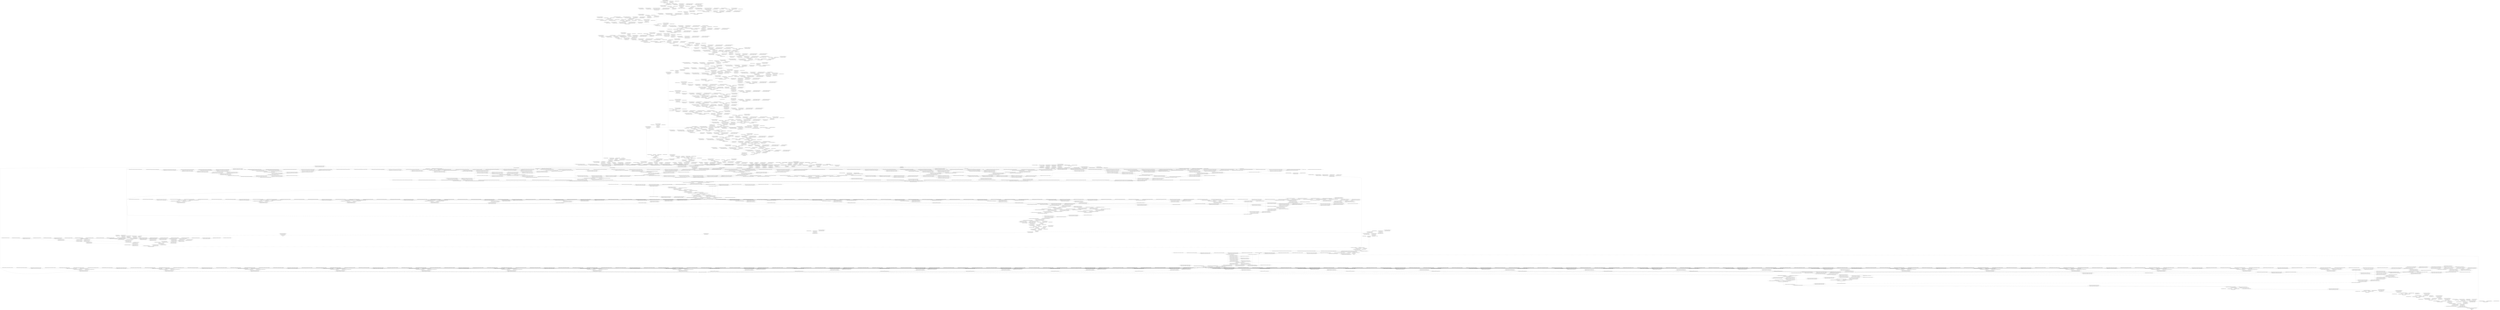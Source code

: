 strict digraph  {
self [op=Placeholder];
self_1 [op=Placeholder];
"maskrcnn/tf_op_layer_resnet50/Pad/resnet50/Pad/paddings" [op=Const];
"maskrcnn/tf_op_layer_resnet50/Pad/resnet50/Pad" [op=Pad];
"maskrcnn/nncf_wrapper_conv2d/cond/ReadVariableOp/resource" [op=Placeholder];
"maskrcnn/nncf_wrapper_conv2d/cond/ReadVariableOp" [op=ReadVariableOp];
"maskrcnn/nncf_wrapper_conv2d/cond/input_0" [op=Placeholder];
"maskrcnn/nncf_wrapper_conv2d/cond/input_1" [op=Placeholder];
"maskrcnn/nncf_wrapper_conv2d/cond" [op=If];
"maskrcnn/nncf_wrapper_conv2d/cond/Identity" [op=Identity];
"maskrcnn/nncf_wrapper_conv2d/Conv2D" [op=Conv2D];
"maskrcnn/tf_op_layer_resnet50/initial_conv/resnet50/initial_conv" [op=Identity];
"maskrcnn/batch_normalization/ReadVariableOp/resource" [op=Placeholder];
"maskrcnn/batch_normalization/ReadVariableOp" [op=ReadVariableOp];
"maskrcnn/batch_normalization/ReadVariableOp_1/resource" [op=Placeholder];
"maskrcnn/batch_normalization/ReadVariableOp_1" [op=ReadVariableOp];
"maskrcnn/batch_normalization/FusedBatchNormV3/ReadVariableOp/resource" [op=Placeholder];
"maskrcnn/batch_normalization/FusedBatchNormV3/ReadVariableOp" [op=ReadVariableOp];
"maskrcnn/batch_normalization/FusedBatchNormV3/ReadVariableOp_1/resource" [op=Placeholder];
"maskrcnn/batch_normalization/FusedBatchNormV3/ReadVariableOp_1" [op=ReadVariableOp];
"maskrcnn/batch_normalization/FusedBatchNormV3" [op=FusedBatchNormV3];
"maskrcnn/tf_op_layer_resnet50/Relu/resnet50/Relu" [op=Relu];
"maskrcnn/max_pooling2d/MaxPool" [op=MaxPool];
"maskrcnn/tf_op_layer_resnet50/initial_max_pool/resnet50/initial_max_pool" [op=Identity];
"maskrcnn/nncf_wrapper_conv2d_2/cond/ReadVariableOp/resource" [op=Placeholder];
"maskrcnn/nncf_wrapper_conv2d_2/cond/ReadVariableOp" [op=ReadVariableOp];
"maskrcnn/nncf_wrapper_conv2d_2/cond/input_0" [op=Placeholder];
"maskrcnn/nncf_wrapper_conv2d_2/cond/input_1" [op=Placeholder];
"maskrcnn/nncf_wrapper_conv2d_2/cond" [op=If];
"maskrcnn/nncf_wrapper_conv2d_2/cond/Identity" [op=Identity];
"maskrcnn/nncf_wrapper_conv2d_2/Conv2D" [op=Conv2D];
"maskrcnn/batch_normalization_2/ReadVariableOp/resource" [op=Placeholder];
"maskrcnn/batch_normalization_2/ReadVariableOp" [op=ReadVariableOp];
"maskrcnn/batch_normalization_2/ReadVariableOp_1/resource" [op=Placeholder];
"maskrcnn/batch_normalization_2/ReadVariableOp_1" [op=ReadVariableOp];
"maskrcnn/batch_normalization_2/FusedBatchNormV3/ReadVariableOp/resource" [op=Placeholder];
"maskrcnn/batch_normalization_2/FusedBatchNormV3/ReadVariableOp" [op=ReadVariableOp];
"maskrcnn/batch_normalization_2/FusedBatchNormV3/ReadVariableOp_1/resource" [op=Placeholder];
"maskrcnn/batch_normalization_2/FusedBatchNormV3/ReadVariableOp_1" [op=ReadVariableOp];
"maskrcnn/batch_normalization_2/FusedBatchNormV3" [op=FusedBatchNormV3];
"maskrcnn/tf_op_layer_resnet50/Relu_1/resnet50/Relu_1" [op=Relu];
"maskrcnn/nncf_wrapper_conv2d_3/cond/ReadVariableOp/resource" [op=Placeholder];
"maskrcnn/nncf_wrapper_conv2d_3/cond/ReadVariableOp" [op=ReadVariableOp];
"maskrcnn/nncf_wrapper_conv2d_3/cond/input_0" [op=Placeholder];
"maskrcnn/nncf_wrapper_conv2d_3/cond/input_1" [op=Placeholder];
"maskrcnn/nncf_wrapper_conv2d_3/cond" [op=If];
"maskrcnn/nncf_wrapper_conv2d_3/cond/Identity" [op=Identity];
"maskrcnn/nncf_wrapper_conv2d_3/Conv2D" [op=Conv2D];
"maskrcnn/batch_normalization_3/ReadVariableOp/resource" [op=Placeholder];
"maskrcnn/batch_normalization_3/ReadVariableOp" [op=ReadVariableOp];
"maskrcnn/batch_normalization_3/ReadVariableOp_1/resource" [op=Placeholder];
"maskrcnn/batch_normalization_3/ReadVariableOp_1" [op=ReadVariableOp];
"maskrcnn/batch_normalization_3/FusedBatchNormV3/ReadVariableOp/resource" [op=Placeholder];
"maskrcnn/batch_normalization_3/FusedBatchNormV3/ReadVariableOp" [op=ReadVariableOp];
"maskrcnn/batch_normalization_3/FusedBatchNormV3/ReadVariableOp_1/resource" [op=Placeholder];
"maskrcnn/batch_normalization_3/FusedBatchNormV3/ReadVariableOp_1" [op=ReadVariableOp];
"maskrcnn/batch_normalization_3/FusedBatchNormV3" [op=FusedBatchNormV3];
"maskrcnn/tf_op_layer_resnet50/Relu_2/resnet50/Relu_2" [op=Relu];
"maskrcnn/nncf_wrapper_conv2d_1/cond/ReadVariableOp/resource" [op=Placeholder];
"maskrcnn/nncf_wrapper_conv2d_1/cond/ReadVariableOp" [op=ReadVariableOp];
"maskrcnn/nncf_wrapper_conv2d_1/cond/input_0" [op=Placeholder];
"maskrcnn/nncf_wrapper_conv2d_1/cond/input_1" [op=Placeholder];
"maskrcnn/nncf_wrapper_conv2d_1/cond" [op=If];
"maskrcnn/nncf_wrapper_conv2d_1/cond/Identity" [op=Identity];
"maskrcnn/nncf_wrapper_conv2d_1/Conv2D" [op=Conv2D];
"maskrcnn/nncf_wrapper_conv2d_4/cond/ReadVariableOp/resource" [op=Placeholder];
"maskrcnn/nncf_wrapper_conv2d_4/cond/ReadVariableOp" [op=ReadVariableOp];
"maskrcnn/nncf_wrapper_conv2d_4/cond/input_0" [op=Placeholder];
"maskrcnn/nncf_wrapper_conv2d_4/cond/input_1" [op=Placeholder];
"maskrcnn/nncf_wrapper_conv2d_4/cond" [op=If];
"maskrcnn/nncf_wrapper_conv2d_4/cond/Identity" [op=Identity];
"maskrcnn/nncf_wrapper_conv2d_4/Conv2D" [op=Conv2D];
"maskrcnn/batch_normalization_4/ReadVariableOp/resource" [op=Placeholder];
"maskrcnn/batch_normalization_4/ReadVariableOp" [op=ReadVariableOp];
"maskrcnn/batch_normalization_4/ReadVariableOp_1/resource" [op=Placeholder];
"maskrcnn/batch_normalization_4/ReadVariableOp_1" [op=ReadVariableOp];
"maskrcnn/batch_normalization_4/FusedBatchNormV3/ReadVariableOp/resource" [op=Placeholder];
"maskrcnn/batch_normalization_4/FusedBatchNormV3/ReadVariableOp" [op=ReadVariableOp];
"maskrcnn/batch_normalization_4/FusedBatchNormV3/ReadVariableOp_1/resource" [op=Placeholder];
"maskrcnn/batch_normalization_4/FusedBatchNormV3/ReadVariableOp_1" [op=ReadVariableOp];
"maskrcnn/batch_normalization_4/FusedBatchNormV3" [op=FusedBatchNormV3];
"maskrcnn/batch_normalization_1/ReadVariableOp/resource" [op=Placeholder];
"maskrcnn/batch_normalization_1/ReadVariableOp" [op=ReadVariableOp];
"maskrcnn/batch_normalization_1/ReadVariableOp_1/resource" [op=Placeholder];
"maskrcnn/batch_normalization_1/ReadVariableOp_1" [op=ReadVariableOp];
"maskrcnn/batch_normalization_1/FusedBatchNormV3/ReadVariableOp/resource" [op=Placeholder];
"maskrcnn/batch_normalization_1/FusedBatchNormV3/ReadVariableOp" [op=ReadVariableOp];
"maskrcnn/batch_normalization_1/FusedBatchNormV3/ReadVariableOp_1/resource" [op=Placeholder];
"maskrcnn/batch_normalization_1/FusedBatchNormV3/ReadVariableOp_1" [op=ReadVariableOp];
"maskrcnn/batch_normalization_1/FusedBatchNormV3" [op=FusedBatchNormV3];
"maskrcnn/tf_op_layer_resnet50/add/resnet50/add" [op=AddV2];
"maskrcnn/tf_op_layer_resnet50/Relu_3/resnet50/Relu_3" [op=Relu];
"maskrcnn/nncf_wrapper_conv2d_5/cond/ReadVariableOp/resource" [op=Placeholder];
"maskrcnn/nncf_wrapper_conv2d_5/cond/ReadVariableOp" [op=ReadVariableOp];
"maskrcnn/nncf_wrapper_conv2d_5/cond/input_0" [op=Placeholder];
"maskrcnn/nncf_wrapper_conv2d_5/cond/input_1" [op=Placeholder];
"maskrcnn/nncf_wrapper_conv2d_5/cond" [op=If];
"maskrcnn/nncf_wrapper_conv2d_5/cond/Identity" [op=Identity];
"maskrcnn/nncf_wrapper_conv2d_5/Conv2D" [op=Conv2D];
"maskrcnn/batch_normalization_5/ReadVariableOp/resource" [op=Placeholder];
"maskrcnn/batch_normalization_5/ReadVariableOp" [op=ReadVariableOp];
"maskrcnn/batch_normalization_5/ReadVariableOp_1/resource" [op=Placeholder];
"maskrcnn/batch_normalization_5/ReadVariableOp_1" [op=ReadVariableOp];
"maskrcnn/batch_normalization_5/FusedBatchNormV3/ReadVariableOp/resource" [op=Placeholder];
"maskrcnn/batch_normalization_5/FusedBatchNormV3/ReadVariableOp" [op=ReadVariableOp];
"maskrcnn/batch_normalization_5/FusedBatchNormV3/ReadVariableOp_1/resource" [op=Placeholder];
"maskrcnn/batch_normalization_5/FusedBatchNormV3/ReadVariableOp_1" [op=ReadVariableOp];
"maskrcnn/batch_normalization_5/FusedBatchNormV3" [op=FusedBatchNormV3];
"maskrcnn/tf_op_layer_resnet50/Relu_4/resnet50/Relu_4" [op=Relu];
"maskrcnn/nncf_wrapper_conv2d_6/cond/ReadVariableOp/resource" [op=Placeholder];
"maskrcnn/nncf_wrapper_conv2d_6/cond/ReadVariableOp" [op=ReadVariableOp];
"maskrcnn/nncf_wrapper_conv2d_6/cond/input_0" [op=Placeholder];
"maskrcnn/nncf_wrapper_conv2d_6/cond/input_1" [op=Placeholder];
"maskrcnn/nncf_wrapper_conv2d_6/cond" [op=If];
"maskrcnn/nncf_wrapper_conv2d_6/cond/Identity" [op=Identity];
"maskrcnn/nncf_wrapper_conv2d_6/Conv2D" [op=Conv2D];
"maskrcnn/batch_normalization_6/ReadVariableOp/resource" [op=Placeholder];
"maskrcnn/batch_normalization_6/ReadVariableOp" [op=ReadVariableOp];
"maskrcnn/batch_normalization_6/ReadVariableOp_1/resource" [op=Placeholder];
"maskrcnn/batch_normalization_6/ReadVariableOp_1" [op=ReadVariableOp];
"maskrcnn/batch_normalization_6/FusedBatchNormV3/ReadVariableOp/resource" [op=Placeholder];
"maskrcnn/batch_normalization_6/FusedBatchNormV3/ReadVariableOp" [op=ReadVariableOp];
"maskrcnn/batch_normalization_6/FusedBatchNormV3/ReadVariableOp_1/resource" [op=Placeholder];
"maskrcnn/batch_normalization_6/FusedBatchNormV3/ReadVariableOp_1" [op=ReadVariableOp];
"maskrcnn/batch_normalization_6/FusedBatchNormV3" [op=FusedBatchNormV3];
"maskrcnn/tf_op_layer_resnet50/Relu_5/resnet50/Relu_5" [op=Relu];
"maskrcnn/nncf_wrapper_conv2d_7/cond/ReadVariableOp/resource" [op=Placeholder];
"maskrcnn/nncf_wrapper_conv2d_7/cond/ReadVariableOp" [op=ReadVariableOp];
"maskrcnn/nncf_wrapper_conv2d_7/cond/input_0" [op=Placeholder];
"maskrcnn/nncf_wrapper_conv2d_7/cond/input_1" [op=Placeholder];
"maskrcnn/nncf_wrapper_conv2d_7/cond" [op=If];
"maskrcnn/nncf_wrapper_conv2d_7/cond/Identity" [op=Identity];
"maskrcnn/nncf_wrapper_conv2d_7/Conv2D" [op=Conv2D];
"maskrcnn/batch_normalization_7/ReadVariableOp/resource" [op=Placeholder];
"maskrcnn/batch_normalization_7/ReadVariableOp" [op=ReadVariableOp];
"maskrcnn/batch_normalization_7/ReadVariableOp_1/resource" [op=Placeholder];
"maskrcnn/batch_normalization_7/ReadVariableOp_1" [op=ReadVariableOp];
"maskrcnn/batch_normalization_7/FusedBatchNormV3/ReadVariableOp/resource" [op=Placeholder];
"maskrcnn/batch_normalization_7/FusedBatchNormV3/ReadVariableOp" [op=ReadVariableOp];
"maskrcnn/batch_normalization_7/FusedBatchNormV3/ReadVariableOp_1/resource" [op=Placeholder];
"maskrcnn/batch_normalization_7/FusedBatchNormV3/ReadVariableOp_1" [op=ReadVariableOp];
"maskrcnn/batch_normalization_7/FusedBatchNormV3" [op=FusedBatchNormV3];
"maskrcnn/tf_op_layer_resnet50/add_1/resnet50/add_1" [op=AddV2];
"maskrcnn/tf_op_layer_resnet50/Relu_6/resnet50/Relu_6" [op=Relu];
"maskrcnn/nncf_wrapper_conv2d_8/cond/ReadVariableOp/resource" [op=Placeholder];
"maskrcnn/nncf_wrapper_conv2d_8/cond/ReadVariableOp" [op=ReadVariableOp];
"maskrcnn/nncf_wrapper_conv2d_8/cond/input_0" [op=Placeholder];
"maskrcnn/nncf_wrapper_conv2d_8/cond/input_1" [op=Placeholder];
"maskrcnn/nncf_wrapper_conv2d_8/cond" [op=If];
"maskrcnn/nncf_wrapper_conv2d_8/cond/Identity" [op=Identity];
"maskrcnn/nncf_wrapper_conv2d_8/Conv2D" [op=Conv2D];
"maskrcnn/batch_normalization_8/ReadVariableOp/resource" [op=Placeholder];
"maskrcnn/batch_normalization_8/ReadVariableOp" [op=ReadVariableOp];
"maskrcnn/batch_normalization_8/ReadVariableOp_1/resource" [op=Placeholder];
"maskrcnn/batch_normalization_8/ReadVariableOp_1" [op=ReadVariableOp];
"maskrcnn/batch_normalization_8/FusedBatchNormV3/ReadVariableOp/resource" [op=Placeholder];
"maskrcnn/batch_normalization_8/FusedBatchNormV3/ReadVariableOp" [op=ReadVariableOp];
"maskrcnn/batch_normalization_8/FusedBatchNormV3/ReadVariableOp_1/resource" [op=Placeholder];
"maskrcnn/batch_normalization_8/FusedBatchNormV3/ReadVariableOp_1" [op=ReadVariableOp];
"maskrcnn/batch_normalization_8/FusedBatchNormV3" [op=FusedBatchNormV3];
"maskrcnn/tf_op_layer_resnet50/Relu_7/resnet50/Relu_7" [op=Relu];
"maskrcnn/nncf_wrapper_conv2d_9/cond/ReadVariableOp/resource" [op=Placeholder];
"maskrcnn/nncf_wrapper_conv2d_9/cond/ReadVariableOp" [op=ReadVariableOp];
"maskrcnn/nncf_wrapper_conv2d_9/cond/input_0" [op=Placeholder];
"maskrcnn/nncf_wrapper_conv2d_9/cond/input_1" [op=Placeholder];
"maskrcnn/nncf_wrapper_conv2d_9/cond" [op=If];
"maskrcnn/nncf_wrapper_conv2d_9/cond/Identity" [op=Identity];
"maskrcnn/nncf_wrapper_conv2d_9/Conv2D" [op=Conv2D];
"maskrcnn/batch_normalization_9/ReadVariableOp/resource" [op=Placeholder];
"maskrcnn/batch_normalization_9/ReadVariableOp" [op=ReadVariableOp];
"maskrcnn/batch_normalization_9/ReadVariableOp_1/resource" [op=Placeholder];
"maskrcnn/batch_normalization_9/ReadVariableOp_1" [op=ReadVariableOp];
"maskrcnn/batch_normalization_9/FusedBatchNormV3/ReadVariableOp/resource" [op=Placeholder];
"maskrcnn/batch_normalization_9/FusedBatchNormV3/ReadVariableOp" [op=ReadVariableOp];
"maskrcnn/batch_normalization_9/FusedBatchNormV3/ReadVariableOp_1/resource" [op=Placeholder];
"maskrcnn/batch_normalization_9/FusedBatchNormV3/ReadVariableOp_1" [op=ReadVariableOp];
"maskrcnn/batch_normalization_9/FusedBatchNormV3" [op=FusedBatchNormV3];
"maskrcnn/tf_op_layer_resnet50/Relu_8/resnet50/Relu_8" [op=Relu];
"maskrcnn/nncf_wrapper_conv2d_10/cond/ReadVariableOp/resource" [op=Placeholder];
"maskrcnn/nncf_wrapper_conv2d_10/cond/ReadVariableOp" [op=ReadVariableOp];
"maskrcnn/nncf_wrapper_conv2d_10/cond/input_0" [op=Placeholder];
"maskrcnn/nncf_wrapper_conv2d_10/cond/input_1" [op=Placeholder];
"maskrcnn/nncf_wrapper_conv2d_10/cond" [op=If];
"maskrcnn/nncf_wrapper_conv2d_10/cond/Identity" [op=Identity];
"maskrcnn/nncf_wrapper_conv2d_10/Conv2D" [op=Conv2D];
"maskrcnn/batch_normalization_10/ReadVariableOp/resource" [op=Placeholder];
"maskrcnn/batch_normalization_10/ReadVariableOp" [op=ReadVariableOp];
"maskrcnn/batch_normalization_10/ReadVariableOp_1/resource" [op=Placeholder];
"maskrcnn/batch_normalization_10/ReadVariableOp_1" [op=ReadVariableOp];
"maskrcnn/batch_normalization_10/FusedBatchNormV3/ReadVariableOp/resource" [op=Placeholder];
"maskrcnn/batch_normalization_10/FusedBatchNormV3/ReadVariableOp" [op=ReadVariableOp];
"maskrcnn/batch_normalization_10/FusedBatchNormV3/ReadVariableOp_1/resource" [op=Placeholder];
"maskrcnn/batch_normalization_10/FusedBatchNormV3/ReadVariableOp_1" [op=ReadVariableOp];
"maskrcnn/batch_normalization_10/FusedBatchNormV3" [op=FusedBatchNormV3];
"maskrcnn/tf_op_layer_resnet50/add_2/resnet50/add_2" [op=AddV2];
"maskrcnn/tf_op_layer_resnet50/Relu_9/resnet50/Relu_9" [op=Relu];
"maskrcnn/tf_op_layer_resnet50/block_group1/resnet50/block_group1" [op=Identity];
"maskrcnn/nncf_wrapper_conv2d_12/cond/ReadVariableOp/resource" [op=Placeholder];
"maskrcnn/nncf_wrapper_conv2d_12/cond/ReadVariableOp" [op=ReadVariableOp];
"maskrcnn/nncf_wrapper_conv2d_12/cond/input_0" [op=Placeholder];
"maskrcnn/nncf_wrapper_conv2d_12/cond/input_1" [op=Placeholder];
"maskrcnn/nncf_wrapper_conv2d_12/cond" [op=If];
"maskrcnn/nncf_wrapper_conv2d_12/cond/Identity" [op=Identity];
"maskrcnn/nncf_wrapper_conv2d_12/Conv2D" [op=Conv2D];
"maskrcnn/batch_normalization_12/ReadVariableOp/resource" [op=Placeholder];
"maskrcnn/batch_normalization_12/ReadVariableOp" [op=ReadVariableOp];
"maskrcnn/batch_normalization_12/ReadVariableOp_1/resource" [op=Placeholder];
"maskrcnn/batch_normalization_12/ReadVariableOp_1" [op=ReadVariableOp];
"maskrcnn/batch_normalization_12/FusedBatchNormV3/ReadVariableOp/resource" [op=Placeholder];
"maskrcnn/batch_normalization_12/FusedBatchNormV3/ReadVariableOp" [op=ReadVariableOp];
"maskrcnn/batch_normalization_12/FusedBatchNormV3/ReadVariableOp_1/resource" [op=Placeholder];
"maskrcnn/batch_normalization_12/FusedBatchNormV3/ReadVariableOp_1" [op=ReadVariableOp];
"maskrcnn/batch_normalization_12/FusedBatchNormV3" [op=FusedBatchNormV3];
"maskrcnn/tf_op_layer_resnet50/Relu_10/resnet50/Relu_10" [op=Relu];
"maskrcnn/tf_op_layer_resnet50/Pad_2/resnet50/Pad_2/paddings" [op=Const];
"maskrcnn/tf_op_layer_resnet50/Pad_2/resnet50/Pad_2" [op=Pad];
"maskrcnn/nncf_wrapper_conv2d_13/cond/ReadVariableOp/resource" [op=Placeholder];
"maskrcnn/nncf_wrapper_conv2d_13/cond/ReadVariableOp" [op=ReadVariableOp];
"maskrcnn/nncf_wrapper_conv2d_13/cond/input_0" [op=Placeholder];
"maskrcnn/nncf_wrapper_conv2d_13/cond/input_1" [op=Placeholder];
"maskrcnn/nncf_wrapper_conv2d_13/cond" [op=If];
"maskrcnn/nncf_wrapper_conv2d_13/cond/Identity" [op=Identity];
"maskrcnn/nncf_wrapper_conv2d_13/Conv2D" [op=Conv2D];
"maskrcnn/batch_normalization_13/ReadVariableOp/resource" [op=Placeholder];
"maskrcnn/batch_normalization_13/ReadVariableOp" [op=ReadVariableOp];
"maskrcnn/batch_normalization_13/ReadVariableOp_1/resource" [op=Placeholder];
"maskrcnn/batch_normalization_13/ReadVariableOp_1" [op=ReadVariableOp];
"maskrcnn/batch_normalization_13/FusedBatchNormV3/ReadVariableOp/resource" [op=Placeholder];
"maskrcnn/batch_normalization_13/FusedBatchNormV3/ReadVariableOp" [op=ReadVariableOp];
"maskrcnn/batch_normalization_13/FusedBatchNormV3/ReadVariableOp_1/resource" [op=Placeholder];
"maskrcnn/batch_normalization_13/FusedBatchNormV3/ReadVariableOp_1" [op=ReadVariableOp];
"maskrcnn/batch_normalization_13/FusedBatchNormV3" [op=FusedBatchNormV3];
"maskrcnn/tf_op_layer_resnet50/Pad_1/resnet50/Pad_1/paddings" [op=Const];
"maskrcnn/tf_op_layer_resnet50/Pad_1/resnet50/Pad_1" [op=Pad];
"maskrcnn/tf_op_layer_resnet50/Relu_11/resnet50/Relu_11" [op=Relu];
"maskrcnn/nncf_wrapper_conv2d_11/cond/ReadVariableOp/resource" [op=Placeholder];
"maskrcnn/nncf_wrapper_conv2d_11/cond/ReadVariableOp" [op=ReadVariableOp];
"maskrcnn/nncf_wrapper_conv2d_11/cond/input_0" [op=Placeholder];
"maskrcnn/nncf_wrapper_conv2d_11/cond/input_1" [op=Placeholder];
"maskrcnn/nncf_wrapper_conv2d_11/cond" [op=If];
"maskrcnn/nncf_wrapper_conv2d_11/cond/Identity" [op=Identity];
"maskrcnn/nncf_wrapper_conv2d_11/Conv2D" [op=Conv2D];
"maskrcnn/nncf_wrapper_conv2d_14/cond/ReadVariableOp/resource" [op=Placeholder];
"maskrcnn/nncf_wrapper_conv2d_14/cond/ReadVariableOp" [op=ReadVariableOp];
"maskrcnn/nncf_wrapper_conv2d_14/cond/input_0" [op=Placeholder];
"maskrcnn/nncf_wrapper_conv2d_14/cond/input_1" [op=Placeholder];
"maskrcnn/nncf_wrapper_conv2d_14/cond" [op=If];
"maskrcnn/nncf_wrapper_conv2d_14/cond/Identity" [op=Identity];
"maskrcnn/nncf_wrapper_conv2d_14/Conv2D" [op=Conv2D];
"maskrcnn/batch_normalization_14/ReadVariableOp/resource" [op=Placeholder];
"maskrcnn/batch_normalization_14/ReadVariableOp" [op=ReadVariableOp];
"maskrcnn/batch_normalization_14/ReadVariableOp_1/resource" [op=Placeholder];
"maskrcnn/batch_normalization_14/ReadVariableOp_1" [op=ReadVariableOp];
"maskrcnn/batch_normalization_14/FusedBatchNormV3/ReadVariableOp/resource" [op=Placeholder];
"maskrcnn/batch_normalization_14/FusedBatchNormV3/ReadVariableOp" [op=ReadVariableOp];
"maskrcnn/batch_normalization_14/FusedBatchNormV3/ReadVariableOp_1/resource" [op=Placeholder];
"maskrcnn/batch_normalization_14/FusedBatchNormV3/ReadVariableOp_1" [op=ReadVariableOp];
"maskrcnn/batch_normalization_14/FusedBatchNormV3" [op=FusedBatchNormV3];
"maskrcnn/batch_normalization_11/ReadVariableOp/resource" [op=Placeholder];
"maskrcnn/batch_normalization_11/ReadVariableOp" [op=ReadVariableOp];
"maskrcnn/batch_normalization_11/ReadVariableOp_1/resource" [op=Placeholder];
"maskrcnn/batch_normalization_11/ReadVariableOp_1" [op=ReadVariableOp];
"maskrcnn/batch_normalization_11/FusedBatchNormV3/ReadVariableOp/resource" [op=Placeholder];
"maskrcnn/batch_normalization_11/FusedBatchNormV3/ReadVariableOp" [op=ReadVariableOp];
"maskrcnn/batch_normalization_11/FusedBatchNormV3/ReadVariableOp_1/resource" [op=Placeholder];
"maskrcnn/batch_normalization_11/FusedBatchNormV3/ReadVariableOp_1" [op=ReadVariableOp];
"maskrcnn/batch_normalization_11/FusedBatchNormV3" [op=FusedBatchNormV3];
"maskrcnn/tf_op_layer_resnet50/add_3/resnet50/add_3" [op=AddV2];
"maskrcnn/tf_op_layer_resnet50/Relu_12/resnet50/Relu_12" [op=Relu];
"maskrcnn/nncf_wrapper_conv2d_15/cond/ReadVariableOp/resource" [op=Placeholder];
"maskrcnn/nncf_wrapper_conv2d_15/cond/ReadVariableOp" [op=ReadVariableOp];
"maskrcnn/nncf_wrapper_conv2d_15/cond/input_0" [op=Placeholder];
"maskrcnn/nncf_wrapper_conv2d_15/cond/input_1" [op=Placeholder];
"maskrcnn/nncf_wrapper_conv2d_15/cond" [op=If];
"maskrcnn/nncf_wrapper_conv2d_15/cond/Identity" [op=Identity];
"maskrcnn/nncf_wrapper_conv2d_15/Conv2D" [op=Conv2D];
"maskrcnn/batch_normalization_15/ReadVariableOp/resource" [op=Placeholder];
"maskrcnn/batch_normalization_15/ReadVariableOp" [op=ReadVariableOp];
"maskrcnn/batch_normalization_15/ReadVariableOp_1/resource" [op=Placeholder];
"maskrcnn/batch_normalization_15/ReadVariableOp_1" [op=ReadVariableOp];
"maskrcnn/batch_normalization_15/FusedBatchNormV3/ReadVariableOp/resource" [op=Placeholder];
"maskrcnn/batch_normalization_15/FusedBatchNormV3/ReadVariableOp" [op=ReadVariableOp];
"maskrcnn/batch_normalization_15/FusedBatchNormV3/ReadVariableOp_1/resource" [op=Placeholder];
"maskrcnn/batch_normalization_15/FusedBatchNormV3/ReadVariableOp_1" [op=ReadVariableOp];
"maskrcnn/batch_normalization_15/FusedBatchNormV3" [op=FusedBatchNormV3];
"maskrcnn/tf_op_layer_resnet50/Relu_13/resnet50/Relu_13" [op=Relu];
"maskrcnn/nncf_wrapper_conv2d_16/cond/ReadVariableOp/resource" [op=Placeholder];
"maskrcnn/nncf_wrapper_conv2d_16/cond/ReadVariableOp" [op=ReadVariableOp];
"maskrcnn/nncf_wrapper_conv2d_16/cond/input_0" [op=Placeholder];
"maskrcnn/nncf_wrapper_conv2d_16/cond/input_1" [op=Placeholder];
"maskrcnn/nncf_wrapper_conv2d_16/cond" [op=If];
"maskrcnn/nncf_wrapper_conv2d_16/cond/Identity" [op=Identity];
"maskrcnn/nncf_wrapper_conv2d_16/Conv2D" [op=Conv2D];
"maskrcnn/batch_normalization_16/ReadVariableOp/resource" [op=Placeholder];
"maskrcnn/batch_normalization_16/ReadVariableOp" [op=ReadVariableOp];
"maskrcnn/batch_normalization_16/ReadVariableOp_1/resource" [op=Placeholder];
"maskrcnn/batch_normalization_16/ReadVariableOp_1" [op=ReadVariableOp];
"maskrcnn/batch_normalization_16/FusedBatchNormV3/ReadVariableOp/resource" [op=Placeholder];
"maskrcnn/batch_normalization_16/FusedBatchNormV3/ReadVariableOp" [op=ReadVariableOp];
"maskrcnn/batch_normalization_16/FusedBatchNormV3/ReadVariableOp_1/resource" [op=Placeholder];
"maskrcnn/batch_normalization_16/FusedBatchNormV3/ReadVariableOp_1" [op=ReadVariableOp];
"maskrcnn/batch_normalization_16/FusedBatchNormV3" [op=FusedBatchNormV3];
"maskrcnn/tf_op_layer_resnet50/Relu_14/resnet50/Relu_14" [op=Relu];
"maskrcnn/nncf_wrapper_conv2d_17/cond/ReadVariableOp/resource" [op=Placeholder];
"maskrcnn/nncf_wrapper_conv2d_17/cond/ReadVariableOp" [op=ReadVariableOp];
"maskrcnn/nncf_wrapper_conv2d_17/cond/input_0" [op=Placeholder];
"maskrcnn/nncf_wrapper_conv2d_17/cond/input_1" [op=Placeholder];
"maskrcnn/nncf_wrapper_conv2d_17/cond" [op=If];
"maskrcnn/nncf_wrapper_conv2d_17/cond/Identity" [op=Identity];
"maskrcnn/nncf_wrapper_conv2d_17/Conv2D" [op=Conv2D];
"maskrcnn/batch_normalization_17/ReadVariableOp/resource" [op=Placeholder];
"maskrcnn/batch_normalization_17/ReadVariableOp" [op=ReadVariableOp];
"maskrcnn/batch_normalization_17/ReadVariableOp_1/resource" [op=Placeholder];
"maskrcnn/batch_normalization_17/ReadVariableOp_1" [op=ReadVariableOp];
"maskrcnn/batch_normalization_17/FusedBatchNormV3/ReadVariableOp/resource" [op=Placeholder];
"maskrcnn/batch_normalization_17/FusedBatchNormV3/ReadVariableOp" [op=ReadVariableOp];
"maskrcnn/batch_normalization_17/FusedBatchNormV3/ReadVariableOp_1/resource" [op=Placeholder];
"maskrcnn/batch_normalization_17/FusedBatchNormV3/ReadVariableOp_1" [op=ReadVariableOp];
"maskrcnn/batch_normalization_17/FusedBatchNormV3" [op=FusedBatchNormV3];
"maskrcnn/tf_op_layer_resnet50/add_4/resnet50/add_4" [op=AddV2];
"maskrcnn/tf_op_layer_resnet50/Relu_15/resnet50/Relu_15" [op=Relu];
"maskrcnn/nncf_wrapper_conv2d_18/cond/ReadVariableOp/resource" [op=Placeholder];
"maskrcnn/nncf_wrapper_conv2d_18/cond/ReadVariableOp" [op=ReadVariableOp];
"maskrcnn/nncf_wrapper_conv2d_18/cond/input_0" [op=Placeholder];
"maskrcnn/nncf_wrapper_conv2d_18/cond/input_1" [op=Placeholder];
"maskrcnn/nncf_wrapper_conv2d_18/cond" [op=If];
"maskrcnn/nncf_wrapper_conv2d_18/cond/Identity" [op=Identity];
"maskrcnn/nncf_wrapper_conv2d_18/Conv2D" [op=Conv2D];
"maskrcnn/batch_normalization_18/ReadVariableOp/resource" [op=Placeholder];
"maskrcnn/batch_normalization_18/ReadVariableOp" [op=ReadVariableOp];
"maskrcnn/batch_normalization_18/ReadVariableOp_1/resource" [op=Placeholder];
"maskrcnn/batch_normalization_18/ReadVariableOp_1" [op=ReadVariableOp];
"maskrcnn/batch_normalization_18/FusedBatchNormV3/ReadVariableOp/resource" [op=Placeholder];
"maskrcnn/batch_normalization_18/FusedBatchNormV3/ReadVariableOp" [op=ReadVariableOp];
"maskrcnn/batch_normalization_18/FusedBatchNormV3/ReadVariableOp_1/resource" [op=Placeholder];
"maskrcnn/batch_normalization_18/FusedBatchNormV3/ReadVariableOp_1" [op=ReadVariableOp];
"maskrcnn/batch_normalization_18/FusedBatchNormV3" [op=FusedBatchNormV3];
"maskrcnn/tf_op_layer_resnet50/Relu_16/resnet50/Relu_16" [op=Relu];
"maskrcnn/nncf_wrapper_conv2d_19/cond/ReadVariableOp/resource" [op=Placeholder];
"maskrcnn/nncf_wrapper_conv2d_19/cond/ReadVariableOp" [op=ReadVariableOp];
"maskrcnn/nncf_wrapper_conv2d_19/cond/input_0" [op=Placeholder];
"maskrcnn/nncf_wrapper_conv2d_19/cond/input_1" [op=Placeholder];
"maskrcnn/nncf_wrapper_conv2d_19/cond" [op=If];
"maskrcnn/nncf_wrapper_conv2d_19/cond/Identity" [op=Identity];
"maskrcnn/nncf_wrapper_conv2d_19/Conv2D" [op=Conv2D];
"maskrcnn/batch_normalization_19/ReadVariableOp/resource" [op=Placeholder];
"maskrcnn/batch_normalization_19/ReadVariableOp" [op=ReadVariableOp];
"maskrcnn/batch_normalization_19/ReadVariableOp_1/resource" [op=Placeholder];
"maskrcnn/batch_normalization_19/ReadVariableOp_1" [op=ReadVariableOp];
"maskrcnn/batch_normalization_19/FusedBatchNormV3/ReadVariableOp/resource" [op=Placeholder];
"maskrcnn/batch_normalization_19/FusedBatchNormV3/ReadVariableOp" [op=ReadVariableOp];
"maskrcnn/batch_normalization_19/FusedBatchNormV3/ReadVariableOp_1/resource" [op=Placeholder];
"maskrcnn/batch_normalization_19/FusedBatchNormV3/ReadVariableOp_1" [op=ReadVariableOp];
"maskrcnn/batch_normalization_19/FusedBatchNormV3" [op=FusedBatchNormV3];
"maskrcnn/tf_op_layer_resnet50/Relu_17/resnet50/Relu_17" [op=Relu];
"maskrcnn/nncf_wrapper_conv2d_20/cond/ReadVariableOp/resource" [op=Placeholder];
"maskrcnn/nncf_wrapper_conv2d_20/cond/ReadVariableOp" [op=ReadVariableOp];
"maskrcnn/nncf_wrapper_conv2d_20/cond/input_0" [op=Placeholder];
"maskrcnn/nncf_wrapper_conv2d_20/cond/input_1" [op=Placeholder];
"maskrcnn/nncf_wrapper_conv2d_20/cond" [op=If];
"maskrcnn/nncf_wrapper_conv2d_20/cond/Identity" [op=Identity];
"maskrcnn/nncf_wrapper_conv2d_20/Conv2D" [op=Conv2D];
"maskrcnn/batch_normalization_20/ReadVariableOp/resource" [op=Placeholder];
"maskrcnn/batch_normalization_20/ReadVariableOp" [op=ReadVariableOp];
"maskrcnn/batch_normalization_20/ReadVariableOp_1/resource" [op=Placeholder];
"maskrcnn/batch_normalization_20/ReadVariableOp_1" [op=ReadVariableOp];
"maskrcnn/batch_normalization_20/FusedBatchNormV3/ReadVariableOp/resource" [op=Placeholder];
"maskrcnn/batch_normalization_20/FusedBatchNormV3/ReadVariableOp" [op=ReadVariableOp];
"maskrcnn/batch_normalization_20/FusedBatchNormV3/ReadVariableOp_1/resource" [op=Placeholder];
"maskrcnn/batch_normalization_20/FusedBatchNormV3/ReadVariableOp_1" [op=ReadVariableOp];
"maskrcnn/batch_normalization_20/FusedBatchNormV3" [op=FusedBatchNormV3];
"maskrcnn/tf_op_layer_resnet50/add_5/resnet50/add_5" [op=AddV2];
"maskrcnn/tf_op_layer_resnet50/Relu_18/resnet50/Relu_18" [op=Relu];
"maskrcnn/nncf_wrapper_conv2d_21/cond/ReadVariableOp/resource" [op=Placeholder];
"maskrcnn/nncf_wrapper_conv2d_21/cond/ReadVariableOp" [op=ReadVariableOp];
"maskrcnn/nncf_wrapper_conv2d_21/cond/input_0" [op=Placeholder];
"maskrcnn/nncf_wrapper_conv2d_21/cond/input_1" [op=Placeholder];
"maskrcnn/nncf_wrapper_conv2d_21/cond" [op=If];
"maskrcnn/nncf_wrapper_conv2d_21/cond/Identity" [op=Identity];
"maskrcnn/nncf_wrapper_conv2d_21/Conv2D" [op=Conv2D];
"maskrcnn/batch_normalization_21/ReadVariableOp/resource" [op=Placeholder];
"maskrcnn/batch_normalization_21/ReadVariableOp" [op=ReadVariableOp];
"maskrcnn/batch_normalization_21/ReadVariableOp_1/resource" [op=Placeholder];
"maskrcnn/batch_normalization_21/ReadVariableOp_1" [op=ReadVariableOp];
"maskrcnn/batch_normalization_21/FusedBatchNormV3/ReadVariableOp/resource" [op=Placeholder];
"maskrcnn/batch_normalization_21/FusedBatchNormV3/ReadVariableOp" [op=ReadVariableOp];
"maskrcnn/batch_normalization_21/FusedBatchNormV3/ReadVariableOp_1/resource" [op=Placeholder];
"maskrcnn/batch_normalization_21/FusedBatchNormV3/ReadVariableOp_1" [op=ReadVariableOp];
"maskrcnn/batch_normalization_21/FusedBatchNormV3" [op=FusedBatchNormV3];
"maskrcnn/tf_op_layer_resnet50/Relu_19/resnet50/Relu_19" [op=Relu];
"maskrcnn/nncf_wrapper_conv2d_22/cond/ReadVariableOp/resource" [op=Placeholder];
"maskrcnn/nncf_wrapper_conv2d_22/cond/ReadVariableOp" [op=ReadVariableOp];
"maskrcnn/nncf_wrapper_conv2d_22/cond/input_0" [op=Placeholder];
"maskrcnn/nncf_wrapper_conv2d_22/cond/input_1" [op=Placeholder];
"maskrcnn/nncf_wrapper_conv2d_22/cond" [op=If];
"maskrcnn/nncf_wrapper_conv2d_22/cond/Identity" [op=Identity];
"maskrcnn/nncf_wrapper_conv2d_22/Conv2D" [op=Conv2D];
"maskrcnn/batch_normalization_22/ReadVariableOp/resource" [op=Placeholder];
"maskrcnn/batch_normalization_22/ReadVariableOp" [op=ReadVariableOp];
"maskrcnn/batch_normalization_22/ReadVariableOp_1/resource" [op=Placeholder];
"maskrcnn/batch_normalization_22/ReadVariableOp_1" [op=ReadVariableOp];
"maskrcnn/batch_normalization_22/FusedBatchNormV3/ReadVariableOp/resource" [op=Placeholder];
"maskrcnn/batch_normalization_22/FusedBatchNormV3/ReadVariableOp" [op=ReadVariableOp];
"maskrcnn/batch_normalization_22/FusedBatchNormV3/ReadVariableOp_1/resource" [op=Placeholder];
"maskrcnn/batch_normalization_22/FusedBatchNormV3/ReadVariableOp_1" [op=ReadVariableOp];
"maskrcnn/batch_normalization_22/FusedBatchNormV3" [op=FusedBatchNormV3];
"maskrcnn/tf_op_layer_resnet50/Relu_20/resnet50/Relu_20" [op=Relu];
"maskrcnn/nncf_wrapper_conv2d_23/cond/ReadVariableOp/resource" [op=Placeholder];
"maskrcnn/nncf_wrapper_conv2d_23/cond/ReadVariableOp" [op=ReadVariableOp];
"maskrcnn/nncf_wrapper_conv2d_23/cond/input_0" [op=Placeholder];
"maskrcnn/nncf_wrapper_conv2d_23/cond/input_1" [op=Placeholder];
"maskrcnn/nncf_wrapper_conv2d_23/cond" [op=If];
"maskrcnn/nncf_wrapper_conv2d_23/cond/Identity" [op=Identity];
"maskrcnn/nncf_wrapper_conv2d_23/Conv2D" [op=Conv2D];
"maskrcnn/batch_normalization_23/ReadVariableOp/resource" [op=Placeholder];
"maskrcnn/batch_normalization_23/ReadVariableOp" [op=ReadVariableOp];
"maskrcnn/batch_normalization_23/ReadVariableOp_1/resource" [op=Placeholder];
"maskrcnn/batch_normalization_23/ReadVariableOp_1" [op=ReadVariableOp];
"maskrcnn/batch_normalization_23/FusedBatchNormV3/ReadVariableOp/resource" [op=Placeholder];
"maskrcnn/batch_normalization_23/FusedBatchNormV3/ReadVariableOp" [op=ReadVariableOp];
"maskrcnn/batch_normalization_23/FusedBatchNormV3/ReadVariableOp_1/resource" [op=Placeholder];
"maskrcnn/batch_normalization_23/FusedBatchNormV3/ReadVariableOp_1" [op=ReadVariableOp];
"maskrcnn/batch_normalization_23/FusedBatchNormV3" [op=FusedBatchNormV3];
"maskrcnn/tf_op_layer_resnet50/add_6/resnet50/add_6" [op=AddV2];
"maskrcnn/tf_op_layer_resnet50/Relu_21/resnet50/Relu_21" [op=Relu];
"maskrcnn/tf_op_layer_resnet50/block_group2/resnet50/block_group2" [op=Identity];
"maskrcnn/nncf_wrapper_conv2d_25/cond/ReadVariableOp/resource" [op=Placeholder];
"maskrcnn/nncf_wrapper_conv2d_25/cond/ReadVariableOp" [op=ReadVariableOp];
"maskrcnn/nncf_wrapper_conv2d_25/cond/input_0" [op=Placeholder];
"maskrcnn/nncf_wrapper_conv2d_25/cond/input_1" [op=Placeholder];
"maskrcnn/nncf_wrapper_conv2d_25/cond" [op=If];
"maskrcnn/nncf_wrapper_conv2d_25/cond/Identity" [op=Identity];
"maskrcnn/nncf_wrapper_conv2d_25/Conv2D" [op=Conv2D];
"maskrcnn/batch_normalization_25/ReadVariableOp/resource" [op=Placeholder];
"maskrcnn/batch_normalization_25/ReadVariableOp" [op=ReadVariableOp];
"maskrcnn/batch_normalization_25/ReadVariableOp_1/resource" [op=Placeholder];
"maskrcnn/batch_normalization_25/ReadVariableOp_1" [op=ReadVariableOp];
"maskrcnn/batch_normalization_25/FusedBatchNormV3/ReadVariableOp/resource" [op=Placeholder];
"maskrcnn/batch_normalization_25/FusedBatchNormV3/ReadVariableOp" [op=ReadVariableOp];
"maskrcnn/batch_normalization_25/FusedBatchNormV3/ReadVariableOp_1/resource" [op=Placeholder];
"maskrcnn/batch_normalization_25/FusedBatchNormV3/ReadVariableOp_1" [op=ReadVariableOp];
"maskrcnn/batch_normalization_25/FusedBatchNormV3" [op=FusedBatchNormV3];
"maskrcnn/tf_op_layer_resnet50/Relu_22/resnet50/Relu_22" [op=Relu];
"maskrcnn/tf_op_layer_resnet50/Pad_4/resnet50/Pad_4/paddings" [op=Const];
"maskrcnn/tf_op_layer_resnet50/Pad_4/resnet50/Pad_4" [op=Pad];
"maskrcnn/nncf_wrapper_conv2d_26/cond/ReadVariableOp/resource" [op=Placeholder];
"maskrcnn/nncf_wrapper_conv2d_26/cond/ReadVariableOp" [op=ReadVariableOp];
"maskrcnn/nncf_wrapper_conv2d_26/cond/input_0" [op=Placeholder];
"maskrcnn/nncf_wrapper_conv2d_26/cond/input_1" [op=Placeholder];
"maskrcnn/nncf_wrapper_conv2d_26/cond" [op=If];
"maskrcnn/nncf_wrapper_conv2d_26/cond/Identity" [op=Identity];
"maskrcnn/nncf_wrapper_conv2d_26/Conv2D" [op=Conv2D];
"maskrcnn/batch_normalization_26/ReadVariableOp/resource" [op=Placeholder];
"maskrcnn/batch_normalization_26/ReadVariableOp" [op=ReadVariableOp];
"maskrcnn/batch_normalization_26/ReadVariableOp_1/resource" [op=Placeholder];
"maskrcnn/batch_normalization_26/ReadVariableOp_1" [op=ReadVariableOp];
"maskrcnn/batch_normalization_26/FusedBatchNormV3/ReadVariableOp/resource" [op=Placeholder];
"maskrcnn/batch_normalization_26/FusedBatchNormV3/ReadVariableOp" [op=ReadVariableOp];
"maskrcnn/batch_normalization_26/FusedBatchNormV3/ReadVariableOp_1/resource" [op=Placeholder];
"maskrcnn/batch_normalization_26/FusedBatchNormV3/ReadVariableOp_1" [op=ReadVariableOp];
"maskrcnn/batch_normalization_26/FusedBatchNormV3" [op=FusedBatchNormV3];
"maskrcnn/tf_op_layer_resnet50/Pad_3/resnet50/Pad_3/paddings" [op=Const];
"maskrcnn/tf_op_layer_resnet50/Pad_3/resnet50/Pad_3" [op=Pad];
"maskrcnn/tf_op_layer_resnet50/Relu_23/resnet50/Relu_23" [op=Relu];
"maskrcnn/nncf_wrapper_conv2d_24/cond/ReadVariableOp/resource" [op=Placeholder];
"maskrcnn/nncf_wrapper_conv2d_24/cond/ReadVariableOp" [op=ReadVariableOp];
"maskrcnn/nncf_wrapper_conv2d_24/cond/input_0" [op=Placeholder];
"maskrcnn/nncf_wrapper_conv2d_24/cond/input_1" [op=Placeholder];
"maskrcnn/nncf_wrapper_conv2d_24/cond" [op=If];
"maskrcnn/nncf_wrapper_conv2d_24/cond/Identity" [op=Identity];
"maskrcnn/nncf_wrapper_conv2d_24/Conv2D" [op=Conv2D];
"maskrcnn/nncf_wrapper_conv2d_27/cond/ReadVariableOp/resource" [op=Placeholder];
"maskrcnn/nncf_wrapper_conv2d_27/cond/ReadVariableOp" [op=ReadVariableOp];
"maskrcnn/nncf_wrapper_conv2d_27/cond/input_0" [op=Placeholder];
"maskrcnn/nncf_wrapper_conv2d_27/cond/input_1" [op=Placeholder];
"maskrcnn/nncf_wrapper_conv2d_27/cond" [op=If];
"maskrcnn/nncf_wrapper_conv2d_27/cond/Identity" [op=Identity];
"maskrcnn/nncf_wrapper_conv2d_27/Conv2D" [op=Conv2D];
"maskrcnn/batch_normalization_27/ReadVariableOp/resource" [op=Placeholder];
"maskrcnn/batch_normalization_27/ReadVariableOp" [op=ReadVariableOp];
"maskrcnn/batch_normalization_27/ReadVariableOp_1/resource" [op=Placeholder];
"maskrcnn/batch_normalization_27/ReadVariableOp_1" [op=ReadVariableOp];
"maskrcnn/batch_normalization_27/FusedBatchNormV3/ReadVariableOp/resource" [op=Placeholder];
"maskrcnn/batch_normalization_27/FusedBatchNormV3/ReadVariableOp" [op=ReadVariableOp];
"maskrcnn/batch_normalization_27/FusedBatchNormV3/ReadVariableOp_1/resource" [op=Placeholder];
"maskrcnn/batch_normalization_27/FusedBatchNormV3/ReadVariableOp_1" [op=ReadVariableOp];
"maskrcnn/batch_normalization_27/FusedBatchNormV3" [op=FusedBatchNormV3];
"maskrcnn/batch_normalization_24/ReadVariableOp/resource" [op=Placeholder];
"maskrcnn/batch_normalization_24/ReadVariableOp" [op=ReadVariableOp];
"maskrcnn/batch_normalization_24/ReadVariableOp_1/resource" [op=Placeholder];
"maskrcnn/batch_normalization_24/ReadVariableOp_1" [op=ReadVariableOp];
"maskrcnn/batch_normalization_24/FusedBatchNormV3/ReadVariableOp/resource" [op=Placeholder];
"maskrcnn/batch_normalization_24/FusedBatchNormV3/ReadVariableOp" [op=ReadVariableOp];
"maskrcnn/batch_normalization_24/FusedBatchNormV3/ReadVariableOp_1/resource" [op=Placeholder];
"maskrcnn/batch_normalization_24/FusedBatchNormV3/ReadVariableOp_1" [op=ReadVariableOp];
"maskrcnn/batch_normalization_24/FusedBatchNormV3" [op=FusedBatchNormV3];
"maskrcnn/tf_op_layer_resnet50/add_7/resnet50/add_7" [op=AddV2];
"maskrcnn/tf_op_layer_resnet50/Relu_24/resnet50/Relu_24" [op=Relu];
"maskrcnn/nncf_wrapper_conv2d_28/cond/ReadVariableOp/resource" [op=Placeholder];
"maskrcnn/nncf_wrapper_conv2d_28/cond/ReadVariableOp" [op=ReadVariableOp];
"maskrcnn/nncf_wrapper_conv2d_28/cond/input_0" [op=Placeholder];
"maskrcnn/nncf_wrapper_conv2d_28/cond/input_1" [op=Placeholder];
"maskrcnn/nncf_wrapper_conv2d_28/cond" [op=If];
"maskrcnn/nncf_wrapper_conv2d_28/cond/Identity" [op=Identity];
"maskrcnn/nncf_wrapper_conv2d_28/Conv2D" [op=Conv2D];
"maskrcnn/batch_normalization_28/ReadVariableOp/resource" [op=Placeholder];
"maskrcnn/batch_normalization_28/ReadVariableOp" [op=ReadVariableOp];
"maskrcnn/batch_normalization_28/ReadVariableOp_1/resource" [op=Placeholder];
"maskrcnn/batch_normalization_28/ReadVariableOp_1" [op=ReadVariableOp];
"maskrcnn/batch_normalization_28/FusedBatchNormV3/ReadVariableOp/resource" [op=Placeholder];
"maskrcnn/batch_normalization_28/FusedBatchNormV3/ReadVariableOp" [op=ReadVariableOp];
"maskrcnn/batch_normalization_28/FusedBatchNormV3/ReadVariableOp_1/resource" [op=Placeholder];
"maskrcnn/batch_normalization_28/FusedBatchNormV3/ReadVariableOp_1" [op=ReadVariableOp];
"maskrcnn/batch_normalization_28/FusedBatchNormV3" [op=FusedBatchNormV3];
"maskrcnn/tf_op_layer_resnet50/Relu_25/resnet50/Relu_25" [op=Relu];
"maskrcnn/nncf_wrapper_conv2d_29/cond/ReadVariableOp/resource" [op=Placeholder];
"maskrcnn/nncf_wrapper_conv2d_29/cond/ReadVariableOp" [op=ReadVariableOp];
"maskrcnn/nncf_wrapper_conv2d_29/cond/input_0" [op=Placeholder];
"maskrcnn/nncf_wrapper_conv2d_29/cond/input_1" [op=Placeholder];
"maskrcnn/nncf_wrapper_conv2d_29/cond" [op=If];
"maskrcnn/nncf_wrapper_conv2d_29/cond/Identity" [op=Identity];
"maskrcnn/nncf_wrapper_conv2d_29/Conv2D" [op=Conv2D];
"maskrcnn/batch_normalization_29/ReadVariableOp/resource" [op=Placeholder];
"maskrcnn/batch_normalization_29/ReadVariableOp" [op=ReadVariableOp];
"maskrcnn/batch_normalization_29/ReadVariableOp_1/resource" [op=Placeholder];
"maskrcnn/batch_normalization_29/ReadVariableOp_1" [op=ReadVariableOp];
"maskrcnn/batch_normalization_29/FusedBatchNormV3/ReadVariableOp/resource" [op=Placeholder];
"maskrcnn/batch_normalization_29/FusedBatchNormV3/ReadVariableOp" [op=ReadVariableOp];
"maskrcnn/batch_normalization_29/FusedBatchNormV3/ReadVariableOp_1/resource" [op=Placeholder];
"maskrcnn/batch_normalization_29/FusedBatchNormV3/ReadVariableOp_1" [op=ReadVariableOp];
"maskrcnn/batch_normalization_29/FusedBatchNormV3" [op=FusedBatchNormV3];
"maskrcnn/tf_op_layer_resnet50/Relu_26/resnet50/Relu_26" [op=Relu];
"maskrcnn/nncf_wrapper_conv2d_30/cond/ReadVariableOp/resource" [op=Placeholder];
"maskrcnn/nncf_wrapper_conv2d_30/cond/ReadVariableOp" [op=ReadVariableOp];
"maskrcnn/nncf_wrapper_conv2d_30/cond/input_0" [op=Placeholder];
"maskrcnn/nncf_wrapper_conv2d_30/cond/input_1" [op=Placeholder];
"maskrcnn/nncf_wrapper_conv2d_30/cond" [op=If];
"maskrcnn/nncf_wrapper_conv2d_30/cond/Identity" [op=Identity];
"maskrcnn/nncf_wrapper_conv2d_30/Conv2D" [op=Conv2D];
"maskrcnn/batch_normalization_30/ReadVariableOp/resource" [op=Placeholder];
"maskrcnn/batch_normalization_30/ReadVariableOp" [op=ReadVariableOp];
"maskrcnn/batch_normalization_30/ReadVariableOp_1/resource" [op=Placeholder];
"maskrcnn/batch_normalization_30/ReadVariableOp_1" [op=ReadVariableOp];
"maskrcnn/batch_normalization_30/FusedBatchNormV3/ReadVariableOp/resource" [op=Placeholder];
"maskrcnn/batch_normalization_30/FusedBatchNormV3/ReadVariableOp" [op=ReadVariableOp];
"maskrcnn/batch_normalization_30/FusedBatchNormV3/ReadVariableOp_1/resource" [op=Placeholder];
"maskrcnn/batch_normalization_30/FusedBatchNormV3/ReadVariableOp_1" [op=ReadVariableOp];
"maskrcnn/batch_normalization_30/FusedBatchNormV3" [op=FusedBatchNormV3];
"maskrcnn/tf_op_layer_resnet50/add_8/resnet50/add_8" [op=AddV2];
"maskrcnn/tf_op_layer_resnet50/Relu_27/resnet50/Relu_27" [op=Relu];
"maskrcnn/nncf_wrapper_conv2d_31/cond/ReadVariableOp/resource" [op=Placeholder];
"maskrcnn/nncf_wrapper_conv2d_31/cond/ReadVariableOp" [op=ReadVariableOp];
"maskrcnn/nncf_wrapper_conv2d_31/cond/input_0" [op=Placeholder];
"maskrcnn/nncf_wrapper_conv2d_31/cond/input_1" [op=Placeholder];
"maskrcnn/nncf_wrapper_conv2d_31/cond" [op=If];
"maskrcnn/nncf_wrapper_conv2d_31/cond/Identity" [op=Identity];
"maskrcnn/nncf_wrapper_conv2d_31/Conv2D" [op=Conv2D];
"maskrcnn/batch_normalization_31/ReadVariableOp/resource" [op=Placeholder];
"maskrcnn/batch_normalization_31/ReadVariableOp" [op=ReadVariableOp];
"maskrcnn/batch_normalization_31/ReadVariableOp_1/resource" [op=Placeholder];
"maskrcnn/batch_normalization_31/ReadVariableOp_1" [op=ReadVariableOp];
"maskrcnn/batch_normalization_31/FusedBatchNormV3/ReadVariableOp/resource" [op=Placeholder];
"maskrcnn/batch_normalization_31/FusedBatchNormV3/ReadVariableOp" [op=ReadVariableOp];
"maskrcnn/batch_normalization_31/FusedBatchNormV3/ReadVariableOp_1/resource" [op=Placeholder];
"maskrcnn/batch_normalization_31/FusedBatchNormV3/ReadVariableOp_1" [op=ReadVariableOp];
"maskrcnn/batch_normalization_31/FusedBatchNormV3" [op=FusedBatchNormV3];
"maskrcnn/tf_op_layer_resnet50/Relu_28/resnet50/Relu_28" [op=Relu];
"maskrcnn/nncf_wrapper_conv2d_32/cond/ReadVariableOp/resource" [op=Placeholder];
"maskrcnn/nncf_wrapper_conv2d_32/cond/ReadVariableOp" [op=ReadVariableOp];
"maskrcnn/nncf_wrapper_conv2d_32/cond/input_0" [op=Placeholder];
"maskrcnn/nncf_wrapper_conv2d_32/cond/input_1" [op=Placeholder];
"maskrcnn/nncf_wrapper_conv2d_32/cond" [op=If];
"maskrcnn/nncf_wrapper_conv2d_32/cond/Identity" [op=Identity];
"maskrcnn/nncf_wrapper_conv2d_32/Conv2D" [op=Conv2D];
"maskrcnn/batch_normalization_32/ReadVariableOp/resource" [op=Placeholder];
"maskrcnn/batch_normalization_32/ReadVariableOp" [op=ReadVariableOp];
"maskrcnn/batch_normalization_32/ReadVariableOp_1/resource" [op=Placeholder];
"maskrcnn/batch_normalization_32/ReadVariableOp_1" [op=ReadVariableOp];
"maskrcnn/batch_normalization_32/FusedBatchNormV3/ReadVariableOp/resource" [op=Placeholder];
"maskrcnn/batch_normalization_32/FusedBatchNormV3/ReadVariableOp" [op=ReadVariableOp];
"maskrcnn/batch_normalization_32/FusedBatchNormV3/ReadVariableOp_1/resource" [op=Placeholder];
"maskrcnn/batch_normalization_32/FusedBatchNormV3/ReadVariableOp_1" [op=ReadVariableOp];
"maskrcnn/batch_normalization_32/FusedBatchNormV3" [op=FusedBatchNormV3];
"maskrcnn/tf_op_layer_resnet50/Relu_29/resnet50/Relu_29" [op=Relu];
"maskrcnn/nncf_wrapper_conv2d_33/cond/ReadVariableOp/resource" [op=Placeholder];
"maskrcnn/nncf_wrapper_conv2d_33/cond/ReadVariableOp" [op=ReadVariableOp];
"maskrcnn/nncf_wrapper_conv2d_33/cond/input_0" [op=Placeholder];
"maskrcnn/nncf_wrapper_conv2d_33/cond/input_1" [op=Placeholder];
"maskrcnn/nncf_wrapper_conv2d_33/cond" [op=If];
"maskrcnn/nncf_wrapper_conv2d_33/cond/Identity" [op=Identity];
"maskrcnn/nncf_wrapper_conv2d_33/Conv2D" [op=Conv2D];
"maskrcnn/batch_normalization_33/ReadVariableOp/resource" [op=Placeholder];
"maskrcnn/batch_normalization_33/ReadVariableOp" [op=ReadVariableOp];
"maskrcnn/batch_normalization_33/ReadVariableOp_1/resource" [op=Placeholder];
"maskrcnn/batch_normalization_33/ReadVariableOp_1" [op=ReadVariableOp];
"maskrcnn/batch_normalization_33/FusedBatchNormV3/ReadVariableOp/resource" [op=Placeholder];
"maskrcnn/batch_normalization_33/FusedBatchNormV3/ReadVariableOp" [op=ReadVariableOp];
"maskrcnn/batch_normalization_33/FusedBatchNormV3/ReadVariableOp_1/resource" [op=Placeholder];
"maskrcnn/batch_normalization_33/FusedBatchNormV3/ReadVariableOp_1" [op=ReadVariableOp];
"maskrcnn/batch_normalization_33/FusedBatchNormV3" [op=FusedBatchNormV3];
"maskrcnn/tf_op_layer_resnet50/add_9/resnet50/add_9" [op=AddV2];
"maskrcnn/tf_op_layer_resnet50/Relu_30/resnet50/Relu_30" [op=Relu];
"maskrcnn/nncf_wrapper_conv2d_34/cond/ReadVariableOp/resource" [op=Placeholder];
"maskrcnn/nncf_wrapper_conv2d_34/cond/ReadVariableOp" [op=ReadVariableOp];
"maskrcnn/nncf_wrapper_conv2d_34/cond/input_0" [op=Placeholder];
"maskrcnn/nncf_wrapper_conv2d_34/cond/input_1" [op=Placeholder];
"maskrcnn/nncf_wrapper_conv2d_34/cond" [op=If];
"maskrcnn/nncf_wrapper_conv2d_34/cond/Identity" [op=Identity];
"maskrcnn/nncf_wrapper_conv2d_34/Conv2D" [op=Conv2D];
"maskrcnn/batch_normalization_34/ReadVariableOp/resource" [op=Placeholder];
"maskrcnn/batch_normalization_34/ReadVariableOp" [op=ReadVariableOp];
"maskrcnn/batch_normalization_34/ReadVariableOp_1/resource" [op=Placeholder];
"maskrcnn/batch_normalization_34/ReadVariableOp_1" [op=ReadVariableOp];
"maskrcnn/batch_normalization_34/FusedBatchNormV3/ReadVariableOp/resource" [op=Placeholder];
"maskrcnn/batch_normalization_34/FusedBatchNormV3/ReadVariableOp" [op=ReadVariableOp];
"maskrcnn/batch_normalization_34/FusedBatchNormV3/ReadVariableOp_1/resource" [op=Placeholder];
"maskrcnn/batch_normalization_34/FusedBatchNormV3/ReadVariableOp_1" [op=ReadVariableOp];
"maskrcnn/batch_normalization_34/FusedBatchNormV3" [op=FusedBatchNormV3];
"maskrcnn/tf_op_layer_resnet50/Relu_31/resnet50/Relu_31" [op=Relu];
"maskrcnn/nncf_wrapper_conv2d_35/cond/ReadVariableOp/resource" [op=Placeholder];
"maskrcnn/nncf_wrapper_conv2d_35/cond/ReadVariableOp" [op=ReadVariableOp];
"maskrcnn/nncf_wrapper_conv2d_35/cond/input_0" [op=Placeholder];
"maskrcnn/nncf_wrapper_conv2d_35/cond/input_1" [op=Placeholder];
"maskrcnn/nncf_wrapper_conv2d_35/cond" [op=If];
"maskrcnn/nncf_wrapper_conv2d_35/cond/Identity" [op=Identity];
"maskrcnn/nncf_wrapper_conv2d_35/Conv2D" [op=Conv2D];
"maskrcnn/batch_normalization_35/ReadVariableOp/resource" [op=Placeholder];
"maskrcnn/batch_normalization_35/ReadVariableOp" [op=ReadVariableOp];
"maskrcnn/batch_normalization_35/ReadVariableOp_1/resource" [op=Placeholder];
"maskrcnn/batch_normalization_35/ReadVariableOp_1" [op=ReadVariableOp];
"maskrcnn/batch_normalization_35/FusedBatchNormV3/ReadVariableOp/resource" [op=Placeholder];
"maskrcnn/batch_normalization_35/FusedBatchNormV3/ReadVariableOp" [op=ReadVariableOp];
"maskrcnn/batch_normalization_35/FusedBatchNormV3/ReadVariableOp_1/resource" [op=Placeholder];
"maskrcnn/batch_normalization_35/FusedBatchNormV3/ReadVariableOp_1" [op=ReadVariableOp];
"maskrcnn/batch_normalization_35/FusedBatchNormV3" [op=FusedBatchNormV3];
"maskrcnn/tf_op_layer_resnet50/Relu_32/resnet50/Relu_32" [op=Relu];
"maskrcnn/nncf_wrapper_conv2d_36/cond/ReadVariableOp/resource" [op=Placeholder];
"maskrcnn/nncf_wrapper_conv2d_36/cond/ReadVariableOp" [op=ReadVariableOp];
"maskrcnn/nncf_wrapper_conv2d_36/cond/input_0" [op=Placeholder];
"maskrcnn/nncf_wrapper_conv2d_36/cond/input_1" [op=Placeholder];
"maskrcnn/nncf_wrapper_conv2d_36/cond" [op=If];
"maskrcnn/nncf_wrapper_conv2d_36/cond/Identity" [op=Identity];
"maskrcnn/nncf_wrapper_conv2d_36/Conv2D" [op=Conv2D];
"maskrcnn/batch_normalization_36/ReadVariableOp/resource" [op=Placeholder];
"maskrcnn/batch_normalization_36/ReadVariableOp" [op=ReadVariableOp];
"maskrcnn/batch_normalization_36/ReadVariableOp_1/resource" [op=Placeholder];
"maskrcnn/batch_normalization_36/ReadVariableOp_1" [op=ReadVariableOp];
"maskrcnn/batch_normalization_36/FusedBatchNormV3/ReadVariableOp/resource" [op=Placeholder];
"maskrcnn/batch_normalization_36/FusedBatchNormV3/ReadVariableOp" [op=ReadVariableOp];
"maskrcnn/batch_normalization_36/FusedBatchNormV3/ReadVariableOp_1/resource" [op=Placeholder];
"maskrcnn/batch_normalization_36/FusedBatchNormV3/ReadVariableOp_1" [op=ReadVariableOp];
"maskrcnn/batch_normalization_36/FusedBatchNormV3" [op=FusedBatchNormV3];
"maskrcnn/tf_op_layer_resnet50/add_10/resnet50/add_10" [op=AddV2];
"maskrcnn/tf_op_layer_resnet50/Relu_33/resnet50/Relu_33" [op=Relu];
"maskrcnn/nncf_wrapper_conv2d_37/cond/ReadVariableOp/resource" [op=Placeholder];
"maskrcnn/nncf_wrapper_conv2d_37/cond/ReadVariableOp" [op=ReadVariableOp];
"maskrcnn/nncf_wrapper_conv2d_37/cond/input_0" [op=Placeholder];
"maskrcnn/nncf_wrapper_conv2d_37/cond/input_1" [op=Placeholder];
"maskrcnn/nncf_wrapper_conv2d_37/cond" [op=If];
"maskrcnn/nncf_wrapper_conv2d_37/cond/Identity" [op=Identity];
"maskrcnn/nncf_wrapper_conv2d_37/Conv2D" [op=Conv2D];
"maskrcnn/batch_normalization_37/ReadVariableOp/resource" [op=Placeholder];
"maskrcnn/batch_normalization_37/ReadVariableOp" [op=ReadVariableOp];
"maskrcnn/batch_normalization_37/ReadVariableOp_1/resource" [op=Placeholder];
"maskrcnn/batch_normalization_37/ReadVariableOp_1" [op=ReadVariableOp];
"maskrcnn/batch_normalization_37/FusedBatchNormV3/ReadVariableOp/resource" [op=Placeholder];
"maskrcnn/batch_normalization_37/FusedBatchNormV3/ReadVariableOp" [op=ReadVariableOp];
"maskrcnn/batch_normalization_37/FusedBatchNormV3/ReadVariableOp_1/resource" [op=Placeholder];
"maskrcnn/batch_normalization_37/FusedBatchNormV3/ReadVariableOp_1" [op=ReadVariableOp];
"maskrcnn/batch_normalization_37/FusedBatchNormV3" [op=FusedBatchNormV3];
"maskrcnn/tf_op_layer_resnet50/Relu_34/resnet50/Relu_34" [op=Relu];
"maskrcnn/nncf_wrapper_conv2d_38/cond/ReadVariableOp/resource" [op=Placeholder];
"maskrcnn/nncf_wrapper_conv2d_38/cond/ReadVariableOp" [op=ReadVariableOp];
"maskrcnn/nncf_wrapper_conv2d_38/cond/input_0" [op=Placeholder];
"maskrcnn/nncf_wrapper_conv2d_38/cond/input_1" [op=Placeholder];
"maskrcnn/nncf_wrapper_conv2d_38/cond" [op=If];
"maskrcnn/nncf_wrapper_conv2d_38/cond/Identity" [op=Identity];
"maskrcnn/nncf_wrapper_conv2d_38/Conv2D" [op=Conv2D];
"maskrcnn/batch_normalization_38/ReadVariableOp/resource" [op=Placeholder];
"maskrcnn/batch_normalization_38/ReadVariableOp" [op=ReadVariableOp];
"maskrcnn/batch_normalization_38/ReadVariableOp_1/resource" [op=Placeholder];
"maskrcnn/batch_normalization_38/ReadVariableOp_1" [op=ReadVariableOp];
"maskrcnn/batch_normalization_38/FusedBatchNormV3/ReadVariableOp/resource" [op=Placeholder];
"maskrcnn/batch_normalization_38/FusedBatchNormV3/ReadVariableOp" [op=ReadVariableOp];
"maskrcnn/batch_normalization_38/FusedBatchNormV3/ReadVariableOp_1/resource" [op=Placeholder];
"maskrcnn/batch_normalization_38/FusedBatchNormV3/ReadVariableOp_1" [op=ReadVariableOp];
"maskrcnn/batch_normalization_38/FusedBatchNormV3" [op=FusedBatchNormV3];
"maskrcnn/tf_op_layer_resnet50/Relu_35/resnet50/Relu_35" [op=Relu];
"maskrcnn/nncf_wrapper_conv2d_39/cond/ReadVariableOp/resource" [op=Placeholder];
"maskrcnn/nncf_wrapper_conv2d_39/cond/ReadVariableOp" [op=ReadVariableOp];
"maskrcnn/nncf_wrapper_conv2d_39/cond/input_0" [op=Placeholder];
"maskrcnn/nncf_wrapper_conv2d_39/cond/input_1" [op=Placeholder];
"maskrcnn/nncf_wrapper_conv2d_39/cond" [op=If];
"maskrcnn/nncf_wrapper_conv2d_39/cond/Identity" [op=Identity];
"maskrcnn/nncf_wrapper_conv2d_39/Conv2D" [op=Conv2D];
"maskrcnn/batch_normalization_39/ReadVariableOp/resource" [op=Placeholder];
"maskrcnn/batch_normalization_39/ReadVariableOp" [op=ReadVariableOp];
"maskrcnn/batch_normalization_39/ReadVariableOp_1/resource" [op=Placeholder];
"maskrcnn/batch_normalization_39/ReadVariableOp_1" [op=ReadVariableOp];
"maskrcnn/batch_normalization_39/FusedBatchNormV3/ReadVariableOp/resource" [op=Placeholder];
"maskrcnn/batch_normalization_39/FusedBatchNormV3/ReadVariableOp" [op=ReadVariableOp];
"maskrcnn/batch_normalization_39/FusedBatchNormV3/ReadVariableOp_1/resource" [op=Placeholder];
"maskrcnn/batch_normalization_39/FusedBatchNormV3/ReadVariableOp_1" [op=ReadVariableOp];
"maskrcnn/batch_normalization_39/FusedBatchNormV3" [op=FusedBatchNormV3];
"maskrcnn/tf_op_layer_resnet50/add_11/resnet50/add_11" [op=AddV2];
"maskrcnn/tf_op_layer_resnet50/Relu_36/resnet50/Relu_36" [op=Relu];
"maskrcnn/nncf_wrapper_conv2d_40/cond/ReadVariableOp/resource" [op=Placeholder];
"maskrcnn/nncf_wrapper_conv2d_40/cond/ReadVariableOp" [op=ReadVariableOp];
"maskrcnn/nncf_wrapper_conv2d_40/cond/input_0" [op=Placeholder];
"maskrcnn/nncf_wrapper_conv2d_40/cond/input_1" [op=Placeholder];
"maskrcnn/nncf_wrapper_conv2d_40/cond" [op=If];
"maskrcnn/nncf_wrapper_conv2d_40/cond/Identity" [op=Identity];
"maskrcnn/nncf_wrapper_conv2d_40/Conv2D" [op=Conv2D];
"maskrcnn/batch_normalization_40/ReadVariableOp/resource" [op=Placeholder];
"maskrcnn/batch_normalization_40/ReadVariableOp" [op=ReadVariableOp];
"maskrcnn/batch_normalization_40/ReadVariableOp_1/resource" [op=Placeholder];
"maskrcnn/batch_normalization_40/ReadVariableOp_1" [op=ReadVariableOp];
"maskrcnn/batch_normalization_40/FusedBatchNormV3/ReadVariableOp/resource" [op=Placeholder];
"maskrcnn/batch_normalization_40/FusedBatchNormV3/ReadVariableOp" [op=ReadVariableOp];
"maskrcnn/batch_normalization_40/FusedBatchNormV3/ReadVariableOp_1/resource" [op=Placeholder];
"maskrcnn/batch_normalization_40/FusedBatchNormV3/ReadVariableOp_1" [op=ReadVariableOp];
"maskrcnn/batch_normalization_40/FusedBatchNormV3" [op=FusedBatchNormV3];
"maskrcnn/tf_op_layer_resnet50/Relu_37/resnet50/Relu_37" [op=Relu];
"maskrcnn/nncf_wrapper_conv2d_41/cond/ReadVariableOp/resource" [op=Placeholder];
"maskrcnn/nncf_wrapper_conv2d_41/cond/ReadVariableOp" [op=ReadVariableOp];
"maskrcnn/nncf_wrapper_conv2d_41/cond/input_0" [op=Placeholder];
"maskrcnn/nncf_wrapper_conv2d_41/cond/input_1" [op=Placeholder];
"maskrcnn/nncf_wrapper_conv2d_41/cond" [op=If];
"maskrcnn/nncf_wrapper_conv2d_41/cond/Identity" [op=Identity];
"maskrcnn/nncf_wrapper_conv2d_41/Conv2D" [op=Conv2D];
"maskrcnn/batch_normalization_41/ReadVariableOp/resource" [op=Placeholder];
"maskrcnn/batch_normalization_41/ReadVariableOp" [op=ReadVariableOp];
"maskrcnn/batch_normalization_41/ReadVariableOp_1/resource" [op=Placeholder];
"maskrcnn/batch_normalization_41/ReadVariableOp_1" [op=ReadVariableOp];
"maskrcnn/batch_normalization_41/FusedBatchNormV3/ReadVariableOp/resource" [op=Placeholder];
"maskrcnn/batch_normalization_41/FusedBatchNormV3/ReadVariableOp" [op=ReadVariableOp];
"maskrcnn/batch_normalization_41/FusedBatchNormV3/ReadVariableOp_1/resource" [op=Placeholder];
"maskrcnn/batch_normalization_41/FusedBatchNormV3/ReadVariableOp_1" [op=ReadVariableOp];
"maskrcnn/batch_normalization_41/FusedBatchNormV3" [op=FusedBatchNormV3];
"maskrcnn/tf_op_layer_resnet50/Relu_38/resnet50/Relu_38" [op=Relu];
"maskrcnn/nncf_wrapper_conv2d_42/cond/ReadVariableOp/resource" [op=Placeholder];
"maskrcnn/nncf_wrapper_conv2d_42/cond/ReadVariableOp" [op=ReadVariableOp];
"maskrcnn/nncf_wrapper_conv2d_42/cond/input_0" [op=Placeholder];
"maskrcnn/nncf_wrapper_conv2d_42/cond/input_1" [op=Placeholder];
"maskrcnn/nncf_wrapper_conv2d_42/cond" [op=If];
"maskrcnn/nncf_wrapper_conv2d_42/cond/Identity" [op=Identity];
"maskrcnn/nncf_wrapper_conv2d_42/Conv2D" [op=Conv2D];
"maskrcnn/batch_normalization_42/ReadVariableOp/resource" [op=Placeholder];
"maskrcnn/batch_normalization_42/ReadVariableOp" [op=ReadVariableOp];
"maskrcnn/batch_normalization_42/ReadVariableOp_1/resource" [op=Placeholder];
"maskrcnn/batch_normalization_42/ReadVariableOp_1" [op=ReadVariableOp];
"maskrcnn/batch_normalization_42/FusedBatchNormV3/ReadVariableOp/resource" [op=Placeholder];
"maskrcnn/batch_normalization_42/FusedBatchNormV3/ReadVariableOp" [op=ReadVariableOp];
"maskrcnn/batch_normalization_42/FusedBatchNormV3/ReadVariableOp_1/resource" [op=Placeholder];
"maskrcnn/batch_normalization_42/FusedBatchNormV3/ReadVariableOp_1" [op=ReadVariableOp];
"maskrcnn/batch_normalization_42/FusedBatchNormV3" [op=FusedBatchNormV3];
"maskrcnn/tf_op_layer_resnet50/add_12/resnet50/add_12" [op=AddV2];
"maskrcnn/tf_op_layer_resnet50/Relu_39/resnet50/Relu_39" [op=Relu];
"maskrcnn/tf_op_layer_resnet50/block_group3/resnet50/block_group3" [op=Identity];
"maskrcnn/nncf_wrapper_conv2d_44/cond/ReadVariableOp/resource" [op=Placeholder];
"maskrcnn/nncf_wrapper_conv2d_44/cond/ReadVariableOp" [op=ReadVariableOp];
"maskrcnn/nncf_wrapper_conv2d_44/cond/input_0" [op=Placeholder];
"maskrcnn/nncf_wrapper_conv2d_44/cond/input_1" [op=Placeholder];
"maskrcnn/nncf_wrapper_conv2d_44/cond" [op=If];
"maskrcnn/nncf_wrapper_conv2d_44/cond/Identity" [op=Identity];
"maskrcnn/nncf_wrapper_conv2d_44/Conv2D" [op=Conv2D];
"maskrcnn/batch_normalization_44/ReadVariableOp/resource" [op=Placeholder];
"maskrcnn/batch_normalization_44/ReadVariableOp" [op=ReadVariableOp];
"maskrcnn/batch_normalization_44/ReadVariableOp_1/resource" [op=Placeholder];
"maskrcnn/batch_normalization_44/ReadVariableOp_1" [op=ReadVariableOp];
"maskrcnn/batch_normalization_44/FusedBatchNormV3/ReadVariableOp/resource" [op=Placeholder];
"maskrcnn/batch_normalization_44/FusedBatchNormV3/ReadVariableOp" [op=ReadVariableOp];
"maskrcnn/batch_normalization_44/FusedBatchNormV3/ReadVariableOp_1/resource" [op=Placeholder];
"maskrcnn/batch_normalization_44/FusedBatchNormV3/ReadVariableOp_1" [op=ReadVariableOp];
"maskrcnn/batch_normalization_44/FusedBatchNormV3" [op=FusedBatchNormV3];
"maskrcnn/tf_op_layer_resnet50/Relu_40/resnet50/Relu_40" [op=Relu];
"maskrcnn/tf_op_layer_resnet50/Pad_6/resnet50/Pad_6/paddings" [op=Const];
"maskrcnn/tf_op_layer_resnet50/Pad_6/resnet50/Pad_6" [op=Pad];
"maskrcnn/nncf_wrapper_conv2d_45/cond/ReadVariableOp/resource" [op=Placeholder];
"maskrcnn/nncf_wrapper_conv2d_45/cond/ReadVariableOp" [op=ReadVariableOp];
"maskrcnn/nncf_wrapper_conv2d_45/cond/input_0" [op=Placeholder];
"maskrcnn/nncf_wrapper_conv2d_45/cond/input_1" [op=Placeholder];
"maskrcnn/nncf_wrapper_conv2d_45/cond" [op=If];
"maskrcnn/nncf_wrapper_conv2d_45/cond/Identity" [op=Identity];
"maskrcnn/nncf_wrapper_conv2d_45/Conv2D" [op=Conv2D];
"maskrcnn/batch_normalization_45/ReadVariableOp/resource" [op=Placeholder];
"maskrcnn/batch_normalization_45/ReadVariableOp" [op=ReadVariableOp];
"maskrcnn/batch_normalization_45/ReadVariableOp_1/resource" [op=Placeholder];
"maskrcnn/batch_normalization_45/ReadVariableOp_1" [op=ReadVariableOp];
"maskrcnn/batch_normalization_45/FusedBatchNormV3/ReadVariableOp/resource" [op=Placeholder];
"maskrcnn/batch_normalization_45/FusedBatchNormV3/ReadVariableOp" [op=ReadVariableOp];
"maskrcnn/batch_normalization_45/FusedBatchNormV3/ReadVariableOp_1/resource" [op=Placeholder];
"maskrcnn/batch_normalization_45/FusedBatchNormV3/ReadVariableOp_1" [op=ReadVariableOp];
"maskrcnn/batch_normalization_45/FusedBatchNormV3" [op=FusedBatchNormV3];
"maskrcnn/tf_op_layer_resnet50/Pad_5/resnet50/Pad_5/paddings" [op=Const];
"maskrcnn/tf_op_layer_resnet50/Pad_5/resnet50/Pad_5" [op=Pad];
"maskrcnn/tf_op_layer_resnet50/Relu_41/resnet50/Relu_41" [op=Relu];
"maskrcnn/nncf_wrapper_conv2d_43/cond/ReadVariableOp/resource" [op=Placeholder];
"maskrcnn/nncf_wrapper_conv2d_43/cond/ReadVariableOp" [op=ReadVariableOp];
"maskrcnn/nncf_wrapper_conv2d_43/cond/input_0" [op=Placeholder];
"maskrcnn/nncf_wrapper_conv2d_43/cond/input_1" [op=Placeholder];
"maskrcnn/nncf_wrapper_conv2d_43/cond" [op=If];
"maskrcnn/nncf_wrapper_conv2d_43/cond/Identity" [op=Identity];
"maskrcnn/nncf_wrapper_conv2d_43/Conv2D" [op=Conv2D];
"maskrcnn/nncf_wrapper_conv2d_46/cond/ReadVariableOp/resource" [op=Placeholder];
"maskrcnn/nncf_wrapper_conv2d_46/cond/ReadVariableOp" [op=ReadVariableOp];
"maskrcnn/nncf_wrapper_conv2d_46/cond/input_0" [op=Placeholder];
"maskrcnn/nncf_wrapper_conv2d_46/cond/input_1" [op=Placeholder];
"maskrcnn/nncf_wrapper_conv2d_46/cond" [op=If];
"maskrcnn/nncf_wrapper_conv2d_46/cond/Identity" [op=Identity];
"maskrcnn/nncf_wrapper_conv2d_46/Conv2D" [op=Conv2D];
"maskrcnn/batch_normalization_46/ReadVariableOp/resource" [op=Placeholder];
"maskrcnn/batch_normalization_46/ReadVariableOp" [op=ReadVariableOp];
"maskrcnn/batch_normalization_46/ReadVariableOp_1/resource" [op=Placeholder];
"maskrcnn/batch_normalization_46/ReadVariableOp_1" [op=ReadVariableOp];
"maskrcnn/batch_normalization_46/FusedBatchNormV3/ReadVariableOp/resource" [op=Placeholder];
"maskrcnn/batch_normalization_46/FusedBatchNormV3/ReadVariableOp" [op=ReadVariableOp];
"maskrcnn/batch_normalization_46/FusedBatchNormV3/ReadVariableOp_1/resource" [op=Placeholder];
"maskrcnn/batch_normalization_46/FusedBatchNormV3/ReadVariableOp_1" [op=ReadVariableOp];
"maskrcnn/batch_normalization_46/FusedBatchNormV3" [op=FusedBatchNormV3];
"maskrcnn/batch_normalization_43/ReadVariableOp/resource" [op=Placeholder];
"maskrcnn/batch_normalization_43/ReadVariableOp" [op=ReadVariableOp];
"maskrcnn/batch_normalization_43/ReadVariableOp_1/resource" [op=Placeholder];
"maskrcnn/batch_normalization_43/ReadVariableOp_1" [op=ReadVariableOp];
"maskrcnn/batch_normalization_43/FusedBatchNormV3/ReadVariableOp/resource" [op=Placeholder];
"maskrcnn/batch_normalization_43/FusedBatchNormV3/ReadVariableOp" [op=ReadVariableOp];
"maskrcnn/batch_normalization_43/FusedBatchNormV3/ReadVariableOp_1/resource" [op=Placeholder];
"maskrcnn/batch_normalization_43/FusedBatchNormV3/ReadVariableOp_1" [op=ReadVariableOp];
"maskrcnn/batch_normalization_43/FusedBatchNormV3" [op=FusedBatchNormV3];
"maskrcnn/tf_op_layer_resnet50/add_13/resnet50/add_13" [op=AddV2];
"maskrcnn/tf_op_layer_resnet50/Relu_42/resnet50/Relu_42" [op=Relu];
"maskrcnn/nncf_wrapper_conv2d_47/cond/ReadVariableOp/resource" [op=Placeholder];
"maskrcnn/nncf_wrapper_conv2d_47/cond/ReadVariableOp" [op=ReadVariableOp];
"maskrcnn/nncf_wrapper_conv2d_47/cond/input_0" [op=Placeholder];
"maskrcnn/nncf_wrapper_conv2d_47/cond/input_1" [op=Placeholder];
"maskrcnn/nncf_wrapper_conv2d_47/cond" [op=If];
"maskrcnn/nncf_wrapper_conv2d_47/cond/Identity" [op=Identity];
"maskrcnn/nncf_wrapper_conv2d_47/Conv2D" [op=Conv2D];
"maskrcnn/batch_normalization_47/ReadVariableOp/resource" [op=Placeholder];
"maskrcnn/batch_normalization_47/ReadVariableOp" [op=ReadVariableOp];
"maskrcnn/batch_normalization_47/ReadVariableOp_1/resource" [op=Placeholder];
"maskrcnn/batch_normalization_47/ReadVariableOp_1" [op=ReadVariableOp];
"maskrcnn/batch_normalization_47/FusedBatchNormV3/ReadVariableOp/resource" [op=Placeholder];
"maskrcnn/batch_normalization_47/FusedBatchNormV3/ReadVariableOp" [op=ReadVariableOp];
"maskrcnn/batch_normalization_47/FusedBatchNormV3/ReadVariableOp_1/resource" [op=Placeholder];
"maskrcnn/batch_normalization_47/FusedBatchNormV3/ReadVariableOp_1" [op=ReadVariableOp];
"maskrcnn/batch_normalization_47/FusedBatchNormV3" [op=FusedBatchNormV3];
"maskrcnn/tf_op_layer_resnet50/Relu_43/resnet50/Relu_43" [op=Relu];
"maskrcnn/nncf_wrapper_conv2d_48/cond/ReadVariableOp/resource" [op=Placeholder];
"maskrcnn/nncf_wrapper_conv2d_48/cond/ReadVariableOp" [op=ReadVariableOp];
"maskrcnn/nncf_wrapper_conv2d_48/cond/input_0" [op=Placeholder];
"maskrcnn/nncf_wrapper_conv2d_48/cond/input_1" [op=Placeholder];
"maskrcnn/nncf_wrapper_conv2d_48/cond" [op=If];
"maskrcnn/nncf_wrapper_conv2d_48/cond/Identity" [op=Identity];
"maskrcnn/nncf_wrapper_conv2d_48/Conv2D" [op=Conv2D];
"maskrcnn/batch_normalization_48/ReadVariableOp/resource" [op=Placeholder];
"maskrcnn/batch_normalization_48/ReadVariableOp" [op=ReadVariableOp];
"maskrcnn/batch_normalization_48/ReadVariableOp_1/resource" [op=Placeholder];
"maskrcnn/batch_normalization_48/ReadVariableOp_1" [op=ReadVariableOp];
"maskrcnn/batch_normalization_48/FusedBatchNormV3/ReadVariableOp/resource" [op=Placeholder];
"maskrcnn/batch_normalization_48/FusedBatchNormV3/ReadVariableOp" [op=ReadVariableOp];
"maskrcnn/batch_normalization_48/FusedBatchNormV3/ReadVariableOp_1/resource" [op=Placeholder];
"maskrcnn/batch_normalization_48/FusedBatchNormV3/ReadVariableOp_1" [op=ReadVariableOp];
"maskrcnn/batch_normalization_48/FusedBatchNormV3" [op=FusedBatchNormV3];
"maskrcnn/tf_op_layer_resnet50/Relu_44/resnet50/Relu_44" [op=Relu];
"maskrcnn/nncf_wrapper_conv2d_49/cond/ReadVariableOp/resource" [op=Placeholder];
"maskrcnn/nncf_wrapper_conv2d_49/cond/ReadVariableOp" [op=ReadVariableOp];
"maskrcnn/nncf_wrapper_conv2d_49/cond/input_0" [op=Placeholder];
"maskrcnn/nncf_wrapper_conv2d_49/cond/input_1" [op=Placeholder];
"maskrcnn/nncf_wrapper_conv2d_49/cond" [op=If];
"maskrcnn/nncf_wrapper_conv2d_49/cond/Identity" [op=Identity];
"maskrcnn/nncf_wrapper_conv2d_49/Conv2D" [op=Conv2D];
"maskrcnn/batch_normalization_49/ReadVariableOp/resource" [op=Placeholder];
"maskrcnn/batch_normalization_49/ReadVariableOp" [op=ReadVariableOp];
"maskrcnn/batch_normalization_49/ReadVariableOp_1/resource" [op=Placeholder];
"maskrcnn/batch_normalization_49/ReadVariableOp_1" [op=ReadVariableOp];
"maskrcnn/batch_normalization_49/FusedBatchNormV3/ReadVariableOp/resource" [op=Placeholder];
"maskrcnn/batch_normalization_49/FusedBatchNormV3/ReadVariableOp" [op=ReadVariableOp];
"maskrcnn/batch_normalization_49/FusedBatchNormV3/ReadVariableOp_1/resource" [op=Placeholder];
"maskrcnn/batch_normalization_49/FusedBatchNormV3/ReadVariableOp_1" [op=ReadVariableOp];
"maskrcnn/batch_normalization_49/FusedBatchNormV3" [op=FusedBatchNormV3];
"maskrcnn/tf_op_layer_resnet50/add_14/resnet50/add_14" [op=AddV2];
"maskrcnn/tf_op_layer_resnet50/Relu_45/resnet50/Relu_45" [op=Relu];
"maskrcnn/nncf_wrapper_conv2d_50/cond/ReadVariableOp/resource" [op=Placeholder];
"maskrcnn/nncf_wrapper_conv2d_50/cond/ReadVariableOp" [op=ReadVariableOp];
"maskrcnn/nncf_wrapper_conv2d_50/cond/input_0" [op=Placeholder];
"maskrcnn/nncf_wrapper_conv2d_50/cond/input_1" [op=Placeholder];
"maskrcnn/nncf_wrapper_conv2d_50/cond" [op=If];
"maskrcnn/nncf_wrapper_conv2d_50/cond/Identity" [op=Identity];
"maskrcnn/nncf_wrapper_conv2d_50/Conv2D" [op=Conv2D];
"maskrcnn/batch_normalization_50/ReadVariableOp/resource" [op=Placeholder];
"maskrcnn/batch_normalization_50/ReadVariableOp" [op=ReadVariableOp];
"maskrcnn/batch_normalization_50/ReadVariableOp_1/resource" [op=Placeholder];
"maskrcnn/batch_normalization_50/ReadVariableOp_1" [op=ReadVariableOp];
"maskrcnn/batch_normalization_50/FusedBatchNormV3/ReadVariableOp/resource" [op=Placeholder];
"maskrcnn/batch_normalization_50/FusedBatchNormV3/ReadVariableOp" [op=ReadVariableOp];
"maskrcnn/batch_normalization_50/FusedBatchNormV3/ReadVariableOp_1/resource" [op=Placeholder];
"maskrcnn/batch_normalization_50/FusedBatchNormV3/ReadVariableOp_1" [op=ReadVariableOp];
"maskrcnn/batch_normalization_50/FusedBatchNormV3" [op=FusedBatchNormV3];
"maskrcnn/tf_op_layer_resnet50/Relu_46/resnet50/Relu_46" [op=Relu];
"maskrcnn/nncf_wrapper_conv2d_51/cond/ReadVariableOp/resource" [op=Placeholder];
"maskrcnn/nncf_wrapper_conv2d_51/cond/ReadVariableOp" [op=ReadVariableOp];
"maskrcnn/nncf_wrapper_conv2d_51/cond/input_0" [op=Placeholder];
"maskrcnn/nncf_wrapper_conv2d_51/cond/input_1" [op=Placeholder];
"maskrcnn/nncf_wrapper_conv2d_51/cond" [op=If];
"maskrcnn/nncf_wrapper_conv2d_51/cond/Identity" [op=Identity];
"maskrcnn/nncf_wrapper_conv2d_51/Conv2D" [op=Conv2D];
"maskrcnn/batch_normalization_51/ReadVariableOp/resource" [op=Placeholder];
"maskrcnn/batch_normalization_51/ReadVariableOp" [op=ReadVariableOp];
"maskrcnn/batch_normalization_51/ReadVariableOp_1/resource" [op=Placeholder];
"maskrcnn/batch_normalization_51/ReadVariableOp_1" [op=ReadVariableOp];
"maskrcnn/batch_normalization_51/FusedBatchNormV3/ReadVariableOp/resource" [op=Placeholder];
"maskrcnn/batch_normalization_51/FusedBatchNormV3/ReadVariableOp" [op=ReadVariableOp];
"maskrcnn/batch_normalization_51/FusedBatchNormV3/ReadVariableOp_1/resource" [op=Placeholder];
"maskrcnn/batch_normalization_51/FusedBatchNormV3/ReadVariableOp_1" [op=ReadVariableOp];
"maskrcnn/batch_normalization_51/FusedBatchNormV3" [op=FusedBatchNormV3];
"maskrcnn/tf_op_layer_resnet50/Relu_47/resnet50/Relu_47" [op=Relu];
"maskrcnn/nncf_wrapper_conv2d_52/cond/ReadVariableOp/resource" [op=Placeholder];
"maskrcnn/nncf_wrapper_conv2d_52/cond/ReadVariableOp" [op=ReadVariableOp];
"maskrcnn/nncf_wrapper_conv2d_52/cond/input_0" [op=Placeholder];
"maskrcnn/nncf_wrapper_conv2d_52/cond/input_1" [op=Placeholder];
"maskrcnn/nncf_wrapper_conv2d_52/cond" [op=If];
"maskrcnn/nncf_wrapper_conv2d_52/cond/Identity" [op=Identity];
"maskrcnn/nncf_wrapper_conv2d_52/Conv2D" [op=Conv2D];
"maskrcnn/batch_normalization_52/ReadVariableOp/resource" [op=Placeholder];
"maskrcnn/batch_normalization_52/ReadVariableOp" [op=ReadVariableOp];
"maskrcnn/batch_normalization_52/ReadVariableOp_1/resource" [op=Placeholder];
"maskrcnn/batch_normalization_52/ReadVariableOp_1" [op=ReadVariableOp];
"maskrcnn/batch_normalization_52/FusedBatchNormV3/ReadVariableOp/resource" [op=Placeholder];
"maskrcnn/batch_normalization_52/FusedBatchNormV3/ReadVariableOp" [op=ReadVariableOp];
"maskrcnn/batch_normalization_52/FusedBatchNormV3/ReadVariableOp_1/resource" [op=Placeholder];
"maskrcnn/batch_normalization_52/FusedBatchNormV3/ReadVariableOp_1" [op=ReadVariableOp];
"maskrcnn/batch_normalization_52/FusedBatchNormV3" [op=FusedBatchNormV3];
"maskrcnn/tf_op_layer_resnet50/add_15/resnet50/add_15" [op=AddV2];
"maskrcnn/tf_op_layer_resnet50/Relu_48/resnet50/Relu_48" [op=Relu];
"maskrcnn/tf_op_layer_resnet50/block_group4/resnet50/block_group4" [op=Identity];
"maskrcnn/nncf_wrapper_l5/cond/ReadVariableOp/resource" [op=Placeholder];
"maskrcnn/nncf_wrapper_l5/cond/ReadVariableOp" [op=ReadVariableOp];
"maskrcnn/nncf_wrapper_l5/cond/input_0" [op=Placeholder];
"maskrcnn/nncf_wrapper_l5/cond/input_1" [op=Placeholder];
"maskrcnn/nncf_wrapper_l5/cond" [op=If];
"maskrcnn/nncf_wrapper_l5/cond/Identity" [op=Identity];
"maskrcnn/nncf_wrapper_l5/Conv2D" [op=Conv2D];
"maskrcnn/nncf_wrapper_l5/BiasAdd/ReadVariableOp/resource" [op=Placeholder];
"maskrcnn/nncf_wrapper_l5/BiasAdd/ReadVariableOp" [op=ReadVariableOp];
"maskrcnn/nncf_wrapper_l5/BiasAdd" [op=BiasAdd];
"maskrcnn/up_sampling2d/Shape" [op=Const];
"maskrcnn/up_sampling2d/strided_slice/stack" [op=Const];
"maskrcnn/up_sampling2d/strided_slice/stack_1" [op=Const];
"maskrcnn/up_sampling2d/strided_slice/stack_2" [op=Const];
"maskrcnn/up_sampling2d/strided_slice" [op=StridedSlice];
"maskrcnn/up_sampling2d/Const" [op=Const];
"maskrcnn/up_sampling2d/mul" [op=Mul];
"maskrcnn/up_sampling2d/resize/ResizeNearestNeighbor" [op=ResizeNearestNeighbor];
"maskrcnn/nncf_wrapper_l4/cond/ReadVariableOp/resource" [op=Placeholder];
"maskrcnn/nncf_wrapper_l4/cond/ReadVariableOp" [op=ReadVariableOp];
"maskrcnn/nncf_wrapper_l4/cond/input_0" [op=Placeholder];
"maskrcnn/nncf_wrapper_l4/cond/input_1" [op=Placeholder];
"maskrcnn/nncf_wrapper_l4/cond" [op=If];
"maskrcnn/nncf_wrapper_l4/cond/Identity" [op=Identity];
"maskrcnn/nncf_wrapper_l4/Conv2D" [op=Conv2D];
"maskrcnn/nncf_wrapper_l4/BiasAdd/ReadVariableOp/resource" [op=Placeholder];
"maskrcnn/nncf_wrapper_l4/BiasAdd/ReadVariableOp" [op=ReadVariableOp];
"maskrcnn/nncf_wrapper_l4/BiasAdd" [op=BiasAdd];
"maskrcnn/tf_op_layer_fpn/add/fpn/add" [op=AddV2];
"maskrcnn/up_sampling2d_1/Shape" [op=Const];
"maskrcnn/up_sampling2d_1/strided_slice/stack" [op=Const];
"maskrcnn/up_sampling2d_1/strided_slice/stack_1" [op=Const];
"maskrcnn/up_sampling2d_1/strided_slice/stack_2" [op=Const];
"maskrcnn/up_sampling2d_1/strided_slice" [op=StridedSlice];
"maskrcnn/up_sampling2d_1/Const" [op=Const];
"maskrcnn/up_sampling2d_1/mul" [op=Mul];
"maskrcnn/up_sampling2d_1/resize/ResizeNearestNeighbor" [op=ResizeNearestNeighbor];
"maskrcnn/nncf_wrapper_l3/cond/ReadVariableOp/resource" [op=Placeholder];
"maskrcnn/nncf_wrapper_l3/cond/ReadVariableOp" [op=ReadVariableOp];
"maskrcnn/nncf_wrapper_l3/cond/input_0" [op=Placeholder];
"maskrcnn/nncf_wrapper_l3/cond/input_1" [op=Placeholder];
"maskrcnn/nncf_wrapper_l3/cond" [op=If];
"maskrcnn/nncf_wrapper_l3/cond/Identity" [op=Identity];
"maskrcnn/nncf_wrapper_l3/Conv2D" [op=Conv2D];
"maskrcnn/nncf_wrapper_l3/BiasAdd/ReadVariableOp/resource" [op=Placeholder];
"maskrcnn/nncf_wrapper_l3/BiasAdd/ReadVariableOp" [op=ReadVariableOp];
"maskrcnn/nncf_wrapper_l3/BiasAdd" [op=BiasAdd];
"maskrcnn/tf_op_layer_fpn/add_1/fpn/add_1" [op=AddV2];
"maskrcnn/up_sampling2d_2/Shape" [op=Const];
"maskrcnn/up_sampling2d_2/strided_slice/stack" [op=Const];
"maskrcnn/up_sampling2d_2/strided_slice/stack_1" [op=Const];
"maskrcnn/up_sampling2d_2/strided_slice/stack_2" [op=Const];
"maskrcnn/up_sampling2d_2/strided_slice" [op=StridedSlice];
"maskrcnn/up_sampling2d_2/Const" [op=Const];
"maskrcnn/up_sampling2d_2/mul" [op=Mul];
"maskrcnn/up_sampling2d_2/resize/ResizeNearestNeighbor" [op=ResizeNearestNeighbor];
"maskrcnn/nncf_wrapper_l2/cond/ReadVariableOp/resource" [op=Placeholder];
"maskrcnn/nncf_wrapper_l2/cond/ReadVariableOp" [op=ReadVariableOp];
"maskrcnn/nncf_wrapper_l2/cond/input_0" [op=Placeholder];
"maskrcnn/nncf_wrapper_l2/cond/input_1" [op=Placeholder];
"maskrcnn/nncf_wrapper_l2/cond" [op=If];
"maskrcnn/nncf_wrapper_l2/cond/Identity" [op=Identity];
"maskrcnn/nncf_wrapper_l2/Conv2D" [op=Conv2D];
"maskrcnn/nncf_wrapper_l2/BiasAdd/ReadVariableOp/resource" [op=Placeholder];
"maskrcnn/nncf_wrapper_l2/BiasAdd/ReadVariableOp" [op=ReadVariableOp];
"maskrcnn/nncf_wrapper_l2/BiasAdd" [op=BiasAdd];
"maskrcnn/nncf_wrapper_post_hoc_d5/cond/ReadVariableOp/resource" [op=Placeholder];
"maskrcnn/nncf_wrapper_post_hoc_d5/cond/ReadVariableOp" [op=ReadVariableOp];
"maskrcnn/nncf_wrapper_post_hoc_d5/cond/input_0" [op=Placeholder];
"maskrcnn/nncf_wrapper_post_hoc_d5/cond/input_1" [op=Placeholder];
"maskrcnn/nncf_wrapper_post_hoc_d5/cond" [op=If];
"maskrcnn/nncf_wrapper_post_hoc_d5/cond/Identity" [op=Identity];
"maskrcnn/nncf_wrapper_post_hoc_d5/Conv2D" [op=Conv2D];
"maskrcnn/nncf_wrapper_post_hoc_d5/BiasAdd/ReadVariableOp/resource" [op=Placeholder];
"maskrcnn/nncf_wrapper_post_hoc_d5/BiasAdd/ReadVariableOp" [op=ReadVariableOp];
"maskrcnn/nncf_wrapper_post_hoc_d5/BiasAdd" [op=BiasAdd];
"maskrcnn/tf_op_layer_fpn/add_2/fpn/add_2" [op=AddV2];
"maskrcnn/nncf_wrapper_p6/cond/ReadVariableOp/resource" [op=Placeholder];
"maskrcnn/nncf_wrapper_p6/cond/ReadVariableOp" [op=ReadVariableOp];
"maskrcnn/nncf_wrapper_p6/cond/input_0" [op=Placeholder];
"maskrcnn/nncf_wrapper_p6/cond/input_1" [op=Placeholder];
"maskrcnn/nncf_wrapper_p6/cond" [op=If];
"maskrcnn/nncf_wrapper_p6/cond/Identity" [op=Identity];
"maskrcnn/nncf_wrapper_p6/Conv2D" [op=Conv2D];
"maskrcnn/nncf_wrapper_p6/BiasAdd/ReadVariableOp/resource" [op=Placeholder];
"maskrcnn/nncf_wrapper_p6/BiasAdd/ReadVariableOp" [op=ReadVariableOp];
"maskrcnn/nncf_wrapper_p6/BiasAdd" [op=BiasAdd];
"maskrcnn/nncf_wrapper_post_hoc_d4/cond/ReadVariableOp/resource" [op=Placeholder];
"maskrcnn/nncf_wrapper_post_hoc_d4/cond/ReadVariableOp" [op=ReadVariableOp];
"maskrcnn/nncf_wrapper_post_hoc_d4/cond/input_0" [op=Placeholder];
"maskrcnn/nncf_wrapper_post_hoc_d4/cond/input_1" [op=Placeholder];
"maskrcnn/nncf_wrapper_post_hoc_d4/cond" [op=If];
"maskrcnn/nncf_wrapper_post_hoc_d4/cond/Identity" [op=Identity];
"maskrcnn/nncf_wrapper_post_hoc_d4/Conv2D" [op=Conv2D];
"maskrcnn/nncf_wrapper_post_hoc_d4/BiasAdd/ReadVariableOp/resource" [op=Placeholder];
"maskrcnn/nncf_wrapper_post_hoc_d4/BiasAdd/ReadVariableOp" [op=ReadVariableOp];
"maskrcnn/nncf_wrapper_post_hoc_d4/BiasAdd" [op=BiasAdd];
"maskrcnn/nncf_wrapper_post_hoc_d3/cond/ReadVariableOp/resource" [op=Placeholder];
"maskrcnn/nncf_wrapper_post_hoc_d3/cond/ReadVariableOp" [op=ReadVariableOp];
"maskrcnn/nncf_wrapper_post_hoc_d3/cond/input_0" [op=Placeholder];
"maskrcnn/nncf_wrapper_post_hoc_d3/cond/input_1" [op=Placeholder];
"maskrcnn/nncf_wrapper_post_hoc_d3/cond" [op=If];
"maskrcnn/nncf_wrapper_post_hoc_d3/cond/Identity" [op=Identity];
"maskrcnn/nncf_wrapper_post_hoc_d3/Conv2D" [op=Conv2D];
"maskrcnn/nncf_wrapper_post_hoc_d3/BiasAdd/ReadVariableOp/resource" [op=Placeholder];
"maskrcnn/nncf_wrapper_post_hoc_d3/BiasAdd/ReadVariableOp" [op=ReadVariableOp];
"maskrcnn/nncf_wrapper_post_hoc_d3/BiasAdd" [op=BiasAdd];
"maskrcnn/nncf_wrapper_post_hoc_d2/cond/ReadVariableOp/resource" [op=Placeholder];
"maskrcnn/nncf_wrapper_post_hoc_d2/cond/ReadVariableOp" [op=ReadVariableOp];
"maskrcnn/nncf_wrapper_post_hoc_d2/cond/input_0" [op=Placeholder];
"maskrcnn/nncf_wrapper_post_hoc_d2/cond/input_1" [op=Placeholder];
"maskrcnn/nncf_wrapper_post_hoc_d2/cond" [op=If];
"maskrcnn/nncf_wrapper_post_hoc_d2/cond/Identity" [op=Identity];
"maskrcnn/nncf_wrapper_post_hoc_d2/Conv2D" [op=Conv2D];
"maskrcnn/nncf_wrapper_post_hoc_d2/BiasAdd/ReadVariableOp/resource" [op=Placeholder];
"maskrcnn/nncf_wrapper_post_hoc_d2/BiasAdd/ReadVariableOp" [op=ReadVariableOp];
"maskrcnn/nncf_wrapper_post_hoc_d2/BiasAdd" [op=BiasAdd];
"maskrcnn/p6-bn/ReadVariableOp/resource" [op=Placeholder];
"maskrcnn/p6-bn/ReadVariableOp" [op=ReadVariableOp];
"maskrcnn/p6-bn/ReadVariableOp_1/resource" [op=Placeholder];
"maskrcnn/p6-bn/ReadVariableOp_1" [op=ReadVariableOp];
"maskrcnn/p6-bn/FusedBatchNormV3/ReadVariableOp/resource" [op=Placeholder];
"maskrcnn/p6-bn/FusedBatchNormV3/ReadVariableOp" [op=ReadVariableOp];
"maskrcnn/p6-bn/FusedBatchNormV3/ReadVariableOp_1/resource" [op=Placeholder];
"maskrcnn/p6-bn/FusedBatchNormV3/ReadVariableOp_1" [op=ReadVariableOp];
"maskrcnn/p6-bn/FusedBatchNormV3" [op=FusedBatchNormV3];
"maskrcnn/p5-bn/ReadVariableOp/resource" [op=Placeholder];
"maskrcnn/p5-bn/ReadVariableOp" [op=ReadVariableOp];
"maskrcnn/p5-bn/ReadVariableOp_1/resource" [op=Placeholder];
"maskrcnn/p5-bn/ReadVariableOp_1" [op=ReadVariableOp];
"maskrcnn/p5-bn/FusedBatchNormV3/ReadVariableOp/resource" [op=Placeholder];
"maskrcnn/p5-bn/FusedBatchNormV3/ReadVariableOp" [op=ReadVariableOp];
"maskrcnn/p5-bn/FusedBatchNormV3/ReadVariableOp_1/resource" [op=Placeholder];
"maskrcnn/p5-bn/FusedBatchNormV3/ReadVariableOp_1" [op=ReadVariableOp];
"maskrcnn/p5-bn/FusedBatchNormV3" [op=FusedBatchNormV3];
"maskrcnn/p4-bn/ReadVariableOp/resource" [op=Placeholder];
"maskrcnn/p4-bn/ReadVariableOp" [op=ReadVariableOp];
"maskrcnn/p4-bn/ReadVariableOp_1/resource" [op=Placeholder];
"maskrcnn/p4-bn/ReadVariableOp_1" [op=ReadVariableOp];
"maskrcnn/p4-bn/FusedBatchNormV3/ReadVariableOp/resource" [op=Placeholder];
"maskrcnn/p4-bn/FusedBatchNormV3/ReadVariableOp" [op=ReadVariableOp];
"maskrcnn/p4-bn/FusedBatchNormV3/ReadVariableOp_1/resource" [op=Placeholder];
"maskrcnn/p4-bn/FusedBatchNormV3/ReadVariableOp_1" [op=ReadVariableOp];
"maskrcnn/p4-bn/FusedBatchNormV3" [op=FusedBatchNormV3];
"maskrcnn/p3-bn/ReadVariableOp/resource" [op=Placeholder];
"maskrcnn/p3-bn/ReadVariableOp" [op=ReadVariableOp];
"maskrcnn/p3-bn/ReadVariableOp_1/resource" [op=Placeholder];
"maskrcnn/p3-bn/ReadVariableOp_1" [op=ReadVariableOp];
"maskrcnn/p3-bn/FusedBatchNormV3/ReadVariableOp/resource" [op=Placeholder];
"maskrcnn/p3-bn/FusedBatchNormV3/ReadVariableOp" [op=ReadVariableOp];
"maskrcnn/p3-bn/FusedBatchNormV3/ReadVariableOp_1/resource" [op=Placeholder];
"maskrcnn/p3-bn/FusedBatchNormV3/ReadVariableOp_1" [op=ReadVariableOp];
"maskrcnn/p3-bn/FusedBatchNormV3" [op=FusedBatchNormV3];
"maskrcnn/p2-bn/ReadVariableOp/resource" [op=Placeholder];
"maskrcnn/p2-bn/ReadVariableOp" [op=ReadVariableOp];
"maskrcnn/p2-bn/ReadVariableOp_1/resource" [op=Placeholder];
"maskrcnn/p2-bn/ReadVariableOp_1" [op=ReadVariableOp];
"maskrcnn/p2-bn/FusedBatchNormV3/ReadVariableOp/resource" [op=Placeholder];
"maskrcnn/p2-bn/FusedBatchNormV3/ReadVariableOp" [op=ReadVariableOp];
"maskrcnn/p2-bn/FusedBatchNormV3/ReadVariableOp_1/resource" [op=Placeholder];
"maskrcnn/p2-bn/FusedBatchNormV3/ReadVariableOp_1" [op=ReadVariableOp];
"maskrcnn/p2-bn/FusedBatchNormV3" [op=FusedBatchNormV3];
"maskrcnn/nncf_wrapper_rpn/cond/ReadVariableOp/resource" [op=Placeholder];
"maskrcnn/nncf_wrapper_rpn/cond/ReadVariableOp" [op=ReadVariableOp];
"maskrcnn/nncf_wrapper_rpn/cond/input_0" [op=Placeholder];
"maskrcnn/nncf_wrapper_rpn/cond/input_1" [op=Placeholder];
"maskrcnn/nncf_wrapper_rpn/cond" [op=If];
"maskrcnn/nncf_wrapper_rpn/cond/Identity" [op=Identity];
"maskrcnn/nncf_wrapper_rpn/Conv2D" [op=Conv2D];
"maskrcnn/nncf_wrapper_rpn/BiasAdd/ReadVariableOp/resource" [op=Placeholder];
"maskrcnn/nncf_wrapper_rpn/BiasAdd/ReadVariableOp" [op=ReadVariableOp];
"maskrcnn/nncf_wrapper_rpn/BiasAdd" [op=BiasAdd];
"maskrcnn/nncf_wrapper_rpn/Relu" [op=Relu];
"maskrcnn/nncf_wrapper_rpn/cond_1/ReadVariableOp" [op=ReadVariableOp];
"maskrcnn/nncf_wrapper_rpn/cond_1" [op=If];
"maskrcnn/nncf_wrapper_rpn/cond_1/Identity" [op=Identity];
"maskrcnn/nncf_wrapper_rpn/Conv2D_1" [op=Conv2D];
"maskrcnn/nncf_wrapper_rpn/BiasAdd_1/ReadVariableOp" [op=ReadVariableOp];
"maskrcnn/nncf_wrapper_rpn/BiasAdd_1" [op=BiasAdd];
"maskrcnn/nncf_wrapper_rpn/Relu_1" [op=Relu];
"maskrcnn/nncf_wrapper_rpn/cond_2/ReadVariableOp" [op=ReadVariableOp];
"maskrcnn/nncf_wrapper_rpn/cond_2" [op=If];
"maskrcnn/nncf_wrapper_rpn/cond_2/Identity" [op=Identity];
"maskrcnn/nncf_wrapper_rpn/Conv2D_2" [op=Conv2D];
"maskrcnn/nncf_wrapper_rpn/BiasAdd_2/ReadVariableOp" [op=ReadVariableOp];
"maskrcnn/nncf_wrapper_rpn/BiasAdd_2" [op=BiasAdd];
"maskrcnn/nncf_wrapper_rpn/Relu_2" [op=Relu];
"maskrcnn/nncf_wrapper_rpn/cond_3/ReadVariableOp" [op=ReadVariableOp];
"maskrcnn/nncf_wrapper_rpn/cond_3" [op=If];
"maskrcnn/nncf_wrapper_rpn/cond_3/Identity" [op=Identity];
"maskrcnn/nncf_wrapper_rpn/Conv2D_3" [op=Conv2D];
"maskrcnn/nncf_wrapper_rpn/BiasAdd_3/ReadVariableOp" [op=ReadVariableOp];
"maskrcnn/nncf_wrapper_rpn/BiasAdd_3" [op=BiasAdd];
"maskrcnn/nncf_wrapper_rpn/Relu_3" [op=Relu];
"maskrcnn/nncf_wrapper_rpn/cond_4/ReadVariableOp" [op=ReadVariableOp];
"maskrcnn/nncf_wrapper_rpn/cond_4" [op=If];
"maskrcnn/nncf_wrapper_rpn/cond_4/Identity" [op=Identity];
"maskrcnn/nncf_wrapper_rpn/Conv2D_4" [op=Conv2D];
"maskrcnn/nncf_wrapper_rpn/BiasAdd_4/ReadVariableOp" [op=ReadVariableOp];
"maskrcnn/nncf_wrapper_rpn/BiasAdd_4" [op=BiasAdd];
"maskrcnn/nncf_wrapper_rpn/Relu_4" [op=Relu];
"maskrcnn/nncf_wrapper_rpn-box/cond/ReadVariableOp/resource" [op=Placeholder];
"maskrcnn/nncf_wrapper_rpn-box/cond/ReadVariableOp" [op=ReadVariableOp];
"maskrcnn/nncf_wrapper_rpn-box/cond/input_0" [op=Placeholder];
"maskrcnn/nncf_wrapper_rpn-box/cond/input_1" [op=Placeholder];
"maskrcnn/nncf_wrapper_rpn-box/cond" [op=If];
"maskrcnn/nncf_wrapper_rpn-box/cond/Identity" [op=Identity];
"maskrcnn/nncf_wrapper_rpn-box/Conv2D" [op=Conv2D];
"maskrcnn/nncf_wrapper_rpn-box/BiasAdd/ReadVariableOp/resource" [op=Placeholder];
"maskrcnn/nncf_wrapper_rpn-box/BiasAdd/ReadVariableOp" [op=ReadVariableOp];
"maskrcnn/nncf_wrapper_rpn-box/BiasAdd" [op=BiasAdd];
"maskrcnn/nncf_wrapper_rpn-box/cond_1/ReadVariableOp" [op=ReadVariableOp];
"maskrcnn/nncf_wrapper_rpn-box/cond_1" [op=If];
"maskrcnn/nncf_wrapper_rpn-box/cond_1/Identity" [op=Identity];
"maskrcnn/nncf_wrapper_rpn-box/Conv2D_1" [op=Conv2D];
"maskrcnn/nncf_wrapper_rpn-box/BiasAdd_1/ReadVariableOp" [op=ReadVariableOp];
"maskrcnn/nncf_wrapper_rpn-box/BiasAdd_1" [op=BiasAdd];
"maskrcnn/nncf_wrapper_rpn-box/cond_2/ReadVariableOp" [op=ReadVariableOp];
"maskrcnn/nncf_wrapper_rpn-box/cond_2" [op=If];
"maskrcnn/nncf_wrapper_rpn-box/cond_2/Identity" [op=Identity];
"maskrcnn/nncf_wrapper_rpn-box/Conv2D_2" [op=Conv2D];
"maskrcnn/nncf_wrapper_rpn-box/BiasAdd_2/ReadVariableOp" [op=ReadVariableOp];
"maskrcnn/nncf_wrapper_rpn-box/BiasAdd_2" [op=BiasAdd];
"maskrcnn/nncf_wrapper_rpn-box/cond_3/ReadVariableOp" [op=ReadVariableOp];
"maskrcnn/nncf_wrapper_rpn-box/cond_3" [op=If];
"maskrcnn/nncf_wrapper_rpn-box/cond_3/Identity" [op=Identity];
"maskrcnn/nncf_wrapper_rpn-box/Conv2D_3" [op=Conv2D];
"maskrcnn/nncf_wrapper_rpn-box/BiasAdd_3/ReadVariableOp" [op=ReadVariableOp];
"maskrcnn/nncf_wrapper_rpn-box/BiasAdd_3" [op=BiasAdd];
"maskrcnn/nncf_wrapper_rpn-box/cond_4/ReadVariableOp" [op=ReadVariableOp];
"maskrcnn/nncf_wrapper_rpn-box/cond_4" [op=If];
"maskrcnn/nncf_wrapper_rpn-box/cond_4/Identity" [op=Identity];
"maskrcnn/nncf_wrapper_rpn-box/Conv2D_4" [op=Conv2D];
"maskrcnn/nncf_wrapper_rpn-box/BiasAdd_4/ReadVariableOp" [op=ReadVariableOp];
"maskrcnn/nncf_wrapper_rpn-box/BiasAdd_4" [op=BiasAdd];
"maskrcnn/tf_op_layer_multilevel_propose_rois/level_6/Reshape_1/multilevel_propose_rois/level_6/Reshape_1/shape" [op=Const];
"maskrcnn/tf_op_layer_multilevel_propose_rois/level_6/Reshape_1/multilevel_propose_rois/level_6/Reshape_1" [op=Reshape];
"maskrcnn/tf_op_layer_multilevel_propose_rois/level_5/Reshape_1/multilevel_propose_rois/level_5/Reshape_1/shape" [op=Const];
"maskrcnn/tf_op_layer_multilevel_propose_rois/level_5/Reshape_1/multilevel_propose_rois/level_5/Reshape_1" [op=Reshape];
"maskrcnn/tf_op_layer_multilevel_propose_rois/level_4/Reshape_1/multilevel_propose_rois/level_4/Reshape_1/shape" [op=Const];
"maskrcnn/tf_op_layer_multilevel_propose_rois/level_4/Reshape_1/multilevel_propose_rois/level_4/Reshape_1" [op=Reshape];
"maskrcnn/tf_op_layer_multilevel_propose_rois/level_3/Reshape_1/multilevel_propose_rois/level_3/Reshape_1/shape" [op=Const];
"maskrcnn/tf_op_layer_multilevel_propose_rois/level_3/Reshape_1/multilevel_propose_rois/level_3/Reshape_1" [op=Reshape];
"maskrcnn/tf_op_layer_multilevel_propose_rois/level_2/Reshape_1/multilevel_propose_rois/level_2/Reshape_1/shape" [op=Const];
"maskrcnn/tf_op_layer_multilevel_propose_rois/level_2/Reshape_1/multilevel_propose_rois/level_2/Reshape_1" [op=Reshape];
"maskrcnn/tf_op_layer_multilevel_propose_rois/level_6/decode_boxes/strided_slice_3/multilevel_propose_rois/level_6/decode_boxes/strided_slice_3/stack" [op=Const];
"maskrcnn/tf_op_layer_multilevel_propose_rois/level_6/decode_boxes/strided_slice_3/multilevel_propose_rois/level_6/decode_boxes/strided_slice_3/stack_1" [op=Const];
"maskrcnn/tf_op_layer_multilevel_propose_rois/level_6/decode_boxes/strided_slice_3/multilevel_propose_rois/level_6/decode_boxes/strided_slice_3/stack_2" [op=Const];
"maskrcnn/tf_op_layer_multilevel_propose_rois/level_6/decode_boxes/strided_slice_3/multilevel_propose_rois/level_6/decode_boxes/strided_slice_3" [op=StridedSlice];
"maskrcnn/tf_op_layer_multilevel_propose_rois/level_6/decode_boxes/strided_slice_2/multilevel_propose_rois/level_6/decode_boxes/strided_slice_2/stack" [op=Const];
"maskrcnn/tf_op_layer_multilevel_propose_rois/level_6/decode_boxes/strided_slice_2/multilevel_propose_rois/level_6/decode_boxes/strided_slice_2/stack_1" [op=Const];
"maskrcnn/tf_op_layer_multilevel_propose_rois/level_6/decode_boxes/strided_slice_2/multilevel_propose_rois/level_6/decode_boxes/strided_slice_2/stack_2" [op=Const];
"maskrcnn/tf_op_layer_multilevel_propose_rois/level_6/decode_boxes/strided_slice_2/multilevel_propose_rois/level_6/decode_boxes/strided_slice_2" [op=StridedSlice];
"maskrcnn/tf_op_layer_multilevel_propose_rois/level_5/decode_boxes/strided_slice_3/multilevel_propose_rois/level_5/decode_boxes/strided_slice_3/stack" [op=Const];
"maskrcnn/tf_op_layer_multilevel_propose_rois/level_5/decode_boxes/strided_slice_3/multilevel_propose_rois/level_5/decode_boxes/strided_slice_3/stack_1" [op=Const];
"maskrcnn/tf_op_layer_multilevel_propose_rois/level_5/decode_boxes/strided_slice_3/multilevel_propose_rois/level_5/decode_boxes/strided_slice_3/stack_2" [op=Const];
"maskrcnn/tf_op_layer_multilevel_propose_rois/level_5/decode_boxes/strided_slice_3/multilevel_propose_rois/level_5/decode_boxes/strided_slice_3" [op=StridedSlice];
"maskrcnn/tf_op_layer_multilevel_propose_rois/level_5/decode_boxes/strided_slice_2/multilevel_propose_rois/level_5/decode_boxes/strided_slice_2/stack" [op=Const];
"maskrcnn/tf_op_layer_multilevel_propose_rois/level_5/decode_boxes/strided_slice_2/multilevel_propose_rois/level_5/decode_boxes/strided_slice_2/stack_1" [op=Const];
"maskrcnn/tf_op_layer_multilevel_propose_rois/level_5/decode_boxes/strided_slice_2/multilevel_propose_rois/level_5/decode_boxes/strided_slice_2/stack_2" [op=Const];
"maskrcnn/tf_op_layer_multilevel_propose_rois/level_5/decode_boxes/strided_slice_2/multilevel_propose_rois/level_5/decode_boxes/strided_slice_2" [op=StridedSlice];
"maskrcnn/tf_op_layer_multilevel_propose_rois/level_4/decode_boxes/strided_slice_3/multilevel_propose_rois/level_4/decode_boxes/strided_slice_3/stack" [op=Const];
"maskrcnn/tf_op_layer_multilevel_propose_rois/level_4/decode_boxes/strided_slice_3/multilevel_propose_rois/level_4/decode_boxes/strided_slice_3/stack_1" [op=Const];
"maskrcnn/tf_op_layer_multilevel_propose_rois/level_4/decode_boxes/strided_slice_3/multilevel_propose_rois/level_4/decode_boxes/strided_slice_3/stack_2" [op=Const];
"maskrcnn/tf_op_layer_multilevel_propose_rois/level_4/decode_boxes/strided_slice_3/multilevel_propose_rois/level_4/decode_boxes/strided_slice_3" [op=StridedSlice];
"maskrcnn/tf_op_layer_multilevel_propose_rois/level_4/decode_boxes/strided_slice_2/multilevel_propose_rois/level_4/decode_boxes/strided_slice_2/stack" [op=Const];
"maskrcnn/tf_op_layer_multilevel_propose_rois/level_4/decode_boxes/strided_slice_2/multilevel_propose_rois/level_4/decode_boxes/strided_slice_2/stack_1" [op=Const];
"maskrcnn/tf_op_layer_multilevel_propose_rois/level_4/decode_boxes/strided_slice_2/multilevel_propose_rois/level_4/decode_boxes/strided_slice_2/stack_2" [op=Const];
"maskrcnn/tf_op_layer_multilevel_propose_rois/level_4/decode_boxes/strided_slice_2/multilevel_propose_rois/level_4/decode_boxes/strided_slice_2" [op=StridedSlice];
"maskrcnn/tf_op_layer_multilevel_propose_rois/level_3/decode_boxes/strided_slice_3/multilevel_propose_rois/level_3/decode_boxes/strided_slice_3/stack" [op=Const];
"maskrcnn/tf_op_layer_multilevel_propose_rois/level_3/decode_boxes/strided_slice_3/multilevel_propose_rois/level_3/decode_boxes/strided_slice_3/stack_1" [op=Const];
"maskrcnn/tf_op_layer_multilevel_propose_rois/level_3/decode_boxes/strided_slice_3/multilevel_propose_rois/level_3/decode_boxes/strided_slice_3/stack_2" [op=Const];
"maskrcnn/tf_op_layer_multilevel_propose_rois/level_3/decode_boxes/strided_slice_3/multilevel_propose_rois/level_3/decode_boxes/strided_slice_3" [op=StridedSlice];
"maskrcnn/tf_op_layer_multilevel_propose_rois/level_3/decode_boxes/strided_slice_2/multilevel_propose_rois/level_3/decode_boxes/strided_slice_2/stack" [op=Const];
"maskrcnn/tf_op_layer_multilevel_propose_rois/level_3/decode_boxes/strided_slice_2/multilevel_propose_rois/level_3/decode_boxes/strided_slice_2/stack_1" [op=Const];
"maskrcnn/tf_op_layer_multilevel_propose_rois/level_3/decode_boxes/strided_slice_2/multilevel_propose_rois/level_3/decode_boxes/strided_slice_2/stack_2" [op=Const];
"maskrcnn/tf_op_layer_multilevel_propose_rois/level_3/decode_boxes/strided_slice_2/multilevel_propose_rois/level_3/decode_boxes/strided_slice_2" [op=StridedSlice];
"maskrcnn/tf_op_layer_multilevel_propose_rois/level_2/decode_boxes/strided_slice_3/multilevel_propose_rois/level_2/decode_boxes/strided_slice_3/stack" [op=Const];
"maskrcnn/tf_op_layer_multilevel_propose_rois/level_2/decode_boxes/strided_slice_3/multilevel_propose_rois/level_2/decode_boxes/strided_slice_3/stack_1" [op=Const];
"maskrcnn/tf_op_layer_multilevel_propose_rois/level_2/decode_boxes/strided_slice_3/multilevel_propose_rois/level_2/decode_boxes/strided_slice_3/stack_2" [op=Const];
"maskrcnn/tf_op_layer_multilevel_propose_rois/level_2/decode_boxes/strided_slice_3/multilevel_propose_rois/level_2/decode_boxes/strided_slice_3" [op=StridedSlice];
"maskrcnn/tf_op_layer_multilevel_propose_rois/level_2/decode_boxes/strided_slice_2/multilevel_propose_rois/level_2/decode_boxes/strided_slice_2/stack" [op=Const];
"maskrcnn/tf_op_layer_multilevel_propose_rois/level_2/decode_boxes/strided_slice_2/multilevel_propose_rois/level_2/decode_boxes/strided_slice_2/stack_1" [op=Const];
"maskrcnn/tf_op_layer_multilevel_propose_rois/level_2/decode_boxes/strided_slice_2/multilevel_propose_rois/level_2/decode_boxes/strided_slice_2/stack_2" [op=Const];
"maskrcnn/tf_op_layer_multilevel_propose_rois/level_2/decode_boxes/strided_slice_2/multilevel_propose_rois/level_2/decode_boxes/strided_slice_2" [op=StridedSlice];
"maskrcnn/tf_op_layer_multilevel_propose_rois/level_6/decode_boxes/Minimum_1/multilevel_propose_rois/level_6/decode_boxes/Minimum_1/y" [op=Const];
"maskrcnn/tf_op_layer_multilevel_propose_rois/level_6/decode_boxes/Minimum_1/multilevel_propose_rois/level_6/decode_boxes/Minimum_1" [op=Minimum];
"maskrcnn/tf_op_layer_multilevel_propose_rois/level_6/decode_boxes/Minimum/multilevel_propose_rois/level_6/decode_boxes/Minimum/y" [op=Const];
"maskrcnn/tf_op_layer_multilevel_propose_rois/level_6/decode_boxes/Minimum/multilevel_propose_rois/level_6/decode_boxes/Minimum" [op=Minimum];
"maskrcnn/tf_op_layer_multilevel_propose_rois/level_5/decode_boxes/Minimum_1/multilevel_propose_rois/level_5/decode_boxes/Minimum_1/y" [op=Const];
"maskrcnn/tf_op_layer_multilevel_propose_rois/level_5/decode_boxes/Minimum_1/multilevel_propose_rois/level_5/decode_boxes/Minimum_1" [op=Minimum];
"maskrcnn/tf_op_layer_multilevel_propose_rois/level_5/decode_boxes/Minimum/multilevel_propose_rois/level_5/decode_boxes/Minimum/y" [op=Const];
"maskrcnn/tf_op_layer_multilevel_propose_rois/level_5/decode_boxes/Minimum/multilevel_propose_rois/level_5/decode_boxes/Minimum" [op=Minimum];
"maskrcnn/tf_op_layer_multilevel_propose_rois/level_4/decode_boxes/Minimum_1/multilevel_propose_rois/level_4/decode_boxes/Minimum_1/y" [op=Const];
"maskrcnn/tf_op_layer_multilevel_propose_rois/level_4/decode_boxes/Minimum_1/multilevel_propose_rois/level_4/decode_boxes/Minimum_1" [op=Minimum];
"maskrcnn/tf_op_layer_multilevel_propose_rois/level_4/decode_boxes/Minimum/multilevel_propose_rois/level_4/decode_boxes/Minimum/y" [op=Const];
"maskrcnn/tf_op_layer_multilevel_propose_rois/level_4/decode_boxes/Minimum/multilevel_propose_rois/level_4/decode_boxes/Minimum" [op=Minimum];
"maskrcnn/tf_op_layer_multilevel_propose_rois/level_3/decode_boxes/Minimum_1/multilevel_propose_rois/level_3/decode_boxes/Minimum_1/y" [op=Const];
"maskrcnn/tf_op_layer_multilevel_propose_rois/level_3/decode_boxes/Minimum_1/multilevel_propose_rois/level_3/decode_boxes/Minimum_1" [op=Minimum];
"maskrcnn/tf_op_layer_multilevel_propose_rois/level_3/decode_boxes/Minimum/multilevel_propose_rois/level_3/decode_boxes/Minimum/y" [op=Const];
"maskrcnn/tf_op_layer_multilevel_propose_rois/level_3/decode_boxes/Minimum/multilevel_propose_rois/level_3/decode_boxes/Minimum" [op=Minimum];
"maskrcnn/tf_op_layer_multilevel_propose_rois/level_2/decode_boxes/Minimum_1/multilevel_propose_rois/level_2/decode_boxes/Minimum_1/y" [op=Const];
"maskrcnn/tf_op_layer_multilevel_propose_rois/level_2/decode_boxes/Minimum_1/multilevel_propose_rois/level_2/decode_boxes/Minimum_1" [op=Minimum];
"maskrcnn/tf_op_layer_multilevel_propose_rois/level_2/decode_boxes/Minimum/multilevel_propose_rois/level_2/decode_boxes/Minimum/y" [op=Const];
"maskrcnn/tf_op_layer_multilevel_propose_rois/level_2/decode_boxes/Minimum/multilevel_propose_rois/level_2/decode_boxes/Minimum" [op=Minimum];
"maskrcnn/tf_op_layer_multilevel_propose_rois/level_6/decode_boxes/Exp_1/multilevel_propose_rois/level_6/decode_boxes/Exp_1" [op=Exp];
"maskrcnn/tf_op_layer_multilevel_propose_rois/level_6/decode_boxes/strided_slice_1/multilevel_propose_rois/level_6/decode_boxes/strided_slice_1/stack" [op=Const];
"maskrcnn/tf_op_layer_multilevel_propose_rois/level_6/decode_boxes/strided_slice_1/multilevel_propose_rois/level_6/decode_boxes/strided_slice_1/stack_1" [op=Const];
"maskrcnn/tf_op_layer_multilevel_propose_rois/level_6/decode_boxes/strided_slice_1/multilevel_propose_rois/level_6/decode_boxes/strided_slice_1/stack_2" [op=Const];
"maskrcnn/tf_op_layer_multilevel_propose_rois/level_6/decode_boxes/strided_slice_1/multilevel_propose_rois/level_6/decode_boxes/strided_slice_1" [op=StridedSlice];
"maskrcnn/tf_op_layer_multilevel_propose_rois/level_6/decode_boxes/Exp/multilevel_propose_rois/level_6/decode_boxes/Exp" [op=Exp];
"maskrcnn/tf_op_layer_multilevel_propose_rois/level_6/decode_boxes/strided_slice/multilevel_propose_rois/level_6/decode_boxes/strided_slice/stack" [op=Const];
"maskrcnn/tf_op_layer_multilevel_propose_rois/level_6/decode_boxes/strided_slice/multilevel_propose_rois/level_6/decode_boxes/strided_slice/stack_1" [op=Const];
"maskrcnn/tf_op_layer_multilevel_propose_rois/level_6/decode_boxes/strided_slice/multilevel_propose_rois/level_6/decode_boxes/strided_slice/stack_2" [op=Const];
"maskrcnn/tf_op_layer_multilevel_propose_rois/level_6/decode_boxes/strided_slice/multilevel_propose_rois/level_6/decode_boxes/strided_slice" [op=StridedSlice];
"maskrcnn/tf_op_layer_multilevel_propose_rois/level_5/decode_boxes/Exp_1/multilevel_propose_rois/level_5/decode_boxes/Exp_1" [op=Exp];
"maskrcnn/tf_op_layer_multilevel_propose_rois/level_5/decode_boxes/strided_slice_1/multilevel_propose_rois/level_5/decode_boxes/strided_slice_1/stack" [op=Const];
"maskrcnn/tf_op_layer_multilevel_propose_rois/level_5/decode_boxes/strided_slice_1/multilevel_propose_rois/level_5/decode_boxes/strided_slice_1/stack_1" [op=Const];
"maskrcnn/tf_op_layer_multilevel_propose_rois/level_5/decode_boxes/strided_slice_1/multilevel_propose_rois/level_5/decode_boxes/strided_slice_1/stack_2" [op=Const];
"maskrcnn/tf_op_layer_multilevel_propose_rois/level_5/decode_boxes/strided_slice_1/multilevel_propose_rois/level_5/decode_boxes/strided_slice_1" [op=StridedSlice];
"maskrcnn/tf_op_layer_multilevel_propose_rois/level_5/decode_boxes/Exp/multilevel_propose_rois/level_5/decode_boxes/Exp" [op=Exp];
"maskrcnn/tf_op_layer_multilevel_propose_rois/level_5/decode_boxes/strided_slice/multilevel_propose_rois/level_5/decode_boxes/strided_slice/stack" [op=Const];
"maskrcnn/tf_op_layer_multilevel_propose_rois/level_5/decode_boxes/strided_slice/multilevel_propose_rois/level_5/decode_boxes/strided_slice/stack_1" [op=Const];
"maskrcnn/tf_op_layer_multilevel_propose_rois/level_5/decode_boxes/strided_slice/multilevel_propose_rois/level_5/decode_boxes/strided_slice/stack_2" [op=Const];
"maskrcnn/tf_op_layer_multilevel_propose_rois/level_5/decode_boxes/strided_slice/multilevel_propose_rois/level_5/decode_boxes/strided_slice" [op=StridedSlice];
"maskrcnn/tf_op_layer_multilevel_propose_rois/level_4/decode_boxes/Exp_1/multilevel_propose_rois/level_4/decode_boxes/Exp_1" [op=Exp];
"maskrcnn/tf_op_layer_multilevel_propose_rois/level_4/decode_boxes/strided_slice_1/multilevel_propose_rois/level_4/decode_boxes/strided_slice_1/stack" [op=Const];
"maskrcnn/tf_op_layer_multilevel_propose_rois/level_4/decode_boxes/strided_slice_1/multilevel_propose_rois/level_4/decode_boxes/strided_slice_1/stack_1" [op=Const];
"maskrcnn/tf_op_layer_multilevel_propose_rois/level_4/decode_boxes/strided_slice_1/multilevel_propose_rois/level_4/decode_boxes/strided_slice_1/stack_2" [op=Const];
"maskrcnn/tf_op_layer_multilevel_propose_rois/level_4/decode_boxes/strided_slice_1/multilevel_propose_rois/level_4/decode_boxes/strided_slice_1" [op=StridedSlice];
"maskrcnn/tf_op_layer_multilevel_propose_rois/level_4/decode_boxes/Exp/multilevel_propose_rois/level_4/decode_boxes/Exp" [op=Exp];
"maskrcnn/tf_op_layer_multilevel_propose_rois/level_4/decode_boxes/strided_slice/multilevel_propose_rois/level_4/decode_boxes/strided_slice/stack" [op=Const];
"maskrcnn/tf_op_layer_multilevel_propose_rois/level_4/decode_boxes/strided_slice/multilevel_propose_rois/level_4/decode_boxes/strided_slice/stack_1" [op=Const];
"maskrcnn/tf_op_layer_multilevel_propose_rois/level_4/decode_boxes/strided_slice/multilevel_propose_rois/level_4/decode_boxes/strided_slice/stack_2" [op=Const];
"maskrcnn/tf_op_layer_multilevel_propose_rois/level_4/decode_boxes/strided_slice/multilevel_propose_rois/level_4/decode_boxes/strided_slice" [op=StridedSlice];
"maskrcnn/tf_op_layer_multilevel_propose_rois/level_3/decode_boxes/Exp_1/multilevel_propose_rois/level_3/decode_boxes/Exp_1" [op=Exp];
"maskrcnn/tf_op_layer_multilevel_propose_rois/level_3/decode_boxes/strided_slice_1/multilevel_propose_rois/level_3/decode_boxes/strided_slice_1/stack" [op=Const];
"maskrcnn/tf_op_layer_multilevel_propose_rois/level_3/decode_boxes/strided_slice_1/multilevel_propose_rois/level_3/decode_boxes/strided_slice_1/stack_1" [op=Const];
"maskrcnn/tf_op_layer_multilevel_propose_rois/level_3/decode_boxes/strided_slice_1/multilevel_propose_rois/level_3/decode_boxes/strided_slice_1/stack_2" [op=Const];
"maskrcnn/tf_op_layer_multilevel_propose_rois/level_3/decode_boxes/strided_slice_1/multilevel_propose_rois/level_3/decode_boxes/strided_slice_1" [op=StridedSlice];
"maskrcnn/tf_op_layer_multilevel_propose_rois/level_3/decode_boxes/Exp/multilevel_propose_rois/level_3/decode_boxes/Exp" [op=Exp];
"maskrcnn/tf_op_layer_multilevel_propose_rois/level_3/decode_boxes/strided_slice/multilevel_propose_rois/level_3/decode_boxes/strided_slice/stack" [op=Const];
"maskrcnn/tf_op_layer_multilevel_propose_rois/level_3/decode_boxes/strided_slice/multilevel_propose_rois/level_3/decode_boxes/strided_slice/stack_1" [op=Const];
"maskrcnn/tf_op_layer_multilevel_propose_rois/level_3/decode_boxes/strided_slice/multilevel_propose_rois/level_3/decode_boxes/strided_slice/stack_2" [op=Const];
"maskrcnn/tf_op_layer_multilevel_propose_rois/level_3/decode_boxes/strided_slice/multilevel_propose_rois/level_3/decode_boxes/strided_slice" [op=StridedSlice];
"maskrcnn/tf_op_layer_multilevel_propose_rois/level_2/decode_boxes/Exp_1/multilevel_propose_rois/level_2/decode_boxes/Exp_1" [op=Exp];
"maskrcnn/tf_op_layer_multilevel_propose_rois/level_2/decode_boxes/strided_slice_1/multilevel_propose_rois/level_2/decode_boxes/strided_slice_1/stack" [op=Const];
"maskrcnn/tf_op_layer_multilevel_propose_rois/level_2/decode_boxes/strided_slice_1/multilevel_propose_rois/level_2/decode_boxes/strided_slice_1/stack_1" [op=Const];
"maskrcnn/tf_op_layer_multilevel_propose_rois/level_2/decode_boxes/strided_slice_1/multilevel_propose_rois/level_2/decode_boxes/strided_slice_1/stack_2" [op=Const];
"maskrcnn/tf_op_layer_multilevel_propose_rois/level_2/decode_boxes/strided_slice_1/multilevel_propose_rois/level_2/decode_boxes/strided_slice_1" [op=StridedSlice];
"maskrcnn/tf_op_layer_multilevel_propose_rois/level_2/decode_boxes/Exp/multilevel_propose_rois/level_2/decode_boxes/Exp" [op=Exp];
"maskrcnn/tf_op_layer_multilevel_propose_rois/level_2/decode_boxes/strided_slice/multilevel_propose_rois/level_2/decode_boxes/strided_slice/stack" [op=Const];
"maskrcnn/tf_op_layer_multilevel_propose_rois/level_2/decode_boxes/strided_slice/multilevel_propose_rois/level_2/decode_boxes/strided_slice/stack_1" [op=Const];
"maskrcnn/tf_op_layer_multilevel_propose_rois/level_2/decode_boxes/strided_slice/multilevel_propose_rois/level_2/decode_boxes/strided_slice/stack_2" [op=Const];
"maskrcnn/tf_op_layer_multilevel_propose_rois/level_2/decode_boxes/strided_slice/multilevel_propose_rois/level_2/decode_boxes/strided_slice" [op=StridedSlice];
"maskrcnn/tf_op_layer_multilevel_propose_rois/level_6/decode_boxes/mul_5/multilevel_propose_rois/level_6/decode_boxes/add_1" [op=Const];
"maskrcnn/tf_op_layer_multilevel_propose_rois/level_6/decode_boxes/mul_5/multilevel_propose_rois/level_6/decode_boxes/mul_5" [op=Mul];
"maskrcnn/tf_op_layer_multilevel_propose_rois/level_6/decode_boxes/mul_4/multilevel_propose_rois/level_6/decode_boxes/add" [op=Const];
"maskrcnn/tf_op_layer_multilevel_propose_rois/level_6/decode_boxes/mul_4/multilevel_propose_rois/level_6/decode_boxes/mul_4" [op=Mul];
"maskrcnn/tf_op_layer_multilevel_propose_rois/level_6/decode_boxes/mul_3/multilevel_propose_rois/level_6/decode_boxes/add_1" [op=Const];
"maskrcnn/tf_op_layer_multilevel_propose_rois/level_6/decode_boxes/mul_3/multilevel_propose_rois/level_6/decode_boxes/mul_3" [op=Mul];
"maskrcnn/tf_op_layer_multilevel_propose_rois/level_6/decode_boxes/mul_2/multilevel_propose_rois/level_6/decode_boxes/add" [op=Const];
"maskrcnn/tf_op_layer_multilevel_propose_rois/level_6/decode_boxes/mul_2/multilevel_propose_rois/level_6/decode_boxes/mul_2" [op=Mul];
"maskrcnn/tf_op_layer_multilevel_propose_rois/level_5/decode_boxes/mul_5/multilevel_propose_rois/level_5/decode_boxes/add_1" [op=Const];
"maskrcnn/tf_op_layer_multilevel_propose_rois/level_5/decode_boxes/mul_5/multilevel_propose_rois/level_5/decode_boxes/mul_5" [op=Mul];
"maskrcnn/tf_op_layer_multilevel_propose_rois/level_5/decode_boxes/mul_4/multilevel_propose_rois/level_5/decode_boxes/add" [op=Const];
"maskrcnn/tf_op_layer_multilevel_propose_rois/level_5/decode_boxes/mul_4/multilevel_propose_rois/level_5/decode_boxes/mul_4" [op=Mul];
"maskrcnn/tf_op_layer_multilevel_propose_rois/level_5/decode_boxes/mul_3/multilevel_propose_rois/level_5/decode_boxes/add_1" [op=Const];
"maskrcnn/tf_op_layer_multilevel_propose_rois/level_5/decode_boxes/mul_3/multilevel_propose_rois/level_5/decode_boxes/mul_3" [op=Mul];
"maskrcnn/tf_op_layer_multilevel_propose_rois/level_5/decode_boxes/mul_2/multilevel_propose_rois/level_5/decode_boxes/add" [op=Const];
"maskrcnn/tf_op_layer_multilevel_propose_rois/level_5/decode_boxes/mul_2/multilevel_propose_rois/level_5/decode_boxes/mul_2" [op=Mul];
"maskrcnn/tf_op_layer_multilevel_propose_rois/level_4/decode_boxes/mul_5/multilevel_propose_rois/level_4/decode_boxes/add_1" [op=Const];
"maskrcnn/tf_op_layer_multilevel_propose_rois/level_4/decode_boxes/mul_5/multilevel_propose_rois/level_4/decode_boxes/mul_5" [op=Mul];
"maskrcnn/tf_op_layer_multilevel_propose_rois/level_4/decode_boxes/mul_4/multilevel_propose_rois/level_4/decode_boxes/add" [op=Const];
"maskrcnn/tf_op_layer_multilevel_propose_rois/level_4/decode_boxes/mul_4/multilevel_propose_rois/level_4/decode_boxes/mul_4" [op=Mul];
"maskrcnn/tf_op_layer_multilevel_propose_rois/level_4/decode_boxes/mul_3/multilevel_propose_rois/level_4/decode_boxes/add_1" [op=Const];
"maskrcnn/tf_op_layer_multilevel_propose_rois/level_4/decode_boxes/mul_3/multilevel_propose_rois/level_4/decode_boxes/mul_3" [op=Mul];
"maskrcnn/tf_op_layer_multilevel_propose_rois/level_4/decode_boxes/mul_2/multilevel_propose_rois/level_4/decode_boxes/add" [op=Const];
"maskrcnn/tf_op_layer_multilevel_propose_rois/level_4/decode_boxes/mul_2/multilevel_propose_rois/level_4/decode_boxes/mul_2" [op=Mul];
"maskrcnn/tf_op_layer_multilevel_propose_rois/level_3/decode_boxes/mul_5/multilevel_propose_rois/level_3/decode_boxes/add_1" [op=Const];
"maskrcnn/tf_op_layer_multilevel_propose_rois/level_3/decode_boxes/mul_5/multilevel_propose_rois/level_3/decode_boxes/mul_5" [op=Mul];
"maskrcnn/tf_op_layer_multilevel_propose_rois/level_3/decode_boxes/mul_4/multilevel_propose_rois/level_3/decode_boxes/add" [op=Const];
"maskrcnn/tf_op_layer_multilevel_propose_rois/level_3/decode_boxes/mul_4/multilevel_propose_rois/level_3/decode_boxes/mul_4" [op=Mul];
"maskrcnn/tf_op_layer_multilevel_propose_rois/level_3/decode_boxes/mul_3/multilevel_propose_rois/level_3/decode_boxes/add_1" [op=Const];
"maskrcnn/tf_op_layer_multilevel_propose_rois/level_3/decode_boxes/mul_3/multilevel_propose_rois/level_3/decode_boxes/mul_3" [op=Mul];
"maskrcnn/tf_op_layer_multilevel_propose_rois/level_3/decode_boxes/mul_2/multilevel_propose_rois/level_3/decode_boxes/add" [op=Const];
"maskrcnn/tf_op_layer_multilevel_propose_rois/level_3/decode_boxes/mul_2/multilevel_propose_rois/level_3/decode_boxes/mul_2" [op=Mul];
"maskrcnn/tf_op_layer_multilevel_propose_rois/level_2/decode_boxes/mul_5/multilevel_propose_rois/level_2/decode_boxes/add_1" [op=Const];
"maskrcnn/tf_op_layer_multilevel_propose_rois/level_2/decode_boxes/mul_5/multilevel_propose_rois/level_2/decode_boxes/mul_5" [op=Mul];
"maskrcnn/tf_op_layer_multilevel_propose_rois/level_2/decode_boxes/mul_4/multilevel_propose_rois/level_2/decode_boxes/add" [op=Const];
"maskrcnn/tf_op_layer_multilevel_propose_rois/level_2/decode_boxes/mul_4/multilevel_propose_rois/level_2/decode_boxes/mul_4" [op=Mul];
"maskrcnn/tf_op_layer_multilevel_propose_rois/level_2/decode_boxes/mul_3/multilevel_propose_rois/level_2/decode_boxes/add_1" [op=Const];
"maskrcnn/tf_op_layer_multilevel_propose_rois/level_2/decode_boxes/mul_3/multilevel_propose_rois/level_2/decode_boxes/mul_3" [op=Mul];
"maskrcnn/tf_op_layer_multilevel_propose_rois/level_2/decode_boxes/mul_2/multilevel_propose_rois/level_2/decode_boxes/add" [op=Const];
"maskrcnn/tf_op_layer_multilevel_propose_rois/level_2/decode_boxes/mul_2/multilevel_propose_rois/level_2/decode_boxes/mul_2" [op=Mul];
"maskrcnn/tf_op_layer_multilevel_propose_rois/level_6/decode_boxes/add_5/multilevel_propose_rois/level_6/decode_boxes/add_3" [op=Const];
"maskrcnn/tf_op_layer_multilevel_propose_rois/level_6/decode_boxes/add_5/multilevel_propose_rois/level_6/decode_boxes/add_5" [op=AddV2];
"maskrcnn/tf_op_layer_multilevel_propose_rois/level_6/decode_boxes/mul_7/multilevel_propose_rois/level_6/decode_boxes/mul_7/x" [op=Const];
"maskrcnn/tf_op_layer_multilevel_propose_rois/level_6/decode_boxes/mul_7/multilevel_propose_rois/level_6/decode_boxes/mul_7" [op=Mul];
"maskrcnn/tf_op_layer_multilevel_propose_rois/level_6/decode_boxes/add_4/multilevel_propose_rois/level_6/decode_boxes/add_2" [op=Const];
"maskrcnn/tf_op_layer_multilevel_propose_rois/level_6/decode_boxes/add_4/multilevel_propose_rois/level_6/decode_boxes/add_4" [op=AddV2];
"maskrcnn/tf_op_layer_multilevel_propose_rois/level_6/decode_boxes/mul_6/multilevel_propose_rois/level_6/decode_boxes/mul_6/x" [op=Const];
"maskrcnn/tf_op_layer_multilevel_propose_rois/level_6/decode_boxes/mul_6/multilevel_propose_rois/level_6/decode_boxes/mul_6" [op=Mul];
"maskrcnn/tf_op_layer_multilevel_propose_rois/level_5/decode_boxes/add_5/multilevel_propose_rois/level_5/decode_boxes/add_3" [op=Const];
"maskrcnn/tf_op_layer_multilevel_propose_rois/level_5/decode_boxes/add_5/multilevel_propose_rois/level_5/decode_boxes/add_5" [op=AddV2];
"maskrcnn/tf_op_layer_multilevel_propose_rois/level_5/decode_boxes/mul_7/multilevel_propose_rois/level_5/decode_boxes/mul_7/x" [op=Const];
"maskrcnn/tf_op_layer_multilevel_propose_rois/level_5/decode_boxes/mul_7/multilevel_propose_rois/level_5/decode_boxes/mul_7" [op=Mul];
"maskrcnn/tf_op_layer_multilevel_propose_rois/level_5/decode_boxes/add_4/multilevel_propose_rois/level_5/decode_boxes/add_2" [op=Const];
"maskrcnn/tf_op_layer_multilevel_propose_rois/level_5/decode_boxes/add_4/multilevel_propose_rois/level_5/decode_boxes/add_4" [op=AddV2];
"maskrcnn/tf_op_layer_multilevel_propose_rois/level_5/decode_boxes/mul_6/multilevel_propose_rois/level_5/decode_boxes/mul_6/x" [op=Const];
"maskrcnn/tf_op_layer_multilevel_propose_rois/level_5/decode_boxes/mul_6/multilevel_propose_rois/level_5/decode_boxes/mul_6" [op=Mul];
"maskrcnn/tf_op_layer_multilevel_propose_rois/level_4/decode_boxes/add_5/multilevel_propose_rois/level_4/decode_boxes/add_3" [op=Const];
"maskrcnn/tf_op_layer_multilevel_propose_rois/level_4/decode_boxes/add_5/multilevel_propose_rois/level_4/decode_boxes/add_5" [op=AddV2];
"maskrcnn/tf_op_layer_multilevel_propose_rois/level_4/decode_boxes/mul_7/multilevel_propose_rois/level_4/decode_boxes/mul_7/x" [op=Const];
"maskrcnn/tf_op_layer_multilevel_propose_rois/level_4/decode_boxes/mul_7/multilevel_propose_rois/level_4/decode_boxes/mul_7" [op=Mul];
"maskrcnn/tf_op_layer_multilevel_propose_rois/level_4/decode_boxes/add_4/multilevel_propose_rois/level_4/decode_boxes/add_2" [op=Const];
"maskrcnn/tf_op_layer_multilevel_propose_rois/level_4/decode_boxes/add_4/multilevel_propose_rois/level_4/decode_boxes/add_4" [op=AddV2];
"maskrcnn/tf_op_layer_multilevel_propose_rois/level_4/decode_boxes/mul_6/multilevel_propose_rois/level_4/decode_boxes/mul_6/x" [op=Const];
"maskrcnn/tf_op_layer_multilevel_propose_rois/level_4/decode_boxes/mul_6/multilevel_propose_rois/level_4/decode_boxes/mul_6" [op=Mul];
"maskrcnn/tf_op_layer_multilevel_propose_rois/level_3/decode_boxes/add_5/multilevel_propose_rois/level_3/decode_boxes/add_3" [op=Const];
"maskrcnn/tf_op_layer_multilevel_propose_rois/level_3/decode_boxes/add_5/multilevel_propose_rois/level_3/decode_boxes/add_5" [op=AddV2];
"maskrcnn/tf_op_layer_multilevel_propose_rois/level_3/decode_boxes/mul_7/multilevel_propose_rois/level_3/decode_boxes/mul_7/x" [op=Const];
"maskrcnn/tf_op_layer_multilevel_propose_rois/level_3/decode_boxes/mul_7/multilevel_propose_rois/level_3/decode_boxes/mul_7" [op=Mul];
"maskrcnn/tf_op_layer_multilevel_propose_rois/level_3/decode_boxes/add_4/multilevel_propose_rois/level_3/decode_boxes/add_2" [op=Const];
"maskrcnn/tf_op_layer_multilevel_propose_rois/level_3/decode_boxes/add_4/multilevel_propose_rois/level_3/decode_boxes/add_4" [op=AddV2];
"maskrcnn/tf_op_layer_multilevel_propose_rois/level_3/decode_boxes/mul_6/multilevel_propose_rois/level_3/decode_boxes/mul_6/x" [op=Const];
"maskrcnn/tf_op_layer_multilevel_propose_rois/level_3/decode_boxes/mul_6/multilevel_propose_rois/level_3/decode_boxes/mul_6" [op=Mul];
"maskrcnn/tf_op_layer_strided_slice_5/strided_slice_5/stack" [op=Const];
"maskrcnn/tf_op_layer_strided_slice_5/strided_slice_5/stack_1" [op=Const];
"maskrcnn/tf_op_layer_strided_slice_5/strided_slice_5/stack_2" [op=Const];
"maskrcnn/tf_op_layer_strided_slice_5/strided_slice_5" [op=StridedSlice];
"maskrcnn/tf_op_layer_multilevel_propose_rois/level_2/decode_boxes/add_5/multilevel_propose_rois/level_2/decode_boxes/add_3" [op=Const];
"maskrcnn/tf_op_layer_multilevel_propose_rois/level_2/decode_boxes/add_5/multilevel_propose_rois/level_2/decode_boxes/add_5" [op=AddV2];
"maskrcnn/tf_op_layer_multilevel_propose_rois/level_2/decode_boxes/mul_7/multilevel_propose_rois/level_2/decode_boxes/mul_7/x" [op=Const];
"maskrcnn/tf_op_layer_multilevel_propose_rois/level_2/decode_boxes/mul_7/multilevel_propose_rois/level_2/decode_boxes/mul_7" [op=Mul];
"maskrcnn/tf_op_layer_multilevel_propose_rois/level_2/decode_boxes/add_4/multilevel_propose_rois/level_2/decode_boxes/add_2" [op=Const];
"maskrcnn/tf_op_layer_multilevel_propose_rois/level_2/decode_boxes/add_4/multilevel_propose_rois/level_2/decode_boxes/add_4" [op=AddV2];
"maskrcnn/tf_op_layer_multilevel_propose_rois/level_2/decode_boxes/mul_6/multilevel_propose_rois/level_2/decode_boxes/mul_6/x" [op=Const];
"maskrcnn/tf_op_layer_multilevel_propose_rois/level_2/decode_boxes/mul_6/multilevel_propose_rois/level_2/decode_boxes/mul_6" [op=Mul];
"maskrcnn/tf_op_layer_multilevel_propose_rois/ExpandDims/multilevel_propose_rois/ExpandDims/dim" [op=Const];
"maskrcnn/tf_op_layer_multilevel_propose_rois/ExpandDims/multilevel_propose_rois/ExpandDims" [op=ExpandDims];
"maskrcnn/tf_op_layer_multilevel_propose_rois/level_6/decode_boxes/sub_2/multilevel_propose_rois/level_6/decode_boxes/sub_2" [op=Sub];
"maskrcnn/tf_op_layer_multilevel_propose_rois/level_6/decode_boxes/sub_3/multilevel_propose_rois/level_6/decode_boxes/sub_3" [op=Sub];
"maskrcnn/tf_op_layer_multilevel_propose_rois/level_5/decode_boxes/sub_2/multilevel_propose_rois/level_5/decode_boxes/sub_2" [op=Sub];
"maskrcnn/tf_op_layer_multilevel_propose_rois/level_5/decode_boxes/sub_3/multilevel_propose_rois/level_5/decode_boxes/sub_3" [op=Sub];
"maskrcnn/tf_op_layer_multilevel_propose_rois/level_4/decode_boxes/sub_2/multilevel_propose_rois/level_4/decode_boxes/sub_2" [op=Sub];
"maskrcnn/tf_op_layer_multilevel_propose_rois/level_4/decode_boxes/sub_3/multilevel_propose_rois/level_4/decode_boxes/sub_3" [op=Sub];
"maskrcnn/tf_op_layer_multilevel_propose_rois/level_3/decode_boxes/sub_2/multilevel_propose_rois/level_3/decode_boxes/sub_2" [op=Sub];
"maskrcnn/tf_op_layer_multilevel_propose_rois/level_3/decode_boxes/sub_3/multilevel_propose_rois/level_3/decode_boxes/sub_3" [op=Sub];
"maskrcnn/tf_op_layer_multilevel_propose_rois/level_2/decode_boxes/sub_2/multilevel_propose_rois/level_2/decode_boxes/sub_2" [op=Sub];
"maskrcnn/tf_op_layer_multilevel_propose_rois/level_2/decode_boxes/sub_3/multilevel_propose_rois/level_2/decode_boxes/sub_3" [op=Sub];
"maskrcnn/tf_op_layer_multilevel_propose_rois/level_6/clip_boxes/unstack/multilevel_propose_rois/level_6/clip_boxes/unstack" [op=Unpack];
"maskrcnn/tf_op_layer_multilevel_propose_rois/level_6/decode_boxes/add_7/multilevel_propose_rois/level_6/decode_boxes/add_7" [op=AddV2];
"maskrcnn/tf_op_layer_multilevel_propose_rois/level_6/decode_boxes/add_6/multilevel_propose_rois/level_6/decode_boxes/add_6" [op=AddV2];
"maskrcnn/tf_op_layer_multilevel_propose_rois/level_5/clip_boxes/unstack/multilevel_propose_rois/level_5/clip_boxes/unstack" [op=Unpack];
"maskrcnn/tf_op_layer_multilevel_propose_rois/level_5/decode_boxes/add_7/multilevel_propose_rois/level_5/decode_boxes/add_7" [op=AddV2];
"maskrcnn/tf_op_layer_multilevel_propose_rois/level_5/decode_boxes/add_6/multilevel_propose_rois/level_5/decode_boxes/add_6" [op=AddV2];
"maskrcnn/tf_op_layer_multilevel_propose_rois/level_4/clip_boxes/unstack/multilevel_propose_rois/level_4/clip_boxes/unstack" [op=Unpack];
"maskrcnn/tf_op_layer_multilevel_propose_rois/level_4/decode_boxes/add_7/multilevel_propose_rois/level_4/decode_boxes/add_7" [op=AddV2];
"maskrcnn/tf_op_layer_multilevel_propose_rois/level_4/decode_boxes/add_6/multilevel_propose_rois/level_4/decode_boxes/add_6" [op=AddV2];
"maskrcnn/tf_op_layer_multilevel_propose_rois/level_3/clip_boxes/unstack/multilevel_propose_rois/level_3/clip_boxes/unstack" [op=Unpack];
"maskrcnn/tf_op_layer_multilevel_propose_rois/level_3/decode_boxes/add_7/multilevel_propose_rois/level_3/decode_boxes/add_7" [op=AddV2];
"maskrcnn/tf_op_layer_multilevel_propose_rois/level_3/decode_boxes/add_6/multilevel_propose_rois/level_3/decode_boxes/add_6" [op=AddV2];
"maskrcnn/tf_op_layer_multilevel_propose_rois/level_2/clip_boxes/unstack/multilevel_propose_rois/level_2/clip_boxes/unstack" [op=Unpack];
"maskrcnn/tf_op_layer_multilevel_propose_rois/level_2/decode_boxes/add_7/multilevel_propose_rois/level_2/decode_boxes/add_7" [op=AddV2];
"maskrcnn/tf_op_layer_multilevel_propose_rois/level_2/decode_boxes/add_6/multilevel_propose_rois/level_2/decode_boxes/add_6" [op=AddV2];
"maskrcnn/tf_op_layer_multilevel_propose_rois/level_6/clip_boxes/sub/multilevel_propose_rois/level_6/clip_boxes/sub/y" [op=Const];
"maskrcnn/tf_op_layer_multilevel_propose_rois/level_6/clip_boxes/sub/multilevel_propose_rois/level_6/clip_boxes/sub" [op=Sub];
"maskrcnn/tf_op_layer_multilevel_propose_rois/level_6/clip_boxes/sub_1/multilevel_propose_rois/level_6/clip_boxes/sub_1/y" [op=Const];
"maskrcnn/tf_op_layer_multilevel_propose_rois/level_6/clip_boxes/sub_1/multilevel_propose_rois/level_6/clip_boxes/sub_1" [op=Sub];
"maskrcnn/tf_op_layer_multilevel_propose_rois/level_6/clip_boxes/sub_2/multilevel_propose_rois/level_6/clip_boxes/sub_2/y" [op=Const];
"maskrcnn/tf_op_layer_multilevel_propose_rois/level_6/clip_boxes/sub_2/multilevel_propose_rois/level_6/clip_boxes/sub_2" [op=Sub];
"maskrcnn/tf_op_layer_multilevel_propose_rois/level_6/clip_boxes/sub_3/multilevel_propose_rois/level_6/clip_boxes/sub_3/y" [op=Const];
"maskrcnn/tf_op_layer_multilevel_propose_rois/level_6/clip_boxes/sub_3/multilevel_propose_rois/level_6/clip_boxes/sub_3" [op=Sub];
"maskrcnn/tf_op_layer_multilevel_propose_rois/level_6/decode_boxes/sub_4/multilevel_propose_rois/level_6/decode_boxes/sub_4/y" [op=Const];
"maskrcnn/tf_op_layer_multilevel_propose_rois/level_6/decode_boxes/sub_4/multilevel_propose_rois/level_6/decode_boxes/sub_4" [op=Sub];
"maskrcnn/tf_op_layer_multilevel_propose_rois/level_6/decode_boxes/sub_5/multilevel_propose_rois/level_6/decode_boxes/sub_5/y" [op=Const];
"maskrcnn/tf_op_layer_multilevel_propose_rois/level_6/decode_boxes/sub_5/multilevel_propose_rois/level_6/decode_boxes/sub_5" [op=Sub];
"maskrcnn/tf_op_layer_multilevel_propose_rois/level_5/clip_boxes/sub/multilevel_propose_rois/level_5/clip_boxes/sub/y" [op=Const];
"maskrcnn/tf_op_layer_multilevel_propose_rois/level_5/clip_boxes/sub/multilevel_propose_rois/level_5/clip_boxes/sub" [op=Sub];
"maskrcnn/tf_op_layer_multilevel_propose_rois/level_5/clip_boxes/sub_1/multilevel_propose_rois/level_5/clip_boxes/sub_1/y" [op=Const];
"maskrcnn/tf_op_layer_multilevel_propose_rois/level_5/clip_boxes/sub_1/multilevel_propose_rois/level_5/clip_boxes/sub_1" [op=Sub];
"maskrcnn/tf_op_layer_multilevel_propose_rois/level_5/clip_boxes/sub_2/multilevel_propose_rois/level_5/clip_boxes/sub_2/y" [op=Const];
"maskrcnn/tf_op_layer_multilevel_propose_rois/level_5/clip_boxes/sub_2/multilevel_propose_rois/level_5/clip_boxes/sub_2" [op=Sub];
"maskrcnn/tf_op_layer_multilevel_propose_rois/level_5/clip_boxes/sub_3/multilevel_propose_rois/level_5/clip_boxes/sub_3/y" [op=Const];
"maskrcnn/tf_op_layer_multilevel_propose_rois/level_5/clip_boxes/sub_3/multilevel_propose_rois/level_5/clip_boxes/sub_3" [op=Sub];
"maskrcnn/tf_op_layer_multilevel_propose_rois/level_5/decode_boxes/sub_4/multilevel_propose_rois/level_5/decode_boxes/sub_4/y" [op=Const];
"maskrcnn/tf_op_layer_multilevel_propose_rois/level_5/decode_boxes/sub_4/multilevel_propose_rois/level_5/decode_boxes/sub_4" [op=Sub];
"maskrcnn/tf_op_layer_multilevel_propose_rois/level_5/decode_boxes/sub_5/multilevel_propose_rois/level_5/decode_boxes/sub_5/y" [op=Const];
"maskrcnn/tf_op_layer_multilevel_propose_rois/level_5/decode_boxes/sub_5/multilevel_propose_rois/level_5/decode_boxes/sub_5" [op=Sub];
"maskrcnn/tf_op_layer_multilevel_propose_rois/level_4/clip_boxes/sub/multilevel_propose_rois/level_4/clip_boxes/sub/y" [op=Const];
"maskrcnn/tf_op_layer_multilevel_propose_rois/level_4/clip_boxes/sub/multilevel_propose_rois/level_4/clip_boxes/sub" [op=Sub];
"maskrcnn/tf_op_layer_multilevel_propose_rois/level_4/clip_boxes/sub_1/multilevel_propose_rois/level_4/clip_boxes/sub_1/y" [op=Const];
"maskrcnn/tf_op_layer_multilevel_propose_rois/level_4/clip_boxes/sub_1/multilevel_propose_rois/level_4/clip_boxes/sub_1" [op=Sub];
"maskrcnn/tf_op_layer_multilevel_propose_rois/level_4/clip_boxes/sub_2/multilevel_propose_rois/level_4/clip_boxes/sub_2/y" [op=Const];
"maskrcnn/tf_op_layer_multilevel_propose_rois/level_4/clip_boxes/sub_2/multilevel_propose_rois/level_4/clip_boxes/sub_2" [op=Sub];
"maskrcnn/tf_op_layer_multilevel_propose_rois/level_4/clip_boxes/sub_3/multilevel_propose_rois/level_4/clip_boxes/sub_3/y" [op=Const];
"maskrcnn/tf_op_layer_multilevel_propose_rois/level_4/clip_boxes/sub_3/multilevel_propose_rois/level_4/clip_boxes/sub_3" [op=Sub];
"maskrcnn/tf_op_layer_multilevel_propose_rois/level_4/decode_boxes/sub_4/multilevel_propose_rois/level_4/decode_boxes/sub_4/y" [op=Const];
"maskrcnn/tf_op_layer_multilevel_propose_rois/level_4/decode_boxes/sub_4/multilevel_propose_rois/level_4/decode_boxes/sub_4" [op=Sub];
"maskrcnn/tf_op_layer_multilevel_propose_rois/level_4/decode_boxes/sub_5/multilevel_propose_rois/level_4/decode_boxes/sub_5/y" [op=Const];
"maskrcnn/tf_op_layer_multilevel_propose_rois/level_4/decode_boxes/sub_5/multilevel_propose_rois/level_4/decode_boxes/sub_5" [op=Sub];
"maskrcnn/tf_op_layer_multilevel_propose_rois/level_3/clip_boxes/sub/multilevel_propose_rois/level_3/clip_boxes/sub/y" [op=Const];
"maskrcnn/tf_op_layer_multilevel_propose_rois/level_3/clip_boxes/sub/multilevel_propose_rois/level_3/clip_boxes/sub" [op=Sub];
"maskrcnn/tf_op_layer_multilevel_propose_rois/level_3/clip_boxes/sub_1/multilevel_propose_rois/level_3/clip_boxes/sub_1/y" [op=Const];
"maskrcnn/tf_op_layer_multilevel_propose_rois/level_3/clip_boxes/sub_1/multilevel_propose_rois/level_3/clip_boxes/sub_1" [op=Sub];
"maskrcnn/tf_op_layer_multilevel_propose_rois/level_3/clip_boxes/sub_2/multilevel_propose_rois/level_3/clip_boxes/sub_2/y" [op=Const];
"maskrcnn/tf_op_layer_multilevel_propose_rois/level_3/clip_boxes/sub_2/multilevel_propose_rois/level_3/clip_boxes/sub_2" [op=Sub];
"maskrcnn/tf_op_layer_multilevel_propose_rois/level_3/clip_boxes/sub_3/multilevel_propose_rois/level_3/clip_boxes/sub_3/y" [op=Const];
"maskrcnn/tf_op_layer_multilevel_propose_rois/level_3/clip_boxes/sub_3/multilevel_propose_rois/level_3/clip_boxes/sub_3" [op=Sub];
"maskrcnn/tf_op_layer_multilevel_propose_rois/level_3/decode_boxes/sub_4/multilevel_propose_rois/level_3/decode_boxes/sub_4/y" [op=Const];
"maskrcnn/tf_op_layer_multilevel_propose_rois/level_3/decode_boxes/sub_4/multilevel_propose_rois/level_3/decode_boxes/sub_4" [op=Sub];
"maskrcnn/tf_op_layer_multilevel_propose_rois/level_3/decode_boxes/sub_5/multilevel_propose_rois/level_3/decode_boxes/sub_5/y" [op=Const];
"maskrcnn/tf_op_layer_multilevel_propose_rois/level_3/decode_boxes/sub_5/multilevel_propose_rois/level_3/decode_boxes/sub_5" [op=Sub];
"maskrcnn/tf_op_layer_multilevel_propose_rois/level_2/clip_boxes/sub/multilevel_propose_rois/level_2/clip_boxes/sub/y" [op=Const];
"maskrcnn/tf_op_layer_multilevel_propose_rois/level_2/clip_boxes/sub/multilevel_propose_rois/level_2/clip_boxes/sub" [op=Sub];
"maskrcnn/tf_op_layer_multilevel_propose_rois/level_2/clip_boxes/sub_1/multilevel_propose_rois/level_2/clip_boxes/sub_1/y" [op=Const];
"maskrcnn/tf_op_layer_multilevel_propose_rois/level_2/clip_boxes/sub_1/multilevel_propose_rois/level_2/clip_boxes/sub_1" [op=Sub];
"maskrcnn/tf_op_layer_multilevel_propose_rois/level_2/clip_boxes/sub_2/multilevel_propose_rois/level_2/clip_boxes/sub_2/y" [op=Const];
"maskrcnn/tf_op_layer_multilevel_propose_rois/level_2/clip_boxes/sub_2/multilevel_propose_rois/level_2/clip_boxes/sub_2" [op=Sub];
"maskrcnn/tf_op_layer_multilevel_propose_rois/level_2/clip_boxes/sub_3/multilevel_propose_rois/level_2/clip_boxes/sub_3/y" [op=Const];
"maskrcnn/tf_op_layer_multilevel_propose_rois/level_2/clip_boxes/sub_3/multilevel_propose_rois/level_2/clip_boxes/sub_3" [op=Sub];
"maskrcnn/tf_op_layer_multilevel_propose_rois/level_2/decode_boxes/sub_4/multilevel_propose_rois/level_2/decode_boxes/sub_4/y" [op=Const];
"maskrcnn/tf_op_layer_multilevel_propose_rois/level_2/decode_boxes/sub_4/multilevel_propose_rois/level_2/decode_boxes/sub_4" [op=Sub];
"maskrcnn/tf_op_layer_multilevel_propose_rois/level_2/decode_boxes/sub_5/multilevel_propose_rois/level_2/decode_boxes/sub_5/y" [op=Const];
"maskrcnn/tf_op_layer_multilevel_propose_rois/level_2/decode_boxes/sub_5/multilevel_propose_rois/level_2/decode_boxes/sub_5" [op=Sub];
"maskrcnn/nncf_wrapper_rpn-class/cond/ReadVariableOp/resource" [op=Placeholder];
"maskrcnn/nncf_wrapper_rpn-class/cond/ReadVariableOp" [op=ReadVariableOp];
"maskrcnn/nncf_wrapper_rpn-class/cond/input_0" [op=Placeholder];
"maskrcnn/nncf_wrapper_rpn-class/cond/input_1" [op=Placeholder];
"maskrcnn/nncf_wrapper_rpn-class/cond" [op=If];
"maskrcnn/nncf_wrapper_rpn-class/cond/Identity" [op=Identity];
"maskrcnn/nncf_wrapper_rpn-class/Conv2D" [op=Conv2D];
"maskrcnn/nncf_wrapper_rpn-class/BiasAdd/ReadVariableOp/resource" [op=Placeholder];
"maskrcnn/nncf_wrapper_rpn-class/BiasAdd/ReadVariableOp" [op=ReadVariableOp];
"maskrcnn/nncf_wrapper_rpn-class/BiasAdd" [op=BiasAdd];
"maskrcnn/tf_op_layer_multilevel_propose_rois/level_6/decode_boxes/concat/multilevel_propose_rois/level_6/decode_boxes/concat/axis" [op=Const];
"maskrcnn/tf_op_layer_multilevel_propose_rois/level_6/decode_boxes/concat/multilevel_propose_rois/level_6/decode_boxes/concat" [op=ConcatV2];
"maskrcnn/tf_op_layer_multilevel_propose_rois/level_6/clip_boxes/stack/multilevel_propose_rois/level_6/clip_boxes/stack" [op=Pack];
"maskrcnn/nncf_wrapper_rpn-class/cond_1/ReadVariableOp" [op=ReadVariableOp];
"maskrcnn/nncf_wrapper_rpn-class/cond_1" [op=If];
"maskrcnn/nncf_wrapper_rpn-class/cond_1/Identity" [op=Identity];
"maskrcnn/nncf_wrapper_rpn-class/Conv2D_1" [op=Conv2D];
"maskrcnn/nncf_wrapper_rpn-class/BiasAdd_1/ReadVariableOp" [op=ReadVariableOp];
"maskrcnn/nncf_wrapper_rpn-class/BiasAdd_1" [op=BiasAdd];
"maskrcnn/tf_op_layer_multilevel_propose_rois/level_5/decode_boxes/concat/multilevel_propose_rois/level_5/decode_boxes/concat/axis" [op=Const];
"maskrcnn/tf_op_layer_multilevel_propose_rois/level_5/decode_boxes/concat/multilevel_propose_rois/level_5/decode_boxes/concat" [op=ConcatV2];
"maskrcnn/tf_op_layer_multilevel_propose_rois/level_5/clip_boxes/stack/multilevel_propose_rois/level_5/clip_boxes/stack" [op=Pack];
"maskrcnn/nncf_wrapper_rpn-class/cond_2/ReadVariableOp" [op=ReadVariableOp];
"maskrcnn/nncf_wrapper_rpn-class/cond_2" [op=If];
"maskrcnn/nncf_wrapper_rpn-class/cond_2/Identity" [op=Identity];
"maskrcnn/nncf_wrapper_rpn-class/Conv2D_2" [op=Conv2D];
"maskrcnn/nncf_wrapper_rpn-class/BiasAdd_2/ReadVariableOp" [op=ReadVariableOp];
"maskrcnn/nncf_wrapper_rpn-class/BiasAdd_2" [op=BiasAdd];
"maskrcnn/tf_op_layer_multilevel_propose_rois/level_4/decode_boxes/concat/multilevel_propose_rois/level_4/decode_boxes/concat/axis" [op=Const];
"maskrcnn/tf_op_layer_multilevel_propose_rois/level_4/decode_boxes/concat/multilevel_propose_rois/level_4/decode_boxes/concat" [op=ConcatV2];
"maskrcnn/tf_op_layer_multilevel_propose_rois/level_4/clip_boxes/stack/multilevel_propose_rois/level_4/clip_boxes/stack" [op=Pack];
"maskrcnn/nncf_wrapper_rpn-class/cond_3/ReadVariableOp" [op=ReadVariableOp];
"maskrcnn/nncf_wrapper_rpn-class/cond_3" [op=If];
"maskrcnn/nncf_wrapper_rpn-class/cond_3/Identity" [op=Identity];
"maskrcnn/nncf_wrapper_rpn-class/Conv2D_3" [op=Conv2D];
"maskrcnn/nncf_wrapper_rpn-class/BiasAdd_3/ReadVariableOp" [op=ReadVariableOp];
"maskrcnn/nncf_wrapper_rpn-class/BiasAdd_3" [op=BiasAdd];
"maskrcnn/tf_op_layer_multilevel_propose_rois/level_3/decode_boxes/concat/multilevel_propose_rois/level_3/decode_boxes/concat/axis" [op=Const];
"maskrcnn/tf_op_layer_multilevel_propose_rois/level_3/decode_boxes/concat/multilevel_propose_rois/level_3/decode_boxes/concat" [op=ConcatV2];
"maskrcnn/tf_op_layer_multilevel_propose_rois/level_3/clip_boxes/stack/multilevel_propose_rois/level_3/clip_boxes/stack" [op=Pack];
"maskrcnn/nncf_wrapper_rpn-class/cond_4/ReadVariableOp" [op=ReadVariableOp];
"maskrcnn/nncf_wrapper_rpn-class/cond_4" [op=If];
"maskrcnn/nncf_wrapper_rpn-class/cond_4/Identity" [op=Identity];
"maskrcnn/nncf_wrapper_rpn-class/Conv2D_4" [op=Conv2D];
"maskrcnn/nncf_wrapper_rpn-class/BiasAdd_4/ReadVariableOp" [op=ReadVariableOp];
"maskrcnn/nncf_wrapper_rpn-class/BiasAdd_4" [op=BiasAdd];
"maskrcnn/tf_op_layer_multilevel_propose_rois/level_2/decode_boxes/concat/multilevel_propose_rois/level_2/decode_boxes/concat/axis" [op=Const];
"maskrcnn/tf_op_layer_multilevel_propose_rois/level_2/decode_boxes/concat/multilevel_propose_rois/level_2/decode_boxes/concat" [op=ConcatV2];
"maskrcnn/tf_op_layer_multilevel_propose_rois/level_2/clip_boxes/stack/multilevel_propose_rois/level_2/clip_boxes/stack" [op=Pack];
"maskrcnn/tf_op_layer_multilevel_propose_rois/level_6/Reshape/multilevel_propose_rois/level_6/Reshape/shape" [op=Const];
"maskrcnn/tf_op_layer_multilevel_propose_rois/level_6/Reshape/multilevel_propose_rois/level_6/Reshape" [op=Reshape];
"maskrcnn/tf_op_layer_multilevel_propose_rois/level_6/clip_boxes/Minimum/multilevel_propose_rois/level_6/clip_boxes/Minimum" [op=Minimum];
"maskrcnn/tf_op_layer_multilevel_propose_rois/level_5/Reshape/multilevel_propose_rois/level_5/Reshape/shape" [op=Const];
"maskrcnn/tf_op_layer_multilevel_propose_rois/level_5/Reshape/multilevel_propose_rois/level_5/Reshape" [op=Reshape];
"maskrcnn/tf_op_layer_multilevel_propose_rois/level_5/clip_boxes/Minimum/multilevel_propose_rois/level_5/clip_boxes/Minimum" [op=Minimum];
"maskrcnn/tf_op_layer_multilevel_propose_rois/level_4/Reshape/multilevel_propose_rois/level_4/Reshape/shape" [op=Const];
"maskrcnn/tf_op_layer_multilevel_propose_rois/level_4/Reshape/multilevel_propose_rois/level_4/Reshape" [op=Reshape];
"maskrcnn/tf_op_layer_multilevel_propose_rois/level_4/clip_boxes/Minimum/multilevel_propose_rois/level_4/clip_boxes/Minimum" [op=Minimum];
"maskrcnn/tf_op_layer_multilevel_propose_rois/level_3/Reshape/multilevel_propose_rois/level_3/Reshape/shape" [op=Const];
"maskrcnn/tf_op_layer_multilevel_propose_rois/level_3/Reshape/multilevel_propose_rois/level_3/Reshape" [op=Reshape];
"maskrcnn/tf_op_layer_multilevel_propose_rois/level_3/clip_boxes/Minimum/multilevel_propose_rois/level_3/clip_boxes/Minimum" [op=Minimum];
"maskrcnn/tf_op_layer_multilevel_propose_rois/level_2/Reshape/multilevel_propose_rois/level_2/Reshape/shape" [op=Const];
"maskrcnn/tf_op_layer_multilevel_propose_rois/level_2/Reshape/multilevel_propose_rois/level_2/Reshape" [op=Reshape];
"maskrcnn/tf_op_layer_multilevel_propose_rois/level_2/clip_boxes/Minimum/multilevel_propose_rois/level_2/clip_boxes/Minimum" [op=Minimum];
"maskrcnn/tf_op_layer_multilevel_propose_rois/level_6/Sigmoid/multilevel_propose_rois/level_6/Sigmoid" [op=Sigmoid];
"maskrcnn/tf_op_layer_multilevel_propose_rois/level_6/clip_boxes/Maximum/multilevel_propose_rois/level_6/clip_boxes/Maximum/y" [op=Const];
"maskrcnn/tf_op_layer_multilevel_propose_rois/level_6/clip_boxes/Maximum/multilevel_propose_rois/level_6/clip_boxes/Maximum" [op=Maximum];
"maskrcnn/tf_op_layer_multilevel_propose_rois/level_5/Sigmoid/multilevel_propose_rois/level_5/Sigmoid" [op=Sigmoid];
"maskrcnn/tf_op_layer_multilevel_propose_rois/level_5/clip_boxes/Maximum/multilevel_propose_rois/level_5/clip_boxes/Maximum/y" [op=Const];
"maskrcnn/tf_op_layer_multilevel_propose_rois/level_5/clip_boxes/Maximum/multilevel_propose_rois/level_5/clip_boxes/Maximum" [op=Maximum];
"maskrcnn/tf_op_layer_multilevel_propose_rois/level_4/Sigmoid/multilevel_propose_rois/level_4/Sigmoid" [op=Sigmoid];
"maskrcnn/tf_op_layer_multilevel_propose_rois/level_4/clip_boxes/Maximum/multilevel_propose_rois/level_4/clip_boxes/Maximum/y" [op=Const];
"maskrcnn/tf_op_layer_multilevel_propose_rois/level_4/clip_boxes/Maximum/multilevel_propose_rois/level_4/clip_boxes/Maximum" [op=Maximum];
"maskrcnn/tf_op_layer_multilevel_propose_rois/level_3/Sigmoid/multilevel_propose_rois/level_3/Sigmoid" [op=Sigmoid];
"maskrcnn/tf_op_layer_multilevel_propose_rois/level_3/clip_boxes/Maximum/multilevel_propose_rois/level_3/clip_boxes/Maximum/y" [op=Const];
"maskrcnn/tf_op_layer_multilevel_propose_rois/level_3/clip_boxes/Maximum/multilevel_propose_rois/level_3/clip_boxes/Maximum" [op=Maximum];
"maskrcnn/tf_op_layer_multilevel_propose_rois/level_2/Sigmoid/multilevel_propose_rois/level_2/Sigmoid" [op=Sigmoid];
"maskrcnn/tf_op_layer_multilevel_propose_rois/level_2/clip_boxes/Maximum/multilevel_propose_rois/level_2/clip_boxes/Maximum/y" [op=Const];
"maskrcnn/tf_op_layer_multilevel_propose_rois/level_2/clip_boxes/Maximum/multilevel_propose_rois/level_2/clip_boxes/Maximum" [op=Maximum];
"maskrcnn/tf_op_layer_multilevel_propose_rois/level_6/ExpandDims/multilevel_propose_rois/level_6/ExpandDims/dim" [op=Const];
"maskrcnn/tf_op_layer_multilevel_propose_rois/level_6/ExpandDims/multilevel_propose_rois/level_6/ExpandDims" [op=ExpandDims];
"maskrcnn/tf_op_layer_multilevel_propose_rois/level_6/ExpandDims_1/multilevel_propose_rois/level_6/ExpandDims_1/dim" [op=Const];
"maskrcnn/tf_op_layer_multilevel_propose_rois/level_6/ExpandDims_1/multilevel_propose_rois/level_6/ExpandDims_1" [op=ExpandDims];
"maskrcnn/tf_op_layer_multilevel_propose_rois/level_5/ExpandDims/multilevel_propose_rois/level_5/ExpandDims/dim" [op=Const];
"maskrcnn/tf_op_layer_multilevel_propose_rois/level_5/ExpandDims/multilevel_propose_rois/level_5/ExpandDims" [op=ExpandDims];
"maskrcnn/tf_op_layer_multilevel_propose_rois/level_5/ExpandDims_1/multilevel_propose_rois/level_5/ExpandDims_1/dim" [op=Const];
"maskrcnn/tf_op_layer_multilevel_propose_rois/level_5/ExpandDims_1/multilevel_propose_rois/level_5/ExpandDims_1" [op=ExpandDims];
"maskrcnn/tf_op_layer_multilevel_propose_rois/level_4/ExpandDims/multilevel_propose_rois/level_4/ExpandDims/dim" [op=Const];
"maskrcnn/tf_op_layer_multilevel_propose_rois/level_4/ExpandDims/multilevel_propose_rois/level_4/ExpandDims" [op=ExpandDims];
"maskrcnn/tf_op_layer_multilevel_propose_rois/level_4/ExpandDims_1/multilevel_propose_rois/level_4/ExpandDims_1/dim" [op=Const];
"maskrcnn/tf_op_layer_multilevel_propose_rois/level_4/ExpandDims_1/multilevel_propose_rois/level_4/ExpandDims_1" [op=ExpandDims];
"maskrcnn/tf_op_layer_multilevel_propose_rois/level_3/ExpandDims/multilevel_propose_rois/level_3/ExpandDims/dim" [op=Const];
"maskrcnn/tf_op_layer_multilevel_propose_rois/level_3/ExpandDims/multilevel_propose_rois/level_3/ExpandDims" [op=ExpandDims];
"maskrcnn/tf_op_layer_multilevel_propose_rois/level_3/ExpandDims_1/multilevel_propose_rois/level_3/ExpandDims_1/dim" [op=Const];
"maskrcnn/tf_op_layer_multilevel_propose_rois/level_3/ExpandDims_1/multilevel_propose_rois/level_3/ExpandDims_1" [op=ExpandDims];
"maskrcnn/tf_op_layer_multilevel_propose_rois/level_2/ExpandDims/multilevel_propose_rois/level_2/ExpandDims/dim" [op=Const];
"maskrcnn/tf_op_layer_multilevel_propose_rois/level_2/ExpandDims/multilevel_propose_rois/level_2/ExpandDims" [op=ExpandDims];
"maskrcnn/tf_op_layer_multilevel_propose_rois/level_2/ExpandDims_1/multilevel_propose_rois/level_2/ExpandDims_1/dim" [op=Const];
"maskrcnn/tf_op_layer_multilevel_propose_rois/level_2/ExpandDims_1/multilevel_propose_rois/level_2/ExpandDims_1" [op=ExpandDims];
"maskrcnn/tf_op_layer_multilevel_propose_rois/level_2/combined_non_max_suppression/CombinedNonMaxSuppression/multilevel_propose_rois/level_2/combined_non_max_suppression/CombinedNonMaxSuppression/max_output_size_per_class" [op=Const];
"maskrcnn/tf_op_layer_multilevel_propose_rois/level_2/combined_non_max_suppression/CombinedNonMaxSuppression/multilevel_propose_rois/level_2/combined_non_max_suppression/CombinedNonMaxSuppression/max_total_size" [op=Const];
"maskrcnn/tf_op_layer_multilevel_propose_rois/level_2/combined_non_max_suppression/CombinedNonMaxSuppression/multilevel_propose_rois/level_2/combined_non_max_suppression/iou_threshold" [op=Const];
"maskrcnn/tf_op_layer_multilevel_propose_rois/level_2/combined_non_max_suppression/CombinedNonMaxSuppression/multilevel_propose_rois/level_2/combined_non_max_suppression/score_threshold" [op=Const];
"maskrcnn/tf_op_layer_multilevel_propose_rois/level_2/combined_non_max_suppression/CombinedNonMaxSuppression/multilevel_propose_rois/level_2/combined_non_max_suppression/CombinedNonMaxSuppression" [op=CombinedNonMaxSuppression];
"maskrcnn/tf_op_layer_multilevel_propose_rois/level_3/combined_non_max_suppression/CombinedNonMaxSuppression/multilevel_propose_rois/level_3/combined_non_max_suppression/CombinedNonMaxSuppression/max_output_size_per_class" [op=Const];
"maskrcnn/tf_op_layer_multilevel_propose_rois/level_3/combined_non_max_suppression/CombinedNonMaxSuppression/multilevel_propose_rois/level_3/combined_non_max_suppression/CombinedNonMaxSuppression/max_total_size" [op=Const];
"maskrcnn/tf_op_layer_multilevel_propose_rois/level_3/combined_non_max_suppression/CombinedNonMaxSuppression/multilevel_propose_rois/level_3/combined_non_max_suppression/iou_threshold" [op=Const];
"maskrcnn/tf_op_layer_multilevel_propose_rois/level_3/combined_non_max_suppression/CombinedNonMaxSuppression/multilevel_propose_rois/level_3/combined_non_max_suppression/score_threshold" [op=Const];
"maskrcnn/tf_op_layer_multilevel_propose_rois/level_3/combined_non_max_suppression/CombinedNonMaxSuppression/multilevel_propose_rois/level_3/combined_non_max_suppression/CombinedNonMaxSuppression" [op=CombinedNonMaxSuppression];
"maskrcnn/tf_op_layer_multilevel_propose_rois/level_4/combined_non_max_suppression/CombinedNonMaxSuppression/multilevel_propose_rois/level_4/combined_non_max_suppression/CombinedNonMaxSuppression/max_output_size_per_class" [op=Const];
"maskrcnn/tf_op_layer_multilevel_propose_rois/level_4/combined_non_max_suppression/CombinedNonMaxSuppression/multilevel_propose_rois/level_4/combined_non_max_suppression/CombinedNonMaxSuppression/max_total_size" [op=Const];
"maskrcnn/tf_op_layer_multilevel_propose_rois/level_4/combined_non_max_suppression/CombinedNonMaxSuppression/multilevel_propose_rois/level_4/combined_non_max_suppression/iou_threshold" [op=Const];
"maskrcnn/tf_op_layer_multilevel_propose_rois/level_4/combined_non_max_suppression/CombinedNonMaxSuppression/multilevel_propose_rois/level_4/combined_non_max_suppression/score_threshold" [op=Const];
"maskrcnn/tf_op_layer_multilevel_propose_rois/level_4/combined_non_max_suppression/CombinedNonMaxSuppression/multilevel_propose_rois/level_4/combined_non_max_suppression/CombinedNonMaxSuppression" [op=CombinedNonMaxSuppression];
"maskrcnn/tf_op_layer_multilevel_propose_rois/level_5/combined_non_max_suppression/CombinedNonMaxSuppression/multilevel_propose_rois/level_5/combined_non_max_suppression/CombinedNonMaxSuppression/max_output_size_per_class" [op=Const];
"maskrcnn/tf_op_layer_multilevel_propose_rois/level_5/combined_non_max_suppression/CombinedNonMaxSuppression/multilevel_propose_rois/level_5/combined_non_max_suppression/CombinedNonMaxSuppression/max_total_size" [op=Const];
"maskrcnn/tf_op_layer_multilevel_propose_rois/level_5/combined_non_max_suppression/CombinedNonMaxSuppression/multilevel_propose_rois/level_5/combined_non_max_suppression/iou_threshold" [op=Const];
"maskrcnn/tf_op_layer_multilevel_propose_rois/level_5/combined_non_max_suppression/CombinedNonMaxSuppression/multilevel_propose_rois/level_5/combined_non_max_suppression/score_threshold" [op=Const];
"maskrcnn/tf_op_layer_multilevel_propose_rois/level_5/combined_non_max_suppression/CombinedNonMaxSuppression/multilevel_propose_rois/level_5/combined_non_max_suppression/CombinedNonMaxSuppression" [op=CombinedNonMaxSuppression];
"maskrcnn/tf_op_layer_multilevel_propose_rois/level_6/combined_non_max_suppression/CombinedNonMaxSuppression/multilevel_propose_rois/level_6/combined_non_max_suppression/CombinedNonMaxSuppression/max_output_size_per_class" [op=Const];
"maskrcnn/tf_op_layer_multilevel_propose_rois/level_6/combined_non_max_suppression/CombinedNonMaxSuppression/multilevel_propose_rois/level_6/combined_non_max_suppression/CombinedNonMaxSuppression/max_total_size" [op=Const];
"maskrcnn/tf_op_layer_multilevel_propose_rois/level_6/combined_non_max_suppression/CombinedNonMaxSuppression/multilevel_propose_rois/level_6/combined_non_max_suppression/iou_threshold" [op=Const];
"maskrcnn/tf_op_layer_multilevel_propose_rois/level_6/combined_non_max_suppression/CombinedNonMaxSuppression/multilevel_propose_rois/level_6/combined_non_max_suppression/score_threshold" [op=Const];
"maskrcnn/tf_op_layer_multilevel_propose_rois/level_6/combined_non_max_suppression/CombinedNonMaxSuppression/multilevel_propose_rois/level_6/combined_non_max_suppression/CombinedNonMaxSuppression" [op=CombinedNonMaxSuppression];
"maskrcnn/tf_op_layer_multilevel_propose_rois/concat_1/multilevel_propose_rois/concat_1/axis" [op=Const];
"maskrcnn/tf_op_layer_multilevel_propose_rois/concat_1/multilevel_propose_rois/concat_1" [op=ConcatV2];
"maskrcnn/tf_op_layer_multilevel_propose_rois/top_k_rois/top_k_boxes/TopKV2/multilevel_propose_rois/top_k_rois/top_k_boxes/TopKV2/k" [op=Const];
"maskrcnn/tf_op_layer_multilevel_propose_rois/top_k_rois/top_k_boxes/TopKV2/multilevel_propose_rois/top_k_rois/top_k_boxes/TopKV2" [op=TopKV2];
"maskrcnn/tf_op_layer_multilevel_propose_rois/concat/multilevel_propose_rois/concat/axis" [op=Const];
"maskrcnn/tf_op_layer_multilevel_propose_rois/concat/multilevel_propose_rois/concat" [op=ConcatV2];
"maskrcnn/tf_op_layer_multilevel_propose_rois/top_k_rois/top_k_boxes/stack/multilevel_propose_rois/top_k_rois/top_k_boxes/mul" [op=Const];
"maskrcnn/tf_op_layer_multilevel_propose_rois/top_k_rois/top_k_boxes/stack/multilevel_propose_rois/top_k_rois/top_k_boxes/stack" [op=Pack];
"maskrcnn/tf_op_layer_multilevel_propose_rois/top_k_rois/top_k_boxes/GatherNd/multilevel_propose_rois/top_k_rois/top_k_boxes/GatherNd" [op=GatherNd];
"maskrcnn/tf_op_layer_multilevel_crop_and_resize/strided_slice/multilevel_crop_and_resize/strided_slice/stack" [op=Const];
"maskrcnn/tf_op_layer_multilevel_crop_and_resize/strided_slice/multilevel_crop_and_resize/strided_slice/stack_1" [op=Const];
"maskrcnn/tf_op_layer_multilevel_crop_and_resize/strided_slice/multilevel_crop_and_resize/strided_slice/stack_2" [op=Const];
"maskrcnn/tf_op_layer_multilevel_crop_and_resize/strided_slice/multilevel_crop_and_resize/strided_slice" [op=StridedSlice];
"maskrcnn/tf_op_layer_multilevel_crop_and_resize/strided_slice_1/multilevel_crop_and_resize/strided_slice_1/stack" [op=Const];
"maskrcnn/tf_op_layer_multilevel_crop_and_resize/strided_slice_1/multilevel_crop_and_resize/strided_slice_1/stack_1" [op=Const];
"maskrcnn/tf_op_layer_multilevel_crop_and_resize/strided_slice_1/multilevel_crop_and_resize/strided_slice_1/stack_2" [op=Const];
"maskrcnn/tf_op_layer_multilevel_crop_and_resize/strided_slice_1/multilevel_crop_and_resize/strided_slice_1" [op=StridedSlice];
"maskrcnn/tf_op_layer_multilevel_crop_and_resize/strided_slice_2/multilevel_crop_and_resize/strided_slice_2/stack" [op=Const];
"maskrcnn/tf_op_layer_multilevel_crop_and_resize/strided_slice_2/multilevel_crop_and_resize/strided_slice_2/stack_1" [op=Const];
"maskrcnn/tf_op_layer_multilevel_crop_and_resize/strided_slice_2/multilevel_crop_and_resize/strided_slice_2/stack_2" [op=Const];
"maskrcnn/tf_op_layer_multilevel_crop_and_resize/strided_slice_2/multilevel_crop_and_resize/strided_slice_2" [op=StridedSlice];
"maskrcnn/tf_op_layer_multilevel_crop_and_resize/strided_slice_3/multilevel_crop_and_resize/strided_slice_3/stack" [op=Const];
"maskrcnn/tf_op_layer_multilevel_crop_and_resize/strided_slice_3/multilevel_crop_and_resize/strided_slice_3/stack_1" [op=Const];
"maskrcnn/tf_op_layer_multilevel_crop_and_resize/strided_slice_3/multilevel_crop_and_resize/strided_slice_3/stack_2" [op=Const];
"maskrcnn/tf_op_layer_multilevel_crop_and_resize/strided_slice_3/multilevel_crop_and_resize/strided_slice_3" [op=StridedSlice];
"maskrcnn/tf_op_layer_multilevel_crop_and_resize/sub/multilevel_crop_and_resize/sub" [op=Sub];
"maskrcnn/tf_op_layer_multilevel_crop_and_resize/sub_1/multilevel_crop_and_resize/sub_1" [op=Sub];
"maskrcnn/tf_op_layer_multilevel_crop_and_resize/mul/multilevel_crop_and_resize/mul" [op=Mul];
"maskrcnn/tf_op_layer_multilevel_crop_and_resize/Sqrt/multilevel_crop_and_resize/Sqrt" [op=Sqrt];
"maskrcnn/tf_op_layer_multilevel_crop_and_resize/truediv/multilevel_crop_and_resize/truediv/y" [op=Const];
"maskrcnn/tf_op_layer_multilevel_crop_and_resize/truediv/multilevel_crop_and_resize/truediv" [op=RealDiv];
"maskrcnn/tf_op_layer_multilevel_crop_and_resize/Log/multilevel_crop_and_resize/Log" [op=Log];
"maskrcnn/tf_op_layer_multilevel_crop_and_resize/floordiv/multilevel_crop_and_resize/Log_1" [op=Const];
"maskrcnn/tf_op_layer_multilevel_crop_and_resize/floordiv/multilevel_crop_and_resize/floordiv" [op=FloorDiv];
"maskrcnn/tf_op_layer_multilevel_crop_and_resize/add/multilevel_crop_and_resize/add/y" [op=Const];
"maskrcnn/tf_op_layer_multilevel_crop_and_resize/add/multilevel_crop_and_resize/add" [op=AddV2];
"maskrcnn/tf_op_layer_multilevel_crop_and_resize/Cast/multilevel_crop_and_resize/Cast" [op=Cast];
"maskrcnn/tf_op_layer_multilevel_crop_and_resize/Maximum/multilevel_crop_and_resize/Maximum/y" [op=Const];
"maskrcnn/tf_op_layer_multilevel_crop_and_resize/Maximum/multilevel_crop_and_resize/Maximum" [op=Maximum];
"maskrcnn/tf_op_layer_multilevel_crop_and_resize/Minimum/multilevel_crop_and_resize/Minimum/x" [op=Const];
"maskrcnn/tf_op_layer_multilevel_crop_and_resize/Minimum/multilevel_crop_and_resize/Minimum" [op=Minimum];
"maskrcnn/tf_op_layer_multilevel_crop_and_resize/Cast_1/multilevel_crop_and_resize/Cast_1" [op=Cast];
"maskrcnn/tf_op_layer_multilevel_crop_and_resize/Pow/multilevel_crop_and_resize/Const_2" [op=Const];
"maskrcnn/tf_op_layer_multilevel_crop_and_resize/Pow/multilevel_crop_and_resize/Pow" [op=Pow];
"maskrcnn/tf_op_layer_multilevel_crop_and_resize/ExpandDims/multilevel_crop_and_resize/ExpandDims/dim" [op=Const];
"maskrcnn/tf_op_layer_multilevel_crop_and_resize/ExpandDims/multilevel_crop_and_resize/ExpandDims" [op=ExpandDims];
"maskrcnn/tf_op_layer_multilevel_crop_and_resize/truediv_2/multilevel_crop_and_resize/truediv_2" [op=RealDiv];
"maskrcnn/tf_op_layer_multilevel_crop_and_resize/truediv_3/multilevel_crop_and_resize/truediv_3" [op=RealDiv];
"maskrcnn/tf_op_layer_multilevel_crop_and_resize/truediv_1/multilevel_crop_and_resize/truediv_1" [op=RealDiv];
"maskrcnn/tf_op_layer_multilevel_crop_and_resize/sub_2/multilevel_crop_and_resize/sub_2/y" [op=Const];
"maskrcnn/tf_op_layer_multilevel_crop_and_resize/sub_2/multilevel_crop_and_resize/sub_2" [op=Sub];
"maskrcnn/tf_op_layer_multilevel_crop_and_resize/strided_slice_4/multilevel_crop_and_resize/strided_slice_4/stack" [op=Const];
"maskrcnn/tf_op_layer_multilevel_crop_and_resize/strided_slice_4/multilevel_crop_and_resize/strided_slice_4/stack_1" [op=Const];
"maskrcnn/tf_op_layer_multilevel_crop_and_resize/strided_slice_4/multilevel_crop_and_resize/strided_slice_4/stack_2" [op=Const];
"maskrcnn/tf_op_layer_multilevel_crop_and_resize/strided_slice_4/multilevel_crop_and_resize/strided_slice_4" [op=StridedSlice];
"maskrcnn/tf_op_layer_multilevel_crop_and_resize/ExpandDims_1/multilevel_crop_and_resize/ExpandDims_1/dim" [op=Const];
"maskrcnn/tf_op_layer_multilevel_crop_and_resize/ExpandDims_1/multilevel_crop_and_resize/ExpandDims_1" [op=ExpandDims];
"maskrcnn/tf_op_layer_multilevel_crop_and_resize/ExpandDims_2/multilevel_crop_and_resize/ExpandDims_2/dim" [op=Const];
"maskrcnn/tf_op_layer_multilevel_crop_and_resize/ExpandDims_2/multilevel_crop_and_resize/ExpandDims_2" [op=ExpandDims];
"maskrcnn/tf_op_layer_multilevel_crop_and_resize/concat_5/multilevel_crop_and_resize/concat_5/axis" [op=Const];
"maskrcnn/tf_op_layer_multilevel_crop_and_resize/concat_5/multilevel_crop_and_resize/concat_5" [op=ConcatV2];
"maskrcnn/tf_op_layer_multilevel_crop_and_resize/Cast_2/multilevel_crop_and_resize/Cast_2" [op=Cast];
"maskrcnn/tf_op_layer_multilevel_crop_and_resize/Pow_1/multilevel_crop_and_resize/Pow_1/x" [op=Const];
"maskrcnn/tf_op_layer_multilevel_crop_and_resize/Pow_1/multilevel_crop_and_resize/Pow_1" [op=Pow];
"maskrcnn/tf_op_layer_multilevel_crop_and_resize/strided_slice_32/multilevel_crop_and_resize/strided_slice_32/stack" [op=Const];
"maskrcnn/tf_op_layer_multilevel_crop_and_resize/strided_slice_32/multilevel_crop_and_resize/strided_slice_32/stack_1" [op=Const];
"maskrcnn/tf_op_layer_multilevel_crop_and_resize/strided_slice_32/multilevel_crop_and_resize/strided_slice_32/stack_2" [op=Const];
"maskrcnn/tf_op_layer_multilevel_crop_and_resize/strided_slice_32/multilevel_crop_and_resize/strided_slice_32" [op=StridedSlice];
"maskrcnn/tf_op_layer_multilevel_crop_and_resize/strided_slice_28/multilevel_crop_and_resize/strided_slice_28/stack" [op=Const];
"maskrcnn/tf_op_layer_multilevel_crop_and_resize/strided_slice_28/multilevel_crop_and_resize/strided_slice_28/stack_1" [op=Const];
"maskrcnn/tf_op_layer_multilevel_crop_and_resize/strided_slice_28/multilevel_crop_and_resize/strided_slice_28/stack_2" [op=Const];
"maskrcnn/tf_op_layer_multilevel_crop_and_resize/strided_slice_28/multilevel_crop_and_resize/strided_slice_28" [op=StridedSlice];
"maskrcnn/tf_op_layer_multilevel_crop_and_resize/strided_slice_24/multilevel_crop_and_resize/strided_slice_24/stack" [op=Const];
"maskrcnn/tf_op_layer_multilevel_crop_and_resize/strided_slice_24/multilevel_crop_and_resize/strided_slice_24/stack_1" [op=Const];
"maskrcnn/tf_op_layer_multilevel_crop_and_resize/strided_slice_24/multilevel_crop_and_resize/strided_slice_24/stack_2" [op=Const];
"maskrcnn/tf_op_layer_multilevel_crop_and_resize/strided_slice_24/multilevel_crop_and_resize/strided_slice_24" [op=StridedSlice];
"maskrcnn/tf_op_layer_multilevel_crop_and_resize/strided_slice_20/multilevel_crop_and_resize/strided_slice_20/stack" [op=Const];
"maskrcnn/tf_op_layer_multilevel_crop_and_resize/strided_slice_20/multilevel_crop_and_resize/strided_slice_20/stack_1" [op=Const];
"maskrcnn/tf_op_layer_multilevel_crop_and_resize/strided_slice_20/multilevel_crop_and_resize/strided_slice_20/stack_2" [op=Const];
"maskrcnn/tf_op_layer_multilevel_crop_and_resize/strided_slice_20/multilevel_crop_and_resize/strided_slice_20" [op=StridedSlice];
"maskrcnn/tf_op_layer_multilevel_crop_and_resize/strided_slice_16/multilevel_crop_and_resize/strided_slice_16/stack" [op=Const];
"maskrcnn/tf_op_layer_multilevel_crop_and_resize/strided_slice_16/multilevel_crop_and_resize/strided_slice_16/stack_1" [op=Const];
"maskrcnn/tf_op_layer_multilevel_crop_and_resize/strided_slice_16/multilevel_crop_and_resize/strided_slice_16/stack_2" [op=Const];
"maskrcnn/tf_op_layer_multilevel_crop_and_resize/strided_slice_16/multilevel_crop_and_resize/strided_slice_16" [op=StridedSlice];
"maskrcnn/tf_op_layer_multilevel_crop_and_resize/strided_slice_12/multilevel_crop_and_resize/strided_slice_12/stack" [op=Const];
"maskrcnn/tf_op_layer_multilevel_crop_and_resize/strided_slice_12/multilevel_crop_and_resize/strided_slice_12/stack_1" [op=Const];
"maskrcnn/tf_op_layer_multilevel_crop_and_resize/strided_slice_12/multilevel_crop_and_resize/strided_slice_12/stack_2" [op=Const];
"maskrcnn/tf_op_layer_multilevel_crop_and_resize/strided_slice_12/multilevel_crop_and_resize/strided_slice_12" [op=StridedSlice];
"maskrcnn/tf_op_layer_multilevel_crop_and_resize/strided_slice_8/multilevel_crop_and_resize/strided_slice_8/stack" [op=Const];
"maskrcnn/tf_op_layer_multilevel_crop_and_resize/strided_slice_8/multilevel_crop_and_resize/strided_slice_8/stack_1" [op=Const];
"maskrcnn/tf_op_layer_multilevel_crop_and_resize/strided_slice_8/multilevel_crop_and_resize/strided_slice_8/stack_2" [op=Const];
"maskrcnn/tf_op_layer_multilevel_crop_and_resize/strided_slice_8/multilevel_crop_and_resize/strided_slice_8" [op=StridedSlice];
"maskrcnn/tf_op_layer_multilevel_crop_and_resize/truediv_5/multilevel_crop_and_resize/truediv_5/x" [op=Const];
"maskrcnn/tf_op_layer_multilevel_crop_and_resize/truediv_5/multilevel_crop_and_resize/truediv_5" [op=RealDiv];
"maskrcnn/tf_op_layer_multilevel_crop_and_resize/truediv_4/multilevel_crop_and_resize/truediv_4/x" [op=Const];
"maskrcnn/tf_op_layer_multilevel_crop_and_resize/truediv_4/multilevel_crop_and_resize/truediv_4" [op=RealDiv];
"maskrcnn/tf_op_layer_multilevel_crop_and_resize/mul_14/multilevel_crop_and_resize/mul_14/x" [op=Const];
"maskrcnn/tf_op_layer_multilevel_crop_and_resize/mul_14/multilevel_crop_and_resize/mul_14" [op=Mul];
"maskrcnn/tf_op_layer_multilevel_crop_and_resize/mul_12/multilevel_crop_and_resize/mul_12/x" [op=Const];
"maskrcnn/tf_op_layer_multilevel_crop_and_resize/mul_12/multilevel_crop_and_resize/mul_12" [op=Mul];
"maskrcnn/tf_op_layer_multilevel_crop_and_resize/mul_10/multilevel_crop_and_resize/mul_10/x" [op=Const];
"maskrcnn/tf_op_layer_multilevel_crop_and_resize/mul_10/multilevel_crop_and_resize/mul_10" [op=Mul];
"maskrcnn/tf_op_layer_multilevel_crop_and_resize/mul_8/multilevel_crop_and_resize/mul_8/x" [op=Const];
"maskrcnn/tf_op_layer_multilevel_crop_and_resize/mul_8/multilevel_crop_and_resize/mul_8" [op=Mul];
"maskrcnn/tf_op_layer_multilevel_crop_and_resize/mul_6/multilevel_crop_and_resize/mul_6/x" [op=Const];
"maskrcnn/tf_op_layer_multilevel_crop_and_resize/mul_6/multilevel_crop_and_resize/mul_6" [op=Mul];
"maskrcnn/tf_op_layer_multilevel_crop_and_resize/mul_4/multilevel_crop_and_resize/mul_4/x" [op=Const];
"maskrcnn/tf_op_layer_multilevel_crop_and_resize/mul_4/multilevel_crop_and_resize/mul_4" [op=Mul];
"maskrcnn/tf_op_layer_multilevel_crop_and_resize/mul_2/multilevel_crop_and_resize/mul_2/x" [op=Const];
"maskrcnn/tf_op_layer_multilevel_crop_and_resize/mul_2/multilevel_crop_and_resize/mul_2" [op=Mul];
"maskrcnn/tf_op_layer_multilevel_crop_and_resize/strided_slice_30/multilevel_crop_and_resize/strided_slice_30/stack" [op=Const];
"maskrcnn/tf_op_layer_multilevel_crop_and_resize/strided_slice_30/multilevel_crop_and_resize/strided_slice_30/stack_1" [op=Const];
"maskrcnn/tf_op_layer_multilevel_crop_and_resize/strided_slice_30/multilevel_crop_and_resize/strided_slice_30/stack_2" [op=Const];
"maskrcnn/tf_op_layer_multilevel_crop_and_resize/strided_slice_30/multilevel_crop_and_resize/strided_slice_30" [op=StridedSlice];
"maskrcnn/tf_op_layer_multilevel_crop_and_resize/strided_slice_26/multilevel_crop_and_resize/strided_slice_26/stack" [op=Const];
"maskrcnn/tf_op_layer_multilevel_crop_and_resize/strided_slice_26/multilevel_crop_and_resize/strided_slice_26/stack_1" [op=Const];
"maskrcnn/tf_op_layer_multilevel_crop_and_resize/strided_slice_26/multilevel_crop_and_resize/strided_slice_26/stack_2" [op=Const];
"maskrcnn/tf_op_layer_multilevel_crop_and_resize/strided_slice_26/multilevel_crop_and_resize/strided_slice_26" [op=StridedSlice];
"maskrcnn/tf_op_layer_multilevel_crop_and_resize/strided_slice_22/multilevel_crop_and_resize/strided_slice_22/stack" [op=Const];
"maskrcnn/tf_op_layer_multilevel_crop_and_resize/strided_slice_22/multilevel_crop_and_resize/strided_slice_22/stack_1" [op=Const];
"maskrcnn/tf_op_layer_multilevel_crop_and_resize/strided_slice_22/multilevel_crop_and_resize/strided_slice_22/stack_2" [op=Const];
"maskrcnn/tf_op_layer_multilevel_crop_and_resize/strided_slice_22/multilevel_crop_and_resize/strided_slice_22" [op=StridedSlice];
"maskrcnn/tf_op_layer_multilevel_crop_and_resize/strided_slice_18/multilevel_crop_and_resize/strided_slice_18/stack" [op=Const];
"maskrcnn/tf_op_layer_multilevel_crop_and_resize/strided_slice_18/multilevel_crop_and_resize/strided_slice_18/stack_1" [op=Const];
"maskrcnn/tf_op_layer_multilevel_crop_and_resize/strided_slice_18/multilevel_crop_and_resize/strided_slice_18/stack_2" [op=Const];
"maskrcnn/tf_op_layer_multilevel_crop_and_resize/strided_slice_18/multilevel_crop_and_resize/strided_slice_18" [op=StridedSlice];
"maskrcnn/tf_op_layer_multilevel_crop_and_resize/strided_slice_14/multilevel_crop_and_resize/strided_slice_14/stack" [op=Const];
"maskrcnn/tf_op_layer_multilevel_crop_and_resize/strided_slice_14/multilevel_crop_and_resize/strided_slice_14/stack_1" [op=Const];
"maskrcnn/tf_op_layer_multilevel_crop_and_resize/strided_slice_14/multilevel_crop_and_resize/strided_slice_14/stack_2" [op=Const];
"maskrcnn/tf_op_layer_multilevel_crop_and_resize/strided_slice_14/multilevel_crop_and_resize/strided_slice_14" [op=StridedSlice];
"maskrcnn/tf_op_layer_multilevel_crop_and_resize/strided_slice_10/multilevel_crop_and_resize/strided_slice_10/stack" [op=Const];
"maskrcnn/tf_op_layer_multilevel_crop_and_resize/strided_slice_10/multilevel_crop_and_resize/strided_slice_10/stack_1" [op=Const];
"maskrcnn/tf_op_layer_multilevel_crop_and_resize/strided_slice_10/multilevel_crop_and_resize/strided_slice_10/stack_2" [op=Const];
"maskrcnn/tf_op_layer_multilevel_crop_and_resize/strided_slice_10/multilevel_crop_and_resize/strided_slice_10" [op=StridedSlice];
"maskrcnn/tf_op_layer_multilevel_crop_and_resize/strided_slice_6/multilevel_crop_and_resize/strided_slice_6/stack" [op=Const];
"maskrcnn/tf_op_layer_multilevel_crop_and_resize/strided_slice_6/multilevel_crop_and_resize/strided_slice_6/stack_1" [op=Const];
"maskrcnn/tf_op_layer_multilevel_crop_and_resize/strided_slice_6/multilevel_crop_and_resize/strided_slice_6/stack_2" [op=Const];
"maskrcnn/tf_op_layer_multilevel_crop_and_resize/strided_slice_6/multilevel_crop_and_resize/strided_slice_6" [op=StridedSlice];
"maskrcnn/tf_op_layer_multilevel_crop_and_resize/sub_4/multilevel_crop_and_resize/sub_4/y" [op=Const];
"maskrcnn/tf_op_layer_multilevel_crop_and_resize/sub_4/multilevel_crop_and_resize/sub_4" [op=Sub];
"maskrcnn/tf_op_layer_multilevel_crop_and_resize/sub_3/multilevel_crop_and_resize/sub_3/y" [op=Const];
"maskrcnn/tf_op_layer_multilevel_crop_and_resize/sub_3/multilevel_crop_and_resize/sub_3" [op=Sub];
"maskrcnn/tf_op_layer_multilevel_crop_and_resize/strided_slice_31/multilevel_crop_and_resize/strided_slice_31/stack" [op=Const];
"maskrcnn/tf_op_layer_multilevel_crop_and_resize/strided_slice_31/multilevel_crop_and_resize/strided_slice_31/stack_1" [op=Const];
"maskrcnn/tf_op_layer_multilevel_crop_and_resize/strided_slice_31/multilevel_crop_and_resize/strided_slice_31/stack_2" [op=Const];
"maskrcnn/tf_op_layer_multilevel_crop_and_resize/strided_slice_31/multilevel_crop_and_resize/strided_slice_31" [op=StridedSlice];
"maskrcnn/tf_op_layer_multilevel_crop_and_resize/truediv_19/multilevel_crop_and_resize/truediv_19/y" [op=Const];
"maskrcnn/tf_op_layer_multilevel_crop_and_resize/truediv_19/multilevel_crop_and_resize/truediv_19" [op=RealDiv];
"maskrcnn/tf_op_layer_multilevel_crop_and_resize/strided_slice_27/multilevel_crop_and_resize/strided_slice_27/stack" [op=Const];
"maskrcnn/tf_op_layer_multilevel_crop_and_resize/strided_slice_27/multilevel_crop_and_resize/strided_slice_27/stack_1" [op=Const];
"maskrcnn/tf_op_layer_multilevel_crop_and_resize/strided_slice_27/multilevel_crop_and_resize/strided_slice_27/stack_2" [op=Const];
"maskrcnn/tf_op_layer_multilevel_crop_and_resize/strided_slice_27/multilevel_crop_and_resize/strided_slice_27" [op=StridedSlice];
"maskrcnn/tf_op_layer_multilevel_crop_and_resize/truediv_17/multilevel_crop_and_resize/truediv_17/y" [op=Const];
"maskrcnn/tf_op_layer_multilevel_crop_and_resize/truediv_17/multilevel_crop_and_resize/truediv_17" [op=RealDiv];
"maskrcnn/tf_op_layer_multilevel_crop_and_resize/strided_slice_23/multilevel_crop_and_resize/strided_slice_23/stack" [op=Const];
"maskrcnn/tf_op_layer_multilevel_crop_and_resize/strided_slice_23/multilevel_crop_and_resize/strided_slice_23/stack_1" [op=Const];
"maskrcnn/tf_op_layer_multilevel_crop_and_resize/strided_slice_23/multilevel_crop_and_resize/strided_slice_23/stack_2" [op=Const];
"maskrcnn/tf_op_layer_multilevel_crop_and_resize/strided_slice_23/multilevel_crop_and_resize/strided_slice_23" [op=StridedSlice];
"maskrcnn/tf_op_layer_multilevel_crop_and_resize/truediv_15/multilevel_crop_and_resize/truediv_15/y" [op=Const];
"maskrcnn/tf_op_layer_multilevel_crop_and_resize/truediv_15/multilevel_crop_and_resize/truediv_15" [op=RealDiv];
"maskrcnn/tf_op_layer_multilevel_crop_and_resize/strided_slice_19/multilevel_crop_and_resize/strided_slice_19/stack" [op=Const];
"maskrcnn/tf_op_layer_multilevel_crop_and_resize/strided_slice_19/multilevel_crop_and_resize/strided_slice_19/stack_1" [op=Const];
"maskrcnn/tf_op_layer_multilevel_crop_and_resize/strided_slice_19/multilevel_crop_and_resize/strided_slice_19/stack_2" [op=Const];
"maskrcnn/tf_op_layer_multilevel_crop_and_resize/strided_slice_19/multilevel_crop_and_resize/strided_slice_19" [op=StridedSlice];
"maskrcnn/tf_op_layer_multilevel_crop_and_resize/truediv_13/multilevel_crop_and_resize/truediv_13/y" [op=Const];
"maskrcnn/tf_op_layer_multilevel_crop_and_resize/truediv_13/multilevel_crop_and_resize/truediv_13" [op=RealDiv];
"maskrcnn/tf_op_layer_multilevel_crop_and_resize/strided_slice_15/multilevel_crop_and_resize/strided_slice_15/stack" [op=Const];
"maskrcnn/tf_op_layer_multilevel_crop_and_resize/strided_slice_15/multilevel_crop_and_resize/strided_slice_15/stack_1" [op=Const];
"maskrcnn/tf_op_layer_multilevel_crop_and_resize/strided_slice_15/multilevel_crop_and_resize/strided_slice_15/stack_2" [op=Const];
"maskrcnn/tf_op_layer_multilevel_crop_and_resize/strided_slice_15/multilevel_crop_and_resize/strided_slice_15" [op=StridedSlice];
"maskrcnn/tf_op_layer_multilevel_crop_and_resize/truediv_11/multilevel_crop_and_resize/truediv_11/y" [op=Const];
"maskrcnn/tf_op_layer_multilevel_crop_and_resize/truediv_11/multilevel_crop_and_resize/truediv_11" [op=RealDiv];
"maskrcnn/tf_op_layer_multilevel_crop_and_resize/strided_slice_11/multilevel_crop_and_resize/strided_slice_11/stack" [op=Const];
"maskrcnn/tf_op_layer_multilevel_crop_and_resize/strided_slice_11/multilevel_crop_and_resize/strided_slice_11/stack_1" [op=Const];
"maskrcnn/tf_op_layer_multilevel_crop_and_resize/strided_slice_11/multilevel_crop_and_resize/strided_slice_11/stack_2" [op=Const];
"maskrcnn/tf_op_layer_multilevel_crop_and_resize/strided_slice_11/multilevel_crop_and_resize/strided_slice_11" [op=StridedSlice];
"maskrcnn/tf_op_layer_multilevel_crop_and_resize/truediv_9/multilevel_crop_and_resize/truediv_9/y" [op=Const];
"maskrcnn/tf_op_layer_multilevel_crop_and_resize/truediv_9/multilevel_crop_and_resize/truediv_9" [op=RealDiv];
"maskrcnn/tf_op_layer_multilevel_crop_and_resize/strided_slice_7/multilevel_crop_and_resize/strided_slice_7/stack" [op=Const];
"maskrcnn/tf_op_layer_multilevel_crop_and_resize/strided_slice_7/multilevel_crop_and_resize/strided_slice_7/stack_1" [op=Const];
"maskrcnn/tf_op_layer_multilevel_crop_and_resize/strided_slice_7/multilevel_crop_and_resize/strided_slice_7/stack_2" [op=Const];
"maskrcnn/tf_op_layer_multilevel_crop_and_resize/strided_slice_7/multilevel_crop_and_resize/strided_slice_7" [op=StridedSlice];
"maskrcnn/tf_op_layer_multilevel_crop_and_resize/truediv_7/multilevel_crop_and_resize/truediv_7/y" [op=Const];
"maskrcnn/tf_op_layer_multilevel_crop_and_resize/truediv_7/multilevel_crop_and_resize/truediv_7" [op=RealDiv];
"maskrcnn/tf_op_layer_multilevel_crop_and_resize/mul_13/multilevel_crop_and_resize/mul_13/x" [op=Const];
"maskrcnn/tf_op_layer_multilevel_crop_and_resize/mul_13/multilevel_crop_and_resize/mul_13" [op=Mul];
"maskrcnn/tf_op_layer_multilevel_crop_and_resize/mul_11/multilevel_crop_and_resize/mul_11/x" [op=Const];
"maskrcnn/tf_op_layer_multilevel_crop_and_resize/mul_11/multilevel_crop_and_resize/mul_11" [op=Mul];
"maskrcnn/tf_op_layer_multilevel_crop_and_resize/mul_9/multilevel_crop_and_resize/mul_9/x" [op=Const];
"maskrcnn/tf_op_layer_multilevel_crop_and_resize/mul_9/multilevel_crop_and_resize/mul_9" [op=Mul];
"maskrcnn/tf_op_layer_multilevel_crop_and_resize/mul_7/multilevel_crop_and_resize/mul_7/x" [op=Const];
"maskrcnn/tf_op_layer_multilevel_crop_and_resize/mul_7/multilevel_crop_and_resize/mul_7" [op=Mul];
"maskrcnn/tf_op_layer_multilevel_crop_and_resize/mul_5/multilevel_crop_and_resize/mul_5/x" [op=Const];
"maskrcnn/tf_op_layer_multilevel_crop_and_resize/mul_5/multilevel_crop_and_resize/mul_5" [op=Mul];
"maskrcnn/tf_op_layer_multilevel_crop_and_resize/mul_3/multilevel_crop_and_resize/mul_3/x" [op=Const];
"maskrcnn/tf_op_layer_multilevel_crop_and_resize/mul_3/multilevel_crop_and_resize/mul_3" [op=Mul];
"maskrcnn/tf_op_layer_multilevel_crop_and_resize/mul_1/multilevel_crop_and_resize/mul_1/x" [op=Const];
"maskrcnn/tf_op_layer_multilevel_crop_and_resize/mul_1/multilevel_crop_and_resize/mul_1" [op=Mul];
"maskrcnn/tf_op_layer_multilevel_crop_and_resize/ExpandDims_3/multilevel_crop_and_resize/ExpandDims_3/dim" [op=Const];
"maskrcnn/tf_op_layer_multilevel_crop_and_resize/ExpandDims_3/multilevel_crop_and_resize/ExpandDims_3" [op=ExpandDims];
"maskrcnn/tf_op_layer_multilevel_crop_and_resize/ExpandDims_4/multilevel_crop_and_resize/ExpandDims_4/dim" [op=Const];
"maskrcnn/tf_op_layer_multilevel_crop_and_resize/ExpandDims_4/multilevel_crop_and_resize/ExpandDims_4" [op=ExpandDims];
"maskrcnn/tf_op_layer_multilevel_crop_and_resize/add_2/multilevel_crop_and_resize/add_2" [op=AddV2];
"maskrcnn/tf_op_layer_multilevel_crop_and_resize/add_4/multilevel_crop_and_resize/add_4" [op=AddV2];
"maskrcnn/tf_op_layer_multilevel_crop_and_resize/add_6/multilevel_crop_and_resize/add_6" [op=AddV2];
"maskrcnn/tf_op_layer_multilevel_crop_and_resize/add_8/multilevel_crop_and_resize/add_8" [op=AddV2];
"maskrcnn/tf_op_layer_multilevel_crop_and_resize/add_10/multilevel_crop_and_resize/add_10" [op=AddV2];
"maskrcnn/tf_op_layer_multilevel_crop_and_resize/add_12/multilevel_crop_and_resize/add_12" [op=AddV2];
"maskrcnn/tf_op_layer_multilevel_crop_and_resize/add_14/multilevel_crop_and_resize/add_14" [op=AddV2];
"maskrcnn/tf_op_layer_multilevel_crop_and_resize/stack_1/multilevel_crop_and_resize/stack_1" [op=Pack];
"maskrcnn/tf_op_layer_multilevel_crop_and_resize/concat_6/multilevel_crop_and_resize/concat_6/axis" [op=Const];
"maskrcnn/tf_op_layer_multilevel_crop_and_resize/concat_6/multilevel_crop_and_resize/concat_6" [op=ConcatV2];
"maskrcnn/tf_op_layer_multilevel_crop_and_resize/strided_slice_29/multilevel_crop_and_resize/strided_slice_29/stack" [op=Const];
"maskrcnn/tf_op_layer_multilevel_crop_and_resize/strided_slice_29/multilevel_crop_and_resize/strided_slice_29/stack_1" [op=Const];
"maskrcnn/tf_op_layer_multilevel_crop_and_resize/strided_slice_29/multilevel_crop_and_resize/strided_slice_29/stack_2" [op=Const];
"maskrcnn/tf_op_layer_multilevel_crop_and_resize/strided_slice_29/multilevel_crop_and_resize/strided_slice_29" [op=StridedSlice];
"maskrcnn/tf_op_layer_multilevel_crop_and_resize/truediv_18/multilevel_crop_and_resize/truediv_18/y" [op=Const];
"maskrcnn/tf_op_layer_multilevel_crop_and_resize/truediv_18/multilevel_crop_and_resize/truediv_18" [op=RealDiv];
"maskrcnn/tf_op_layer_multilevel_crop_and_resize/strided_slice_25/multilevel_crop_and_resize/strided_slice_25/stack" [op=Const];
"maskrcnn/tf_op_layer_multilevel_crop_and_resize/strided_slice_25/multilevel_crop_and_resize/strided_slice_25/stack_1" [op=Const];
"maskrcnn/tf_op_layer_multilevel_crop_and_resize/strided_slice_25/multilevel_crop_and_resize/strided_slice_25/stack_2" [op=Const];
"maskrcnn/tf_op_layer_multilevel_crop_and_resize/strided_slice_25/multilevel_crop_and_resize/strided_slice_25" [op=StridedSlice];
"maskrcnn/tf_op_layer_multilevel_crop_and_resize/truediv_16/multilevel_crop_and_resize/truediv_16/y" [op=Const];
"maskrcnn/tf_op_layer_multilevel_crop_and_resize/truediv_16/multilevel_crop_and_resize/truediv_16" [op=RealDiv];
"maskrcnn/tf_op_layer_multilevel_crop_and_resize/strided_slice_21/multilevel_crop_and_resize/strided_slice_21/stack" [op=Const];
"maskrcnn/tf_op_layer_multilevel_crop_and_resize/strided_slice_21/multilevel_crop_and_resize/strided_slice_21/stack_1" [op=Const];
"maskrcnn/tf_op_layer_multilevel_crop_and_resize/strided_slice_21/multilevel_crop_and_resize/strided_slice_21/stack_2" [op=Const];
"maskrcnn/tf_op_layer_multilevel_crop_and_resize/strided_slice_21/multilevel_crop_and_resize/strided_slice_21" [op=StridedSlice];
"maskrcnn/tf_op_layer_multilevel_crop_and_resize/truediv_14/multilevel_crop_and_resize/truediv_14/y" [op=Const];
"maskrcnn/tf_op_layer_multilevel_crop_and_resize/truediv_14/multilevel_crop_and_resize/truediv_14" [op=RealDiv];
"maskrcnn/tf_op_layer_multilevel_crop_and_resize/strided_slice_17/multilevel_crop_and_resize/strided_slice_17/stack" [op=Const];
"maskrcnn/tf_op_layer_multilevel_crop_and_resize/strided_slice_17/multilevel_crop_and_resize/strided_slice_17/stack_1" [op=Const];
"maskrcnn/tf_op_layer_multilevel_crop_and_resize/strided_slice_17/multilevel_crop_and_resize/strided_slice_17/stack_2" [op=Const];
"maskrcnn/tf_op_layer_multilevel_crop_and_resize/strided_slice_17/multilevel_crop_and_resize/strided_slice_17" [op=StridedSlice];
"maskrcnn/tf_op_layer_multilevel_crop_and_resize/truediv_12/multilevel_crop_and_resize/truediv_12/y" [op=Const];
"maskrcnn/tf_op_layer_multilevel_crop_and_resize/truediv_12/multilevel_crop_and_resize/truediv_12" [op=RealDiv];
"maskrcnn/tf_op_layer_multilevel_crop_and_resize/strided_slice_13/multilevel_crop_and_resize/strided_slice_13/stack" [op=Const];
"maskrcnn/tf_op_layer_multilevel_crop_and_resize/strided_slice_13/multilevel_crop_and_resize/strided_slice_13/stack_1" [op=Const];
"maskrcnn/tf_op_layer_multilevel_crop_and_resize/strided_slice_13/multilevel_crop_and_resize/strided_slice_13/stack_2" [op=Const];
"maskrcnn/tf_op_layer_multilevel_crop_and_resize/strided_slice_13/multilevel_crop_and_resize/strided_slice_13" [op=StridedSlice];
"maskrcnn/tf_op_layer_multilevel_crop_and_resize/truediv_10/multilevel_crop_and_resize/truediv_10/y" [op=Const];
"maskrcnn/tf_op_layer_multilevel_crop_and_resize/truediv_10/multilevel_crop_and_resize/truediv_10" [op=RealDiv];
"maskrcnn/tf_op_layer_multilevel_crop_and_resize/strided_slice_9/multilevel_crop_and_resize/strided_slice_9/stack" [op=Const];
"maskrcnn/tf_op_layer_multilevel_crop_and_resize/strided_slice_9/multilevel_crop_and_resize/strided_slice_9/stack_1" [op=Const];
"maskrcnn/tf_op_layer_multilevel_crop_and_resize/strided_slice_9/multilevel_crop_and_resize/strided_slice_9/stack_2" [op=Const];
"maskrcnn/tf_op_layer_multilevel_crop_and_resize/strided_slice_9/multilevel_crop_and_resize/strided_slice_9" [op=StridedSlice];
"maskrcnn/tf_op_layer_multilevel_crop_and_resize/truediv_8/multilevel_crop_and_resize/truediv_8/y" [op=Const];
"maskrcnn/tf_op_layer_multilevel_crop_and_resize/truediv_8/multilevel_crop_and_resize/truediv_8" [op=RealDiv];
"maskrcnn/tf_op_layer_multilevel_crop_and_resize/strided_slice_5/multilevel_crop_and_resize/strided_slice_5/stack" [op=Const];
"maskrcnn/tf_op_layer_multilevel_crop_and_resize/strided_slice_5/multilevel_crop_and_resize/strided_slice_5/stack_1" [op=Const];
"maskrcnn/tf_op_layer_multilevel_crop_and_resize/strided_slice_5/multilevel_crop_and_resize/strided_slice_5/stack_2" [op=Const];
"maskrcnn/tf_op_layer_multilevel_crop_and_resize/strided_slice_5/multilevel_crop_and_resize/strided_slice_5" [op=StridedSlice];
"maskrcnn/tf_op_layer_multilevel_crop_and_resize/truediv_6/multilevel_crop_and_resize/truediv_6/y" [op=Const];
"maskrcnn/tf_op_layer_multilevel_crop_and_resize/truediv_6/multilevel_crop_and_resize/truediv_6" [op=RealDiv];
"maskrcnn/tf_op_layer_multilevel_crop_and_resize/add_1/multilevel_crop_and_resize/add_1" [op=AddV2];
"maskrcnn/tf_op_layer_multilevel_crop_and_resize/add_3/multilevel_crop_and_resize/add_3" [op=AddV2];
"maskrcnn/tf_op_layer_multilevel_crop_and_resize/add_5/multilevel_crop_and_resize/add_5" [op=AddV2];
"maskrcnn/tf_op_layer_multilevel_crop_and_resize/add_7/multilevel_crop_and_resize/add_7" [op=AddV2];
"maskrcnn/tf_op_layer_multilevel_crop_and_resize/add_9/multilevel_crop_and_resize/add_9" [op=AddV2];
"maskrcnn/tf_op_layer_multilevel_crop_and_resize/add_11/multilevel_crop_and_resize/add_11" [op=AddV2];
"maskrcnn/tf_op_layer_multilevel_crop_and_resize/add_13/multilevel_crop_and_resize/add_13" [op=AddV2];
"maskrcnn/tf_op_layer_multilevel_crop_and_resize/strided_slice_35/multilevel_crop_and_resize/strided_slice_35/stack" [op=Const];
"maskrcnn/tf_op_layer_multilevel_crop_and_resize/strided_slice_35/multilevel_crop_and_resize/strided_slice_35/stack_1" [op=Const];
"maskrcnn/tf_op_layer_multilevel_crop_and_resize/strided_slice_35/multilevel_crop_and_resize/strided_slice_35/stack_2" [op=Const];
"maskrcnn/tf_op_layer_multilevel_crop_and_resize/strided_slice_35/multilevel_crop_and_resize/strided_slice_35" [op=StridedSlice];
"maskrcnn/tf_op_layer_multilevel_crop_and_resize/Floor/multilevel_crop_and_resize/Floor" [op=Floor];
"maskrcnn/tf_op_layer_multilevel_crop_and_resize/stack/multilevel_crop_and_resize/stack" [op=Pack];
"maskrcnn/tf_op_layer_multilevel_crop_and_resize/Maximum_2/multilevel_crop_and_resize/Maximum_2/x" [op=Const];
"maskrcnn/tf_op_layer_multilevel_crop_and_resize/Maximum_2/multilevel_crop_and_resize/Maximum_2" [op=Maximum];
"maskrcnn/tf_op_layer_multilevel_crop_and_resize/ExpandDims_7/multilevel_crop_and_resize/ExpandDims_7/dim" [op=Const];
"maskrcnn/tf_op_layer_multilevel_crop_and_resize/ExpandDims_7/multilevel_crop_and_resize/ExpandDims_7" [op=ExpandDims];
"maskrcnn/tf_op_layer_multilevel_crop_and_resize/Minimum_3/multilevel_crop_and_resize/Minimum_3" [op=Minimum];
"maskrcnn/tf_op_layer_multilevel_crop_and_resize/strided_slice_33/multilevel_crop_and_resize/strided_slice_33/stack" [op=Const];
"maskrcnn/tf_op_layer_multilevel_crop_and_resize/strided_slice_33/multilevel_crop_and_resize/strided_slice_33/stack_1" [op=Const];
"maskrcnn/tf_op_layer_multilevel_crop_and_resize/strided_slice_33/multilevel_crop_and_resize/strided_slice_33/stack_2" [op=Const];
"maskrcnn/tf_op_layer_multilevel_crop_and_resize/strided_slice_33/multilevel_crop_and_resize/strided_slice_33" [op=StridedSlice];
"maskrcnn/tf_op_layer_multilevel_crop_and_resize/Floor_1/multilevel_crop_and_resize/Floor_1" [op=Floor];
"maskrcnn/tf_op_layer_multilevel_crop_and_resize/strided_slice_36/multilevel_crop_and_resize/strided_slice_36/stack" [op=Const];
"maskrcnn/tf_op_layer_multilevel_crop_and_resize/strided_slice_36/multilevel_crop_and_resize/strided_slice_36/stack_1" [op=Const];
"maskrcnn/tf_op_layer_multilevel_crop_and_resize/strided_slice_36/multilevel_crop_and_resize/strided_slice_36/stack_2" [op=Const];
"maskrcnn/tf_op_layer_multilevel_crop_and_resize/strided_slice_36/multilevel_crop_and_resize/strided_slice_36" [op=StridedSlice];
"maskrcnn/tf_op_layer_multilevel_crop_and_resize/Maximum_1/multilevel_crop_and_resize/Maximum_1/x" [op=Const];
"maskrcnn/tf_op_layer_multilevel_crop_and_resize/Maximum_1/multilevel_crop_and_resize/Maximum_1" [op=Maximum];
"maskrcnn/tf_op_layer_multilevel_crop_and_resize/ExpandDims_5/multilevel_crop_and_resize/ExpandDims_5/dim" [op=Const];
"maskrcnn/tf_op_layer_multilevel_crop_and_resize/ExpandDims_5/multilevel_crop_and_resize/ExpandDims_5" [op=ExpandDims];
"maskrcnn/tf_op_layer_multilevel_crop_and_resize/add_16/multilevel_crop_and_resize/add_16/y" [op=Const];
"maskrcnn/tf_op_layer_multilevel_crop_and_resize/add_16/multilevel_crop_and_resize/add_16" [op=AddV2];
"maskrcnn/tf_op_layer_multilevel_crop_and_resize/ExpandDims_8/multilevel_crop_and_resize/ExpandDims_8/dim" [op=Const];
"maskrcnn/tf_op_layer_multilevel_crop_and_resize/ExpandDims_8/multilevel_crop_and_resize/ExpandDims_8" [op=ExpandDims];
"maskrcnn/tf_op_layer_multilevel_crop_and_resize/Minimum_1/multilevel_crop_and_resize/Minimum_1" [op=Minimum];
"maskrcnn/tf_op_layer_multilevel_crop_and_resize/strided_slice_34/multilevel_crop_and_resize/strided_slice_34/stack" [op=Const];
"maskrcnn/tf_op_layer_multilevel_crop_and_resize/strided_slice_34/multilevel_crop_and_resize/strided_slice_34/stack_1" [op=Const];
"maskrcnn/tf_op_layer_multilevel_crop_and_resize/strided_slice_34/multilevel_crop_and_resize/strided_slice_34/stack_2" [op=Const];
"maskrcnn/tf_op_layer_multilevel_crop_and_resize/strided_slice_34/multilevel_crop_and_resize/strided_slice_34" [op=StridedSlice];
"maskrcnn/tf_op_layer_multilevel_crop_and_resize/Minimum_4/multilevel_crop_and_resize/Minimum_4" [op=Minimum];
"maskrcnn/tf_op_layer_multilevel_crop_and_resize/add_15/multilevel_crop_and_resize/add_15/y" [op=Const];
"maskrcnn/tf_op_layer_multilevel_crop_and_resize/add_15/multilevel_crop_and_resize/add_15" [op=AddV2];
"maskrcnn/tf_op_layer_multilevel_crop_and_resize/ExpandDims_6/multilevel_crop_and_resize/ExpandDims_6/dim" [op=Const];
"maskrcnn/tf_op_layer_multilevel_crop_and_resize/ExpandDims_6/multilevel_crop_and_resize/ExpandDims_6" [op=ExpandDims];
"maskrcnn/tf_op_layer_multilevel_crop_and_resize/stack_3/multilevel_crop_and_resize/stack_3" [op=Pack];
"maskrcnn/tf_op_layer_multilevel_crop_and_resize/Minimum_2/multilevel_crop_and_resize/Minimum_2" [op=Minimum];
"maskrcnn/tf_op_layer_multilevel_crop_and_resize/GatherV2_1/multilevel_crop_and_resize/Const_1" [op=Const];
"maskrcnn/tf_op_layer_multilevel_crop_and_resize/GatherV2_1/multilevel_crop_and_resize/GatherV2_1/axis" [op=Const];
"maskrcnn/tf_op_layer_multilevel_crop_and_resize/GatherV2_1/multilevel_crop_and_resize/GatherV2_1" [op=GatherV2];
"maskrcnn/tf_op_layer_multilevel_crop_and_resize/Reshape_13/multilevel_crop_and_resize/Reshape_13/shape" [op=Const];
"maskrcnn/tf_op_layer_multilevel_crop_and_resize/Reshape_13/multilevel_crop_and_resize/Reshape_13" [op=Reshape];
"maskrcnn/tf_op_layer_multilevel_crop_and_resize/stack_2/multilevel_crop_and_resize/stack_2" [op=Pack];
"maskrcnn/tf_op_layer_multilevel_crop_and_resize/Cast_6/multilevel_crop_and_resize/Cast_6" [op=Cast];
"maskrcnn/tf_op_layer_multilevel_crop_and_resize/ExpandDims_9/multilevel_crop_and_resize/ExpandDims_9/dim" [op=Const];
"maskrcnn/tf_op_layer_multilevel_crop_and_resize/ExpandDims_9/multilevel_crop_and_resize/ExpandDims_9" [op=ExpandDims];
"maskrcnn/tf_op_layer_multilevel_crop_and_resize/GatherV2/multilevel_crop_and_resize/Const" [op=Const];
"maskrcnn/tf_op_layer_multilevel_crop_and_resize/GatherV2/multilevel_crop_and_resize/GatherV2/axis" [op=Const];
"maskrcnn/tf_op_layer_multilevel_crop_and_resize/GatherV2/multilevel_crop_and_resize/GatherV2" [op=GatherV2];
"maskrcnn/tf_op_layer_multilevel_crop_and_resize/sub_6/multilevel_crop_and_resize/sub_6" [op=Sub];
"maskrcnn/tf_op_layer_multilevel_crop_and_resize/sub_5/multilevel_crop_and_resize/sub_5" [op=Sub];
"maskrcnn/tf_op_layer_multilevel_crop_and_resize/Reshape_12/multilevel_crop_and_resize/Reshape_12/shape" [op=Const];
"maskrcnn/tf_op_layer_multilevel_crop_and_resize/Reshape_12/multilevel_crop_and_resize/Reshape_12" [op=Reshape];
"maskrcnn/tf_op_layer_multilevel_crop_and_resize/mul_16/multilevel_crop_and_resize/mul_16" [op=Mul];
"maskrcnn/tf_op_layer_multilevel_crop_and_resize/Reshape_15/multilevel_crop_and_resize/Reshape_15/shape" [op=Const];
"maskrcnn/tf_op_layer_multilevel_crop_and_resize/Reshape_15/multilevel_crop_and_resize/Reshape_15" [op=Reshape];
"maskrcnn/tf_op_layer_multilevel_crop_and_resize/sub_8/multilevel_crop_and_resize/sub_8/x" [op=Const];
"maskrcnn/tf_op_layer_multilevel_crop_and_resize/sub_8/multilevel_crop_and_resize/sub_8" [op=Sub];
"maskrcnn/tf_op_layer_multilevel_crop_and_resize/sub_7/multilevel_crop_and_resize/sub_7/x" [op=Const];
"maskrcnn/tf_op_layer_multilevel_crop_and_resize/sub_7/multilevel_crop_and_resize/sub_7" [op=Sub];
"maskrcnn/tf_op_layer_multilevel_crop_and_resize/Cast_5/multilevel_crop_and_resize/Cast_5" [op=Cast];
"maskrcnn/tf_op_layer_multilevel_crop_and_resize/Reshape_16/multilevel_crop_and_resize/Reshape_16/shape" [op=Const];
"maskrcnn/tf_op_layer_multilevel_crop_and_resize/Reshape_16/multilevel_crop_and_resize/Reshape_16" [op=Reshape];
"maskrcnn/tf_op_layer_multilevel_crop_and_resize/Tile_1/multilevel_crop_and_resize/Tile_1/multiples" [op=Const];
"maskrcnn/tf_op_layer_multilevel_crop_and_resize/Tile_1/multilevel_crop_and_resize/Tile_1" [op=Tile];
"maskrcnn/tf_op_layer_multilevel_crop_and_resize/stack_5/multilevel_crop_and_resize/stack_5" [op=Pack];
"maskrcnn/tf_op_layer_multilevel_crop_and_resize/stack_4/multilevel_crop_and_resize/stack_4" [op=Pack];
"maskrcnn/tf_op_layer_multilevel_crop_and_resize/Reshape_17/multilevel_crop_and_resize/Reshape_17/shape" [op=Const];
"maskrcnn/tf_op_layer_multilevel_crop_and_resize/Reshape_17/multilevel_crop_and_resize/Reshape_17" [op=Reshape];
"maskrcnn/tf_op_layer_multilevel_crop_and_resize/add_17/multilevel_crop_and_resize/Tile" [op=Const];
"maskrcnn/tf_op_layer_multilevel_crop_and_resize/add_17/multilevel_crop_and_resize/add_17" [op=AddV2];
"maskrcnn/tf_op_layer_multilevel_crop_and_resize/Tile_2/multilevel_crop_and_resize/Tile_2/multiples" [op=Const];
"maskrcnn/tf_op_layer_multilevel_crop_and_resize/Tile_2/multilevel_crop_and_resize/Tile_2" [op=Tile];
"maskrcnn/tf_op_layer_multilevel_crop_and_resize/Reshape_11/multilevel_crop_and_resize/Reshape_11/shape" [op=Const];
"maskrcnn/tf_op_layer_multilevel_crop_and_resize/Reshape_11/multilevel_crop_and_resize/Reshape_11" [op=Reshape];
"maskrcnn/tf_op_layer_multilevel_crop_and_resize/Reshape_10/multilevel_crop_and_resize/Reshape_10/shape" [op=Const];
"maskrcnn/tf_op_layer_multilevel_crop_and_resize/Reshape_10/multilevel_crop_and_resize/Reshape_10" [op=Reshape];
"maskrcnn/tf_op_layer_multilevel_crop_and_resize/add_18/multilevel_crop_and_resize/add_18" [op=AddV2];
"maskrcnn/tf_op_layer_multilevel_crop_and_resize/Tile_3/multilevel_crop_and_resize/Tile_3/multiples" [op=Const];
"maskrcnn/tf_op_layer_multilevel_crop_and_resize/Tile_3/multilevel_crop_and_resize/Tile_3" [op=Tile];
"maskrcnn/tf_op_layer_multilevel_crop_and_resize/Reshape/multilevel_crop_and_resize/Reshape/shape" [op=Const];
"maskrcnn/tf_op_layer_multilevel_crop_and_resize/Reshape/multilevel_crop_and_resize/Reshape" [op=Reshape];
"maskrcnn/tf_op_layer_multilevel_crop_and_resize/Reshape_2/multilevel_crop_and_resize/Reshape_2/shape" [op=Const];
"maskrcnn/tf_op_layer_multilevel_crop_and_resize/Reshape_2/multilevel_crop_and_resize/Reshape_2" [op=Reshape];
"maskrcnn/tf_op_layer_multilevel_crop_and_resize/Reshape_4/multilevel_crop_and_resize/Reshape_4/shape" [op=Const];
"maskrcnn/tf_op_layer_multilevel_crop_and_resize/Reshape_4/multilevel_crop_and_resize/Reshape_4" [op=Reshape];
"maskrcnn/tf_op_layer_multilevel_crop_and_resize/Reshape_6/multilevel_crop_and_resize/Reshape_6/shape" [op=Const];
"maskrcnn/tf_op_layer_multilevel_crop_and_resize/Reshape_6/multilevel_crop_and_resize/Reshape_6" [op=Reshape];
"maskrcnn/tf_op_layer_multilevel_crop_and_resize/Reshape_8/multilevel_crop_and_resize/Reshape_8/shape" [op=Const];
"maskrcnn/tf_op_layer_multilevel_crop_and_resize/Reshape_8/multilevel_crop_and_resize/Reshape_8" [op=Reshape];
"maskrcnn/tf_op_layer_multilevel_crop_and_resize/Reshape_20/multilevel_crop_and_resize/Reshape_20/shape" [op=Const];
"maskrcnn/tf_op_layer_multilevel_crop_and_resize/Reshape_20/multilevel_crop_and_resize/Reshape_20" [op=Reshape];
"maskrcnn/tf_op_layer_multilevel_crop_and_resize/Reshape_21/multilevel_crop_and_resize/Reshape_21/shape" [op=Const];
"maskrcnn/tf_op_layer_multilevel_crop_and_resize/Reshape_21/multilevel_crop_and_resize/Reshape_21" [op=Reshape];
"maskrcnn/tf_op_layer_multilevel_crop_and_resize/add_19/multilevel_crop_and_resize/add_19" [op=AddV2];
"maskrcnn/tf_op_layer_multilevel_crop_and_resize/concat_4/multilevel_crop_and_resize/concat_4/axis" [op=Const];
"maskrcnn/tf_op_layer_multilevel_crop_and_resize/concat_4/multilevel_crop_and_resize/concat_4" [op=ConcatV2];
"maskrcnn/tf_op_layer_multilevel_crop_and_resize/mul_17/multilevel_crop_and_resize/mul_17" [op=Mul];
"maskrcnn/tf_op_layer_multilevel_crop_and_resize/Reshape_9/multilevel_crop_and_resize/Reshape_9/shape" [op=Const];
"maskrcnn/tf_op_layer_multilevel_crop_and_resize/Reshape_9/multilevel_crop_and_resize/Reshape_9" [op=Reshape];
"maskrcnn/tf_op_layer_multilevel_crop_and_resize/Reshape_18/multilevel_crop_and_resize/Reshape_18/shape" [op=Const];
"maskrcnn/tf_op_layer_multilevel_crop_and_resize/Reshape_18/multilevel_crop_and_resize/Reshape_18" [op=Reshape];
"maskrcnn/tf_op_layer_multilevel_crop_and_resize/mul_18/multilevel_crop_and_resize/mul_18/y" [op=Const];
"maskrcnn/tf_op_layer_multilevel_crop_and_resize/mul_18/multilevel_crop_and_resize/mul_18" [op=Mul];
"maskrcnn/tf_op_layer_multilevel_crop_and_resize/GatherV2_2/multilevel_crop_and_resize/GatherV2_2/axis" [op=Const];
"maskrcnn/tf_op_layer_multilevel_crop_and_resize/GatherV2_2/multilevel_crop_and_resize/GatherV2_2" [op=GatherV2];
"maskrcnn/tf_op_layer_multilevel_crop_and_resize/Reshape_19/multilevel_crop_and_resize/Reshape_19/shape" [op=Const];
"maskrcnn/tf_op_layer_multilevel_crop_and_resize/Reshape_19/multilevel_crop_and_resize/Reshape_19" [op=Reshape];
"maskrcnn/tf_op_layer_multilevel_crop_and_resize/ExpandDims_10/multilevel_crop_and_resize/ExpandDims_10/dim" [op=Const];
"maskrcnn/tf_op_layer_multilevel_crop_and_resize/ExpandDims_10/multilevel_crop_and_resize/ExpandDims_10" [op=ExpandDims];
"maskrcnn/tf_op_layer_multilevel_crop_and_resize/mul_19/multilevel_crop_and_resize/mul_19" [op=Mul];
"maskrcnn/tf_op_layer_multilevel_crop_and_resize/Reshape_22/multilevel_crop_and_resize/Reshape_22/shape" [op=Const];
"maskrcnn/tf_op_layer_multilevel_crop_and_resize/Reshape_22/multilevel_crop_and_resize/Reshape_22" [op=Reshape];
"maskrcnn/tf_op_layer_multilevel_crop_and_resize/AvgPool/multilevel_crop_and_resize/AvgPool" [op=AvgPool];
"maskrcnn/tf_op_layer_multilevel_crop_and_resize/Reshape_23/multilevel_crop_and_resize/Reshape_23/shape" [op=Const];
"maskrcnn/tf_op_layer_multilevel_crop_and_resize/Reshape_23/multilevel_crop_and_resize/Reshape_23" [op=Reshape];
"maskrcnn/tf_op_layer_fast_rcnn_head/Reshape/fast_rcnn_head/Reshape/shape" [op=Const];
"maskrcnn/tf_op_layer_fast_rcnn_head/Reshape/fast_rcnn_head/Reshape" [op=Reshape];
"maskrcnn/tf_op_layer_fast_rcnn_head/Reshape_1/fast_rcnn_head/Reshape_1/shape" [op=Const];
"maskrcnn/tf_op_layer_fast_rcnn_head/Reshape_1/fast_rcnn_head/Reshape_1" [op=Reshape];
"maskrcnn/nncf_wrapper_fc0/cond/ReadVariableOp/resource" [op=Placeholder];
"maskrcnn/nncf_wrapper_fc0/cond/ReadVariableOp" [op=ReadVariableOp];
"maskrcnn/nncf_wrapper_fc0/cond/input_0" [op=Placeholder];
"maskrcnn/nncf_wrapper_fc0/cond/input_1" [op=Placeholder];
"maskrcnn/nncf_wrapper_fc0/cond" [op=If];
"maskrcnn/nncf_wrapper_fc0/cond/Identity" [op=Identity];
"maskrcnn/nncf_wrapper_fc0/Tensordot/Reshape/shape" [op=Const];
"maskrcnn/nncf_wrapper_fc0/Tensordot/Reshape" [op=Reshape];
"maskrcnn/nncf_wrapper_fc0/Tensordot/MatMul" [op=MatMul];
"maskrcnn/nncf_wrapper_fc0/Tensordot/shape" [op=Const];
"maskrcnn/nncf_wrapper_fc0/Tensordot" [op=Reshape];
"maskrcnn/nncf_wrapper_fc0/BiasAdd/ReadVariableOp/resource" [op=Placeholder];
"maskrcnn/nncf_wrapper_fc0/BiasAdd/ReadVariableOp" [op=ReadVariableOp];
"maskrcnn/nncf_wrapper_fc0/BiasAdd" [op=BiasAdd];
"maskrcnn/nncf_wrapper_fc0/Relu" [op=Relu];
"maskrcnn/nncf_wrapper_fc1/cond/ReadVariableOp/resource" [op=Placeholder];
"maskrcnn/nncf_wrapper_fc1/cond/ReadVariableOp" [op=ReadVariableOp];
"maskrcnn/nncf_wrapper_fc1/cond/input_0" [op=Placeholder];
"maskrcnn/nncf_wrapper_fc1/cond/input_1" [op=Placeholder];
"maskrcnn/nncf_wrapper_fc1/cond" [op=If];
"maskrcnn/nncf_wrapper_fc1/cond/Identity" [op=Identity];
"maskrcnn/nncf_wrapper_fc1/Tensordot/Reshape/shape" [op=Const];
"maskrcnn/nncf_wrapper_fc1/Tensordot/Reshape" [op=Reshape];
"maskrcnn/nncf_wrapper_fc1/Tensordot/MatMul" [op=MatMul];
"maskrcnn/nncf_wrapper_fc1/Tensordot/shape" [op=Const];
"maskrcnn/nncf_wrapper_fc1/Tensordot" [op=Reshape];
"maskrcnn/nncf_wrapper_fc1/BiasAdd/ReadVariableOp/resource" [op=Placeholder];
"maskrcnn/nncf_wrapper_fc1/BiasAdd/ReadVariableOp" [op=ReadVariableOp];
"maskrcnn/nncf_wrapper_fc1/BiasAdd" [op=BiasAdd];
"maskrcnn/nncf_wrapper_fc1/Relu" [op=Relu];
"maskrcnn/nncf_wrapper_box-predict/cond/ReadVariableOp/resource" [op=Placeholder];
"maskrcnn/nncf_wrapper_box-predict/cond/ReadVariableOp" [op=ReadVariableOp];
"maskrcnn/nncf_wrapper_box-predict/cond/input_0" [op=Placeholder];
"maskrcnn/nncf_wrapper_box-predict/cond/input_1" [op=Placeholder];
"maskrcnn/nncf_wrapper_box-predict/cond" [op=If];
"maskrcnn/nncf_wrapper_box-predict/cond/Identity" [op=Identity];
"maskrcnn/nncf_wrapper_box-predict/Tensordot/Reshape/shape" [op=Const];
"maskrcnn/nncf_wrapper_box-predict/Tensordot/Reshape" [op=Reshape];
"maskrcnn/nncf_wrapper_box-predict/Tensordot/MatMul" [op=MatMul];
"maskrcnn/nncf_wrapper_box-predict/Tensordot/shape" [op=Const];
"maskrcnn/nncf_wrapper_box-predict/Tensordot" [op=Reshape];
"maskrcnn/nncf_wrapper_box-predict/BiasAdd/ReadVariableOp/resource" [op=Placeholder];
"maskrcnn/nncf_wrapper_box-predict/BiasAdd/ReadVariableOp" [op=ReadVariableOp];
"maskrcnn/nncf_wrapper_box-predict/BiasAdd" [op=BiasAdd];
"maskrcnn/tf_op_layer_ExpandDims/ExpandDims/dim" [op=Const];
"maskrcnn/tf_op_layer_ExpandDims/ExpandDims" [op=ExpandDims];
"maskrcnn/tf_op_layer_Reshape_40/stack_20" [op=Const];
"maskrcnn/tf_op_layer_Reshape_40/Reshape_40" [op=Reshape];
"maskrcnn/tf_op_layer_Tile/Tile/multiples" [op=Const];
"maskrcnn/tf_op_layer_Tile/Tile" [op=Tile];
"maskrcnn/tf_op_layer_Slice_1/Slice_1/begin" [op=Const];
"maskrcnn/tf_op_layer_Slice_1/Slice_1/size" [op=Const];
"maskrcnn/tf_op_layer_Slice_1/Slice_1" [op=Slice];
"maskrcnn/tf_op_layer_Reshape_41/stack_21" [op=Const];
"maskrcnn/tf_op_layer_Reshape_41/Reshape_41" [op=Reshape];
"maskrcnn/tf_op_layer_Reshape_42/stack_22" [op=Const];
"maskrcnn/tf_op_layer_Reshape_42/Reshape_42" [op=Reshape];
"maskrcnn/tf_op_layer_decode_boxes/strided_slice_3/decode_boxes/strided_slice_3/stack" [op=Const];
"maskrcnn/tf_op_layer_decode_boxes/strided_slice_3/decode_boxes/strided_slice_3/stack_1" [op=Const];
"maskrcnn/tf_op_layer_decode_boxes/strided_slice_3/decode_boxes/strided_slice_3/stack_2" [op=Const];
"maskrcnn/tf_op_layer_decode_boxes/strided_slice_3/decode_boxes/strided_slice_3" [op=StridedSlice];
"maskrcnn/tf_op_layer_decode_boxes/strided_slice_5/decode_boxes/strided_slice_5/stack" [op=Const];
"maskrcnn/tf_op_layer_decode_boxes/strided_slice_5/decode_boxes/strided_slice_5/stack_1" [op=Const];
"maskrcnn/tf_op_layer_decode_boxes/strided_slice_5/decode_boxes/strided_slice_5/stack_2" [op=Const];
"maskrcnn/tf_op_layer_decode_boxes/strided_slice_5/decode_boxes/strided_slice_5" [op=StridedSlice];
"maskrcnn/tf_op_layer_decode_boxes/strided_slice_7/decode_boxes/strided_slice_7/stack" [op=Const];
"maskrcnn/tf_op_layer_decode_boxes/strided_slice_7/decode_boxes/strided_slice_7/stack_1" [op=Const];
"maskrcnn/tf_op_layer_decode_boxes/strided_slice_7/decode_boxes/strided_slice_7/stack_2" [op=Const];
"maskrcnn/tf_op_layer_decode_boxes/strided_slice_7/decode_boxes/strided_slice_7" [op=StridedSlice];
"maskrcnn/tf_op_layer_decode_boxes/strided_slice_2/decode_boxes/strided_slice_2/stack" [op=Const];
"maskrcnn/tf_op_layer_decode_boxes/strided_slice_2/decode_boxes/strided_slice_2/stack_1" [op=Const];
"maskrcnn/tf_op_layer_decode_boxes/strided_slice_2/decode_boxes/strided_slice_2/stack_2" [op=Const];
"maskrcnn/tf_op_layer_decode_boxes/strided_slice_2/decode_boxes/strided_slice_2" [op=StridedSlice];
"maskrcnn/tf_op_layer_decode_boxes/strided_slice_4/decode_boxes/strided_slice_4/stack" [op=Const];
"maskrcnn/tf_op_layer_decode_boxes/strided_slice_4/decode_boxes/strided_slice_4/stack_1" [op=Const];
"maskrcnn/tf_op_layer_decode_boxes/strided_slice_4/decode_boxes/strided_slice_4/stack_2" [op=Const];
"maskrcnn/tf_op_layer_decode_boxes/strided_slice_4/decode_boxes/strided_slice_4" [op=StridedSlice];
"maskrcnn/tf_op_layer_decode_boxes/strided_slice_6/decode_boxes/strided_slice_6/stack" [op=Const];
"maskrcnn/tf_op_layer_decode_boxes/strided_slice_6/decode_boxes/strided_slice_6/stack_1" [op=Const];
"maskrcnn/tf_op_layer_decode_boxes/strided_slice_6/decode_boxes/strided_slice_6/stack_2" [op=Const];
"maskrcnn/tf_op_layer_decode_boxes/strided_slice_6/decode_boxes/strided_slice_6" [op=StridedSlice];
"maskrcnn/tf_op_layer_decode_boxes/truediv_3/decode_boxes/truediv_3/y" [op=Const];
"maskrcnn/tf_op_layer_decode_boxes/truediv_3/decode_boxes/truediv_3" [op=RealDiv];
"maskrcnn/tf_op_layer_decode_boxes/sub_1/decode_boxes/sub_1" [op=Sub];
"maskrcnn/tf_op_layer_decode_boxes/truediv_2/decode_boxes/truediv_2/y" [op=Const];
"maskrcnn/tf_op_layer_decode_boxes/truediv_2/decode_boxes/truediv_2" [op=RealDiv];
"maskrcnn/tf_op_layer_decode_boxes/sub/decode_boxes/sub" [op=Sub];
"maskrcnn/tf_op_layer_decode_boxes/add_1/decode_boxes/add_1/y" [op=Const];
"maskrcnn/tf_op_layer_decode_boxes/add_1/decode_boxes/add_1" [op=AddV2];
"maskrcnn/tf_op_layer_decode_boxes/Minimum_1/decode_boxes/Minimum_1/y" [op=Const];
"maskrcnn/tf_op_layer_decode_boxes/Minimum_1/decode_boxes/Minimum_1" [op=Minimum];
"maskrcnn/tf_op_layer_decode_boxes/strided_slice_1/decode_boxes/strided_slice_1/stack" [op=Const];
"maskrcnn/tf_op_layer_decode_boxes/strided_slice_1/decode_boxes/strided_slice_1/stack_1" [op=Const];
"maskrcnn/tf_op_layer_decode_boxes/strided_slice_1/decode_boxes/strided_slice_1/stack_2" [op=Const];
"maskrcnn/tf_op_layer_decode_boxes/strided_slice_1/decode_boxes/strided_slice_1" [op=StridedSlice];
"maskrcnn/tf_op_layer_decode_boxes/add/decode_boxes/add/y" [op=Const];
"maskrcnn/tf_op_layer_decode_boxes/add/decode_boxes/add" [op=AddV2];
"maskrcnn/tf_op_layer_decode_boxes/Minimum/decode_boxes/Minimum/y" [op=Const];
"maskrcnn/tf_op_layer_decode_boxes/Minimum/decode_boxes/Minimum" [op=Minimum];
"maskrcnn/tf_op_layer_decode_boxes/strided_slice/decode_boxes/strided_slice/stack" [op=Const];
"maskrcnn/tf_op_layer_decode_boxes/strided_slice/decode_boxes/strided_slice/stack_1" [op=Const];
"maskrcnn/tf_op_layer_decode_boxes/strided_slice/decode_boxes/strided_slice/stack_2" [op=Const];
"maskrcnn/tf_op_layer_decode_boxes/strided_slice/decode_boxes/strided_slice" [op=StridedSlice];
"maskrcnn/tf_op_layer_decode_boxes/Exp_1/decode_boxes/Exp_1" [op=Exp];
"maskrcnn/tf_op_layer_decode_boxes/mul_1/decode_boxes/mul_1/x" [op=Const];
"maskrcnn/tf_op_layer_decode_boxes/mul_1/decode_boxes/mul_1" [op=Mul];
"maskrcnn/tf_op_layer_decode_boxes/truediv_1/decode_boxes/truediv_1/y" [op=Const];
"maskrcnn/tf_op_layer_decode_boxes/truediv_1/decode_boxes/truediv_1" [op=RealDiv];
"maskrcnn/tf_op_layer_decode_boxes/Exp/decode_boxes/Exp" [op=Exp];
"maskrcnn/tf_op_layer_decode_boxes/mul/decode_boxes/mul/x" [op=Const];
"maskrcnn/tf_op_layer_decode_boxes/mul/decode_boxes/mul" [op=Mul];
"maskrcnn/tf_op_layer_decode_boxes/truediv/decode_boxes/truediv/y" [op=Const];
"maskrcnn/tf_op_layer_decode_boxes/truediv/decode_boxes/truediv" [op=RealDiv];
"maskrcnn/tf_op_layer_decode_boxes/mul_5/decode_boxes/mul_5" [op=Mul];
"maskrcnn/tf_op_layer_decode_boxes/mul_4/decode_boxes/mul_4" [op=Mul];
"maskrcnn/tf_op_layer_decode_boxes/mul_3/decode_boxes/mul_3" [op=Mul];
"maskrcnn/tf_op_layer_decode_boxes/add_3/decode_boxes/add_3" [op=AddV2];
"maskrcnn/tf_op_layer_decode_boxes/mul_2/decode_boxes/mul_2" [op=Mul];
"maskrcnn/tf_op_layer_decode_boxes/add_2/decode_boxes/add_2" [op=AddV2];
"maskrcnn/tf_op_layer_decode_boxes/add_5/decode_boxes/add_5" [op=AddV2];
"maskrcnn/tf_op_layer_decode_boxes/mul_7/decode_boxes/mul_7/x" [op=Const];
"maskrcnn/tf_op_layer_decode_boxes/mul_7/decode_boxes/mul_7" [op=Mul];
"maskrcnn/tf_op_layer_decode_boxes/add_4/decode_boxes/add_4" [op=AddV2];
"maskrcnn/tf_op_layer_decode_boxes/mul_6/decode_boxes/mul_6/x" [op=Const];
"maskrcnn/tf_op_layer_decode_boxes/mul_6/decode_boxes/mul_6" [op=Mul];
"maskrcnn/tf_op_layer_strided_slice_6/strided_slice_6/stack" [op=Const];
"maskrcnn/tf_op_layer_strided_slice_6/strided_slice_6/stack_1" [op=Const];
"maskrcnn/tf_op_layer_strided_slice_6/strided_slice_6/stack_2" [op=Const];
"maskrcnn/tf_op_layer_strided_slice_6/strided_slice_6" [op=StridedSlice];
"maskrcnn/tf_op_layer_decode_boxes/sub_2/decode_boxes/sub_2" [op=Sub];
"maskrcnn/tf_op_layer_decode_boxes/sub_3/decode_boxes/sub_3" [op=Sub];
"maskrcnn/tf_op_layer_clip_boxes/unstack/clip_boxes/unstack" [op=Unpack];
"maskrcnn/tf_op_layer_decode_boxes/add_7/decode_boxes/add_7" [op=AddV2];
"maskrcnn/tf_op_layer_decode_boxes/add_6/decode_boxes/add_6" [op=AddV2];
"maskrcnn/tf_op_layer_clip_boxes/sub/clip_boxes/sub/y" [op=Const];
"maskrcnn/tf_op_layer_clip_boxes/sub/clip_boxes/sub" [op=Sub];
"maskrcnn/tf_op_layer_clip_boxes/sub_1/clip_boxes/sub_1/y" [op=Const];
"maskrcnn/tf_op_layer_clip_boxes/sub_1/clip_boxes/sub_1" [op=Sub];
"maskrcnn/tf_op_layer_clip_boxes/sub_2/clip_boxes/sub_2/y" [op=Const];
"maskrcnn/tf_op_layer_clip_boxes/sub_2/clip_boxes/sub_2" [op=Sub];
"maskrcnn/tf_op_layer_clip_boxes/sub_3/clip_boxes/sub_3/y" [op=Const];
"maskrcnn/tf_op_layer_clip_boxes/sub_3/clip_boxes/sub_3" [op=Sub];
"maskrcnn/tf_op_layer_decode_boxes/sub_4/decode_boxes/sub_4/y" [op=Const];
"maskrcnn/tf_op_layer_decode_boxes/sub_4/decode_boxes/sub_4" [op=Sub];
"maskrcnn/tf_op_layer_decode_boxes/sub_5/decode_boxes/sub_5/y" [op=Const];
"maskrcnn/tf_op_layer_decode_boxes/sub_5/decode_boxes/sub_5" [op=Sub];
"maskrcnn/tf_op_layer_decode_boxes/concat/decode_boxes/concat/axis" [op=Const];
"maskrcnn/tf_op_layer_decode_boxes/concat/decode_boxes/concat" [op=ConcatV2];
"maskrcnn/tf_op_layer_clip_boxes/stack/clip_boxes/stack" [op=Pack];
"maskrcnn/tf_op_layer_clip_boxes/Minimum/clip_boxes/Minimum" [op=Minimum];
"maskrcnn/tf_op_layer_clip_boxes/Maximum/clip_boxes/Maximum/y" [op=Const];
"maskrcnn/tf_op_layer_clip_boxes/Maximum/clip_boxes/Maximum" [op=Maximum];
"maskrcnn/nncf_wrapper_class-predict/cond/ReadVariableOp/resource" [op=Placeholder];
"maskrcnn/nncf_wrapper_class-predict/cond/ReadVariableOp" [op=ReadVariableOp];
"maskrcnn/nncf_wrapper_class-predict/cond/input_0" [op=Placeholder];
"maskrcnn/nncf_wrapper_class-predict/cond/input_1" [op=Placeholder];
"maskrcnn/nncf_wrapper_class-predict/cond" [op=If];
"maskrcnn/nncf_wrapper_class-predict/cond/Identity" [op=Identity];
"maskrcnn/nncf_wrapper_class-predict/Tensordot/Reshape/shape" [op=Const];
"maskrcnn/nncf_wrapper_class-predict/Tensordot/Reshape" [op=Reshape];
"maskrcnn/nncf_wrapper_class-predict/Tensordot/MatMul" [op=MatMul];
"maskrcnn/nncf_wrapper_class-predict/Tensordot/shape" [op=Const];
"maskrcnn/nncf_wrapper_class-predict/Tensordot" [op=Reshape];
"maskrcnn/nncf_wrapper_class-predict/BiasAdd/ReadVariableOp/resource" [op=Placeholder];
"maskrcnn/nncf_wrapper_class-predict/BiasAdd/ReadVariableOp" [op=ReadVariableOp];
"maskrcnn/nncf_wrapper_class-predict/BiasAdd" [op=BiasAdd];
"maskrcnn/tf_op_layer_Reshape_43/stack_23" [op=Const];
"maskrcnn/tf_op_layer_Reshape_43/Reshape_43" [op=Reshape];
"maskrcnn/tf_op_layer_generate_detections/Max/generate_detections/Const" [op=Const];
"maskrcnn/tf_op_layer_generate_detections/Max/generate_detections/Max" [op=Max];
"maskrcnn/tf_op_layer_Softmax/Softmax" [op=Softmax];
"maskrcnn/tf_op_layer_generate_detections/truediv/generate_detections/truediv" [op=RealDiv];
"maskrcnn/tf_op_layer_Slice/Slice/begin" [op=Const];
"maskrcnn/tf_op_layer_Slice/Slice/size" [op=Const];
"maskrcnn/tf_op_layer_Slice/Slice" [op=Slice];
"maskrcnn/tf_op_layer_generate_detections/combined_non_max_suppression/CombinedNonMaxSuppression/generate_detections/combined_non_max_suppression/CombinedNonMaxSuppression/max_output_size_per_class" [op=Const];
"maskrcnn/tf_op_layer_generate_detections/combined_non_max_suppression/CombinedNonMaxSuppression/generate_detections/combined_non_max_suppression/CombinedNonMaxSuppression/max_total_size" [op=Const];
"maskrcnn/tf_op_layer_generate_detections/combined_non_max_suppression/CombinedNonMaxSuppression/generate_detections/combined_non_max_suppression/iou_threshold" [op=Const];
"maskrcnn/tf_op_layer_generate_detections/combined_non_max_suppression/CombinedNonMaxSuppression/generate_detections/combined_non_max_suppression/score_threshold" [op=Const];
"maskrcnn/tf_op_layer_generate_detections/combined_non_max_suppression/CombinedNonMaxSuppression/generate_detections/combined_non_max_suppression/CombinedNonMaxSuppression" [op=CombinedNonMaxSuppression];
"maskrcnn/tf_op_layer_generate_detections/mul/generate_detections/mul" [op=Mul];
"maskrcnn/tf_op_layer_multilevel_crop_and_resize_1/strided_slice/multilevel_crop_and_resize_1/strided_slice/stack" [op=Const];
"maskrcnn/tf_op_layer_multilevel_crop_and_resize_1/strided_slice/multilevel_crop_and_resize_1/strided_slice/stack_1" [op=Const];
"maskrcnn/tf_op_layer_multilevel_crop_and_resize_1/strided_slice/multilevel_crop_and_resize_1/strided_slice/stack_2" [op=Const];
"maskrcnn/tf_op_layer_multilevel_crop_and_resize_1/strided_slice/multilevel_crop_and_resize_1/strided_slice" [op=StridedSlice];
"maskrcnn/tf_op_layer_multilevel_crop_and_resize_1/strided_slice_1/multilevel_crop_and_resize_1/strided_slice_1/stack" [op=Const];
"maskrcnn/tf_op_layer_multilevel_crop_and_resize_1/strided_slice_1/multilevel_crop_and_resize_1/strided_slice_1/stack_1" [op=Const];
"maskrcnn/tf_op_layer_multilevel_crop_and_resize_1/strided_slice_1/multilevel_crop_and_resize_1/strided_slice_1/stack_2" [op=Const];
"maskrcnn/tf_op_layer_multilevel_crop_and_resize_1/strided_slice_1/multilevel_crop_and_resize_1/strided_slice_1" [op=StridedSlice];
"maskrcnn/tf_op_layer_multilevel_crop_and_resize_1/strided_slice_2/multilevel_crop_and_resize_1/strided_slice_2/stack" [op=Const];
"maskrcnn/tf_op_layer_multilevel_crop_and_resize_1/strided_slice_2/multilevel_crop_and_resize_1/strided_slice_2/stack_1" [op=Const];
"maskrcnn/tf_op_layer_multilevel_crop_and_resize_1/strided_slice_2/multilevel_crop_and_resize_1/strided_slice_2/stack_2" [op=Const];
"maskrcnn/tf_op_layer_multilevel_crop_and_resize_1/strided_slice_2/multilevel_crop_and_resize_1/strided_slice_2" [op=StridedSlice];
"maskrcnn/tf_op_layer_multilevel_crop_and_resize_1/strided_slice_3/multilevel_crop_and_resize_1/strided_slice_3/stack" [op=Const];
"maskrcnn/tf_op_layer_multilevel_crop_and_resize_1/strided_slice_3/multilevel_crop_and_resize_1/strided_slice_3/stack_1" [op=Const];
"maskrcnn/tf_op_layer_multilevel_crop_and_resize_1/strided_slice_3/multilevel_crop_and_resize_1/strided_slice_3/stack_2" [op=Const];
"maskrcnn/tf_op_layer_multilevel_crop_and_resize_1/strided_slice_3/multilevel_crop_and_resize_1/strided_slice_3" [op=StridedSlice];
"maskrcnn/tf_op_layer_multilevel_crop_and_resize_1/sub/multilevel_crop_and_resize_1/sub" [op=Sub];
"maskrcnn/tf_op_layer_multilevel_crop_and_resize_1/sub_1/multilevel_crop_and_resize_1/sub_1" [op=Sub];
"maskrcnn/tf_op_layer_multilevel_crop_and_resize_1/mul/multilevel_crop_and_resize_1/mul" [op=Mul];
"maskrcnn/tf_op_layer_multilevel_crop_and_resize_1/Sqrt/multilevel_crop_and_resize_1/Sqrt" [op=Sqrt];
"maskrcnn/tf_op_layer_multilevel_crop_and_resize_1/truediv/multilevel_crop_and_resize_1/truediv/y" [op=Const];
"maskrcnn/tf_op_layer_multilevel_crop_and_resize_1/truediv/multilevel_crop_and_resize_1/truediv" [op=RealDiv];
"maskrcnn/tf_op_layer_multilevel_crop_and_resize_1/Log/multilevel_crop_and_resize_1/Log" [op=Log];
"maskrcnn/tf_op_layer_multilevel_crop_and_resize_1/floordiv/multilevel_crop_and_resize_1/Log_1" [op=Const];
"maskrcnn/tf_op_layer_multilevel_crop_and_resize_1/floordiv/multilevel_crop_and_resize_1/floordiv" [op=FloorDiv];
"maskrcnn/tf_op_layer_multilevel_crop_and_resize_1/add/multilevel_crop_and_resize_1/add/y" [op=Const];
"maskrcnn/tf_op_layer_multilevel_crop_and_resize_1/add/multilevel_crop_and_resize_1/add" [op=AddV2];
"maskrcnn/tf_op_layer_multilevel_crop_and_resize_1/Cast/multilevel_crop_and_resize_1/Cast" [op=Cast];
"maskrcnn/tf_op_layer_multilevel_crop_and_resize_1/Maximum/multilevel_crop_and_resize_1/Maximum/y" [op=Const];
"maskrcnn/tf_op_layer_multilevel_crop_and_resize_1/Maximum/multilevel_crop_and_resize_1/Maximum" [op=Maximum];
"maskrcnn/tf_op_layer_multilevel_crop_and_resize_1/Minimum/multilevel_crop_and_resize_1/Minimum/x" [op=Const];
"maskrcnn/tf_op_layer_multilevel_crop_and_resize_1/Minimum/multilevel_crop_and_resize_1/Minimum" [op=Minimum];
"maskrcnn/tf_op_layer_multilevel_crop_and_resize_1/Cast_1/multilevel_crop_and_resize_1/Cast_1" [op=Cast];
"maskrcnn/tf_op_layer_multilevel_crop_and_resize_1/Pow/multilevel_crop_and_resize_1/Const_2" [op=Const];
"maskrcnn/tf_op_layer_multilevel_crop_and_resize_1/Pow/multilevel_crop_and_resize_1/Pow" [op=Pow];
"maskrcnn/tf_op_layer_multilevel_crop_and_resize_1/ExpandDims/multilevel_crop_and_resize_1/ExpandDims/dim" [op=Const];
"maskrcnn/tf_op_layer_multilevel_crop_and_resize_1/ExpandDims/multilevel_crop_and_resize_1/ExpandDims" [op=ExpandDims];
"maskrcnn/tf_op_layer_multilevel_crop_and_resize_1/truediv_2/multilevel_crop_and_resize_1/truediv_2" [op=RealDiv];
"maskrcnn/tf_op_layer_multilevel_crop_and_resize_1/truediv_3/multilevel_crop_and_resize_1/truediv_3" [op=RealDiv];
"maskrcnn/tf_op_layer_multilevel_crop_and_resize_1/truediv_1/multilevel_crop_and_resize_1/truediv_1" [op=RealDiv];
"maskrcnn/tf_op_layer_multilevel_crop_and_resize_1/sub_2/multilevel_crop_and_resize_1/sub_2/y" [op=Const];
"maskrcnn/tf_op_layer_multilevel_crop_and_resize_1/sub_2/multilevel_crop_and_resize_1/sub_2" [op=Sub];
"maskrcnn/tf_op_layer_multilevel_crop_and_resize_1/strided_slice_4/multilevel_crop_and_resize_1/strided_slice_4/stack" [op=Const];
"maskrcnn/tf_op_layer_multilevel_crop_and_resize_1/strided_slice_4/multilevel_crop_and_resize_1/strided_slice_4/stack_1" [op=Const];
"maskrcnn/tf_op_layer_multilevel_crop_and_resize_1/strided_slice_4/multilevel_crop_and_resize_1/strided_slice_4/stack_2" [op=Const];
"maskrcnn/tf_op_layer_multilevel_crop_and_resize_1/strided_slice_4/multilevel_crop_and_resize_1/strided_slice_4" [op=StridedSlice];
"maskrcnn/tf_op_layer_multilevel_crop_and_resize_1/ExpandDims_1/multilevel_crop_and_resize_1/ExpandDims_1/dim" [op=Const];
"maskrcnn/tf_op_layer_multilevel_crop_and_resize_1/ExpandDims_1/multilevel_crop_and_resize_1/ExpandDims_1" [op=ExpandDims];
"maskrcnn/tf_op_layer_multilevel_crop_and_resize_1/ExpandDims_2/multilevel_crop_and_resize_1/ExpandDims_2/dim" [op=Const];
"maskrcnn/tf_op_layer_multilevel_crop_and_resize_1/ExpandDims_2/multilevel_crop_and_resize_1/ExpandDims_2" [op=ExpandDims];
"maskrcnn/tf_op_layer_multilevel_crop_and_resize_1/concat_5/multilevel_crop_and_resize_1/concat_5/axis" [op=Const];
"maskrcnn/tf_op_layer_multilevel_crop_and_resize_1/concat_5/multilevel_crop_and_resize_1/concat_5" [op=ConcatV2];
"maskrcnn/tf_op_layer_multilevel_crop_and_resize_1/Cast_2/multilevel_crop_and_resize_1/Cast_2" [op=Cast];
"maskrcnn/tf_op_layer_multilevel_crop_and_resize_1/Pow_1/multilevel_crop_and_resize_1/Pow_1/x" [op=Const];
"maskrcnn/tf_op_layer_multilevel_crop_and_resize_1/Pow_1/multilevel_crop_and_resize_1/Pow_1" [op=Pow];
"maskrcnn/tf_op_layer_multilevel_crop_and_resize_1/strided_slice_60/multilevel_crop_and_resize_1/strided_slice_60/stack" [op=Const];
"maskrcnn/tf_op_layer_multilevel_crop_and_resize_1/strided_slice_60/multilevel_crop_and_resize_1/strided_slice_60/stack_1" [op=Const];
"maskrcnn/tf_op_layer_multilevel_crop_and_resize_1/strided_slice_60/multilevel_crop_and_resize_1/strided_slice_60/stack_2" [op=Const];
"maskrcnn/tf_op_layer_multilevel_crop_and_resize_1/strided_slice_60/multilevel_crop_and_resize_1/strided_slice_60" [op=StridedSlice];
"maskrcnn/tf_op_layer_multilevel_crop_and_resize_1/strided_slice_56/multilevel_crop_and_resize_1/strided_slice_56/stack" [op=Const];
"maskrcnn/tf_op_layer_multilevel_crop_and_resize_1/strided_slice_56/multilevel_crop_and_resize_1/strided_slice_56/stack_1" [op=Const];
"maskrcnn/tf_op_layer_multilevel_crop_and_resize_1/strided_slice_56/multilevel_crop_and_resize_1/strided_slice_56/stack_2" [op=Const];
"maskrcnn/tf_op_layer_multilevel_crop_and_resize_1/strided_slice_56/multilevel_crop_and_resize_1/strided_slice_56" [op=StridedSlice];
"maskrcnn/tf_op_layer_multilevel_crop_and_resize_1/strided_slice_52/multilevel_crop_and_resize_1/strided_slice_52/stack" [op=Const];
"maskrcnn/tf_op_layer_multilevel_crop_and_resize_1/strided_slice_52/multilevel_crop_and_resize_1/strided_slice_52/stack_1" [op=Const];
"maskrcnn/tf_op_layer_multilevel_crop_and_resize_1/strided_slice_52/multilevel_crop_and_resize_1/strided_slice_52/stack_2" [op=Const];
"maskrcnn/tf_op_layer_multilevel_crop_and_resize_1/strided_slice_52/multilevel_crop_and_resize_1/strided_slice_52" [op=StridedSlice];
"maskrcnn/tf_op_layer_multilevel_crop_and_resize_1/strided_slice_48/multilevel_crop_and_resize_1/strided_slice_48/stack" [op=Const];
"maskrcnn/tf_op_layer_multilevel_crop_and_resize_1/strided_slice_48/multilevel_crop_and_resize_1/strided_slice_48/stack_1" [op=Const];
"maskrcnn/tf_op_layer_multilevel_crop_and_resize_1/strided_slice_48/multilevel_crop_and_resize_1/strided_slice_48/stack_2" [op=Const];
"maskrcnn/tf_op_layer_multilevel_crop_and_resize_1/strided_slice_48/multilevel_crop_and_resize_1/strided_slice_48" [op=StridedSlice];
"maskrcnn/tf_op_layer_multilevel_crop_and_resize_1/strided_slice_44/multilevel_crop_and_resize_1/strided_slice_44/stack" [op=Const];
"maskrcnn/tf_op_layer_multilevel_crop_and_resize_1/strided_slice_44/multilevel_crop_and_resize_1/strided_slice_44/stack_1" [op=Const];
"maskrcnn/tf_op_layer_multilevel_crop_and_resize_1/strided_slice_44/multilevel_crop_and_resize_1/strided_slice_44/stack_2" [op=Const];
"maskrcnn/tf_op_layer_multilevel_crop_and_resize_1/strided_slice_44/multilevel_crop_and_resize_1/strided_slice_44" [op=StridedSlice];
"maskrcnn/tf_op_layer_multilevel_crop_and_resize_1/strided_slice_40/multilevel_crop_and_resize_1/strided_slice_40/stack" [op=Const];
"maskrcnn/tf_op_layer_multilevel_crop_and_resize_1/strided_slice_40/multilevel_crop_and_resize_1/strided_slice_40/stack_1" [op=Const];
"maskrcnn/tf_op_layer_multilevel_crop_and_resize_1/strided_slice_40/multilevel_crop_and_resize_1/strided_slice_40/stack_2" [op=Const];
"maskrcnn/tf_op_layer_multilevel_crop_and_resize_1/strided_slice_40/multilevel_crop_and_resize_1/strided_slice_40" [op=StridedSlice];
"maskrcnn/tf_op_layer_multilevel_crop_and_resize_1/strided_slice_36/multilevel_crop_and_resize_1/strided_slice_36/stack" [op=Const];
"maskrcnn/tf_op_layer_multilevel_crop_and_resize_1/strided_slice_36/multilevel_crop_and_resize_1/strided_slice_36/stack_1" [op=Const];
"maskrcnn/tf_op_layer_multilevel_crop_and_resize_1/strided_slice_36/multilevel_crop_and_resize_1/strided_slice_36/stack_2" [op=Const];
"maskrcnn/tf_op_layer_multilevel_crop_and_resize_1/strided_slice_36/multilevel_crop_and_resize_1/strided_slice_36" [op=StridedSlice];
"maskrcnn/tf_op_layer_multilevel_crop_and_resize_1/strided_slice_32/multilevel_crop_and_resize_1/strided_slice_32/stack" [op=Const];
"maskrcnn/tf_op_layer_multilevel_crop_and_resize_1/strided_slice_32/multilevel_crop_and_resize_1/strided_slice_32/stack_1" [op=Const];
"maskrcnn/tf_op_layer_multilevel_crop_and_resize_1/strided_slice_32/multilevel_crop_and_resize_1/strided_slice_32/stack_2" [op=Const];
"maskrcnn/tf_op_layer_multilevel_crop_and_resize_1/strided_slice_32/multilevel_crop_and_resize_1/strided_slice_32" [op=StridedSlice];
"maskrcnn/tf_op_layer_multilevel_crop_and_resize_1/strided_slice_28/multilevel_crop_and_resize_1/strided_slice_28/stack" [op=Const];
"maskrcnn/tf_op_layer_multilevel_crop_and_resize_1/strided_slice_28/multilevel_crop_and_resize_1/strided_slice_28/stack_1" [op=Const];
"maskrcnn/tf_op_layer_multilevel_crop_and_resize_1/strided_slice_28/multilevel_crop_and_resize_1/strided_slice_28/stack_2" [op=Const];
"maskrcnn/tf_op_layer_multilevel_crop_and_resize_1/strided_slice_28/multilevel_crop_and_resize_1/strided_slice_28" [op=StridedSlice];
"maskrcnn/tf_op_layer_multilevel_crop_and_resize_1/strided_slice_24/multilevel_crop_and_resize_1/strided_slice_24/stack" [op=Const];
"maskrcnn/tf_op_layer_multilevel_crop_and_resize_1/strided_slice_24/multilevel_crop_and_resize_1/strided_slice_24/stack_1" [op=Const];
"maskrcnn/tf_op_layer_multilevel_crop_and_resize_1/strided_slice_24/multilevel_crop_and_resize_1/strided_slice_24/stack_2" [op=Const];
"maskrcnn/tf_op_layer_multilevel_crop_and_resize_1/strided_slice_24/multilevel_crop_and_resize_1/strided_slice_24" [op=StridedSlice];
"maskrcnn/tf_op_layer_multilevel_crop_and_resize_1/strided_slice_20/multilevel_crop_and_resize_1/strided_slice_20/stack" [op=Const];
"maskrcnn/tf_op_layer_multilevel_crop_and_resize_1/strided_slice_20/multilevel_crop_and_resize_1/strided_slice_20/stack_1" [op=Const];
"maskrcnn/tf_op_layer_multilevel_crop_and_resize_1/strided_slice_20/multilevel_crop_and_resize_1/strided_slice_20/stack_2" [op=Const];
"maskrcnn/tf_op_layer_multilevel_crop_and_resize_1/strided_slice_20/multilevel_crop_and_resize_1/strided_slice_20" [op=StridedSlice];
"maskrcnn/tf_op_layer_multilevel_crop_and_resize_1/strided_slice_16/multilevel_crop_and_resize_1/strided_slice_16/stack" [op=Const];
"maskrcnn/tf_op_layer_multilevel_crop_and_resize_1/strided_slice_16/multilevel_crop_and_resize_1/strided_slice_16/stack_1" [op=Const];
"maskrcnn/tf_op_layer_multilevel_crop_and_resize_1/strided_slice_16/multilevel_crop_and_resize_1/strided_slice_16/stack_2" [op=Const];
"maskrcnn/tf_op_layer_multilevel_crop_and_resize_1/strided_slice_16/multilevel_crop_and_resize_1/strided_slice_16" [op=StridedSlice];
"maskrcnn/tf_op_layer_multilevel_crop_and_resize_1/strided_slice_12/multilevel_crop_and_resize_1/strided_slice_12/stack" [op=Const];
"maskrcnn/tf_op_layer_multilevel_crop_and_resize_1/strided_slice_12/multilevel_crop_and_resize_1/strided_slice_12/stack_1" [op=Const];
"maskrcnn/tf_op_layer_multilevel_crop_and_resize_1/strided_slice_12/multilevel_crop_and_resize_1/strided_slice_12/stack_2" [op=Const];
"maskrcnn/tf_op_layer_multilevel_crop_and_resize_1/strided_slice_12/multilevel_crop_and_resize_1/strided_slice_12" [op=StridedSlice];
"maskrcnn/tf_op_layer_multilevel_crop_and_resize_1/strided_slice_8/multilevel_crop_and_resize_1/strided_slice_8/stack" [op=Const];
"maskrcnn/tf_op_layer_multilevel_crop_and_resize_1/strided_slice_8/multilevel_crop_and_resize_1/strided_slice_8/stack_1" [op=Const];
"maskrcnn/tf_op_layer_multilevel_crop_and_resize_1/strided_slice_8/multilevel_crop_and_resize_1/strided_slice_8/stack_2" [op=Const];
"maskrcnn/tf_op_layer_multilevel_crop_and_resize_1/strided_slice_8/multilevel_crop_and_resize_1/strided_slice_8" [op=StridedSlice];
"maskrcnn/tf_op_layer_multilevel_crop_and_resize_1/truediv_5/multilevel_crop_and_resize_1/truediv_5/x" [op=Const];
"maskrcnn/tf_op_layer_multilevel_crop_and_resize_1/truediv_5/multilevel_crop_and_resize_1/truediv_5" [op=RealDiv];
"maskrcnn/tf_op_layer_multilevel_crop_and_resize_1/truediv_4/multilevel_crop_and_resize_1/truediv_4/x" [op=Const];
"maskrcnn/tf_op_layer_multilevel_crop_and_resize_1/truediv_4/multilevel_crop_and_resize_1/truediv_4" [op=RealDiv];
"maskrcnn/tf_op_layer_multilevel_crop_and_resize_1/mul_28/multilevel_crop_and_resize_1/mul_28/x" [op=Const];
"maskrcnn/tf_op_layer_multilevel_crop_and_resize_1/mul_28/multilevel_crop_and_resize_1/mul_28" [op=Mul];
"maskrcnn/tf_op_layer_multilevel_crop_and_resize_1/mul_26/multilevel_crop_and_resize_1/mul_26/x" [op=Const];
"maskrcnn/tf_op_layer_multilevel_crop_and_resize_1/mul_26/multilevel_crop_and_resize_1/mul_26" [op=Mul];
"maskrcnn/tf_op_layer_multilevel_crop_and_resize_1/mul_24/multilevel_crop_and_resize_1/mul_24/x" [op=Const];
"maskrcnn/tf_op_layer_multilevel_crop_and_resize_1/mul_24/multilevel_crop_and_resize_1/mul_24" [op=Mul];
"maskrcnn/tf_op_layer_multilevel_crop_and_resize_1/mul_22/multilevel_crop_and_resize_1/mul_22/x" [op=Const];
"maskrcnn/tf_op_layer_multilevel_crop_and_resize_1/mul_22/multilevel_crop_and_resize_1/mul_22" [op=Mul];
"maskrcnn/tf_op_layer_multilevel_crop_and_resize_1/mul_20/multilevel_crop_and_resize_1/mul_20/x" [op=Const];
"maskrcnn/tf_op_layer_multilevel_crop_and_resize_1/mul_20/multilevel_crop_and_resize_1/mul_20" [op=Mul];
"maskrcnn/tf_op_layer_multilevel_crop_and_resize_1/mul_18/multilevel_crop_and_resize_1/mul_18/x" [op=Const];
"maskrcnn/tf_op_layer_multilevel_crop_and_resize_1/mul_18/multilevel_crop_and_resize_1/mul_18" [op=Mul];
"maskrcnn/tf_op_layer_multilevel_crop_and_resize_1/mul_16/multilevel_crop_and_resize_1/mul_16/x" [op=Const];
"maskrcnn/tf_op_layer_multilevel_crop_and_resize_1/mul_16/multilevel_crop_and_resize_1/mul_16" [op=Mul];
"maskrcnn/tf_op_layer_multilevel_crop_and_resize_1/mul_14/multilevel_crop_and_resize_1/mul_14/x" [op=Const];
"maskrcnn/tf_op_layer_multilevel_crop_and_resize_1/mul_14/multilevel_crop_and_resize_1/mul_14" [op=Mul];
"maskrcnn/tf_op_layer_multilevel_crop_and_resize_1/mul_12/multilevel_crop_and_resize_1/mul_12/x" [op=Const];
"maskrcnn/tf_op_layer_multilevel_crop_and_resize_1/mul_12/multilevel_crop_and_resize_1/mul_12" [op=Mul];
"maskrcnn/tf_op_layer_multilevel_crop_and_resize_1/mul_10/multilevel_crop_and_resize_1/mul_10/x" [op=Const];
"maskrcnn/tf_op_layer_multilevel_crop_and_resize_1/mul_10/multilevel_crop_and_resize_1/mul_10" [op=Mul];
"maskrcnn/tf_op_layer_multilevel_crop_and_resize_1/mul_8/multilevel_crop_and_resize_1/mul_8/x" [op=Const];
"maskrcnn/tf_op_layer_multilevel_crop_and_resize_1/mul_8/multilevel_crop_and_resize_1/mul_8" [op=Mul];
"maskrcnn/tf_op_layer_multilevel_crop_and_resize_1/mul_6/multilevel_crop_and_resize_1/mul_6/x" [op=Const];
"maskrcnn/tf_op_layer_multilevel_crop_and_resize_1/mul_6/multilevel_crop_and_resize_1/mul_6" [op=Mul];
"maskrcnn/tf_op_layer_multilevel_crop_and_resize_1/mul_4/multilevel_crop_and_resize_1/mul_4/x" [op=Const];
"maskrcnn/tf_op_layer_multilevel_crop_and_resize_1/mul_4/multilevel_crop_and_resize_1/mul_4" [op=Mul];
"maskrcnn/tf_op_layer_multilevel_crop_and_resize_1/mul_2/multilevel_crop_and_resize_1/mul_2/x" [op=Const];
"maskrcnn/tf_op_layer_multilevel_crop_and_resize_1/mul_2/multilevel_crop_and_resize_1/mul_2" [op=Mul];
"maskrcnn/tf_op_layer_multilevel_crop_and_resize_1/strided_slice_58/multilevel_crop_and_resize_1/strided_slice_58/stack" [op=Const];
"maskrcnn/tf_op_layer_multilevel_crop_and_resize_1/strided_slice_58/multilevel_crop_and_resize_1/strided_slice_58/stack_1" [op=Const];
"maskrcnn/tf_op_layer_multilevel_crop_and_resize_1/strided_slice_58/multilevel_crop_and_resize_1/strided_slice_58/stack_2" [op=Const];
"maskrcnn/tf_op_layer_multilevel_crop_and_resize_1/strided_slice_58/multilevel_crop_and_resize_1/strided_slice_58" [op=StridedSlice];
"maskrcnn/tf_op_layer_multilevel_crop_and_resize_1/strided_slice_54/multilevel_crop_and_resize_1/strided_slice_54/stack" [op=Const];
"maskrcnn/tf_op_layer_multilevel_crop_and_resize_1/strided_slice_54/multilevel_crop_and_resize_1/strided_slice_54/stack_1" [op=Const];
"maskrcnn/tf_op_layer_multilevel_crop_and_resize_1/strided_slice_54/multilevel_crop_and_resize_1/strided_slice_54/stack_2" [op=Const];
"maskrcnn/tf_op_layer_multilevel_crop_and_resize_1/strided_slice_54/multilevel_crop_and_resize_1/strided_slice_54" [op=StridedSlice];
"maskrcnn/tf_op_layer_multilevel_crop_and_resize_1/strided_slice_50/multilevel_crop_and_resize_1/strided_slice_50/stack" [op=Const];
"maskrcnn/tf_op_layer_multilevel_crop_and_resize_1/strided_slice_50/multilevel_crop_and_resize_1/strided_slice_50/stack_1" [op=Const];
"maskrcnn/tf_op_layer_multilevel_crop_and_resize_1/strided_slice_50/multilevel_crop_and_resize_1/strided_slice_50/stack_2" [op=Const];
"maskrcnn/tf_op_layer_multilevel_crop_and_resize_1/strided_slice_50/multilevel_crop_and_resize_1/strided_slice_50" [op=StridedSlice];
"maskrcnn/tf_op_layer_multilevel_crop_and_resize_1/strided_slice_46/multilevel_crop_and_resize_1/strided_slice_46/stack" [op=Const];
"maskrcnn/tf_op_layer_multilevel_crop_and_resize_1/strided_slice_46/multilevel_crop_and_resize_1/strided_slice_46/stack_1" [op=Const];
"maskrcnn/tf_op_layer_multilevel_crop_and_resize_1/strided_slice_46/multilevel_crop_and_resize_1/strided_slice_46/stack_2" [op=Const];
"maskrcnn/tf_op_layer_multilevel_crop_and_resize_1/strided_slice_46/multilevel_crop_and_resize_1/strided_slice_46" [op=StridedSlice];
"maskrcnn/tf_op_layer_multilevel_crop_and_resize_1/strided_slice_42/multilevel_crop_and_resize_1/strided_slice_42/stack" [op=Const];
"maskrcnn/tf_op_layer_multilevel_crop_and_resize_1/strided_slice_42/multilevel_crop_and_resize_1/strided_slice_42/stack_1" [op=Const];
"maskrcnn/tf_op_layer_multilevel_crop_and_resize_1/strided_slice_42/multilevel_crop_and_resize_1/strided_slice_42/stack_2" [op=Const];
"maskrcnn/tf_op_layer_multilevel_crop_and_resize_1/strided_slice_42/multilevel_crop_and_resize_1/strided_slice_42" [op=StridedSlice];
"maskrcnn/tf_op_layer_multilevel_crop_and_resize_1/strided_slice_38/multilevel_crop_and_resize_1/strided_slice_38/stack" [op=Const];
"maskrcnn/tf_op_layer_multilevel_crop_and_resize_1/strided_slice_38/multilevel_crop_and_resize_1/strided_slice_38/stack_1" [op=Const];
"maskrcnn/tf_op_layer_multilevel_crop_and_resize_1/strided_slice_38/multilevel_crop_and_resize_1/strided_slice_38/stack_2" [op=Const];
"maskrcnn/tf_op_layer_multilevel_crop_and_resize_1/strided_slice_38/multilevel_crop_and_resize_1/strided_slice_38" [op=StridedSlice];
"maskrcnn/tf_op_layer_multilevel_crop_and_resize_1/strided_slice_34/multilevel_crop_and_resize_1/strided_slice_34/stack" [op=Const];
"maskrcnn/tf_op_layer_multilevel_crop_and_resize_1/strided_slice_34/multilevel_crop_and_resize_1/strided_slice_34/stack_1" [op=Const];
"maskrcnn/tf_op_layer_multilevel_crop_and_resize_1/strided_slice_34/multilevel_crop_and_resize_1/strided_slice_34/stack_2" [op=Const];
"maskrcnn/tf_op_layer_multilevel_crop_and_resize_1/strided_slice_34/multilevel_crop_and_resize_1/strided_slice_34" [op=StridedSlice];
"maskrcnn/tf_op_layer_multilevel_crop_and_resize_1/strided_slice_30/multilevel_crop_and_resize_1/strided_slice_30/stack" [op=Const];
"maskrcnn/tf_op_layer_multilevel_crop_and_resize_1/strided_slice_30/multilevel_crop_and_resize_1/strided_slice_30/stack_1" [op=Const];
"maskrcnn/tf_op_layer_multilevel_crop_and_resize_1/strided_slice_30/multilevel_crop_and_resize_1/strided_slice_30/stack_2" [op=Const];
"maskrcnn/tf_op_layer_multilevel_crop_and_resize_1/strided_slice_30/multilevel_crop_and_resize_1/strided_slice_30" [op=StridedSlice];
"maskrcnn/tf_op_layer_multilevel_crop_and_resize_1/strided_slice_26/multilevel_crop_and_resize_1/strided_slice_26/stack" [op=Const];
"maskrcnn/tf_op_layer_multilevel_crop_and_resize_1/strided_slice_26/multilevel_crop_and_resize_1/strided_slice_26/stack_1" [op=Const];
"maskrcnn/tf_op_layer_multilevel_crop_and_resize_1/strided_slice_26/multilevel_crop_and_resize_1/strided_slice_26/stack_2" [op=Const];
"maskrcnn/tf_op_layer_multilevel_crop_and_resize_1/strided_slice_26/multilevel_crop_and_resize_1/strided_slice_26" [op=StridedSlice];
"maskrcnn/tf_op_layer_multilevel_crop_and_resize_1/strided_slice_22/multilevel_crop_and_resize_1/strided_slice_22/stack" [op=Const];
"maskrcnn/tf_op_layer_multilevel_crop_and_resize_1/strided_slice_22/multilevel_crop_and_resize_1/strided_slice_22/stack_1" [op=Const];
"maskrcnn/tf_op_layer_multilevel_crop_and_resize_1/strided_slice_22/multilevel_crop_and_resize_1/strided_slice_22/stack_2" [op=Const];
"maskrcnn/tf_op_layer_multilevel_crop_and_resize_1/strided_slice_22/multilevel_crop_and_resize_1/strided_slice_22" [op=StridedSlice];
"maskrcnn/tf_op_layer_multilevel_crop_and_resize_1/strided_slice_18/multilevel_crop_and_resize_1/strided_slice_18/stack" [op=Const];
"maskrcnn/tf_op_layer_multilevel_crop_and_resize_1/strided_slice_18/multilevel_crop_and_resize_1/strided_slice_18/stack_1" [op=Const];
"maskrcnn/tf_op_layer_multilevel_crop_and_resize_1/strided_slice_18/multilevel_crop_and_resize_1/strided_slice_18/stack_2" [op=Const];
"maskrcnn/tf_op_layer_multilevel_crop_and_resize_1/strided_slice_18/multilevel_crop_and_resize_1/strided_slice_18" [op=StridedSlice];
"maskrcnn/tf_op_layer_multilevel_crop_and_resize_1/strided_slice_14/multilevel_crop_and_resize_1/strided_slice_14/stack" [op=Const];
"maskrcnn/tf_op_layer_multilevel_crop_and_resize_1/strided_slice_14/multilevel_crop_and_resize_1/strided_slice_14/stack_1" [op=Const];
"maskrcnn/tf_op_layer_multilevel_crop_and_resize_1/strided_slice_14/multilevel_crop_and_resize_1/strided_slice_14/stack_2" [op=Const];
"maskrcnn/tf_op_layer_multilevel_crop_and_resize_1/strided_slice_14/multilevel_crop_and_resize_1/strided_slice_14" [op=StridedSlice];
"maskrcnn/tf_op_layer_multilevel_crop_and_resize_1/strided_slice_10/multilevel_crop_and_resize_1/strided_slice_10/stack" [op=Const];
"maskrcnn/tf_op_layer_multilevel_crop_and_resize_1/strided_slice_10/multilevel_crop_and_resize_1/strided_slice_10/stack_1" [op=Const];
"maskrcnn/tf_op_layer_multilevel_crop_and_resize_1/strided_slice_10/multilevel_crop_and_resize_1/strided_slice_10/stack_2" [op=Const];
"maskrcnn/tf_op_layer_multilevel_crop_and_resize_1/strided_slice_10/multilevel_crop_and_resize_1/strided_slice_10" [op=StridedSlice];
"maskrcnn/tf_op_layer_multilevel_crop_and_resize_1/strided_slice_6/multilevel_crop_and_resize_1/strided_slice_6/stack" [op=Const];
"maskrcnn/tf_op_layer_multilevel_crop_and_resize_1/strided_slice_6/multilevel_crop_and_resize_1/strided_slice_6/stack_1" [op=Const];
"maskrcnn/tf_op_layer_multilevel_crop_and_resize_1/strided_slice_6/multilevel_crop_and_resize_1/strided_slice_6/stack_2" [op=Const];
"maskrcnn/tf_op_layer_multilevel_crop_and_resize_1/strided_slice_6/multilevel_crop_and_resize_1/strided_slice_6" [op=StridedSlice];
"maskrcnn/tf_op_layer_multilevel_crop_and_resize_1/sub_4/multilevel_crop_and_resize_1/sub_4/y" [op=Const];
"maskrcnn/tf_op_layer_multilevel_crop_and_resize_1/sub_4/multilevel_crop_and_resize_1/sub_4" [op=Sub];
"maskrcnn/tf_op_layer_multilevel_crop_and_resize_1/sub_3/multilevel_crop_and_resize_1/sub_3/y" [op=Const];
"maskrcnn/tf_op_layer_multilevel_crop_and_resize_1/sub_3/multilevel_crop_and_resize_1/sub_3" [op=Sub];
"maskrcnn/tf_op_layer_multilevel_crop_and_resize_1/strided_slice_59/multilevel_crop_and_resize_1/strided_slice_59/stack" [op=Const];
"maskrcnn/tf_op_layer_multilevel_crop_and_resize_1/strided_slice_59/multilevel_crop_and_resize_1/strided_slice_59/stack_1" [op=Const];
"maskrcnn/tf_op_layer_multilevel_crop_and_resize_1/strided_slice_59/multilevel_crop_and_resize_1/strided_slice_59/stack_2" [op=Const];
"maskrcnn/tf_op_layer_multilevel_crop_and_resize_1/strided_slice_59/multilevel_crop_and_resize_1/strided_slice_59" [op=StridedSlice];
"maskrcnn/tf_op_layer_multilevel_crop_and_resize_1/truediv_33/multilevel_crop_and_resize_1/truediv_33/y" [op=Const];
"maskrcnn/tf_op_layer_multilevel_crop_and_resize_1/truediv_33/multilevel_crop_and_resize_1/truediv_33" [op=RealDiv];
"maskrcnn/tf_op_layer_multilevel_crop_and_resize_1/strided_slice_55/multilevel_crop_and_resize_1/strided_slice_55/stack" [op=Const];
"maskrcnn/tf_op_layer_multilevel_crop_and_resize_1/strided_slice_55/multilevel_crop_and_resize_1/strided_slice_55/stack_1" [op=Const];
"maskrcnn/tf_op_layer_multilevel_crop_and_resize_1/strided_slice_55/multilevel_crop_and_resize_1/strided_slice_55/stack_2" [op=Const];
"maskrcnn/tf_op_layer_multilevel_crop_and_resize_1/strided_slice_55/multilevel_crop_and_resize_1/strided_slice_55" [op=StridedSlice];
"maskrcnn/tf_op_layer_multilevel_crop_and_resize_1/truediv_31/multilevel_crop_and_resize_1/truediv_31/y" [op=Const];
"maskrcnn/tf_op_layer_multilevel_crop_and_resize_1/truediv_31/multilevel_crop_and_resize_1/truediv_31" [op=RealDiv];
"maskrcnn/tf_op_layer_multilevel_crop_and_resize_1/strided_slice_51/multilevel_crop_and_resize_1/strided_slice_51/stack" [op=Const];
"maskrcnn/tf_op_layer_multilevel_crop_and_resize_1/strided_slice_51/multilevel_crop_and_resize_1/strided_slice_51/stack_1" [op=Const];
"maskrcnn/tf_op_layer_multilevel_crop_and_resize_1/strided_slice_51/multilevel_crop_and_resize_1/strided_slice_51/stack_2" [op=Const];
"maskrcnn/tf_op_layer_multilevel_crop_and_resize_1/strided_slice_51/multilevel_crop_and_resize_1/strided_slice_51" [op=StridedSlice];
"maskrcnn/tf_op_layer_multilevel_crop_and_resize_1/truediv_29/multilevel_crop_and_resize_1/truediv_29/y" [op=Const];
"maskrcnn/tf_op_layer_multilevel_crop_and_resize_1/truediv_29/multilevel_crop_and_resize_1/truediv_29" [op=RealDiv];
"maskrcnn/tf_op_layer_multilevel_crop_and_resize_1/strided_slice_47/multilevel_crop_and_resize_1/strided_slice_47/stack" [op=Const];
"maskrcnn/tf_op_layer_multilevel_crop_and_resize_1/strided_slice_47/multilevel_crop_and_resize_1/strided_slice_47/stack_1" [op=Const];
"maskrcnn/tf_op_layer_multilevel_crop_and_resize_1/strided_slice_47/multilevel_crop_and_resize_1/strided_slice_47/stack_2" [op=Const];
"maskrcnn/tf_op_layer_multilevel_crop_and_resize_1/strided_slice_47/multilevel_crop_and_resize_1/strided_slice_47" [op=StridedSlice];
"maskrcnn/tf_op_layer_multilevel_crop_and_resize_1/truediv_27/multilevel_crop_and_resize_1/truediv_27/y" [op=Const];
"maskrcnn/tf_op_layer_multilevel_crop_and_resize_1/truediv_27/multilevel_crop_and_resize_1/truediv_27" [op=RealDiv];
"maskrcnn/tf_op_layer_multilevel_crop_and_resize_1/strided_slice_43/multilevel_crop_and_resize_1/strided_slice_43/stack" [op=Const];
"maskrcnn/tf_op_layer_multilevel_crop_and_resize_1/strided_slice_43/multilevel_crop_and_resize_1/strided_slice_43/stack_1" [op=Const];
"maskrcnn/tf_op_layer_multilevel_crop_and_resize_1/strided_slice_43/multilevel_crop_and_resize_1/strided_slice_43/stack_2" [op=Const];
"maskrcnn/tf_op_layer_multilevel_crop_and_resize_1/strided_slice_43/multilevel_crop_and_resize_1/strided_slice_43" [op=StridedSlice];
"maskrcnn/tf_op_layer_multilevel_crop_and_resize_1/truediv_25/multilevel_crop_and_resize_1/truediv_25/y" [op=Const];
"maskrcnn/tf_op_layer_multilevel_crop_and_resize_1/truediv_25/multilevel_crop_and_resize_1/truediv_25" [op=RealDiv];
"maskrcnn/tf_op_layer_multilevel_crop_and_resize_1/strided_slice_39/multilevel_crop_and_resize_1/strided_slice_39/stack" [op=Const];
"maskrcnn/tf_op_layer_multilevel_crop_and_resize_1/strided_slice_39/multilevel_crop_and_resize_1/strided_slice_39/stack_1" [op=Const];
"maskrcnn/tf_op_layer_multilevel_crop_and_resize_1/strided_slice_39/multilevel_crop_and_resize_1/strided_slice_39/stack_2" [op=Const];
"maskrcnn/tf_op_layer_multilevel_crop_and_resize_1/strided_slice_39/multilevel_crop_and_resize_1/strided_slice_39" [op=StridedSlice];
"maskrcnn/tf_op_layer_multilevel_crop_and_resize_1/truediv_23/multilevel_crop_and_resize_1/truediv_23/y" [op=Const];
"maskrcnn/tf_op_layer_multilevel_crop_and_resize_1/truediv_23/multilevel_crop_and_resize_1/truediv_23" [op=RealDiv];
"maskrcnn/tf_op_layer_multilevel_crop_and_resize_1/strided_slice_35/multilevel_crop_and_resize_1/strided_slice_35/stack" [op=Const];
"maskrcnn/tf_op_layer_multilevel_crop_and_resize_1/strided_slice_35/multilevel_crop_and_resize_1/strided_slice_35/stack_1" [op=Const];
"maskrcnn/tf_op_layer_multilevel_crop_and_resize_1/strided_slice_35/multilevel_crop_and_resize_1/strided_slice_35/stack_2" [op=Const];
"maskrcnn/tf_op_layer_multilevel_crop_and_resize_1/strided_slice_35/multilevel_crop_and_resize_1/strided_slice_35" [op=StridedSlice];
"maskrcnn/tf_op_layer_multilevel_crop_and_resize_1/truediv_21/multilevel_crop_and_resize_1/truediv_21/y" [op=Const];
"maskrcnn/tf_op_layer_multilevel_crop_and_resize_1/truediv_21/multilevel_crop_and_resize_1/truediv_21" [op=RealDiv];
"maskrcnn/tf_op_layer_multilevel_crop_and_resize_1/strided_slice_31/multilevel_crop_and_resize_1/strided_slice_31/stack" [op=Const];
"maskrcnn/tf_op_layer_multilevel_crop_and_resize_1/strided_slice_31/multilevel_crop_and_resize_1/strided_slice_31/stack_1" [op=Const];
"maskrcnn/tf_op_layer_multilevel_crop_and_resize_1/strided_slice_31/multilevel_crop_and_resize_1/strided_slice_31/stack_2" [op=Const];
"maskrcnn/tf_op_layer_multilevel_crop_and_resize_1/strided_slice_31/multilevel_crop_and_resize_1/strided_slice_31" [op=StridedSlice];
"maskrcnn/tf_op_layer_multilevel_crop_and_resize_1/truediv_19/multilevel_crop_and_resize_1/truediv_19/y" [op=Const];
"maskrcnn/tf_op_layer_multilevel_crop_and_resize_1/truediv_19/multilevel_crop_and_resize_1/truediv_19" [op=RealDiv];
"maskrcnn/tf_op_layer_multilevel_crop_and_resize_1/strided_slice_27/multilevel_crop_and_resize_1/strided_slice_27/stack" [op=Const];
"maskrcnn/tf_op_layer_multilevel_crop_and_resize_1/strided_slice_27/multilevel_crop_and_resize_1/strided_slice_27/stack_1" [op=Const];
"maskrcnn/tf_op_layer_multilevel_crop_and_resize_1/strided_slice_27/multilevel_crop_and_resize_1/strided_slice_27/stack_2" [op=Const];
"maskrcnn/tf_op_layer_multilevel_crop_and_resize_1/strided_slice_27/multilevel_crop_and_resize_1/strided_slice_27" [op=StridedSlice];
"maskrcnn/tf_op_layer_multilevel_crop_and_resize_1/truediv_17/multilevel_crop_and_resize_1/truediv_17/y" [op=Const];
"maskrcnn/tf_op_layer_multilevel_crop_and_resize_1/truediv_17/multilevel_crop_and_resize_1/truediv_17" [op=RealDiv];
"maskrcnn/tf_op_layer_multilevel_crop_and_resize_1/strided_slice_23/multilevel_crop_and_resize_1/strided_slice_23/stack" [op=Const];
"maskrcnn/tf_op_layer_multilevel_crop_and_resize_1/strided_slice_23/multilevel_crop_and_resize_1/strided_slice_23/stack_1" [op=Const];
"maskrcnn/tf_op_layer_multilevel_crop_and_resize_1/strided_slice_23/multilevel_crop_and_resize_1/strided_slice_23/stack_2" [op=Const];
"maskrcnn/tf_op_layer_multilevel_crop_and_resize_1/strided_slice_23/multilevel_crop_and_resize_1/strided_slice_23" [op=StridedSlice];
"maskrcnn/tf_op_layer_multilevel_crop_and_resize_1/truediv_15/multilevel_crop_and_resize_1/truediv_15/y" [op=Const];
"maskrcnn/tf_op_layer_multilevel_crop_and_resize_1/truediv_15/multilevel_crop_and_resize_1/truediv_15" [op=RealDiv];
"maskrcnn/tf_op_layer_multilevel_crop_and_resize_1/strided_slice_19/multilevel_crop_and_resize_1/strided_slice_19/stack" [op=Const];
"maskrcnn/tf_op_layer_multilevel_crop_and_resize_1/strided_slice_19/multilevel_crop_and_resize_1/strided_slice_19/stack_1" [op=Const];
"maskrcnn/tf_op_layer_multilevel_crop_and_resize_1/strided_slice_19/multilevel_crop_and_resize_1/strided_slice_19/stack_2" [op=Const];
"maskrcnn/tf_op_layer_multilevel_crop_and_resize_1/strided_slice_19/multilevel_crop_and_resize_1/strided_slice_19" [op=StridedSlice];
"maskrcnn/tf_op_layer_multilevel_crop_and_resize_1/truediv_13/multilevel_crop_and_resize_1/truediv_13/y" [op=Const];
"maskrcnn/tf_op_layer_multilevel_crop_and_resize_1/truediv_13/multilevel_crop_and_resize_1/truediv_13" [op=RealDiv];
"maskrcnn/tf_op_layer_multilevel_crop_and_resize_1/strided_slice_15/multilevel_crop_and_resize_1/strided_slice_15/stack" [op=Const];
"maskrcnn/tf_op_layer_multilevel_crop_and_resize_1/strided_slice_15/multilevel_crop_and_resize_1/strided_slice_15/stack_1" [op=Const];
"maskrcnn/tf_op_layer_multilevel_crop_and_resize_1/strided_slice_15/multilevel_crop_and_resize_1/strided_slice_15/stack_2" [op=Const];
"maskrcnn/tf_op_layer_multilevel_crop_and_resize_1/strided_slice_15/multilevel_crop_and_resize_1/strided_slice_15" [op=StridedSlice];
"maskrcnn/tf_op_layer_multilevel_crop_and_resize_1/truediv_11/multilevel_crop_and_resize_1/truediv_11/y" [op=Const];
"maskrcnn/tf_op_layer_multilevel_crop_and_resize_1/truediv_11/multilevel_crop_and_resize_1/truediv_11" [op=RealDiv];
"maskrcnn/tf_op_layer_multilevel_crop_and_resize_1/strided_slice_11/multilevel_crop_and_resize_1/strided_slice_11/stack" [op=Const];
"maskrcnn/tf_op_layer_multilevel_crop_and_resize_1/strided_slice_11/multilevel_crop_and_resize_1/strided_slice_11/stack_1" [op=Const];
"maskrcnn/tf_op_layer_multilevel_crop_and_resize_1/strided_slice_11/multilevel_crop_and_resize_1/strided_slice_11/stack_2" [op=Const];
"maskrcnn/tf_op_layer_multilevel_crop_and_resize_1/strided_slice_11/multilevel_crop_and_resize_1/strided_slice_11" [op=StridedSlice];
"maskrcnn/tf_op_layer_multilevel_crop_and_resize_1/truediv_9/multilevel_crop_and_resize_1/truediv_9/y" [op=Const];
"maskrcnn/tf_op_layer_multilevel_crop_and_resize_1/truediv_9/multilevel_crop_and_resize_1/truediv_9" [op=RealDiv];
"maskrcnn/tf_op_layer_multilevel_crop_and_resize_1/strided_slice_7/multilevel_crop_and_resize_1/strided_slice_7/stack" [op=Const];
"maskrcnn/tf_op_layer_multilevel_crop_and_resize_1/strided_slice_7/multilevel_crop_and_resize_1/strided_slice_7/stack_1" [op=Const];
"maskrcnn/tf_op_layer_multilevel_crop_and_resize_1/strided_slice_7/multilevel_crop_and_resize_1/strided_slice_7/stack_2" [op=Const];
"maskrcnn/tf_op_layer_multilevel_crop_and_resize_1/strided_slice_7/multilevel_crop_and_resize_1/strided_slice_7" [op=StridedSlice];
"maskrcnn/tf_op_layer_multilevel_crop_and_resize_1/truediv_7/multilevel_crop_and_resize_1/truediv_7/y" [op=Const];
"maskrcnn/tf_op_layer_multilevel_crop_and_resize_1/truediv_7/multilevel_crop_and_resize_1/truediv_7" [op=RealDiv];
"maskrcnn/tf_op_layer_multilevel_crop_and_resize_1/mul_27/multilevel_crop_and_resize_1/mul_27/x" [op=Const];
"maskrcnn/tf_op_layer_multilevel_crop_and_resize_1/mul_27/multilevel_crop_and_resize_1/mul_27" [op=Mul];
"maskrcnn/tf_op_layer_multilevel_crop_and_resize_1/mul_25/multilevel_crop_and_resize_1/mul_25/x" [op=Const];
"maskrcnn/tf_op_layer_multilevel_crop_and_resize_1/mul_25/multilevel_crop_and_resize_1/mul_25" [op=Mul];
"maskrcnn/tf_op_layer_multilevel_crop_and_resize_1/mul_23/multilevel_crop_and_resize_1/mul_23/x" [op=Const];
"maskrcnn/tf_op_layer_multilevel_crop_and_resize_1/mul_23/multilevel_crop_and_resize_1/mul_23" [op=Mul];
"maskrcnn/tf_op_layer_multilevel_crop_and_resize_1/mul_21/multilevel_crop_and_resize_1/mul_21/x" [op=Const];
"maskrcnn/tf_op_layer_multilevel_crop_and_resize_1/mul_21/multilevel_crop_and_resize_1/mul_21" [op=Mul];
"maskrcnn/tf_op_layer_multilevel_crop_and_resize_1/mul_19/multilevel_crop_and_resize_1/mul_19/x" [op=Const];
"maskrcnn/tf_op_layer_multilevel_crop_and_resize_1/mul_19/multilevel_crop_and_resize_1/mul_19" [op=Mul];
"maskrcnn/tf_op_layer_multilevel_crop_and_resize_1/mul_17/multilevel_crop_and_resize_1/mul_17/x" [op=Const];
"maskrcnn/tf_op_layer_multilevel_crop_and_resize_1/mul_17/multilevel_crop_and_resize_1/mul_17" [op=Mul];
"maskrcnn/tf_op_layer_multilevel_crop_and_resize_1/mul_15/multilevel_crop_and_resize_1/mul_15/x" [op=Const];
"maskrcnn/tf_op_layer_multilevel_crop_and_resize_1/mul_15/multilevel_crop_and_resize_1/mul_15" [op=Mul];
"maskrcnn/tf_op_layer_multilevel_crop_and_resize_1/mul_13/multilevel_crop_and_resize_1/mul_13/x" [op=Const];
"maskrcnn/tf_op_layer_multilevel_crop_and_resize_1/mul_13/multilevel_crop_and_resize_1/mul_13" [op=Mul];
"maskrcnn/tf_op_layer_multilevel_crop_and_resize_1/mul_11/multilevel_crop_and_resize_1/mul_11/x" [op=Const];
"maskrcnn/tf_op_layer_multilevel_crop_and_resize_1/mul_11/multilevel_crop_and_resize_1/mul_11" [op=Mul];
"maskrcnn/tf_op_layer_multilevel_crop_and_resize_1/mul_9/multilevel_crop_and_resize_1/mul_9/x" [op=Const];
"maskrcnn/tf_op_layer_multilevel_crop_and_resize_1/mul_9/multilevel_crop_and_resize_1/mul_9" [op=Mul];
"maskrcnn/tf_op_layer_multilevel_crop_and_resize_1/mul_7/multilevel_crop_and_resize_1/mul_7/x" [op=Const];
"maskrcnn/tf_op_layer_multilevel_crop_and_resize_1/mul_7/multilevel_crop_and_resize_1/mul_7" [op=Mul];
"maskrcnn/tf_op_layer_multilevel_crop_and_resize_1/mul_5/multilevel_crop_and_resize_1/mul_5/x" [op=Const];
"maskrcnn/tf_op_layer_multilevel_crop_and_resize_1/mul_5/multilevel_crop_and_resize_1/mul_5" [op=Mul];
"maskrcnn/tf_op_layer_multilevel_crop_and_resize_1/mul_3/multilevel_crop_and_resize_1/mul_3/x" [op=Const];
"maskrcnn/tf_op_layer_multilevel_crop_and_resize_1/mul_3/multilevel_crop_and_resize_1/mul_3" [op=Mul];
"maskrcnn/tf_op_layer_multilevel_crop_and_resize_1/mul_1/multilevel_crop_and_resize_1/mul_1/x" [op=Const];
"maskrcnn/tf_op_layer_multilevel_crop_and_resize_1/mul_1/multilevel_crop_and_resize_1/mul_1" [op=Mul];
"maskrcnn/tf_op_layer_multilevel_crop_and_resize_1/ExpandDims_3/multilevel_crop_and_resize_1/ExpandDims_3/dim" [op=Const];
"maskrcnn/tf_op_layer_multilevel_crop_and_resize_1/ExpandDims_3/multilevel_crop_and_resize_1/ExpandDims_3" [op=ExpandDims];
"maskrcnn/tf_op_layer_multilevel_crop_and_resize_1/ExpandDims_4/multilevel_crop_and_resize_1/ExpandDims_4/dim" [op=Const];
"maskrcnn/tf_op_layer_multilevel_crop_and_resize_1/ExpandDims_4/multilevel_crop_and_resize_1/ExpandDims_4" [op=ExpandDims];
"maskrcnn/tf_op_layer_multilevel_crop_and_resize_1/add_2/multilevel_crop_and_resize_1/add_2" [op=AddV2];
"maskrcnn/tf_op_layer_multilevel_crop_and_resize_1/add_4/multilevel_crop_and_resize_1/add_4" [op=AddV2];
"maskrcnn/tf_op_layer_multilevel_crop_and_resize_1/add_6/multilevel_crop_and_resize_1/add_6" [op=AddV2];
"maskrcnn/tf_op_layer_multilevel_crop_and_resize_1/add_8/multilevel_crop_and_resize_1/add_8" [op=AddV2];
"maskrcnn/tf_op_layer_multilevel_crop_and_resize_1/add_10/multilevel_crop_and_resize_1/add_10" [op=AddV2];
"maskrcnn/tf_op_layer_multilevel_crop_and_resize_1/add_12/multilevel_crop_and_resize_1/add_12" [op=AddV2];
"maskrcnn/tf_op_layer_multilevel_crop_and_resize_1/add_14/multilevel_crop_and_resize_1/add_14" [op=AddV2];
"maskrcnn/tf_op_layer_multilevel_crop_and_resize_1/add_16/multilevel_crop_and_resize_1/add_16" [op=AddV2];
"maskrcnn/tf_op_layer_multilevel_crop_and_resize_1/add_18/multilevel_crop_and_resize_1/add_18" [op=AddV2];
"maskrcnn/tf_op_layer_multilevel_crop_and_resize_1/add_20/multilevel_crop_and_resize_1/add_20" [op=AddV2];
"maskrcnn/tf_op_layer_multilevel_crop_and_resize_1/add_22/multilevel_crop_and_resize_1/add_22" [op=AddV2];
"maskrcnn/tf_op_layer_multilevel_crop_and_resize_1/add_24/multilevel_crop_and_resize_1/add_24" [op=AddV2];
"maskrcnn/tf_op_layer_multilevel_crop_and_resize_1/add_26/multilevel_crop_and_resize_1/add_26" [op=AddV2];
"maskrcnn/tf_op_layer_multilevel_crop_and_resize_1/add_28/multilevel_crop_and_resize_1/add_28" [op=AddV2];
"maskrcnn/tf_op_layer_multilevel_crop_and_resize_1/stack_1/multilevel_crop_and_resize_1/stack_1" [op=Pack];
"maskrcnn/tf_op_layer_multilevel_crop_and_resize_1/concat_6/multilevel_crop_and_resize_1/concat_6/axis" [op=Const];
"maskrcnn/tf_op_layer_multilevel_crop_and_resize_1/concat_6/multilevel_crop_and_resize_1/concat_6" [op=ConcatV2];
"maskrcnn/tf_op_layer_multilevel_crop_and_resize_1/strided_slice_57/multilevel_crop_and_resize_1/strided_slice_57/stack" [op=Const];
"maskrcnn/tf_op_layer_multilevel_crop_and_resize_1/strided_slice_57/multilevel_crop_and_resize_1/strided_slice_57/stack_1" [op=Const];
"maskrcnn/tf_op_layer_multilevel_crop_and_resize_1/strided_slice_57/multilevel_crop_and_resize_1/strided_slice_57/stack_2" [op=Const];
"maskrcnn/tf_op_layer_multilevel_crop_and_resize_1/strided_slice_57/multilevel_crop_and_resize_1/strided_slice_57" [op=StridedSlice];
"maskrcnn/tf_op_layer_multilevel_crop_and_resize_1/truediv_32/multilevel_crop_and_resize_1/truediv_32/y" [op=Const];
"maskrcnn/tf_op_layer_multilevel_crop_and_resize_1/truediv_32/multilevel_crop_and_resize_1/truediv_32" [op=RealDiv];
"maskrcnn/tf_op_layer_multilevel_crop_and_resize_1/strided_slice_53/multilevel_crop_and_resize_1/strided_slice_53/stack" [op=Const];
"maskrcnn/tf_op_layer_multilevel_crop_and_resize_1/strided_slice_53/multilevel_crop_and_resize_1/strided_slice_53/stack_1" [op=Const];
"maskrcnn/tf_op_layer_multilevel_crop_and_resize_1/strided_slice_53/multilevel_crop_and_resize_1/strided_slice_53/stack_2" [op=Const];
"maskrcnn/tf_op_layer_multilevel_crop_and_resize_1/strided_slice_53/multilevel_crop_and_resize_1/strided_slice_53" [op=StridedSlice];
"maskrcnn/tf_op_layer_multilevel_crop_and_resize_1/truediv_30/multilevel_crop_and_resize_1/truediv_30/y" [op=Const];
"maskrcnn/tf_op_layer_multilevel_crop_and_resize_1/truediv_30/multilevel_crop_and_resize_1/truediv_30" [op=RealDiv];
"maskrcnn/tf_op_layer_multilevel_crop_and_resize_1/strided_slice_49/multilevel_crop_and_resize_1/strided_slice_49/stack" [op=Const];
"maskrcnn/tf_op_layer_multilevel_crop_and_resize_1/strided_slice_49/multilevel_crop_and_resize_1/strided_slice_49/stack_1" [op=Const];
"maskrcnn/tf_op_layer_multilevel_crop_and_resize_1/strided_slice_49/multilevel_crop_and_resize_1/strided_slice_49/stack_2" [op=Const];
"maskrcnn/tf_op_layer_multilevel_crop_and_resize_1/strided_slice_49/multilevel_crop_and_resize_1/strided_slice_49" [op=StridedSlice];
"maskrcnn/tf_op_layer_multilevel_crop_and_resize_1/truediv_28/multilevel_crop_and_resize_1/truediv_28/y" [op=Const];
"maskrcnn/tf_op_layer_multilevel_crop_and_resize_1/truediv_28/multilevel_crop_and_resize_1/truediv_28" [op=RealDiv];
"maskrcnn/tf_op_layer_multilevel_crop_and_resize_1/strided_slice_45/multilevel_crop_and_resize_1/strided_slice_45/stack" [op=Const];
"maskrcnn/tf_op_layer_multilevel_crop_and_resize_1/strided_slice_45/multilevel_crop_and_resize_1/strided_slice_45/stack_1" [op=Const];
"maskrcnn/tf_op_layer_multilevel_crop_and_resize_1/strided_slice_45/multilevel_crop_and_resize_1/strided_slice_45/stack_2" [op=Const];
"maskrcnn/tf_op_layer_multilevel_crop_and_resize_1/strided_slice_45/multilevel_crop_and_resize_1/strided_slice_45" [op=StridedSlice];
"maskrcnn/tf_op_layer_multilevel_crop_and_resize_1/truediv_26/multilevel_crop_and_resize_1/truediv_26/y" [op=Const];
"maskrcnn/tf_op_layer_multilevel_crop_and_resize_1/truediv_26/multilevel_crop_and_resize_1/truediv_26" [op=RealDiv];
"maskrcnn/tf_op_layer_multilevel_crop_and_resize_1/strided_slice_41/multilevel_crop_and_resize_1/strided_slice_41/stack" [op=Const];
"maskrcnn/tf_op_layer_multilevel_crop_and_resize_1/strided_slice_41/multilevel_crop_and_resize_1/strided_slice_41/stack_1" [op=Const];
"maskrcnn/tf_op_layer_multilevel_crop_and_resize_1/strided_slice_41/multilevel_crop_and_resize_1/strided_slice_41/stack_2" [op=Const];
"maskrcnn/tf_op_layer_multilevel_crop_and_resize_1/strided_slice_41/multilevel_crop_and_resize_1/strided_slice_41" [op=StridedSlice];
"maskrcnn/tf_op_layer_multilevel_crop_and_resize_1/truediv_24/multilevel_crop_and_resize_1/truediv_24/y" [op=Const];
"maskrcnn/tf_op_layer_multilevel_crop_and_resize_1/truediv_24/multilevel_crop_and_resize_1/truediv_24" [op=RealDiv];
"maskrcnn/tf_op_layer_multilevel_crop_and_resize_1/strided_slice_37/multilevel_crop_and_resize_1/strided_slice_37/stack" [op=Const];
"maskrcnn/tf_op_layer_multilevel_crop_and_resize_1/strided_slice_37/multilevel_crop_and_resize_1/strided_slice_37/stack_1" [op=Const];
"maskrcnn/tf_op_layer_multilevel_crop_and_resize_1/strided_slice_37/multilevel_crop_and_resize_1/strided_slice_37/stack_2" [op=Const];
"maskrcnn/tf_op_layer_multilevel_crop_and_resize_1/strided_slice_37/multilevel_crop_and_resize_1/strided_slice_37" [op=StridedSlice];
"maskrcnn/tf_op_layer_multilevel_crop_and_resize_1/truediv_22/multilevel_crop_and_resize_1/truediv_22/y" [op=Const];
"maskrcnn/tf_op_layer_multilevel_crop_and_resize_1/truediv_22/multilevel_crop_and_resize_1/truediv_22" [op=RealDiv];
"maskrcnn/tf_op_layer_multilevel_crop_and_resize_1/strided_slice_33/multilevel_crop_and_resize_1/strided_slice_33/stack" [op=Const];
"maskrcnn/tf_op_layer_multilevel_crop_and_resize_1/strided_slice_33/multilevel_crop_and_resize_1/strided_slice_33/stack_1" [op=Const];
"maskrcnn/tf_op_layer_multilevel_crop_and_resize_1/strided_slice_33/multilevel_crop_and_resize_1/strided_slice_33/stack_2" [op=Const];
"maskrcnn/tf_op_layer_multilevel_crop_and_resize_1/strided_slice_33/multilevel_crop_and_resize_1/strided_slice_33" [op=StridedSlice];
"maskrcnn/tf_op_layer_multilevel_crop_and_resize_1/truediv_20/multilevel_crop_and_resize_1/truediv_20/y" [op=Const];
"maskrcnn/tf_op_layer_multilevel_crop_and_resize_1/truediv_20/multilevel_crop_and_resize_1/truediv_20" [op=RealDiv];
"maskrcnn/tf_op_layer_multilevel_crop_and_resize_1/strided_slice_29/multilevel_crop_and_resize_1/strided_slice_29/stack" [op=Const];
"maskrcnn/tf_op_layer_multilevel_crop_and_resize_1/strided_slice_29/multilevel_crop_and_resize_1/strided_slice_29/stack_1" [op=Const];
"maskrcnn/tf_op_layer_multilevel_crop_and_resize_1/strided_slice_29/multilevel_crop_and_resize_1/strided_slice_29/stack_2" [op=Const];
"maskrcnn/tf_op_layer_multilevel_crop_and_resize_1/strided_slice_29/multilevel_crop_and_resize_1/strided_slice_29" [op=StridedSlice];
"maskrcnn/tf_op_layer_multilevel_crop_and_resize_1/truediv_18/multilevel_crop_and_resize_1/truediv_18/y" [op=Const];
"maskrcnn/tf_op_layer_multilevel_crop_and_resize_1/truediv_18/multilevel_crop_and_resize_1/truediv_18" [op=RealDiv];
"maskrcnn/tf_op_layer_multilevel_crop_and_resize_1/strided_slice_25/multilevel_crop_and_resize_1/strided_slice_25/stack" [op=Const];
"maskrcnn/tf_op_layer_multilevel_crop_and_resize_1/strided_slice_25/multilevel_crop_and_resize_1/strided_slice_25/stack_1" [op=Const];
"maskrcnn/tf_op_layer_multilevel_crop_and_resize_1/strided_slice_25/multilevel_crop_and_resize_1/strided_slice_25/stack_2" [op=Const];
"maskrcnn/tf_op_layer_multilevel_crop_and_resize_1/strided_slice_25/multilevel_crop_and_resize_1/strided_slice_25" [op=StridedSlice];
"maskrcnn/tf_op_layer_multilevel_crop_and_resize_1/truediv_16/multilevel_crop_and_resize_1/truediv_16/y" [op=Const];
"maskrcnn/tf_op_layer_multilevel_crop_and_resize_1/truediv_16/multilevel_crop_and_resize_1/truediv_16" [op=RealDiv];
"maskrcnn/tf_op_layer_multilevel_crop_and_resize_1/strided_slice_21/multilevel_crop_and_resize_1/strided_slice_21/stack" [op=Const];
"maskrcnn/tf_op_layer_multilevel_crop_and_resize_1/strided_slice_21/multilevel_crop_and_resize_1/strided_slice_21/stack_1" [op=Const];
"maskrcnn/tf_op_layer_multilevel_crop_and_resize_1/strided_slice_21/multilevel_crop_and_resize_1/strided_slice_21/stack_2" [op=Const];
"maskrcnn/tf_op_layer_multilevel_crop_and_resize_1/strided_slice_21/multilevel_crop_and_resize_1/strided_slice_21" [op=StridedSlice];
"maskrcnn/tf_op_layer_multilevel_crop_and_resize_1/truediv_14/multilevel_crop_and_resize_1/truediv_14/y" [op=Const];
"maskrcnn/tf_op_layer_multilevel_crop_and_resize_1/truediv_14/multilevel_crop_and_resize_1/truediv_14" [op=RealDiv];
"maskrcnn/tf_op_layer_multilevel_crop_and_resize_1/strided_slice_17/multilevel_crop_and_resize_1/strided_slice_17/stack" [op=Const];
"maskrcnn/tf_op_layer_multilevel_crop_and_resize_1/strided_slice_17/multilevel_crop_and_resize_1/strided_slice_17/stack_1" [op=Const];
"maskrcnn/tf_op_layer_multilevel_crop_and_resize_1/strided_slice_17/multilevel_crop_and_resize_1/strided_slice_17/stack_2" [op=Const];
"maskrcnn/tf_op_layer_multilevel_crop_and_resize_1/strided_slice_17/multilevel_crop_and_resize_1/strided_slice_17" [op=StridedSlice];
"maskrcnn/tf_op_layer_multilevel_crop_and_resize_1/truediv_12/multilevel_crop_and_resize_1/truediv_12/y" [op=Const];
"maskrcnn/tf_op_layer_multilevel_crop_and_resize_1/truediv_12/multilevel_crop_and_resize_1/truediv_12" [op=RealDiv];
"maskrcnn/tf_op_layer_multilevel_crop_and_resize_1/strided_slice_13/multilevel_crop_and_resize_1/strided_slice_13/stack" [op=Const];
"maskrcnn/tf_op_layer_multilevel_crop_and_resize_1/strided_slice_13/multilevel_crop_and_resize_1/strided_slice_13/stack_1" [op=Const];
"maskrcnn/tf_op_layer_multilevel_crop_and_resize_1/strided_slice_13/multilevel_crop_and_resize_1/strided_slice_13/stack_2" [op=Const];
"maskrcnn/tf_op_layer_multilevel_crop_and_resize_1/strided_slice_13/multilevel_crop_and_resize_1/strided_slice_13" [op=StridedSlice];
"maskrcnn/tf_op_layer_multilevel_crop_and_resize_1/truediv_10/multilevel_crop_and_resize_1/truediv_10/y" [op=Const];
"maskrcnn/tf_op_layer_multilevel_crop_and_resize_1/truediv_10/multilevel_crop_and_resize_1/truediv_10" [op=RealDiv];
"maskrcnn/tf_op_layer_multilevel_crop_and_resize_1/strided_slice_9/multilevel_crop_and_resize_1/strided_slice_9/stack" [op=Const];
"maskrcnn/tf_op_layer_multilevel_crop_and_resize_1/strided_slice_9/multilevel_crop_and_resize_1/strided_slice_9/stack_1" [op=Const];
"maskrcnn/tf_op_layer_multilevel_crop_and_resize_1/strided_slice_9/multilevel_crop_and_resize_1/strided_slice_9/stack_2" [op=Const];
"maskrcnn/tf_op_layer_multilevel_crop_and_resize_1/strided_slice_9/multilevel_crop_and_resize_1/strided_slice_9" [op=StridedSlice];
"maskrcnn/tf_op_layer_multilevel_crop_and_resize_1/truediv_8/multilevel_crop_and_resize_1/truediv_8/y" [op=Const];
"maskrcnn/tf_op_layer_multilevel_crop_and_resize_1/truediv_8/multilevel_crop_and_resize_1/truediv_8" [op=RealDiv];
"maskrcnn/tf_op_layer_multilevel_crop_and_resize_1/strided_slice_5/multilevel_crop_and_resize_1/strided_slice_5/stack" [op=Const];
"maskrcnn/tf_op_layer_multilevel_crop_and_resize_1/strided_slice_5/multilevel_crop_and_resize_1/strided_slice_5/stack_1" [op=Const];
"maskrcnn/tf_op_layer_multilevel_crop_and_resize_1/strided_slice_5/multilevel_crop_and_resize_1/strided_slice_5/stack_2" [op=Const];
"maskrcnn/tf_op_layer_multilevel_crop_and_resize_1/strided_slice_5/multilevel_crop_and_resize_1/strided_slice_5" [op=StridedSlice];
"maskrcnn/tf_op_layer_multilevel_crop_and_resize_1/truediv_6/multilevel_crop_and_resize_1/truediv_6/y" [op=Const];
"maskrcnn/tf_op_layer_multilevel_crop_and_resize_1/truediv_6/multilevel_crop_and_resize_1/truediv_6" [op=RealDiv];
"maskrcnn/tf_op_layer_multilevel_crop_and_resize_1/add_1/multilevel_crop_and_resize_1/add_1" [op=AddV2];
"maskrcnn/tf_op_layer_multilevel_crop_and_resize_1/add_3/multilevel_crop_and_resize_1/add_3" [op=AddV2];
"maskrcnn/tf_op_layer_multilevel_crop_and_resize_1/add_5/multilevel_crop_and_resize_1/add_5" [op=AddV2];
"maskrcnn/tf_op_layer_multilevel_crop_and_resize_1/add_7/multilevel_crop_and_resize_1/add_7" [op=AddV2];
"maskrcnn/tf_op_layer_multilevel_crop_and_resize_1/add_9/multilevel_crop_and_resize_1/add_9" [op=AddV2];
"maskrcnn/tf_op_layer_multilevel_crop_and_resize_1/add_11/multilevel_crop_and_resize_1/add_11" [op=AddV2];
"maskrcnn/tf_op_layer_multilevel_crop_and_resize_1/add_13/multilevel_crop_and_resize_1/add_13" [op=AddV2];
"maskrcnn/tf_op_layer_multilevel_crop_and_resize_1/add_15/multilevel_crop_and_resize_1/add_15" [op=AddV2];
"maskrcnn/tf_op_layer_multilevel_crop_and_resize_1/add_17/multilevel_crop_and_resize_1/add_17" [op=AddV2];
"maskrcnn/tf_op_layer_multilevel_crop_and_resize_1/add_19/multilevel_crop_and_resize_1/add_19" [op=AddV2];
"maskrcnn/tf_op_layer_multilevel_crop_and_resize_1/add_21/multilevel_crop_and_resize_1/add_21" [op=AddV2];
"maskrcnn/tf_op_layer_multilevel_crop_and_resize_1/add_23/multilevel_crop_and_resize_1/add_23" [op=AddV2];
"maskrcnn/tf_op_layer_multilevel_crop_and_resize_1/add_25/multilevel_crop_and_resize_1/add_25" [op=AddV2];
"maskrcnn/tf_op_layer_multilevel_crop_and_resize_1/add_27/multilevel_crop_and_resize_1/add_27" [op=AddV2];
"maskrcnn/tf_op_layer_multilevel_crop_and_resize_1/strided_slice_63/multilevel_crop_and_resize_1/strided_slice_63/stack" [op=Const];
"maskrcnn/tf_op_layer_multilevel_crop_and_resize_1/strided_slice_63/multilevel_crop_and_resize_1/strided_slice_63/stack_1" [op=Const];
"maskrcnn/tf_op_layer_multilevel_crop_and_resize_1/strided_slice_63/multilevel_crop_and_resize_1/strided_slice_63/stack_2" [op=Const];
"maskrcnn/tf_op_layer_multilevel_crop_and_resize_1/strided_slice_63/multilevel_crop_and_resize_1/strided_slice_63" [op=StridedSlice];
"maskrcnn/tf_op_layer_multilevel_crop_and_resize_1/Floor/multilevel_crop_and_resize_1/Floor" [op=Floor];
"maskrcnn/tf_op_layer_multilevel_crop_and_resize_1/stack/multilevel_crop_and_resize_1/stack" [op=Pack];
"maskrcnn/tf_op_layer_multilevel_crop_and_resize_1/Maximum_2/multilevel_crop_and_resize_1/Maximum_2/x" [op=Const];
"maskrcnn/tf_op_layer_multilevel_crop_and_resize_1/Maximum_2/multilevel_crop_and_resize_1/Maximum_2" [op=Maximum];
"maskrcnn/tf_op_layer_multilevel_crop_and_resize_1/ExpandDims_7/multilevel_crop_and_resize_1/ExpandDims_7/dim" [op=Const];
"maskrcnn/tf_op_layer_multilevel_crop_and_resize_1/ExpandDims_7/multilevel_crop_and_resize_1/ExpandDims_7" [op=ExpandDims];
"maskrcnn/tf_op_layer_multilevel_crop_and_resize_1/Minimum_3/multilevel_crop_and_resize_1/Minimum_3" [op=Minimum];
"maskrcnn/tf_op_layer_multilevel_crop_and_resize_1/strided_slice_61/multilevel_crop_and_resize_1/strided_slice_61/stack" [op=Const];
"maskrcnn/tf_op_layer_multilevel_crop_and_resize_1/strided_slice_61/multilevel_crop_and_resize_1/strided_slice_61/stack_1" [op=Const];
"maskrcnn/tf_op_layer_multilevel_crop_and_resize_1/strided_slice_61/multilevel_crop_and_resize_1/strided_slice_61/stack_2" [op=Const];
"maskrcnn/tf_op_layer_multilevel_crop_and_resize_1/strided_slice_61/multilevel_crop_and_resize_1/strided_slice_61" [op=StridedSlice];
"maskrcnn/tf_op_layer_multilevel_crop_and_resize_1/Floor_1/multilevel_crop_and_resize_1/Floor_1" [op=Floor];
"maskrcnn/tf_op_layer_multilevel_crop_and_resize_1/strided_slice_64/multilevel_crop_and_resize_1/strided_slice_64/stack" [op=Const];
"maskrcnn/tf_op_layer_multilevel_crop_and_resize_1/strided_slice_64/multilevel_crop_and_resize_1/strided_slice_64/stack_1" [op=Const];
"maskrcnn/tf_op_layer_multilevel_crop_and_resize_1/strided_slice_64/multilevel_crop_and_resize_1/strided_slice_64/stack_2" [op=Const];
"maskrcnn/tf_op_layer_multilevel_crop_and_resize_1/strided_slice_64/multilevel_crop_and_resize_1/strided_slice_64" [op=StridedSlice];
"maskrcnn/tf_op_layer_multilevel_crop_and_resize_1/Maximum_1/multilevel_crop_and_resize_1/Maximum_1/x" [op=Const];
"maskrcnn/tf_op_layer_multilevel_crop_and_resize_1/Maximum_1/multilevel_crop_and_resize_1/Maximum_1" [op=Maximum];
"maskrcnn/tf_op_layer_multilevel_crop_and_resize_1/ExpandDims_5/multilevel_crop_and_resize_1/ExpandDims_5/dim" [op=Const];
"maskrcnn/tf_op_layer_multilevel_crop_and_resize_1/ExpandDims_5/multilevel_crop_and_resize_1/ExpandDims_5" [op=ExpandDims];
"maskrcnn/tf_op_layer_multilevel_crop_and_resize_1/add_30/multilevel_crop_and_resize_1/add_30/y" [op=Const];
"maskrcnn/tf_op_layer_multilevel_crop_and_resize_1/add_30/multilevel_crop_and_resize_1/add_30" [op=AddV2];
"maskrcnn/tf_op_layer_multilevel_crop_and_resize_1/ExpandDims_8/multilevel_crop_and_resize_1/ExpandDims_8/dim" [op=Const];
"maskrcnn/tf_op_layer_multilevel_crop_and_resize_1/ExpandDims_8/multilevel_crop_and_resize_1/ExpandDims_8" [op=ExpandDims];
"maskrcnn/tf_op_layer_multilevel_crop_and_resize_1/Minimum_1/multilevel_crop_and_resize_1/Minimum_1" [op=Minimum];
"maskrcnn/tf_op_layer_multilevel_crop_and_resize_1/strided_slice_62/multilevel_crop_and_resize_1/strided_slice_62/stack" [op=Const];
"maskrcnn/tf_op_layer_multilevel_crop_and_resize_1/strided_slice_62/multilevel_crop_and_resize_1/strided_slice_62/stack_1" [op=Const];
"maskrcnn/tf_op_layer_multilevel_crop_and_resize_1/strided_slice_62/multilevel_crop_and_resize_1/strided_slice_62/stack_2" [op=Const];
"maskrcnn/tf_op_layer_multilevel_crop_and_resize_1/strided_slice_62/multilevel_crop_and_resize_1/strided_slice_62" [op=StridedSlice];
"maskrcnn/tf_op_layer_multilevel_crop_and_resize_1/Minimum_4/multilevel_crop_and_resize_1/Minimum_4" [op=Minimum];
"maskrcnn/tf_op_layer_multilevel_crop_and_resize_1/add_29/multilevel_crop_and_resize_1/add_29/y" [op=Const];
"maskrcnn/tf_op_layer_multilevel_crop_and_resize_1/add_29/multilevel_crop_and_resize_1/add_29" [op=AddV2];
"maskrcnn/tf_op_layer_multilevel_crop_and_resize_1/ExpandDims_6/multilevel_crop_and_resize_1/ExpandDims_6/dim" [op=Const];
"maskrcnn/tf_op_layer_multilevel_crop_and_resize_1/ExpandDims_6/multilevel_crop_and_resize_1/ExpandDims_6" [op=ExpandDims];
"maskrcnn/tf_op_layer_multilevel_crop_and_resize_1/stack_3/multilevel_crop_and_resize_1/stack_3" [op=Pack];
"maskrcnn/tf_op_layer_multilevel_crop_and_resize_1/Minimum_2/multilevel_crop_and_resize_1/Minimum_2" [op=Minimum];
"maskrcnn/tf_op_layer_multilevel_crop_and_resize_1/GatherV2_1/multilevel_crop_and_resize_1/Const_1" [op=Const];
"maskrcnn/tf_op_layer_multilevel_crop_and_resize_1/GatherV2_1/multilevel_crop_and_resize_1/GatherV2_1/axis" [op=Const];
"maskrcnn/tf_op_layer_multilevel_crop_and_resize_1/GatherV2_1/multilevel_crop_and_resize_1/GatherV2_1" [op=GatherV2];
"maskrcnn/tf_op_layer_multilevel_crop_and_resize_1/Reshape_13/multilevel_crop_and_resize_1/Reshape_13/shape" [op=Const];
"maskrcnn/tf_op_layer_multilevel_crop_and_resize_1/Reshape_13/multilevel_crop_and_resize_1/Reshape_13" [op=Reshape];
"maskrcnn/tf_op_layer_multilevel_crop_and_resize_1/stack_2/multilevel_crop_and_resize_1/stack_2" [op=Pack];
"maskrcnn/tf_op_layer_multilevel_crop_and_resize_1/Cast_6/multilevel_crop_and_resize_1/Cast_6" [op=Cast];
"maskrcnn/tf_op_layer_multilevel_crop_and_resize_1/ExpandDims_9/multilevel_crop_and_resize_1/ExpandDims_9/dim" [op=Const];
"maskrcnn/tf_op_layer_multilevel_crop_and_resize_1/ExpandDims_9/multilevel_crop_and_resize_1/ExpandDims_9" [op=ExpandDims];
"maskrcnn/tf_op_layer_multilevel_crop_and_resize_1/GatherV2/multilevel_crop_and_resize_1/Const" [op=Const];
"maskrcnn/tf_op_layer_multilevel_crop_and_resize_1/GatherV2/multilevel_crop_and_resize_1/GatherV2/axis" [op=Const];
"maskrcnn/tf_op_layer_multilevel_crop_and_resize_1/GatherV2/multilevel_crop_and_resize_1/GatherV2" [op=GatherV2];
"maskrcnn/tf_op_layer_multilevel_crop_and_resize_1/sub_6/multilevel_crop_and_resize_1/sub_6" [op=Sub];
"maskrcnn/tf_op_layer_multilevel_crop_and_resize_1/sub_5/multilevel_crop_and_resize_1/sub_5" [op=Sub];
"maskrcnn/tf_op_layer_multilevel_crop_and_resize_1/Reshape_12/multilevel_crop_and_resize_1/Reshape_12/shape" [op=Const];
"maskrcnn/tf_op_layer_multilevel_crop_and_resize_1/Reshape_12/multilevel_crop_and_resize_1/Reshape_12" [op=Reshape];
"maskrcnn/tf_op_layer_multilevel_crop_and_resize_1/mul_30/multilevel_crop_and_resize_1/mul_30" [op=Mul];
"maskrcnn/tf_op_layer_multilevel_crop_and_resize_1/Reshape_15/multilevel_crop_and_resize_1/Reshape_15/shape" [op=Const];
"maskrcnn/tf_op_layer_multilevel_crop_and_resize_1/Reshape_15/multilevel_crop_and_resize_1/Reshape_15" [op=Reshape];
"maskrcnn/tf_op_layer_multilevel_crop_and_resize_1/sub_8/multilevel_crop_and_resize_1/sub_8/x" [op=Const];
"maskrcnn/tf_op_layer_multilevel_crop_and_resize_1/sub_8/multilevel_crop_and_resize_1/sub_8" [op=Sub];
"maskrcnn/tf_op_layer_multilevel_crop_and_resize_1/sub_7/multilevel_crop_and_resize_1/sub_7/x" [op=Const];
"maskrcnn/tf_op_layer_multilevel_crop_and_resize_1/sub_7/multilevel_crop_and_resize_1/sub_7" [op=Sub];
"maskrcnn/tf_op_layer_multilevel_crop_and_resize_1/Cast_5/multilevel_crop_and_resize_1/Cast_5" [op=Cast];
"maskrcnn/tf_op_layer_multilevel_crop_and_resize_1/Reshape_16/multilevel_crop_and_resize_1/Reshape_16/shape" [op=Const];
"maskrcnn/tf_op_layer_multilevel_crop_and_resize_1/Reshape_16/multilevel_crop_and_resize_1/Reshape_16" [op=Reshape];
"maskrcnn/tf_op_layer_multilevel_crop_and_resize_1/Tile_1/multilevel_crop_and_resize_1/Tile_1/multiples" [op=Const];
"maskrcnn/tf_op_layer_multilevel_crop_and_resize_1/Tile_1/multilevel_crop_and_resize_1/Tile_1" [op=Tile];
"maskrcnn/tf_op_layer_multilevel_crop_and_resize_1/stack_5/multilevel_crop_and_resize_1/stack_5" [op=Pack];
"maskrcnn/tf_op_layer_multilevel_crop_and_resize_1/stack_4/multilevel_crop_and_resize_1/stack_4" [op=Pack];
"maskrcnn/tf_op_layer_multilevel_crop_and_resize_1/Reshape_17/multilevel_crop_and_resize_1/Reshape_17/shape" [op=Const];
"maskrcnn/tf_op_layer_multilevel_crop_and_resize_1/Reshape_17/multilevel_crop_and_resize_1/Reshape_17" [op=Reshape];
"maskrcnn/tf_op_layer_multilevel_crop_and_resize_1/add_31/multilevel_crop_and_resize_1/Tile" [op=Const];
"maskrcnn/tf_op_layer_multilevel_crop_and_resize_1/add_31/multilevel_crop_and_resize_1/add_31" [op=AddV2];
"maskrcnn/tf_op_layer_multilevel_crop_and_resize_1/Tile_2/multilevel_crop_and_resize_1/Tile_2/multiples" [op=Const];
"maskrcnn/tf_op_layer_multilevel_crop_and_resize_1/Tile_2/multilevel_crop_and_resize_1/Tile_2" [op=Tile];
"maskrcnn/tf_op_layer_multilevel_crop_and_resize_1/Reshape_11/multilevel_crop_and_resize_1/Reshape_11/shape" [op=Const];
"maskrcnn/tf_op_layer_multilevel_crop_and_resize_1/Reshape_11/multilevel_crop_and_resize_1/Reshape_11" [op=Reshape];
"maskrcnn/tf_op_layer_multilevel_crop_and_resize_1/Reshape_10/multilevel_crop_and_resize_1/Reshape_10/shape" [op=Const];
"maskrcnn/tf_op_layer_multilevel_crop_and_resize_1/Reshape_10/multilevel_crop_and_resize_1/Reshape_10" [op=Reshape];
"maskrcnn/tf_op_layer_multilevel_crop_and_resize_1/add_32/multilevel_crop_and_resize_1/add_32" [op=AddV2];
"maskrcnn/tf_op_layer_multilevel_crop_and_resize_1/Tile_3/multilevel_crop_and_resize_1/Tile_3/multiples" [op=Const];
"maskrcnn/tf_op_layer_multilevel_crop_and_resize_1/Tile_3/multilevel_crop_and_resize_1/Tile_3" [op=Tile];
"maskrcnn/tf_op_layer_multilevel_crop_and_resize_1/Reshape/multilevel_crop_and_resize_1/Reshape/shape" [op=Const];
"maskrcnn/tf_op_layer_multilevel_crop_and_resize_1/Reshape/multilevel_crop_and_resize_1/Reshape" [op=Reshape];
"maskrcnn/tf_op_layer_multilevel_crop_and_resize_1/Reshape_2/multilevel_crop_and_resize_1/Reshape_2/shape" [op=Const];
"maskrcnn/tf_op_layer_multilevel_crop_and_resize_1/Reshape_2/multilevel_crop_and_resize_1/Reshape_2" [op=Reshape];
"maskrcnn/tf_op_layer_multilevel_crop_and_resize_1/Reshape_4/multilevel_crop_and_resize_1/Reshape_4/shape" [op=Const];
"maskrcnn/tf_op_layer_multilevel_crop_and_resize_1/Reshape_4/multilevel_crop_and_resize_1/Reshape_4" [op=Reshape];
"maskrcnn/tf_op_layer_multilevel_crop_and_resize_1/Reshape_6/multilevel_crop_and_resize_1/Reshape_6/shape" [op=Const];
"maskrcnn/tf_op_layer_multilevel_crop_and_resize_1/Reshape_6/multilevel_crop_and_resize_1/Reshape_6" [op=Reshape];
"maskrcnn/tf_op_layer_multilevel_crop_and_resize_1/Reshape_8/multilevel_crop_and_resize_1/Reshape_8/shape" [op=Const];
"maskrcnn/tf_op_layer_multilevel_crop_and_resize_1/Reshape_8/multilevel_crop_and_resize_1/Reshape_8" [op=Reshape];
"maskrcnn/tf_op_layer_multilevel_crop_and_resize_1/Reshape_20/multilevel_crop_and_resize_1/Reshape_20/shape" [op=Const];
"maskrcnn/tf_op_layer_multilevel_crop_and_resize_1/Reshape_20/multilevel_crop_and_resize_1/Reshape_20" [op=Reshape];
"maskrcnn/tf_op_layer_multilevel_crop_and_resize_1/Reshape_21/multilevel_crop_and_resize_1/Reshape_21/shape" [op=Const];
"maskrcnn/tf_op_layer_multilevel_crop_and_resize_1/Reshape_21/multilevel_crop_and_resize_1/Reshape_21" [op=Reshape];
"maskrcnn/tf_op_layer_multilevel_crop_and_resize_1/add_33/multilevel_crop_and_resize_1/add_33" [op=AddV2];
"maskrcnn/tf_op_layer_multilevel_crop_and_resize_1/concat_4/multilevel_crop_and_resize_1/concat_4/axis" [op=Const];
"maskrcnn/tf_op_layer_multilevel_crop_and_resize_1/concat_4/multilevel_crop_and_resize_1/concat_4" [op=ConcatV2];
"maskrcnn/tf_op_layer_multilevel_crop_and_resize_1/mul_31/multilevel_crop_and_resize_1/mul_31" [op=Mul];
"maskrcnn/tf_op_layer_multilevel_crop_and_resize_1/Reshape_9/multilevel_crop_and_resize_1/Reshape_9/shape" [op=Const];
"maskrcnn/tf_op_layer_multilevel_crop_and_resize_1/Reshape_9/multilevel_crop_and_resize_1/Reshape_9" [op=Reshape];
"maskrcnn/tf_op_layer_multilevel_crop_and_resize_1/Reshape_18/multilevel_crop_and_resize_1/Reshape_18/shape" [op=Const];
"maskrcnn/tf_op_layer_multilevel_crop_and_resize_1/Reshape_18/multilevel_crop_and_resize_1/Reshape_18" [op=Reshape];
"maskrcnn/tf_op_layer_multilevel_crop_and_resize_1/mul_32/multilevel_crop_and_resize_1/mul_32/y" [op=Const];
"maskrcnn/tf_op_layer_multilevel_crop_and_resize_1/mul_32/multilevel_crop_and_resize_1/mul_32" [op=Mul];
"maskrcnn/tf_op_layer_multilevel_crop_and_resize_1/GatherV2_2/multilevel_crop_and_resize_1/GatherV2_2/axis" [op=Const];
"maskrcnn/tf_op_layer_multilevel_crop_and_resize_1/GatherV2_2/multilevel_crop_and_resize_1/GatherV2_2" [op=GatherV2];
"maskrcnn/tf_op_layer_multilevel_crop_and_resize_1/Reshape_19/multilevel_crop_and_resize_1/Reshape_19/shape" [op=Const];
"maskrcnn/tf_op_layer_multilevel_crop_and_resize_1/Reshape_19/multilevel_crop_and_resize_1/Reshape_19" [op=Reshape];
"maskrcnn/tf_op_layer_multilevel_crop_and_resize_1/ExpandDims_10/multilevel_crop_and_resize_1/ExpandDims_10/dim" [op=Const];
"maskrcnn/tf_op_layer_multilevel_crop_and_resize_1/ExpandDims_10/multilevel_crop_and_resize_1/ExpandDims_10" [op=ExpandDims];
"maskrcnn/tf_op_layer_multilevel_crop_and_resize_1/mul_33/multilevel_crop_and_resize_1/mul_33" [op=Mul];
"maskrcnn/tf_op_layer_multilevel_crop_and_resize_1/Reshape_22/multilevel_crop_and_resize_1/Reshape_22/shape" [op=Const];
"maskrcnn/tf_op_layer_multilevel_crop_and_resize_1/Reshape_22/multilevel_crop_and_resize_1/Reshape_22" [op=Reshape];
"maskrcnn/tf_op_layer_multilevel_crop_and_resize_1/AvgPool/multilevel_crop_and_resize_1/AvgPool" [op=AvgPool];
"maskrcnn/tf_op_layer_multilevel_crop_and_resize_1/Reshape_23/multilevel_crop_and_resize_1/Reshape_23/shape" [op=Const];
"maskrcnn/tf_op_layer_multilevel_crop_and_resize_1/Reshape_23/multilevel_crop_and_resize_1/Reshape_23" [op=Reshape];
"maskrcnn/tf_op_layer_mask_head/Reshape/mask_head/Reshape/shape" [op=Const];
"maskrcnn/tf_op_layer_mask_head/Reshape/mask_head/Reshape" [op=Reshape];
"maskrcnn/nncf_wrapper_mask-conv-l0/cond/ReadVariableOp/resource" [op=Placeholder];
"maskrcnn/nncf_wrapper_mask-conv-l0/cond/ReadVariableOp" [op=ReadVariableOp];
"maskrcnn/nncf_wrapper_mask-conv-l0/cond/input_0" [op=Placeholder];
"maskrcnn/nncf_wrapper_mask-conv-l0/cond/input_1" [op=Placeholder];
"maskrcnn/nncf_wrapper_mask-conv-l0/cond" [op=If];
"maskrcnn/nncf_wrapper_mask-conv-l0/cond/Identity" [op=Identity];
"maskrcnn/nncf_wrapper_mask-conv-l0/Conv2D" [op=Conv2D];
"maskrcnn/nncf_wrapper_mask-conv-l0/BiasAdd/ReadVariableOp/resource" [op=Placeholder];
"maskrcnn/nncf_wrapper_mask-conv-l0/BiasAdd/ReadVariableOp" [op=ReadVariableOp];
"maskrcnn/nncf_wrapper_mask-conv-l0/BiasAdd" [op=BiasAdd];
"maskrcnn/nncf_wrapper_mask-conv-l0/Relu" [op=Relu];
"maskrcnn/nncf_wrapper_mask-conv-l1/cond/ReadVariableOp/resource" [op=Placeholder];
"maskrcnn/nncf_wrapper_mask-conv-l1/cond/ReadVariableOp" [op=ReadVariableOp];
"maskrcnn/nncf_wrapper_mask-conv-l1/cond/input_0" [op=Placeholder];
"maskrcnn/nncf_wrapper_mask-conv-l1/cond/input_1" [op=Placeholder];
"maskrcnn/nncf_wrapper_mask-conv-l1/cond" [op=If];
"maskrcnn/nncf_wrapper_mask-conv-l1/cond/Identity" [op=Identity];
"maskrcnn/nncf_wrapper_mask-conv-l1/Conv2D" [op=Conv2D];
"maskrcnn/nncf_wrapper_mask-conv-l1/BiasAdd/ReadVariableOp/resource" [op=Placeholder];
"maskrcnn/nncf_wrapper_mask-conv-l1/BiasAdd/ReadVariableOp" [op=ReadVariableOp];
"maskrcnn/nncf_wrapper_mask-conv-l1/BiasAdd" [op=BiasAdd];
"maskrcnn/nncf_wrapper_mask-conv-l1/Relu" [op=Relu];
"maskrcnn/nncf_wrapper_mask-conv-l2/cond/ReadVariableOp/resource" [op=Placeholder];
"maskrcnn/nncf_wrapper_mask-conv-l2/cond/ReadVariableOp" [op=ReadVariableOp];
"maskrcnn/nncf_wrapper_mask-conv-l2/cond/input_0" [op=Placeholder];
"maskrcnn/nncf_wrapper_mask-conv-l2/cond/input_1" [op=Placeholder];
"maskrcnn/nncf_wrapper_mask-conv-l2/cond" [op=If];
"maskrcnn/nncf_wrapper_mask-conv-l2/cond/Identity" [op=Identity];
"maskrcnn/nncf_wrapper_mask-conv-l2/Conv2D" [op=Conv2D];
"maskrcnn/nncf_wrapper_mask-conv-l2/BiasAdd/ReadVariableOp/resource" [op=Placeholder];
"maskrcnn/nncf_wrapper_mask-conv-l2/BiasAdd/ReadVariableOp" [op=ReadVariableOp];
"maskrcnn/nncf_wrapper_mask-conv-l2/BiasAdd" [op=BiasAdd];
"maskrcnn/nncf_wrapper_mask-conv-l2/Relu" [op=Relu];
"maskrcnn/nncf_wrapper_mask-conv-l3/cond/ReadVariableOp/resource" [op=Placeholder];
"maskrcnn/nncf_wrapper_mask-conv-l3/cond/ReadVariableOp" [op=ReadVariableOp];
"maskrcnn/nncf_wrapper_mask-conv-l3/cond/input_0" [op=Placeholder];
"maskrcnn/nncf_wrapper_mask-conv-l3/cond/input_1" [op=Placeholder];
"maskrcnn/nncf_wrapper_mask-conv-l3/cond" [op=If];
"maskrcnn/nncf_wrapper_mask-conv-l3/cond/Identity" [op=Identity];
"maskrcnn/nncf_wrapper_mask-conv-l3/Conv2D" [op=Conv2D];
"maskrcnn/nncf_wrapper_mask-conv-l3/BiasAdd/ReadVariableOp/resource" [op=Placeholder];
"maskrcnn/nncf_wrapper_mask-conv-l3/BiasAdd/ReadVariableOp" [op=ReadVariableOp];
"maskrcnn/nncf_wrapper_mask-conv-l3/BiasAdd" [op=BiasAdd];
"maskrcnn/nncf_wrapper_mask-conv-l3/Relu" [op=Relu];
"maskrcnn/nncf_wrapper_conv5-mask/cond/ReadVariableOp/resource" [op=Placeholder];
"maskrcnn/nncf_wrapper_conv5-mask/cond/ReadVariableOp" [op=ReadVariableOp];
"maskrcnn/nncf_wrapper_conv5-mask/cond/input_0" [op=Placeholder];
"maskrcnn/nncf_wrapper_conv5-mask/cond/input_1" [op=Placeholder];
"maskrcnn/nncf_wrapper_conv5-mask/cond" [op=If];
"maskrcnn/nncf_wrapper_conv5-mask/cond/Identity" [op=Identity];
"maskrcnn/nncf_wrapper_conv5-mask/Shape" [op=Const];
"maskrcnn/nncf_wrapper_conv5-mask/strided_slice/stack" [op=Const];
"maskrcnn/nncf_wrapper_conv5-mask/strided_slice/stack_1" [op=Const];
"maskrcnn/nncf_wrapper_conv5-mask/strided_slice/stack_2" [op=Const];
"maskrcnn/nncf_wrapper_conv5-mask/strided_slice" [op=StridedSlice];
"maskrcnn/nncf_wrapper_conv5-mask/stack/1" [op=Const];
"maskrcnn/nncf_wrapper_conv5-mask/stack/2" [op=Const];
"maskrcnn/nncf_wrapper_conv5-mask/stack/3" [op=Const];
"maskrcnn/nncf_wrapper_conv5-mask/stack" [op=Pack];
"maskrcnn/nncf_wrapper_conv5-mask/strided_slice_1/stack" [op=Const];
"maskrcnn/nncf_wrapper_conv5-mask/strided_slice_1/stack_1" [op=Const];
"maskrcnn/nncf_wrapper_conv5-mask/strided_slice_1/stack_2" [op=Const];
"maskrcnn/nncf_wrapper_conv5-mask/strided_slice_1" [op=StridedSlice];
"maskrcnn/nncf_wrapper_conv5-mask/conv2d_transpose" [op=Conv2DBackpropInput];
"maskrcnn/nncf_wrapper_conv5-mask/BiasAdd/ReadVariableOp/resource" [op=Placeholder];
"maskrcnn/nncf_wrapper_conv5-mask/BiasAdd/ReadVariableOp" [op=ReadVariableOp];
"maskrcnn/nncf_wrapper_conv5-mask/BiasAdd" [op=BiasAdd];
"maskrcnn/nncf_wrapper_conv5-mask/Relu" [op=Relu];
"maskrcnn/nncf_wrapper_mask_fcn_logits/cond/ReadVariableOp/resource" [op=Placeholder];
"maskrcnn/nncf_wrapper_mask_fcn_logits/cond/ReadVariableOp" [op=ReadVariableOp];
"maskrcnn/nncf_wrapper_mask_fcn_logits/cond/input_0" [op=Placeholder];
"maskrcnn/nncf_wrapper_mask_fcn_logits/cond/input_1" [op=Placeholder];
"maskrcnn/nncf_wrapper_mask_fcn_logits/cond" [op=If];
"maskrcnn/nncf_wrapper_mask_fcn_logits/cond/Identity" [op=Identity];
"maskrcnn/nncf_wrapper_mask_fcn_logits/Conv2D" [op=Conv2D];
"maskrcnn/nncf_wrapper_mask_fcn_logits/BiasAdd/ReadVariableOp/resource" [op=Placeholder];
"maskrcnn/nncf_wrapper_mask_fcn_logits/BiasAdd/ReadVariableOp" [op=ReadVariableOp];
"maskrcnn/nncf_wrapper_mask_fcn_logits/BiasAdd" [op=BiasAdd];
"maskrcnn/tf_op_layer_Cast_10/Cast_10" [op=Cast];
"maskrcnn/tf_op_layer_add_40/add_40/y" [op=Const];
"maskrcnn/tf_op_layer_add_40/add_40" [op=AddV2];
"maskrcnn/tf_op_layer_mask_head/Reshape_1/mask_head/Reshape_1/shape" [op=Const];
"maskrcnn/tf_op_layer_mask_head/Reshape_1/mask_head/Reshape_1" [op=Reshape];
"maskrcnn/tf_op_layer_mask_head/masks_post_processing/transpose/mask_head/masks_post_processing/transpose/perm" [op=Const];
"maskrcnn/tf_op_layer_mask_head/masks_post_processing/transpose/mask_head/masks_post_processing/transpose" [op=Transpose];
"maskrcnn/tf_op_layer_mask_head/masks_post_processing/stack/mask_head/masks_post_processing/Tile" [op=Const];
"maskrcnn/tf_op_layer_mask_head/masks_post_processing/stack/mask_head/masks_post_processing/Tile_1" [op=Const];
"maskrcnn/tf_op_layer_mask_head/masks_post_processing/stack/mask_head/masks_post_processing/stack" [op=Pack];
"maskrcnn/tf_op_layer_mask_head/masks_post_processing/GatherNd/mask_head/masks_post_processing/GatherNd" [op=GatherNd];
"maskrcnn/tf_op_layer_Sigmoid/Sigmoid" [op=Sigmoid];
Identity [op=Identity];
Identity_1 [op=Identity];
Identity_2 [op=Identity];
Identity_3 [op=Identity];
Identity_4 [op=Identity];
Identity_5 [op=Identity];
Identity_6 [op=Identity];
Identity_7 [op=Identity];
Identity_8 [op=Identity];
Identity_9 [op=Identity];
Identity_10 [op=Identity];
Identity_11 [op=Identity];
Identity_12 [op=Identity];
Identity_13 [op=Identity];
Identity_14 [op=Identity];
Identity_15 [op=Identity];
Identity_16 [op=Identity];
self -> "maskrcnn/tf_op_layer_resnet50/Pad/resnet50/Pad";
self_1 -> "maskrcnn/tf_op_layer_strided_slice_5/strided_slice_5";
self_1 -> "maskrcnn/tf_op_layer_strided_slice_6/strided_slice_6";
"maskrcnn/tf_op_layer_resnet50/Pad/resnet50/Pad/paddings" -> "maskrcnn/tf_op_layer_resnet50/Pad/resnet50/Pad";
"maskrcnn/tf_op_layer_resnet50/Pad/resnet50/Pad" -> "maskrcnn/nncf_wrapper_conv2d/Conv2D";
"maskrcnn/nncf_wrapper_conv2d/cond/ReadVariableOp/resource" -> "maskrcnn/nncf_wrapper_conv2d/cond/ReadVariableOp";
"maskrcnn/nncf_wrapper_conv2d/cond/ReadVariableOp" -> "maskrcnn/nncf_wrapper_conv2d/cond";
"maskrcnn/nncf_wrapper_conv2d/cond/input_0" -> "maskrcnn/nncf_wrapper_conv2d/cond";
"maskrcnn/nncf_wrapper_conv2d/cond/input_1" -> "maskrcnn/nncf_wrapper_conv2d/cond";
"maskrcnn/nncf_wrapper_conv2d/cond" -> "maskrcnn/nncf_wrapper_conv2d/cond/Identity";
"maskrcnn/nncf_wrapper_conv2d/cond/Identity" -> "maskrcnn/nncf_wrapper_conv2d/Conv2D";
"maskrcnn/nncf_wrapper_conv2d/Conv2D" -> "maskrcnn/tf_op_layer_resnet50/initial_conv/resnet50/initial_conv";
"maskrcnn/tf_op_layer_resnet50/initial_conv/resnet50/initial_conv" -> "maskrcnn/batch_normalization/FusedBatchNormV3";
"maskrcnn/batch_normalization/ReadVariableOp/resource" -> "maskrcnn/batch_normalization/ReadVariableOp";
"maskrcnn/batch_normalization/ReadVariableOp" -> "maskrcnn/batch_normalization/FusedBatchNormV3";
"maskrcnn/batch_normalization/ReadVariableOp_1/resource" -> "maskrcnn/batch_normalization/ReadVariableOp_1";
"maskrcnn/batch_normalization/ReadVariableOp_1" -> "maskrcnn/batch_normalization/FusedBatchNormV3";
"maskrcnn/batch_normalization/FusedBatchNormV3/ReadVariableOp/resource" -> "maskrcnn/batch_normalization/FusedBatchNormV3/ReadVariableOp";
"maskrcnn/batch_normalization/FusedBatchNormV3/ReadVariableOp" -> "maskrcnn/batch_normalization/FusedBatchNormV3";
"maskrcnn/batch_normalization/FusedBatchNormV3/ReadVariableOp_1/resource" -> "maskrcnn/batch_normalization/FusedBatchNormV3/ReadVariableOp_1";
"maskrcnn/batch_normalization/FusedBatchNormV3/ReadVariableOp_1" -> "maskrcnn/batch_normalization/FusedBatchNormV3";
"maskrcnn/batch_normalization/FusedBatchNormV3" -> "maskrcnn/tf_op_layer_resnet50/Relu/resnet50/Relu";
"maskrcnn/tf_op_layer_resnet50/Relu/resnet50/Relu" -> "maskrcnn/max_pooling2d/MaxPool";
"maskrcnn/max_pooling2d/MaxPool" -> "maskrcnn/tf_op_layer_resnet50/initial_max_pool/resnet50/initial_max_pool";
"maskrcnn/tf_op_layer_resnet50/initial_max_pool/resnet50/initial_max_pool" -> "maskrcnn/nncf_wrapper_conv2d_2/Conv2D";
"maskrcnn/tf_op_layer_resnet50/initial_max_pool/resnet50/initial_max_pool" -> "maskrcnn/nncf_wrapper_conv2d_1/Conv2D";
"maskrcnn/nncf_wrapper_conv2d_2/cond/ReadVariableOp/resource" -> "maskrcnn/nncf_wrapper_conv2d_2/cond/ReadVariableOp";
"maskrcnn/nncf_wrapper_conv2d_2/cond/ReadVariableOp" -> "maskrcnn/nncf_wrapper_conv2d_2/cond";
"maskrcnn/nncf_wrapper_conv2d_2/cond/input_0" -> "maskrcnn/nncf_wrapper_conv2d_2/cond";
"maskrcnn/nncf_wrapper_conv2d_2/cond/input_1" -> "maskrcnn/nncf_wrapper_conv2d_2/cond";
"maskrcnn/nncf_wrapper_conv2d_2/cond" -> "maskrcnn/nncf_wrapper_conv2d_2/cond/Identity";
"maskrcnn/nncf_wrapper_conv2d_2/cond/Identity" -> "maskrcnn/nncf_wrapper_conv2d_2/Conv2D";
"maskrcnn/nncf_wrapper_conv2d_2/Conv2D" -> "maskrcnn/batch_normalization_2/FusedBatchNormV3";
"maskrcnn/batch_normalization_2/ReadVariableOp/resource" -> "maskrcnn/batch_normalization_2/ReadVariableOp";
"maskrcnn/batch_normalization_2/ReadVariableOp" -> "maskrcnn/batch_normalization_2/FusedBatchNormV3";
"maskrcnn/batch_normalization_2/ReadVariableOp_1/resource" -> "maskrcnn/batch_normalization_2/ReadVariableOp_1";
"maskrcnn/batch_normalization_2/ReadVariableOp_1" -> "maskrcnn/batch_normalization_2/FusedBatchNormV3";
"maskrcnn/batch_normalization_2/FusedBatchNormV3/ReadVariableOp/resource" -> "maskrcnn/batch_normalization_2/FusedBatchNormV3/ReadVariableOp";
"maskrcnn/batch_normalization_2/FusedBatchNormV3/ReadVariableOp" -> "maskrcnn/batch_normalization_2/FusedBatchNormV3";
"maskrcnn/batch_normalization_2/FusedBatchNormV3/ReadVariableOp_1/resource" -> "maskrcnn/batch_normalization_2/FusedBatchNormV3/ReadVariableOp_1";
"maskrcnn/batch_normalization_2/FusedBatchNormV3/ReadVariableOp_1" -> "maskrcnn/batch_normalization_2/FusedBatchNormV3";
"maskrcnn/batch_normalization_2/FusedBatchNormV3" -> "maskrcnn/tf_op_layer_resnet50/Relu_1/resnet50/Relu_1";
"maskrcnn/tf_op_layer_resnet50/Relu_1/resnet50/Relu_1" -> "maskrcnn/nncf_wrapper_conv2d_3/Conv2D";
"maskrcnn/nncf_wrapper_conv2d_3/cond/ReadVariableOp/resource" -> "maskrcnn/nncf_wrapper_conv2d_3/cond/ReadVariableOp";
"maskrcnn/nncf_wrapper_conv2d_3/cond/ReadVariableOp" -> "maskrcnn/nncf_wrapper_conv2d_3/cond";
"maskrcnn/nncf_wrapper_conv2d_3/cond/input_0" -> "maskrcnn/nncf_wrapper_conv2d_3/cond";
"maskrcnn/nncf_wrapper_conv2d_3/cond/input_1" -> "maskrcnn/nncf_wrapper_conv2d_3/cond";
"maskrcnn/nncf_wrapper_conv2d_3/cond" -> "maskrcnn/nncf_wrapper_conv2d_3/cond/Identity";
"maskrcnn/nncf_wrapper_conv2d_3/cond/Identity" -> "maskrcnn/nncf_wrapper_conv2d_3/Conv2D";
"maskrcnn/nncf_wrapper_conv2d_3/Conv2D" -> "maskrcnn/batch_normalization_3/FusedBatchNormV3";
"maskrcnn/batch_normalization_3/ReadVariableOp/resource" -> "maskrcnn/batch_normalization_3/ReadVariableOp";
"maskrcnn/batch_normalization_3/ReadVariableOp" -> "maskrcnn/batch_normalization_3/FusedBatchNormV3";
"maskrcnn/batch_normalization_3/ReadVariableOp_1/resource" -> "maskrcnn/batch_normalization_3/ReadVariableOp_1";
"maskrcnn/batch_normalization_3/ReadVariableOp_1" -> "maskrcnn/batch_normalization_3/FusedBatchNormV3";
"maskrcnn/batch_normalization_3/FusedBatchNormV3/ReadVariableOp/resource" -> "maskrcnn/batch_normalization_3/FusedBatchNormV3/ReadVariableOp";
"maskrcnn/batch_normalization_3/FusedBatchNormV3/ReadVariableOp" -> "maskrcnn/batch_normalization_3/FusedBatchNormV3";
"maskrcnn/batch_normalization_3/FusedBatchNormV3/ReadVariableOp_1/resource" -> "maskrcnn/batch_normalization_3/FusedBatchNormV3/ReadVariableOp_1";
"maskrcnn/batch_normalization_3/FusedBatchNormV3/ReadVariableOp_1" -> "maskrcnn/batch_normalization_3/FusedBatchNormV3";
"maskrcnn/batch_normalization_3/FusedBatchNormV3" -> "maskrcnn/tf_op_layer_resnet50/Relu_2/resnet50/Relu_2";
"maskrcnn/tf_op_layer_resnet50/Relu_2/resnet50/Relu_2" -> "maskrcnn/nncf_wrapper_conv2d_4/Conv2D";
"maskrcnn/nncf_wrapper_conv2d_1/cond/ReadVariableOp/resource" -> "maskrcnn/nncf_wrapper_conv2d_1/cond/ReadVariableOp";
"maskrcnn/nncf_wrapper_conv2d_1/cond/ReadVariableOp" -> "maskrcnn/nncf_wrapper_conv2d_1/cond";
"maskrcnn/nncf_wrapper_conv2d_1/cond/input_0" -> "maskrcnn/nncf_wrapper_conv2d_1/cond";
"maskrcnn/nncf_wrapper_conv2d_1/cond/input_1" -> "maskrcnn/nncf_wrapper_conv2d_1/cond";
"maskrcnn/nncf_wrapper_conv2d_1/cond" -> "maskrcnn/nncf_wrapper_conv2d_1/cond/Identity";
"maskrcnn/nncf_wrapper_conv2d_1/cond/Identity" -> "maskrcnn/nncf_wrapper_conv2d_1/Conv2D";
"maskrcnn/nncf_wrapper_conv2d_1/Conv2D" -> "maskrcnn/batch_normalization_1/FusedBatchNormV3";
"maskrcnn/nncf_wrapper_conv2d_4/cond/ReadVariableOp/resource" -> "maskrcnn/nncf_wrapper_conv2d_4/cond/ReadVariableOp";
"maskrcnn/nncf_wrapper_conv2d_4/cond/ReadVariableOp" -> "maskrcnn/nncf_wrapper_conv2d_4/cond";
"maskrcnn/nncf_wrapper_conv2d_4/cond/input_0" -> "maskrcnn/nncf_wrapper_conv2d_4/cond";
"maskrcnn/nncf_wrapper_conv2d_4/cond/input_1" -> "maskrcnn/nncf_wrapper_conv2d_4/cond";
"maskrcnn/nncf_wrapper_conv2d_4/cond" -> "maskrcnn/nncf_wrapper_conv2d_4/cond/Identity";
"maskrcnn/nncf_wrapper_conv2d_4/cond/Identity" -> "maskrcnn/nncf_wrapper_conv2d_4/Conv2D";
"maskrcnn/nncf_wrapper_conv2d_4/Conv2D" -> "maskrcnn/batch_normalization_4/FusedBatchNormV3";
"maskrcnn/batch_normalization_4/ReadVariableOp/resource" -> "maskrcnn/batch_normalization_4/ReadVariableOp";
"maskrcnn/batch_normalization_4/ReadVariableOp" -> "maskrcnn/batch_normalization_4/FusedBatchNormV3";
"maskrcnn/batch_normalization_4/ReadVariableOp_1/resource" -> "maskrcnn/batch_normalization_4/ReadVariableOp_1";
"maskrcnn/batch_normalization_4/ReadVariableOp_1" -> "maskrcnn/batch_normalization_4/FusedBatchNormV3";
"maskrcnn/batch_normalization_4/FusedBatchNormV3/ReadVariableOp/resource" -> "maskrcnn/batch_normalization_4/FusedBatchNormV3/ReadVariableOp";
"maskrcnn/batch_normalization_4/FusedBatchNormV3/ReadVariableOp" -> "maskrcnn/batch_normalization_4/FusedBatchNormV3";
"maskrcnn/batch_normalization_4/FusedBatchNormV3/ReadVariableOp_1/resource" -> "maskrcnn/batch_normalization_4/FusedBatchNormV3/ReadVariableOp_1";
"maskrcnn/batch_normalization_4/FusedBatchNormV3/ReadVariableOp_1" -> "maskrcnn/batch_normalization_4/FusedBatchNormV3";
"maskrcnn/batch_normalization_4/FusedBatchNormV3" -> "maskrcnn/tf_op_layer_resnet50/add/resnet50/add";
"maskrcnn/batch_normalization_1/ReadVariableOp/resource" -> "maskrcnn/batch_normalization_1/ReadVariableOp";
"maskrcnn/batch_normalization_1/ReadVariableOp" -> "maskrcnn/batch_normalization_1/FusedBatchNormV3";
"maskrcnn/batch_normalization_1/ReadVariableOp_1/resource" -> "maskrcnn/batch_normalization_1/ReadVariableOp_1";
"maskrcnn/batch_normalization_1/ReadVariableOp_1" -> "maskrcnn/batch_normalization_1/FusedBatchNormV3";
"maskrcnn/batch_normalization_1/FusedBatchNormV3/ReadVariableOp/resource" -> "maskrcnn/batch_normalization_1/FusedBatchNormV3/ReadVariableOp";
"maskrcnn/batch_normalization_1/FusedBatchNormV3/ReadVariableOp" -> "maskrcnn/batch_normalization_1/FusedBatchNormV3";
"maskrcnn/batch_normalization_1/FusedBatchNormV3/ReadVariableOp_1/resource" -> "maskrcnn/batch_normalization_1/FusedBatchNormV3/ReadVariableOp_1";
"maskrcnn/batch_normalization_1/FusedBatchNormV3/ReadVariableOp_1" -> "maskrcnn/batch_normalization_1/FusedBatchNormV3";
"maskrcnn/batch_normalization_1/FusedBatchNormV3" -> "maskrcnn/tf_op_layer_resnet50/add/resnet50/add";
"maskrcnn/tf_op_layer_resnet50/add/resnet50/add" -> "maskrcnn/tf_op_layer_resnet50/Relu_3/resnet50/Relu_3";
"maskrcnn/tf_op_layer_resnet50/Relu_3/resnet50/Relu_3" -> "maskrcnn/nncf_wrapper_conv2d_5/Conv2D";
"maskrcnn/tf_op_layer_resnet50/Relu_3/resnet50/Relu_3" -> "maskrcnn/tf_op_layer_resnet50/add_1/resnet50/add_1";
"maskrcnn/nncf_wrapper_conv2d_5/cond/ReadVariableOp/resource" -> "maskrcnn/nncf_wrapper_conv2d_5/cond/ReadVariableOp";
"maskrcnn/nncf_wrapper_conv2d_5/cond/ReadVariableOp" -> "maskrcnn/nncf_wrapper_conv2d_5/cond";
"maskrcnn/nncf_wrapper_conv2d_5/cond/input_0" -> "maskrcnn/nncf_wrapper_conv2d_5/cond";
"maskrcnn/nncf_wrapper_conv2d_5/cond/input_1" -> "maskrcnn/nncf_wrapper_conv2d_5/cond";
"maskrcnn/nncf_wrapper_conv2d_5/cond" -> "maskrcnn/nncf_wrapper_conv2d_5/cond/Identity";
"maskrcnn/nncf_wrapper_conv2d_5/cond/Identity" -> "maskrcnn/nncf_wrapper_conv2d_5/Conv2D";
"maskrcnn/nncf_wrapper_conv2d_5/Conv2D" -> "maskrcnn/batch_normalization_5/FusedBatchNormV3";
"maskrcnn/batch_normalization_5/ReadVariableOp/resource" -> "maskrcnn/batch_normalization_5/ReadVariableOp";
"maskrcnn/batch_normalization_5/ReadVariableOp" -> "maskrcnn/batch_normalization_5/FusedBatchNormV3";
"maskrcnn/batch_normalization_5/ReadVariableOp_1/resource" -> "maskrcnn/batch_normalization_5/ReadVariableOp_1";
"maskrcnn/batch_normalization_5/ReadVariableOp_1" -> "maskrcnn/batch_normalization_5/FusedBatchNormV3";
"maskrcnn/batch_normalization_5/FusedBatchNormV3/ReadVariableOp/resource" -> "maskrcnn/batch_normalization_5/FusedBatchNormV3/ReadVariableOp";
"maskrcnn/batch_normalization_5/FusedBatchNormV3/ReadVariableOp" -> "maskrcnn/batch_normalization_5/FusedBatchNormV3";
"maskrcnn/batch_normalization_5/FusedBatchNormV3/ReadVariableOp_1/resource" -> "maskrcnn/batch_normalization_5/FusedBatchNormV3/ReadVariableOp_1";
"maskrcnn/batch_normalization_5/FusedBatchNormV3/ReadVariableOp_1" -> "maskrcnn/batch_normalization_5/FusedBatchNormV3";
"maskrcnn/batch_normalization_5/FusedBatchNormV3" -> "maskrcnn/tf_op_layer_resnet50/Relu_4/resnet50/Relu_4";
"maskrcnn/tf_op_layer_resnet50/Relu_4/resnet50/Relu_4" -> "maskrcnn/nncf_wrapper_conv2d_6/Conv2D";
"maskrcnn/nncf_wrapper_conv2d_6/cond/ReadVariableOp/resource" -> "maskrcnn/nncf_wrapper_conv2d_6/cond/ReadVariableOp";
"maskrcnn/nncf_wrapper_conv2d_6/cond/ReadVariableOp" -> "maskrcnn/nncf_wrapper_conv2d_6/cond";
"maskrcnn/nncf_wrapper_conv2d_6/cond/input_0" -> "maskrcnn/nncf_wrapper_conv2d_6/cond";
"maskrcnn/nncf_wrapper_conv2d_6/cond/input_1" -> "maskrcnn/nncf_wrapper_conv2d_6/cond";
"maskrcnn/nncf_wrapper_conv2d_6/cond" -> "maskrcnn/nncf_wrapper_conv2d_6/cond/Identity";
"maskrcnn/nncf_wrapper_conv2d_6/cond/Identity" -> "maskrcnn/nncf_wrapper_conv2d_6/Conv2D";
"maskrcnn/nncf_wrapper_conv2d_6/Conv2D" -> "maskrcnn/batch_normalization_6/FusedBatchNormV3";
"maskrcnn/batch_normalization_6/ReadVariableOp/resource" -> "maskrcnn/batch_normalization_6/ReadVariableOp";
"maskrcnn/batch_normalization_6/ReadVariableOp" -> "maskrcnn/batch_normalization_6/FusedBatchNormV3";
"maskrcnn/batch_normalization_6/ReadVariableOp_1/resource" -> "maskrcnn/batch_normalization_6/ReadVariableOp_1";
"maskrcnn/batch_normalization_6/ReadVariableOp_1" -> "maskrcnn/batch_normalization_6/FusedBatchNormV3";
"maskrcnn/batch_normalization_6/FusedBatchNormV3/ReadVariableOp/resource" -> "maskrcnn/batch_normalization_6/FusedBatchNormV3/ReadVariableOp";
"maskrcnn/batch_normalization_6/FusedBatchNormV3/ReadVariableOp" -> "maskrcnn/batch_normalization_6/FusedBatchNormV3";
"maskrcnn/batch_normalization_6/FusedBatchNormV3/ReadVariableOp_1/resource" -> "maskrcnn/batch_normalization_6/FusedBatchNormV3/ReadVariableOp_1";
"maskrcnn/batch_normalization_6/FusedBatchNormV3/ReadVariableOp_1" -> "maskrcnn/batch_normalization_6/FusedBatchNormV3";
"maskrcnn/batch_normalization_6/FusedBatchNormV3" -> "maskrcnn/tf_op_layer_resnet50/Relu_5/resnet50/Relu_5";
"maskrcnn/tf_op_layer_resnet50/Relu_5/resnet50/Relu_5" -> "maskrcnn/nncf_wrapper_conv2d_7/Conv2D";
"maskrcnn/nncf_wrapper_conv2d_7/cond/ReadVariableOp/resource" -> "maskrcnn/nncf_wrapper_conv2d_7/cond/ReadVariableOp";
"maskrcnn/nncf_wrapper_conv2d_7/cond/ReadVariableOp" -> "maskrcnn/nncf_wrapper_conv2d_7/cond";
"maskrcnn/nncf_wrapper_conv2d_7/cond/input_0" -> "maskrcnn/nncf_wrapper_conv2d_7/cond";
"maskrcnn/nncf_wrapper_conv2d_7/cond/input_1" -> "maskrcnn/nncf_wrapper_conv2d_7/cond";
"maskrcnn/nncf_wrapper_conv2d_7/cond" -> "maskrcnn/nncf_wrapper_conv2d_7/cond/Identity";
"maskrcnn/nncf_wrapper_conv2d_7/cond/Identity" -> "maskrcnn/nncf_wrapper_conv2d_7/Conv2D";
"maskrcnn/nncf_wrapper_conv2d_7/Conv2D" -> "maskrcnn/batch_normalization_7/FusedBatchNormV3";
"maskrcnn/batch_normalization_7/ReadVariableOp/resource" -> "maskrcnn/batch_normalization_7/ReadVariableOp";
"maskrcnn/batch_normalization_7/ReadVariableOp" -> "maskrcnn/batch_normalization_7/FusedBatchNormV3";
"maskrcnn/batch_normalization_7/ReadVariableOp_1/resource" -> "maskrcnn/batch_normalization_7/ReadVariableOp_1";
"maskrcnn/batch_normalization_7/ReadVariableOp_1" -> "maskrcnn/batch_normalization_7/FusedBatchNormV3";
"maskrcnn/batch_normalization_7/FusedBatchNormV3/ReadVariableOp/resource" -> "maskrcnn/batch_normalization_7/FusedBatchNormV3/ReadVariableOp";
"maskrcnn/batch_normalization_7/FusedBatchNormV3/ReadVariableOp" -> "maskrcnn/batch_normalization_7/FusedBatchNormV3";
"maskrcnn/batch_normalization_7/FusedBatchNormV3/ReadVariableOp_1/resource" -> "maskrcnn/batch_normalization_7/FusedBatchNormV3/ReadVariableOp_1";
"maskrcnn/batch_normalization_7/FusedBatchNormV3/ReadVariableOp_1" -> "maskrcnn/batch_normalization_7/FusedBatchNormV3";
"maskrcnn/batch_normalization_7/FusedBatchNormV3" -> "maskrcnn/tf_op_layer_resnet50/add_1/resnet50/add_1";
"maskrcnn/tf_op_layer_resnet50/add_1/resnet50/add_1" -> "maskrcnn/tf_op_layer_resnet50/Relu_6/resnet50/Relu_6";
"maskrcnn/tf_op_layer_resnet50/Relu_6/resnet50/Relu_6" -> "maskrcnn/nncf_wrapper_conv2d_8/Conv2D";
"maskrcnn/tf_op_layer_resnet50/Relu_6/resnet50/Relu_6" -> "maskrcnn/tf_op_layer_resnet50/add_2/resnet50/add_2";
"maskrcnn/nncf_wrapper_conv2d_8/cond/ReadVariableOp/resource" -> "maskrcnn/nncf_wrapper_conv2d_8/cond/ReadVariableOp";
"maskrcnn/nncf_wrapper_conv2d_8/cond/ReadVariableOp" -> "maskrcnn/nncf_wrapper_conv2d_8/cond";
"maskrcnn/nncf_wrapper_conv2d_8/cond/input_0" -> "maskrcnn/nncf_wrapper_conv2d_8/cond";
"maskrcnn/nncf_wrapper_conv2d_8/cond/input_1" -> "maskrcnn/nncf_wrapper_conv2d_8/cond";
"maskrcnn/nncf_wrapper_conv2d_8/cond" -> "maskrcnn/nncf_wrapper_conv2d_8/cond/Identity";
"maskrcnn/nncf_wrapper_conv2d_8/cond/Identity" -> "maskrcnn/nncf_wrapper_conv2d_8/Conv2D";
"maskrcnn/nncf_wrapper_conv2d_8/Conv2D" -> "maskrcnn/batch_normalization_8/FusedBatchNormV3";
"maskrcnn/batch_normalization_8/ReadVariableOp/resource" -> "maskrcnn/batch_normalization_8/ReadVariableOp";
"maskrcnn/batch_normalization_8/ReadVariableOp" -> "maskrcnn/batch_normalization_8/FusedBatchNormV3";
"maskrcnn/batch_normalization_8/ReadVariableOp_1/resource" -> "maskrcnn/batch_normalization_8/ReadVariableOp_1";
"maskrcnn/batch_normalization_8/ReadVariableOp_1" -> "maskrcnn/batch_normalization_8/FusedBatchNormV3";
"maskrcnn/batch_normalization_8/FusedBatchNormV3/ReadVariableOp/resource" -> "maskrcnn/batch_normalization_8/FusedBatchNormV3/ReadVariableOp";
"maskrcnn/batch_normalization_8/FusedBatchNormV3/ReadVariableOp" -> "maskrcnn/batch_normalization_8/FusedBatchNormV3";
"maskrcnn/batch_normalization_8/FusedBatchNormV3/ReadVariableOp_1/resource" -> "maskrcnn/batch_normalization_8/FusedBatchNormV3/ReadVariableOp_1";
"maskrcnn/batch_normalization_8/FusedBatchNormV3/ReadVariableOp_1" -> "maskrcnn/batch_normalization_8/FusedBatchNormV3";
"maskrcnn/batch_normalization_8/FusedBatchNormV3" -> "maskrcnn/tf_op_layer_resnet50/Relu_7/resnet50/Relu_7";
"maskrcnn/tf_op_layer_resnet50/Relu_7/resnet50/Relu_7" -> "maskrcnn/nncf_wrapper_conv2d_9/Conv2D";
"maskrcnn/nncf_wrapper_conv2d_9/cond/ReadVariableOp/resource" -> "maskrcnn/nncf_wrapper_conv2d_9/cond/ReadVariableOp";
"maskrcnn/nncf_wrapper_conv2d_9/cond/ReadVariableOp" -> "maskrcnn/nncf_wrapper_conv2d_9/cond";
"maskrcnn/nncf_wrapper_conv2d_9/cond/input_0" -> "maskrcnn/nncf_wrapper_conv2d_9/cond";
"maskrcnn/nncf_wrapper_conv2d_9/cond/input_1" -> "maskrcnn/nncf_wrapper_conv2d_9/cond";
"maskrcnn/nncf_wrapper_conv2d_9/cond" -> "maskrcnn/nncf_wrapper_conv2d_9/cond/Identity";
"maskrcnn/nncf_wrapper_conv2d_9/cond/Identity" -> "maskrcnn/nncf_wrapper_conv2d_9/Conv2D";
"maskrcnn/nncf_wrapper_conv2d_9/Conv2D" -> "maskrcnn/batch_normalization_9/FusedBatchNormV3";
"maskrcnn/batch_normalization_9/ReadVariableOp/resource" -> "maskrcnn/batch_normalization_9/ReadVariableOp";
"maskrcnn/batch_normalization_9/ReadVariableOp" -> "maskrcnn/batch_normalization_9/FusedBatchNormV3";
"maskrcnn/batch_normalization_9/ReadVariableOp_1/resource" -> "maskrcnn/batch_normalization_9/ReadVariableOp_1";
"maskrcnn/batch_normalization_9/ReadVariableOp_1" -> "maskrcnn/batch_normalization_9/FusedBatchNormV3";
"maskrcnn/batch_normalization_9/FusedBatchNormV3/ReadVariableOp/resource" -> "maskrcnn/batch_normalization_9/FusedBatchNormV3/ReadVariableOp";
"maskrcnn/batch_normalization_9/FusedBatchNormV3/ReadVariableOp" -> "maskrcnn/batch_normalization_9/FusedBatchNormV3";
"maskrcnn/batch_normalization_9/FusedBatchNormV3/ReadVariableOp_1/resource" -> "maskrcnn/batch_normalization_9/FusedBatchNormV3/ReadVariableOp_1";
"maskrcnn/batch_normalization_9/FusedBatchNormV3/ReadVariableOp_1" -> "maskrcnn/batch_normalization_9/FusedBatchNormV3";
"maskrcnn/batch_normalization_9/FusedBatchNormV3" -> "maskrcnn/tf_op_layer_resnet50/Relu_8/resnet50/Relu_8";
"maskrcnn/tf_op_layer_resnet50/Relu_8/resnet50/Relu_8" -> "maskrcnn/nncf_wrapper_conv2d_10/Conv2D";
"maskrcnn/nncf_wrapper_conv2d_10/cond/ReadVariableOp/resource" -> "maskrcnn/nncf_wrapper_conv2d_10/cond/ReadVariableOp";
"maskrcnn/nncf_wrapper_conv2d_10/cond/ReadVariableOp" -> "maskrcnn/nncf_wrapper_conv2d_10/cond";
"maskrcnn/nncf_wrapper_conv2d_10/cond/input_0" -> "maskrcnn/nncf_wrapper_conv2d_10/cond";
"maskrcnn/nncf_wrapper_conv2d_10/cond/input_1" -> "maskrcnn/nncf_wrapper_conv2d_10/cond";
"maskrcnn/nncf_wrapper_conv2d_10/cond" -> "maskrcnn/nncf_wrapper_conv2d_10/cond/Identity";
"maskrcnn/nncf_wrapper_conv2d_10/cond/Identity" -> "maskrcnn/nncf_wrapper_conv2d_10/Conv2D";
"maskrcnn/nncf_wrapper_conv2d_10/Conv2D" -> "maskrcnn/batch_normalization_10/FusedBatchNormV3";
"maskrcnn/batch_normalization_10/ReadVariableOp/resource" -> "maskrcnn/batch_normalization_10/ReadVariableOp";
"maskrcnn/batch_normalization_10/ReadVariableOp" -> "maskrcnn/batch_normalization_10/FusedBatchNormV3";
"maskrcnn/batch_normalization_10/ReadVariableOp_1/resource" -> "maskrcnn/batch_normalization_10/ReadVariableOp_1";
"maskrcnn/batch_normalization_10/ReadVariableOp_1" -> "maskrcnn/batch_normalization_10/FusedBatchNormV3";
"maskrcnn/batch_normalization_10/FusedBatchNormV3/ReadVariableOp/resource" -> "maskrcnn/batch_normalization_10/FusedBatchNormV3/ReadVariableOp";
"maskrcnn/batch_normalization_10/FusedBatchNormV3/ReadVariableOp" -> "maskrcnn/batch_normalization_10/FusedBatchNormV3";
"maskrcnn/batch_normalization_10/FusedBatchNormV3/ReadVariableOp_1/resource" -> "maskrcnn/batch_normalization_10/FusedBatchNormV3/ReadVariableOp_1";
"maskrcnn/batch_normalization_10/FusedBatchNormV3/ReadVariableOp_1" -> "maskrcnn/batch_normalization_10/FusedBatchNormV3";
"maskrcnn/batch_normalization_10/FusedBatchNormV3" -> "maskrcnn/tf_op_layer_resnet50/add_2/resnet50/add_2";
"maskrcnn/tf_op_layer_resnet50/add_2/resnet50/add_2" -> "maskrcnn/tf_op_layer_resnet50/Relu_9/resnet50/Relu_9";
"maskrcnn/tf_op_layer_resnet50/Relu_9/resnet50/Relu_9" -> "maskrcnn/tf_op_layer_resnet50/block_group1/resnet50/block_group1";
"maskrcnn/tf_op_layer_resnet50/block_group1/resnet50/block_group1" -> "maskrcnn/nncf_wrapper_conv2d_12/Conv2D";
"maskrcnn/tf_op_layer_resnet50/block_group1/resnet50/block_group1" -> "maskrcnn/tf_op_layer_resnet50/Pad_1/resnet50/Pad_1";
"maskrcnn/tf_op_layer_resnet50/block_group1/resnet50/block_group1" -> "maskrcnn/nncf_wrapper_l2/Conv2D";
"maskrcnn/nncf_wrapper_conv2d_12/cond/ReadVariableOp/resource" -> "maskrcnn/nncf_wrapper_conv2d_12/cond/ReadVariableOp";
"maskrcnn/nncf_wrapper_conv2d_12/cond/ReadVariableOp" -> "maskrcnn/nncf_wrapper_conv2d_12/cond";
"maskrcnn/nncf_wrapper_conv2d_12/cond/input_0" -> "maskrcnn/nncf_wrapper_conv2d_12/cond";
"maskrcnn/nncf_wrapper_conv2d_12/cond/input_1" -> "maskrcnn/nncf_wrapper_conv2d_12/cond";
"maskrcnn/nncf_wrapper_conv2d_12/cond" -> "maskrcnn/nncf_wrapper_conv2d_12/cond/Identity";
"maskrcnn/nncf_wrapper_conv2d_12/cond/Identity" -> "maskrcnn/nncf_wrapper_conv2d_12/Conv2D";
"maskrcnn/nncf_wrapper_conv2d_12/Conv2D" -> "maskrcnn/batch_normalization_12/FusedBatchNormV3";
"maskrcnn/batch_normalization_12/ReadVariableOp/resource" -> "maskrcnn/batch_normalization_12/ReadVariableOp";
"maskrcnn/batch_normalization_12/ReadVariableOp" -> "maskrcnn/batch_normalization_12/FusedBatchNormV3";
"maskrcnn/batch_normalization_12/ReadVariableOp_1/resource" -> "maskrcnn/batch_normalization_12/ReadVariableOp_1";
"maskrcnn/batch_normalization_12/ReadVariableOp_1" -> "maskrcnn/batch_normalization_12/FusedBatchNormV3";
"maskrcnn/batch_normalization_12/FusedBatchNormV3/ReadVariableOp/resource" -> "maskrcnn/batch_normalization_12/FusedBatchNormV3/ReadVariableOp";
"maskrcnn/batch_normalization_12/FusedBatchNormV3/ReadVariableOp" -> "maskrcnn/batch_normalization_12/FusedBatchNormV3";
"maskrcnn/batch_normalization_12/FusedBatchNormV3/ReadVariableOp_1/resource" -> "maskrcnn/batch_normalization_12/FusedBatchNormV3/ReadVariableOp_1";
"maskrcnn/batch_normalization_12/FusedBatchNormV3/ReadVariableOp_1" -> "maskrcnn/batch_normalization_12/FusedBatchNormV3";
"maskrcnn/batch_normalization_12/FusedBatchNormV3" -> "maskrcnn/tf_op_layer_resnet50/Relu_10/resnet50/Relu_10";
"maskrcnn/tf_op_layer_resnet50/Relu_10/resnet50/Relu_10" -> "maskrcnn/tf_op_layer_resnet50/Pad_2/resnet50/Pad_2";
"maskrcnn/tf_op_layer_resnet50/Pad_2/resnet50/Pad_2/paddings" -> "maskrcnn/tf_op_layer_resnet50/Pad_2/resnet50/Pad_2";
"maskrcnn/tf_op_layer_resnet50/Pad_2/resnet50/Pad_2" -> "maskrcnn/nncf_wrapper_conv2d_13/Conv2D";
"maskrcnn/nncf_wrapper_conv2d_13/cond/ReadVariableOp/resource" -> "maskrcnn/nncf_wrapper_conv2d_13/cond/ReadVariableOp";
"maskrcnn/nncf_wrapper_conv2d_13/cond/ReadVariableOp" -> "maskrcnn/nncf_wrapper_conv2d_13/cond";
"maskrcnn/nncf_wrapper_conv2d_13/cond/input_0" -> "maskrcnn/nncf_wrapper_conv2d_13/cond";
"maskrcnn/nncf_wrapper_conv2d_13/cond/input_1" -> "maskrcnn/nncf_wrapper_conv2d_13/cond";
"maskrcnn/nncf_wrapper_conv2d_13/cond" -> "maskrcnn/nncf_wrapper_conv2d_13/cond/Identity";
"maskrcnn/nncf_wrapper_conv2d_13/cond/Identity" -> "maskrcnn/nncf_wrapper_conv2d_13/Conv2D";
"maskrcnn/nncf_wrapper_conv2d_13/Conv2D" -> "maskrcnn/batch_normalization_13/FusedBatchNormV3";
"maskrcnn/batch_normalization_13/ReadVariableOp/resource" -> "maskrcnn/batch_normalization_13/ReadVariableOp";
"maskrcnn/batch_normalization_13/ReadVariableOp" -> "maskrcnn/batch_normalization_13/FusedBatchNormV3";
"maskrcnn/batch_normalization_13/ReadVariableOp_1/resource" -> "maskrcnn/batch_normalization_13/ReadVariableOp_1";
"maskrcnn/batch_normalization_13/ReadVariableOp_1" -> "maskrcnn/batch_normalization_13/FusedBatchNormV3";
"maskrcnn/batch_normalization_13/FusedBatchNormV3/ReadVariableOp/resource" -> "maskrcnn/batch_normalization_13/FusedBatchNormV3/ReadVariableOp";
"maskrcnn/batch_normalization_13/FusedBatchNormV3/ReadVariableOp" -> "maskrcnn/batch_normalization_13/FusedBatchNormV3";
"maskrcnn/batch_normalization_13/FusedBatchNormV3/ReadVariableOp_1/resource" -> "maskrcnn/batch_normalization_13/FusedBatchNormV3/ReadVariableOp_1";
"maskrcnn/batch_normalization_13/FusedBatchNormV3/ReadVariableOp_1" -> "maskrcnn/batch_normalization_13/FusedBatchNormV3";
"maskrcnn/batch_normalization_13/FusedBatchNormV3" -> "maskrcnn/tf_op_layer_resnet50/Relu_11/resnet50/Relu_11";
"maskrcnn/tf_op_layer_resnet50/Pad_1/resnet50/Pad_1/paddings" -> "maskrcnn/tf_op_layer_resnet50/Pad_1/resnet50/Pad_1";
"maskrcnn/tf_op_layer_resnet50/Pad_1/resnet50/Pad_1" -> "maskrcnn/nncf_wrapper_conv2d_11/Conv2D";
"maskrcnn/tf_op_layer_resnet50/Relu_11/resnet50/Relu_11" -> "maskrcnn/nncf_wrapper_conv2d_14/Conv2D";
"maskrcnn/nncf_wrapper_conv2d_11/cond/ReadVariableOp/resource" -> "maskrcnn/nncf_wrapper_conv2d_11/cond/ReadVariableOp";
"maskrcnn/nncf_wrapper_conv2d_11/cond/ReadVariableOp" -> "maskrcnn/nncf_wrapper_conv2d_11/cond";
"maskrcnn/nncf_wrapper_conv2d_11/cond/input_0" -> "maskrcnn/nncf_wrapper_conv2d_11/cond";
"maskrcnn/nncf_wrapper_conv2d_11/cond/input_1" -> "maskrcnn/nncf_wrapper_conv2d_11/cond";
"maskrcnn/nncf_wrapper_conv2d_11/cond" -> "maskrcnn/nncf_wrapper_conv2d_11/cond/Identity";
"maskrcnn/nncf_wrapper_conv2d_11/cond/Identity" -> "maskrcnn/nncf_wrapper_conv2d_11/Conv2D";
"maskrcnn/nncf_wrapper_conv2d_11/Conv2D" -> "maskrcnn/batch_normalization_11/FusedBatchNormV3";
"maskrcnn/nncf_wrapper_conv2d_14/cond/ReadVariableOp/resource" -> "maskrcnn/nncf_wrapper_conv2d_14/cond/ReadVariableOp";
"maskrcnn/nncf_wrapper_conv2d_14/cond/ReadVariableOp" -> "maskrcnn/nncf_wrapper_conv2d_14/cond";
"maskrcnn/nncf_wrapper_conv2d_14/cond/input_0" -> "maskrcnn/nncf_wrapper_conv2d_14/cond";
"maskrcnn/nncf_wrapper_conv2d_14/cond/input_1" -> "maskrcnn/nncf_wrapper_conv2d_14/cond";
"maskrcnn/nncf_wrapper_conv2d_14/cond" -> "maskrcnn/nncf_wrapper_conv2d_14/cond/Identity";
"maskrcnn/nncf_wrapper_conv2d_14/cond/Identity" -> "maskrcnn/nncf_wrapper_conv2d_14/Conv2D";
"maskrcnn/nncf_wrapper_conv2d_14/Conv2D" -> "maskrcnn/batch_normalization_14/FusedBatchNormV3";
"maskrcnn/batch_normalization_14/ReadVariableOp/resource" -> "maskrcnn/batch_normalization_14/ReadVariableOp";
"maskrcnn/batch_normalization_14/ReadVariableOp" -> "maskrcnn/batch_normalization_14/FusedBatchNormV3";
"maskrcnn/batch_normalization_14/ReadVariableOp_1/resource" -> "maskrcnn/batch_normalization_14/ReadVariableOp_1";
"maskrcnn/batch_normalization_14/ReadVariableOp_1" -> "maskrcnn/batch_normalization_14/FusedBatchNormV3";
"maskrcnn/batch_normalization_14/FusedBatchNormV3/ReadVariableOp/resource" -> "maskrcnn/batch_normalization_14/FusedBatchNormV3/ReadVariableOp";
"maskrcnn/batch_normalization_14/FusedBatchNormV3/ReadVariableOp" -> "maskrcnn/batch_normalization_14/FusedBatchNormV3";
"maskrcnn/batch_normalization_14/FusedBatchNormV3/ReadVariableOp_1/resource" -> "maskrcnn/batch_normalization_14/FusedBatchNormV3/ReadVariableOp_1";
"maskrcnn/batch_normalization_14/FusedBatchNormV3/ReadVariableOp_1" -> "maskrcnn/batch_normalization_14/FusedBatchNormV3";
"maskrcnn/batch_normalization_14/FusedBatchNormV3" -> "maskrcnn/tf_op_layer_resnet50/add_3/resnet50/add_3";
"maskrcnn/batch_normalization_11/ReadVariableOp/resource" -> "maskrcnn/batch_normalization_11/ReadVariableOp";
"maskrcnn/batch_normalization_11/ReadVariableOp" -> "maskrcnn/batch_normalization_11/FusedBatchNormV3";
"maskrcnn/batch_normalization_11/ReadVariableOp_1/resource" -> "maskrcnn/batch_normalization_11/ReadVariableOp_1";
"maskrcnn/batch_normalization_11/ReadVariableOp_1" -> "maskrcnn/batch_normalization_11/FusedBatchNormV3";
"maskrcnn/batch_normalization_11/FusedBatchNormV3/ReadVariableOp/resource" -> "maskrcnn/batch_normalization_11/FusedBatchNormV3/ReadVariableOp";
"maskrcnn/batch_normalization_11/FusedBatchNormV3/ReadVariableOp" -> "maskrcnn/batch_normalization_11/FusedBatchNormV3";
"maskrcnn/batch_normalization_11/FusedBatchNormV3/ReadVariableOp_1/resource" -> "maskrcnn/batch_normalization_11/FusedBatchNormV3/ReadVariableOp_1";
"maskrcnn/batch_normalization_11/FusedBatchNormV3/ReadVariableOp_1" -> "maskrcnn/batch_normalization_11/FusedBatchNormV3";
"maskrcnn/batch_normalization_11/FusedBatchNormV3" -> "maskrcnn/tf_op_layer_resnet50/add_3/resnet50/add_3";
"maskrcnn/tf_op_layer_resnet50/add_3/resnet50/add_3" -> "maskrcnn/tf_op_layer_resnet50/Relu_12/resnet50/Relu_12";
"maskrcnn/tf_op_layer_resnet50/Relu_12/resnet50/Relu_12" -> "maskrcnn/nncf_wrapper_conv2d_15/Conv2D";
"maskrcnn/tf_op_layer_resnet50/Relu_12/resnet50/Relu_12" -> "maskrcnn/tf_op_layer_resnet50/add_4/resnet50/add_4";
"maskrcnn/nncf_wrapper_conv2d_15/cond/ReadVariableOp/resource" -> "maskrcnn/nncf_wrapper_conv2d_15/cond/ReadVariableOp";
"maskrcnn/nncf_wrapper_conv2d_15/cond/ReadVariableOp" -> "maskrcnn/nncf_wrapper_conv2d_15/cond";
"maskrcnn/nncf_wrapper_conv2d_15/cond/input_0" -> "maskrcnn/nncf_wrapper_conv2d_15/cond";
"maskrcnn/nncf_wrapper_conv2d_15/cond/input_1" -> "maskrcnn/nncf_wrapper_conv2d_15/cond";
"maskrcnn/nncf_wrapper_conv2d_15/cond" -> "maskrcnn/nncf_wrapper_conv2d_15/cond/Identity";
"maskrcnn/nncf_wrapper_conv2d_15/cond/Identity" -> "maskrcnn/nncf_wrapper_conv2d_15/Conv2D";
"maskrcnn/nncf_wrapper_conv2d_15/Conv2D" -> "maskrcnn/batch_normalization_15/FusedBatchNormV3";
"maskrcnn/batch_normalization_15/ReadVariableOp/resource" -> "maskrcnn/batch_normalization_15/ReadVariableOp";
"maskrcnn/batch_normalization_15/ReadVariableOp" -> "maskrcnn/batch_normalization_15/FusedBatchNormV3";
"maskrcnn/batch_normalization_15/ReadVariableOp_1/resource" -> "maskrcnn/batch_normalization_15/ReadVariableOp_1";
"maskrcnn/batch_normalization_15/ReadVariableOp_1" -> "maskrcnn/batch_normalization_15/FusedBatchNormV3";
"maskrcnn/batch_normalization_15/FusedBatchNormV3/ReadVariableOp/resource" -> "maskrcnn/batch_normalization_15/FusedBatchNormV3/ReadVariableOp";
"maskrcnn/batch_normalization_15/FusedBatchNormV3/ReadVariableOp" -> "maskrcnn/batch_normalization_15/FusedBatchNormV3";
"maskrcnn/batch_normalization_15/FusedBatchNormV3/ReadVariableOp_1/resource" -> "maskrcnn/batch_normalization_15/FusedBatchNormV3/ReadVariableOp_1";
"maskrcnn/batch_normalization_15/FusedBatchNormV3/ReadVariableOp_1" -> "maskrcnn/batch_normalization_15/FusedBatchNormV3";
"maskrcnn/batch_normalization_15/FusedBatchNormV3" -> "maskrcnn/tf_op_layer_resnet50/Relu_13/resnet50/Relu_13";
"maskrcnn/tf_op_layer_resnet50/Relu_13/resnet50/Relu_13" -> "maskrcnn/nncf_wrapper_conv2d_16/Conv2D";
"maskrcnn/nncf_wrapper_conv2d_16/cond/ReadVariableOp/resource" -> "maskrcnn/nncf_wrapper_conv2d_16/cond/ReadVariableOp";
"maskrcnn/nncf_wrapper_conv2d_16/cond/ReadVariableOp" -> "maskrcnn/nncf_wrapper_conv2d_16/cond";
"maskrcnn/nncf_wrapper_conv2d_16/cond/input_0" -> "maskrcnn/nncf_wrapper_conv2d_16/cond";
"maskrcnn/nncf_wrapper_conv2d_16/cond/input_1" -> "maskrcnn/nncf_wrapper_conv2d_16/cond";
"maskrcnn/nncf_wrapper_conv2d_16/cond" -> "maskrcnn/nncf_wrapper_conv2d_16/cond/Identity";
"maskrcnn/nncf_wrapper_conv2d_16/cond/Identity" -> "maskrcnn/nncf_wrapper_conv2d_16/Conv2D";
"maskrcnn/nncf_wrapper_conv2d_16/Conv2D" -> "maskrcnn/batch_normalization_16/FusedBatchNormV3";
"maskrcnn/batch_normalization_16/ReadVariableOp/resource" -> "maskrcnn/batch_normalization_16/ReadVariableOp";
"maskrcnn/batch_normalization_16/ReadVariableOp" -> "maskrcnn/batch_normalization_16/FusedBatchNormV3";
"maskrcnn/batch_normalization_16/ReadVariableOp_1/resource" -> "maskrcnn/batch_normalization_16/ReadVariableOp_1";
"maskrcnn/batch_normalization_16/ReadVariableOp_1" -> "maskrcnn/batch_normalization_16/FusedBatchNormV3";
"maskrcnn/batch_normalization_16/FusedBatchNormV3/ReadVariableOp/resource" -> "maskrcnn/batch_normalization_16/FusedBatchNormV3/ReadVariableOp";
"maskrcnn/batch_normalization_16/FusedBatchNormV3/ReadVariableOp" -> "maskrcnn/batch_normalization_16/FusedBatchNormV3";
"maskrcnn/batch_normalization_16/FusedBatchNormV3/ReadVariableOp_1/resource" -> "maskrcnn/batch_normalization_16/FusedBatchNormV3/ReadVariableOp_1";
"maskrcnn/batch_normalization_16/FusedBatchNormV3/ReadVariableOp_1" -> "maskrcnn/batch_normalization_16/FusedBatchNormV3";
"maskrcnn/batch_normalization_16/FusedBatchNormV3" -> "maskrcnn/tf_op_layer_resnet50/Relu_14/resnet50/Relu_14";
"maskrcnn/tf_op_layer_resnet50/Relu_14/resnet50/Relu_14" -> "maskrcnn/nncf_wrapper_conv2d_17/Conv2D";
"maskrcnn/nncf_wrapper_conv2d_17/cond/ReadVariableOp/resource" -> "maskrcnn/nncf_wrapper_conv2d_17/cond/ReadVariableOp";
"maskrcnn/nncf_wrapper_conv2d_17/cond/ReadVariableOp" -> "maskrcnn/nncf_wrapper_conv2d_17/cond";
"maskrcnn/nncf_wrapper_conv2d_17/cond/input_0" -> "maskrcnn/nncf_wrapper_conv2d_17/cond";
"maskrcnn/nncf_wrapper_conv2d_17/cond/input_1" -> "maskrcnn/nncf_wrapper_conv2d_17/cond";
"maskrcnn/nncf_wrapper_conv2d_17/cond" -> "maskrcnn/nncf_wrapper_conv2d_17/cond/Identity";
"maskrcnn/nncf_wrapper_conv2d_17/cond/Identity" -> "maskrcnn/nncf_wrapper_conv2d_17/Conv2D";
"maskrcnn/nncf_wrapper_conv2d_17/Conv2D" -> "maskrcnn/batch_normalization_17/FusedBatchNormV3";
"maskrcnn/batch_normalization_17/ReadVariableOp/resource" -> "maskrcnn/batch_normalization_17/ReadVariableOp";
"maskrcnn/batch_normalization_17/ReadVariableOp" -> "maskrcnn/batch_normalization_17/FusedBatchNormV3";
"maskrcnn/batch_normalization_17/ReadVariableOp_1/resource" -> "maskrcnn/batch_normalization_17/ReadVariableOp_1";
"maskrcnn/batch_normalization_17/ReadVariableOp_1" -> "maskrcnn/batch_normalization_17/FusedBatchNormV3";
"maskrcnn/batch_normalization_17/FusedBatchNormV3/ReadVariableOp/resource" -> "maskrcnn/batch_normalization_17/FusedBatchNormV3/ReadVariableOp";
"maskrcnn/batch_normalization_17/FusedBatchNormV3/ReadVariableOp" -> "maskrcnn/batch_normalization_17/FusedBatchNormV3";
"maskrcnn/batch_normalization_17/FusedBatchNormV3/ReadVariableOp_1/resource" -> "maskrcnn/batch_normalization_17/FusedBatchNormV3/ReadVariableOp_1";
"maskrcnn/batch_normalization_17/FusedBatchNormV3/ReadVariableOp_1" -> "maskrcnn/batch_normalization_17/FusedBatchNormV3";
"maskrcnn/batch_normalization_17/FusedBatchNormV3" -> "maskrcnn/tf_op_layer_resnet50/add_4/resnet50/add_4";
"maskrcnn/tf_op_layer_resnet50/add_4/resnet50/add_4" -> "maskrcnn/tf_op_layer_resnet50/Relu_15/resnet50/Relu_15";
"maskrcnn/tf_op_layer_resnet50/Relu_15/resnet50/Relu_15" -> "maskrcnn/nncf_wrapper_conv2d_18/Conv2D";
"maskrcnn/tf_op_layer_resnet50/Relu_15/resnet50/Relu_15" -> "maskrcnn/tf_op_layer_resnet50/add_5/resnet50/add_5";
"maskrcnn/nncf_wrapper_conv2d_18/cond/ReadVariableOp/resource" -> "maskrcnn/nncf_wrapper_conv2d_18/cond/ReadVariableOp";
"maskrcnn/nncf_wrapper_conv2d_18/cond/ReadVariableOp" -> "maskrcnn/nncf_wrapper_conv2d_18/cond";
"maskrcnn/nncf_wrapper_conv2d_18/cond/input_0" -> "maskrcnn/nncf_wrapper_conv2d_18/cond";
"maskrcnn/nncf_wrapper_conv2d_18/cond/input_1" -> "maskrcnn/nncf_wrapper_conv2d_18/cond";
"maskrcnn/nncf_wrapper_conv2d_18/cond" -> "maskrcnn/nncf_wrapper_conv2d_18/cond/Identity";
"maskrcnn/nncf_wrapper_conv2d_18/cond/Identity" -> "maskrcnn/nncf_wrapper_conv2d_18/Conv2D";
"maskrcnn/nncf_wrapper_conv2d_18/Conv2D" -> "maskrcnn/batch_normalization_18/FusedBatchNormV3";
"maskrcnn/batch_normalization_18/ReadVariableOp/resource" -> "maskrcnn/batch_normalization_18/ReadVariableOp";
"maskrcnn/batch_normalization_18/ReadVariableOp" -> "maskrcnn/batch_normalization_18/FusedBatchNormV3";
"maskrcnn/batch_normalization_18/ReadVariableOp_1/resource" -> "maskrcnn/batch_normalization_18/ReadVariableOp_1";
"maskrcnn/batch_normalization_18/ReadVariableOp_1" -> "maskrcnn/batch_normalization_18/FusedBatchNormV3";
"maskrcnn/batch_normalization_18/FusedBatchNormV3/ReadVariableOp/resource" -> "maskrcnn/batch_normalization_18/FusedBatchNormV3/ReadVariableOp";
"maskrcnn/batch_normalization_18/FusedBatchNormV3/ReadVariableOp" -> "maskrcnn/batch_normalization_18/FusedBatchNormV3";
"maskrcnn/batch_normalization_18/FusedBatchNormV3/ReadVariableOp_1/resource" -> "maskrcnn/batch_normalization_18/FusedBatchNormV3/ReadVariableOp_1";
"maskrcnn/batch_normalization_18/FusedBatchNormV3/ReadVariableOp_1" -> "maskrcnn/batch_normalization_18/FusedBatchNormV3";
"maskrcnn/batch_normalization_18/FusedBatchNormV3" -> "maskrcnn/tf_op_layer_resnet50/Relu_16/resnet50/Relu_16";
"maskrcnn/tf_op_layer_resnet50/Relu_16/resnet50/Relu_16" -> "maskrcnn/nncf_wrapper_conv2d_19/Conv2D";
"maskrcnn/nncf_wrapper_conv2d_19/cond/ReadVariableOp/resource" -> "maskrcnn/nncf_wrapper_conv2d_19/cond/ReadVariableOp";
"maskrcnn/nncf_wrapper_conv2d_19/cond/ReadVariableOp" -> "maskrcnn/nncf_wrapper_conv2d_19/cond";
"maskrcnn/nncf_wrapper_conv2d_19/cond/input_0" -> "maskrcnn/nncf_wrapper_conv2d_19/cond";
"maskrcnn/nncf_wrapper_conv2d_19/cond/input_1" -> "maskrcnn/nncf_wrapper_conv2d_19/cond";
"maskrcnn/nncf_wrapper_conv2d_19/cond" -> "maskrcnn/nncf_wrapper_conv2d_19/cond/Identity";
"maskrcnn/nncf_wrapper_conv2d_19/cond/Identity" -> "maskrcnn/nncf_wrapper_conv2d_19/Conv2D";
"maskrcnn/nncf_wrapper_conv2d_19/Conv2D" -> "maskrcnn/batch_normalization_19/FusedBatchNormV3";
"maskrcnn/batch_normalization_19/ReadVariableOp/resource" -> "maskrcnn/batch_normalization_19/ReadVariableOp";
"maskrcnn/batch_normalization_19/ReadVariableOp" -> "maskrcnn/batch_normalization_19/FusedBatchNormV3";
"maskrcnn/batch_normalization_19/ReadVariableOp_1/resource" -> "maskrcnn/batch_normalization_19/ReadVariableOp_1";
"maskrcnn/batch_normalization_19/ReadVariableOp_1" -> "maskrcnn/batch_normalization_19/FusedBatchNormV3";
"maskrcnn/batch_normalization_19/FusedBatchNormV3/ReadVariableOp/resource" -> "maskrcnn/batch_normalization_19/FusedBatchNormV3/ReadVariableOp";
"maskrcnn/batch_normalization_19/FusedBatchNormV3/ReadVariableOp" -> "maskrcnn/batch_normalization_19/FusedBatchNormV3";
"maskrcnn/batch_normalization_19/FusedBatchNormV3/ReadVariableOp_1/resource" -> "maskrcnn/batch_normalization_19/FusedBatchNormV3/ReadVariableOp_1";
"maskrcnn/batch_normalization_19/FusedBatchNormV3/ReadVariableOp_1" -> "maskrcnn/batch_normalization_19/FusedBatchNormV3";
"maskrcnn/batch_normalization_19/FusedBatchNormV3" -> "maskrcnn/tf_op_layer_resnet50/Relu_17/resnet50/Relu_17";
"maskrcnn/tf_op_layer_resnet50/Relu_17/resnet50/Relu_17" -> "maskrcnn/nncf_wrapper_conv2d_20/Conv2D";
"maskrcnn/nncf_wrapper_conv2d_20/cond/ReadVariableOp/resource" -> "maskrcnn/nncf_wrapper_conv2d_20/cond/ReadVariableOp";
"maskrcnn/nncf_wrapper_conv2d_20/cond/ReadVariableOp" -> "maskrcnn/nncf_wrapper_conv2d_20/cond";
"maskrcnn/nncf_wrapper_conv2d_20/cond/input_0" -> "maskrcnn/nncf_wrapper_conv2d_20/cond";
"maskrcnn/nncf_wrapper_conv2d_20/cond/input_1" -> "maskrcnn/nncf_wrapper_conv2d_20/cond";
"maskrcnn/nncf_wrapper_conv2d_20/cond" -> "maskrcnn/nncf_wrapper_conv2d_20/cond/Identity";
"maskrcnn/nncf_wrapper_conv2d_20/cond/Identity" -> "maskrcnn/nncf_wrapper_conv2d_20/Conv2D";
"maskrcnn/nncf_wrapper_conv2d_20/Conv2D" -> "maskrcnn/batch_normalization_20/FusedBatchNormV3";
"maskrcnn/batch_normalization_20/ReadVariableOp/resource" -> "maskrcnn/batch_normalization_20/ReadVariableOp";
"maskrcnn/batch_normalization_20/ReadVariableOp" -> "maskrcnn/batch_normalization_20/FusedBatchNormV3";
"maskrcnn/batch_normalization_20/ReadVariableOp_1/resource" -> "maskrcnn/batch_normalization_20/ReadVariableOp_1";
"maskrcnn/batch_normalization_20/ReadVariableOp_1" -> "maskrcnn/batch_normalization_20/FusedBatchNormV3";
"maskrcnn/batch_normalization_20/FusedBatchNormV3/ReadVariableOp/resource" -> "maskrcnn/batch_normalization_20/FusedBatchNormV3/ReadVariableOp";
"maskrcnn/batch_normalization_20/FusedBatchNormV3/ReadVariableOp" -> "maskrcnn/batch_normalization_20/FusedBatchNormV3";
"maskrcnn/batch_normalization_20/FusedBatchNormV3/ReadVariableOp_1/resource" -> "maskrcnn/batch_normalization_20/FusedBatchNormV3/ReadVariableOp_1";
"maskrcnn/batch_normalization_20/FusedBatchNormV3/ReadVariableOp_1" -> "maskrcnn/batch_normalization_20/FusedBatchNormV3";
"maskrcnn/batch_normalization_20/FusedBatchNormV3" -> "maskrcnn/tf_op_layer_resnet50/add_5/resnet50/add_5";
"maskrcnn/tf_op_layer_resnet50/add_5/resnet50/add_5" -> "maskrcnn/tf_op_layer_resnet50/Relu_18/resnet50/Relu_18";
"maskrcnn/tf_op_layer_resnet50/Relu_18/resnet50/Relu_18" -> "maskrcnn/nncf_wrapper_conv2d_21/Conv2D";
"maskrcnn/tf_op_layer_resnet50/Relu_18/resnet50/Relu_18" -> "maskrcnn/tf_op_layer_resnet50/add_6/resnet50/add_6";
"maskrcnn/nncf_wrapper_conv2d_21/cond/ReadVariableOp/resource" -> "maskrcnn/nncf_wrapper_conv2d_21/cond/ReadVariableOp";
"maskrcnn/nncf_wrapper_conv2d_21/cond/ReadVariableOp" -> "maskrcnn/nncf_wrapper_conv2d_21/cond";
"maskrcnn/nncf_wrapper_conv2d_21/cond/input_0" -> "maskrcnn/nncf_wrapper_conv2d_21/cond";
"maskrcnn/nncf_wrapper_conv2d_21/cond/input_1" -> "maskrcnn/nncf_wrapper_conv2d_21/cond";
"maskrcnn/nncf_wrapper_conv2d_21/cond" -> "maskrcnn/nncf_wrapper_conv2d_21/cond/Identity";
"maskrcnn/nncf_wrapper_conv2d_21/cond/Identity" -> "maskrcnn/nncf_wrapper_conv2d_21/Conv2D";
"maskrcnn/nncf_wrapper_conv2d_21/Conv2D" -> "maskrcnn/batch_normalization_21/FusedBatchNormV3";
"maskrcnn/batch_normalization_21/ReadVariableOp/resource" -> "maskrcnn/batch_normalization_21/ReadVariableOp";
"maskrcnn/batch_normalization_21/ReadVariableOp" -> "maskrcnn/batch_normalization_21/FusedBatchNormV3";
"maskrcnn/batch_normalization_21/ReadVariableOp_1/resource" -> "maskrcnn/batch_normalization_21/ReadVariableOp_1";
"maskrcnn/batch_normalization_21/ReadVariableOp_1" -> "maskrcnn/batch_normalization_21/FusedBatchNormV3";
"maskrcnn/batch_normalization_21/FusedBatchNormV3/ReadVariableOp/resource" -> "maskrcnn/batch_normalization_21/FusedBatchNormV3/ReadVariableOp";
"maskrcnn/batch_normalization_21/FusedBatchNormV3/ReadVariableOp" -> "maskrcnn/batch_normalization_21/FusedBatchNormV3";
"maskrcnn/batch_normalization_21/FusedBatchNormV3/ReadVariableOp_1/resource" -> "maskrcnn/batch_normalization_21/FusedBatchNormV3/ReadVariableOp_1";
"maskrcnn/batch_normalization_21/FusedBatchNormV3/ReadVariableOp_1" -> "maskrcnn/batch_normalization_21/FusedBatchNormV3";
"maskrcnn/batch_normalization_21/FusedBatchNormV3" -> "maskrcnn/tf_op_layer_resnet50/Relu_19/resnet50/Relu_19";
"maskrcnn/tf_op_layer_resnet50/Relu_19/resnet50/Relu_19" -> "maskrcnn/nncf_wrapper_conv2d_22/Conv2D";
"maskrcnn/nncf_wrapper_conv2d_22/cond/ReadVariableOp/resource" -> "maskrcnn/nncf_wrapper_conv2d_22/cond/ReadVariableOp";
"maskrcnn/nncf_wrapper_conv2d_22/cond/ReadVariableOp" -> "maskrcnn/nncf_wrapper_conv2d_22/cond";
"maskrcnn/nncf_wrapper_conv2d_22/cond/input_0" -> "maskrcnn/nncf_wrapper_conv2d_22/cond";
"maskrcnn/nncf_wrapper_conv2d_22/cond/input_1" -> "maskrcnn/nncf_wrapper_conv2d_22/cond";
"maskrcnn/nncf_wrapper_conv2d_22/cond" -> "maskrcnn/nncf_wrapper_conv2d_22/cond/Identity";
"maskrcnn/nncf_wrapper_conv2d_22/cond/Identity" -> "maskrcnn/nncf_wrapper_conv2d_22/Conv2D";
"maskrcnn/nncf_wrapper_conv2d_22/Conv2D" -> "maskrcnn/batch_normalization_22/FusedBatchNormV3";
"maskrcnn/batch_normalization_22/ReadVariableOp/resource" -> "maskrcnn/batch_normalization_22/ReadVariableOp";
"maskrcnn/batch_normalization_22/ReadVariableOp" -> "maskrcnn/batch_normalization_22/FusedBatchNormV3";
"maskrcnn/batch_normalization_22/ReadVariableOp_1/resource" -> "maskrcnn/batch_normalization_22/ReadVariableOp_1";
"maskrcnn/batch_normalization_22/ReadVariableOp_1" -> "maskrcnn/batch_normalization_22/FusedBatchNormV3";
"maskrcnn/batch_normalization_22/FusedBatchNormV3/ReadVariableOp/resource" -> "maskrcnn/batch_normalization_22/FusedBatchNormV3/ReadVariableOp";
"maskrcnn/batch_normalization_22/FusedBatchNormV3/ReadVariableOp" -> "maskrcnn/batch_normalization_22/FusedBatchNormV3";
"maskrcnn/batch_normalization_22/FusedBatchNormV3/ReadVariableOp_1/resource" -> "maskrcnn/batch_normalization_22/FusedBatchNormV3/ReadVariableOp_1";
"maskrcnn/batch_normalization_22/FusedBatchNormV3/ReadVariableOp_1" -> "maskrcnn/batch_normalization_22/FusedBatchNormV3";
"maskrcnn/batch_normalization_22/FusedBatchNormV3" -> "maskrcnn/tf_op_layer_resnet50/Relu_20/resnet50/Relu_20";
"maskrcnn/tf_op_layer_resnet50/Relu_20/resnet50/Relu_20" -> "maskrcnn/nncf_wrapper_conv2d_23/Conv2D";
"maskrcnn/nncf_wrapper_conv2d_23/cond/ReadVariableOp/resource" -> "maskrcnn/nncf_wrapper_conv2d_23/cond/ReadVariableOp";
"maskrcnn/nncf_wrapper_conv2d_23/cond/ReadVariableOp" -> "maskrcnn/nncf_wrapper_conv2d_23/cond";
"maskrcnn/nncf_wrapper_conv2d_23/cond/input_0" -> "maskrcnn/nncf_wrapper_conv2d_23/cond";
"maskrcnn/nncf_wrapper_conv2d_23/cond/input_1" -> "maskrcnn/nncf_wrapper_conv2d_23/cond";
"maskrcnn/nncf_wrapper_conv2d_23/cond" -> "maskrcnn/nncf_wrapper_conv2d_23/cond/Identity";
"maskrcnn/nncf_wrapper_conv2d_23/cond/Identity" -> "maskrcnn/nncf_wrapper_conv2d_23/Conv2D";
"maskrcnn/nncf_wrapper_conv2d_23/Conv2D" -> "maskrcnn/batch_normalization_23/FusedBatchNormV3";
"maskrcnn/batch_normalization_23/ReadVariableOp/resource" -> "maskrcnn/batch_normalization_23/ReadVariableOp";
"maskrcnn/batch_normalization_23/ReadVariableOp" -> "maskrcnn/batch_normalization_23/FusedBatchNormV3";
"maskrcnn/batch_normalization_23/ReadVariableOp_1/resource" -> "maskrcnn/batch_normalization_23/ReadVariableOp_1";
"maskrcnn/batch_normalization_23/ReadVariableOp_1" -> "maskrcnn/batch_normalization_23/FusedBatchNormV3";
"maskrcnn/batch_normalization_23/FusedBatchNormV3/ReadVariableOp/resource" -> "maskrcnn/batch_normalization_23/FusedBatchNormV3/ReadVariableOp";
"maskrcnn/batch_normalization_23/FusedBatchNormV3/ReadVariableOp" -> "maskrcnn/batch_normalization_23/FusedBatchNormV3";
"maskrcnn/batch_normalization_23/FusedBatchNormV3/ReadVariableOp_1/resource" -> "maskrcnn/batch_normalization_23/FusedBatchNormV3/ReadVariableOp_1";
"maskrcnn/batch_normalization_23/FusedBatchNormV3/ReadVariableOp_1" -> "maskrcnn/batch_normalization_23/FusedBatchNormV3";
"maskrcnn/batch_normalization_23/FusedBatchNormV3" -> "maskrcnn/tf_op_layer_resnet50/add_6/resnet50/add_6";
"maskrcnn/tf_op_layer_resnet50/add_6/resnet50/add_6" -> "maskrcnn/tf_op_layer_resnet50/Relu_21/resnet50/Relu_21";
"maskrcnn/tf_op_layer_resnet50/Relu_21/resnet50/Relu_21" -> "maskrcnn/tf_op_layer_resnet50/block_group2/resnet50/block_group2";
"maskrcnn/tf_op_layer_resnet50/block_group2/resnet50/block_group2" -> "maskrcnn/nncf_wrapper_conv2d_25/Conv2D";
"maskrcnn/tf_op_layer_resnet50/block_group2/resnet50/block_group2" -> "maskrcnn/tf_op_layer_resnet50/Pad_3/resnet50/Pad_3";
"maskrcnn/tf_op_layer_resnet50/block_group2/resnet50/block_group2" -> "maskrcnn/nncf_wrapper_l3/Conv2D";
"maskrcnn/nncf_wrapper_conv2d_25/cond/ReadVariableOp/resource" -> "maskrcnn/nncf_wrapper_conv2d_25/cond/ReadVariableOp";
"maskrcnn/nncf_wrapper_conv2d_25/cond/ReadVariableOp" -> "maskrcnn/nncf_wrapper_conv2d_25/cond";
"maskrcnn/nncf_wrapper_conv2d_25/cond/input_0" -> "maskrcnn/nncf_wrapper_conv2d_25/cond";
"maskrcnn/nncf_wrapper_conv2d_25/cond/input_1" -> "maskrcnn/nncf_wrapper_conv2d_25/cond";
"maskrcnn/nncf_wrapper_conv2d_25/cond" -> "maskrcnn/nncf_wrapper_conv2d_25/cond/Identity";
"maskrcnn/nncf_wrapper_conv2d_25/cond/Identity" -> "maskrcnn/nncf_wrapper_conv2d_25/Conv2D";
"maskrcnn/nncf_wrapper_conv2d_25/Conv2D" -> "maskrcnn/batch_normalization_25/FusedBatchNormV3";
"maskrcnn/batch_normalization_25/ReadVariableOp/resource" -> "maskrcnn/batch_normalization_25/ReadVariableOp";
"maskrcnn/batch_normalization_25/ReadVariableOp" -> "maskrcnn/batch_normalization_25/FusedBatchNormV3";
"maskrcnn/batch_normalization_25/ReadVariableOp_1/resource" -> "maskrcnn/batch_normalization_25/ReadVariableOp_1";
"maskrcnn/batch_normalization_25/ReadVariableOp_1" -> "maskrcnn/batch_normalization_25/FusedBatchNormV3";
"maskrcnn/batch_normalization_25/FusedBatchNormV3/ReadVariableOp/resource" -> "maskrcnn/batch_normalization_25/FusedBatchNormV3/ReadVariableOp";
"maskrcnn/batch_normalization_25/FusedBatchNormV3/ReadVariableOp" -> "maskrcnn/batch_normalization_25/FusedBatchNormV3";
"maskrcnn/batch_normalization_25/FusedBatchNormV3/ReadVariableOp_1/resource" -> "maskrcnn/batch_normalization_25/FusedBatchNormV3/ReadVariableOp_1";
"maskrcnn/batch_normalization_25/FusedBatchNormV3/ReadVariableOp_1" -> "maskrcnn/batch_normalization_25/FusedBatchNormV3";
"maskrcnn/batch_normalization_25/FusedBatchNormV3" -> "maskrcnn/tf_op_layer_resnet50/Relu_22/resnet50/Relu_22";
"maskrcnn/tf_op_layer_resnet50/Relu_22/resnet50/Relu_22" -> "maskrcnn/tf_op_layer_resnet50/Pad_4/resnet50/Pad_4";
"maskrcnn/tf_op_layer_resnet50/Pad_4/resnet50/Pad_4/paddings" -> "maskrcnn/tf_op_layer_resnet50/Pad_4/resnet50/Pad_4";
"maskrcnn/tf_op_layer_resnet50/Pad_4/resnet50/Pad_4" -> "maskrcnn/nncf_wrapper_conv2d_26/Conv2D";
"maskrcnn/nncf_wrapper_conv2d_26/cond/ReadVariableOp/resource" -> "maskrcnn/nncf_wrapper_conv2d_26/cond/ReadVariableOp";
"maskrcnn/nncf_wrapper_conv2d_26/cond/ReadVariableOp" -> "maskrcnn/nncf_wrapper_conv2d_26/cond";
"maskrcnn/nncf_wrapper_conv2d_26/cond/input_0" -> "maskrcnn/nncf_wrapper_conv2d_26/cond";
"maskrcnn/nncf_wrapper_conv2d_26/cond/input_1" -> "maskrcnn/nncf_wrapper_conv2d_26/cond";
"maskrcnn/nncf_wrapper_conv2d_26/cond" -> "maskrcnn/nncf_wrapper_conv2d_26/cond/Identity";
"maskrcnn/nncf_wrapper_conv2d_26/cond/Identity" -> "maskrcnn/nncf_wrapper_conv2d_26/Conv2D";
"maskrcnn/nncf_wrapper_conv2d_26/Conv2D" -> "maskrcnn/batch_normalization_26/FusedBatchNormV3";
"maskrcnn/batch_normalization_26/ReadVariableOp/resource" -> "maskrcnn/batch_normalization_26/ReadVariableOp";
"maskrcnn/batch_normalization_26/ReadVariableOp" -> "maskrcnn/batch_normalization_26/FusedBatchNormV3";
"maskrcnn/batch_normalization_26/ReadVariableOp_1/resource" -> "maskrcnn/batch_normalization_26/ReadVariableOp_1";
"maskrcnn/batch_normalization_26/ReadVariableOp_1" -> "maskrcnn/batch_normalization_26/FusedBatchNormV3";
"maskrcnn/batch_normalization_26/FusedBatchNormV3/ReadVariableOp/resource" -> "maskrcnn/batch_normalization_26/FusedBatchNormV3/ReadVariableOp";
"maskrcnn/batch_normalization_26/FusedBatchNormV3/ReadVariableOp" -> "maskrcnn/batch_normalization_26/FusedBatchNormV3";
"maskrcnn/batch_normalization_26/FusedBatchNormV3/ReadVariableOp_1/resource" -> "maskrcnn/batch_normalization_26/FusedBatchNormV3/ReadVariableOp_1";
"maskrcnn/batch_normalization_26/FusedBatchNormV3/ReadVariableOp_1" -> "maskrcnn/batch_normalization_26/FusedBatchNormV3";
"maskrcnn/batch_normalization_26/FusedBatchNormV3" -> "maskrcnn/tf_op_layer_resnet50/Relu_23/resnet50/Relu_23";
"maskrcnn/tf_op_layer_resnet50/Pad_3/resnet50/Pad_3/paddings" -> "maskrcnn/tf_op_layer_resnet50/Pad_3/resnet50/Pad_3";
"maskrcnn/tf_op_layer_resnet50/Pad_3/resnet50/Pad_3" -> "maskrcnn/nncf_wrapper_conv2d_24/Conv2D";
"maskrcnn/tf_op_layer_resnet50/Relu_23/resnet50/Relu_23" -> "maskrcnn/nncf_wrapper_conv2d_27/Conv2D";
"maskrcnn/nncf_wrapper_conv2d_24/cond/ReadVariableOp/resource" -> "maskrcnn/nncf_wrapper_conv2d_24/cond/ReadVariableOp";
"maskrcnn/nncf_wrapper_conv2d_24/cond/ReadVariableOp" -> "maskrcnn/nncf_wrapper_conv2d_24/cond";
"maskrcnn/nncf_wrapper_conv2d_24/cond/input_0" -> "maskrcnn/nncf_wrapper_conv2d_24/cond";
"maskrcnn/nncf_wrapper_conv2d_24/cond/input_1" -> "maskrcnn/nncf_wrapper_conv2d_24/cond";
"maskrcnn/nncf_wrapper_conv2d_24/cond" -> "maskrcnn/nncf_wrapper_conv2d_24/cond/Identity";
"maskrcnn/nncf_wrapper_conv2d_24/cond/Identity" -> "maskrcnn/nncf_wrapper_conv2d_24/Conv2D";
"maskrcnn/nncf_wrapper_conv2d_24/Conv2D" -> "maskrcnn/batch_normalization_24/FusedBatchNormV3";
"maskrcnn/nncf_wrapper_conv2d_27/cond/ReadVariableOp/resource" -> "maskrcnn/nncf_wrapper_conv2d_27/cond/ReadVariableOp";
"maskrcnn/nncf_wrapper_conv2d_27/cond/ReadVariableOp" -> "maskrcnn/nncf_wrapper_conv2d_27/cond";
"maskrcnn/nncf_wrapper_conv2d_27/cond/input_0" -> "maskrcnn/nncf_wrapper_conv2d_27/cond";
"maskrcnn/nncf_wrapper_conv2d_27/cond/input_1" -> "maskrcnn/nncf_wrapper_conv2d_27/cond";
"maskrcnn/nncf_wrapper_conv2d_27/cond" -> "maskrcnn/nncf_wrapper_conv2d_27/cond/Identity";
"maskrcnn/nncf_wrapper_conv2d_27/cond/Identity" -> "maskrcnn/nncf_wrapper_conv2d_27/Conv2D";
"maskrcnn/nncf_wrapper_conv2d_27/Conv2D" -> "maskrcnn/batch_normalization_27/FusedBatchNormV3";
"maskrcnn/batch_normalization_27/ReadVariableOp/resource" -> "maskrcnn/batch_normalization_27/ReadVariableOp";
"maskrcnn/batch_normalization_27/ReadVariableOp" -> "maskrcnn/batch_normalization_27/FusedBatchNormV3";
"maskrcnn/batch_normalization_27/ReadVariableOp_1/resource" -> "maskrcnn/batch_normalization_27/ReadVariableOp_1";
"maskrcnn/batch_normalization_27/ReadVariableOp_1" -> "maskrcnn/batch_normalization_27/FusedBatchNormV3";
"maskrcnn/batch_normalization_27/FusedBatchNormV3/ReadVariableOp/resource" -> "maskrcnn/batch_normalization_27/FusedBatchNormV3/ReadVariableOp";
"maskrcnn/batch_normalization_27/FusedBatchNormV3/ReadVariableOp" -> "maskrcnn/batch_normalization_27/FusedBatchNormV3";
"maskrcnn/batch_normalization_27/FusedBatchNormV3/ReadVariableOp_1/resource" -> "maskrcnn/batch_normalization_27/FusedBatchNormV3/ReadVariableOp_1";
"maskrcnn/batch_normalization_27/FusedBatchNormV3/ReadVariableOp_1" -> "maskrcnn/batch_normalization_27/FusedBatchNormV3";
"maskrcnn/batch_normalization_27/FusedBatchNormV3" -> "maskrcnn/tf_op_layer_resnet50/add_7/resnet50/add_7";
"maskrcnn/batch_normalization_24/ReadVariableOp/resource" -> "maskrcnn/batch_normalization_24/ReadVariableOp";
"maskrcnn/batch_normalization_24/ReadVariableOp" -> "maskrcnn/batch_normalization_24/FusedBatchNormV3";
"maskrcnn/batch_normalization_24/ReadVariableOp_1/resource" -> "maskrcnn/batch_normalization_24/ReadVariableOp_1";
"maskrcnn/batch_normalization_24/ReadVariableOp_1" -> "maskrcnn/batch_normalization_24/FusedBatchNormV3";
"maskrcnn/batch_normalization_24/FusedBatchNormV3/ReadVariableOp/resource" -> "maskrcnn/batch_normalization_24/FusedBatchNormV3/ReadVariableOp";
"maskrcnn/batch_normalization_24/FusedBatchNormV3/ReadVariableOp" -> "maskrcnn/batch_normalization_24/FusedBatchNormV3";
"maskrcnn/batch_normalization_24/FusedBatchNormV3/ReadVariableOp_1/resource" -> "maskrcnn/batch_normalization_24/FusedBatchNormV3/ReadVariableOp_1";
"maskrcnn/batch_normalization_24/FusedBatchNormV3/ReadVariableOp_1" -> "maskrcnn/batch_normalization_24/FusedBatchNormV3";
"maskrcnn/batch_normalization_24/FusedBatchNormV3" -> "maskrcnn/tf_op_layer_resnet50/add_7/resnet50/add_7";
"maskrcnn/tf_op_layer_resnet50/add_7/resnet50/add_7" -> "maskrcnn/tf_op_layer_resnet50/Relu_24/resnet50/Relu_24";
"maskrcnn/tf_op_layer_resnet50/Relu_24/resnet50/Relu_24" -> "maskrcnn/nncf_wrapper_conv2d_28/Conv2D";
"maskrcnn/tf_op_layer_resnet50/Relu_24/resnet50/Relu_24" -> "maskrcnn/tf_op_layer_resnet50/add_8/resnet50/add_8";
"maskrcnn/nncf_wrapper_conv2d_28/cond/ReadVariableOp/resource" -> "maskrcnn/nncf_wrapper_conv2d_28/cond/ReadVariableOp";
"maskrcnn/nncf_wrapper_conv2d_28/cond/ReadVariableOp" -> "maskrcnn/nncf_wrapper_conv2d_28/cond";
"maskrcnn/nncf_wrapper_conv2d_28/cond/input_0" -> "maskrcnn/nncf_wrapper_conv2d_28/cond";
"maskrcnn/nncf_wrapper_conv2d_28/cond/input_1" -> "maskrcnn/nncf_wrapper_conv2d_28/cond";
"maskrcnn/nncf_wrapper_conv2d_28/cond" -> "maskrcnn/nncf_wrapper_conv2d_28/cond/Identity";
"maskrcnn/nncf_wrapper_conv2d_28/cond/Identity" -> "maskrcnn/nncf_wrapper_conv2d_28/Conv2D";
"maskrcnn/nncf_wrapper_conv2d_28/Conv2D" -> "maskrcnn/batch_normalization_28/FusedBatchNormV3";
"maskrcnn/batch_normalization_28/ReadVariableOp/resource" -> "maskrcnn/batch_normalization_28/ReadVariableOp";
"maskrcnn/batch_normalization_28/ReadVariableOp" -> "maskrcnn/batch_normalization_28/FusedBatchNormV3";
"maskrcnn/batch_normalization_28/ReadVariableOp_1/resource" -> "maskrcnn/batch_normalization_28/ReadVariableOp_1";
"maskrcnn/batch_normalization_28/ReadVariableOp_1" -> "maskrcnn/batch_normalization_28/FusedBatchNormV3";
"maskrcnn/batch_normalization_28/FusedBatchNormV3/ReadVariableOp/resource" -> "maskrcnn/batch_normalization_28/FusedBatchNormV3/ReadVariableOp";
"maskrcnn/batch_normalization_28/FusedBatchNormV3/ReadVariableOp" -> "maskrcnn/batch_normalization_28/FusedBatchNormV3";
"maskrcnn/batch_normalization_28/FusedBatchNormV3/ReadVariableOp_1/resource" -> "maskrcnn/batch_normalization_28/FusedBatchNormV3/ReadVariableOp_1";
"maskrcnn/batch_normalization_28/FusedBatchNormV3/ReadVariableOp_1" -> "maskrcnn/batch_normalization_28/FusedBatchNormV3";
"maskrcnn/batch_normalization_28/FusedBatchNormV3" -> "maskrcnn/tf_op_layer_resnet50/Relu_25/resnet50/Relu_25";
"maskrcnn/tf_op_layer_resnet50/Relu_25/resnet50/Relu_25" -> "maskrcnn/nncf_wrapper_conv2d_29/Conv2D";
"maskrcnn/nncf_wrapper_conv2d_29/cond/ReadVariableOp/resource" -> "maskrcnn/nncf_wrapper_conv2d_29/cond/ReadVariableOp";
"maskrcnn/nncf_wrapper_conv2d_29/cond/ReadVariableOp" -> "maskrcnn/nncf_wrapper_conv2d_29/cond";
"maskrcnn/nncf_wrapper_conv2d_29/cond/input_0" -> "maskrcnn/nncf_wrapper_conv2d_29/cond";
"maskrcnn/nncf_wrapper_conv2d_29/cond/input_1" -> "maskrcnn/nncf_wrapper_conv2d_29/cond";
"maskrcnn/nncf_wrapper_conv2d_29/cond" -> "maskrcnn/nncf_wrapper_conv2d_29/cond/Identity";
"maskrcnn/nncf_wrapper_conv2d_29/cond/Identity" -> "maskrcnn/nncf_wrapper_conv2d_29/Conv2D";
"maskrcnn/nncf_wrapper_conv2d_29/Conv2D" -> "maskrcnn/batch_normalization_29/FusedBatchNormV3";
"maskrcnn/batch_normalization_29/ReadVariableOp/resource" -> "maskrcnn/batch_normalization_29/ReadVariableOp";
"maskrcnn/batch_normalization_29/ReadVariableOp" -> "maskrcnn/batch_normalization_29/FusedBatchNormV3";
"maskrcnn/batch_normalization_29/ReadVariableOp_1/resource" -> "maskrcnn/batch_normalization_29/ReadVariableOp_1";
"maskrcnn/batch_normalization_29/ReadVariableOp_1" -> "maskrcnn/batch_normalization_29/FusedBatchNormV3";
"maskrcnn/batch_normalization_29/FusedBatchNormV3/ReadVariableOp/resource" -> "maskrcnn/batch_normalization_29/FusedBatchNormV3/ReadVariableOp";
"maskrcnn/batch_normalization_29/FusedBatchNormV3/ReadVariableOp" -> "maskrcnn/batch_normalization_29/FusedBatchNormV3";
"maskrcnn/batch_normalization_29/FusedBatchNormV3/ReadVariableOp_1/resource" -> "maskrcnn/batch_normalization_29/FusedBatchNormV3/ReadVariableOp_1";
"maskrcnn/batch_normalization_29/FusedBatchNormV3/ReadVariableOp_1" -> "maskrcnn/batch_normalization_29/FusedBatchNormV3";
"maskrcnn/batch_normalization_29/FusedBatchNormV3" -> "maskrcnn/tf_op_layer_resnet50/Relu_26/resnet50/Relu_26";
"maskrcnn/tf_op_layer_resnet50/Relu_26/resnet50/Relu_26" -> "maskrcnn/nncf_wrapper_conv2d_30/Conv2D";
"maskrcnn/nncf_wrapper_conv2d_30/cond/ReadVariableOp/resource" -> "maskrcnn/nncf_wrapper_conv2d_30/cond/ReadVariableOp";
"maskrcnn/nncf_wrapper_conv2d_30/cond/ReadVariableOp" -> "maskrcnn/nncf_wrapper_conv2d_30/cond";
"maskrcnn/nncf_wrapper_conv2d_30/cond/input_0" -> "maskrcnn/nncf_wrapper_conv2d_30/cond";
"maskrcnn/nncf_wrapper_conv2d_30/cond/input_1" -> "maskrcnn/nncf_wrapper_conv2d_30/cond";
"maskrcnn/nncf_wrapper_conv2d_30/cond" -> "maskrcnn/nncf_wrapper_conv2d_30/cond/Identity";
"maskrcnn/nncf_wrapper_conv2d_30/cond/Identity" -> "maskrcnn/nncf_wrapper_conv2d_30/Conv2D";
"maskrcnn/nncf_wrapper_conv2d_30/Conv2D" -> "maskrcnn/batch_normalization_30/FusedBatchNormV3";
"maskrcnn/batch_normalization_30/ReadVariableOp/resource" -> "maskrcnn/batch_normalization_30/ReadVariableOp";
"maskrcnn/batch_normalization_30/ReadVariableOp" -> "maskrcnn/batch_normalization_30/FusedBatchNormV3";
"maskrcnn/batch_normalization_30/ReadVariableOp_1/resource" -> "maskrcnn/batch_normalization_30/ReadVariableOp_1";
"maskrcnn/batch_normalization_30/ReadVariableOp_1" -> "maskrcnn/batch_normalization_30/FusedBatchNormV3";
"maskrcnn/batch_normalization_30/FusedBatchNormV3/ReadVariableOp/resource" -> "maskrcnn/batch_normalization_30/FusedBatchNormV3/ReadVariableOp";
"maskrcnn/batch_normalization_30/FusedBatchNormV3/ReadVariableOp" -> "maskrcnn/batch_normalization_30/FusedBatchNormV3";
"maskrcnn/batch_normalization_30/FusedBatchNormV3/ReadVariableOp_1/resource" -> "maskrcnn/batch_normalization_30/FusedBatchNormV3/ReadVariableOp_1";
"maskrcnn/batch_normalization_30/FusedBatchNormV3/ReadVariableOp_1" -> "maskrcnn/batch_normalization_30/FusedBatchNormV3";
"maskrcnn/batch_normalization_30/FusedBatchNormV3" -> "maskrcnn/tf_op_layer_resnet50/add_8/resnet50/add_8";
"maskrcnn/tf_op_layer_resnet50/add_8/resnet50/add_8" -> "maskrcnn/tf_op_layer_resnet50/Relu_27/resnet50/Relu_27";
"maskrcnn/tf_op_layer_resnet50/Relu_27/resnet50/Relu_27" -> "maskrcnn/nncf_wrapper_conv2d_31/Conv2D";
"maskrcnn/tf_op_layer_resnet50/Relu_27/resnet50/Relu_27" -> "maskrcnn/tf_op_layer_resnet50/add_9/resnet50/add_9";
"maskrcnn/nncf_wrapper_conv2d_31/cond/ReadVariableOp/resource" -> "maskrcnn/nncf_wrapper_conv2d_31/cond/ReadVariableOp";
"maskrcnn/nncf_wrapper_conv2d_31/cond/ReadVariableOp" -> "maskrcnn/nncf_wrapper_conv2d_31/cond";
"maskrcnn/nncf_wrapper_conv2d_31/cond/input_0" -> "maskrcnn/nncf_wrapper_conv2d_31/cond";
"maskrcnn/nncf_wrapper_conv2d_31/cond/input_1" -> "maskrcnn/nncf_wrapper_conv2d_31/cond";
"maskrcnn/nncf_wrapper_conv2d_31/cond" -> "maskrcnn/nncf_wrapper_conv2d_31/cond/Identity";
"maskrcnn/nncf_wrapper_conv2d_31/cond/Identity" -> "maskrcnn/nncf_wrapper_conv2d_31/Conv2D";
"maskrcnn/nncf_wrapper_conv2d_31/Conv2D" -> "maskrcnn/batch_normalization_31/FusedBatchNormV3";
"maskrcnn/batch_normalization_31/ReadVariableOp/resource" -> "maskrcnn/batch_normalization_31/ReadVariableOp";
"maskrcnn/batch_normalization_31/ReadVariableOp" -> "maskrcnn/batch_normalization_31/FusedBatchNormV3";
"maskrcnn/batch_normalization_31/ReadVariableOp_1/resource" -> "maskrcnn/batch_normalization_31/ReadVariableOp_1";
"maskrcnn/batch_normalization_31/ReadVariableOp_1" -> "maskrcnn/batch_normalization_31/FusedBatchNormV3";
"maskrcnn/batch_normalization_31/FusedBatchNormV3/ReadVariableOp/resource" -> "maskrcnn/batch_normalization_31/FusedBatchNormV3/ReadVariableOp";
"maskrcnn/batch_normalization_31/FusedBatchNormV3/ReadVariableOp" -> "maskrcnn/batch_normalization_31/FusedBatchNormV3";
"maskrcnn/batch_normalization_31/FusedBatchNormV3/ReadVariableOp_1/resource" -> "maskrcnn/batch_normalization_31/FusedBatchNormV3/ReadVariableOp_1";
"maskrcnn/batch_normalization_31/FusedBatchNormV3/ReadVariableOp_1" -> "maskrcnn/batch_normalization_31/FusedBatchNormV3";
"maskrcnn/batch_normalization_31/FusedBatchNormV3" -> "maskrcnn/tf_op_layer_resnet50/Relu_28/resnet50/Relu_28";
"maskrcnn/tf_op_layer_resnet50/Relu_28/resnet50/Relu_28" -> "maskrcnn/nncf_wrapper_conv2d_32/Conv2D";
"maskrcnn/nncf_wrapper_conv2d_32/cond/ReadVariableOp/resource" -> "maskrcnn/nncf_wrapper_conv2d_32/cond/ReadVariableOp";
"maskrcnn/nncf_wrapper_conv2d_32/cond/ReadVariableOp" -> "maskrcnn/nncf_wrapper_conv2d_32/cond";
"maskrcnn/nncf_wrapper_conv2d_32/cond/input_0" -> "maskrcnn/nncf_wrapper_conv2d_32/cond";
"maskrcnn/nncf_wrapper_conv2d_32/cond/input_1" -> "maskrcnn/nncf_wrapper_conv2d_32/cond";
"maskrcnn/nncf_wrapper_conv2d_32/cond" -> "maskrcnn/nncf_wrapper_conv2d_32/cond/Identity";
"maskrcnn/nncf_wrapper_conv2d_32/cond/Identity" -> "maskrcnn/nncf_wrapper_conv2d_32/Conv2D";
"maskrcnn/nncf_wrapper_conv2d_32/Conv2D" -> "maskrcnn/batch_normalization_32/FusedBatchNormV3";
"maskrcnn/batch_normalization_32/ReadVariableOp/resource" -> "maskrcnn/batch_normalization_32/ReadVariableOp";
"maskrcnn/batch_normalization_32/ReadVariableOp" -> "maskrcnn/batch_normalization_32/FusedBatchNormV3";
"maskrcnn/batch_normalization_32/ReadVariableOp_1/resource" -> "maskrcnn/batch_normalization_32/ReadVariableOp_1";
"maskrcnn/batch_normalization_32/ReadVariableOp_1" -> "maskrcnn/batch_normalization_32/FusedBatchNormV3";
"maskrcnn/batch_normalization_32/FusedBatchNormV3/ReadVariableOp/resource" -> "maskrcnn/batch_normalization_32/FusedBatchNormV3/ReadVariableOp";
"maskrcnn/batch_normalization_32/FusedBatchNormV3/ReadVariableOp" -> "maskrcnn/batch_normalization_32/FusedBatchNormV3";
"maskrcnn/batch_normalization_32/FusedBatchNormV3/ReadVariableOp_1/resource" -> "maskrcnn/batch_normalization_32/FusedBatchNormV3/ReadVariableOp_1";
"maskrcnn/batch_normalization_32/FusedBatchNormV3/ReadVariableOp_1" -> "maskrcnn/batch_normalization_32/FusedBatchNormV3";
"maskrcnn/batch_normalization_32/FusedBatchNormV3" -> "maskrcnn/tf_op_layer_resnet50/Relu_29/resnet50/Relu_29";
"maskrcnn/tf_op_layer_resnet50/Relu_29/resnet50/Relu_29" -> "maskrcnn/nncf_wrapper_conv2d_33/Conv2D";
"maskrcnn/nncf_wrapper_conv2d_33/cond/ReadVariableOp/resource" -> "maskrcnn/nncf_wrapper_conv2d_33/cond/ReadVariableOp";
"maskrcnn/nncf_wrapper_conv2d_33/cond/ReadVariableOp" -> "maskrcnn/nncf_wrapper_conv2d_33/cond";
"maskrcnn/nncf_wrapper_conv2d_33/cond/input_0" -> "maskrcnn/nncf_wrapper_conv2d_33/cond";
"maskrcnn/nncf_wrapper_conv2d_33/cond/input_1" -> "maskrcnn/nncf_wrapper_conv2d_33/cond";
"maskrcnn/nncf_wrapper_conv2d_33/cond" -> "maskrcnn/nncf_wrapper_conv2d_33/cond/Identity";
"maskrcnn/nncf_wrapper_conv2d_33/cond/Identity" -> "maskrcnn/nncf_wrapper_conv2d_33/Conv2D";
"maskrcnn/nncf_wrapper_conv2d_33/Conv2D" -> "maskrcnn/batch_normalization_33/FusedBatchNormV3";
"maskrcnn/batch_normalization_33/ReadVariableOp/resource" -> "maskrcnn/batch_normalization_33/ReadVariableOp";
"maskrcnn/batch_normalization_33/ReadVariableOp" -> "maskrcnn/batch_normalization_33/FusedBatchNormV3";
"maskrcnn/batch_normalization_33/ReadVariableOp_1/resource" -> "maskrcnn/batch_normalization_33/ReadVariableOp_1";
"maskrcnn/batch_normalization_33/ReadVariableOp_1" -> "maskrcnn/batch_normalization_33/FusedBatchNormV3";
"maskrcnn/batch_normalization_33/FusedBatchNormV3/ReadVariableOp/resource" -> "maskrcnn/batch_normalization_33/FusedBatchNormV3/ReadVariableOp";
"maskrcnn/batch_normalization_33/FusedBatchNormV3/ReadVariableOp" -> "maskrcnn/batch_normalization_33/FusedBatchNormV3";
"maskrcnn/batch_normalization_33/FusedBatchNormV3/ReadVariableOp_1/resource" -> "maskrcnn/batch_normalization_33/FusedBatchNormV3/ReadVariableOp_1";
"maskrcnn/batch_normalization_33/FusedBatchNormV3/ReadVariableOp_1" -> "maskrcnn/batch_normalization_33/FusedBatchNormV3";
"maskrcnn/batch_normalization_33/FusedBatchNormV3" -> "maskrcnn/tf_op_layer_resnet50/add_9/resnet50/add_9";
"maskrcnn/tf_op_layer_resnet50/add_9/resnet50/add_9" -> "maskrcnn/tf_op_layer_resnet50/Relu_30/resnet50/Relu_30";
"maskrcnn/tf_op_layer_resnet50/Relu_30/resnet50/Relu_30" -> "maskrcnn/nncf_wrapper_conv2d_34/Conv2D";
"maskrcnn/tf_op_layer_resnet50/Relu_30/resnet50/Relu_30" -> "maskrcnn/tf_op_layer_resnet50/add_10/resnet50/add_10";
"maskrcnn/nncf_wrapper_conv2d_34/cond/ReadVariableOp/resource" -> "maskrcnn/nncf_wrapper_conv2d_34/cond/ReadVariableOp";
"maskrcnn/nncf_wrapper_conv2d_34/cond/ReadVariableOp" -> "maskrcnn/nncf_wrapper_conv2d_34/cond";
"maskrcnn/nncf_wrapper_conv2d_34/cond/input_0" -> "maskrcnn/nncf_wrapper_conv2d_34/cond";
"maskrcnn/nncf_wrapper_conv2d_34/cond/input_1" -> "maskrcnn/nncf_wrapper_conv2d_34/cond";
"maskrcnn/nncf_wrapper_conv2d_34/cond" -> "maskrcnn/nncf_wrapper_conv2d_34/cond/Identity";
"maskrcnn/nncf_wrapper_conv2d_34/cond/Identity" -> "maskrcnn/nncf_wrapper_conv2d_34/Conv2D";
"maskrcnn/nncf_wrapper_conv2d_34/Conv2D" -> "maskrcnn/batch_normalization_34/FusedBatchNormV3";
"maskrcnn/batch_normalization_34/ReadVariableOp/resource" -> "maskrcnn/batch_normalization_34/ReadVariableOp";
"maskrcnn/batch_normalization_34/ReadVariableOp" -> "maskrcnn/batch_normalization_34/FusedBatchNormV3";
"maskrcnn/batch_normalization_34/ReadVariableOp_1/resource" -> "maskrcnn/batch_normalization_34/ReadVariableOp_1";
"maskrcnn/batch_normalization_34/ReadVariableOp_1" -> "maskrcnn/batch_normalization_34/FusedBatchNormV3";
"maskrcnn/batch_normalization_34/FusedBatchNormV3/ReadVariableOp/resource" -> "maskrcnn/batch_normalization_34/FusedBatchNormV3/ReadVariableOp";
"maskrcnn/batch_normalization_34/FusedBatchNormV3/ReadVariableOp" -> "maskrcnn/batch_normalization_34/FusedBatchNormV3";
"maskrcnn/batch_normalization_34/FusedBatchNormV3/ReadVariableOp_1/resource" -> "maskrcnn/batch_normalization_34/FusedBatchNormV3/ReadVariableOp_1";
"maskrcnn/batch_normalization_34/FusedBatchNormV3/ReadVariableOp_1" -> "maskrcnn/batch_normalization_34/FusedBatchNormV3";
"maskrcnn/batch_normalization_34/FusedBatchNormV3" -> "maskrcnn/tf_op_layer_resnet50/Relu_31/resnet50/Relu_31";
"maskrcnn/tf_op_layer_resnet50/Relu_31/resnet50/Relu_31" -> "maskrcnn/nncf_wrapper_conv2d_35/Conv2D";
"maskrcnn/nncf_wrapper_conv2d_35/cond/ReadVariableOp/resource" -> "maskrcnn/nncf_wrapper_conv2d_35/cond/ReadVariableOp";
"maskrcnn/nncf_wrapper_conv2d_35/cond/ReadVariableOp" -> "maskrcnn/nncf_wrapper_conv2d_35/cond";
"maskrcnn/nncf_wrapper_conv2d_35/cond/input_0" -> "maskrcnn/nncf_wrapper_conv2d_35/cond";
"maskrcnn/nncf_wrapper_conv2d_35/cond/input_1" -> "maskrcnn/nncf_wrapper_conv2d_35/cond";
"maskrcnn/nncf_wrapper_conv2d_35/cond" -> "maskrcnn/nncf_wrapper_conv2d_35/cond/Identity";
"maskrcnn/nncf_wrapper_conv2d_35/cond/Identity" -> "maskrcnn/nncf_wrapper_conv2d_35/Conv2D";
"maskrcnn/nncf_wrapper_conv2d_35/Conv2D" -> "maskrcnn/batch_normalization_35/FusedBatchNormV3";
"maskrcnn/batch_normalization_35/ReadVariableOp/resource" -> "maskrcnn/batch_normalization_35/ReadVariableOp";
"maskrcnn/batch_normalization_35/ReadVariableOp" -> "maskrcnn/batch_normalization_35/FusedBatchNormV3";
"maskrcnn/batch_normalization_35/ReadVariableOp_1/resource" -> "maskrcnn/batch_normalization_35/ReadVariableOp_1";
"maskrcnn/batch_normalization_35/ReadVariableOp_1" -> "maskrcnn/batch_normalization_35/FusedBatchNormV3";
"maskrcnn/batch_normalization_35/FusedBatchNormV3/ReadVariableOp/resource" -> "maskrcnn/batch_normalization_35/FusedBatchNormV3/ReadVariableOp";
"maskrcnn/batch_normalization_35/FusedBatchNormV3/ReadVariableOp" -> "maskrcnn/batch_normalization_35/FusedBatchNormV3";
"maskrcnn/batch_normalization_35/FusedBatchNormV3/ReadVariableOp_1/resource" -> "maskrcnn/batch_normalization_35/FusedBatchNormV3/ReadVariableOp_1";
"maskrcnn/batch_normalization_35/FusedBatchNormV3/ReadVariableOp_1" -> "maskrcnn/batch_normalization_35/FusedBatchNormV3";
"maskrcnn/batch_normalization_35/FusedBatchNormV3" -> "maskrcnn/tf_op_layer_resnet50/Relu_32/resnet50/Relu_32";
"maskrcnn/tf_op_layer_resnet50/Relu_32/resnet50/Relu_32" -> "maskrcnn/nncf_wrapper_conv2d_36/Conv2D";
"maskrcnn/nncf_wrapper_conv2d_36/cond/ReadVariableOp/resource" -> "maskrcnn/nncf_wrapper_conv2d_36/cond/ReadVariableOp";
"maskrcnn/nncf_wrapper_conv2d_36/cond/ReadVariableOp" -> "maskrcnn/nncf_wrapper_conv2d_36/cond";
"maskrcnn/nncf_wrapper_conv2d_36/cond/input_0" -> "maskrcnn/nncf_wrapper_conv2d_36/cond";
"maskrcnn/nncf_wrapper_conv2d_36/cond/input_1" -> "maskrcnn/nncf_wrapper_conv2d_36/cond";
"maskrcnn/nncf_wrapper_conv2d_36/cond" -> "maskrcnn/nncf_wrapper_conv2d_36/cond/Identity";
"maskrcnn/nncf_wrapper_conv2d_36/cond/Identity" -> "maskrcnn/nncf_wrapper_conv2d_36/Conv2D";
"maskrcnn/nncf_wrapper_conv2d_36/Conv2D" -> "maskrcnn/batch_normalization_36/FusedBatchNormV3";
"maskrcnn/batch_normalization_36/ReadVariableOp/resource" -> "maskrcnn/batch_normalization_36/ReadVariableOp";
"maskrcnn/batch_normalization_36/ReadVariableOp" -> "maskrcnn/batch_normalization_36/FusedBatchNormV3";
"maskrcnn/batch_normalization_36/ReadVariableOp_1/resource" -> "maskrcnn/batch_normalization_36/ReadVariableOp_1";
"maskrcnn/batch_normalization_36/ReadVariableOp_1" -> "maskrcnn/batch_normalization_36/FusedBatchNormV3";
"maskrcnn/batch_normalization_36/FusedBatchNormV3/ReadVariableOp/resource" -> "maskrcnn/batch_normalization_36/FusedBatchNormV3/ReadVariableOp";
"maskrcnn/batch_normalization_36/FusedBatchNormV3/ReadVariableOp" -> "maskrcnn/batch_normalization_36/FusedBatchNormV3";
"maskrcnn/batch_normalization_36/FusedBatchNormV3/ReadVariableOp_1/resource" -> "maskrcnn/batch_normalization_36/FusedBatchNormV3/ReadVariableOp_1";
"maskrcnn/batch_normalization_36/FusedBatchNormV3/ReadVariableOp_1" -> "maskrcnn/batch_normalization_36/FusedBatchNormV3";
"maskrcnn/batch_normalization_36/FusedBatchNormV3" -> "maskrcnn/tf_op_layer_resnet50/add_10/resnet50/add_10";
"maskrcnn/tf_op_layer_resnet50/add_10/resnet50/add_10" -> "maskrcnn/tf_op_layer_resnet50/Relu_33/resnet50/Relu_33";
"maskrcnn/tf_op_layer_resnet50/Relu_33/resnet50/Relu_33" -> "maskrcnn/nncf_wrapper_conv2d_37/Conv2D";
"maskrcnn/tf_op_layer_resnet50/Relu_33/resnet50/Relu_33" -> "maskrcnn/tf_op_layer_resnet50/add_11/resnet50/add_11";
"maskrcnn/nncf_wrapper_conv2d_37/cond/ReadVariableOp/resource" -> "maskrcnn/nncf_wrapper_conv2d_37/cond/ReadVariableOp";
"maskrcnn/nncf_wrapper_conv2d_37/cond/ReadVariableOp" -> "maskrcnn/nncf_wrapper_conv2d_37/cond";
"maskrcnn/nncf_wrapper_conv2d_37/cond/input_0" -> "maskrcnn/nncf_wrapper_conv2d_37/cond";
"maskrcnn/nncf_wrapper_conv2d_37/cond/input_1" -> "maskrcnn/nncf_wrapper_conv2d_37/cond";
"maskrcnn/nncf_wrapper_conv2d_37/cond" -> "maskrcnn/nncf_wrapper_conv2d_37/cond/Identity";
"maskrcnn/nncf_wrapper_conv2d_37/cond/Identity" -> "maskrcnn/nncf_wrapper_conv2d_37/Conv2D";
"maskrcnn/nncf_wrapper_conv2d_37/Conv2D" -> "maskrcnn/batch_normalization_37/FusedBatchNormV3";
"maskrcnn/batch_normalization_37/ReadVariableOp/resource" -> "maskrcnn/batch_normalization_37/ReadVariableOp";
"maskrcnn/batch_normalization_37/ReadVariableOp" -> "maskrcnn/batch_normalization_37/FusedBatchNormV3";
"maskrcnn/batch_normalization_37/ReadVariableOp_1/resource" -> "maskrcnn/batch_normalization_37/ReadVariableOp_1";
"maskrcnn/batch_normalization_37/ReadVariableOp_1" -> "maskrcnn/batch_normalization_37/FusedBatchNormV3";
"maskrcnn/batch_normalization_37/FusedBatchNormV3/ReadVariableOp/resource" -> "maskrcnn/batch_normalization_37/FusedBatchNormV3/ReadVariableOp";
"maskrcnn/batch_normalization_37/FusedBatchNormV3/ReadVariableOp" -> "maskrcnn/batch_normalization_37/FusedBatchNormV3";
"maskrcnn/batch_normalization_37/FusedBatchNormV3/ReadVariableOp_1/resource" -> "maskrcnn/batch_normalization_37/FusedBatchNormV3/ReadVariableOp_1";
"maskrcnn/batch_normalization_37/FusedBatchNormV3/ReadVariableOp_1" -> "maskrcnn/batch_normalization_37/FusedBatchNormV3";
"maskrcnn/batch_normalization_37/FusedBatchNormV3" -> "maskrcnn/tf_op_layer_resnet50/Relu_34/resnet50/Relu_34";
"maskrcnn/tf_op_layer_resnet50/Relu_34/resnet50/Relu_34" -> "maskrcnn/nncf_wrapper_conv2d_38/Conv2D";
"maskrcnn/nncf_wrapper_conv2d_38/cond/ReadVariableOp/resource" -> "maskrcnn/nncf_wrapper_conv2d_38/cond/ReadVariableOp";
"maskrcnn/nncf_wrapper_conv2d_38/cond/ReadVariableOp" -> "maskrcnn/nncf_wrapper_conv2d_38/cond";
"maskrcnn/nncf_wrapper_conv2d_38/cond/input_0" -> "maskrcnn/nncf_wrapper_conv2d_38/cond";
"maskrcnn/nncf_wrapper_conv2d_38/cond/input_1" -> "maskrcnn/nncf_wrapper_conv2d_38/cond";
"maskrcnn/nncf_wrapper_conv2d_38/cond" -> "maskrcnn/nncf_wrapper_conv2d_38/cond/Identity";
"maskrcnn/nncf_wrapper_conv2d_38/cond/Identity" -> "maskrcnn/nncf_wrapper_conv2d_38/Conv2D";
"maskrcnn/nncf_wrapper_conv2d_38/Conv2D" -> "maskrcnn/batch_normalization_38/FusedBatchNormV3";
"maskrcnn/batch_normalization_38/ReadVariableOp/resource" -> "maskrcnn/batch_normalization_38/ReadVariableOp";
"maskrcnn/batch_normalization_38/ReadVariableOp" -> "maskrcnn/batch_normalization_38/FusedBatchNormV3";
"maskrcnn/batch_normalization_38/ReadVariableOp_1/resource" -> "maskrcnn/batch_normalization_38/ReadVariableOp_1";
"maskrcnn/batch_normalization_38/ReadVariableOp_1" -> "maskrcnn/batch_normalization_38/FusedBatchNormV3";
"maskrcnn/batch_normalization_38/FusedBatchNormV3/ReadVariableOp/resource" -> "maskrcnn/batch_normalization_38/FusedBatchNormV3/ReadVariableOp";
"maskrcnn/batch_normalization_38/FusedBatchNormV3/ReadVariableOp" -> "maskrcnn/batch_normalization_38/FusedBatchNormV3";
"maskrcnn/batch_normalization_38/FusedBatchNormV3/ReadVariableOp_1/resource" -> "maskrcnn/batch_normalization_38/FusedBatchNormV3/ReadVariableOp_1";
"maskrcnn/batch_normalization_38/FusedBatchNormV3/ReadVariableOp_1" -> "maskrcnn/batch_normalization_38/FusedBatchNormV3";
"maskrcnn/batch_normalization_38/FusedBatchNormV3" -> "maskrcnn/tf_op_layer_resnet50/Relu_35/resnet50/Relu_35";
"maskrcnn/tf_op_layer_resnet50/Relu_35/resnet50/Relu_35" -> "maskrcnn/nncf_wrapper_conv2d_39/Conv2D";
"maskrcnn/nncf_wrapper_conv2d_39/cond/ReadVariableOp/resource" -> "maskrcnn/nncf_wrapper_conv2d_39/cond/ReadVariableOp";
"maskrcnn/nncf_wrapper_conv2d_39/cond/ReadVariableOp" -> "maskrcnn/nncf_wrapper_conv2d_39/cond";
"maskrcnn/nncf_wrapper_conv2d_39/cond/input_0" -> "maskrcnn/nncf_wrapper_conv2d_39/cond";
"maskrcnn/nncf_wrapper_conv2d_39/cond/input_1" -> "maskrcnn/nncf_wrapper_conv2d_39/cond";
"maskrcnn/nncf_wrapper_conv2d_39/cond" -> "maskrcnn/nncf_wrapper_conv2d_39/cond/Identity";
"maskrcnn/nncf_wrapper_conv2d_39/cond/Identity" -> "maskrcnn/nncf_wrapper_conv2d_39/Conv2D";
"maskrcnn/nncf_wrapper_conv2d_39/Conv2D" -> "maskrcnn/batch_normalization_39/FusedBatchNormV3";
"maskrcnn/batch_normalization_39/ReadVariableOp/resource" -> "maskrcnn/batch_normalization_39/ReadVariableOp";
"maskrcnn/batch_normalization_39/ReadVariableOp" -> "maskrcnn/batch_normalization_39/FusedBatchNormV3";
"maskrcnn/batch_normalization_39/ReadVariableOp_1/resource" -> "maskrcnn/batch_normalization_39/ReadVariableOp_1";
"maskrcnn/batch_normalization_39/ReadVariableOp_1" -> "maskrcnn/batch_normalization_39/FusedBatchNormV3";
"maskrcnn/batch_normalization_39/FusedBatchNormV3/ReadVariableOp/resource" -> "maskrcnn/batch_normalization_39/FusedBatchNormV3/ReadVariableOp";
"maskrcnn/batch_normalization_39/FusedBatchNormV3/ReadVariableOp" -> "maskrcnn/batch_normalization_39/FusedBatchNormV3";
"maskrcnn/batch_normalization_39/FusedBatchNormV3/ReadVariableOp_1/resource" -> "maskrcnn/batch_normalization_39/FusedBatchNormV3/ReadVariableOp_1";
"maskrcnn/batch_normalization_39/FusedBatchNormV3/ReadVariableOp_1" -> "maskrcnn/batch_normalization_39/FusedBatchNormV3";
"maskrcnn/batch_normalization_39/FusedBatchNormV3" -> "maskrcnn/tf_op_layer_resnet50/add_11/resnet50/add_11";
"maskrcnn/tf_op_layer_resnet50/add_11/resnet50/add_11" -> "maskrcnn/tf_op_layer_resnet50/Relu_36/resnet50/Relu_36";
"maskrcnn/tf_op_layer_resnet50/Relu_36/resnet50/Relu_36" -> "maskrcnn/nncf_wrapper_conv2d_40/Conv2D";
"maskrcnn/tf_op_layer_resnet50/Relu_36/resnet50/Relu_36" -> "maskrcnn/tf_op_layer_resnet50/add_12/resnet50/add_12";
"maskrcnn/nncf_wrapper_conv2d_40/cond/ReadVariableOp/resource" -> "maskrcnn/nncf_wrapper_conv2d_40/cond/ReadVariableOp";
"maskrcnn/nncf_wrapper_conv2d_40/cond/ReadVariableOp" -> "maskrcnn/nncf_wrapper_conv2d_40/cond";
"maskrcnn/nncf_wrapper_conv2d_40/cond/input_0" -> "maskrcnn/nncf_wrapper_conv2d_40/cond";
"maskrcnn/nncf_wrapper_conv2d_40/cond/input_1" -> "maskrcnn/nncf_wrapper_conv2d_40/cond";
"maskrcnn/nncf_wrapper_conv2d_40/cond" -> "maskrcnn/nncf_wrapper_conv2d_40/cond/Identity";
"maskrcnn/nncf_wrapper_conv2d_40/cond/Identity" -> "maskrcnn/nncf_wrapper_conv2d_40/Conv2D";
"maskrcnn/nncf_wrapper_conv2d_40/Conv2D" -> "maskrcnn/batch_normalization_40/FusedBatchNormV3";
"maskrcnn/batch_normalization_40/ReadVariableOp/resource" -> "maskrcnn/batch_normalization_40/ReadVariableOp";
"maskrcnn/batch_normalization_40/ReadVariableOp" -> "maskrcnn/batch_normalization_40/FusedBatchNormV3";
"maskrcnn/batch_normalization_40/ReadVariableOp_1/resource" -> "maskrcnn/batch_normalization_40/ReadVariableOp_1";
"maskrcnn/batch_normalization_40/ReadVariableOp_1" -> "maskrcnn/batch_normalization_40/FusedBatchNormV3";
"maskrcnn/batch_normalization_40/FusedBatchNormV3/ReadVariableOp/resource" -> "maskrcnn/batch_normalization_40/FusedBatchNormV3/ReadVariableOp";
"maskrcnn/batch_normalization_40/FusedBatchNormV3/ReadVariableOp" -> "maskrcnn/batch_normalization_40/FusedBatchNormV3";
"maskrcnn/batch_normalization_40/FusedBatchNormV3/ReadVariableOp_1/resource" -> "maskrcnn/batch_normalization_40/FusedBatchNormV3/ReadVariableOp_1";
"maskrcnn/batch_normalization_40/FusedBatchNormV3/ReadVariableOp_1" -> "maskrcnn/batch_normalization_40/FusedBatchNormV3";
"maskrcnn/batch_normalization_40/FusedBatchNormV3" -> "maskrcnn/tf_op_layer_resnet50/Relu_37/resnet50/Relu_37";
"maskrcnn/tf_op_layer_resnet50/Relu_37/resnet50/Relu_37" -> "maskrcnn/nncf_wrapper_conv2d_41/Conv2D";
"maskrcnn/nncf_wrapper_conv2d_41/cond/ReadVariableOp/resource" -> "maskrcnn/nncf_wrapper_conv2d_41/cond/ReadVariableOp";
"maskrcnn/nncf_wrapper_conv2d_41/cond/ReadVariableOp" -> "maskrcnn/nncf_wrapper_conv2d_41/cond";
"maskrcnn/nncf_wrapper_conv2d_41/cond/input_0" -> "maskrcnn/nncf_wrapper_conv2d_41/cond";
"maskrcnn/nncf_wrapper_conv2d_41/cond/input_1" -> "maskrcnn/nncf_wrapper_conv2d_41/cond";
"maskrcnn/nncf_wrapper_conv2d_41/cond" -> "maskrcnn/nncf_wrapper_conv2d_41/cond/Identity";
"maskrcnn/nncf_wrapper_conv2d_41/cond/Identity" -> "maskrcnn/nncf_wrapper_conv2d_41/Conv2D";
"maskrcnn/nncf_wrapper_conv2d_41/Conv2D" -> "maskrcnn/batch_normalization_41/FusedBatchNormV3";
"maskrcnn/batch_normalization_41/ReadVariableOp/resource" -> "maskrcnn/batch_normalization_41/ReadVariableOp";
"maskrcnn/batch_normalization_41/ReadVariableOp" -> "maskrcnn/batch_normalization_41/FusedBatchNormV3";
"maskrcnn/batch_normalization_41/ReadVariableOp_1/resource" -> "maskrcnn/batch_normalization_41/ReadVariableOp_1";
"maskrcnn/batch_normalization_41/ReadVariableOp_1" -> "maskrcnn/batch_normalization_41/FusedBatchNormV3";
"maskrcnn/batch_normalization_41/FusedBatchNormV3/ReadVariableOp/resource" -> "maskrcnn/batch_normalization_41/FusedBatchNormV3/ReadVariableOp";
"maskrcnn/batch_normalization_41/FusedBatchNormV3/ReadVariableOp" -> "maskrcnn/batch_normalization_41/FusedBatchNormV3";
"maskrcnn/batch_normalization_41/FusedBatchNormV3/ReadVariableOp_1/resource" -> "maskrcnn/batch_normalization_41/FusedBatchNormV3/ReadVariableOp_1";
"maskrcnn/batch_normalization_41/FusedBatchNormV3/ReadVariableOp_1" -> "maskrcnn/batch_normalization_41/FusedBatchNormV3";
"maskrcnn/batch_normalization_41/FusedBatchNormV3" -> "maskrcnn/tf_op_layer_resnet50/Relu_38/resnet50/Relu_38";
"maskrcnn/tf_op_layer_resnet50/Relu_38/resnet50/Relu_38" -> "maskrcnn/nncf_wrapper_conv2d_42/Conv2D";
"maskrcnn/nncf_wrapper_conv2d_42/cond/ReadVariableOp/resource" -> "maskrcnn/nncf_wrapper_conv2d_42/cond/ReadVariableOp";
"maskrcnn/nncf_wrapper_conv2d_42/cond/ReadVariableOp" -> "maskrcnn/nncf_wrapper_conv2d_42/cond";
"maskrcnn/nncf_wrapper_conv2d_42/cond/input_0" -> "maskrcnn/nncf_wrapper_conv2d_42/cond";
"maskrcnn/nncf_wrapper_conv2d_42/cond/input_1" -> "maskrcnn/nncf_wrapper_conv2d_42/cond";
"maskrcnn/nncf_wrapper_conv2d_42/cond" -> "maskrcnn/nncf_wrapper_conv2d_42/cond/Identity";
"maskrcnn/nncf_wrapper_conv2d_42/cond/Identity" -> "maskrcnn/nncf_wrapper_conv2d_42/Conv2D";
"maskrcnn/nncf_wrapper_conv2d_42/Conv2D" -> "maskrcnn/batch_normalization_42/FusedBatchNormV3";
"maskrcnn/batch_normalization_42/ReadVariableOp/resource" -> "maskrcnn/batch_normalization_42/ReadVariableOp";
"maskrcnn/batch_normalization_42/ReadVariableOp" -> "maskrcnn/batch_normalization_42/FusedBatchNormV3";
"maskrcnn/batch_normalization_42/ReadVariableOp_1/resource" -> "maskrcnn/batch_normalization_42/ReadVariableOp_1";
"maskrcnn/batch_normalization_42/ReadVariableOp_1" -> "maskrcnn/batch_normalization_42/FusedBatchNormV3";
"maskrcnn/batch_normalization_42/FusedBatchNormV3/ReadVariableOp/resource" -> "maskrcnn/batch_normalization_42/FusedBatchNormV3/ReadVariableOp";
"maskrcnn/batch_normalization_42/FusedBatchNormV3/ReadVariableOp" -> "maskrcnn/batch_normalization_42/FusedBatchNormV3";
"maskrcnn/batch_normalization_42/FusedBatchNormV3/ReadVariableOp_1/resource" -> "maskrcnn/batch_normalization_42/FusedBatchNormV3/ReadVariableOp_1";
"maskrcnn/batch_normalization_42/FusedBatchNormV3/ReadVariableOp_1" -> "maskrcnn/batch_normalization_42/FusedBatchNormV3";
"maskrcnn/batch_normalization_42/FusedBatchNormV3" -> "maskrcnn/tf_op_layer_resnet50/add_12/resnet50/add_12";
"maskrcnn/tf_op_layer_resnet50/add_12/resnet50/add_12" -> "maskrcnn/tf_op_layer_resnet50/Relu_39/resnet50/Relu_39";
"maskrcnn/tf_op_layer_resnet50/Relu_39/resnet50/Relu_39" -> "maskrcnn/tf_op_layer_resnet50/block_group3/resnet50/block_group3";
"maskrcnn/tf_op_layer_resnet50/block_group3/resnet50/block_group3" -> "maskrcnn/nncf_wrapper_conv2d_44/Conv2D";
"maskrcnn/tf_op_layer_resnet50/block_group3/resnet50/block_group3" -> "maskrcnn/tf_op_layer_resnet50/Pad_5/resnet50/Pad_5";
"maskrcnn/tf_op_layer_resnet50/block_group3/resnet50/block_group3" -> "maskrcnn/nncf_wrapper_l4/Conv2D";
"maskrcnn/nncf_wrapper_conv2d_44/cond/ReadVariableOp/resource" -> "maskrcnn/nncf_wrapper_conv2d_44/cond/ReadVariableOp";
"maskrcnn/nncf_wrapper_conv2d_44/cond/ReadVariableOp" -> "maskrcnn/nncf_wrapper_conv2d_44/cond";
"maskrcnn/nncf_wrapper_conv2d_44/cond/input_0" -> "maskrcnn/nncf_wrapper_conv2d_44/cond";
"maskrcnn/nncf_wrapper_conv2d_44/cond/input_1" -> "maskrcnn/nncf_wrapper_conv2d_44/cond";
"maskrcnn/nncf_wrapper_conv2d_44/cond" -> "maskrcnn/nncf_wrapper_conv2d_44/cond/Identity";
"maskrcnn/nncf_wrapper_conv2d_44/cond/Identity" -> "maskrcnn/nncf_wrapper_conv2d_44/Conv2D";
"maskrcnn/nncf_wrapper_conv2d_44/Conv2D" -> "maskrcnn/batch_normalization_44/FusedBatchNormV3";
"maskrcnn/batch_normalization_44/ReadVariableOp/resource" -> "maskrcnn/batch_normalization_44/ReadVariableOp";
"maskrcnn/batch_normalization_44/ReadVariableOp" -> "maskrcnn/batch_normalization_44/FusedBatchNormV3";
"maskrcnn/batch_normalization_44/ReadVariableOp_1/resource" -> "maskrcnn/batch_normalization_44/ReadVariableOp_1";
"maskrcnn/batch_normalization_44/ReadVariableOp_1" -> "maskrcnn/batch_normalization_44/FusedBatchNormV3";
"maskrcnn/batch_normalization_44/FusedBatchNormV3/ReadVariableOp/resource" -> "maskrcnn/batch_normalization_44/FusedBatchNormV3/ReadVariableOp";
"maskrcnn/batch_normalization_44/FusedBatchNormV3/ReadVariableOp" -> "maskrcnn/batch_normalization_44/FusedBatchNormV3";
"maskrcnn/batch_normalization_44/FusedBatchNormV3/ReadVariableOp_1/resource" -> "maskrcnn/batch_normalization_44/FusedBatchNormV3/ReadVariableOp_1";
"maskrcnn/batch_normalization_44/FusedBatchNormV3/ReadVariableOp_1" -> "maskrcnn/batch_normalization_44/FusedBatchNormV3";
"maskrcnn/batch_normalization_44/FusedBatchNormV3" -> "maskrcnn/tf_op_layer_resnet50/Relu_40/resnet50/Relu_40";
"maskrcnn/tf_op_layer_resnet50/Relu_40/resnet50/Relu_40" -> "maskrcnn/tf_op_layer_resnet50/Pad_6/resnet50/Pad_6";
"maskrcnn/tf_op_layer_resnet50/Pad_6/resnet50/Pad_6/paddings" -> "maskrcnn/tf_op_layer_resnet50/Pad_6/resnet50/Pad_6";
"maskrcnn/tf_op_layer_resnet50/Pad_6/resnet50/Pad_6" -> "maskrcnn/nncf_wrapper_conv2d_45/Conv2D";
"maskrcnn/nncf_wrapper_conv2d_45/cond/ReadVariableOp/resource" -> "maskrcnn/nncf_wrapper_conv2d_45/cond/ReadVariableOp";
"maskrcnn/nncf_wrapper_conv2d_45/cond/ReadVariableOp" -> "maskrcnn/nncf_wrapper_conv2d_45/cond";
"maskrcnn/nncf_wrapper_conv2d_45/cond/input_0" -> "maskrcnn/nncf_wrapper_conv2d_45/cond";
"maskrcnn/nncf_wrapper_conv2d_45/cond/input_1" -> "maskrcnn/nncf_wrapper_conv2d_45/cond";
"maskrcnn/nncf_wrapper_conv2d_45/cond" -> "maskrcnn/nncf_wrapper_conv2d_45/cond/Identity";
"maskrcnn/nncf_wrapper_conv2d_45/cond/Identity" -> "maskrcnn/nncf_wrapper_conv2d_45/Conv2D";
"maskrcnn/nncf_wrapper_conv2d_45/Conv2D" -> "maskrcnn/batch_normalization_45/FusedBatchNormV3";
"maskrcnn/batch_normalization_45/ReadVariableOp/resource" -> "maskrcnn/batch_normalization_45/ReadVariableOp";
"maskrcnn/batch_normalization_45/ReadVariableOp" -> "maskrcnn/batch_normalization_45/FusedBatchNormV3";
"maskrcnn/batch_normalization_45/ReadVariableOp_1/resource" -> "maskrcnn/batch_normalization_45/ReadVariableOp_1";
"maskrcnn/batch_normalization_45/ReadVariableOp_1" -> "maskrcnn/batch_normalization_45/FusedBatchNormV3";
"maskrcnn/batch_normalization_45/FusedBatchNormV3/ReadVariableOp/resource" -> "maskrcnn/batch_normalization_45/FusedBatchNormV3/ReadVariableOp";
"maskrcnn/batch_normalization_45/FusedBatchNormV3/ReadVariableOp" -> "maskrcnn/batch_normalization_45/FusedBatchNormV3";
"maskrcnn/batch_normalization_45/FusedBatchNormV3/ReadVariableOp_1/resource" -> "maskrcnn/batch_normalization_45/FusedBatchNormV3/ReadVariableOp_1";
"maskrcnn/batch_normalization_45/FusedBatchNormV3/ReadVariableOp_1" -> "maskrcnn/batch_normalization_45/FusedBatchNormV3";
"maskrcnn/batch_normalization_45/FusedBatchNormV3" -> "maskrcnn/tf_op_layer_resnet50/Relu_41/resnet50/Relu_41";
"maskrcnn/tf_op_layer_resnet50/Pad_5/resnet50/Pad_5/paddings" -> "maskrcnn/tf_op_layer_resnet50/Pad_5/resnet50/Pad_5";
"maskrcnn/tf_op_layer_resnet50/Pad_5/resnet50/Pad_5" -> "maskrcnn/nncf_wrapper_conv2d_43/Conv2D";
"maskrcnn/tf_op_layer_resnet50/Relu_41/resnet50/Relu_41" -> "maskrcnn/nncf_wrapper_conv2d_46/Conv2D";
"maskrcnn/nncf_wrapper_conv2d_43/cond/ReadVariableOp/resource" -> "maskrcnn/nncf_wrapper_conv2d_43/cond/ReadVariableOp";
"maskrcnn/nncf_wrapper_conv2d_43/cond/ReadVariableOp" -> "maskrcnn/nncf_wrapper_conv2d_43/cond";
"maskrcnn/nncf_wrapper_conv2d_43/cond/input_0" -> "maskrcnn/nncf_wrapper_conv2d_43/cond";
"maskrcnn/nncf_wrapper_conv2d_43/cond/input_1" -> "maskrcnn/nncf_wrapper_conv2d_43/cond";
"maskrcnn/nncf_wrapper_conv2d_43/cond" -> "maskrcnn/nncf_wrapper_conv2d_43/cond/Identity";
"maskrcnn/nncf_wrapper_conv2d_43/cond/Identity" -> "maskrcnn/nncf_wrapper_conv2d_43/Conv2D";
"maskrcnn/nncf_wrapper_conv2d_43/Conv2D" -> "maskrcnn/batch_normalization_43/FusedBatchNormV3";
"maskrcnn/nncf_wrapper_conv2d_46/cond/ReadVariableOp/resource" -> "maskrcnn/nncf_wrapper_conv2d_46/cond/ReadVariableOp";
"maskrcnn/nncf_wrapper_conv2d_46/cond/ReadVariableOp" -> "maskrcnn/nncf_wrapper_conv2d_46/cond";
"maskrcnn/nncf_wrapper_conv2d_46/cond/input_0" -> "maskrcnn/nncf_wrapper_conv2d_46/cond";
"maskrcnn/nncf_wrapper_conv2d_46/cond/input_1" -> "maskrcnn/nncf_wrapper_conv2d_46/cond";
"maskrcnn/nncf_wrapper_conv2d_46/cond" -> "maskrcnn/nncf_wrapper_conv2d_46/cond/Identity";
"maskrcnn/nncf_wrapper_conv2d_46/cond/Identity" -> "maskrcnn/nncf_wrapper_conv2d_46/Conv2D";
"maskrcnn/nncf_wrapper_conv2d_46/Conv2D" -> "maskrcnn/batch_normalization_46/FusedBatchNormV3";
"maskrcnn/batch_normalization_46/ReadVariableOp/resource" -> "maskrcnn/batch_normalization_46/ReadVariableOp";
"maskrcnn/batch_normalization_46/ReadVariableOp" -> "maskrcnn/batch_normalization_46/FusedBatchNormV3";
"maskrcnn/batch_normalization_46/ReadVariableOp_1/resource" -> "maskrcnn/batch_normalization_46/ReadVariableOp_1";
"maskrcnn/batch_normalization_46/ReadVariableOp_1" -> "maskrcnn/batch_normalization_46/FusedBatchNormV3";
"maskrcnn/batch_normalization_46/FusedBatchNormV3/ReadVariableOp/resource" -> "maskrcnn/batch_normalization_46/FusedBatchNormV3/ReadVariableOp";
"maskrcnn/batch_normalization_46/FusedBatchNormV3/ReadVariableOp" -> "maskrcnn/batch_normalization_46/FusedBatchNormV3";
"maskrcnn/batch_normalization_46/FusedBatchNormV3/ReadVariableOp_1/resource" -> "maskrcnn/batch_normalization_46/FusedBatchNormV3/ReadVariableOp_1";
"maskrcnn/batch_normalization_46/FusedBatchNormV3/ReadVariableOp_1" -> "maskrcnn/batch_normalization_46/FusedBatchNormV3";
"maskrcnn/batch_normalization_46/FusedBatchNormV3" -> "maskrcnn/tf_op_layer_resnet50/add_13/resnet50/add_13";
"maskrcnn/batch_normalization_43/ReadVariableOp/resource" -> "maskrcnn/batch_normalization_43/ReadVariableOp";
"maskrcnn/batch_normalization_43/ReadVariableOp" -> "maskrcnn/batch_normalization_43/FusedBatchNormV3";
"maskrcnn/batch_normalization_43/ReadVariableOp_1/resource" -> "maskrcnn/batch_normalization_43/ReadVariableOp_1";
"maskrcnn/batch_normalization_43/ReadVariableOp_1" -> "maskrcnn/batch_normalization_43/FusedBatchNormV3";
"maskrcnn/batch_normalization_43/FusedBatchNormV3/ReadVariableOp/resource" -> "maskrcnn/batch_normalization_43/FusedBatchNormV3/ReadVariableOp";
"maskrcnn/batch_normalization_43/FusedBatchNormV3/ReadVariableOp" -> "maskrcnn/batch_normalization_43/FusedBatchNormV3";
"maskrcnn/batch_normalization_43/FusedBatchNormV3/ReadVariableOp_1/resource" -> "maskrcnn/batch_normalization_43/FusedBatchNormV3/ReadVariableOp_1";
"maskrcnn/batch_normalization_43/FusedBatchNormV3/ReadVariableOp_1" -> "maskrcnn/batch_normalization_43/FusedBatchNormV3";
"maskrcnn/batch_normalization_43/FusedBatchNormV3" -> "maskrcnn/tf_op_layer_resnet50/add_13/resnet50/add_13";
"maskrcnn/tf_op_layer_resnet50/add_13/resnet50/add_13" -> "maskrcnn/tf_op_layer_resnet50/Relu_42/resnet50/Relu_42";
"maskrcnn/tf_op_layer_resnet50/Relu_42/resnet50/Relu_42" -> "maskrcnn/nncf_wrapper_conv2d_47/Conv2D";
"maskrcnn/tf_op_layer_resnet50/Relu_42/resnet50/Relu_42" -> "maskrcnn/tf_op_layer_resnet50/add_14/resnet50/add_14";
"maskrcnn/nncf_wrapper_conv2d_47/cond/ReadVariableOp/resource" -> "maskrcnn/nncf_wrapper_conv2d_47/cond/ReadVariableOp";
"maskrcnn/nncf_wrapper_conv2d_47/cond/ReadVariableOp" -> "maskrcnn/nncf_wrapper_conv2d_47/cond";
"maskrcnn/nncf_wrapper_conv2d_47/cond/input_0" -> "maskrcnn/nncf_wrapper_conv2d_47/cond";
"maskrcnn/nncf_wrapper_conv2d_47/cond/input_1" -> "maskrcnn/nncf_wrapper_conv2d_47/cond";
"maskrcnn/nncf_wrapper_conv2d_47/cond" -> "maskrcnn/nncf_wrapper_conv2d_47/cond/Identity";
"maskrcnn/nncf_wrapper_conv2d_47/cond/Identity" -> "maskrcnn/nncf_wrapper_conv2d_47/Conv2D";
"maskrcnn/nncf_wrapper_conv2d_47/Conv2D" -> "maskrcnn/batch_normalization_47/FusedBatchNormV3";
"maskrcnn/batch_normalization_47/ReadVariableOp/resource" -> "maskrcnn/batch_normalization_47/ReadVariableOp";
"maskrcnn/batch_normalization_47/ReadVariableOp" -> "maskrcnn/batch_normalization_47/FusedBatchNormV3";
"maskrcnn/batch_normalization_47/ReadVariableOp_1/resource" -> "maskrcnn/batch_normalization_47/ReadVariableOp_1";
"maskrcnn/batch_normalization_47/ReadVariableOp_1" -> "maskrcnn/batch_normalization_47/FusedBatchNormV3";
"maskrcnn/batch_normalization_47/FusedBatchNormV3/ReadVariableOp/resource" -> "maskrcnn/batch_normalization_47/FusedBatchNormV3/ReadVariableOp";
"maskrcnn/batch_normalization_47/FusedBatchNormV3/ReadVariableOp" -> "maskrcnn/batch_normalization_47/FusedBatchNormV3";
"maskrcnn/batch_normalization_47/FusedBatchNormV3/ReadVariableOp_1/resource" -> "maskrcnn/batch_normalization_47/FusedBatchNormV3/ReadVariableOp_1";
"maskrcnn/batch_normalization_47/FusedBatchNormV3/ReadVariableOp_1" -> "maskrcnn/batch_normalization_47/FusedBatchNormV3";
"maskrcnn/batch_normalization_47/FusedBatchNormV3" -> "maskrcnn/tf_op_layer_resnet50/Relu_43/resnet50/Relu_43";
"maskrcnn/tf_op_layer_resnet50/Relu_43/resnet50/Relu_43" -> "maskrcnn/nncf_wrapper_conv2d_48/Conv2D";
"maskrcnn/nncf_wrapper_conv2d_48/cond/ReadVariableOp/resource" -> "maskrcnn/nncf_wrapper_conv2d_48/cond/ReadVariableOp";
"maskrcnn/nncf_wrapper_conv2d_48/cond/ReadVariableOp" -> "maskrcnn/nncf_wrapper_conv2d_48/cond";
"maskrcnn/nncf_wrapper_conv2d_48/cond/input_0" -> "maskrcnn/nncf_wrapper_conv2d_48/cond";
"maskrcnn/nncf_wrapper_conv2d_48/cond/input_1" -> "maskrcnn/nncf_wrapper_conv2d_48/cond";
"maskrcnn/nncf_wrapper_conv2d_48/cond" -> "maskrcnn/nncf_wrapper_conv2d_48/cond/Identity";
"maskrcnn/nncf_wrapper_conv2d_48/cond/Identity" -> "maskrcnn/nncf_wrapper_conv2d_48/Conv2D";
"maskrcnn/nncf_wrapper_conv2d_48/Conv2D" -> "maskrcnn/batch_normalization_48/FusedBatchNormV3";
"maskrcnn/batch_normalization_48/ReadVariableOp/resource" -> "maskrcnn/batch_normalization_48/ReadVariableOp";
"maskrcnn/batch_normalization_48/ReadVariableOp" -> "maskrcnn/batch_normalization_48/FusedBatchNormV3";
"maskrcnn/batch_normalization_48/ReadVariableOp_1/resource" -> "maskrcnn/batch_normalization_48/ReadVariableOp_1";
"maskrcnn/batch_normalization_48/ReadVariableOp_1" -> "maskrcnn/batch_normalization_48/FusedBatchNormV3";
"maskrcnn/batch_normalization_48/FusedBatchNormV3/ReadVariableOp/resource" -> "maskrcnn/batch_normalization_48/FusedBatchNormV3/ReadVariableOp";
"maskrcnn/batch_normalization_48/FusedBatchNormV3/ReadVariableOp" -> "maskrcnn/batch_normalization_48/FusedBatchNormV3";
"maskrcnn/batch_normalization_48/FusedBatchNormV3/ReadVariableOp_1/resource" -> "maskrcnn/batch_normalization_48/FusedBatchNormV3/ReadVariableOp_1";
"maskrcnn/batch_normalization_48/FusedBatchNormV3/ReadVariableOp_1" -> "maskrcnn/batch_normalization_48/FusedBatchNormV3";
"maskrcnn/batch_normalization_48/FusedBatchNormV3" -> "maskrcnn/tf_op_layer_resnet50/Relu_44/resnet50/Relu_44";
"maskrcnn/tf_op_layer_resnet50/Relu_44/resnet50/Relu_44" -> "maskrcnn/nncf_wrapper_conv2d_49/Conv2D";
"maskrcnn/nncf_wrapper_conv2d_49/cond/ReadVariableOp/resource" -> "maskrcnn/nncf_wrapper_conv2d_49/cond/ReadVariableOp";
"maskrcnn/nncf_wrapper_conv2d_49/cond/ReadVariableOp" -> "maskrcnn/nncf_wrapper_conv2d_49/cond";
"maskrcnn/nncf_wrapper_conv2d_49/cond/input_0" -> "maskrcnn/nncf_wrapper_conv2d_49/cond";
"maskrcnn/nncf_wrapper_conv2d_49/cond/input_1" -> "maskrcnn/nncf_wrapper_conv2d_49/cond";
"maskrcnn/nncf_wrapper_conv2d_49/cond" -> "maskrcnn/nncf_wrapper_conv2d_49/cond/Identity";
"maskrcnn/nncf_wrapper_conv2d_49/cond/Identity" -> "maskrcnn/nncf_wrapper_conv2d_49/Conv2D";
"maskrcnn/nncf_wrapper_conv2d_49/Conv2D" -> "maskrcnn/batch_normalization_49/FusedBatchNormV3";
"maskrcnn/batch_normalization_49/ReadVariableOp/resource" -> "maskrcnn/batch_normalization_49/ReadVariableOp";
"maskrcnn/batch_normalization_49/ReadVariableOp" -> "maskrcnn/batch_normalization_49/FusedBatchNormV3";
"maskrcnn/batch_normalization_49/ReadVariableOp_1/resource" -> "maskrcnn/batch_normalization_49/ReadVariableOp_1";
"maskrcnn/batch_normalization_49/ReadVariableOp_1" -> "maskrcnn/batch_normalization_49/FusedBatchNormV3";
"maskrcnn/batch_normalization_49/FusedBatchNormV3/ReadVariableOp/resource" -> "maskrcnn/batch_normalization_49/FusedBatchNormV3/ReadVariableOp";
"maskrcnn/batch_normalization_49/FusedBatchNormV3/ReadVariableOp" -> "maskrcnn/batch_normalization_49/FusedBatchNormV3";
"maskrcnn/batch_normalization_49/FusedBatchNormV3/ReadVariableOp_1/resource" -> "maskrcnn/batch_normalization_49/FusedBatchNormV3/ReadVariableOp_1";
"maskrcnn/batch_normalization_49/FusedBatchNormV3/ReadVariableOp_1" -> "maskrcnn/batch_normalization_49/FusedBatchNormV3";
"maskrcnn/batch_normalization_49/FusedBatchNormV3" -> "maskrcnn/tf_op_layer_resnet50/add_14/resnet50/add_14";
"maskrcnn/tf_op_layer_resnet50/add_14/resnet50/add_14" -> "maskrcnn/tf_op_layer_resnet50/Relu_45/resnet50/Relu_45";
"maskrcnn/tf_op_layer_resnet50/Relu_45/resnet50/Relu_45" -> "maskrcnn/nncf_wrapper_conv2d_50/Conv2D";
"maskrcnn/tf_op_layer_resnet50/Relu_45/resnet50/Relu_45" -> "maskrcnn/tf_op_layer_resnet50/add_15/resnet50/add_15";
"maskrcnn/nncf_wrapper_conv2d_50/cond/ReadVariableOp/resource" -> "maskrcnn/nncf_wrapper_conv2d_50/cond/ReadVariableOp";
"maskrcnn/nncf_wrapper_conv2d_50/cond/ReadVariableOp" -> "maskrcnn/nncf_wrapper_conv2d_50/cond";
"maskrcnn/nncf_wrapper_conv2d_50/cond/input_0" -> "maskrcnn/nncf_wrapper_conv2d_50/cond";
"maskrcnn/nncf_wrapper_conv2d_50/cond/input_1" -> "maskrcnn/nncf_wrapper_conv2d_50/cond";
"maskrcnn/nncf_wrapper_conv2d_50/cond" -> "maskrcnn/nncf_wrapper_conv2d_50/cond/Identity";
"maskrcnn/nncf_wrapper_conv2d_50/cond/Identity" -> "maskrcnn/nncf_wrapper_conv2d_50/Conv2D";
"maskrcnn/nncf_wrapper_conv2d_50/Conv2D" -> "maskrcnn/batch_normalization_50/FusedBatchNormV3";
"maskrcnn/batch_normalization_50/ReadVariableOp/resource" -> "maskrcnn/batch_normalization_50/ReadVariableOp";
"maskrcnn/batch_normalization_50/ReadVariableOp" -> "maskrcnn/batch_normalization_50/FusedBatchNormV3";
"maskrcnn/batch_normalization_50/ReadVariableOp_1/resource" -> "maskrcnn/batch_normalization_50/ReadVariableOp_1";
"maskrcnn/batch_normalization_50/ReadVariableOp_1" -> "maskrcnn/batch_normalization_50/FusedBatchNormV3";
"maskrcnn/batch_normalization_50/FusedBatchNormV3/ReadVariableOp/resource" -> "maskrcnn/batch_normalization_50/FusedBatchNormV3/ReadVariableOp";
"maskrcnn/batch_normalization_50/FusedBatchNormV3/ReadVariableOp" -> "maskrcnn/batch_normalization_50/FusedBatchNormV3";
"maskrcnn/batch_normalization_50/FusedBatchNormV3/ReadVariableOp_1/resource" -> "maskrcnn/batch_normalization_50/FusedBatchNormV3/ReadVariableOp_1";
"maskrcnn/batch_normalization_50/FusedBatchNormV3/ReadVariableOp_1" -> "maskrcnn/batch_normalization_50/FusedBatchNormV3";
"maskrcnn/batch_normalization_50/FusedBatchNormV3" -> "maskrcnn/tf_op_layer_resnet50/Relu_46/resnet50/Relu_46";
"maskrcnn/tf_op_layer_resnet50/Relu_46/resnet50/Relu_46" -> "maskrcnn/nncf_wrapper_conv2d_51/Conv2D";
"maskrcnn/nncf_wrapper_conv2d_51/cond/ReadVariableOp/resource" -> "maskrcnn/nncf_wrapper_conv2d_51/cond/ReadVariableOp";
"maskrcnn/nncf_wrapper_conv2d_51/cond/ReadVariableOp" -> "maskrcnn/nncf_wrapper_conv2d_51/cond";
"maskrcnn/nncf_wrapper_conv2d_51/cond/input_0" -> "maskrcnn/nncf_wrapper_conv2d_51/cond";
"maskrcnn/nncf_wrapper_conv2d_51/cond/input_1" -> "maskrcnn/nncf_wrapper_conv2d_51/cond";
"maskrcnn/nncf_wrapper_conv2d_51/cond" -> "maskrcnn/nncf_wrapper_conv2d_51/cond/Identity";
"maskrcnn/nncf_wrapper_conv2d_51/cond/Identity" -> "maskrcnn/nncf_wrapper_conv2d_51/Conv2D";
"maskrcnn/nncf_wrapper_conv2d_51/Conv2D" -> "maskrcnn/batch_normalization_51/FusedBatchNormV3";
"maskrcnn/batch_normalization_51/ReadVariableOp/resource" -> "maskrcnn/batch_normalization_51/ReadVariableOp";
"maskrcnn/batch_normalization_51/ReadVariableOp" -> "maskrcnn/batch_normalization_51/FusedBatchNormV3";
"maskrcnn/batch_normalization_51/ReadVariableOp_1/resource" -> "maskrcnn/batch_normalization_51/ReadVariableOp_1";
"maskrcnn/batch_normalization_51/ReadVariableOp_1" -> "maskrcnn/batch_normalization_51/FusedBatchNormV3";
"maskrcnn/batch_normalization_51/FusedBatchNormV3/ReadVariableOp/resource" -> "maskrcnn/batch_normalization_51/FusedBatchNormV3/ReadVariableOp";
"maskrcnn/batch_normalization_51/FusedBatchNormV3/ReadVariableOp" -> "maskrcnn/batch_normalization_51/FusedBatchNormV3";
"maskrcnn/batch_normalization_51/FusedBatchNormV3/ReadVariableOp_1/resource" -> "maskrcnn/batch_normalization_51/FusedBatchNormV3/ReadVariableOp_1";
"maskrcnn/batch_normalization_51/FusedBatchNormV3/ReadVariableOp_1" -> "maskrcnn/batch_normalization_51/FusedBatchNormV3";
"maskrcnn/batch_normalization_51/FusedBatchNormV3" -> "maskrcnn/tf_op_layer_resnet50/Relu_47/resnet50/Relu_47";
"maskrcnn/tf_op_layer_resnet50/Relu_47/resnet50/Relu_47" -> "maskrcnn/nncf_wrapper_conv2d_52/Conv2D";
"maskrcnn/nncf_wrapper_conv2d_52/cond/ReadVariableOp/resource" -> "maskrcnn/nncf_wrapper_conv2d_52/cond/ReadVariableOp";
"maskrcnn/nncf_wrapper_conv2d_52/cond/ReadVariableOp" -> "maskrcnn/nncf_wrapper_conv2d_52/cond";
"maskrcnn/nncf_wrapper_conv2d_52/cond/input_0" -> "maskrcnn/nncf_wrapper_conv2d_52/cond";
"maskrcnn/nncf_wrapper_conv2d_52/cond/input_1" -> "maskrcnn/nncf_wrapper_conv2d_52/cond";
"maskrcnn/nncf_wrapper_conv2d_52/cond" -> "maskrcnn/nncf_wrapper_conv2d_52/cond/Identity";
"maskrcnn/nncf_wrapper_conv2d_52/cond/Identity" -> "maskrcnn/nncf_wrapper_conv2d_52/Conv2D";
"maskrcnn/nncf_wrapper_conv2d_52/Conv2D" -> "maskrcnn/batch_normalization_52/FusedBatchNormV3";
"maskrcnn/batch_normalization_52/ReadVariableOp/resource" -> "maskrcnn/batch_normalization_52/ReadVariableOp";
"maskrcnn/batch_normalization_52/ReadVariableOp" -> "maskrcnn/batch_normalization_52/FusedBatchNormV3";
"maskrcnn/batch_normalization_52/ReadVariableOp_1/resource" -> "maskrcnn/batch_normalization_52/ReadVariableOp_1";
"maskrcnn/batch_normalization_52/ReadVariableOp_1" -> "maskrcnn/batch_normalization_52/FusedBatchNormV3";
"maskrcnn/batch_normalization_52/FusedBatchNormV3/ReadVariableOp/resource" -> "maskrcnn/batch_normalization_52/FusedBatchNormV3/ReadVariableOp";
"maskrcnn/batch_normalization_52/FusedBatchNormV3/ReadVariableOp" -> "maskrcnn/batch_normalization_52/FusedBatchNormV3";
"maskrcnn/batch_normalization_52/FusedBatchNormV3/ReadVariableOp_1/resource" -> "maskrcnn/batch_normalization_52/FusedBatchNormV3/ReadVariableOp_1";
"maskrcnn/batch_normalization_52/FusedBatchNormV3/ReadVariableOp_1" -> "maskrcnn/batch_normalization_52/FusedBatchNormV3";
"maskrcnn/batch_normalization_52/FusedBatchNormV3" -> "maskrcnn/tf_op_layer_resnet50/add_15/resnet50/add_15";
"maskrcnn/tf_op_layer_resnet50/add_15/resnet50/add_15" -> "maskrcnn/tf_op_layer_resnet50/Relu_48/resnet50/Relu_48";
"maskrcnn/tf_op_layer_resnet50/Relu_48/resnet50/Relu_48" -> "maskrcnn/tf_op_layer_resnet50/block_group4/resnet50/block_group4";
"maskrcnn/tf_op_layer_resnet50/block_group4/resnet50/block_group4" -> "maskrcnn/nncf_wrapper_l5/Conv2D";
"maskrcnn/nncf_wrapper_l5/cond/ReadVariableOp/resource" -> "maskrcnn/nncf_wrapper_l5/cond/ReadVariableOp";
"maskrcnn/nncf_wrapper_l5/cond/ReadVariableOp" -> "maskrcnn/nncf_wrapper_l5/cond";
"maskrcnn/nncf_wrapper_l5/cond/input_0" -> "maskrcnn/nncf_wrapper_l5/cond";
"maskrcnn/nncf_wrapper_l5/cond/input_1" -> "maskrcnn/nncf_wrapper_l5/cond";
"maskrcnn/nncf_wrapper_l5/cond" -> "maskrcnn/nncf_wrapper_l5/cond/Identity";
"maskrcnn/nncf_wrapper_l5/cond/Identity" -> "maskrcnn/nncf_wrapper_l5/Conv2D";
"maskrcnn/nncf_wrapper_l5/Conv2D" -> "maskrcnn/nncf_wrapper_l5/BiasAdd";
"maskrcnn/nncf_wrapper_l5/BiasAdd/ReadVariableOp/resource" -> "maskrcnn/nncf_wrapper_l5/BiasAdd/ReadVariableOp";
"maskrcnn/nncf_wrapper_l5/BiasAdd/ReadVariableOp" -> "maskrcnn/nncf_wrapper_l5/BiasAdd";
"maskrcnn/nncf_wrapper_l5/BiasAdd" -> "maskrcnn/up_sampling2d/resize/ResizeNearestNeighbor";
"maskrcnn/nncf_wrapper_l5/BiasAdd" -> "maskrcnn/nncf_wrapper_post_hoc_d5/Conv2D";
"maskrcnn/up_sampling2d/Shape" -> "maskrcnn/up_sampling2d/strided_slice";
"maskrcnn/up_sampling2d/strided_slice/stack" -> "maskrcnn/up_sampling2d/strided_slice";
"maskrcnn/up_sampling2d/strided_slice/stack_1" -> "maskrcnn/up_sampling2d/strided_slice";
"maskrcnn/up_sampling2d/strided_slice/stack_2" -> "maskrcnn/up_sampling2d/strided_slice";
"maskrcnn/up_sampling2d/strided_slice" -> "maskrcnn/up_sampling2d/mul";
"maskrcnn/up_sampling2d/Const" -> "maskrcnn/up_sampling2d/mul";
"maskrcnn/up_sampling2d/mul" -> "maskrcnn/up_sampling2d/resize/ResizeNearestNeighbor";
"maskrcnn/up_sampling2d/resize/ResizeNearestNeighbor" -> "maskrcnn/tf_op_layer_fpn/add/fpn/add";
"maskrcnn/nncf_wrapper_l4/cond/ReadVariableOp/resource" -> "maskrcnn/nncf_wrapper_l4/cond/ReadVariableOp";
"maskrcnn/nncf_wrapper_l4/cond/ReadVariableOp" -> "maskrcnn/nncf_wrapper_l4/cond";
"maskrcnn/nncf_wrapper_l4/cond/input_0" -> "maskrcnn/nncf_wrapper_l4/cond";
"maskrcnn/nncf_wrapper_l4/cond/input_1" -> "maskrcnn/nncf_wrapper_l4/cond";
"maskrcnn/nncf_wrapper_l4/cond" -> "maskrcnn/nncf_wrapper_l4/cond/Identity";
"maskrcnn/nncf_wrapper_l4/cond/Identity" -> "maskrcnn/nncf_wrapper_l4/Conv2D";
"maskrcnn/nncf_wrapper_l4/Conv2D" -> "maskrcnn/nncf_wrapper_l4/BiasAdd";
"maskrcnn/nncf_wrapper_l4/BiasAdd/ReadVariableOp/resource" -> "maskrcnn/nncf_wrapper_l4/BiasAdd/ReadVariableOp";
"maskrcnn/nncf_wrapper_l4/BiasAdd/ReadVariableOp" -> "maskrcnn/nncf_wrapper_l4/BiasAdd";
"maskrcnn/nncf_wrapper_l4/BiasAdd" -> "maskrcnn/tf_op_layer_fpn/add/fpn/add";
"maskrcnn/tf_op_layer_fpn/add/fpn/add" -> "maskrcnn/up_sampling2d_1/resize/ResizeNearestNeighbor";
"maskrcnn/tf_op_layer_fpn/add/fpn/add" -> "maskrcnn/nncf_wrapper_post_hoc_d4/Conv2D";
"maskrcnn/up_sampling2d_1/Shape" -> "maskrcnn/up_sampling2d_1/strided_slice";
"maskrcnn/up_sampling2d_1/strided_slice/stack" -> "maskrcnn/up_sampling2d_1/strided_slice";
"maskrcnn/up_sampling2d_1/strided_slice/stack_1" -> "maskrcnn/up_sampling2d_1/strided_slice";
"maskrcnn/up_sampling2d_1/strided_slice/stack_2" -> "maskrcnn/up_sampling2d_1/strided_slice";
"maskrcnn/up_sampling2d_1/strided_slice" -> "maskrcnn/up_sampling2d_1/mul";
"maskrcnn/up_sampling2d_1/Const" -> "maskrcnn/up_sampling2d_1/mul";
"maskrcnn/up_sampling2d_1/mul" -> "maskrcnn/up_sampling2d_1/resize/ResizeNearestNeighbor";
"maskrcnn/up_sampling2d_1/resize/ResizeNearestNeighbor" -> "maskrcnn/tf_op_layer_fpn/add_1/fpn/add_1";
"maskrcnn/nncf_wrapper_l3/cond/ReadVariableOp/resource" -> "maskrcnn/nncf_wrapper_l3/cond/ReadVariableOp";
"maskrcnn/nncf_wrapper_l3/cond/ReadVariableOp" -> "maskrcnn/nncf_wrapper_l3/cond";
"maskrcnn/nncf_wrapper_l3/cond/input_0" -> "maskrcnn/nncf_wrapper_l3/cond";
"maskrcnn/nncf_wrapper_l3/cond/input_1" -> "maskrcnn/nncf_wrapper_l3/cond";
"maskrcnn/nncf_wrapper_l3/cond" -> "maskrcnn/nncf_wrapper_l3/cond/Identity";
"maskrcnn/nncf_wrapper_l3/cond/Identity" -> "maskrcnn/nncf_wrapper_l3/Conv2D";
"maskrcnn/nncf_wrapper_l3/Conv2D" -> "maskrcnn/nncf_wrapper_l3/BiasAdd";
"maskrcnn/nncf_wrapper_l3/BiasAdd/ReadVariableOp/resource" -> "maskrcnn/nncf_wrapper_l3/BiasAdd/ReadVariableOp";
"maskrcnn/nncf_wrapper_l3/BiasAdd/ReadVariableOp" -> "maskrcnn/nncf_wrapper_l3/BiasAdd";
"maskrcnn/nncf_wrapper_l3/BiasAdd" -> "maskrcnn/tf_op_layer_fpn/add_1/fpn/add_1";
"maskrcnn/tf_op_layer_fpn/add_1/fpn/add_1" -> "maskrcnn/up_sampling2d_2/resize/ResizeNearestNeighbor";
"maskrcnn/tf_op_layer_fpn/add_1/fpn/add_1" -> "maskrcnn/nncf_wrapper_post_hoc_d3/Conv2D";
"maskrcnn/up_sampling2d_2/Shape" -> "maskrcnn/up_sampling2d_2/strided_slice";
"maskrcnn/up_sampling2d_2/strided_slice/stack" -> "maskrcnn/up_sampling2d_2/strided_slice";
"maskrcnn/up_sampling2d_2/strided_slice/stack_1" -> "maskrcnn/up_sampling2d_2/strided_slice";
"maskrcnn/up_sampling2d_2/strided_slice/stack_2" -> "maskrcnn/up_sampling2d_2/strided_slice";
"maskrcnn/up_sampling2d_2/strided_slice" -> "maskrcnn/up_sampling2d_2/mul";
"maskrcnn/up_sampling2d_2/Const" -> "maskrcnn/up_sampling2d_2/mul";
"maskrcnn/up_sampling2d_2/mul" -> "maskrcnn/up_sampling2d_2/resize/ResizeNearestNeighbor";
"maskrcnn/up_sampling2d_2/resize/ResizeNearestNeighbor" -> "maskrcnn/tf_op_layer_fpn/add_2/fpn/add_2";
"maskrcnn/nncf_wrapper_l2/cond/ReadVariableOp/resource" -> "maskrcnn/nncf_wrapper_l2/cond/ReadVariableOp";
"maskrcnn/nncf_wrapper_l2/cond/ReadVariableOp" -> "maskrcnn/nncf_wrapper_l2/cond";
"maskrcnn/nncf_wrapper_l2/cond/input_0" -> "maskrcnn/nncf_wrapper_l2/cond";
"maskrcnn/nncf_wrapper_l2/cond/input_1" -> "maskrcnn/nncf_wrapper_l2/cond";
"maskrcnn/nncf_wrapper_l2/cond" -> "maskrcnn/nncf_wrapper_l2/cond/Identity";
"maskrcnn/nncf_wrapper_l2/cond/Identity" -> "maskrcnn/nncf_wrapper_l2/Conv2D";
"maskrcnn/nncf_wrapper_l2/Conv2D" -> "maskrcnn/nncf_wrapper_l2/BiasAdd";
"maskrcnn/nncf_wrapper_l2/BiasAdd/ReadVariableOp/resource" -> "maskrcnn/nncf_wrapper_l2/BiasAdd/ReadVariableOp";
"maskrcnn/nncf_wrapper_l2/BiasAdd/ReadVariableOp" -> "maskrcnn/nncf_wrapper_l2/BiasAdd";
"maskrcnn/nncf_wrapper_l2/BiasAdd" -> "maskrcnn/tf_op_layer_fpn/add_2/fpn/add_2";
"maskrcnn/nncf_wrapper_post_hoc_d5/cond/ReadVariableOp/resource" -> "maskrcnn/nncf_wrapper_post_hoc_d5/cond/ReadVariableOp";
"maskrcnn/nncf_wrapper_post_hoc_d5/cond/ReadVariableOp" -> "maskrcnn/nncf_wrapper_post_hoc_d5/cond";
"maskrcnn/nncf_wrapper_post_hoc_d5/cond/input_0" -> "maskrcnn/nncf_wrapper_post_hoc_d5/cond";
"maskrcnn/nncf_wrapper_post_hoc_d5/cond/input_1" -> "maskrcnn/nncf_wrapper_post_hoc_d5/cond";
"maskrcnn/nncf_wrapper_post_hoc_d5/cond" -> "maskrcnn/nncf_wrapper_post_hoc_d5/cond/Identity";
"maskrcnn/nncf_wrapper_post_hoc_d5/cond/Identity" -> "maskrcnn/nncf_wrapper_post_hoc_d5/Conv2D";
"maskrcnn/nncf_wrapper_post_hoc_d5/Conv2D" -> "maskrcnn/nncf_wrapper_post_hoc_d5/BiasAdd";
"maskrcnn/nncf_wrapper_post_hoc_d5/BiasAdd/ReadVariableOp/resource" -> "maskrcnn/nncf_wrapper_post_hoc_d5/BiasAdd/ReadVariableOp";
"maskrcnn/nncf_wrapper_post_hoc_d5/BiasAdd/ReadVariableOp" -> "maskrcnn/nncf_wrapper_post_hoc_d5/BiasAdd";
"maskrcnn/nncf_wrapper_post_hoc_d5/BiasAdd" -> "maskrcnn/nncf_wrapper_p6/Conv2D";
"maskrcnn/nncf_wrapper_post_hoc_d5/BiasAdd" -> "maskrcnn/p5-bn/FusedBatchNormV3";
"maskrcnn/tf_op_layer_fpn/add_2/fpn/add_2" -> "maskrcnn/nncf_wrapper_post_hoc_d2/Conv2D";
"maskrcnn/nncf_wrapper_p6/cond/ReadVariableOp/resource" -> "maskrcnn/nncf_wrapper_p6/cond/ReadVariableOp";
"maskrcnn/nncf_wrapper_p6/cond/ReadVariableOp" -> "maskrcnn/nncf_wrapper_p6/cond";
"maskrcnn/nncf_wrapper_p6/cond/input_0" -> "maskrcnn/nncf_wrapper_p6/cond";
"maskrcnn/nncf_wrapper_p6/cond/input_1" -> "maskrcnn/nncf_wrapper_p6/cond";
"maskrcnn/nncf_wrapper_p6/cond" -> "maskrcnn/nncf_wrapper_p6/cond/Identity";
"maskrcnn/nncf_wrapper_p6/cond/Identity" -> "maskrcnn/nncf_wrapper_p6/Conv2D";
"maskrcnn/nncf_wrapper_p6/Conv2D" -> "maskrcnn/nncf_wrapper_p6/BiasAdd";
"maskrcnn/nncf_wrapper_p6/BiasAdd/ReadVariableOp/resource" -> "maskrcnn/nncf_wrapper_p6/BiasAdd/ReadVariableOp";
"maskrcnn/nncf_wrapper_p6/BiasAdd/ReadVariableOp" -> "maskrcnn/nncf_wrapper_p6/BiasAdd";
"maskrcnn/nncf_wrapper_p6/BiasAdd" -> "maskrcnn/p6-bn/FusedBatchNormV3";
"maskrcnn/nncf_wrapper_post_hoc_d4/cond/ReadVariableOp/resource" -> "maskrcnn/nncf_wrapper_post_hoc_d4/cond/ReadVariableOp";
"maskrcnn/nncf_wrapper_post_hoc_d4/cond/ReadVariableOp" -> "maskrcnn/nncf_wrapper_post_hoc_d4/cond";
"maskrcnn/nncf_wrapper_post_hoc_d4/cond/input_0" -> "maskrcnn/nncf_wrapper_post_hoc_d4/cond";
"maskrcnn/nncf_wrapper_post_hoc_d4/cond/input_1" -> "maskrcnn/nncf_wrapper_post_hoc_d4/cond";
"maskrcnn/nncf_wrapper_post_hoc_d4/cond" -> "maskrcnn/nncf_wrapper_post_hoc_d4/cond/Identity";
"maskrcnn/nncf_wrapper_post_hoc_d4/cond/Identity" -> "maskrcnn/nncf_wrapper_post_hoc_d4/Conv2D";
"maskrcnn/nncf_wrapper_post_hoc_d4/Conv2D" -> "maskrcnn/nncf_wrapper_post_hoc_d4/BiasAdd";
"maskrcnn/nncf_wrapper_post_hoc_d4/BiasAdd/ReadVariableOp/resource" -> "maskrcnn/nncf_wrapper_post_hoc_d4/BiasAdd/ReadVariableOp";
"maskrcnn/nncf_wrapper_post_hoc_d4/BiasAdd/ReadVariableOp" -> "maskrcnn/nncf_wrapper_post_hoc_d4/BiasAdd";
"maskrcnn/nncf_wrapper_post_hoc_d4/BiasAdd" -> "maskrcnn/p4-bn/FusedBatchNormV3";
"maskrcnn/nncf_wrapper_post_hoc_d3/cond/ReadVariableOp/resource" -> "maskrcnn/nncf_wrapper_post_hoc_d3/cond/ReadVariableOp";
"maskrcnn/nncf_wrapper_post_hoc_d3/cond/ReadVariableOp" -> "maskrcnn/nncf_wrapper_post_hoc_d3/cond";
"maskrcnn/nncf_wrapper_post_hoc_d3/cond/input_0" -> "maskrcnn/nncf_wrapper_post_hoc_d3/cond";
"maskrcnn/nncf_wrapper_post_hoc_d3/cond/input_1" -> "maskrcnn/nncf_wrapper_post_hoc_d3/cond";
"maskrcnn/nncf_wrapper_post_hoc_d3/cond" -> "maskrcnn/nncf_wrapper_post_hoc_d3/cond/Identity";
"maskrcnn/nncf_wrapper_post_hoc_d3/cond/Identity" -> "maskrcnn/nncf_wrapper_post_hoc_d3/Conv2D";
"maskrcnn/nncf_wrapper_post_hoc_d3/Conv2D" -> "maskrcnn/nncf_wrapper_post_hoc_d3/BiasAdd";
"maskrcnn/nncf_wrapper_post_hoc_d3/BiasAdd/ReadVariableOp/resource" -> "maskrcnn/nncf_wrapper_post_hoc_d3/BiasAdd/ReadVariableOp";
"maskrcnn/nncf_wrapper_post_hoc_d3/BiasAdd/ReadVariableOp" -> "maskrcnn/nncf_wrapper_post_hoc_d3/BiasAdd";
"maskrcnn/nncf_wrapper_post_hoc_d3/BiasAdd" -> "maskrcnn/p3-bn/FusedBatchNormV3";
"maskrcnn/nncf_wrapper_post_hoc_d2/cond/ReadVariableOp/resource" -> "maskrcnn/nncf_wrapper_post_hoc_d2/cond/ReadVariableOp";
"maskrcnn/nncf_wrapper_post_hoc_d2/cond/ReadVariableOp" -> "maskrcnn/nncf_wrapper_post_hoc_d2/cond";
"maskrcnn/nncf_wrapper_post_hoc_d2/cond/input_0" -> "maskrcnn/nncf_wrapper_post_hoc_d2/cond";
"maskrcnn/nncf_wrapper_post_hoc_d2/cond/input_1" -> "maskrcnn/nncf_wrapper_post_hoc_d2/cond";
"maskrcnn/nncf_wrapper_post_hoc_d2/cond" -> "maskrcnn/nncf_wrapper_post_hoc_d2/cond/Identity";
"maskrcnn/nncf_wrapper_post_hoc_d2/cond/Identity" -> "maskrcnn/nncf_wrapper_post_hoc_d2/Conv2D";
"maskrcnn/nncf_wrapper_post_hoc_d2/Conv2D" -> "maskrcnn/nncf_wrapper_post_hoc_d2/BiasAdd";
"maskrcnn/nncf_wrapper_post_hoc_d2/BiasAdd/ReadVariableOp/resource" -> "maskrcnn/nncf_wrapper_post_hoc_d2/BiasAdd/ReadVariableOp";
"maskrcnn/nncf_wrapper_post_hoc_d2/BiasAdd/ReadVariableOp" -> "maskrcnn/nncf_wrapper_post_hoc_d2/BiasAdd";
"maskrcnn/nncf_wrapper_post_hoc_d2/BiasAdd" -> "maskrcnn/p2-bn/FusedBatchNormV3";
"maskrcnn/p6-bn/ReadVariableOp/resource" -> "maskrcnn/p6-bn/ReadVariableOp";
"maskrcnn/p6-bn/ReadVariableOp" -> "maskrcnn/p6-bn/FusedBatchNormV3";
"maskrcnn/p6-bn/ReadVariableOp_1/resource" -> "maskrcnn/p6-bn/ReadVariableOp_1";
"maskrcnn/p6-bn/ReadVariableOp_1" -> "maskrcnn/p6-bn/FusedBatchNormV3";
"maskrcnn/p6-bn/FusedBatchNormV3/ReadVariableOp/resource" -> "maskrcnn/p6-bn/FusedBatchNormV3/ReadVariableOp";
"maskrcnn/p6-bn/FusedBatchNormV3/ReadVariableOp" -> "maskrcnn/p6-bn/FusedBatchNormV3";
"maskrcnn/p6-bn/FusedBatchNormV3/ReadVariableOp_1/resource" -> "maskrcnn/p6-bn/FusedBatchNormV3/ReadVariableOp_1";
"maskrcnn/p6-bn/FusedBatchNormV3/ReadVariableOp_1" -> "maskrcnn/p6-bn/FusedBatchNormV3";
"maskrcnn/p6-bn/FusedBatchNormV3" -> "maskrcnn/nncf_wrapper_rpn/Conv2D";
"maskrcnn/p6-bn/FusedBatchNormV3" -> "maskrcnn/tf_op_layer_multilevel_crop_and_resize/Reshape_8/multilevel_crop_and_resize/Reshape_8";
"maskrcnn/p6-bn/FusedBatchNormV3" -> "maskrcnn/tf_op_layer_multilevel_crop_and_resize_1/Reshape_8/multilevel_crop_and_resize_1/Reshape_8";
"maskrcnn/p5-bn/ReadVariableOp/resource" -> "maskrcnn/p5-bn/ReadVariableOp";
"maskrcnn/p5-bn/ReadVariableOp" -> "maskrcnn/p5-bn/FusedBatchNormV3";
"maskrcnn/p5-bn/ReadVariableOp_1/resource" -> "maskrcnn/p5-bn/ReadVariableOp_1";
"maskrcnn/p5-bn/ReadVariableOp_1" -> "maskrcnn/p5-bn/FusedBatchNormV3";
"maskrcnn/p5-bn/FusedBatchNormV3/ReadVariableOp/resource" -> "maskrcnn/p5-bn/FusedBatchNormV3/ReadVariableOp";
"maskrcnn/p5-bn/FusedBatchNormV3/ReadVariableOp" -> "maskrcnn/p5-bn/FusedBatchNormV3";
"maskrcnn/p5-bn/FusedBatchNormV3/ReadVariableOp_1/resource" -> "maskrcnn/p5-bn/FusedBatchNormV3/ReadVariableOp_1";
"maskrcnn/p5-bn/FusedBatchNormV3/ReadVariableOp_1" -> "maskrcnn/p5-bn/FusedBatchNormV3";
"maskrcnn/p5-bn/FusedBatchNormV3" -> "maskrcnn/nncf_wrapper_rpn/Conv2D_1";
"maskrcnn/p5-bn/FusedBatchNormV3" -> "maskrcnn/tf_op_layer_multilevel_crop_and_resize/Reshape_6/multilevel_crop_and_resize/Reshape_6";
"maskrcnn/p5-bn/FusedBatchNormV3" -> "maskrcnn/tf_op_layer_multilevel_crop_and_resize_1/Reshape_6/multilevel_crop_and_resize_1/Reshape_6";
"maskrcnn/p4-bn/ReadVariableOp/resource" -> "maskrcnn/p4-bn/ReadVariableOp";
"maskrcnn/p4-bn/ReadVariableOp" -> "maskrcnn/p4-bn/FusedBatchNormV3";
"maskrcnn/p4-bn/ReadVariableOp_1/resource" -> "maskrcnn/p4-bn/ReadVariableOp_1";
"maskrcnn/p4-bn/ReadVariableOp_1" -> "maskrcnn/p4-bn/FusedBatchNormV3";
"maskrcnn/p4-bn/FusedBatchNormV3/ReadVariableOp/resource" -> "maskrcnn/p4-bn/FusedBatchNormV3/ReadVariableOp";
"maskrcnn/p4-bn/FusedBatchNormV3/ReadVariableOp" -> "maskrcnn/p4-bn/FusedBatchNormV3";
"maskrcnn/p4-bn/FusedBatchNormV3/ReadVariableOp_1/resource" -> "maskrcnn/p4-bn/FusedBatchNormV3/ReadVariableOp_1";
"maskrcnn/p4-bn/FusedBatchNormV3/ReadVariableOp_1" -> "maskrcnn/p4-bn/FusedBatchNormV3";
"maskrcnn/p4-bn/FusedBatchNormV3" -> "maskrcnn/nncf_wrapper_rpn/Conv2D_2";
"maskrcnn/p4-bn/FusedBatchNormV3" -> "maskrcnn/tf_op_layer_multilevel_crop_and_resize/Reshape_4/multilevel_crop_and_resize/Reshape_4";
"maskrcnn/p4-bn/FusedBatchNormV3" -> "maskrcnn/tf_op_layer_multilevel_crop_and_resize_1/Reshape_4/multilevel_crop_and_resize_1/Reshape_4";
"maskrcnn/p3-bn/ReadVariableOp/resource" -> "maskrcnn/p3-bn/ReadVariableOp";
"maskrcnn/p3-bn/ReadVariableOp" -> "maskrcnn/p3-bn/FusedBatchNormV3";
"maskrcnn/p3-bn/ReadVariableOp_1/resource" -> "maskrcnn/p3-bn/ReadVariableOp_1";
"maskrcnn/p3-bn/ReadVariableOp_1" -> "maskrcnn/p3-bn/FusedBatchNormV3";
"maskrcnn/p3-bn/FusedBatchNormV3/ReadVariableOp/resource" -> "maskrcnn/p3-bn/FusedBatchNormV3/ReadVariableOp";
"maskrcnn/p3-bn/FusedBatchNormV3/ReadVariableOp" -> "maskrcnn/p3-bn/FusedBatchNormV3";
"maskrcnn/p3-bn/FusedBatchNormV3/ReadVariableOp_1/resource" -> "maskrcnn/p3-bn/FusedBatchNormV3/ReadVariableOp_1";
"maskrcnn/p3-bn/FusedBatchNormV3/ReadVariableOp_1" -> "maskrcnn/p3-bn/FusedBatchNormV3";
"maskrcnn/p3-bn/FusedBatchNormV3" -> "maskrcnn/nncf_wrapper_rpn/Conv2D_3";
"maskrcnn/p3-bn/FusedBatchNormV3" -> "maskrcnn/tf_op_layer_multilevel_crop_and_resize/Reshape_2/multilevel_crop_and_resize/Reshape_2";
"maskrcnn/p3-bn/FusedBatchNormV3" -> "maskrcnn/tf_op_layer_multilevel_crop_and_resize_1/Reshape_2/multilevel_crop_and_resize_1/Reshape_2";
"maskrcnn/p2-bn/ReadVariableOp/resource" -> "maskrcnn/p2-bn/ReadVariableOp";
"maskrcnn/p2-bn/ReadVariableOp" -> "maskrcnn/p2-bn/FusedBatchNormV3";
"maskrcnn/p2-bn/ReadVariableOp_1/resource" -> "maskrcnn/p2-bn/ReadVariableOp_1";
"maskrcnn/p2-bn/ReadVariableOp_1" -> "maskrcnn/p2-bn/FusedBatchNormV3";
"maskrcnn/p2-bn/FusedBatchNormV3/ReadVariableOp/resource" -> "maskrcnn/p2-bn/FusedBatchNormV3/ReadVariableOp";
"maskrcnn/p2-bn/FusedBatchNormV3/ReadVariableOp" -> "maskrcnn/p2-bn/FusedBatchNormV3";
"maskrcnn/p2-bn/FusedBatchNormV3/ReadVariableOp_1/resource" -> "maskrcnn/p2-bn/FusedBatchNormV3/ReadVariableOp_1";
"maskrcnn/p2-bn/FusedBatchNormV3/ReadVariableOp_1" -> "maskrcnn/p2-bn/FusedBatchNormV3";
"maskrcnn/p2-bn/FusedBatchNormV3" -> "maskrcnn/nncf_wrapper_rpn/Conv2D_4";
"maskrcnn/p2-bn/FusedBatchNormV3" -> "maskrcnn/tf_op_layer_multilevel_crop_and_resize/Reshape/multilevel_crop_and_resize/Reshape";
"maskrcnn/p2-bn/FusedBatchNormV3" -> "maskrcnn/tf_op_layer_multilevel_crop_and_resize_1/Reshape/multilevel_crop_and_resize_1/Reshape";
"maskrcnn/nncf_wrapper_rpn/cond/ReadVariableOp/resource" -> "maskrcnn/nncf_wrapper_rpn/cond/ReadVariableOp";
"maskrcnn/nncf_wrapper_rpn/cond/ReadVariableOp/resource" -> "maskrcnn/nncf_wrapper_rpn/cond_1/ReadVariableOp";
"maskrcnn/nncf_wrapper_rpn/cond/ReadVariableOp/resource" -> "maskrcnn/nncf_wrapper_rpn/cond_2/ReadVariableOp";
"maskrcnn/nncf_wrapper_rpn/cond/ReadVariableOp/resource" -> "maskrcnn/nncf_wrapper_rpn/cond_3/ReadVariableOp";
"maskrcnn/nncf_wrapper_rpn/cond/ReadVariableOp/resource" -> "maskrcnn/nncf_wrapper_rpn/cond_4/ReadVariableOp";
"maskrcnn/nncf_wrapper_rpn/cond/ReadVariableOp" -> "maskrcnn/nncf_wrapper_rpn/cond";
"maskrcnn/nncf_wrapper_rpn/cond/input_0" -> "maskrcnn/nncf_wrapper_rpn/cond";
"maskrcnn/nncf_wrapper_rpn/cond/input_0" -> "maskrcnn/nncf_wrapper_rpn/cond_1";
"maskrcnn/nncf_wrapper_rpn/cond/input_0" -> "maskrcnn/nncf_wrapper_rpn/cond_2";
"maskrcnn/nncf_wrapper_rpn/cond/input_0" -> "maskrcnn/nncf_wrapper_rpn/cond_3";
"maskrcnn/nncf_wrapper_rpn/cond/input_0" -> "maskrcnn/nncf_wrapper_rpn/cond_4";
"maskrcnn/nncf_wrapper_rpn/cond/input_1" -> "maskrcnn/nncf_wrapper_rpn/cond";
"maskrcnn/nncf_wrapper_rpn/cond/input_1" -> "maskrcnn/nncf_wrapper_rpn/cond_1";
"maskrcnn/nncf_wrapper_rpn/cond/input_1" -> "maskrcnn/nncf_wrapper_rpn/cond_2";
"maskrcnn/nncf_wrapper_rpn/cond/input_1" -> "maskrcnn/nncf_wrapper_rpn/cond_3";
"maskrcnn/nncf_wrapper_rpn/cond/input_1" -> "maskrcnn/nncf_wrapper_rpn/cond_4";
"maskrcnn/nncf_wrapper_rpn/cond" -> "maskrcnn/nncf_wrapper_rpn/cond/Identity";
"maskrcnn/nncf_wrapper_rpn/cond/Identity" -> "maskrcnn/nncf_wrapper_rpn/Conv2D";
"maskrcnn/nncf_wrapper_rpn/Conv2D" -> "maskrcnn/nncf_wrapper_rpn/BiasAdd";
"maskrcnn/nncf_wrapper_rpn/BiasAdd/ReadVariableOp/resource" -> "maskrcnn/nncf_wrapper_rpn/BiasAdd/ReadVariableOp";
"maskrcnn/nncf_wrapper_rpn/BiasAdd/ReadVariableOp/resource" -> "maskrcnn/nncf_wrapper_rpn/BiasAdd_1/ReadVariableOp";
"maskrcnn/nncf_wrapper_rpn/BiasAdd/ReadVariableOp/resource" -> "maskrcnn/nncf_wrapper_rpn/BiasAdd_2/ReadVariableOp";
"maskrcnn/nncf_wrapper_rpn/BiasAdd/ReadVariableOp/resource" -> "maskrcnn/nncf_wrapper_rpn/BiasAdd_3/ReadVariableOp";
"maskrcnn/nncf_wrapper_rpn/BiasAdd/ReadVariableOp/resource" -> "maskrcnn/nncf_wrapper_rpn/BiasAdd_4/ReadVariableOp";
"maskrcnn/nncf_wrapper_rpn/BiasAdd/ReadVariableOp" -> "maskrcnn/nncf_wrapper_rpn/BiasAdd";
"maskrcnn/nncf_wrapper_rpn/BiasAdd" -> "maskrcnn/nncf_wrapper_rpn/Relu";
"maskrcnn/nncf_wrapper_rpn/Relu" -> "maskrcnn/nncf_wrapper_rpn-box/Conv2D";
"maskrcnn/nncf_wrapper_rpn/Relu" -> "maskrcnn/nncf_wrapper_rpn-class/Conv2D";
"maskrcnn/nncf_wrapper_rpn/cond_1/ReadVariableOp" -> "maskrcnn/nncf_wrapper_rpn/cond_1";
"maskrcnn/nncf_wrapper_rpn/cond_1" -> "maskrcnn/nncf_wrapper_rpn/cond_1/Identity";
"maskrcnn/nncf_wrapper_rpn/cond_1/Identity" -> "maskrcnn/nncf_wrapper_rpn/Conv2D_1";
"maskrcnn/nncf_wrapper_rpn/Conv2D_1" -> "maskrcnn/nncf_wrapper_rpn/BiasAdd_1";
"maskrcnn/nncf_wrapper_rpn/BiasAdd_1/ReadVariableOp" -> "maskrcnn/nncf_wrapper_rpn/BiasAdd_1";
"maskrcnn/nncf_wrapper_rpn/BiasAdd_1" -> "maskrcnn/nncf_wrapper_rpn/Relu_1";
"maskrcnn/nncf_wrapper_rpn/Relu_1" -> "maskrcnn/nncf_wrapper_rpn-box/Conv2D_1";
"maskrcnn/nncf_wrapper_rpn/Relu_1" -> "maskrcnn/nncf_wrapper_rpn-class/Conv2D_1";
"maskrcnn/nncf_wrapper_rpn/cond_2/ReadVariableOp" -> "maskrcnn/nncf_wrapper_rpn/cond_2";
"maskrcnn/nncf_wrapper_rpn/cond_2" -> "maskrcnn/nncf_wrapper_rpn/cond_2/Identity";
"maskrcnn/nncf_wrapper_rpn/cond_2/Identity" -> "maskrcnn/nncf_wrapper_rpn/Conv2D_2";
"maskrcnn/nncf_wrapper_rpn/Conv2D_2" -> "maskrcnn/nncf_wrapper_rpn/BiasAdd_2";
"maskrcnn/nncf_wrapper_rpn/BiasAdd_2/ReadVariableOp" -> "maskrcnn/nncf_wrapper_rpn/BiasAdd_2";
"maskrcnn/nncf_wrapper_rpn/BiasAdd_2" -> "maskrcnn/nncf_wrapper_rpn/Relu_2";
"maskrcnn/nncf_wrapper_rpn/Relu_2" -> "maskrcnn/nncf_wrapper_rpn-box/Conv2D_2";
"maskrcnn/nncf_wrapper_rpn/Relu_2" -> "maskrcnn/nncf_wrapper_rpn-class/Conv2D_2";
"maskrcnn/nncf_wrapper_rpn/cond_3/ReadVariableOp" -> "maskrcnn/nncf_wrapper_rpn/cond_3";
"maskrcnn/nncf_wrapper_rpn/cond_3" -> "maskrcnn/nncf_wrapper_rpn/cond_3/Identity";
"maskrcnn/nncf_wrapper_rpn/cond_3/Identity" -> "maskrcnn/nncf_wrapper_rpn/Conv2D_3";
"maskrcnn/nncf_wrapper_rpn/Conv2D_3" -> "maskrcnn/nncf_wrapper_rpn/BiasAdd_3";
"maskrcnn/nncf_wrapper_rpn/BiasAdd_3/ReadVariableOp" -> "maskrcnn/nncf_wrapper_rpn/BiasAdd_3";
"maskrcnn/nncf_wrapper_rpn/BiasAdd_3" -> "maskrcnn/nncf_wrapper_rpn/Relu_3";
"maskrcnn/nncf_wrapper_rpn/Relu_3" -> "maskrcnn/nncf_wrapper_rpn-box/Conv2D_3";
"maskrcnn/nncf_wrapper_rpn/Relu_3" -> "maskrcnn/nncf_wrapper_rpn-class/Conv2D_3";
"maskrcnn/nncf_wrapper_rpn/cond_4/ReadVariableOp" -> "maskrcnn/nncf_wrapper_rpn/cond_4";
"maskrcnn/nncf_wrapper_rpn/cond_4" -> "maskrcnn/nncf_wrapper_rpn/cond_4/Identity";
"maskrcnn/nncf_wrapper_rpn/cond_4/Identity" -> "maskrcnn/nncf_wrapper_rpn/Conv2D_4";
"maskrcnn/nncf_wrapper_rpn/Conv2D_4" -> "maskrcnn/nncf_wrapper_rpn/BiasAdd_4";
"maskrcnn/nncf_wrapper_rpn/BiasAdd_4/ReadVariableOp" -> "maskrcnn/nncf_wrapper_rpn/BiasAdd_4";
"maskrcnn/nncf_wrapper_rpn/BiasAdd_4" -> "maskrcnn/nncf_wrapper_rpn/Relu_4";
"maskrcnn/nncf_wrapper_rpn/Relu_4" -> "maskrcnn/nncf_wrapper_rpn-box/Conv2D_4";
"maskrcnn/nncf_wrapper_rpn/Relu_4" -> "maskrcnn/nncf_wrapper_rpn-class/Conv2D_4";
"maskrcnn/nncf_wrapper_rpn-box/cond/ReadVariableOp/resource" -> "maskrcnn/nncf_wrapper_rpn-box/cond/ReadVariableOp";
"maskrcnn/nncf_wrapper_rpn-box/cond/ReadVariableOp/resource" -> "maskrcnn/nncf_wrapper_rpn-box/cond_1/ReadVariableOp";
"maskrcnn/nncf_wrapper_rpn-box/cond/ReadVariableOp/resource" -> "maskrcnn/nncf_wrapper_rpn-box/cond_2/ReadVariableOp";
"maskrcnn/nncf_wrapper_rpn-box/cond/ReadVariableOp/resource" -> "maskrcnn/nncf_wrapper_rpn-box/cond_3/ReadVariableOp";
"maskrcnn/nncf_wrapper_rpn-box/cond/ReadVariableOp/resource" -> "maskrcnn/nncf_wrapper_rpn-box/cond_4/ReadVariableOp";
"maskrcnn/nncf_wrapper_rpn-box/cond/ReadVariableOp" -> "maskrcnn/nncf_wrapper_rpn-box/cond";
"maskrcnn/nncf_wrapper_rpn-box/cond/input_0" -> "maskrcnn/nncf_wrapper_rpn-box/cond";
"maskrcnn/nncf_wrapper_rpn-box/cond/input_0" -> "maskrcnn/nncf_wrapper_rpn-box/cond_1";
"maskrcnn/nncf_wrapper_rpn-box/cond/input_0" -> "maskrcnn/nncf_wrapper_rpn-box/cond_2";
"maskrcnn/nncf_wrapper_rpn-box/cond/input_0" -> "maskrcnn/nncf_wrapper_rpn-box/cond_3";
"maskrcnn/nncf_wrapper_rpn-box/cond/input_0" -> "maskrcnn/nncf_wrapper_rpn-box/cond_4";
"maskrcnn/nncf_wrapper_rpn-box/cond/input_1" -> "maskrcnn/nncf_wrapper_rpn-box/cond";
"maskrcnn/nncf_wrapper_rpn-box/cond/input_1" -> "maskrcnn/nncf_wrapper_rpn-box/cond_1";
"maskrcnn/nncf_wrapper_rpn-box/cond/input_1" -> "maskrcnn/nncf_wrapper_rpn-box/cond_2";
"maskrcnn/nncf_wrapper_rpn-box/cond/input_1" -> "maskrcnn/nncf_wrapper_rpn-box/cond_3";
"maskrcnn/nncf_wrapper_rpn-box/cond/input_1" -> "maskrcnn/nncf_wrapper_rpn-box/cond_4";
"maskrcnn/nncf_wrapper_rpn-box/cond" -> "maskrcnn/nncf_wrapper_rpn-box/cond/Identity";
"maskrcnn/nncf_wrapper_rpn-box/cond/Identity" -> "maskrcnn/nncf_wrapper_rpn-box/Conv2D";
"maskrcnn/nncf_wrapper_rpn-box/Conv2D" -> "maskrcnn/nncf_wrapper_rpn-box/BiasAdd";
"maskrcnn/nncf_wrapper_rpn-box/BiasAdd/ReadVariableOp/resource" -> "maskrcnn/nncf_wrapper_rpn-box/BiasAdd/ReadVariableOp";
"maskrcnn/nncf_wrapper_rpn-box/BiasAdd/ReadVariableOp/resource" -> "maskrcnn/nncf_wrapper_rpn-box/BiasAdd_1/ReadVariableOp";
"maskrcnn/nncf_wrapper_rpn-box/BiasAdd/ReadVariableOp/resource" -> "maskrcnn/nncf_wrapper_rpn-box/BiasAdd_2/ReadVariableOp";
"maskrcnn/nncf_wrapper_rpn-box/BiasAdd/ReadVariableOp/resource" -> "maskrcnn/nncf_wrapper_rpn-box/BiasAdd_3/ReadVariableOp";
"maskrcnn/nncf_wrapper_rpn-box/BiasAdd/ReadVariableOp/resource" -> "maskrcnn/nncf_wrapper_rpn-box/BiasAdd_4/ReadVariableOp";
"maskrcnn/nncf_wrapper_rpn-box/BiasAdd/ReadVariableOp" -> "maskrcnn/nncf_wrapper_rpn-box/BiasAdd";
"maskrcnn/nncf_wrapper_rpn-box/BiasAdd" -> "maskrcnn/tf_op_layer_multilevel_propose_rois/level_6/Reshape_1/multilevel_propose_rois/level_6/Reshape_1";
"maskrcnn/nncf_wrapper_rpn-box/BiasAdd" -> Identity_11;
"maskrcnn/nncf_wrapper_rpn-box/cond_1/ReadVariableOp" -> "maskrcnn/nncf_wrapper_rpn-box/cond_1";
"maskrcnn/nncf_wrapper_rpn-box/cond_1" -> "maskrcnn/nncf_wrapper_rpn-box/cond_1/Identity";
"maskrcnn/nncf_wrapper_rpn-box/cond_1/Identity" -> "maskrcnn/nncf_wrapper_rpn-box/Conv2D_1";
"maskrcnn/nncf_wrapper_rpn-box/Conv2D_1" -> "maskrcnn/nncf_wrapper_rpn-box/BiasAdd_1";
"maskrcnn/nncf_wrapper_rpn-box/BiasAdd_1/ReadVariableOp" -> "maskrcnn/nncf_wrapper_rpn-box/BiasAdd_1";
"maskrcnn/nncf_wrapper_rpn-box/BiasAdd_1" -> "maskrcnn/tf_op_layer_multilevel_propose_rois/level_5/Reshape_1/multilevel_propose_rois/level_5/Reshape_1";
"maskrcnn/nncf_wrapper_rpn-box/BiasAdd_1" -> Identity_10;
"maskrcnn/nncf_wrapper_rpn-box/cond_2/ReadVariableOp" -> "maskrcnn/nncf_wrapper_rpn-box/cond_2";
"maskrcnn/nncf_wrapper_rpn-box/cond_2" -> "maskrcnn/nncf_wrapper_rpn-box/cond_2/Identity";
"maskrcnn/nncf_wrapper_rpn-box/cond_2/Identity" -> "maskrcnn/nncf_wrapper_rpn-box/Conv2D_2";
"maskrcnn/nncf_wrapper_rpn-box/Conv2D_2" -> "maskrcnn/nncf_wrapper_rpn-box/BiasAdd_2";
"maskrcnn/nncf_wrapper_rpn-box/BiasAdd_2/ReadVariableOp" -> "maskrcnn/nncf_wrapper_rpn-box/BiasAdd_2";
"maskrcnn/nncf_wrapper_rpn-box/BiasAdd_2" -> "maskrcnn/tf_op_layer_multilevel_propose_rois/level_4/Reshape_1/multilevel_propose_rois/level_4/Reshape_1";
"maskrcnn/nncf_wrapper_rpn-box/BiasAdd_2" -> Identity_9;
"maskrcnn/nncf_wrapper_rpn-box/cond_3/ReadVariableOp" -> "maskrcnn/nncf_wrapper_rpn-box/cond_3";
"maskrcnn/nncf_wrapper_rpn-box/cond_3" -> "maskrcnn/nncf_wrapper_rpn-box/cond_3/Identity";
"maskrcnn/nncf_wrapper_rpn-box/cond_3/Identity" -> "maskrcnn/nncf_wrapper_rpn-box/Conv2D_3";
"maskrcnn/nncf_wrapper_rpn-box/Conv2D_3" -> "maskrcnn/nncf_wrapper_rpn-box/BiasAdd_3";
"maskrcnn/nncf_wrapper_rpn-box/BiasAdd_3/ReadVariableOp" -> "maskrcnn/nncf_wrapper_rpn-box/BiasAdd_3";
"maskrcnn/nncf_wrapper_rpn-box/BiasAdd_3" -> "maskrcnn/tf_op_layer_multilevel_propose_rois/level_3/Reshape_1/multilevel_propose_rois/level_3/Reshape_1";
"maskrcnn/nncf_wrapper_rpn-box/BiasAdd_3" -> Identity_8;
"maskrcnn/nncf_wrapper_rpn-box/cond_4/ReadVariableOp" -> "maskrcnn/nncf_wrapper_rpn-box/cond_4";
"maskrcnn/nncf_wrapper_rpn-box/cond_4" -> "maskrcnn/nncf_wrapper_rpn-box/cond_4/Identity";
"maskrcnn/nncf_wrapper_rpn-box/cond_4/Identity" -> "maskrcnn/nncf_wrapper_rpn-box/Conv2D_4";
"maskrcnn/nncf_wrapper_rpn-box/Conv2D_4" -> "maskrcnn/nncf_wrapper_rpn-box/BiasAdd_4";
"maskrcnn/nncf_wrapper_rpn-box/BiasAdd_4/ReadVariableOp" -> "maskrcnn/nncf_wrapper_rpn-box/BiasAdd_4";
"maskrcnn/nncf_wrapper_rpn-box/BiasAdd_4" -> "maskrcnn/tf_op_layer_multilevel_propose_rois/level_2/Reshape_1/multilevel_propose_rois/level_2/Reshape_1";
"maskrcnn/nncf_wrapper_rpn-box/BiasAdd_4" -> Identity_7;
"maskrcnn/tf_op_layer_multilevel_propose_rois/level_6/Reshape_1/multilevel_propose_rois/level_6/Reshape_1/shape" -> "maskrcnn/tf_op_layer_multilevel_propose_rois/level_6/Reshape_1/multilevel_propose_rois/level_6/Reshape_1";
"maskrcnn/tf_op_layer_multilevel_propose_rois/level_6/Reshape_1/multilevel_propose_rois/level_6/Reshape_1" -> "maskrcnn/tf_op_layer_multilevel_propose_rois/level_6/decode_boxes/strided_slice_3/multilevel_propose_rois/level_6/decode_boxes/strided_slice_3";
"maskrcnn/tf_op_layer_multilevel_propose_rois/level_6/Reshape_1/multilevel_propose_rois/level_6/Reshape_1" -> "maskrcnn/tf_op_layer_multilevel_propose_rois/level_6/decode_boxes/strided_slice_2/multilevel_propose_rois/level_6/decode_boxes/strided_slice_2";
"maskrcnn/tf_op_layer_multilevel_propose_rois/level_6/Reshape_1/multilevel_propose_rois/level_6/Reshape_1" -> "maskrcnn/tf_op_layer_multilevel_propose_rois/level_6/decode_boxes/strided_slice_1/multilevel_propose_rois/level_6/decode_boxes/strided_slice_1";
"maskrcnn/tf_op_layer_multilevel_propose_rois/level_6/Reshape_1/multilevel_propose_rois/level_6/Reshape_1" -> "maskrcnn/tf_op_layer_multilevel_propose_rois/level_6/decode_boxes/strided_slice/multilevel_propose_rois/level_6/decode_boxes/strided_slice";
"maskrcnn/tf_op_layer_multilevel_propose_rois/level_5/Reshape_1/multilevel_propose_rois/level_5/Reshape_1/shape" -> "maskrcnn/tf_op_layer_multilevel_propose_rois/level_5/Reshape_1/multilevel_propose_rois/level_5/Reshape_1";
"maskrcnn/tf_op_layer_multilevel_propose_rois/level_5/Reshape_1/multilevel_propose_rois/level_5/Reshape_1" -> "maskrcnn/tf_op_layer_multilevel_propose_rois/level_5/decode_boxes/strided_slice_3/multilevel_propose_rois/level_5/decode_boxes/strided_slice_3";
"maskrcnn/tf_op_layer_multilevel_propose_rois/level_5/Reshape_1/multilevel_propose_rois/level_5/Reshape_1" -> "maskrcnn/tf_op_layer_multilevel_propose_rois/level_5/decode_boxes/strided_slice_2/multilevel_propose_rois/level_5/decode_boxes/strided_slice_2";
"maskrcnn/tf_op_layer_multilevel_propose_rois/level_5/Reshape_1/multilevel_propose_rois/level_5/Reshape_1" -> "maskrcnn/tf_op_layer_multilevel_propose_rois/level_5/decode_boxes/strided_slice_1/multilevel_propose_rois/level_5/decode_boxes/strided_slice_1";
"maskrcnn/tf_op_layer_multilevel_propose_rois/level_5/Reshape_1/multilevel_propose_rois/level_5/Reshape_1" -> "maskrcnn/tf_op_layer_multilevel_propose_rois/level_5/decode_boxes/strided_slice/multilevel_propose_rois/level_5/decode_boxes/strided_slice";
"maskrcnn/tf_op_layer_multilevel_propose_rois/level_4/Reshape_1/multilevel_propose_rois/level_4/Reshape_1/shape" -> "maskrcnn/tf_op_layer_multilevel_propose_rois/level_4/Reshape_1/multilevel_propose_rois/level_4/Reshape_1";
"maskrcnn/tf_op_layer_multilevel_propose_rois/level_4/Reshape_1/multilevel_propose_rois/level_4/Reshape_1" -> "maskrcnn/tf_op_layer_multilevel_propose_rois/level_4/decode_boxes/strided_slice_3/multilevel_propose_rois/level_4/decode_boxes/strided_slice_3";
"maskrcnn/tf_op_layer_multilevel_propose_rois/level_4/Reshape_1/multilevel_propose_rois/level_4/Reshape_1" -> "maskrcnn/tf_op_layer_multilevel_propose_rois/level_4/decode_boxes/strided_slice_2/multilevel_propose_rois/level_4/decode_boxes/strided_slice_2";
"maskrcnn/tf_op_layer_multilevel_propose_rois/level_4/Reshape_1/multilevel_propose_rois/level_4/Reshape_1" -> "maskrcnn/tf_op_layer_multilevel_propose_rois/level_4/decode_boxes/strided_slice_1/multilevel_propose_rois/level_4/decode_boxes/strided_slice_1";
"maskrcnn/tf_op_layer_multilevel_propose_rois/level_4/Reshape_1/multilevel_propose_rois/level_4/Reshape_1" -> "maskrcnn/tf_op_layer_multilevel_propose_rois/level_4/decode_boxes/strided_slice/multilevel_propose_rois/level_4/decode_boxes/strided_slice";
"maskrcnn/tf_op_layer_multilevel_propose_rois/level_3/Reshape_1/multilevel_propose_rois/level_3/Reshape_1/shape" -> "maskrcnn/tf_op_layer_multilevel_propose_rois/level_3/Reshape_1/multilevel_propose_rois/level_3/Reshape_1";
"maskrcnn/tf_op_layer_multilevel_propose_rois/level_3/Reshape_1/multilevel_propose_rois/level_3/Reshape_1" -> "maskrcnn/tf_op_layer_multilevel_propose_rois/level_3/decode_boxes/strided_slice_3/multilevel_propose_rois/level_3/decode_boxes/strided_slice_3";
"maskrcnn/tf_op_layer_multilevel_propose_rois/level_3/Reshape_1/multilevel_propose_rois/level_3/Reshape_1" -> "maskrcnn/tf_op_layer_multilevel_propose_rois/level_3/decode_boxes/strided_slice_2/multilevel_propose_rois/level_3/decode_boxes/strided_slice_2";
"maskrcnn/tf_op_layer_multilevel_propose_rois/level_3/Reshape_1/multilevel_propose_rois/level_3/Reshape_1" -> "maskrcnn/tf_op_layer_multilevel_propose_rois/level_3/decode_boxes/strided_slice_1/multilevel_propose_rois/level_3/decode_boxes/strided_slice_1";
"maskrcnn/tf_op_layer_multilevel_propose_rois/level_3/Reshape_1/multilevel_propose_rois/level_3/Reshape_1" -> "maskrcnn/tf_op_layer_multilevel_propose_rois/level_3/decode_boxes/strided_slice/multilevel_propose_rois/level_3/decode_boxes/strided_slice";
"maskrcnn/tf_op_layer_multilevel_propose_rois/level_2/Reshape_1/multilevel_propose_rois/level_2/Reshape_1/shape" -> "maskrcnn/tf_op_layer_multilevel_propose_rois/level_2/Reshape_1/multilevel_propose_rois/level_2/Reshape_1";
"maskrcnn/tf_op_layer_multilevel_propose_rois/level_2/Reshape_1/multilevel_propose_rois/level_2/Reshape_1" -> "maskrcnn/tf_op_layer_multilevel_propose_rois/level_2/decode_boxes/strided_slice_3/multilevel_propose_rois/level_2/decode_boxes/strided_slice_3";
"maskrcnn/tf_op_layer_multilevel_propose_rois/level_2/Reshape_1/multilevel_propose_rois/level_2/Reshape_1" -> "maskrcnn/tf_op_layer_multilevel_propose_rois/level_2/decode_boxes/strided_slice_2/multilevel_propose_rois/level_2/decode_boxes/strided_slice_2";
"maskrcnn/tf_op_layer_multilevel_propose_rois/level_2/Reshape_1/multilevel_propose_rois/level_2/Reshape_1" -> "maskrcnn/tf_op_layer_multilevel_propose_rois/level_2/decode_boxes/strided_slice_1/multilevel_propose_rois/level_2/decode_boxes/strided_slice_1";
"maskrcnn/tf_op_layer_multilevel_propose_rois/level_2/Reshape_1/multilevel_propose_rois/level_2/Reshape_1" -> "maskrcnn/tf_op_layer_multilevel_propose_rois/level_2/decode_boxes/strided_slice/multilevel_propose_rois/level_2/decode_boxes/strided_slice";
"maskrcnn/tf_op_layer_multilevel_propose_rois/level_6/decode_boxes/strided_slice_3/multilevel_propose_rois/level_6/decode_boxes/strided_slice_3/stack" -> "maskrcnn/tf_op_layer_multilevel_propose_rois/level_6/decode_boxes/strided_slice_3/multilevel_propose_rois/level_6/decode_boxes/strided_slice_3";
"maskrcnn/tf_op_layer_multilevel_propose_rois/level_6/decode_boxes/strided_slice_3/multilevel_propose_rois/level_6/decode_boxes/strided_slice_3/stack_1" -> "maskrcnn/tf_op_layer_multilevel_propose_rois/level_6/decode_boxes/strided_slice_3/multilevel_propose_rois/level_6/decode_boxes/strided_slice_3";
"maskrcnn/tf_op_layer_multilevel_propose_rois/level_6/decode_boxes/strided_slice_3/multilevel_propose_rois/level_6/decode_boxes/strided_slice_3/stack_2" -> "maskrcnn/tf_op_layer_multilevel_propose_rois/level_6/decode_boxes/strided_slice_3/multilevel_propose_rois/level_6/decode_boxes/strided_slice_3";
"maskrcnn/tf_op_layer_multilevel_propose_rois/level_6/decode_boxes/strided_slice_3/multilevel_propose_rois/level_6/decode_boxes/strided_slice_3" -> "maskrcnn/tf_op_layer_multilevel_propose_rois/level_6/decode_boxes/Minimum_1/multilevel_propose_rois/level_6/decode_boxes/Minimum_1";
"maskrcnn/tf_op_layer_multilevel_propose_rois/level_6/decode_boxes/strided_slice_2/multilevel_propose_rois/level_6/decode_boxes/strided_slice_2/stack" -> "maskrcnn/tf_op_layer_multilevel_propose_rois/level_6/decode_boxes/strided_slice_2/multilevel_propose_rois/level_6/decode_boxes/strided_slice_2";
"maskrcnn/tf_op_layer_multilevel_propose_rois/level_6/decode_boxes/strided_slice_2/multilevel_propose_rois/level_6/decode_boxes/strided_slice_2/stack_1" -> "maskrcnn/tf_op_layer_multilevel_propose_rois/level_6/decode_boxes/strided_slice_2/multilevel_propose_rois/level_6/decode_boxes/strided_slice_2";
"maskrcnn/tf_op_layer_multilevel_propose_rois/level_6/decode_boxes/strided_slice_2/multilevel_propose_rois/level_6/decode_boxes/strided_slice_2/stack_2" -> "maskrcnn/tf_op_layer_multilevel_propose_rois/level_6/decode_boxes/strided_slice_2/multilevel_propose_rois/level_6/decode_boxes/strided_slice_2";
"maskrcnn/tf_op_layer_multilevel_propose_rois/level_6/decode_boxes/strided_slice_2/multilevel_propose_rois/level_6/decode_boxes/strided_slice_2" -> "maskrcnn/tf_op_layer_multilevel_propose_rois/level_6/decode_boxes/Minimum/multilevel_propose_rois/level_6/decode_boxes/Minimum";
"maskrcnn/tf_op_layer_multilevel_propose_rois/level_5/decode_boxes/strided_slice_3/multilevel_propose_rois/level_5/decode_boxes/strided_slice_3/stack" -> "maskrcnn/tf_op_layer_multilevel_propose_rois/level_5/decode_boxes/strided_slice_3/multilevel_propose_rois/level_5/decode_boxes/strided_slice_3";
"maskrcnn/tf_op_layer_multilevel_propose_rois/level_5/decode_boxes/strided_slice_3/multilevel_propose_rois/level_5/decode_boxes/strided_slice_3/stack_1" -> "maskrcnn/tf_op_layer_multilevel_propose_rois/level_5/decode_boxes/strided_slice_3/multilevel_propose_rois/level_5/decode_boxes/strided_slice_3";
"maskrcnn/tf_op_layer_multilevel_propose_rois/level_5/decode_boxes/strided_slice_3/multilevel_propose_rois/level_5/decode_boxes/strided_slice_3/stack_2" -> "maskrcnn/tf_op_layer_multilevel_propose_rois/level_5/decode_boxes/strided_slice_3/multilevel_propose_rois/level_5/decode_boxes/strided_slice_3";
"maskrcnn/tf_op_layer_multilevel_propose_rois/level_5/decode_boxes/strided_slice_3/multilevel_propose_rois/level_5/decode_boxes/strided_slice_3" -> "maskrcnn/tf_op_layer_multilevel_propose_rois/level_5/decode_boxes/Minimum_1/multilevel_propose_rois/level_5/decode_boxes/Minimum_1";
"maskrcnn/tf_op_layer_multilevel_propose_rois/level_5/decode_boxes/strided_slice_2/multilevel_propose_rois/level_5/decode_boxes/strided_slice_2/stack" -> "maskrcnn/tf_op_layer_multilevel_propose_rois/level_5/decode_boxes/strided_slice_2/multilevel_propose_rois/level_5/decode_boxes/strided_slice_2";
"maskrcnn/tf_op_layer_multilevel_propose_rois/level_5/decode_boxes/strided_slice_2/multilevel_propose_rois/level_5/decode_boxes/strided_slice_2/stack_1" -> "maskrcnn/tf_op_layer_multilevel_propose_rois/level_5/decode_boxes/strided_slice_2/multilevel_propose_rois/level_5/decode_boxes/strided_slice_2";
"maskrcnn/tf_op_layer_multilevel_propose_rois/level_5/decode_boxes/strided_slice_2/multilevel_propose_rois/level_5/decode_boxes/strided_slice_2/stack_2" -> "maskrcnn/tf_op_layer_multilevel_propose_rois/level_5/decode_boxes/strided_slice_2/multilevel_propose_rois/level_5/decode_boxes/strided_slice_2";
"maskrcnn/tf_op_layer_multilevel_propose_rois/level_5/decode_boxes/strided_slice_2/multilevel_propose_rois/level_5/decode_boxes/strided_slice_2" -> "maskrcnn/tf_op_layer_multilevel_propose_rois/level_5/decode_boxes/Minimum/multilevel_propose_rois/level_5/decode_boxes/Minimum";
"maskrcnn/tf_op_layer_multilevel_propose_rois/level_4/decode_boxes/strided_slice_3/multilevel_propose_rois/level_4/decode_boxes/strided_slice_3/stack" -> "maskrcnn/tf_op_layer_multilevel_propose_rois/level_4/decode_boxes/strided_slice_3/multilevel_propose_rois/level_4/decode_boxes/strided_slice_3";
"maskrcnn/tf_op_layer_multilevel_propose_rois/level_4/decode_boxes/strided_slice_3/multilevel_propose_rois/level_4/decode_boxes/strided_slice_3/stack_1" -> "maskrcnn/tf_op_layer_multilevel_propose_rois/level_4/decode_boxes/strided_slice_3/multilevel_propose_rois/level_4/decode_boxes/strided_slice_3";
"maskrcnn/tf_op_layer_multilevel_propose_rois/level_4/decode_boxes/strided_slice_3/multilevel_propose_rois/level_4/decode_boxes/strided_slice_3/stack_2" -> "maskrcnn/tf_op_layer_multilevel_propose_rois/level_4/decode_boxes/strided_slice_3/multilevel_propose_rois/level_4/decode_boxes/strided_slice_3";
"maskrcnn/tf_op_layer_multilevel_propose_rois/level_4/decode_boxes/strided_slice_3/multilevel_propose_rois/level_4/decode_boxes/strided_slice_3" -> "maskrcnn/tf_op_layer_multilevel_propose_rois/level_4/decode_boxes/Minimum_1/multilevel_propose_rois/level_4/decode_boxes/Minimum_1";
"maskrcnn/tf_op_layer_multilevel_propose_rois/level_4/decode_boxes/strided_slice_2/multilevel_propose_rois/level_4/decode_boxes/strided_slice_2/stack" -> "maskrcnn/tf_op_layer_multilevel_propose_rois/level_4/decode_boxes/strided_slice_2/multilevel_propose_rois/level_4/decode_boxes/strided_slice_2";
"maskrcnn/tf_op_layer_multilevel_propose_rois/level_4/decode_boxes/strided_slice_2/multilevel_propose_rois/level_4/decode_boxes/strided_slice_2/stack_1" -> "maskrcnn/tf_op_layer_multilevel_propose_rois/level_4/decode_boxes/strided_slice_2/multilevel_propose_rois/level_4/decode_boxes/strided_slice_2";
"maskrcnn/tf_op_layer_multilevel_propose_rois/level_4/decode_boxes/strided_slice_2/multilevel_propose_rois/level_4/decode_boxes/strided_slice_2/stack_2" -> "maskrcnn/tf_op_layer_multilevel_propose_rois/level_4/decode_boxes/strided_slice_2/multilevel_propose_rois/level_4/decode_boxes/strided_slice_2";
"maskrcnn/tf_op_layer_multilevel_propose_rois/level_4/decode_boxes/strided_slice_2/multilevel_propose_rois/level_4/decode_boxes/strided_slice_2" -> "maskrcnn/tf_op_layer_multilevel_propose_rois/level_4/decode_boxes/Minimum/multilevel_propose_rois/level_4/decode_boxes/Minimum";
"maskrcnn/tf_op_layer_multilevel_propose_rois/level_3/decode_boxes/strided_slice_3/multilevel_propose_rois/level_3/decode_boxes/strided_slice_3/stack" -> "maskrcnn/tf_op_layer_multilevel_propose_rois/level_3/decode_boxes/strided_slice_3/multilevel_propose_rois/level_3/decode_boxes/strided_slice_3";
"maskrcnn/tf_op_layer_multilevel_propose_rois/level_3/decode_boxes/strided_slice_3/multilevel_propose_rois/level_3/decode_boxes/strided_slice_3/stack_1" -> "maskrcnn/tf_op_layer_multilevel_propose_rois/level_3/decode_boxes/strided_slice_3/multilevel_propose_rois/level_3/decode_boxes/strided_slice_3";
"maskrcnn/tf_op_layer_multilevel_propose_rois/level_3/decode_boxes/strided_slice_3/multilevel_propose_rois/level_3/decode_boxes/strided_slice_3/stack_2" -> "maskrcnn/tf_op_layer_multilevel_propose_rois/level_3/decode_boxes/strided_slice_3/multilevel_propose_rois/level_3/decode_boxes/strided_slice_3";
"maskrcnn/tf_op_layer_multilevel_propose_rois/level_3/decode_boxes/strided_slice_3/multilevel_propose_rois/level_3/decode_boxes/strided_slice_3" -> "maskrcnn/tf_op_layer_multilevel_propose_rois/level_3/decode_boxes/Minimum_1/multilevel_propose_rois/level_3/decode_boxes/Minimum_1";
"maskrcnn/tf_op_layer_multilevel_propose_rois/level_3/decode_boxes/strided_slice_2/multilevel_propose_rois/level_3/decode_boxes/strided_slice_2/stack" -> "maskrcnn/tf_op_layer_multilevel_propose_rois/level_3/decode_boxes/strided_slice_2/multilevel_propose_rois/level_3/decode_boxes/strided_slice_2";
"maskrcnn/tf_op_layer_multilevel_propose_rois/level_3/decode_boxes/strided_slice_2/multilevel_propose_rois/level_3/decode_boxes/strided_slice_2/stack_1" -> "maskrcnn/tf_op_layer_multilevel_propose_rois/level_3/decode_boxes/strided_slice_2/multilevel_propose_rois/level_3/decode_boxes/strided_slice_2";
"maskrcnn/tf_op_layer_multilevel_propose_rois/level_3/decode_boxes/strided_slice_2/multilevel_propose_rois/level_3/decode_boxes/strided_slice_2/stack_2" -> "maskrcnn/tf_op_layer_multilevel_propose_rois/level_3/decode_boxes/strided_slice_2/multilevel_propose_rois/level_3/decode_boxes/strided_slice_2";
"maskrcnn/tf_op_layer_multilevel_propose_rois/level_3/decode_boxes/strided_slice_2/multilevel_propose_rois/level_3/decode_boxes/strided_slice_2" -> "maskrcnn/tf_op_layer_multilevel_propose_rois/level_3/decode_boxes/Minimum/multilevel_propose_rois/level_3/decode_boxes/Minimum";
"maskrcnn/tf_op_layer_multilevel_propose_rois/level_2/decode_boxes/strided_slice_3/multilevel_propose_rois/level_2/decode_boxes/strided_slice_3/stack" -> "maskrcnn/tf_op_layer_multilevel_propose_rois/level_2/decode_boxes/strided_slice_3/multilevel_propose_rois/level_2/decode_boxes/strided_slice_3";
"maskrcnn/tf_op_layer_multilevel_propose_rois/level_2/decode_boxes/strided_slice_3/multilevel_propose_rois/level_2/decode_boxes/strided_slice_3/stack_1" -> "maskrcnn/tf_op_layer_multilevel_propose_rois/level_2/decode_boxes/strided_slice_3/multilevel_propose_rois/level_2/decode_boxes/strided_slice_3";
"maskrcnn/tf_op_layer_multilevel_propose_rois/level_2/decode_boxes/strided_slice_3/multilevel_propose_rois/level_2/decode_boxes/strided_slice_3/stack_2" -> "maskrcnn/tf_op_layer_multilevel_propose_rois/level_2/decode_boxes/strided_slice_3/multilevel_propose_rois/level_2/decode_boxes/strided_slice_3";
"maskrcnn/tf_op_layer_multilevel_propose_rois/level_2/decode_boxes/strided_slice_3/multilevel_propose_rois/level_2/decode_boxes/strided_slice_3" -> "maskrcnn/tf_op_layer_multilevel_propose_rois/level_2/decode_boxes/Minimum_1/multilevel_propose_rois/level_2/decode_boxes/Minimum_1";
"maskrcnn/tf_op_layer_multilevel_propose_rois/level_2/decode_boxes/strided_slice_2/multilevel_propose_rois/level_2/decode_boxes/strided_slice_2/stack" -> "maskrcnn/tf_op_layer_multilevel_propose_rois/level_2/decode_boxes/strided_slice_2/multilevel_propose_rois/level_2/decode_boxes/strided_slice_2";
"maskrcnn/tf_op_layer_multilevel_propose_rois/level_2/decode_boxes/strided_slice_2/multilevel_propose_rois/level_2/decode_boxes/strided_slice_2/stack_1" -> "maskrcnn/tf_op_layer_multilevel_propose_rois/level_2/decode_boxes/strided_slice_2/multilevel_propose_rois/level_2/decode_boxes/strided_slice_2";
"maskrcnn/tf_op_layer_multilevel_propose_rois/level_2/decode_boxes/strided_slice_2/multilevel_propose_rois/level_2/decode_boxes/strided_slice_2/stack_2" -> "maskrcnn/tf_op_layer_multilevel_propose_rois/level_2/decode_boxes/strided_slice_2/multilevel_propose_rois/level_2/decode_boxes/strided_slice_2";
"maskrcnn/tf_op_layer_multilevel_propose_rois/level_2/decode_boxes/strided_slice_2/multilevel_propose_rois/level_2/decode_boxes/strided_slice_2" -> "maskrcnn/tf_op_layer_multilevel_propose_rois/level_2/decode_boxes/Minimum/multilevel_propose_rois/level_2/decode_boxes/Minimum";
"maskrcnn/tf_op_layer_multilevel_propose_rois/level_6/decode_boxes/Minimum_1/multilevel_propose_rois/level_6/decode_boxes/Minimum_1/y" -> "maskrcnn/tf_op_layer_multilevel_propose_rois/level_6/decode_boxes/Minimum_1/multilevel_propose_rois/level_6/decode_boxes/Minimum_1";
"maskrcnn/tf_op_layer_multilevel_propose_rois/level_6/decode_boxes/Minimum_1/multilevel_propose_rois/level_6/decode_boxes/Minimum_1" -> "maskrcnn/tf_op_layer_multilevel_propose_rois/level_6/decode_boxes/Exp_1/multilevel_propose_rois/level_6/decode_boxes/Exp_1";
"maskrcnn/tf_op_layer_multilevel_propose_rois/level_6/decode_boxes/Minimum/multilevel_propose_rois/level_6/decode_boxes/Minimum/y" -> "maskrcnn/tf_op_layer_multilevel_propose_rois/level_6/decode_boxes/Minimum/multilevel_propose_rois/level_6/decode_boxes/Minimum";
"maskrcnn/tf_op_layer_multilevel_propose_rois/level_6/decode_boxes/Minimum/multilevel_propose_rois/level_6/decode_boxes/Minimum" -> "maskrcnn/tf_op_layer_multilevel_propose_rois/level_6/decode_boxes/Exp/multilevel_propose_rois/level_6/decode_boxes/Exp";
"maskrcnn/tf_op_layer_multilevel_propose_rois/level_5/decode_boxes/Minimum_1/multilevel_propose_rois/level_5/decode_boxes/Minimum_1/y" -> "maskrcnn/tf_op_layer_multilevel_propose_rois/level_5/decode_boxes/Minimum_1/multilevel_propose_rois/level_5/decode_boxes/Minimum_1";
"maskrcnn/tf_op_layer_multilevel_propose_rois/level_5/decode_boxes/Minimum_1/multilevel_propose_rois/level_5/decode_boxes/Minimum_1" -> "maskrcnn/tf_op_layer_multilevel_propose_rois/level_5/decode_boxes/Exp_1/multilevel_propose_rois/level_5/decode_boxes/Exp_1";
"maskrcnn/tf_op_layer_multilevel_propose_rois/level_5/decode_boxes/Minimum/multilevel_propose_rois/level_5/decode_boxes/Minimum/y" -> "maskrcnn/tf_op_layer_multilevel_propose_rois/level_5/decode_boxes/Minimum/multilevel_propose_rois/level_5/decode_boxes/Minimum";
"maskrcnn/tf_op_layer_multilevel_propose_rois/level_5/decode_boxes/Minimum/multilevel_propose_rois/level_5/decode_boxes/Minimum" -> "maskrcnn/tf_op_layer_multilevel_propose_rois/level_5/decode_boxes/Exp/multilevel_propose_rois/level_5/decode_boxes/Exp";
"maskrcnn/tf_op_layer_multilevel_propose_rois/level_4/decode_boxes/Minimum_1/multilevel_propose_rois/level_4/decode_boxes/Minimum_1/y" -> "maskrcnn/tf_op_layer_multilevel_propose_rois/level_4/decode_boxes/Minimum_1/multilevel_propose_rois/level_4/decode_boxes/Minimum_1";
"maskrcnn/tf_op_layer_multilevel_propose_rois/level_4/decode_boxes/Minimum_1/multilevel_propose_rois/level_4/decode_boxes/Minimum_1" -> "maskrcnn/tf_op_layer_multilevel_propose_rois/level_4/decode_boxes/Exp_1/multilevel_propose_rois/level_4/decode_boxes/Exp_1";
"maskrcnn/tf_op_layer_multilevel_propose_rois/level_4/decode_boxes/Minimum/multilevel_propose_rois/level_4/decode_boxes/Minimum/y" -> "maskrcnn/tf_op_layer_multilevel_propose_rois/level_4/decode_boxes/Minimum/multilevel_propose_rois/level_4/decode_boxes/Minimum";
"maskrcnn/tf_op_layer_multilevel_propose_rois/level_4/decode_boxes/Minimum/multilevel_propose_rois/level_4/decode_boxes/Minimum" -> "maskrcnn/tf_op_layer_multilevel_propose_rois/level_4/decode_boxes/Exp/multilevel_propose_rois/level_4/decode_boxes/Exp";
"maskrcnn/tf_op_layer_multilevel_propose_rois/level_3/decode_boxes/Minimum_1/multilevel_propose_rois/level_3/decode_boxes/Minimum_1/y" -> "maskrcnn/tf_op_layer_multilevel_propose_rois/level_3/decode_boxes/Minimum_1/multilevel_propose_rois/level_3/decode_boxes/Minimum_1";
"maskrcnn/tf_op_layer_multilevel_propose_rois/level_3/decode_boxes/Minimum_1/multilevel_propose_rois/level_3/decode_boxes/Minimum_1" -> "maskrcnn/tf_op_layer_multilevel_propose_rois/level_3/decode_boxes/Exp_1/multilevel_propose_rois/level_3/decode_boxes/Exp_1";
"maskrcnn/tf_op_layer_multilevel_propose_rois/level_3/decode_boxes/Minimum/multilevel_propose_rois/level_3/decode_boxes/Minimum/y" -> "maskrcnn/tf_op_layer_multilevel_propose_rois/level_3/decode_boxes/Minimum/multilevel_propose_rois/level_3/decode_boxes/Minimum";
"maskrcnn/tf_op_layer_multilevel_propose_rois/level_3/decode_boxes/Minimum/multilevel_propose_rois/level_3/decode_boxes/Minimum" -> "maskrcnn/tf_op_layer_multilevel_propose_rois/level_3/decode_boxes/Exp/multilevel_propose_rois/level_3/decode_boxes/Exp";
"maskrcnn/tf_op_layer_multilevel_propose_rois/level_2/decode_boxes/Minimum_1/multilevel_propose_rois/level_2/decode_boxes/Minimum_1/y" -> "maskrcnn/tf_op_layer_multilevel_propose_rois/level_2/decode_boxes/Minimum_1/multilevel_propose_rois/level_2/decode_boxes/Minimum_1";
"maskrcnn/tf_op_layer_multilevel_propose_rois/level_2/decode_boxes/Minimum_1/multilevel_propose_rois/level_2/decode_boxes/Minimum_1" -> "maskrcnn/tf_op_layer_multilevel_propose_rois/level_2/decode_boxes/Exp_1/multilevel_propose_rois/level_2/decode_boxes/Exp_1";
"maskrcnn/tf_op_layer_multilevel_propose_rois/level_2/decode_boxes/Minimum/multilevel_propose_rois/level_2/decode_boxes/Minimum/y" -> "maskrcnn/tf_op_layer_multilevel_propose_rois/level_2/decode_boxes/Minimum/multilevel_propose_rois/level_2/decode_boxes/Minimum";
"maskrcnn/tf_op_layer_multilevel_propose_rois/level_2/decode_boxes/Minimum/multilevel_propose_rois/level_2/decode_boxes/Minimum" -> "maskrcnn/tf_op_layer_multilevel_propose_rois/level_2/decode_boxes/Exp/multilevel_propose_rois/level_2/decode_boxes/Exp";
"maskrcnn/tf_op_layer_multilevel_propose_rois/level_6/decode_boxes/Exp_1/multilevel_propose_rois/level_6/decode_boxes/Exp_1" -> "maskrcnn/tf_op_layer_multilevel_propose_rois/level_6/decode_boxes/mul_5/multilevel_propose_rois/level_6/decode_boxes/mul_5";
"maskrcnn/tf_op_layer_multilevel_propose_rois/level_6/decode_boxes/strided_slice_1/multilevel_propose_rois/level_6/decode_boxes/strided_slice_1/stack" -> "maskrcnn/tf_op_layer_multilevel_propose_rois/level_6/decode_boxes/strided_slice_1/multilevel_propose_rois/level_6/decode_boxes/strided_slice_1";
"maskrcnn/tf_op_layer_multilevel_propose_rois/level_6/decode_boxes/strided_slice_1/multilevel_propose_rois/level_6/decode_boxes/strided_slice_1/stack_1" -> "maskrcnn/tf_op_layer_multilevel_propose_rois/level_6/decode_boxes/strided_slice_1/multilevel_propose_rois/level_6/decode_boxes/strided_slice_1";
"maskrcnn/tf_op_layer_multilevel_propose_rois/level_6/decode_boxes/strided_slice_1/multilevel_propose_rois/level_6/decode_boxes/strided_slice_1/stack_2" -> "maskrcnn/tf_op_layer_multilevel_propose_rois/level_6/decode_boxes/strided_slice_1/multilevel_propose_rois/level_6/decode_boxes/strided_slice_1";
"maskrcnn/tf_op_layer_multilevel_propose_rois/level_6/decode_boxes/strided_slice_1/multilevel_propose_rois/level_6/decode_boxes/strided_slice_1" -> "maskrcnn/tf_op_layer_multilevel_propose_rois/level_6/decode_boxes/mul_3/multilevel_propose_rois/level_6/decode_boxes/mul_3";
"maskrcnn/tf_op_layer_multilevel_propose_rois/level_6/decode_boxes/Exp/multilevel_propose_rois/level_6/decode_boxes/Exp" -> "maskrcnn/tf_op_layer_multilevel_propose_rois/level_6/decode_boxes/mul_4/multilevel_propose_rois/level_6/decode_boxes/mul_4";
"maskrcnn/tf_op_layer_multilevel_propose_rois/level_6/decode_boxes/strided_slice/multilevel_propose_rois/level_6/decode_boxes/strided_slice/stack" -> "maskrcnn/tf_op_layer_multilevel_propose_rois/level_6/decode_boxes/strided_slice/multilevel_propose_rois/level_6/decode_boxes/strided_slice";
"maskrcnn/tf_op_layer_multilevel_propose_rois/level_6/decode_boxes/strided_slice/multilevel_propose_rois/level_6/decode_boxes/strided_slice/stack_1" -> "maskrcnn/tf_op_layer_multilevel_propose_rois/level_6/decode_boxes/strided_slice/multilevel_propose_rois/level_6/decode_boxes/strided_slice";
"maskrcnn/tf_op_layer_multilevel_propose_rois/level_6/decode_boxes/strided_slice/multilevel_propose_rois/level_6/decode_boxes/strided_slice/stack_2" -> "maskrcnn/tf_op_layer_multilevel_propose_rois/level_6/decode_boxes/strided_slice/multilevel_propose_rois/level_6/decode_boxes/strided_slice";
"maskrcnn/tf_op_layer_multilevel_propose_rois/level_6/decode_boxes/strided_slice/multilevel_propose_rois/level_6/decode_boxes/strided_slice" -> "maskrcnn/tf_op_layer_multilevel_propose_rois/level_6/decode_boxes/mul_2/multilevel_propose_rois/level_6/decode_boxes/mul_2";
"maskrcnn/tf_op_layer_multilevel_propose_rois/level_5/decode_boxes/Exp_1/multilevel_propose_rois/level_5/decode_boxes/Exp_1" -> "maskrcnn/tf_op_layer_multilevel_propose_rois/level_5/decode_boxes/mul_5/multilevel_propose_rois/level_5/decode_boxes/mul_5";
"maskrcnn/tf_op_layer_multilevel_propose_rois/level_5/decode_boxes/strided_slice_1/multilevel_propose_rois/level_5/decode_boxes/strided_slice_1/stack" -> "maskrcnn/tf_op_layer_multilevel_propose_rois/level_5/decode_boxes/strided_slice_1/multilevel_propose_rois/level_5/decode_boxes/strided_slice_1";
"maskrcnn/tf_op_layer_multilevel_propose_rois/level_5/decode_boxes/strided_slice_1/multilevel_propose_rois/level_5/decode_boxes/strided_slice_1/stack_1" -> "maskrcnn/tf_op_layer_multilevel_propose_rois/level_5/decode_boxes/strided_slice_1/multilevel_propose_rois/level_5/decode_boxes/strided_slice_1";
"maskrcnn/tf_op_layer_multilevel_propose_rois/level_5/decode_boxes/strided_slice_1/multilevel_propose_rois/level_5/decode_boxes/strided_slice_1/stack_2" -> "maskrcnn/tf_op_layer_multilevel_propose_rois/level_5/decode_boxes/strided_slice_1/multilevel_propose_rois/level_5/decode_boxes/strided_slice_1";
"maskrcnn/tf_op_layer_multilevel_propose_rois/level_5/decode_boxes/strided_slice_1/multilevel_propose_rois/level_5/decode_boxes/strided_slice_1" -> "maskrcnn/tf_op_layer_multilevel_propose_rois/level_5/decode_boxes/mul_3/multilevel_propose_rois/level_5/decode_boxes/mul_3";
"maskrcnn/tf_op_layer_multilevel_propose_rois/level_5/decode_boxes/Exp/multilevel_propose_rois/level_5/decode_boxes/Exp" -> "maskrcnn/tf_op_layer_multilevel_propose_rois/level_5/decode_boxes/mul_4/multilevel_propose_rois/level_5/decode_boxes/mul_4";
"maskrcnn/tf_op_layer_multilevel_propose_rois/level_5/decode_boxes/strided_slice/multilevel_propose_rois/level_5/decode_boxes/strided_slice/stack" -> "maskrcnn/tf_op_layer_multilevel_propose_rois/level_5/decode_boxes/strided_slice/multilevel_propose_rois/level_5/decode_boxes/strided_slice";
"maskrcnn/tf_op_layer_multilevel_propose_rois/level_5/decode_boxes/strided_slice/multilevel_propose_rois/level_5/decode_boxes/strided_slice/stack_1" -> "maskrcnn/tf_op_layer_multilevel_propose_rois/level_5/decode_boxes/strided_slice/multilevel_propose_rois/level_5/decode_boxes/strided_slice";
"maskrcnn/tf_op_layer_multilevel_propose_rois/level_5/decode_boxes/strided_slice/multilevel_propose_rois/level_5/decode_boxes/strided_slice/stack_2" -> "maskrcnn/tf_op_layer_multilevel_propose_rois/level_5/decode_boxes/strided_slice/multilevel_propose_rois/level_5/decode_boxes/strided_slice";
"maskrcnn/tf_op_layer_multilevel_propose_rois/level_5/decode_boxes/strided_slice/multilevel_propose_rois/level_5/decode_boxes/strided_slice" -> "maskrcnn/tf_op_layer_multilevel_propose_rois/level_5/decode_boxes/mul_2/multilevel_propose_rois/level_5/decode_boxes/mul_2";
"maskrcnn/tf_op_layer_multilevel_propose_rois/level_4/decode_boxes/Exp_1/multilevel_propose_rois/level_4/decode_boxes/Exp_1" -> "maskrcnn/tf_op_layer_multilevel_propose_rois/level_4/decode_boxes/mul_5/multilevel_propose_rois/level_4/decode_boxes/mul_5";
"maskrcnn/tf_op_layer_multilevel_propose_rois/level_4/decode_boxes/strided_slice_1/multilevel_propose_rois/level_4/decode_boxes/strided_slice_1/stack" -> "maskrcnn/tf_op_layer_multilevel_propose_rois/level_4/decode_boxes/strided_slice_1/multilevel_propose_rois/level_4/decode_boxes/strided_slice_1";
"maskrcnn/tf_op_layer_multilevel_propose_rois/level_4/decode_boxes/strided_slice_1/multilevel_propose_rois/level_4/decode_boxes/strided_slice_1/stack_1" -> "maskrcnn/tf_op_layer_multilevel_propose_rois/level_4/decode_boxes/strided_slice_1/multilevel_propose_rois/level_4/decode_boxes/strided_slice_1";
"maskrcnn/tf_op_layer_multilevel_propose_rois/level_4/decode_boxes/strided_slice_1/multilevel_propose_rois/level_4/decode_boxes/strided_slice_1/stack_2" -> "maskrcnn/tf_op_layer_multilevel_propose_rois/level_4/decode_boxes/strided_slice_1/multilevel_propose_rois/level_4/decode_boxes/strided_slice_1";
"maskrcnn/tf_op_layer_multilevel_propose_rois/level_4/decode_boxes/strided_slice_1/multilevel_propose_rois/level_4/decode_boxes/strided_slice_1" -> "maskrcnn/tf_op_layer_multilevel_propose_rois/level_4/decode_boxes/mul_3/multilevel_propose_rois/level_4/decode_boxes/mul_3";
"maskrcnn/tf_op_layer_multilevel_propose_rois/level_4/decode_boxes/Exp/multilevel_propose_rois/level_4/decode_boxes/Exp" -> "maskrcnn/tf_op_layer_multilevel_propose_rois/level_4/decode_boxes/mul_4/multilevel_propose_rois/level_4/decode_boxes/mul_4";
"maskrcnn/tf_op_layer_multilevel_propose_rois/level_4/decode_boxes/strided_slice/multilevel_propose_rois/level_4/decode_boxes/strided_slice/stack" -> "maskrcnn/tf_op_layer_multilevel_propose_rois/level_4/decode_boxes/strided_slice/multilevel_propose_rois/level_4/decode_boxes/strided_slice";
"maskrcnn/tf_op_layer_multilevel_propose_rois/level_4/decode_boxes/strided_slice/multilevel_propose_rois/level_4/decode_boxes/strided_slice/stack_1" -> "maskrcnn/tf_op_layer_multilevel_propose_rois/level_4/decode_boxes/strided_slice/multilevel_propose_rois/level_4/decode_boxes/strided_slice";
"maskrcnn/tf_op_layer_multilevel_propose_rois/level_4/decode_boxes/strided_slice/multilevel_propose_rois/level_4/decode_boxes/strided_slice/stack_2" -> "maskrcnn/tf_op_layer_multilevel_propose_rois/level_4/decode_boxes/strided_slice/multilevel_propose_rois/level_4/decode_boxes/strided_slice";
"maskrcnn/tf_op_layer_multilevel_propose_rois/level_4/decode_boxes/strided_slice/multilevel_propose_rois/level_4/decode_boxes/strided_slice" -> "maskrcnn/tf_op_layer_multilevel_propose_rois/level_4/decode_boxes/mul_2/multilevel_propose_rois/level_4/decode_boxes/mul_2";
"maskrcnn/tf_op_layer_multilevel_propose_rois/level_3/decode_boxes/Exp_1/multilevel_propose_rois/level_3/decode_boxes/Exp_1" -> "maskrcnn/tf_op_layer_multilevel_propose_rois/level_3/decode_boxes/mul_5/multilevel_propose_rois/level_3/decode_boxes/mul_5";
"maskrcnn/tf_op_layer_multilevel_propose_rois/level_3/decode_boxes/strided_slice_1/multilevel_propose_rois/level_3/decode_boxes/strided_slice_1/stack" -> "maskrcnn/tf_op_layer_multilevel_propose_rois/level_3/decode_boxes/strided_slice_1/multilevel_propose_rois/level_3/decode_boxes/strided_slice_1";
"maskrcnn/tf_op_layer_multilevel_propose_rois/level_3/decode_boxes/strided_slice_1/multilevel_propose_rois/level_3/decode_boxes/strided_slice_1/stack_1" -> "maskrcnn/tf_op_layer_multilevel_propose_rois/level_3/decode_boxes/strided_slice_1/multilevel_propose_rois/level_3/decode_boxes/strided_slice_1";
"maskrcnn/tf_op_layer_multilevel_propose_rois/level_3/decode_boxes/strided_slice_1/multilevel_propose_rois/level_3/decode_boxes/strided_slice_1/stack_2" -> "maskrcnn/tf_op_layer_multilevel_propose_rois/level_3/decode_boxes/strided_slice_1/multilevel_propose_rois/level_3/decode_boxes/strided_slice_1";
"maskrcnn/tf_op_layer_multilevel_propose_rois/level_3/decode_boxes/strided_slice_1/multilevel_propose_rois/level_3/decode_boxes/strided_slice_1" -> "maskrcnn/tf_op_layer_multilevel_propose_rois/level_3/decode_boxes/mul_3/multilevel_propose_rois/level_3/decode_boxes/mul_3";
"maskrcnn/tf_op_layer_multilevel_propose_rois/level_3/decode_boxes/Exp/multilevel_propose_rois/level_3/decode_boxes/Exp" -> "maskrcnn/tf_op_layer_multilevel_propose_rois/level_3/decode_boxes/mul_4/multilevel_propose_rois/level_3/decode_boxes/mul_4";
"maskrcnn/tf_op_layer_multilevel_propose_rois/level_3/decode_boxes/strided_slice/multilevel_propose_rois/level_3/decode_boxes/strided_slice/stack" -> "maskrcnn/tf_op_layer_multilevel_propose_rois/level_3/decode_boxes/strided_slice/multilevel_propose_rois/level_3/decode_boxes/strided_slice";
"maskrcnn/tf_op_layer_multilevel_propose_rois/level_3/decode_boxes/strided_slice/multilevel_propose_rois/level_3/decode_boxes/strided_slice/stack_1" -> "maskrcnn/tf_op_layer_multilevel_propose_rois/level_3/decode_boxes/strided_slice/multilevel_propose_rois/level_3/decode_boxes/strided_slice";
"maskrcnn/tf_op_layer_multilevel_propose_rois/level_3/decode_boxes/strided_slice/multilevel_propose_rois/level_3/decode_boxes/strided_slice/stack_2" -> "maskrcnn/tf_op_layer_multilevel_propose_rois/level_3/decode_boxes/strided_slice/multilevel_propose_rois/level_3/decode_boxes/strided_slice";
"maskrcnn/tf_op_layer_multilevel_propose_rois/level_3/decode_boxes/strided_slice/multilevel_propose_rois/level_3/decode_boxes/strided_slice" -> "maskrcnn/tf_op_layer_multilevel_propose_rois/level_3/decode_boxes/mul_2/multilevel_propose_rois/level_3/decode_boxes/mul_2";
"maskrcnn/tf_op_layer_multilevel_propose_rois/level_2/decode_boxes/Exp_1/multilevel_propose_rois/level_2/decode_boxes/Exp_1" -> "maskrcnn/tf_op_layer_multilevel_propose_rois/level_2/decode_boxes/mul_5/multilevel_propose_rois/level_2/decode_boxes/mul_5";
"maskrcnn/tf_op_layer_multilevel_propose_rois/level_2/decode_boxes/strided_slice_1/multilevel_propose_rois/level_2/decode_boxes/strided_slice_1/stack" -> "maskrcnn/tf_op_layer_multilevel_propose_rois/level_2/decode_boxes/strided_slice_1/multilevel_propose_rois/level_2/decode_boxes/strided_slice_1";
"maskrcnn/tf_op_layer_multilevel_propose_rois/level_2/decode_boxes/strided_slice_1/multilevel_propose_rois/level_2/decode_boxes/strided_slice_1/stack_1" -> "maskrcnn/tf_op_layer_multilevel_propose_rois/level_2/decode_boxes/strided_slice_1/multilevel_propose_rois/level_2/decode_boxes/strided_slice_1";
"maskrcnn/tf_op_layer_multilevel_propose_rois/level_2/decode_boxes/strided_slice_1/multilevel_propose_rois/level_2/decode_boxes/strided_slice_1/stack_2" -> "maskrcnn/tf_op_layer_multilevel_propose_rois/level_2/decode_boxes/strided_slice_1/multilevel_propose_rois/level_2/decode_boxes/strided_slice_1";
"maskrcnn/tf_op_layer_multilevel_propose_rois/level_2/decode_boxes/strided_slice_1/multilevel_propose_rois/level_2/decode_boxes/strided_slice_1" -> "maskrcnn/tf_op_layer_multilevel_propose_rois/level_2/decode_boxes/mul_3/multilevel_propose_rois/level_2/decode_boxes/mul_3";
"maskrcnn/tf_op_layer_multilevel_propose_rois/level_2/decode_boxes/Exp/multilevel_propose_rois/level_2/decode_boxes/Exp" -> "maskrcnn/tf_op_layer_multilevel_propose_rois/level_2/decode_boxes/mul_4/multilevel_propose_rois/level_2/decode_boxes/mul_4";
"maskrcnn/tf_op_layer_multilevel_propose_rois/level_2/decode_boxes/strided_slice/multilevel_propose_rois/level_2/decode_boxes/strided_slice/stack" -> "maskrcnn/tf_op_layer_multilevel_propose_rois/level_2/decode_boxes/strided_slice/multilevel_propose_rois/level_2/decode_boxes/strided_slice";
"maskrcnn/tf_op_layer_multilevel_propose_rois/level_2/decode_boxes/strided_slice/multilevel_propose_rois/level_2/decode_boxes/strided_slice/stack_1" -> "maskrcnn/tf_op_layer_multilevel_propose_rois/level_2/decode_boxes/strided_slice/multilevel_propose_rois/level_2/decode_boxes/strided_slice";
"maskrcnn/tf_op_layer_multilevel_propose_rois/level_2/decode_boxes/strided_slice/multilevel_propose_rois/level_2/decode_boxes/strided_slice/stack_2" -> "maskrcnn/tf_op_layer_multilevel_propose_rois/level_2/decode_boxes/strided_slice/multilevel_propose_rois/level_2/decode_boxes/strided_slice";
"maskrcnn/tf_op_layer_multilevel_propose_rois/level_2/decode_boxes/strided_slice/multilevel_propose_rois/level_2/decode_boxes/strided_slice" -> "maskrcnn/tf_op_layer_multilevel_propose_rois/level_2/decode_boxes/mul_2/multilevel_propose_rois/level_2/decode_boxes/mul_2";
"maskrcnn/tf_op_layer_multilevel_propose_rois/level_6/decode_boxes/mul_5/multilevel_propose_rois/level_6/decode_boxes/add_1" -> "maskrcnn/tf_op_layer_multilevel_propose_rois/level_6/decode_boxes/mul_5/multilevel_propose_rois/level_6/decode_boxes/mul_5";
"maskrcnn/tf_op_layer_multilevel_propose_rois/level_6/decode_boxes/mul_5/multilevel_propose_rois/level_6/decode_boxes/mul_5" -> "maskrcnn/tf_op_layer_multilevel_propose_rois/level_6/decode_boxes/mul_7/multilevel_propose_rois/level_6/decode_boxes/mul_7";
"maskrcnn/tf_op_layer_multilevel_propose_rois/level_6/decode_boxes/mul_5/multilevel_propose_rois/level_6/decode_boxes/mul_5" -> "maskrcnn/tf_op_layer_multilevel_propose_rois/level_6/decode_boxes/add_7/multilevel_propose_rois/level_6/decode_boxes/add_7";
"maskrcnn/tf_op_layer_multilevel_propose_rois/level_6/decode_boxes/mul_4/multilevel_propose_rois/level_6/decode_boxes/add" -> "maskrcnn/tf_op_layer_multilevel_propose_rois/level_6/decode_boxes/mul_4/multilevel_propose_rois/level_6/decode_boxes/mul_4";
"maskrcnn/tf_op_layer_multilevel_propose_rois/level_6/decode_boxes/mul_4/multilevel_propose_rois/level_6/decode_boxes/mul_4" -> "maskrcnn/tf_op_layer_multilevel_propose_rois/level_6/decode_boxes/mul_6/multilevel_propose_rois/level_6/decode_boxes/mul_6";
"maskrcnn/tf_op_layer_multilevel_propose_rois/level_6/decode_boxes/mul_4/multilevel_propose_rois/level_6/decode_boxes/mul_4" -> "maskrcnn/tf_op_layer_multilevel_propose_rois/level_6/decode_boxes/add_6/multilevel_propose_rois/level_6/decode_boxes/add_6";
"maskrcnn/tf_op_layer_multilevel_propose_rois/level_6/decode_boxes/mul_3/multilevel_propose_rois/level_6/decode_boxes/add_1" -> "maskrcnn/tf_op_layer_multilevel_propose_rois/level_6/decode_boxes/mul_3/multilevel_propose_rois/level_6/decode_boxes/mul_3";
"maskrcnn/tf_op_layer_multilevel_propose_rois/level_6/decode_boxes/mul_3/multilevel_propose_rois/level_6/decode_boxes/mul_3" -> "maskrcnn/tf_op_layer_multilevel_propose_rois/level_6/decode_boxes/add_5/multilevel_propose_rois/level_6/decode_boxes/add_5";
"maskrcnn/tf_op_layer_multilevel_propose_rois/level_6/decode_boxes/mul_2/multilevel_propose_rois/level_6/decode_boxes/add" -> "maskrcnn/tf_op_layer_multilevel_propose_rois/level_6/decode_boxes/mul_2/multilevel_propose_rois/level_6/decode_boxes/mul_2";
"maskrcnn/tf_op_layer_multilevel_propose_rois/level_6/decode_boxes/mul_2/multilevel_propose_rois/level_6/decode_boxes/mul_2" -> "maskrcnn/tf_op_layer_multilevel_propose_rois/level_6/decode_boxes/add_4/multilevel_propose_rois/level_6/decode_boxes/add_4";
"maskrcnn/tf_op_layer_multilevel_propose_rois/level_5/decode_boxes/mul_5/multilevel_propose_rois/level_5/decode_boxes/add_1" -> "maskrcnn/tf_op_layer_multilevel_propose_rois/level_5/decode_boxes/mul_5/multilevel_propose_rois/level_5/decode_boxes/mul_5";
"maskrcnn/tf_op_layer_multilevel_propose_rois/level_5/decode_boxes/mul_5/multilevel_propose_rois/level_5/decode_boxes/mul_5" -> "maskrcnn/tf_op_layer_multilevel_propose_rois/level_5/decode_boxes/mul_7/multilevel_propose_rois/level_5/decode_boxes/mul_7";
"maskrcnn/tf_op_layer_multilevel_propose_rois/level_5/decode_boxes/mul_5/multilevel_propose_rois/level_5/decode_boxes/mul_5" -> "maskrcnn/tf_op_layer_multilevel_propose_rois/level_5/decode_boxes/add_7/multilevel_propose_rois/level_5/decode_boxes/add_7";
"maskrcnn/tf_op_layer_multilevel_propose_rois/level_5/decode_boxes/mul_4/multilevel_propose_rois/level_5/decode_boxes/add" -> "maskrcnn/tf_op_layer_multilevel_propose_rois/level_5/decode_boxes/mul_4/multilevel_propose_rois/level_5/decode_boxes/mul_4";
"maskrcnn/tf_op_layer_multilevel_propose_rois/level_5/decode_boxes/mul_4/multilevel_propose_rois/level_5/decode_boxes/mul_4" -> "maskrcnn/tf_op_layer_multilevel_propose_rois/level_5/decode_boxes/mul_6/multilevel_propose_rois/level_5/decode_boxes/mul_6";
"maskrcnn/tf_op_layer_multilevel_propose_rois/level_5/decode_boxes/mul_4/multilevel_propose_rois/level_5/decode_boxes/mul_4" -> "maskrcnn/tf_op_layer_multilevel_propose_rois/level_5/decode_boxes/add_6/multilevel_propose_rois/level_5/decode_boxes/add_6";
"maskrcnn/tf_op_layer_multilevel_propose_rois/level_5/decode_boxes/mul_3/multilevel_propose_rois/level_5/decode_boxes/add_1" -> "maskrcnn/tf_op_layer_multilevel_propose_rois/level_5/decode_boxes/mul_3/multilevel_propose_rois/level_5/decode_boxes/mul_3";
"maskrcnn/tf_op_layer_multilevel_propose_rois/level_5/decode_boxes/mul_3/multilevel_propose_rois/level_5/decode_boxes/mul_3" -> "maskrcnn/tf_op_layer_multilevel_propose_rois/level_5/decode_boxes/add_5/multilevel_propose_rois/level_5/decode_boxes/add_5";
"maskrcnn/tf_op_layer_multilevel_propose_rois/level_5/decode_boxes/mul_2/multilevel_propose_rois/level_5/decode_boxes/add" -> "maskrcnn/tf_op_layer_multilevel_propose_rois/level_5/decode_boxes/mul_2/multilevel_propose_rois/level_5/decode_boxes/mul_2";
"maskrcnn/tf_op_layer_multilevel_propose_rois/level_5/decode_boxes/mul_2/multilevel_propose_rois/level_5/decode_boxes/mul_2" -> "maskrcnn/tf_op_layer_multilevel_propose_rois/level_5/decode_boxes/add_4/multilevel_propose_rois/level_5/decode_boxes/add_4";
"maskrcnn/tf_op_layer_multilevel_propose_rois/level_4/decode_boxes/mul_5/multilevel_propose_rois/level_4/decode_boxes/add_1" -> "maskrcnn/tf_op_layer_multilevel_propose_rois/level_4/decode_boxes/mul_5/multilevel_propose_rois/level_4/decode_boxes/mul_5";
"maskrcnn/tf_op_layer_multilevel_propose_rois/level_4/decode_boxes/mul_5/multilevel_propose_rois/level_4/decode_boxes/mul_5" -> "maskrcnn/tf_op_layer_multilevel_propose_rois/level_4/decode_boxes/mul_7/multilevel_propose_rois/level_4/decode_boxes/mul_7";
"maskrcnn/tf_op_layer_multilevel_propose_rois/level_4/decode_boxes/mul_5/multilevel_propose_rois/level_4/decode_boxes/mul_5" -> "maskrcnn/tf_op_layer_multilevel_propose_rois/level_4/decode_boxes/add_7/multilevel_propose_rois/level_4/decode_boxes/add_7";
"maskrcnn/tf_op_layer_multilevel_propose_rois/level_4/decode_boxes/mul_4/multilevel_propose_rois/level_4/decode_boxes/add" -> "maskrcnn/tf_op_layer_multilevel_propose_rois/level_4/decode_boxes/mul_4/multilevel_propose_rois/level_4/decode_boxes/mul_4";
"maskrcnn/tf_op_layer_multilevel_propose_rois/level_4/decode_boxes/mul_4/multilevel_propose_rois/level_4/decode_boxes/mul_4" -> "maskrcnn/tf_op_layer_multilevel_propose_rois/level_4/decode_boxes/mul_6/multilevel_propose_rois/level_4/decode_boxes/mul_6";
"maskrcnn/tf_op_layer_multilevel_propose_rois/level_4/decode_boxes/mul_4/multilevel_propose_rois/level_4/decode_boxes/mul_4" -> "maskrcnn/tf_op_layer_multilevel_propose_rois/level_4/decode_boxes/add_6/multilevel_propose_rois/level_4/decode_boxes/add_6";
"maskrcnn/tf_op_layer_multilevel_propose_rois/level_4/decode_boxes/mul_3/multilevel_propose_rois/level_4/decode_boxes/add_1" -> "maskrcnn/tf_op_layer_multilevel_propose_rois/level_4/decode_boxes/mul_3/multilevel_propose_rois/level_4/decode_boxes/mul_3";
"maskrcnn/tf_op_layer_multilevel_propose_rois/level_4/decode_boxes/mul_3/multilevel_propose_rois/level_4/decode_boxes/mul_3" -> "maskrcnn/tf_op_layer_multilevel_propose_rois/level_4/decode_boxes/add_5/multilevel_propose_rois/level_4/decode_boxes/add_5";
"maskrcnn/tf_op_layer_multilevel_propose_rois/level_4/decode_boxes/mul_2/multilevel_propose_rois/level_4/decode_boxes/add" -> "maskrcnn/tf_op_layer_multilevel_propose_rois/level_4/decode_boxes/mul_2/multilevel_propose_rois/level_4/decode_boxes/mul_2";
"maskrcnn/tf_op_layer_multilevel_propose_rois/level_4/decode_boxes/mul_2/multilevel_propose_rois/level_4/decode_boxes/mul_2" -> "maskrcnn/tf_op_layer_multilevel_propose_rois/level_4/decode_boxes/add_4/multilevel_propose_rois/level_4/decode_boxes/add_4";
"maskrcnn/tf_op_layer_multilevel_propose_rois/level_3/decode_boxes/mul_5/multilevel_propose_rois/level_3/decode_boxes/add_1" -> "maskrcnn/tf_op_layer_multilevel_propose_rois/level_3/decode_boxes/mul_5/multilevel_propose_rois/level_3/decode_boxes/mul_5";
"maskrcnn/tf_op_layer_multilevel_propose_rois/level_3/decode_boxes/mul_5/multilevel_propose_rois/level_3/decode_boxes/mul_5" -> "maskrcnn/tf_op_layer_multilevel_propose_rois/level_3/decode_boxes/mul_7/multilevel_propose_rois/level_3/decode_boxes/mul_7";
"maskrcnn/tf_op_layer_multilevel_propose_rois/level_3/decode_boxes/mul_5/multilevel_propose_rois/level_3/decode_boxes/mul_5" -> "maskrcnn/tf_op_layer_multilevel_propose_rois/level_3/decode_boxes/add_7/multilevel_propose_rois/level_3/decode_boxes/add_7";
"maskrcnn/tf_op_layer_multilevel_propose_rois/level_3/decode_boxes/mul_4/multilevel_propose_rois/level_3/decode_boxes/add" -> "maskrcnn/tf_op_layer_multilevel_propose_rois/level_3/decode_boxes/mul_4/multilevel_propose_rois/level_3/decode_boxes/mul_4";
"maskrcnn/tf_op_layer_multilevel_propose_rois/level_3/decode_boxes/mul_4/multilevel_propose_rois/level_3/decode_boxes/mul_4" -> "maskrcnn/tf_op_layer_multilevel_propose_rois/level_3/decode_boxes/mul_6/multilevel_propose_rois/level_3/decode_boxes/mul_6";
"maskrcnn/tf_op_layer_multilevel_propose_rois/level_3/decode_boxes/mul_4/multilevel_propose_rois/level_3/decode_boxes/mul_4" -> "maskrcnn/tf_op_layer_multilevel_propose_rois/level_3/decode_boxes/add_6/multilevel_propose_rois/level_3/decode_boxes/add_6";
"maskrcnn/tf_op_layer_multilevel_propose_rois/level_3/decode_boxes/mul_3/multilevel_propose_rois/level_3/decode_boxes/add_1" -> "maskrcnn/tf_op_layer_multilevel_propose_rois/level_3/decode_boxes/mul_3/multilevel_propose_rois/level_3/decode_boxes/mul_3";
"maskrcnn/tf_op_layer_multilevel_propose_rois/level_3/decode_boxes/mul_3/multilevel_propose_rois/level_3/decode_boxes/mul_3" -> "maskrcnn/tf_op_layer_multilevel_propose_rois/level_3/decode_boxes/add_5/multilevel_propose_rois/level_3/decode_boxes/add_5";
"maskrcnn/tf_op_layer_multilevel_propose_rois/level_3/decode_boxes/mul_2/multilevel_propose_rois/level_3/decode_boxes/add" -> "maskrcnn/tf_op_layer_multilevel_propose_rois/level_3/decode_boxes/mul_2/multilevel_propose_rois/level_3/decode_boxes/mul_2";
"maskrcnn/tf_op_layer_multilevel_propose_rois/level_3/decode_boxes/mul_2/multilevel_propose_rois/level_3/decode_boxes/mul_2" -> "maskrcnn/tf_op_layer_multilevel_propose_rois/level_3/decode_boxes/add_4/multilevel_propose_rois/level_3/decode_boxes/add_4";
"maskrcnn/tf_op_layer_multilevel_propose_rois/level_2/decode_boxes/mul_5/multilevel_propose_rois/level_2/decode_boxes/add_1" -> "maskrcnn/tf_op_layer_multilevel_propose_rois/level_2/decode_boxes/mul_5/multilevel_propose_rois/level_2/decode_boxes/mul_5";
"maskrcnn/tf_op_layer_multilevel_propose_rois/level_2/decode_boxes/mul_5/multilevel_propose_rois/level_2/decode_boxes/mul_5" -> "maskrcnn/tf_op_layer_multilevel_propose_rois/level_2/decode_boxes/mul_7/multilevel_propose_rois/level_2/decode_boxes/mul_7";
"maskrcnn/tf_op_layer_multilevel_propose_rois/level_2/decode_boxes/mul_5/multilevel_propose_rois/level_2/decode_boxes/mul_5" -> "maskrcnn/tf_op_layer_multilevel_propose_rois/level_2/decode_boxes/add_7/multilevel_propose_rois/level_2/decode_boxes/add_7";
"maskrcnn/tf_op_layer_multilevel_propose_rois/level_2/decode_boxes/mul_4/multilevel_propose_rois/level_2/decode_boxes/add" -> "maskrcnn/tf_op_layer_multilevel_propose_rois/level_2/decode_boxes/mul_4/multilevel_propose_rois/level_2/decode_boxes/mul_4";
"maskrcnn/tf_op_layer_multilevel_propose_rois/level_2/decode_boxes/mul_4/multilevel_propose_rois/level_2/decode_boxes/mul_4" -> "maskrcnn/tf_op_layer_multilevel_propose_rois/level_2/decode_boxes/mul_6/multilevel_propose_rois/level_2/decode_boxes/mul_6";
"maskrcnn/tf_op_layer_multilevel_propose_rois/level_2/decode_boxes/mul_4/multilevel_propose_rois/level_2/decode_boxes/mul_4" -> "maskrcnn/tf_op_layer_multilevel_propose_rois/level_2/decode_boxes/add_6/multilevel_propose_rois/level_2/decode_boxes/add_6";
"maskrcnn/tf_op_layer_multilevel_propose_rois/level_2/decode_boxes/mul_3/multilevel_propose_rois/level_2/decode_boxes/add_1" -> "maskrcnn/tf_op_layer_multilevel_propose_rois/level_2/decode_boxes/mul_3/multilevel_propose_rois/level_2/decode_boxes/mul_3";
"maskrcnn/tf_op_layer_multilevel_propose_rois/level_2/decode_boxes/mul_3/multilevel_propose_rois/level_2/decode_boxes/mul_3" -> "maskrcnn/tf_op_layer_multilevel_propose_rois/level_2/decode_boxes/add_5/multilevel_propose_rois/level_2/decode_boxes/add_5";
"maskrcnn/tf_op_layer_multilevel_propose_rois/level_2/decode_boxes/mul_2/multilevel_propose_rois/level_2/decode_boxes/add" -> "maskrcnn/tf_op_layer_multilevel_propose_rois/level_2/decode_boxes/mul_2/multilevel_propose_rois/level_2/decode_boxes/mul_2";
"maskrcnn/tf_op_layer_multilevel_propose_rois/level_2/decode_boxes/mul_2/multilevel_propose_rois/level_2/decode_boxes/mul_2" -> "maskrcnn/tf_op_layer_multilevel_propose_rois/level_2/decode_boxes/add_4/multilevel_propose_rois/level_2/decode_boxes/add_4";
"maskrcnn/tf_op_layer_multilevel_propose_rois/level_6/decode_boxes/add_5/multilevel_propose_rois/level_6/decode_boxes/add_3" -> "maskrcnn/tf_op_layer_multilevel_propose_rois/level_6/decode_boxes/add_5/multilevel_propose_rois/level_6/decode_boxes/add_5";
"maskrcnn/tf_op_layer_multilevel_propose_rois/level_6/decode_boxes/add_5/multilevel_propose_rois/level_6/decode_boxes/add_5" -> "maskrcnn/tf_op_layer_multilevel_propose_rois/level_6/decode_boxes/sub_3/multilevel_propose_rois/level_6/decode_boxes/sub_3";
"maskrcnn/tf_op_layer_multilevel_propose_rois/level_6/decode_boxes/mul_7/multilevel_propose_rois/level_6/decode_boxes/mul_7/x" -> "maskrcnn/tf_op_layer_multilevel_propose_rois/level_6/decode_boxes/mul_7/multilevel_propose_rois/level_6/decode_boxes/mul_7";
"maskrcnn/tf_op_layer_multilevel_propose_rois/level_6/decode_boxes/mul_7/multilevel_propose_rois/level_6/decode_boxes/mul_7" -> "maskrcnn/tf_op_layer_multilevel_propose_rois/level_6/decode_boxes/sub_3/multilevel_propose_rois/level_6/decode_boxes/sub_3";
"maskrcnn/tf_op_layer_multilevel_propose_rois/level_6/decode_boxes/add_4/multilevel_propose_rois/level_6/decode_boxes/add_2" -> "maskrcnn/tf_op_layer_multilevel_propose_rois/level_6/decode_boxes/add_4/multilevel_propose_rois/level_6/decode_boxes/add_4";
"maskrcnn/tf_op_layer_multilevel_propose_rois/level_6/decode_boxes/add_4/multilevel_propose_rois/level_6/decode_boxes/add_4" -> "maskrcnn/tf_op_layer_multilevel_propose_rois/level_6/decode_boxes/sub_2/multilevel_propose_rois/level_6/decode_boxes/sub_2";
"maskrcnn/tf_op_layer_multilevel_propose_rois/level_6/decode_boxes/mul_6/multilevel_propose_rois/level_6/decode_boxes/mul_6/x" -> "maskrcnn/tf_op_layer_multilevel_propose_rois/level_6/decode_boxes/mul_6/multilevel_propose_rois/level_6/decode_boxes/mul_6";
"maskrcnn/tf_op_layer_multilevel_propose_rois/level_6/decode_boxes/mul_6/multilevel_propose_rois/level_6/decode_boxes/mul_6" -> "maskrcnn/tf_op_layer_multilevel_propose_rois/level_6/decode_boxes/sub_2/multilevel_propose_rois/level_6/decode_boxes/sub_2";
"maskrcnn/tf_op_layer_multilevel_propose_rois/level_5/decode_boxes/add_5/multilevel_propose_rois/level_5/decode_boxes/add_3" -> "maskrcnn/tf_op_layer_multilevel_propose_rois/level_5/decode_boxes/add_5/multilevel_propose_rois/level_5/decode_boxes/add_5";
"maskrcnn/tf_op_layer_multilevel_propose_rois/level_5/decode_boxes/add_5/multilevel_propose_rois/level_5/decode_boxes/add_5" -> "maskrcnn/tf_op_layer_multilevel_propose_rois/level_5/decode_boxes/sub_3/multilevel_propose_rois/level_5/decode_boxes/sub_3";
"maskrcnn/tf_op_layer_multilevel_propose_rois/level_5/decode_boxes/mul_7/multilevel_propose_rois/level_5/decode_boxes/mul_7/x" -> "maskrcnn/tf_op_layer_multilevel_propose_rois/level_5/decode_boxes/mul_7/multilevel_propose_rois/level_5/decode_boxes/mul_7";
"maskrcnn/tf_op_layer_multilevel_propose_rois/level_5/decode_boxes/mul_7/multilevel_propose_rois/level_5/decode_boxes/mul_7" -> "maskrcnn/tf_op_layer_multilevel_propose_rois/level_5/decode_boxes/sub_3/multilevel_propose_rois/level_5/decode_boxes/sub_3";
"maskrcnn/tf_op_layer_multilevel_propose_rois/level_5/decode_boxes/add_4/multilevel_propose_rois/level_5/decode_boxes/add_2" -> "maskrcnn/tf_op_layer_multilevel_propose_rois/level_5/decode_boxes/add_4/multilevel_propose_rois/level_5/decode_boxes/add_4";
"maskrcnn/tf_op_layer_multilevel_propose_rois/level_5/decode_boxes/add_4/multilevel_propose_rois/level_5/decode_boxes/add_4" -> "maskrcnn/tf_op_layer_multilevel_propose_rois/level_5/decode_boxes/sub_2/multilevel_propose_rois/level_5/decode_boxes/sub_2";
"maskrcnn/tf_op_layer_multilevel_propose_rois/level_5/decode_boxes/mul_6/multilevel_propose_rois/level_5/decode_boxes/mul_6/x" -> "maskrcnn/tf_op_layer_multilevel_propose_rois/level_5/decode_boxes/mul_6/multilevel_propose_rois/level_5/decode_boxes/mul_6";
"maskrcnn/tf_op_layer_multilevel_propose_rois/level_5/decode_boxes/mul_6/multilevel_propose_rois/level_5/decode_boxes/mul_6" -> "maskrcnn/tf_op_layer_multilevel_propose_rois/level_5/decode_boxes/sub_2/multilevel_propose_rois/level_5/decode_boxes/sub_2";
"maskrcnn/tf_op_layer_multilevel_propose_rois/level_4/decode_boxes/add_5/multilevel_propose_rois/level_4/decode_boxes/add_3" -> "maskrcnn/tf_op_layer_multilevel_propose_rois/level_4/decode_boxes/add_5/multilevel_propose_rois/level_4/decode_boxes/add_5";
"maskrcnn/tf_op_layer_multilevel_propose_rois/level_4/decode_boxes/add_5/multilevel_propose_rois/level_4/decode_boxes/add_5" -> "maskrcnn/tf_op_layer_multilevel_propose_rois/level_4/decode_boxes/sub_3/multilevel_propose_rois/level_4/decode_boxes/sub_3";
"maskrcnn/tf_op_layer_multilevel_propose_rois/level_4/decode_boxes/mul_7/multilevel_propose_rois/level_4/decode_boxes/mul_7/x" -> "maskrcnn/tf_op_layer_multilevel_propose_rois/level_4/decode_boxes/mul_7/multilevel_propose_rois/level_4/decode_boxes/mul_7";
"maskrcnn/tf_op_layer_multilevel_propose_rois/level_4/decode_boxes/mul_7/multilevel_propose_rois/level_4/decode_boxes/mul_7" -> "maskrcnn/tf_op_layer_multilevel_propose_rois/level_4/decode_boxes/sub_3/multilevel_propose_rois/level_4/decode_boxes/sub_3";
"maskrcnn/tf_op_layer_multilevel_propose_rois/level_4/decode_boxes/add_4/multilevel_propose_rois/level_4/decode_boxes/add_2" -> "maskrcnn/tf_op_layer_multilevel_propose_rois/level_4/decode_boxes/add_4/multilevel_propose_rois/level_4/decode_boxes/add_4";
"maskrcnn/tf_op_layer_multilevel_propose_rois/level_4/decode_boxes/add_4/multilevel_propose_rois/level_4/decode_boxes/add_4" -> "maskrcnn/tf_op_layer_multilevel_propose_rois/level_4/decode_boxes/sub_2/multilevel_propose_rois/level_4/decode_boxes/sub_2";
"maskrcnn/tf_op_layer_multilevel_propose_rois/level_4/decode_boxes/mul_6/multilevel_propose_rois/level_4/decode_boxes/mul_6/x" -> "maskrcnn/tf_op_layer_multilevel_propose_rois/level_4/decode_boxes/mul_6/multilevel_propose_rois/level_4/decode_boxes/mul_6";
"maskrcnn/tf_op_layer_multilevel_propose_rois/level_4/decode_boxes/mul_6/multilevel_propose_rois/level_4/decode_boxes/mul_6" -> "maskrcnn/tf_op_layer_multilevel_propose_rois/level_4/decode_boxes/sub_2/multilevel_propose_rois/level_4/decode_boxes/sub_2";
"maskrcnn/tf_op_layer_multilevel_propose_rois/level_3/decode_boxes/add_5/multilevel_propose_rois/level_3/decode_boxes/add_3" -> "maskrcnn/tf_op_layer_multilevel_propose_rois/level_3/decode_boxes/add_5/multilevel_propose_rois/level_3/decode_boxes/add_5";
"maskrcnn/tf_op_layer_multilevel_propose_rois/level_3/decode_boxes/add_5/multilevel_propose_rois/level_3/decode_boxes/add_5" -> "maskrcnn/tf_op_layer_multilevel_propose_rois/level_3/decode_boxes/sub_3/multilevel_propose_rois/level_3/decode_boxes/sub_3";
"maskrcnn/tf_op_layer_multilevel_propose_rois/level_3/decode_boxes/mul_7/multilevel_propose_rois/level_3/decode_boxes/mul_7/x" -> "maskrcnn/tf_op_layer_multilevel_propose_rois/level_3/decode_boxes/mul_7/multilevel_propose_rois/level_3/decode_boxes/mul_7";
"maskrcnn/tf_op_layer_multilevel_propose_rois/level_3/decode_boxes/mul_7/multilevel_propose_rois/level_3/decode_boxes/mul_7" -> "maskrcnn/tf_op_layer_multilevel_propose_rois/level_3/decode_boxes/sub_3/multilevel_propose_rois/level_3/decode_boxes/sub_3";
"maskrcnn/tf_op_layer_multilevel_propose_rois/level_3/decode_boxes/add_4/multilevel_propose_rois/level_3/decode_boxes/add_2" -> "maskrcnn/tf_op_layer_multilevel_propose_rois/level_3/decode_boxes/add_4/multilevel_propose_rois/level_3/decode_boxes/add_4";
"maskrcnn/tf_op_layer_multilevel_propose_rois/level_3/decode_boxes/add_4/multilevel_propose_rois/level_3/decode_boxes/add_4" -> "maskrcnn/tf_op_layer_multilevel_propose_rois/level_3/decode_boxes/sub_2/multilevel_propose_rois/level_3/decode_boxes/sub_2";
"maskrcnn/tf_op_layer_multilevel_propose_rois/level_3/decode_boxes/mul_6/multilevel_propose_rois/level_3/decode_boxes/mul_6/x" -> "maskrcnn/tf_op_layer_multilevel_propose_rois/level_3/decode_boxes/mul_6/multilevel_propose_rois/level_3/decode_boxes/mul_6";
"maskrcnn/tf_op_layer_multilevel_propose_rois/level_3/decode_boxes/mul_6/multilevel_propose_rois/level_3/decode_boxes/mul_6" -> "maskrcnn/tf_op_layer_multilevel_propose_rois/level_3/decode_boxes/sub_2/multilevel_propose_rois/level_3/decode_boxes/sub_2";
"maskrcnn/tf_op_layer_strided_slice_5/strided_slice_5/stack" -> "maskrcnn/tf_op_layer_strided_slice_5/strided_slice_5";
"maskrcnn/tf_op_layer_strided_slice_5/strided_slice_5/stack_1" -> "maskrcnn/tf_op_layer_strided_slice_5/strided_slice_5";
"maskrcnn/tf_op_layer_strided_slice_5/strided_slice_5/stack_2" -> "maskrcnn/tf_op_layer_strided_slice_5/strided_slice_5";
"maskrcnn/tf_op_layer_strided_slice_5/strided_slice_5" -> "maskrcnn/tf_op_layer_multilevel_propose_rois/ExpandDims/multilevel_propose_rois/ExpandDims";
"maskrcnn/tf_op_layer_multilevel_propose_rois/level_2/decode_boxes/add_5/multilevel_propose_rois/level_2/decode_boxes/add_3" -> "maskrcnn/tf_op_layer_multilevel_propose_rois/level_2/decode_boxes/add_5/multilevel_propose_rois/level_2/decode_boxes/add_5";
"maskrcnn/tf_op_layer_multilevel_propose_rois/level_2/decode_boxes/add_5/multilevel_propose_rois/level_2/decode_boxes/add_5" -> "maskrcnn/tf_op_layer_multilevel_propose_rois/level_2/decode_boxes/sub_3/multilevel_propose_rois/level_2/decode_boxes/sub_3";
"maskrcnn/tf_op_layer_multilevel_propose_rois/level_2/decode_boxes/mul_7/multilevel_propose_rois/level_2/decode_boxes/mul_7/x" -> "maskrcnn/tf_op_layer_multilevel_propose_rois/level_2/decode_boxes/mul_7/multilevel_propose_rois/level_2/decode_boxes/mul_7";
"maskrcnn/tf_op_layer_multilevel_propose_rois/level_2/decode_boxes/mul_7/multilevel_propose_rois/level_2/decode_boxes/mul_7" -> "maskrcnn/tf_op_layer_multilevel_propose_rois/level_2/decode_boxes/sub_3/multilevel_propose_rois/level_2/decode_boxes/sub_3";
"maskrcnn/tf_op_layer_multilevel_propose_rois/level_2/decode_boxes/add_4/multilevel_propose_rois/level_2/decode_boxes/add_2" -> "maskrcnn/tf_op_layer_multilevel_propose_rois/level_2/decode_boxes/add_4/multilevel_propose_rois/level_2/decode_boxes/add_4";
"maskrcnn/tf_op_layer_multilevel_propose_rois/level_2/decode_boxes/add_4/multilevel_propose_rois/level_2/decode_boxes/add_4" -> "maskrcnn/tf_op_layer_multilevel_propose_rois/level_2/decode_boxes/sub_2/multilevel_propose_rois/level_2/decode_boxes/sub_2";
"maskrcnn/tf_op_layer_multilevel_propose_rois/level_2/decode_boxes/mul_6/multilevel_propose_rois/level_2/decode_boxes/mul_6/x" -> "maskrcnn/tf_op_layer_multilevel_propose_rois/level_2/decode_boxes/mul_6/multilevel_propose_rois/level_2/decode_boxes/mul_6";
"maskrcnn/tf_op_layer_multilevel_propose_rois/level_2/decode_boxes/mul_6/multilevel_propose_rois/level_2/decode_boxes/mul_6" -> "maskrcnn/tf_op_layer_multilevel_propose_rois/level_2/decode_boxes/sub_2/multilevel_propose_rois/level_2/decode_boxes/sub_2";
"maskrcnn/tf_op_layer_multilevel_propose_rois/ExpandDims/multilevel_propose_rois/ExpandDims/dim" -> "maskrcnn/tf_op_layer_multilevel_propose_rois/ExpandDims/multilevel_propose_rois/ExpandDims";
"maskrcnn/tf_op_layer_multilevel_propose_rois/ExpandDims/multilevel_propose_rois/ExpandDims" -> "maskrcnn/tf_op_layer_multilevel_propose_rois/level_6/clip_boxes/unstack/multilevel_propose_rois/level_6/clip_boxes/unstack";
"maskrcnn/tf_op_layer_multilevel_propose_rois/ExpandDims/multilevel_propose_rois/ExpandDims" -> "maskrcnn/tf_op_layer_multilevel_propose_rois/level_5/clip_boxes/unstack/multilevel_propose_rois/level_5/clip_boxes/unstack";
"maskrcnn/tf_op_layer_multilevel_propose_rois/ExpandDims/multilevel_propose_rois/ExpandDims" -> "maskrcnn/tf_op_layer_multilevel_propose_rois/level_4/clip_boxes/unstack/multilevel_propose_rois/level_4/clip_boxes/unstack";
"maskrcnn/tf_op_layer_multilevel_propose_rois/ExpandDims/multilevel_propose_rois/ExpandDims" -> "maskrcnn/tf_op_layer_multilevel_propose_rois/level_3/clip_boxes/unstack/multilevel_propose_rois/level_3/clip_boxes/unstack";
"maskrcnn/tf_op_layer_multilevel_propose_rois/ExpandDims/multilevel_propose_rois/ExpandDims" -> "maskrcnn/tf_op_layer_multilevel_propose_rois/level_2/clip_boxes/unstack/multilevel_propose_rois/level_2/clip_boxes/unstack";
"maskrcnn/tf_op_layer_multilevel_propose_rois/level_6/decode_boxes/sub_2/multilevel_propose_rois/level_6/decode_boxes/sub_2" -> "maskrcnn/tf_op_layer_multilevel_propose_rois/level_6/decode_boxes/add_6/multilevel_propose_rois/level_6/decode_boxes/add_6";
"maskrcnn/tf_op_layer_multilevel_propose_rois/level_6/decode_boxes/sub_2/multilevel_propose_rois/level_6/decode_boxes/sub_2" -> "maskrcnn/tf_op_layer_multilevel_propose_rois/level_6/decode_boxes/concat/multilevel_propose_rois/level_6/decode_boxes/concat";
"maskrcnn/tf_op_layer_multilevel_propose_rois/level_6/decode_boxes/sub_3/multilevel_propose_rois/level_6/decode_boxes/sub_3" -> "maskrcnn/tf_op_layer_multilevel_propose_rois/level_6/decode_boxes/add_7/multilevel_propose_rois/level_6/decode_boxes/add_7";
"maskrcnn/tf_op_layer_multilevel_propose_rois/level_6/decode_boxes/sub_3/multilevel_propose_rois/level_6/decode_boxes/sub_3" -> "maskrcnn/tf_op_layer_multilevel_propose_rois/level_6/decode_boxes/concat/multilevel_propose_rois/level_6/decode_boxes/concat";
"maskrcnn/tf_op_layer_multilevel_propose_rois/level_5/decode_boxes/sub_2/multilevel_propose_rois/level_5/decode_boxes/sub_2" -> "maskrcnn/tf_op_layer_multilevel_propose_rois/level_5/decode_boxes/add_6/multilevel_propose_rois/level_5/decode_boxes/add_6";
"maskrcnn/tf_op_layer_multilevel_propose_rois/level_5/decode_boxes/sub_2/multilevel_propose_rois/level_5/decode_boxes/sub_2" -> "maskrcnn/tf_op_layer_multilevel_propose_rois/level_5/decode_boxes/concat/multilevel_propose_rois/level_5/decode_boxes/concat";
"maskrcnn/tf_op_layer_multilevel_propose_rois/level_5/decode_boxes/sub_3/multilevel_propose_rois/level_5/decode_boxes/sub_3" -> "maskrcnn/tf_op_layer_multilevel_propose_rois/level_5/decode_boxes/add_7/multilevel_propose_rois/level_5/decode_boxes/add_7";
"maskrcnn/tf_op_layer_multilevel_propose_rois/level_5/decode_boxes/sub_3/multilevel_propose_rois/level_5/decode_boxes/sub_3" -> "maskrcnn/tf_op_layer_multilevel_propose_rois/level_5/decode_boxes/concat/multilevel_propose_rois/level_5/decode_boxes/concat";
"maskrcnn/tf_op_layer_multilevel_propose_rois/level_4/decode_boxes/sub_2/multilevel_propose_rois/level_4/decode_boxes/sub_2" -> "maskrcnn/tf_op_layer_multilevel_propose_rois/level_4/decode_boxes/add_6/multilevel_propose_rois/level_4/decode_boxes/add_6";
"maskrcnn/tf_op_layer_multilevel_propose_rois/level_4/decode_boxes/sub_2/multilevel_propose_rois/level_4/decode_boxes/sub_2" -> "maskrcnn/tf_op_layer_multilevel_propose_rois/level_4/decode_boxes/concat/multilevel_propose_rois/level_4/decode_boxes/concat";
"maskrcnn/tf_op_layer_multilevel_propose_rois/level_4/decode_boxes/sub_3/multilevel_propose_rois/level_4/decode_boxes/sub_3" -> "maskrcnn/tf_op_layer_multilevel_propose_rois/level_4/decode_boxes/add_7/multilevel_propose_rois/level_4/decode_boxes/add_7";
"maskrcnn/tf_op_layer_multilevel_propose_rois/level_4/decode_boxes/sub_3/multilevel_propose_rois/level_4/decode_boxes/sub_3" -> "maskrcnn/tf_op_layer_multilevel_propose_rois/level_4/decode_boxes/concat/multilevel_propose_rois/level_4/decode_boxes/concat";
"maskrcnn/tf_op_layer_multilevel_propose_rois/level_3/decode_boxes/sub_2/multilevel_propose_rois/level_3/decode_boxes/sub_2" -> "maskrcnn/tf_op_layer_multilevel_propose_rois/level_3/decode_boxes/add_6/multilevel_propose_rois/level_3/decode_boxes/add_6";
"maskrcnn/tf_op_layer_multilevel_propose_rois/level_3/decode_boxes/sub_2/multilevel_propose_rois/level_3/decode_boxes/sub_2" -> "maskrcnn/tf_op_layer_multilevel_propose_rois/level_3/decode_boxes/concat/multilevel_propose_rois/level_3/decode_boxes/concat";
"maskrcnn/tf_op_layer_multilevel_propose_rois/level_3/decode_boxes/sub_3/multilevel_propose_rois/level_3/decode_boxes/sub_3" -> "maskrcnn/tf_op_layer_multilevel_propose_rois/level_3/decode_boxes/add_7/multilevel_propose_rois/level_3/decode_boxes/add_7";
"maskrcnn/tf_op_layer_multilevel_propose_rois/level_3/decode_boxes/sub_3/multilevel_propose_rois/level_3/decode_boxes/sub_3" -> "maskrcnn/tf_op_layer_multilevel_propose_rois/level_3/decode_boxes/concat/multilevel_propose_rois/level_3/decode_boxes/concat";
"maskrcnn/tf_op_layer_multilevel_propose_rois/level_2/decode_boxes/sub_2/multilevel_propose_rois/level_2/decode_boxes/sub_2" -> "maskrcnn/tf_op_layer_multilevel_propose_rois/level_2/decode_boxes/add_6/multilevel_propose_rois/level_2/decode_boxes/add_6";
"maskrcnn/tf_op_layer_multilevel_propose_rois/level_2/decode_boxes/sub_2/multilevel_propose_rois/level_2/decode_boxes/sub_2" -> "maskrcnn/tf_op_layer_multilevel_propose_rois/level_2/decode_boxes/concat/multilevel_propose_rois/level_2/decode_boxes/concat";
"maskrcnn/tf_op_layer_multilevel_propose_rois/level_2/decode_boxes/sub_3/multilevel_propose_rois/level_2/decode_boxes/sub_3" -> "maskrcnn/tf_op_layer_multilevel_propose_rois/level_2/decode_boxes/add_7/multilevel_propose_rois/level_2/decode_boxes/add_7";
"maskrcnn/tf_op_layer_multilevel_propose_rois/level_2/decode_boxes/sub_3/multilevel_propose_rois/level_2/decode_boxes/sub_3" -> "maskrcnn/tf_op_layer_multilevel_propose_rois/level_2/decode_boxes/concat/multilevel_propose_rois/level_2/decode_boxes/concat";
"maskrcnn/tf_op_layer_multilevel_propose_rois/level_6/clip_boxes/unstack/multilevel_propose_rois/level_6/clip_boxes/unstack" -> "maskrcnn/tf_op_layer_multilevel_propose_rois/level_6/clip_boxes/sub/multilevel_propose_rois/level_6/clip_boxes/sub";
"maskrcnn/tf_op_layer_multilevel_propose_rois/level_6/clip_boxes/unstack/multilevel_propose_rois/level_6/clip_boxes/unstack" -> "maskrcnn/tf_op_layer_multilevel_propose_rois/level_6/clip_boxes/sub_1/multilevel_propose_rois/level_6/clip_boxes/sub_1";
"maskrcnn/tf_op_layer_multilevel_propose_rois/level_6/clip_boxes/unstack/multilevel_propose_rois/level_6/clip_boxes/unstack" -> "maskrcnn/tf_op_layer_multilevel_propose_rois/level_6/clip_boxes/sub_2/multilevel_propose_rois/level_6/clip_boxes/sub_2";
"maskrcnn/tf_op_layer_multilevel_propose_rois/level_6/clip_boxes/unstack/multilevel_propose_rois/level_6/clip_boxes/unstack" -> "maskrcnn/tf_op_layer_multilevel_propose_rois/level_6/clip_boxes/sub_3/multilevel_propose_rois/level_6/clip_boxes/sub_3";
"maskrcnn/tf_op_layer_multilevel_propose_rois/level_6/decode_boxes/add_7/multilevel_propose_rois/level_6/decode_boxes/add_7" -> "maskrcnn/tf_op_layer_multilevel_propose_rois/level_6/decode_boxes/sub_5/multilevel_propose_rois/level_6/decode_boxes/sub_5";
"maskrcnn/tf_op_layer_multilevel_propose_rois/level_6/decode_boxes/add_6/multilevel_propose_rois/level_6/decode_boxes/add_6" -> "maskrcnn/tf_op_layer_multilevel_propose_rois/level_6/decode_boxes/sub_4/multilevel_propose_rois/level_6/decode_boxes/sub_4";
"maskrcnn/tf_op_layer_multilevel_propose_rois/level_5/clip_boxes/unstack/multilevel_propose_rois/level_5/clip_boxes/unstack" -> "maskrcnn/tf_op_layer_multilevel_propose_rois/level_5/clip_boxes/sub/multilevel_propose_rois/level_5/clip_boxes/sub";
"maskrcnn/tf_op_layer_multilevel_propose_rois/level_5/clip_boxes/unstack/multilevel_propose_rois/level_5/clip_boxes/unstack" -> "maskrcnn/tf_op_layer_multilevel_propose_rois/level_5/clip_boxes/sub_1/multilevel_propose_rois/level_5/clip_boxes/sub_1";
"maskrcnn/tf_op_layer_multilevel_propose_rois/level_5/clip_boxes/unstack/multilevel_propose_rois/level_5/clip_boxes/unstack" -> "maskrcnn/tf_op_layer_multilevel_propose_rois/level_5/clip_boxes/sub_2/multilevel_propose_rois/level_5/clip_boxes/sub_2";
"maskrcnn/tf_op_layer_multilevel_propose_rois/level_5/clip_boxes/unstack/multilevel_propose_rois/level_5/clip_boxes/unstack" -> "maskrcnn/tf_op_layer_multilevel_propose_rois/level_5/clip_boxes/sub_3/multilevel_propose_rois/level_5/clip_boxes/sub_3";
"maskrcnn/tf_op_layer_multilevel_propose_rois/level_5/decode_boxes/add_7/multilevel_propose_rois/level_5/decode_boxes/add_7" -> "maskrcnn/tf_op_layer_multilevel_propose_rois/level_5/decode_boxes/sub_5/multilevel_propose_rois/level_5/decode_boxes/sub_5";
"maskrcnn/tf_op_layer_multilevel_propose_rois/level_5/decode_boxes/add_6/multilevel_propose_rois/level_5/decode_boxes/add_6" -> "maskrcnn/tf_op_layer_multilevel_propose_rois/level_5/decode_boxes/sub_4/multilevel_propose_rois/level_5/decode_boxes/sub_4";
"maskrcnn/tf_op_layer_multilevel_propose_rois/level_4/clip_boxes/unstack/multilevel_propose_rois/level_4/clip_boxes/unstack" -> "maskrcnn/tf_op_layer_multilevel_propose_rois/level_4/clip_boxes/sub/multilevel_propose_rois/level_4/clip_boxes/sub";
"maskrcnn/tf_op_layer_multilevel_propose_rois/level_4/clip_boxes/unstack/multilevel_propose_rois/level_4/clip_boxes/unstack" -> "maskrcnn/tf_op_layer_multilevel_propose_rois/level_4/clip_boxes/sub_1/multilevel_propose_rois/level_4/clip_boxes/sub_1";
"maskrcnn/tf_op_layer_multilevel_propose_rois/level_4/clip_boxes/unstack/multilevel_propose_rois/level_4/clip_boxes/unstack" -> "maskrcnn/tf_op_layer_multilevel_propose_rois/level_4/clip_boxes/sub_2/multilevel_propose_rois/level_4/clip_boxes/sub_2";
"maskrcnn/tf_op_layer_multilevel_propose_rois/level_4/clip_boxes/unstack/multilevel_propose_rois/level_4/clip_boxes/unstack" -> "maskrcnn/tf_op_layer_multilevel_propose_rois/level_4/clip_boxes/sub_3/multilevel_propose_rois/level_4/clip_boxes/sub_3";
"maskrcnn/tf_op_layer_multilevel_propose_rois/level_4/decode_boxes/add_7/multilevel_propose_rois/level_4/decode_boxes/add_7" -> "maskrcnn/tf_op_layer_multilevel_propose_rois/level_4/decode_boxes/sub_5/multilevel_propose_rois/level_4/decode_boxes/sub_5";
"maskrcnn/tf_op_layer_multilevel_propose_rois/level_4/decode_boxes/add_6/multilevel_propose_rois/level_4/decode_boxes/add_6" -> "maskrcnn/tf_op_layer_multilevel_propose_rois/level_4/decode_boxes/sub_4/multilevel_propose_rois/level_4/decode_boxes/sub_4";
"maskrcnn/tf_op_layer_multilevel_propose_rois/level_3/clip_boxes/unstack/multilevel_propose_rois/level_3/clip_boxes/unstack" -> "maskrcnn/tf_op_layer_multilevel_propose_rois/level_3/clip_boxes/sub/multilevel_propose_rois/level_3/clip_boxes/sub";
"maskrcnn/tf_op_layer_multilevel_propose_rois/level_3/clip_boxes/unstack/multilevel_propose_rois/level_3/clip_boxes/unstack" -> "maskrcnn/tf_op_layer_multilevel_propose_rois/level_3/clip_boxes/sub_1/multilevel_propose_rois/level_3/clip_boxes/sub_1";
"maskrcnn/tf_op_layer_multilevel_propose_rois/level_3/clip_boxes/unstack/multilevel_propose_rois/level_3/clip_boxes/unstack" -> "maskrcnn/tf_op_layer_multilevel_propose_rois/level_3/clip_boxes/sub_2/multilevel_propose_rois/level_3/clip_boxes/sub_2";
"maskrcnn/tf_op_layer_multilevel_propose_rois/level_3/clip_boxes/unstack/multilevel_propose_rois/level_3/clip_boxes/unstack" -> "maskrcnn/tf_op_layer_multilevel_propose_rois/level_3/clip_boxes/sub_3/multilevel_propose_rois/level_3/clip_boxes/sub_3";
"maskrcnn/tf_op_layer_multilevel_propose_rois/level_3/decode_boxes/add_7/multilevel_propose_rois/level_3/decode_boxes/add_7" -> "maskrcnn/tf_op_layer_multilevel_propose_rois/level_3/decode_boxes/sub_5/multilevel_propose_rois/level_3/decode_boxes/sub_5";
"maskrcnn/tf_op_layer_multilevel_propose_rois/level_3/decode_boxes/add_6/multilevel_propose_rois/level_3/decode_boxes/add_6" -> "maskrcnn/tf_op_layer_multilevel_propose_rois/level_3/decode_boxes/sub_4/multilevel_propose_rois/level_3/decode_boxes/sub_4";
"maskrcnn/tf_op_layer_multilevel_propose_rois/level_2/clip_boxes/unstack/multilevel_propose_rois/level_2/clip_boxes/unstack" -> "maskrcnn/tf_op_layer_multilevel_propose_rois/level_2/clip_boxes/sub/multilevel_propose_rois/level_2/clip_boxes/sub";
"maskrcnn/tf_op_layer_multilevel_propose_rois/level_2/clip_boxes/unstack/multilevel_propose_rois/level_2/clip_boxes/unstack" -> "maskrcnn/tf_op_layer_multilevel_propose_rois/level_2/clip_boxes/sub_1/multilevel_propose_rois/level_2/clip_boxes/sub_1";
"maskrcnn/tf_op_layer_multilevel_propose_rois/level_2/clip_boxes/unstack/multilevel_propose_rois/level_2/clip_boxes/unstack" -> "maskrcnn/tf_op_layer_multilevel_propose_rois/level_2/clip_boxes/sub_2/multilevel_propose_rois/level_2/clip_boxes/sub_2";
"maskrcnn/tf_op_layer_multilevel_propose_rois/level_2/clip_boxes/unstack/multilevel_propose_rois/level_2/clip_boxes/unstack" -> "maskrcnn/tf_op_layer_multilevel_propose_rois/level_2/clip_boxes/sub_3/multilevel_propose_rois/level_2/clip_boxes/sub_3";
"maskrcnn/tf_op_layer_multilevel_propose_rois/level_2/decode_boxes/add_7/multilevel_propose_rois/level_2/decode_boxes/add_7" -> "maskrcnn/tf_op_layer_multilevel_propose_rois/level_2/decode_boxes/sub_5/multilevel_propose_rois/level_2/decode_boxes/sub_5";
"maskrcnn/tf_op_layer_multilevel_propose_rois/level_2/decode_boxes/add_6/multilevel_propose_rois/level_2/decode_boxes/add_6" -> "maskrcnn/tf_op_layer_multilevel_propose_rois/level_2/decode_boxes/sub_4/multilevel_propose_rois/level_2/decode_boxes/sub_4";
"maskrcnn/tf_op_layer_multilevel_propose_rois/level_6/clip_boxes/sub/multilevel_propose_rois/level_6/clip_boxes/sub/y" -> "maskrcnn/tf_op_layer_multilevel_propose_rois/level_6/clip_boxes/sub/multilevel_propose_rois/level_6/clip_boxes/sub";
"maskrcnn/tf_op_layer_multilevel_propose_rois/level_6/clip_boxes/sub/multilevel_propose_rois/level_6/clip_boxes/sub" -> "maskrcnn/tf_op_layer_multilevel_propose_rois/level_6/clip_boxes/stack/multilevel_propose_rois/level_6/clip_boxes/stack";
"maskrcnn/tf_op_layer_multilevel_propose_rois/level_6/clip_boxes/sub_1/multilevel_propose_rois/level_6/clip_boxes/sub_1/y" -> "maskrcnn/tf_op_layer_multilevel_propose_rois/level_6/clip_boxes/sub_1/multilevel_propose_rois/level_6/clip_boxes/sub_1";
"maskrcnn/tf_op_layer_multilevel_propose_rois/level_6/clip_boxes/sub_1/multilevel_propose_rois/level_6/clip_boxes/sub_1" -> "maskrcnn/tf_op_layer_multilevel_propose_rois/level_6/clip_boxes/stack/multilevel_propose_rois/level_6/clip_boxes/stack";
"maskrcnn/tf_op_layer_multilevel_propose_rois/level_6/clip_boxes/sub_2/multilevel_propose_rois/level_6/clip_boxes/sub_2/y" -> "maskrcnn/tf_op_layer_multilevel_propose_rois/level_6/clip_boxes/sub_2/multilevel_propose_rois/level_6/clip_boxes/sub_2";
"maskrcnn/tf_op_layer_multilevel_propose_rois/level_6/clip_boxes/sub_2/multilevel_propose_rois/level_6/clip_boxes/sub_2" -> "maskrcnn/tf_op_layer_multilevel_propose_rois/level_6/clip_boxes/stack/multilevel_propose_rois/level_6/clip_boxes/stack";
"maskrcnn/tf_op_layer_multilevel_propose_rois/level_6/clip_boxes/sub_3/multilevel_propose_rois/level_6/clip_boxes/sub_3/y" -> "maskrcnn/tf_op_layer_multilevel_propose_rois/level_6/clip_boxes/sub_3/multilevel_propose_rois/level_6/clip_boxes/sub_3";
"maskrcnn/tf_op_layer_multilevel_propose_rois/level_6/clip_boxes/sub_3/multilevel_propose_rois/level_6/clip_boxes/sub_3" -> "maskrcnn/tf_op_layer_multilevel_propose_rois/level_6/clip_boxes/stack/multilevel_propose_rois/level_6/clip_boxes/stack";
"maskrcnn/tf_op_layer_multilevel_propose_rois/level_6/decode_boxes/sub_4/multilevel_propose_rois/level_6/decode_boxes/sub_4/y" -> "maskrcnn/tf_op_layer_multilevel_propose_rois/level_6/decode_boxes/sub_4/multilevel_propose_rois/level_6/decode_boxes/sub_4";
"maskrcnn/tf_op_layer_multilevel_propose_rois/level_6/decode_boxes/sub_4/multilevel_propose_rois/level_6/decode_boxes/sub_4" -> "maskrcnn/tf_op_layer_multilevel_propose_rois/level_6/decode_boxes/concat/multilevel_propose_rois/level_6/decode_boxes/concat";
"maskrcnn/tf_op_layer_multilevel_propose_rois/level_6/decode_boxes/sub_5/multilevel_propose_rois/level_6/decode_boxes/sub_5/y" -> "maskrcnn/tf_op_layer_multilevel_propose_rois/level_6/decode_boxes/sub_5/multilevel_propose_rois/level_6/decode_boxes/sub_5";
"maskrcnn/tf_op_layer_multilevel_propose_rois/level_6/decode_boxes/sub_5/multilevel_propose_rois/level_6/decode_boxes/sub_5" -> "maskrcnn/tf_op_layer_multilevel_propose_rois/level_6/decode_boxes/concat/multilevel_propose_rois/level_6/decode_boxes/concat";
"maskrcnn/tf_op_layer_multilevel_propose_rois/level_5/clip_boxes/sub/multilevel_propose_rois/level_5/clip_boxes/sub/y" -> "maskrcnn/tf_op_layer_multilevel_propose_rois/level_5/clip_boxes/sub/multilevel_propose_rois/level_5/clip_boxes/sub";
"maskrcnn/tf_op_layer_multilevel_propose_rois/level_5/clip_boxes/sub/multilevel_propose_rois/level_5/clip_boxes/sub" -> "maskrcnn/tf_op_layer_multilevel_propose_rois/level_5/clip_boxes/stack/multilevel_propose_rois/level_5/clip_boxes/stack";
"maskrcnn/tf_op_layer_multilevel_propose_rois/level_5/clip_boxes/sub_1/multilevel_propose_rois/level_5/clip_boxes/sub_1/y" -> "maskrcnn/tf_op_layer_multilevel_propose_rois/level_5/clip_boxes/sub_1/multilevel_propose_rois/level_5/clip_boxes/sub_1";
"maskrcnn/tf_op_layer_multilevel_propose_rois/level_5/clip_boxes/sub_1/multilevel_propose_rois/level_5/clip_boxes/sub_1" -> "maskrcnn/tf_op_layer_multilevel_propose_rois/level_5/clip_boxes/stack/multilevel_propose_rois/level_5/clip_boxes/stack";
"maskrcnn/tf_op_layer_multilevel_propose_rois/level_5/clip_boxes/sub_2/multilevel_propose_rois/level_5/clip_boxes/sub_2/y" -> "maskrcnn/tf_op_layer_multilevel_propose_rois/level_5/clip_boxes/sub_2/multilevel_propose_rois/level_5/clip_boxes/sub_2";
"maskrcnn/tf_op_layer_multilevel_propose_rois/level_5/clip_boxes/sub_2/multilevel_propose_rois/level_5/clip_boxes/sub_2" -> "maskrcnn/tf_op_layer_multilevel_propose_rois/level_5/clip_boxes/stack/multilevel_propose_rois/level_5/clip_boxes/stack";
"maskrcnn/tf_op_layer_multilevel_propose_rois/level_5/clip_boxes/sub_3/multilevel_propose_rois/level_5/clip_boxes/sub_3/y" -> "maskrcnn/tf_op_layer_multilevel_propose_rois/level_5/clip_boxes/sub_3/multilevel_propose_rois/level_5/clip_boxes/sub_3";
"maskrcnn/tf_op_layer_multilevel_propose_rois/level_5/clip_boxes/sub_3/multilevel_propose_rois/level_5/clip_boxes/sub_3" -> "maskrcnn/tf_op_layer_multilevel_propose_rois/level_5/clip_boxes/stack/multilevel_propose_rois/level_5/clip_boxes/stack";
"maskrcnn/tf_op_layer_multilevel_propose_rois/level_5/decode_boxes/sub_4/multilevel_propose_rois/level_5/decode_boxes/sub_4/y" -> "maskrcnn/tf_op_layer_multilevel_propose_rois/level_5/decode_boxes/sub_4/multilevel_propose_rois/level_5/decode_boxes/sub_4";
"maskrcnn/tf_op_layer_multilevel_propose_rois/level_5/decode_boxes/sub_4/multilevel_propose_rois/level_5/decode_boxes/sub_4" -> "maskrcnn/tf_op_layer_multilevel_propose_rois/level_5/decode_boxes/concat/multilevel_propose_rois/level_5/decode_boxes/concat";
"maskrcnn/tf_op_layer_multilevel_propose_rois/level_5/decode_boxes/sub_5/multilevel_propose_rois/level_5/decode_boxes/sub_5/y" -> "maskrcnn/tf_op_layer_multilevel_propose_rois/level_5/decode_boxes/sub_5/multilevel_propose_rois/level_5/decode_boxes/sub_5";
"maskrcnn/tf_op_layer_multilevel_propose_rois/level_5/decode_boxes/sub_5/multilevel_propose_rois/level_5/decode_boxes/sub_5" -> "maskrcnn/tf_op_layer_multilevel_propose_rois/level_5/decode_boxes/concat/multilevel_propose_rois/level_5/decode_boxes/concat";
"maskrcnn/tf_op_layer_multilevel_propose_rois/level_4/clip_boxes/sub/multilevel_propose_rois/level_4/clip_boxes/sub/y" -> "maskrcnn/tf_op_layer_multilevel_propose_rois/level_4/clip_boxes/sub/multilevel_propose_rois/level_4/clip_boxes/sub";
"maskrcnn/tf_op_layer_multilevel_propose_rois/level_4/clip_boxes/sub/multilevel_propose_rois/level_4/clip_boxes/sub" -> "maskrcnn/tf_op_layer_multilevel_propose_rois/level_4/clip_boxes/stack/multilevel_propose_rois/level_4/clip_boxes/stack";
"maskrcnn/tf_op_layer_multilevel_propose_rois/level_4/clip_boxes/sub_1/multilevel_propose_rois/level_4/clip_boxes/sub_1/y" -> "maskrcnn/tf_op_layer_multilevel_propose_rois/level_4/clip_boxes/sub_1/multilevel_propose_rois/level_4/clip_boxes/sub_1";
"maskrcnn/tf_op_layer_multilevel_propose_rois/level_4/clip_boxes/sub_1/multilevel_propose_rois/level_4/clip_boxes/sub_1" -> "maskrcnn/tf_op_layer_multilevel_propose_rois/level_4/clip_boxes/stack/multilevel_propose_rois/level_4/clip_boxes/stack";
"maskrcnn/tf_op_layer_multilevel_propose_rois/level_4/clip_boxes/sub_2/multilevel_propose_rois/level_4/clip_boxes/sub_2/y" -> "maskrcnn/tf_op_layer_multilevel_propose_rois/level_4/clip_boxes/sub_2/multilevel_propose_rois/level_4/clip_boxes/sub_2";
"maskrcnn/tf_op_layer_multilevel_propose_rois/level_4/clip_boxes/sub_2/multilevel_propose_rois/level_4/clip_boxes/sub_2" -> "maskrcnn/tf_op_layer_multilevel_propose_rois/level_4/clip_boxes/stack/multilevel_propose_rois/level_4/clip_boxes/stack";
"maskrcnn/tf_op_layer_multilevel_propose_rois/level_4/clip_boxes/sub_3/multilevel_propose_rois/level_4/clip_boxes/sub_3/y" -> "maskrcnn/tf_op_layer_multilevel_propose_rois/level_4/clip_boxes/sub_3/multilevel_propose_rois/level_4/clip_boxes/sub_3";
"maskrcnn/tf_op_layer_multilevel_propose_rois/level_4/clip_boxes/sub_3/multilevel_propose_rois/level_4/clip_boxes/sub_3" -> "maskrcnn/tf_op_layer_multilevel_propose_rois/level_4/clip_boxes/stack/multilevel_propose_rois/level_4/clip_boxes/stack";
"maskrcnn/tf_op_layer_multilevel_propose_rois/level_4/decode_boxes/sub_4/multilevel_propose_rois/level_4/decode_boxes/sub_4/y" -> "maskrcnn/tf_op_layer_multilevel_propose_rois/level_4/decode_boxes/sub_4/multilevel_propose_rois/level_4/decode_boxes/sub_4";
"maskrcnn/tf_op_layer_multilevel_propose_rois/level_4/decode_boxes/sub_4/multilevel_propose_rois/level_4/decode_boxes/sub_4" -> "maskrcnn/tf_op_layer_multilevel_propose_rois/level_4/decode_boxes/concat/multilevel_propose_rois/level_4/decode_boxes/concat";
"maskrcnn/tf_op_layer_multilevel_propose_rois/level_4/decode_boxes/sub_5/multilevel_propose_rois/level_4/decode_boxes/sub_5/y" -> "maskrcnn/tf_op_layer_multilevel_propose_rois/level_4/decode_boxes/sub_5/multilevel_propose_rois/level_4/decode_boxes/sub_5";
"maskrcnn/tf_op_layer_multilevel_propose_rois/level_4/decode_boxes/sub_5/multilevel_propose_rois/level_4/decode_boxes/sub_5" -> "maskrcnn/tf_op_layer_multilevel_propose_rois/level_4/decode_boxes/concat/multilevel_propose_rois/level_4/decode_boxes/concat";
"maskrcnn/tf_op_layer_multilevel_propose_rois/level_3/clip_boxes/sub/multilevel_propose_rois/level_3/clip_boxes/sub/y" -> "maskrcnn/tf_op_layer_multilevel_propose_rois/level_3/clip_boxes/sub/multilevel_propose_rois/level_3/clip_boxes/sub";
"maskrcnn/tf_op_layer_multilevel_propose_rois/level_3/clip_boxes/sub/multilevel_propose_rois/level_3/clip_boxes/sub" -> "maskrcnn/tf_op_layer_multilevel_propose_rois/level_3/clip_boxes/stack/multilevel_propose_rois/level_3/clip_boxes/stack";
"maskrcnn/tf_op_layer_multilevel_propose_rois/level_3/clip_boxes/sub_1/multilevel_propose_rois/level_3/clip_boxes/sub_1/y" -> "maskrcnn/tf_op_layer_multilevel_propose_rois/level_3/clip_boxes/sub_1/multilevel_propose_rois/level_3/clip_boxes/sub_1";
"maskrcnn/tf_op_layer_multilevel_propose_rois/level_3/clip_boxes/sub_1/multilevel_propose_rois/level_3/clip_boxes/sub_1" -> "maskrcnn/tf_op_layer_multilevel_propose_rois/level_3/clip_boxes/stack/multilevel_propose_rois/level_3/clip_boxes/stack";
"maskrcnn/tf_op_layer_multilevel_propose_rois/level_3/clip_boxes/sub_2/multilevel_propose_rois/level_3/clip_boxes/sub_2/y" -> "maskrcnn/tf_op_layer_multilevel_propose_rois/level_3/clip_boxes/sub_2/multilevel_propose_rois/level_3/clip_boxes/sub_2";
"maskrcnn/tf_op_layer_multilevel_propose_rois/level_3/clip_boxes/sub_2/multilevel_propose_rois/level_3/clip_boxes/sub_2" -> "maskrcnn/tf_op_layer_multilevel_propose_rois/level_3/clip_boxes/stack/multilevel_propose_rois/level_3/clip_boxes/stack";
"maskrcnn/tf_op_layer_multilevel_propose_rois/level_3/clip_boxes/sub_3/multilevel_propose_rois/level_3/clip_boxes/sub_3/y" -> "maskrcnn/tf_op_layer_multilevel_propose_rois/level_3/clip_boxes/sub_3/multilevel_propose_rois/level_3/clip_boxes/sub_3";
"maskrcnn/tf_op_layer_multilevel_propose_rois/level_3/clip_boxes/sub_3/multilevel_propose_rois/level_3/clip_boxes/sub_3" -> "maskrcnn/tf_op_layer_multilevel_propose_rois/level_3/clip_boxes/stack/multilevel_propose_rois/level_3/clip_boxes/stack";
"maskrcnn/tf_op_layer_multilevel_propose_rois/level_3/decode_boxes/sub_4/multilevel_propose_rois/level_3/decode_boxes/sub_4/y" -> "maskrcnn/tf_op_layer_multilevel_propose_rois/level_3/decode_boxes/sub_4/multilevel_propose_rois/level_3/decode_boxes/sub_4";
"maskrcnn/tf_op_layer_multilevel_propose_rois/level_3/decode_boxes/sub_4/multilevel_propose_rois/level_3/decode_boxes/sub_4" -> "maskrcnn/tf_op_layer_multilevel_propose_rois/level_3/decode_boxes/concat/multilevel_propose_rois/level_3/decode_boxes/concat";
"maskrcnn/tf_op_layer_multilevel_propose_rois/level_3/decode_boxes/sub_5/multilevel_propose_rois/level_3/decode_boxes/sub_5/y" -> "maskrcnn/tf_op_layer_multilevel_propose_rois/level_3/decode_boxes/sub_5/multilevel_propose_rois/level_3/decode_boxes/sub_5";
"maskrcnn/tf_op_layer_multilevel_propose_rois/level_3/decode_boxes/sub_5/multilevel_propose_rois/level_3/decode_boxes/sub_5" -> "maskrcnn/tf_op_layer_multilevel_propose_rois/level_3/decode_boxes/concat/multilevel_propose_rois/level_3/decode_boxes/concat";
"maskrcnn/tf_op_layer_multilevel_propose_rois/level_2/clip_boxes/sub/multilevel_propose_rois/level_2/clip_boxes/sub/y" -> "maskrcnn/tf_op_layer_multilevel_propose_rois/level_2/clip_boxes/sub/multilevel_propose_rois/level_2/clip_boxes/sub";
"maskrcnn/tf_op_layer_multilevel_propose_rois/level_2/clip_boxes/sub/multilevel_propose_rois/level_2/clip_boxes/sub" -> "maskrcnn/tf_op_layer_multilevel_propose_rois/level_2/clip_boxes/stack/multilevel_propose_rois/level_2/clip_boxes/stack";
"maskrcnn/tf_op_layer_multilevel_propose_rois/level_2/clip_boxes/sub_1/multilevel_propose_rois/level_2/clip_boxes/sub_1/y" -> "maskrcnn/tf_op_layer_multilevel_propose_rois/level_2/clip_boxes/sub_1/multilevel_propose_rois/level_2/clip_boxes/sub_1";
"maskrcnn/tf_op_layer_multilevel_propose_rois/level_2/clip_boxes/sub_1/multilevel_propose_rois/level_2/clip_boxes/sub_1" -> "maskrcnn/tf_op_layer_multilevel_propose_rois/level_2/clip_boxes/stack/multilevel_propose_rois/level_2/clip_boxes/stack";
"maskrcnn/tf_op_layer_multilevel_propose_rois/level_2/clip_boxes/sub_2/multilevel_propose_rois/level_2/clip_boxes/sub_2/y" -> "maskrcnn/tf_op_layer_multilevel_propose_rois/level_2/clip_boxes/sub_2/multilevel_propose_rois/level_2/clip_boxes/sub_2";
"maskrcnn/tf_op_layer_multilevel_propose_rois/level_2/clip_boxes/sub_2/multilevel_propose_rois/level_2/clip_boxes/sub_2" -> "maskrcnn/tf_op_layer_multilevel_propose_rois/level_2/clip_boxes/stack/multilevel_propose_rois/level_2/clip_boxes/stack";
"maskrcnn/tf_op_layer_multilevel_propose_rois/level_2/clip_boxes/sub_3/multilevel_propose_rois/level_2/clip_boxes/sub_3/y" -> "maskrcnn/tf_op_layer_multilevel_propose_rois/level_2/clip_boxes/sub_3/multilevel_propose_rois/level_2/clip_boxes/sub_3";
"maskrcnn/tf_op_layer_multilevel_propose_rois/level_2/clip_boxes/sub_3/multilevel_propose_rois/level_2/clip_boxes/sub_3" -> "maskrcnn/tf_op_layer_multilevel_propose_rois/level_2/clip_boxes/stack/multilevel_propose_rois/level_2/clip_boxes/stack";
"maskrcnn/tf_op_layer_multilevel_propose_rois/level_2/decode_boxes/sub_4/multilevel_propose_rois/level_2/decode_boxes/sub_4/y" -> "maskrcnn/tf_op_layer_multilevel_propose_rois/level_2/decode_boxes/sub_4/multilevel_propose_rois/level_2/decode_boxes/sub_4";
"maskrcnn/tf_op_layer_multilevel_propose_rois/level_2/decode_boxes/sub_4/multilevel_propose_rois/level_2/decode_boxes/sub_4" -> "maskrcnn/tf_op_layer_multilevel_propose_rois/level_2/decode_boxes/concat/multilevel_propose_rois/level_2/decode_boxes/concat";
"maskrcnn/tf_op_layer_multilevel_propose_rois/level_2/decode_boxes/sub_5/multilevel_propose_rois/level_2/decode_boxes/sub_5/y" -> "maskrcnn/tf_op_layer_multilevel_propose_rois/level_2/decode_boxes/sub_5/multilevel_propose_rois/level_2/decode_boxes/sub_5";
"maskrcnn/tf_op_layer_multilevel_propose_rois/level_2/decode_boxes/sub_5/multilevel_propose_rois/level_2/decode_boxes/sub_5" -> "maskrcnn/tf_op_layer_multilevel_propose_rois/level_2/decode_boxes/concat/multilevel_propose_rois/level_2/decode_boxes/concat";
"maskrcnn/nncf_wrapper_rpn-class/cond/ReadVariableOp/resource" -> "maskrcnn/nncf_wrapper_rpn-class/cond/ReadVariableOp";
"maskrcnn/nncf_wrapper_rpn-class/cond/ReadVariableOp/resource" -> "maskrcnn/nncf_wrapper_rpn-class/cond_1/ReadVariableOp";
"maskrcnn/nncf_wrapper_rpn-class/cond/ReadVariableOp/resource" -> "maskrcnn/nncf_wrapper_rpn-class/cond_2/ReadVariableOp";
"maskrcnn/nncf_wrapper_rpn-class/cond/ReadVariableOp/resource" -> "maskrcnn/nncf_wrapper_rpn-class/cond_3/ReadVariableOp";
"maskrcnn/nncf_wrapper_rpn-class/cond/ReadVariableOp/resource" -> "maskrcnn/nncf_wrapper_rpn-class/cond_4/ReadVariableOp";
"maskrcnn/nncf_wrapper_rpn-class/cond/ReadVariableOp" -> "maskrcnn/nncf_wrapper_rpn-class/cond";
"maskrcnn/nncf_wrapper_rpn-class/cond/input_0" -> "maskrcnn/nncf_wrapper_rpn-class/cond";
"maskrcnn/nncf_wrapper_rpn-class/cond/input_0" -> "maskrcnn/nncf_wrapper_rpn-class/cond_1";
"maskrcnn/nncf_wrapper_rpn-class/cond/input_0" -> "maskrcnn/nncf_wrapper_rpn-class/cond_2";
"maskrcnn/nncf_wrapper_rpn-class/cond/input_0" -> "maskrcnn/nncf_wrapper_rpn-class/cond_3";
"maskrcnn/nncf_wrapper_rpn-class/cond/input_0" -> "maskrcnn/nncf_wrapper_rpn-class/cond_4";
"maskrcnn/nncf_wrapper_rpn-class/cond/input_1" -> "maskrcnn/nncf_wrapper_rpn-class/cond";
"maskrcnn/nncf_wrapper_rpn-class/cond/input_1" -> "maskrcnn/nncf_wrapper_rpn-class/cond_1";
"maskrcnn/nncf_wrapper_rpn-class/cond/input_1" -> "maskrcnn/nncf_wrapper_rpn-class/cond_2";
"maskrcnn/nncf_wrapper_rpn-class/cond/input_1" -> "maskrcnn/nncf_wrapper_rpn-class/cond_3";
"maskrcnn/nncf_wrapper_rpn-class/cond/input_1" -> "maskrcnn/nncf_wrapper_rpn-class/cond_4";
"maskrcnn/nncf_wrapper_rpn-class/cond" -> "maskrcnn/nncf_wrapper_rpn-class/cond/Identity";
"maskrcnn/nncf_wrapper_rpn-class/cond/Identity" -> "maskrcnn/nncf_wrapper_rpn-class/Conv2D";
"maskrcnn/nncf_wrapper_rpn-class/Conv2D" -> "maskrcnn/nncf_wrapper_rpn-class/BiasAdd";
"maskrcnn/nncf_wrapper_rpn-class/BiasAdd/ReadVariableOp/resource" -> "maskrcnn/nncf_wrapper_rpn-class/BiasAdd/ReadVariableOp";
"maskrcnn/nncf_wrapper_rpn-class/BiasAdd/ReadVariableOp/resource" -> "maskrcnn/nncf_wrapper_rpn-class/BiasAdd_1/ReadVariableOp";
"maskrcnn/nncf_wrapper_rpn-class/BiasAdd/ReadVariableOp/resource" -> "maskrcnn/nncf_wrapper_rpn-class/BiasAdd_2/ReadVariableOp";
"maskrcnn/nncf_wrapper_rpn-class/BiasAdd/ReadVariableOp/resource" -> "maskrcnn/nncf_wrapper_rpn-class/BiasAdd_3/ReadVariableOp";
"maskrcnn/nncf_wrapper_rpn-class/BiasAdd/ReadVariableOp/resource" -> "maskrcnn/nncf_wrapper_rpn-class/BiasAdd_4/ReadVariableOp";
"maskrcnn/nncf_wrapper_rpn-class/BiasAdd/ReadVariableOp" -> "maskrcnn/nncf_wrapper_rpn-class/BiasAdd";
"maskrcnn/nncf_wrapper_rpn-class/BiasAdd" -> "maskrcnn/tf_op_layer_multilevel_propose_rois/level_6/Reshape/multilevel_propose_rois/level_6/Reshape";
"maskrcnn/nncf_wrapper_rpn-class/BiasAdd" -> Identity_16;
"maskrcnn/tf_op_layer_multilevel_propose_rois/level_6/decode_boxes/concat/multilevel_propose_rois/level_6/decode_boxes/concat/axis" -> "maskrcnn/tf_op_layer_multilevel_propose_rois/level_6/decode_boxes/concat/multilevel_propose_rois/level_6/decode_boxes/concat";
"maskrcnn/tf_op_layer_multilevel_propose_rois/level_6/decode_boxes/concat/multilevel_propose_rois/level_6/decode_boxes/concat" -> "maskrcnn/tf_op_layer_multilevel_propose_rois/level_6/clip_boxes/Minimum/multilevel_propose_rois/level_6/clip_boxes/Minimum";
"maskrcnn/tf_op_layer_multilevel_propose_rois/level_6/clip_boxes/stack/multilevel_propose_rois/level_6/clip_boxes/stack" -> "maskrcnn/tf_op_layer_multilevel_propose_rois/level_6/clip_boxes/Minimum/multilevel_propose_rois/level_6/clip_boxes/Minimum";
"maskrcnn/nncf_wrapper_rpn-class/cond_1/ReadVariableOp" -> "maskrcnn/nncf_wrapper_rpn-class/cond_1";
"maskrcnn/nncf_wrapper_rpn-class/cond_1" -> "maskrcnn/nncf_wrapper_rpn-class/cond_1/Identity";
"maskrcnn/nncf_wrapper_rpn-class/cond_1/Identity" -> "maskrcnn/nncf_wrapper_rpn-class/Conv2D_1";
"maskrcnn/nncf_wrapper_rpn-class/Conv2D_1" -> "maskrcnn/nncf_wrapper_rpn-class/BiasAdd_1";
"maskrcnn/nncf_wrapper_rpn-class/BiasAdd_1/ReadVariableOp" -> "maskrcnn/nncf_wrapper_rpn-class/BiasAdd_1";
"maskrcnn/nncf_wrapper_rpn-class/BiasAdd_1" -> "maskrcnn/tf_op_layer_multilevel_propose_rois/level_5/Reshape/multilevel_propose_rois/level_5/Reshape";
"maskrcnn/nncf_wrapper_rpn-class/BiasAdd_1" -> Identity_15;
"maskrcnn/tf_op_layer_multilevel_propose_rois/level_5/decode_boxes/concat/multilevel_propose_rois/level_5/decode_boxes/concat/axis" -> "maskrcnn/tf_op_layer_multilevel_propose_rois/level_5/decode_boxes/concat/multilevel_propose_rois/level_5/decode_boxes/concat";
"maskrcnn/tf_op_layer_multilevel_propose_rois/level_5/decode_boxes/concat/multilevel_propose_rois/level_5/decode_boxes/concat" -> "maskrcnn/tf_op_layer_multilevel_propose_rois/level_5/clip_boxes/Minimum/multilevel_propose_rois/level_5/clip_boxes/Minimum";
"maskrcnn/tf_op_layer_multilevel_propose_rois/level_5/clip_boxes/stack/multilevel_propose_rois/level_5/clip_boxes/stack" -> "maskrcnn/tf_op_layer_multilevel_propose_rois/level_5/clip_boxes/Minimum/multilevel_propose_rois/level_5/clip_boxes/Minimum";
"maskrcnn/nncf_wrapper_rpn-class/cond_2/ReadVariableOp" -> "maskrcnn/nncf_wrapper_rpn-class/cond_2";
"maskrcnn/nncf_wrapper_rpn-class/cond_2" -> "maskrcnn/nncf_wrapper_rpn-class/cond_2/Identity";
"maskrcnn/nncf_wrapper_rpn-class/cond_2/Identity" -> "maskrcnn/nncf_wrapper_rpn-class/Conv2D_2";
"maskrcnn/nncf_wrapper_rpn-class/Conv2D_2" -> "maskrcnn/nncf_wrapper_rpn-class/BiasAdd_2";
"maskrcnn/nncf_wrapper_rpn-class/BiasAdd_2/ReadVariableOp" -> "maskrcnn/nncf_wrapper_rpn-class/BiasAdd_2";
"maskrcnn/nncf_wrapper_rpn-class/BiasAdd_2" -> "maskrcnn/tf_op_layer_multilevel_propose_rois/level_4/Reshape/multilevel_propose_rois/level_4/Reshape";
"maskrcnn/nncf_wrapper_rpn-class/BiasAdd_2" -> Identity_14;
"maskrcnn/tf_op_layer_multilevel_propose_rois/level_4/decode_boxes/concat/multilevel_propose_rois/level_4/decode_boxes/concat/axis" -> "maskrcnn/tf_op_layer_multilevel_propose_rois/level_4/decode_boxes/concat/multilevel_propose_rois/level_4/decode_boxes/concat";
"maskrcnn/tf_op_layer_multilevel_propose_rois/level_4/decode_boxes/concat/multilevel_propose_rois/level_4/decode_boxes/concat" -> "maskrcnn/tf_op_layer_multilevel_propose_rois/level_4/clip_boxes/Minimum/multilevel_propose_rois/level_4/clip_boxes/Minimum";
"maskrcnn/tf_op_layer_multilevel_propose_rois/level_4/clip_boxes/stack/multilevel_propose_rois/level_4/clip_boxes/stack" -> "maskrcnn/tf_op_layer_multilevel_propose_rois/level_4/clip_boxes/Minimum/multilevel_propose_rois/level_4/clip_boxes/Minimum";
"maskrcnn/nncf_wrapper_rpn-class/cond_3/ReadVariableOp" -> "maskrcnn/nncf_wrapper_rpn-class/cond_3";
"maskrcnn/nncf_wrapper_rpn-class/cond_3" -> "maskrcnn/nncf_wrapper_rpn-class/cond_3/Identity";
"maskrcnn/nncf_wrapper_rpn-class/cond_3/Identity" -> "maskrcnn/nncf_wrapper_rpn-class/Conv2D_3";
"maskrcnn/nncf_wrapper_rpn-class/Conv2D_3" -> "maskrcnn/nncf_wrapper_rpn-class/BiasAdd_3";
"maskrcnn/nncf_wrapper_rpn-class/BiasAdd_3/ReadVariableOp" -> "maskrcnn/nncf_wrapper_rpn-class/BiasAdd_3";
"maskrcnn/nncf_wrapper_rpn-class/BiasAdd_3" -> "maskrcnn/tf_op_layer_multilevel_propose_rois/level_3/Reshape/multilevel_propose_rois/level_3/Reshape";
"maskrcnn/nncf_wrapper_rpn-class/BiasAdd_3" -> Identity_13;
"maskrcnn/tf_op_layer_multilevel_propose_rois/level_3/decode_boxes/concat/multilevel_propose_rois/level_3/decode_boxes/concat/axis" -> "maskrcnn/tf_op_layer_multilevel_propose_rois/level_3/decode_boxes/concat/multilevel_propose_rois/level_3/decode_boxes/concat";
"maskrcnn/tf_op_layer_multilevel_propose_rois/level_3/decode_boxes/concat/multilevel_propose_rois/level_3/decode_boxes/concat" -> "maskrcnn/tf_op_layer_multilevel_propose_rois/level_3/clip_boxes/Minimum/multilevel_propose_rois/level_3/clip_boxes/Minimum";
"maskrcnn/tf_op_layer_multilevel_propose_rois/level_3/clip_boxes/stack/multilevel_propose_rois/level_3/clip_boxes/stack" -> "maskrcnn/tf_op_layer_multilevel_propose_rois/level_3/clip_boxes/Minimum/multilevel_propose_rois/level_3/clip_boxes/Minimum";
"maskrcnn/nncf_wrapper_rpn-class/cond_4/ReadVariableOp" -> "maskrcnn/nncf_wrapper_rpn-class/cond_4";
"maskrcnn/nncf_wrapper_rpn-class/cond_4" -> "maskrcnn/nncf_wrapper_rpn-class/cond_4/Identity";
"maskrcnn/nncf_wrapper_rpn-class/cond_4/Identity" -> "maskrcnn/nncf_wrapper_rpn-class/Conv2D_4";
"maskrcnn/nncf_wrapper_rpn-class/Conv2D_4" -> "maskrcnn/nncf_wrapper_rpn-class/BiasAdd_4";
"maskrcnn/nncf_wrapper_rpn-class/BiasAdd_4/ReadVariableOp" -> "maskrcnn/nncf_wrapper_rpn-class/BiasAdd_4";
"maskrcnn/nncf_wrapper_rpn-class/BiasAdd_4" -> "maskrcnn/tf_op_layer_multilevel_propose_rois/level_2/Reshape/multilevel_propose_rois/level_2/Reshape";
"maskrcnn/nncf_wrapper_rpn-class/BiasAdd_4" -> Identity_12;
"maskrcnn/tf_op_layer_multilevel_propose_rois/level_2/decode_boxes/concat/multilevel_propose_rois/level_2/decode_boxes/concat/axis" -> "maskrcnn/tf_op_layer_multilevel_propose_rois/level_2/decode_boxes/concat/multilevel_propose_rois/level_2/decode_boxes/concat";
"maskrcnn/tf_op_layer_multilevel_propose_rois/level_2/decode_boxes/concat/multilevel_propose_rois/level_2/decode_boxes/concat" -> "maskrcnn/tf_op_layer_multilevel_propose_rois/level_2/clip_boxes/Minimum/multilevel_propose_rois/level_2/clip_boxes/Minimum";
"maskrcnn/tf_op_layer_multilevel_propose_rois/level_2/clip_boxes/stack/multilevel_propose_rois/level_2/clip_boxes/stack" -> "maskrcnn/tf_op_layer_multilevel_propose_rois/level_2/clip_boxes/Minimum/multilevel_propose_rois/level_2/clip_boxes/Minimum";
"maskrcnn/tf_op_layer_multilevel_propose_rois/level_6/Reshape/multilevel_propose_rois/level_6/Reshape/shape" -> "maskrcnn/tf_op_layer_multilevel_propose_rois/level_6/Reshape/multilevel_propose_rois/level_6/Reshape";
"maskrcnn/tf_op_layer_multilevel_propose_rois/level_6/Reshape/multilevel_propose_rois/level_6/Reshape" -> "maskrcnn/tf_op_layer_multilevel_propose_rois/level_6/Sigmoid/multilevel_propose_rois/level_6/Sigmoid";
"maskrcnn/tf_op_layer_multilevel_propose_rois/level_6/clip_boxes/Minimum/multilevel_propose_rois/level_6/clip_boxes/Minimum" -> "maskrcnn/tf_op_layer_multilevel_propose_rois/level_6/clip_boxes/Maximum/multilevel_propose_rois/level_6/clip_boxes/Maximum";
"maskrcnn/tf_op_layer_multilevel_propose_rois/level_5/Reshape/multilevel_propose_rois/level_5/Reshape/shape" -> "maskrcnn/tf_op_layer_multilevel_propose_rois/level_5/Reshape/multilevel_propose_rois/level_5/Reshape";
"maskrcnn/tf_op_layer_multilevel_propose_rois/level_5/Reshape/multilevel_propose_rois/level_5/Reshape" -> "maskrcnn/tf_op_layer_multilevel_propose_rois/level_5/Sigmoid/multilevel_propose_rois/level_5/Sigmoid";
"maskrcnn/tf_op_layer_multilevel_propose_rois/level_5/clip_boxes/Minimum/multilevel_propose_rois/level_5/clip_boxes/Minimum" -> "maskrcnn/tf_op_layer_multilevel_propose_rois/level_5/clip_boxes/Maximum/multilevel_propose_rois/level_5/clip_boxes/Maximum";
"maskrcnn/tf_op_layer_multilevel_propose_rois/level_4/Reshape/multilevel_propose_rois/level_4/Reshape/shape" -> "maskrcnn/tf_op_layer_multilevel_propose_rois/level_4/Reshape/multilevel_propose_rois/level_4/Reshape";
"maskrcnn/tf_op_layer_multilevel_propose_rois/level_4/Reshape/multilevel_propose_rois/level_4/Reshape" -> "maskrcnn/tf_op_layer_multilevel_propose_rois/level_4/Sigmoid/multilevel_propose_rois/level_4/Sigmoid";
"maskrcnn/tf_op_layer_multilevel_propose_rois/level_4/clip_boxes/Minimum/multilevel_propose_rois/level_4/clip_boxes/Minimum" -> "maskrcnn/tf_op_layer_multilevel_propose_rois/level_4/clip_boxes/Maximum/multilevel_propose_rois/level_4/clip_boxes/Maximum";
"maskrcnn/tf_op_layer_multilevel_propose_rois/level_3/Reshape/multilevel_propose_rois/level_3/Reshape/shape" -> "maskrcnn/tf_op_layer_multilevel_propose_rois/level_3/Reshape/multilevel_propose_rois/level_3/Reshape";
"maskrcnn/tf_op_layer_multilevel_propose_rois/level_3/Reshape/multilevel_propose_rois/level_3/Reshape" -> "maskrcnn/tf_op_layer_multilevel_propose_rois/level_3/Sigmoid/multilevel_propose_rois/level_3/Sigmoid";
"maskrcnn/tf_op_layer_multilevel_propose_rois/level_3/clip_boxes/Minimum/multilevel_propose_rois/level_3/clip_boxes/Minimum" -> "maskrcnn/tf_op_layer_multilevel_propose_rois/level_3/clip_boxes/Maximum/multilevel_propose_rois/level_3/clip_boxes/Maximum";
"maskrcnn/tf_op_layer_multilevel_propose_rois/level_2/Reshape/multilevel_propose_rois/level_2/Reshape/shape" -> "maskrcnn/tf_op_layer_multilevel_propose_rois/level_2/Reshape/multilevel_propose_rois/level_2/Reshape";
"maskrcnn/tf_op_layer_multilevel_propose_rois/level_2/Reshape/multilevel_propose_rois/level_2/Reshape" -> "maskrcnn/tf_op_layer_multilevel_propose_rois/level_2/Sigmoid/multilevel_propose_rois/level_2/Sigmoid";
"maskrcnn/tf_op_layer_multilevel_propose_rois/level_2/clip_boxes/Minimum/multilevel_propose_rois/level_2/clip_boxes/Minimum" -> "maskrcnn/tf_op_layer_multilevel_propose_rois/level_2/clip_boxes/Maximum/multilevel_propose_rois/level_2/clip_boxes/Maximum";
"maskrcnn/tf_op_layer_multilevel_propose_rois/level_6/Sigmoid/multilevel_propose_rois/level_6/Sigmoid" -> "maskrcnn/tf_op_layer_multilevel_propose_rois/level_6/ExpandDims_1/multilevel_propose_rois/level_6/ExpandDims_1";
"maskrcnn/tf_op_layer_multilevel_propose_rois/level_6/clip_boxes/Maximum/multilevel_propose_rois/level_6/clip_boxes/Maximum/y" -> "maskrcnn/tf_op_layer_multilevel_propose_rois/level_6/clip_boxes/Maximum/multilevel_propose_rois/level_6/clip_boxes/Maximum";
"maskrcnn/tf_op_layer_multilevel_propose_rois/level_6/clip_boxes/Maximum/multilevel_propose_rois/level_6/clip_boxes/Maximum" -> "maskrcnn/tf_op_layer_multilevel_propose_rois/level_6/ExpandDims/multilevel_propose_rois/level_6/ExpandDims";
"maskrcnn/tf_op_layer_multilevel_propose_rois/level_5/Sigmoid/multilevel_propose_rois/level_5/Sigmoid" -> "maskrcnn/tf_op_layer_multilevel_propose_rois/level_5/ExpandDims_1/multilevel_propose_rois/level_5/ExpandDims_1";
"maskrcnn/tf_op_layer_multilevel_propose_rois/level_5/clip_boxes/Maximum/multilevel_propose_rois/level_5/clip_boxes/Maximum/y" -> "maskrcnn/tf_op_layer_multilevel_propose_rois/level_5/clip_boxes/Maximum/multilevel_propose_rois/level_5/clip_boxes/Maximum";
"maskrcnn/tf_op_layer_multilevel_propose_rois/level_5/clip_boxes/Maximum/multilevel_propose_rois/level_5/clip_boxes/Maximum" -> "maskrcnn/tf_op_layer_multilevel_propose_rois/level_5/ExpandDims/multilevel_propose_rois/level_5/ExpandDims";
"maskrcnn/tf_op_layer_multilevel_propose_rois/level_4/Sigmoid/multilevel_propose_rois/level_4/Sigmoid" -> "maskrcnn/tf_op_layer_multilevel_propose_rois/level_4/ExpandDims_1/multilevel_propose_rois/level_4/ExpandDims_1";
"maskrcnn/tf_op_layer_multilevel_propose_rois/level_4/clip_boxes/Maximum/multilevel_propose_rois/level_4/clip_boxes/Maximum/y" -> "maskrcnn/tf_op_layer_multilevel_propose_rois/level_4/clip_boxes/Maximum/multilevel_propose_rois/level_4/clip_boxes/Maximum";
"maskrcnn/tf_op_layer_multilevel_propose_rois/level_4/clip_boxes/Maximum/multilevel_propose_rois/level_4/clip_boxes/Maximum" -> "maskrcnn/tf_op_layer_multilevel_propose_rois/level_4/ExpandDims/multilevel_propose_rois/level_4/ExpandDims";
"maskrcnn/tf_op_layer_multilevel_propose_rois/level_3/Sigmoid/multilevel_propose_rois/level_3/Sigmoid" -> "maskrcnn/tf_op_layer_multilevel_propose_rois/level_3/ExpandDims_1/multilevel_propose_rois/level_3/ExpandDims_1";
"maskrcnn/tf_op_layer_multilevel_propose_rois/level_3/clip_boxes/Maximum/multilevel_propose_rois/level_3/clip_boxes/Maximum/y" -> "maskrcnn/tf_op_layer_multilevel_propose_rois/level_3/clip_boxes/Maximum/multilevel_propose_rois/level_3/clip_boxes/Maximum";
"maskrcnn/tf_op_layer_multilevel_propose_rois/level_3/clip_boxes/Maximum/multilevel_propose_rois/level_3/clip_boxes/Maximum" -> "maskrcnn/tf_op_layer_multilevel_propose_rois/level_3/ExpandDims/multilevel_propose_rois/level_3/ExpandDims";
"maskrcnn/tf_op_layer_multilevel_propose_rois/level_2/Sigmoid/multilevel_propose_rois/level_2/Sigmoid" -> "maskrcnn/tf_op_layer_multilevel_propose_rois/level_2/ExpandDims_1/multilevel_propose_rois/level_2/ExpandDims_1";
"maskrcnn/tf_op_layer_multilevel_propose_rois/level_2/clip_boxes/Maximum/multilevel_propose_rois/level_2/clip_boxes/Maximum/y" -> "maskrcnn/tf_op_layer_multilevel_propose_rois/level_2/clip_boxes/Maximum/multilevel_propose_rois/level_2/clip_boxes/Maximum";
"maskrcnn/tf_op_layer_multilevel_propose_rois/level_2/clip_boxes/Maximum/multilevel_propose_rois/level_2/clip_boxes/Maximum" -> "maskrcnn/tf_op_layer_multilevel_propose_rois/level_2/ExpandDims/multilevel_propose_rois/level_2/ExpandDims";
"maskrcnn/tf_op_layer_multilevel_propose_rois/level_6/ExpandDims/multilevel_propose_rois/level_6/ExpandDims/dim" -> "maskrcnn/tf_op_layer_multilevel_propose_rois/level_6/ExpandDims/multilevel_propose_rois/level_6/ExpandDims";
"maskrcnn/tf_op_layer_multilevel_propose_rois/level_6/ExpandDims/multilevel_propose_rois/level_6/ExpandDims" -> "maskrcnn/tf_op_layer_multilevel_propose_rois/level_6/combined_non_max_suppression/CombinedNonMaxSuppression/multilevel_propose_rois/level_6/combined_non_max_suppression/CombinedNonMaxSuppression";
"maskrcnn/tf_op_layer_multilevel_propose_rois/level_6/ExpandDims_1/multilevel_propose_rois/level_6/ExpandDims_1/dim" -> "maskrcnn/tf_op_layer_multilevel_propose_rois/level_6/ExpandDims_1/multilevel_propose_rois/level_6/ExpandDims_1";
"maskrcnn/tf_op_layer_multilevel_propose_rois/level_6/ExpandDims_1/multilevel_propose_rois/level_6/ExpandDims_1" -> "maskrcnn/tf_op_layer_multilevel_propose_rois/level_6/combined_non_max_suppression/CombinedNonMaxSuppression/multilevel_propose_rois/level_6/combined_non_max_suppression/CombinedNonMaxSuppression";
"maskrcnn/tf_op_layer_multilevel_propose_rois/level_5/ExpandDims/multilevel_propose_rois/level_5/ExpandDims/dim" -> "maskrcnn/tf_op_layer_multilevel_propose_rois/level_5/ExpandDims/multilevel_propose_rois/level_5/ExpandDims";
"maskrcnn/tf_op_layer_multilevel_propose_rois/level_5/ExpandDims/multilevel_propose_rois/level_5/ExpandDims" -> "maskrcnn/tf_op_layer_multilevel_propose_rois/level_5/combined_non_max_suppression/CombinedNonMaxSuppression/multilevel_propose_rois/level_5/combined_non_max_suppression/CombinedNonMaxSuppression";
"maskrcnn/tf_op_layer_multilevel_propose_rois/level_5/ExpandDims_1/multilevel_propose_rois/level_5/ExpandDims_1/dim" -> "maskrcnn/tf_op_layer_multilevel_propose_rois/level_5/ExpandDims_1/multilevel_propose_rois/level_5/ExpandDims_1";
"maskrcnn/tf_op_layer_multilevel_propose_rois/level_5/ExpandDims_1/multilevel_propose_rois/level_5/ExpandDims_1" -> "maskrcnn/tf_op_layer_multilevel_propose_rois/level_5/combined_non_max_suppression/CombinedNonMaxSuppression/multilevel_propose_rois/level_5/combined_non_max_suppression/CombinedNonMaxSuppression";
"maskrcnn/tf_op_layer_multilevel_propose_rois/level_4/ExpandDims/multilevel_propose_rois/level_4/ExpandDims/dim" -> "maskrcnn/tf_op_layer_multilevel_propose_rois/level_4/ExpandDims/multilevel_propose_rois/level_4/ExpandDims";
"maskrcnn/tf_op_layer_multilevel_propose_rois/level_4/ExpandDims/multilevel_propose_rois/level_4/ExpandDims" -> "maskrcnn/tf_op_layer_multilevel_propose_rois/level_4/combined_non_max_suppression/CombinedNonMaxSuppression/multilevel_propose_rois/level_4/combined_non_max_suppression/CombinedNonMaxSuppression";
"maskrcnn/tf_op_layer_multilevel_propose_rois/level_4/ExpandDims_1/multilevel_propose_rois/level_4/ExpandDims_1/dim" -> "maskrcnn/tf_op_layer_multilevel_propose_rois/level_4/ExpandDims_1/multilevel_propose_rois/level_4/ExpandDims_1";
"maskrcnn/tf_op_layer_multilevel_propose_rois/level_4/ExpandDims_1/multilevel_propose_rois/level_4/ExpandDims_1" -> "maskrcnn/tf_op_layer_multilevel_propose_rois/level_4/combined_non_max_suppression/CombinedNonMaxSuppression/multilevel_propose_rois/level_4/combined_non_max_suppression/CombinedNonMaxSuppression";
"maskrcnn/tf_op_layer_multilevel_propose_rois/level_3/ExpandDims/multilevel_propose_rois/level_3/ExpandDims/dim" -> "maskrcnn/tf_op_layer_multilevel_propose_rois/level_3/ExpandDims/multilevel_propose_rois/level_3/ExpandDims";
"maskrcnn/tf_op_layer_multilevel_propose_rois/level_3/ExpandDims/multilevel_propose_rois/level_3/ExpandDims" -> "maskrcnn/tf_op_layer_multilevel_propose_rois/level_3/combined_non_max_suppression/CombinedNonMaxSuppression/multilevel_propose_rois/level_3/combined_non_max_suppression/CombinedNonMaxSuppression";
"maskrcnn/tf_op_layer_multilevel_propose_rois/level_3/ExpandDims_1/multilevel_propose_rois/level_3/ExpandDims_1/dim" -> "maskrcnn/tf_op_layer_multilevel_propose_rois/level_3/ExpandDims_1/multilevel_propose_rois/level_3/ExpandDims_1";
"maskrcnn/tf_op_layer_multilevel_propose_rois/level_3/ExpandDims_1/multilevel_propose_rois/level_3/ExpandDims_1" -> "maskrcnn/tf_op_layer_multilevel_propose_rois/level_3/combined_non_max_suppression/CombinedNonMaxSuppression/multilevel_propose_rois/level_3/combined_non_max_suppression/CombinedNonMaxSuppression";
"maskrcnn/tf_op_layer_multilevel_propose_rois/level_2/ExpandDims/multilevel_propose_rois/level_2/ExpandDims/dim" -> "maskrcnn/tf_op_layer_multilevel_propose_rois/level_2/ExpandDims/multilevel_propose_rois/level_2/ExpandDims";
"maskrcnn/tf_op_layer_multilevel_propose_rois/level_2/ExpandDims/multilevel_propose_rois/level_2/ExpandDims" -> "maskrcnn/tf_op_layer_multilevel_propose_rois/level_2/combined_non_max_suppression/CombinedNonMaxSuppression/multilevel_propose_rois/level_2/combined_non_max_suppression/CombinedNonMaxSuppression";
"maskrcnn/tf_op_layer_multilevel_propose_rois/level_2/ExpandDims_1/multilevel_propose_rois/level_2/ExpandDims_1/dim" -> "maskrcnn/tf_op_layer_multilevel_propose_rois/level_2/ExpandDims_1/multilevel_propose_rois/level_2/ExpandDims_1";
"maskrcnn/tf_op_layer_multilevel_propose_rois/level_2/ExpandDims_1/multilevel_propose_rois/level_2/ExpandDims_1" -> "maskrcnn/tf_op_layer_multilevel_propose_rois/level_2/combined_non_max_suppression/CombinedNonMaxSuppression/multilevel_propose_rois/level_2/combined_non_max_suppression/CombinedNonMaxSuppression";
"maskrcnn/tf_op_layer_multilevel_propose_rois/level_2/combined_non_max_suppression/CombinedNonMaxSuppression/multilevel_propose_rois/level_2/combined_non_max_suppression/CombinedNonMaxSuppression/max_output_size_per_class" -> "maskrcnn/tf_op_layer_multilevel_propose_rois/level_2/combined_non_max_suppression/CombinedNonMaxSuppression/multilevel_propose_rois/level_2/combined_non_max_suppression/CombinedNonMaxSuppression";
"maskrcnn/tf_op_layer_multilevel_propose_rois/level_2/combined_non_max_suppression/CombinedNonMaxSuppression/multilevel_propose_rois/level_2/combined_non_max_suppression/CombinedNonMaxSuppression/max_total_size" -> "maskrcnn/tf_op_layer_multilevel_propose_rois/level_2/combined_non_max_suppression/CombinedNonMaxSuppression/multilevel_propose_rois/level_2/combined_non_max_suppression/CombinedNonMaxSuppression";
"maskrcnn/tf_op_layer_multilevel_propose_rois/level_2/combined_non_max_suppression/CombinedNonMaxSuppression/multilevel_propose_rois/level_2/combined_non_max_suppression/iou_threshold" -> "maskrcnn/tf_op_layer_multilevel_propose_rois/level_2/combined_non_max_suppression/CombinedNonMaxSuppression/multilevel_propose_rois/level_2/combined_non_max_suppression/CombinedNonMaxSuppression";
"maskrcnn/tf_op_layer_multilevel_propose_rois/level_2/combined_non_max_suppression/CombinedNonMaxSuppression/multilevel_propose_rois/level_2/combined_non_max_suppression/score_threshold" -> "maskrcnn/tf_op_layer_multilevel_propose_rois/level_2/combined_non_max_suppression/CombinedNonMaxSuppression/multilevel_propose_rois/level_2/combined_non_max_suppression/CombinedNonMaxSuppression";
"maskrcnn/tf_op_layer_multilevel_propose_rois/level_2/combined_non_max_suppression/CombinedNonMaxSuppression/multilevel_propose_rois/level_2/combined_non_max_suppression/CombinedNonMaxSuppression" -> "maskrcnn/tf_op_layer_multilevel_propose_rois/concat_1/multilevel_propose_rois/concat_1";
"maskrcnn/tf_op_layer_multilevel_propose_rois/level_2/combined_non_max_suppression/CombinedNonMaxSuppression/multilevel_propose_rois/level_2/combined_non_max_suppression/CombinedNonMaxSuppression" -> "maskrcnn/tf_op_layer_multilevel_propose_rois/concat/multilevel_propose_rois/concat";
"maskrcnn/tf_op_layer_multilevel_propose_rois/level_3/combined_non_max_suppression/CombinedNonMaxSuppression/multilevel_propose_rois/level_3/combined_non_max_suppression/CombinedNonMaxSuppression/max_output_size_per_class" -> "maskrcnn/tf_op_layer_multilevel_propose_rois/level_3/combined_non_max_suppression/CombinedNonMaxSuppression/multilevel_propose_rois/level_3/combined_non_max_suppression/CombinedNonMaxSuppression";
"maskrcnn/tf_op_layer_multilevel_propose_rois/level_3/combined_non_max_suppression/CombinedNonMaxSuppression/multilevel_propose_rois/level_3/combined_non_max_suppression/CombinedNonMaxSuppression/max_total_size" -> "maskrcnn/tf_op_layer_multilevel_propose_rois/level_3/combined_non_max_suppression/CombinedNonMaxSuppression/multilevel_propose_rois/level_3/combined_non_max_suppression/CombinedNonMaxSuppression";
"maskrcnn/tf_op_layer_multilevel_propose_rois/level_3/combined_non_max_suppression/CombinedNonMaxSuppression/multilevel_propose_rois/level_3/combined_non_max_suppression/iou_threshold" -> "maskrcnn/tf_op_layer_multilevel_propose_rois/level_3/combined_non_max_suppression/CombinedNonMaxSuppression/multilevel_propose_rois/level_3/combined_non_max_suppression/CombinedNonMaxSuppression";
"maskrcnn/tf_op_layer_multilevel_propose_rois/level_3/combined_non_max_suppression/CombinedNonMaxSuppression/multilevel_propose_rois/level_3/combined_non_max_suppression/score_threshold" -> "maskrcnn/tf_op_layer_multilevel_propose_rois/level_3/combined_non_max_suppression/CombinedNonMaxSuppression/multilevel_propose_rois/level_3/combined_non_max_suppression/CombinedNonMaxSuppression";
"maskrcnn/tf_op_layer_multilevel_propose_rois/level_3/combined_non_max_suppression/CombinedNonMaxSuppression/multilevel_propose_rois/level_3/combined_non_max_suppression/CombinedNonMaxSuppression" -> "maskrcnn/tf_op_layer_multilevel_propose_rois/concat_1/multilevel_propose_rois/concat_1";
"maskrcnn/tf_op_layer_multilevel_propose_rois/level_3/combined_non_max_suppression/CombinedNonMaxSuppression/multilevel_propose_rois/level_3/combined_non_max_suppression/CombinedNonMaxSuppression" -> "maskrcnn/tf_op_layer_multilevel_propose_rois/concat/multilevel_propose_rois/concat";
"maskrcnn/tf_op_layer_multilevel_propose_rois/level_4/combined_non_max_suppression/CombinedNonMaxSuppression/multilevel_propose_rois/level_4/combined_non_max_suppression/CombinedNonMaxSuppression/max_output_size_per_class" -> "maskrcnn/tf_op_layer_multilevel_propose_rois/level_4/combined_non_max_suppression/CombinedNonMaxSuppression/multilevel_propose_rois/level_4/combined_non_max_suppression/CombinedNonMaxSuppression";
"maskrcnn/tf_op_layer_multilevel_propose_rois/level_4/combined_non_max_suppression/CombinedNonMaxSuppression/multilevel_propose_rois/level_4/combined_non_max_suppression/CombinedNonMaxSuppression/max_total_size" -> "maskrcnn/tf_op_layer_multilevel_propose_rois/level_4/combined_non_max_suppression/CombinedNonMaxSuppression/multilevel_propose_rois/level_4/combined_non_max_suppression/CombinedNonMaxSuppression";
"maskrcnn/tf_op_layer_multilevel_propose_rois/level_4/combined_non_max_suppression/CombinedNonMaxSuppression/multilevel_propose_rois/level_4/combined_non_max_suppression/iou_threshold" -> "maskrcnn/tf_op_layer_multilevel_propose_rois/level_4/combined_non_max_suppression/CombinedNonMaxSuppression/multilevel_propose_rois/level_4/combined_non_max_suppression/CombinedNonMaxSuppression";
"maskrcnn/tf_op_layer_multilevel_propose_rois/level_4/combined_non_max_suppression/CombinedNonMaxSuppression/multilevel_propose_rois/level_4/combined_non_max_suppression/score_threshold" -> "maskrcnn/tf_op_layer_multilevel_propose_rois/level_4/combined_non_max_suppression/CombinedNonMaxSuppression/multilevel_propose_rois/level_4/combined_non_max_suppression/CombinedNonMaxSuppression";
"maskrcnn/tf_op_layer_multilevel_propose_rois/level_4/combined_non_max_suppression/CombinedNonMaxSuppression/multilevel_propose_rois/level_4/combined_non_max_suppression/CombinedNonMaxSuppression" -> "maskrcnn/tf_op_layer_multilevel_propose_rois/concat_1/multilevel_propose_rois/concat_1";
"maskrcnn/tf_op_layer_multilevel_propose_rois/level_4/combined_non_max_suppression/CombinedNonMaxSuppression/multilevel_propose_rois/level_4/combined_non_max_suppression/CombinedNonMaxSuppression" -> "maskrcnn/tf_op_layer_multilevel_propose_rois/concat/multilevel_propose_rois/concat";
"maskrcnn/tf_op_layer_multilevel_propose_rois/level_5/combined_non_max_suppression/CombinedNonMaxSuppression/multilevel_propose_rois/level_5/combined_non_max_suppression/CombinedNonMaxSuppression/max_output_size_per_class" -> "maskrcnn/tf_op_layer_multilevel_propose_rois/level_5/combined_non_max_suppression/CombinedNonMaxSuppression/multilevel_propose_rois/level_5/combined_non_max_suppression/CombinedNonMaxSuppression";
"maskrcnn/tf_op_layer_multilevel_propose_rois/level_5/combined_non_max_suppression/CombinedNonMaxSuppression/multilevel_propose_rois/level_5/combined_non_max_suppression/CombinedNonMaxSuppression/max_total_size" -> "maskrcnn/tf_op_layer_multilevel_propose_rois/level_5/combined_non_max_suppression/CombinedNonMaxSuppression/multilevel_propose_rois/level_5/combined_non_max_suppression/CombinedNonMaxSuppression";
"maskrcnn/tf_op_layer_multilevel_propose_rois/level_5/combined_non_max_suppression/CombinedNonMaxSuppression/multilevel_propose_rois/level_5/combined_non_max_suppression/iou_threshold" -> "maskrcnn/tf_op_layer_multilevel_propose_rois/level_5/combined_non_max_suppression/CombinedNonMaxSuppression/multilevel_propose_rois/level_5/combined_non_max_suppression/CombinedNonMaxSuppression";
"maskrcnn/tf_op_layer_multilevel_propose_rois/level_5/combined_non_max_suppression/CombinedNonMaxSuppression/multilevel_propose_rois/level_5/combined_non_max_suppression/score_threshold" -> "maskrcnn/tf_op_layer_multilevel_propose_rois/level_5/combined_non_max_suppression/CombinedNonMaxSuppression/multilevel_propose_rois/level_5/combined_non_max_suppression/CombinedNonMaxSuppression";
"maskrcnn/tf_op_layer_multilevel_propose_rois/level_5/combined_non_max_suppression/CombinedNonMaxSuppression/multilevel_propose_rois/level_5/combined_non_max_suppression/CombinedNonMaxSuppression" -> "maskrcnn/tf_op_layer_multilevel_propose_rois/concat_1/multilevel_propose_rois/concat_1";
"maskrcnn/tf_op_layer_multilevel_propose_rois/level_5/combined_non_max_suppression/CombinedNonMaxSuppression/multilevel_propose_rois/level_5/combined_non_max_suppression/CombinedNonMaxSuppression" -> "maskrcnn/tf_op_layer_multilevel_propose_rois/concat/multilevel_propose_rois/concat";
"maskrcnn/tf_op_layer_multilevel_propose_rois/level_6/combined_non_max_suppression/CombinedNonMaxSuppression/multilevel_propose_rois/level_6/combined_non_max_suppression/CombinedNonMaxSuppression/max_output_size_per_class" -> "maskrcnn/tf_op_layer_multilevel_propose_rois/level_6/combined_non_max_suppression/CombinedNonMaxSuppression/multilevel_propose_rois/level_6/combined_non_max_suppression/CombinedNonMaxSuppression";
"maskrcnn/tf_op_layer_multilevel_propose_rois/level_6/combined_non_max_suppression/CombinedNonMaxSuppression/multilevel_propose_rois/level_6/combined_non_max_suppression/CombinedNonMaxSuppression/max_total_size" -> "maskrcnn/tf_op_layer_multilevel_propose_rois/level_6/combined_non_max_suppression/CombinedNonMaxSuppression/multilevel_propose_rois/level_6/combined_non_max_suppression/CombinedNonMaxSuppression";
"maskrcnn/tf_op_layer_multilevel_propose_rois/level_6/combined_non_max_suppression/CombinedNonMaxSuppression/multilevel_propose_rois/level_6/combined_non_max_suppression/iou_threshold" -> "maskrcnn/tf_op_layer_multilevel_propose_rois/level_6/combined_non_max_suppression/CombinedNonMaxSuppression/multilevel_propose_rois/level_6/combined_non_max_suppression/CombinedNonMaxSuppression";
"maskrcnn/tf_op_layer_multilevel_propose_rois/level_6/combined_non_max_suppression/CombinedNonMaxSuppression/multilevel_propose_rois/level_6/combined_non_max_suppression/score_threshold" -> "maskrcnn/tf_op_layer_multilevel_propose_rois/level_6/combined_non_max_suppression/CombinedNonMaxSuppression/multilevel_propose_rois/level_6/combined_non_max_suppression/CombinedNonMaxSuppression";
"maskrcnn/tf_op_layer_multilevel_propose_rois/level_6/combined_non_max_suppression/CombinedNonMaxSuppression/multilevel_propose_rois/level_6/combined_non_max_suppression/CombinedNonMaxSuppression" -> "maskrcnn/tf_op_layer_multilevel_propose_rois/concat_1/multilevel_propose_rois/concat_1";
"maskrcnn/tf_op_layer_multilevel_propose_rois/level_6/combined_non_max_suppression/CombinedNonMaxSuppression/multilevel_propose_rois/level_6/combined_non_max_suppression/CombinedNonMaxSuppression" -> "maskrcnn/tf_op_layer_multilevel_propose_rois/concat/multilevel_propose_rois/concat";
"maskrcnn/tf_op_layer_multilevel_propose_rois/concat_1/multilevel_propose_rois/concat_1/axis" -> "maskrcnn/tf_op_layer_multilevel_propose_rois/concat_1/multilevel_propose_rois/concat_1";
"maskrcnn/tf_op_layer_multilevel_propose_rois/concat_1/multilevel_propose_rois/concat_1" -> "maskrcnn/tf_op_layer_multilevel_propose_rois/top_k_rois/top_k_boxes/TopKV2/multilevel_propose_rois/top_k_rois/top_k_boxes/TopKV2";
"maskrcnn/tf_op_layer_multilevel_propose_rois/top_k_rois/top_k_boxes/TopKV2/multilevel_propose_rois/top_k_rois/top_k_boxes/TopKV2/k" -> "maskrcnn/tf_op_layer_multilevel_propose_rois/top_k_rois/top_k_boxes/TopKV2/multilevel_propose_rois/top_k_rois/top_k_boxes/TopKV2";
"maskrcnn/tf_op_layer_multilevel_propose_rois/top_k_rois/top_k_boxes/TopKV2/multilevel_propose_rois/top_k_rois/top_k_boxes/TopKV2" -> "maskrcnn/tf_op_layer_multilevel_propose_rois/top_k_rois/top_k_boxes/stack/multilevel_propose_rois/top_k_rois/top_k_boxes/stack";
"maskrcnn/tf_op_layer_multilevel_propose_rois/concat/multilevel_propose_rois/concat/axis" -> "maskrcnn/tf_op_layer_multilevel_propose_rois/concat/multilevel_propose_rois/concat";
"maskrcnn/tf_op_layer_multilevel_propose_rois/concat/multilevel_propose_rois/concat" -> "maskrcnn/tf_op_layer_multilevel_propose_rois/top_k_rois/top_k_boxes/GatherNd/multilevel_propose_rois/top_k_rois/top_k_boxes/GatherNd";
"maskrcnn/tf_op_layer_multilevel_propose_rois/top_k_rois/top_k_boxes/stack/multilevel_propose_rois/top_k_rois/top_k_boxes/mul" -> "maskrcnn/tf_op_layer_multilevel_propose_rois/top_k_rois/top_k_boxes/stack/multilevel_propose_rois/top_k_rois/top_k_boxes/stack";
"maskrcnn/tf_op_layer_multilevel_propose_rois/top_k_rois/top_k_boxes/stack/multilevel_propose_rois/top_k_rois/top_k_boxes/stack" -> "maskrcnn/tf_op_layer_multilevel_propose_rois/top_k_rois/top_k_boxes/GatherNd/multilevel_propose_rois/top_k_rois/top_k_boxes/GatherNd";
"maskrcnn/tf_op_layer_multilevel_propose_rois/top_k_rois/top_k_boxes/GatherNd/multilevel_propose_rois/top_k_rois/top_k_boxes/GatherNd" -> "maskrcnn/tf_op_layer_multilevel_crop_and_resize/strided_slice/multilevel_crop_and_resize/strided_slice";
"maskrcnn/tf_op_layer_multilevel_propose_rois/top_k_rois/top_k_boxes/GatherNd/multilevel_propose_rois/top_k_rois/top_k_boxes/GatherNd" -> "maskrcnn/tf_op_layer_multilevel_crop_and_resize/strided_slice_1/multilevel_crop_and_resize/strided_slice_1";
"maskrcnn/tf_op_layer_multilevel_propose_rois/top_k_rois/top_k_boxes/GatherNd/multilevel_propose_rois/top_k_rois/top_k_boxes/GatherNd" -> "maskrcnn/tf_op_layer_multilevel_crop_and_resize/strided_slice_2/multilevel_crop_and_resize/strided_slice_2";
"maskrcnn/tf_op_layer_multilevel_propose_rois/top_k_rois/top_k_boxes/GatherNd/multilevel_propose_rois/top_k_rois/top_k_boxes/GatherNd" -> "maskrcnn/tf_op_layer_multilevel_crop_and_resize/strided_slice_3/multilevel_crop_and_resize/strided_slice_3";
"maskrcnn/tf_op_layer_multilevel_propose_rois/top_k_rois/top_k_boxes/GatherNd/multilevel_propose_rois/top_k_rois/top_k_boxes/GatherNd" -> "maskrcnn/tf_op_layer_multilevel_crop_and_resize/truediv_1/multilevel_crop_and_resize/truediv_1";
"maskrcnn/tf_op_layer_multilevel_propose_rois/top_k_rois/top_k_boxes/GatherNd/multilevel_propose_rois/top_k_rois/top_k_boxes/GatherNd" -> "maskrcnn/tf_op_layer_ExpandDims/ExpandDims";
"maskrcnn/tf_op_layer_multilevel_crop_and_resize/strided_slice/multilevel_crop_and_resize/strided_slice/stack" -> "maskrcnn/tf_op_layer_multilevel_crop_and_resize/strided_slice/multilevel_crop_and_resize/strided_slice";
"maskrcnn/tf_op_layer_multilevel_crop_and_resize/strided_slice/multilevel_crop_and_resize/strided_slice/stack_1" -> "maskrcnn/tf_op_layer_multilevel_crop_and_resize/strided_slice/multilevel_crop_and_resize/strided_slice";
"maskrcnn/tf_op_layer_multilevel_crop_and_resize/strided_slice/multilevel_crop_and_resize/strided_slice/stack_2" -> "maskrcnn/tf_op_layer_multilevel_crop_and_resize/strided_slice/multilevel_crop_and_resize/strided_slice";
"maskrcnn/tf_op_layer_multilevel_crop_and_resize/strided_slice/multilevel_crop_and_resize/strided_slice" -> "maskrcnn/tf_op_layer_multilevel_crop_and_resize/sub/multilevel_crop_and_resize/sub";
"maskrcnn/tf_op_layer_multilevel_crop_and_resize/strided_slice_1/multilevel_crop_and_resize/strided_slice_1/stack" -> "maskrcnn/tf_op_layer_multilevel_crop_and_resize/strided_slice_1/multilevel_crop_and_resize/strided_slice_1";
"maskrcnn/tf_op_layer_multilevel_crop_and_resize/strided_slice_1/multilevel_crop_and_resize/strided_slice_1/stack_1" -> "maskrcnn/tf_op_layer_multilevel_crop_and_resize/strided_slice_1/multilevel_crop_and_resize/strided_slice_1";
"maskrcnn/tf_op_layer_multilevel_crop_and_resize/strided_slice_1/multilevel_crop_and_resize/strided_slice_1/stack_2" -> "maskrcnn/tf_op_layer_multilevel_crop_and_resize/strided_slice_1/multilevel_crop_and_resize/strided_slice_1";
"maskrcnn/tf_op_layer_multilevel_crop_and_resize/strided_slice_1/multilevel_crop_and_resize/strided_slice_1" -> "maskrcnn/tf_op_layer_multilevel_crop_and_resize/sub/multilevel_crop_and_resize/sub";
"maskrcnn/tf_op_layer_multilevel_crop_and_resize/strided_slice_2/multilevel_crop_and_resize/strided_slice_2/stack" -> "maskrcnn/tf_op_layer_multilevel_crop_and_resize/strided_slice_2/multilevel_crop_and_resize/strided_slice_2";
"maskrcnn/tf_op_layer_multilevel_crop_and_resize/strided_slice_2/multilevel_crop_and_resize/strided_slice_2/stack_1" -> "maskrcnn/tf_op_layer_multilevel_crop_and_resize/strided_slice_2/multilevel_crop_and_resize/strided_slice_2";
"maskrcnn/tf_op_layer_multilevel_crop_and_resize/strided_slice_2/multilevel_crop_and_resize/strided_slice_2/stack_2" -> "maskrcnn/tf_op_layer_multilevel_crop_and_resize/strided_slice_2/multilevel_crop_and_resize/strided_slice_2";
"maskrcnn/tf_op_layer_multilevel_crop_and_resize/strided_slice_2/multilevel_crop_and_resize/strided_slice_2" -> "maskrcnn/tf_op_layer_multilevel_crop_and_resize/sub_1/multilevel_crop_and_resize/sub_1";
"maskrcnn/tf_op_layer_multilevel_crop_and_resize/strided_slice_3/multilevel_crop_and_resize/strided_slice_3/stack" -> "maskrcnn/tf_op_layer_multilevel_crop_and_resize/strided_slice_3/multilevel_crop_and_resize/strided_slice_3";
"maskrcnn/tf_op_layer_multilevel_crop_and_resize/strided_slice_3/multilevel_crop_and_resize/strided_slice_3/stack_1" -> "maskrcnn/tf_op_layer_multilevel_crop_and_resize/strided_slice_3/multilevel_crop_and_resize/strided_slice_3";
"maskrcnn/tf_op_layer_multilevel_crop_and_resize/strided_slice_3/multilevel_crop_and_resize/strided_slice_3/stack_2" -> "maskrcnn/tf_op_layer_multilevel_crop_and_resize/strided_slice_3/multilevel_crop_and_resize/strided_slice_3";
"maskrcnn/tf_op_layer_multilevel_crop_and_resize/strided_slice_3/multilevel_crop_and_resize/strided_slice_3" -> "maskrcnn/tf_op_layer_multilevel_crop_and_resize/sub_1/multilevel_crop_and_resize/sub_1";
"maskrcnn/tf_op_layer_multilevel_crop_and_resize/sub/multilevel_crop_and_resize/sub" -> "maskrcnn/tf_op_layer_multilevel_crop_and_resize/mul/multilevel_crop_and_resize/mul";
"maskrcnn/tf_op_layer_multilevel_crop_and_resize/sub/multilevel_crop_and_resize/sub" -> "maskrcnn/tf_op_layer_multilevel_crop_and_resize/truediv_2/multilevel_crop_and_resize/truediv_2";
"maskrcnn/tf_op_layer_multilevel_crop_and_resize/sub_1/multilevel_crop_and_resize/sub_1" -> "maskrcnn/tf_op_layer_multilevel_crop_and_resize/mul/multilevel_crop_and_resize/mul";
"maskrcnn/tf_op_layer_multilevel_crop_and_resize/sub_1/multilevel_crop_and_resize/sub_1" -> "maskrcnn/tf_op_layer_multilevel_crop_and_resize/truediv_3/multilevel_crop_and_resize/truediv_3";
"maskrcnn/tf_op_layer_multilevel_crop_and_resize/mul/multilevel_crop_and_resize/mul" -> "maskrcnn/tf_op_layer_multilevel_crop_and_resize/Sqrt/multilevel_crop_and_resize/Sqrt";
"maskrcnn/tf_op_layer_multilevel_crop_and_resize/Sqrt/multilevel_crop_and_resize/Sqrt" -> "maskrcnn/tf_op_layer_multilevel_crop_and_resize/truediv/multilevel_crop_and_resize/truediv";
"maskrcnn/tf_op_layer_multilevel_crop_and_resize/truediv/multilevel_crop_and_resize/truediv/y" -> "maskrcnn/tf_op_layer_multilevel_crop_and_resize/truediv/multilevel_crop_and_resize/truediv";
"maskrcnn/tf_op_layer_multilevel_crop_and_resize/truediv/multilevel_crop_and_resize/truediv" -> "maskrcnn/tf_op_layer_multilevel_crop_and_resize/Log/multilevel_crop_and_resize/Log";
"maskrcnn/tf_op_layer_multilevel_crop_and_resize/Log/multilevel_crop_and_resize/Log" -> "maskrcnn/tf_op_layer_multilevel_crop_and_resize/floordiv/multilevel_crop_and_resize/floordiv";
"maskrcnn/tf_op_layer_multilevel_crop_and_resize/floordiv/multilevel_crop_and_resize/Log_1" -> "maskrcnn/tf_op_layer_multilevel_crop_and_resize/floordiv/multilevel_crop_and_resize/floordiv";
"maskrcnn/tf_op_layer_multilevel_crop_and_resize/floordiv/multilevel_crop_and_resize/floordiv" -> "maskrcnn/tf_op_layer_multilevel_crop_and_resize/add/multilevel_crop_and_resize/add";
"maskrcnn/tf_op_layer_multilevel_crop_and_resize/add/multilevel_crop_and_resize/add/y" -> "maskrcnn/tf_op_layer_multilevel_crop_and_resize/add/multilevel_crop_and_resize/add";
"maskrcnn/tf_op_layer_multilevel_crop_and_resize/add/multilevel_crop_and_resize/add" -> "maskrcnn/tf_op_layer_multilevel_crop_and_resize/Cast/multilevel_crop_and_resize/Cast";
"maskrcnn/tf_op_layer_multilevel_crop_and_resize/Cast/multilevel_crop_and_resize/Cast" -> "maskrcnn/tf_op_layer_multilevel_crop_and_resize/Maximum/multilevel_crop_and_resize/Maximum";
"maskrcnn/tf_op_layer_multilevel_crop_and_resize/Maximum/multilevel_crop_and_resize/Maximum/y" -> "maskrcnn/tf_op_layer_multilevel_crop_and_resize/Maximum/multilevel_crop_and_resize/Maximum";
"maskrcnn/tf_op_layer_multilevel_crop_and_resize/Maximum/multilevel_crop_and_resize/Maximum" -> "maskrcnn/tf_op_layer_multilevel_crop_and_resize/Minimum/multilevel_crop_and_resize/Minimum";
"maskrcnn/tf_op_layer_multilevel_crop_and_resize/Minimum/multilevel_crop_and_resize/Minimum/x" -> "maskrcnn/tf_op_layer_multilevel_crop_and_resize/Minimum/multilevel_crop_and_resize/Minimum";
"maskrcnn/tf_op_layer_multilevel_crop_and_resize/Minimum/multilevel_crop_and_resize/Minimum" -> "maskrcnn/tf_op_layer_multilevel_crop_and_resize/Cast_1/multilevel_crop_and_resize/Cast_1";
"maskrcnn/tf_op_layer_multilevel_crop_and_resize/Minimum/multilevel_crop_and_resize/Minimum" -> "maskrcnn/tf_op_layer_multilevel_crop_and_resize/sub_2/multilevel_crop_and_resize/sub_2";
"maskrcnn/tf_op_layer_multilevel_crop_and_resize/Cast_1/multilevel_crop_and_resize/Cast_1" -> "maskrcnn/tf_op_layer_multilevel_crop_and_resize/Pow/multilevel_crop_and_resize/Pow";
"maskrcnn/tf_op_layer_multilevel_crop_and_resize/Pow/multilevel_crop_and_resize/Const_2" -> "maskrcnn/tf_op_layer_multilevel_crop_and_resize/Pow/multilevel_crop_and_resize/Pow";
"maskrcnn/tf_op_layer_multilevel_crop_and_resize/Pow/multilevel_crop_and_resize/Pow" -> "maskrcnn/tf_op_layer_multilevel_crop_and_resize/ExpandDims/multilevel_crop_and_resize/ExpandDims";
"maskrcnn/tf_op_layer_multilevel_crop_and_resize/Pow/multilevel_crop_and_resize/Pow" -> "maskrcnn/tf_op_layer_multilevel_crop_and_resize/truediv_2/multilevel_crop_and_resize/truediv_2";
"maskrcnn/tf_op_layer_multilevel_crop_and_resize/Pow/multilevel_crop_and_resize/Pow" -> "maskrcnn/tf_op_layer_multilevel_crop_and_resize/truediv_3/multilevel_crop_and_resize/truediv_3";
"maskrcnn/tf_op_layer_multilevel_crop_and_resize/ExpandDims/multilevel_crop_and_resize/ExpandDims/dim" -> "maskrcnn/tf_op_layer_multilevel_crop_and_resize/ExpandDims/multilevel_crop_and_resize/ExpandDims";
"maskrcnn/tf_op_layer_multilevel_crop_and_resize/ExpandDims/multilevel_crop_and_resize/ExpandDims" -> "maskrcnn/tf_op_layer_multilevel_crop_and_resize/truediv_1/multilevel_crop_and_resize/truediv_1";
"maskrcnn/tf_op_layer_multilevel_crop_and_resize/truediv_2/multilevel_crop_and_resize/truediv_2" -> "maskrcnn/tf_op_layer_multilevel_crop_and_resize/ExpandDims_2/multilevel_crop_and_resize/ExpandDims_2";
"maskrcnn/tf_op_layer_multilevel_crop_and_resize/truediv_3/multilevel_crop_and_resize/truediv_3" -> "maskrcnn/tf_op_layer_multilevel_crop_and_resize/ExpandDims_1/multilevel_crop_and_resize/ExpandDims_1";
"maskrcnn/tf_op_layer_multilevel_crop_and_resize/truediv_1/multilevel_crop_and_resize/truediv_1" -> "maskrcnn/tf_op_layer_multilevel_crop_and_resize/strided_slice_4/multilevel_crop_and_resize/strided_slice_4";
"maskrcnn/tf_op_layer_multilevel_crop_and_resize/sub_2/multilevel_crop_and_resize/sub_2/y" -> "maskrcnn/tf_op_layer_multilevel_crop_and_resize/sub_2/multilevel_crop_and_resize/sub_2";
"maskrcnn/tf_op_layer_multilevel_crop_and_resize/sub_2/multilevel_crop_and_resize/sub_2" -> "maskrcnn/tf_op_layer_multilevel_crop_and_resize/Cast_2/multilevel_crop_and_resize/Cast_2";
"maskrcnn/tf_op_layer_multilevel_crop_and_resize/sub_2/multilevel_crop_and_resize/sub_2" -> "maskrcnn/tf_op_layer_multilevel_crop_and_resize/GatherV2_1/multilevel_crop_and_resize/GatherV2_1";
"maskrcnn/tf_op_layer_multilevel_crop_and_resize/sub_2/multilevel_crop_and_resize/sub_2" -> "maskrcnn/tf_op_layer_multilevel_crop_and_resize/GatherV2/multilevel_crop_and_resize/GatherV2";
"maskrcnn/tf_op_layer_multilevel_crop_and_resize/strided_slice_4/multilevel_crop_and_resize/strided_slice_4/stack" -> "maskrcnn/tf_op_layer_multilevel_crop_and_resize/strided_slice_4/multilevel_crop_and_resize/strided_slice_4";
"maskrcnn/tf_op_layer_multilevel_crop_and_resize/strided_slice_4/multilevel_crop_and_resize/strided_slice_4/stack_1" -> "maskrcnn/tf_op_layer_multilevel_crop_and_resize/strided_slice_4/multilevel_crop_and_resize/strided_slice_4";
"maskrcnn/tf_op_layer_multilevel_crop_and_resize/strided_slice_4/multilevel_crop_and_resize/strided_slice_4/stack_2" -> "maskrcnn/tf_op_layer_multilevel_crop_and_resize/strided_slice_4/multilevel_crop_and_resize/strided_slice_4";
"maskrcnn/tf_op_layer_multilevel_crop_and_resize/strided_slice_4/multilevel_crop_and_resize/strided_slice_4" -> "maskrcnn/tf_op_layer_multilevel_crop_and_resize/concat_5/multilevel_crop_and_resize/concat_5";
"maskrcnn/tf_op_layer_multilevel_crop_and_resize/ExpandDims_1/multilevel_crop_and_resize/ExpandDims_1/dim" -> "maskrcnn/tf_op_layer_multilevel_crop_and_resize/ExpandDims_1/multilevel_crop_and_resize/ExpandDims_1";
"maskrcnn/tf_op_layer_multilevel_crop_and_resize/ExpandDims_1/multilevel_crop_and_resize/ExpandDims_1" -> "maskrcnn/tf_op_layer_multilevel_crop_and_resize/concat_5/multilevel_crop_and_resize/concat_5";
"maskrcnn/tf_op_layer_multilevel_crop_and_resize/ExpandDims_2/multilevel_crop_and_resize/ExpandDims_2/dim" -> "maskrcnn/tf_op_layer_multilevel_crop_and_resize/ExpandDims_2/multilevel_crop_and_resize/ExpandDims_2";
"maskrcnn/tf_op_layer_multilevel_crop_and_resize/ExpandDims_2/multilevel_crop_and_resize/ExpandDims_2" -> "maskrcnn/tf_op_layer_multilevel_crop_and_resize/concat_5/multilevel_crop_and_resize/concat_5";
"maskrcnn/tf_op_layer_multilevel_crop_and_resize/concat_5/multilevel_crop_and_resize/concat_5/axis" -> "maskrcnn/tf_op_layer_multilevel_crop_and_resize/concat_5/multilevel_crop_and_resize/concat_5";
"maskrcnn/tf_op_layer_multilevel_crop_and_resize/concat_5/multilevel_crop_and_resize/concat_5" -> "maskrcnn/tf_op_layer_multilevel_crop_and_resize/strided_slice_32/multilevel_crop_and_resize/strided_slice_32";
"maskrcnn/tf_op_layer_multilevel_crop_and_resize/concat_5/multilevel_crop_and_resize/concat_5" -> "maskrcnn/tf_op_layer_multilevel_crop_and_resize/strided_slice_28/multilevel_crop_and_resize/strided_slice_28";
"maskrcnn/tf_op_layer_multilevel_crop_and_resize/concat_5/multilevel_crop_and_resize/concat_5" -> "maskrcnn/tf_op_layer_multilevel_crop_and_resize/strided_slice_24/multilevel_crop_and_resize/strided_slice_24";
"maskrcnn/tf_op_layer_multilevel_crop_and_resize/concat_5/multilevel_crop_and_resize/concat_5" -> "maskrcnn/tf_op_layer_multilevel_crop_and_resize/strided_slice_20/multilevel_crop_and_resize/strided_slice_20";
"maskrcnn/tf_op_layer_multilevel_crop_and_resize/concat_5/multilevel_crop_and_resize/concat_5" -> "maskrcnn/tf_op_layer_multilevel_crop_and_resize/strided_slice_16/multilevel_crop_and_resize/strided_slice_16";
"maskrcnn/tf_op_layer_multilevel_crop_and_resize/concat_5/multilevel_crop_and_resize/concat_5" -> "maskrcnn/tf_op_layer_multilevel_crop_and_resize/strided_slice_12/multilevel_crop_and_resize/strided_slice_12";
"maskrcnn/tf_op_layer_multilevel_crop_and_resize/concat_5/multilevel_crop_and_resize/concat_5" -> "maskrcnn/tf_op_layer_multilevel_crop_and_resize/strided_slice_8/multilevel_crop_and_resize/strided_slice_8";
"maskrcnn/tf_op_layer_multilevel_crop_and_resize/concat_5/multilevel_crop_and_resize/concat_5" -> "maskrcnn/tf_op_layer_multilevel_crop_and_resize/strided_slice_30/multilevel_crop_and_resize/strided_slice_30";
"maskrcnn/tf_op_layer_multilevel_crop_and_resize/concat_5/multilevel_crop_and_resize/concat_5" -> "maskrcnn/tf_op_layer_multilevel_crop_and_resize/strided_slice_26/multilevel_crop_and_resize/strided_slice_26";
"maskrcnn/tf_op_layer_multilevel_crop_and_resize/concat_5/multilevel_crop_and_resize/concat_5" -> "maskrcnn/tf_op_layer_multilevel_crop_and_resize/strided_slice_22/multilevel_crop_and_resize/strided_slice_22";
"maskrcnn/tf_op_layer_multilevel_crop_and_resize/concat_5/multilevel_crop_and_resize/concat_5" -> "maskrcnn/tf_op_layer_multilevel_crop_and_resize/strided_slice_18/multilevel_crop_and_resize/strided_slice_18";
"maskrcnn/tf_op_layer_multilevel_crop_and_resize/concat_5/multilevel_crop_and_resize/concat_5" -> "maskrcnn/tf_op_layer_multilevel_crop_and_resize/strided_slice_14/multilevel_crop_and_resize/strided_slice_14";
"maskrcnn/tf_op_layer_multilevel_crop_and_resize/concat_5/multilevel_crop_and_resize/concat_5" -> "maskrcnn/tf_op_layer_multilevel_crop_and_resize/strided_slice_10/multilevel_crop_and_resize/strided_slice_10";
"maskrcnn/tf_op_layer_multilevel_crop_and_resize/concat_5/multilevel_crop_and_resize/concat_5" -> "maskrcnn/tf_op_layer_multilevel_crop_and_resize/strided_slice_6/multilevel_crop_and_resize/strided_slice_6";
"maskrcnn/tf_op_layer_multilevel_crop_and_resize/concat_5/multilevel_crop_and_resize/concat_5" -> "maskrcnn/tf_op_layer_multilevel_crop_and_resize/strided_slice_31/multilevel_crop_and_resize/strided_slice_31";
"maskrcnn/tf_op_layer_multilevel_crop_and_resize/concat_5/multilevel_crop_and_resize/concat_5" -> "maskrcnn/tf_op_layer_multilevel_crop_and_resize/strided_slice_27/multilevel_crop_and_resize/strided_slice_27";
"maskrcnn/tf_op_layer_multilevel_crop_and_resize/concat_5/multilevel_crop_and_resize/concat_5" -> "maskrcnn/tf_op_layer_multilevel_crop_and_resize/strided_slice_23/multilevel_crop_and_resize/strided_slice_23";
"maskrcnn/tf_op_layer_multilevel_crop_and_resize/concat_5/multilevel_crop_and_resize/concat_5" -> "maskrcnn/tf_op_layer_multilevel_crop_and_resize/strided_slice_19/multilevel_crop_and_resize/strided_slice_19";
"maskrcnn/tf_op_layer_multilevel_crop_and_resize/concat_5/multilevel_crop_and_resize/concat_5" -> "maskrcnn/tf_op_layer_multilevel_crop_and_resize/strided_slice_15/multilevel_crop_and_resize/strided_slice_15";
"maskrcnn/tf_op_layer_multilevel_crop_and_resize/concat_5/multilevel_crop_and_resize/concat_5" -> "maskrcnn/tf_op_layer_multilevel_crop_and_resize/strided_slice_11/multilevel_crop_and_resize/strided_slice_11";
"maskrcnn/tf_op_layer_multilevel_crop_and_resize/concat_5/multilevel_crop_and_resize/concat_5" -> "maskrcnn/tf_op_layer_multilevel_crop_and_resize/strided_slice_7/multilevel_crop_and_resize/strided_slice_7";
"maskrcnn/tf_op_layer_multilevel_crop_and_resize/concat_5/multilevel_crop_and_resize/concat_5" -> "maskrcnn/tf_op_layer_multilevel_crop_and_resize/strided_slice_29/multilevel_crop_and_resize/strided_slice_29";
"maskrcnn/tf_op_layer_multilevel_crop_and_resize/concat_5/multilevel_crop_and_resize/concat_5" -> "maskrcnn/tf_op_layer_multilevel_crop_and_resize/strided_slice_25/multilevel_crop_and_resize/strided_slice_25";
"maskrcnn/tf_op_layer_multilevel_crop_and_resize/concat_5/multilevel_crop_and_resize/concat_5" -> "maskrcnn/tf_op_layer_multilevel_crop_and_resize/strided_slice_21/multilevel_crop_and_resize/strided_slice_21";
"maskrcnn/tf_op_layer_multilevel_crop_and_resize/concat_5/multilevel_crop_and_resize/concat_5" -> "maskrcnn/tf_op_layer_multilevel_crop_and_resize/strided_slice_17/multilevel_crop_and_resize/strided_slice_17";
"maskrcnn/tf_op_layer_multilevel_crop_and_resize/concat_5/multilevel_crop_and_resize/concat_5" -> "maskrcnn/tf_op_layer_multilevel_crop_and_resize/strided_slice_13/multilevel_crop_and_resize/strided_slice_13";
"maskrcnn/tf_op_layer_multilevel_crop_and_resize/concat_5/multilevel_crop_and_resize/concat_5" -> "maskrcnn/tf_op_layer_multilevel_crop_and_resize/strided_slice_9/multilevel_crop_and_resize/strided_slice_9";
"maskrcnn/tf_op_layer_multilevel_crop_and_resize/concat_5/multilevel_crop_and_resize/concat_5" -> "maskrcnn/tf_op_layer_multilevel_crop_and_resize/strided_slice_5/multilevel_crop_and_resize/strided_slice_5";
"maskrcnn/tf_op_layer_multilevel_crop_and_resize/Cast_2/multilevel_crop_and_resize/Cast_2" -> "maskrcnn/tf_op_layer_multilevel_crop_and_resize/Pow_1/multilevel_crop_and_resize/Pow_1";
"maskrcnn/tf_op_layer_multilevel_crop_and_resize/Pow_1/multilevel_crop_and_resize/Pow_1/x" -> "maskrcnn/tf_op_layer_multilevel_crop_and_resize/Pow_1/multilevel_crop_and_resize/Pow_1";
"maskrcnn/tf_op_layer_multilevel_crop_and_resize/Pow_1/multilevel_crop_and_resize/Pow_1" -> "maskrcnn/tf_op_layer_multilevel_crop_and_resize/truediv_5/multilevel_crop_and_resize/truediv_5";
"maskrcnn/tf_op_layer_multilevel_crop_and_resize/Pow_1/multilevel_crop_and_resize/Pow_1" -> "maskrcnn/tf_op_layer_multilevel_crop_and_resize/truediv_4/multilevel_crop_and_resize/truediv_4";
"maskrcnn/tf_op_layer_multilevel_crop_and_resize/strided_slice_32/multilevel_crop_and_resize/strided_slice_32/stack" -> "maskrcnn/tf_op_layer_multilevel_crop_and_resize/strided_slice_32/multilevel_crop_and_resize/strided_slice_32";
"maskrcnn/tf_op_layer_multilevel_crop_and_resize/strided_slice_32/multilevel_crop_and_resize/strided_slice_32/stack_1" -> "maskrcnn/tf_op_layer_multilevel_crop_and_resize/strided_slice_32/multilevel_crop_and_resize/strided_slice_32";
"maskrcnn/tf_op_layer_multilevel_crop_and_resize/strided_slice_32/multilevel_crop_and_resize/strided_slice_32/stack_2" -> "maskrcnn/tf_op_layer_multilevel_crop_and_resize/strided_slice_32/multilevel_crop_and_resize/strided_slice_32";
"maskrcnn/tf_op_layer_multilevel_crop_and_resize/strided_slice_32/multilevel_crop_and_resize/strided_slice_32" -> "maskrcnn/tf_op_layer_multilevel_crop_and_resize/mul_14/multilevel_crop_and_resize/mul_14";
"maskrcnn/tf_op_layer_multilevel_crop_and_resize/strided_slice_28/multilevel_crop_and_resize/strided_slice_28/stack" -> "maskrcnn/tf_op_layer_multilevel_crop_and_resize/strided_slice_28/multilevel_crop_and_resize/strided_slice_28";
"maskrcnn/tf_op_layer_multilevel_crop_and_resize/strided_slice_28/multilevel_crop_and_resize/strided_slice_28/stack_1" -> "maskrcnn/tf_op_layer_multilevel_crop_and_resize/strided_slice_28/multilevel_crop_and_resize/strided_slice_28";
"maskrcnn/tf_op_layer_multilevel_crop_and_resize/strided_slice_28/multilevel_crop_and_resize/strided_slice_28/stack_2" -> "maskrcnn/tf_op_layer_multilevel_crop_and_resize/strided_slice_28/multilevel_crop_and_resize/strided_slice_28";
"maskrcnn/tf_op_layer_multilevel_crop_and_resize/strided_slice_28/multilevel_crop_and_resize/strided_slice_28" -> "maskrcnn/tf_op_layer_multilevel_crop_and_resize/mul_12/multilevel_crop_and_resize/mul_12";
"maskrcnn/tf_op_layer_multilevel_crop_and_resize/strided_slice_24/multilevel_crop_and_resize/strided_slice_24/stack" -> "maskrcnn/tf_op_layer_multilevel_crop_and_resize/strided_slice_24/multilevel_crop_and_resize/strided_slice_24";
"maskrcnn/tf_op_layer_multilevel_crop_and_resize/strided_slice_24/multilevel_crop_and_resize/strided_slice_24/stack_1" -> "maskrcnn/tf_op_layer_multilevel_crop_and_resize/strided_slice_24/multilevel_crop_and_resize/strided_slice_24";
"maskrcnn/tf_op_layer_multilevel_crop_and_resize/strided_slice_24/multilevel_crop_and_resize/strided_slice_24/stack_2" -> "maskrcnn/tf_op_layer_multilevel_crop_and_resize/strided_slice_24/multilevel_crop_and_resize/strided_slice_24";
"maskrcnn/tf_op_layer_multilevel_crop_and_resize/strided_slice_24/multilevel_crop_and_resize/strided_slice_24" -> "maskrcnn/tf_op_layer_multilevel_crop_and_resize/mul_10/multilevel_crop_and_resize/mul_10";
"maskrcnn/tf_op_layer_multilevel_crop_and_resize/strided_slice_20/multilevel_crop_and_resize/strided_slice_20/stack" -> "maskrcnn/tf_op_layer_multilevel_crop_and_resize/strided_slice_20/multilevel_crop_and_resize/strided_slice_20";
"maskrcnn/tf_op_layer_multilevel_crop_and_resize/strided_slice_20/multilevel_crop_and_resize/strided_slice_20/stack_1" -> "maskrcnn/tf_op_layer_multilevel_crop_and_resize/strided_slice_20/multilevel_crop_and_resize/strided_slice_20";
"maskrcnn/tf_op_layer_multilevel_crop_and_resize/strided_slice_20/multilevel_crop_and_resize/strided_slice_20/stack_2" -> "maskrcnn/tf_op_layer_multilevel_crop_and_resize/strided_slice_20/multilevel_crop_and_resize/strided_slice_20";
"maskrcnn/tf_op_layer_multilevel_crop_and_resize/strided_slice_20/multilevel_crop_and_resize/strided_slice_20" -> "maskrcnn/tf_op_layer_multilevel_crop_and_resize/mul_8/multilevel_crop_and_resize/mul_8";
"maskrcnn/tf_op_layer_multilevel_crop_and_resize/strided_slice_16/multilevel_crop_and_resize/strided_slice_16/stack" -> "maskrcnn/tf_op_layer_multilevel_crop_and_resize/strided_slice_16/multilevel_crop_and_resize/strided_slice_16";
"maskrcnn/tf_op_layer_multilevel_crop_and_resize/strided_slice_16/multilevel_crop_and_resize/strided_slice_16/stack_1" -> "maskrcnn/tf_op_layer_multilevel_crop_and_resize/strided_slice_16/multilevel_crop_and_resize/strided_slice_16";
"maskrcnn/tf_op_layer_multilevel_crop_and_resize/strided_slice_16/multilevel_crop_and_resize/strided_slice_16/stack_2" -> "maskrcnn/tf_op_layer_multilevel_crop_and_resize/strided_slice_16/multilevel_crop_and_resize/strided_slice_16";
"maskrcnn/tf_op_layer_multilevel_crop_and_resize/strided_slice_16/multilevel_crop_and_resize/strided_slice_16" -> "maskrcnn/tf_op_layer_multilevel_crop_and_resize/mul_6/multilevel_crop_and_resize/mul_6";
"maskrcnn/tf_op_layer_multilevel_crop_and_resize/strided_slice_12/multilevel_crop_and_resize/strided_slice_12/stack" -> "maskrcnn/tf_op_layer_multilevel_crop_and_resize/strided_slice_12/multilevel_crop_and_resize/strided_slice_12";
"maskrcnn/tf_op_layer_multilevel_crop_and_resize/strided_slice_12/multilevel_crop_and_resize/strided_slice_12/stack_1" -> "maskrcnn/tf_op_layer_multilevel_crop_and_resize/strided_slice_12/multilevel_crop_and_resize/strided_slice_12";
"maskrcnn/tf_op_layer_multilevel_crop_and_resize/strided_slice_12/multilevel_crop_and_resize/strided_slice_12/stack_2" -> "maskrcnn/tf_op_layer_multilevel_crop_and_resize/strided_slice_12/multilevel_crop_and_resize/strided_slice_12";
"maskrcnn/tf_op_layer_multilevel_crop_and_resize/strided_slice_12/multilevel_crop_and_resize/strided_slice_12" -> "maskrcnn/tf_op_layer_multilevel_crop_and_resize/mul_4/multilevel_crop_and_resize/mul_4";
"maskrcnn/tf_op_layer_multilevel_crop_and_resize/strided_slice_8/multilevel_crop_and_resize/strided_slice_8/stack" -> "maskrcnn/tf_op_layer_multilevel_crop_and_resize/strided_slice_8/multilevel_crop_and_resize/strided_slice_8";
"maskrcnn/tf_op_layer_multilevel_crop_and_resize/strided_slice_8/multilevel_crop_and_resize/strided_slice_8/stack_1" -> "maskrcnn/tf_op_layer_multilevel_crop_and_resize/strided_slice_8/multilevel_crop_and_resize/strided_slice_8";
"maskrcnn/tf_op_layer_multilevel_crop_and_resize/strided_slice_8/multilevel_crop_and_resize/strided_slice_8/stack_2" -> "maskrcnn/tf_op_layer_multilevel_crop_and_resize/strided_slice_8/multilevel_crop_and_resize/strided_slice_8";
"maskrcnn/tf_op_layer_multilevel_crop_and_resize/strided_slice_8/multilevel_crop_and_resize/strided_slice_8" -> "maskrcnn/tf_op_layer_multilevel_crop_and_resize/mul_2/multilevel_crop_and_resize/mul_2";
"maskrcnn/tf_op_layer_multilevel_crop_and_resize/truediv_5/multilevel_crop_and_resize/truediv_5/x" -> "maskrcnn/tf_op_layer_multilevel_crop_and_resize/truediv_5/multilevel_crop_and_resize/truediv_5";
"maskrcnn/tf_op_layer_multilevel_crop_and_resize/truediv_5/multilevel_crop_and_resize/truediv_5" -> "maskrcnn/tf_op_layer_multilevel_crop_and_resize/sub_4/multilevel_crop_and_resize/sub_4";
"maskrcnn/tf_op_layer_multilevel_crop_and_resize/truediv_4/multilevel_crop_and_resize/truediv_4/x" -> "maskrcnn/tf_op_layer_multilevel_crop_and_resize/truediv_4/multilevel_crop_and_resize/truediv_4";
"maskrcnn/tf_op_layer_multilevel_crop_and_resize/truediv_4/multilevel_crop_and_resize/truediv_4" -> "maskrcnn/tf_op_layer_multilevel_crop_and_resize/sub_3/multilevel_crop_and_resize/sub_3";
"maskrcnn/tf_op_layer_multilevel_crop_and_resize/mul_14/multilevel_crop_and_resize/mul_14/x" -> "maskrcnn/tf_op_layer_multilevel_crop_and_resize/mul_14/multilevel_crop_and_resize/mul_14";
"maskrcnn/tf_op_layer_multilevel_crop_and_resize/mul_14/multilevel_crop_and_resize/mul_14" -> "maskrcnn/tf_op_layer_multilevel_crop_and_resize/truediv_19/multilevel_crop_and_resize/truediv_19";
"maskrcnn/tf_op_layer_multilevel_crop_and_resize/mul_12/multilevel_crop_and_resize/mul_12/x" -> "maskrcnn/tf_op_layer_multilevel_crop_and_resize/mul_12/multilevel_crop_and_resize/mul_12";
"maskrcnn/tf_op_layer_multilevel_crop_and_resize/mul_12/multilevel_crop_and_resize/mul_12" -> "maskrcnn/tf_op_layer_multilevel_crop_and_resize/truediv_17/multilevel_crop_and_resize/truediv_17";
"maskrcnn/tf_op_layer_multilevel_crop_and_resize/mul_10/multilevel_crop_and_resize/mul_10/x" -> "maskrcnn/tf_op_layer_multilevel_crop_and_resize/mul_10/multilevel_crop_and_resize/mul_10";
"maskrcnn/tf_op_layer_multilevel_crop_and_resize/mul_10/multilevel_crop_and_resize/mul_10" -> "maskrcnn/tf_op_layer_multilevel_crop_and_resize/truediv_15/multilevel_crop_and_resize/truediv_15";
"maskrcnn/tf_op_layer_multilevel_crop_and_resize/mul_8/multilevel_crop_and_resize/mul_8/x" -> "maskrcnn/tf_op_layer_multilevel_crop_and_resize/mul_8/multilevel_crop_and_resize/mul_8";
"maskrcnn/tf_op_layer_multilevel_crop_and_resize/mul_8/multilevel_crop_and_resize/mul_8" -> "maskrcnn/tf_op_layer_multilevel_crop_and_resize/truediv_13/multilevel_crop_and_resize/truediv_13";
"maskrcnn/tf_op_layer_multilevel_crop_and_resize/mul_6/multilevel_crop_and_resize/mul_6/x" -> "maskrcnn/tf_op_layer_multilevel_crop_and_resize/mul_6/multilevel_crop_and_resize/mul_6";
"maskrcnn/tf_op_layer_multilevel_crop_and_resize/mul_6/multilevel_crop_and_resize/mul_6" -> "maskrcnn/tf_op_layer_multilevel_crop_and_resize/truediv_11/multilevel_crop_and_resize/truediv_11";
"maskrcnn/tf_op_layer_multilevel_crop_and_resize/mul_4/multilevel_crop_and_resize/mul_4/x" -> "maskrcnn/tf_op_layer_multilevel_crop_and_resize/mul_4/multilevel_crop_and_resize/mul_4";
"maskrcnn/tf_op_layer_multilevel_crop_and_resize/mul_4/multilevel_crop_and_resize/mul_4" -> "maskrcnn/tf_op_layer_multilevel_crop_and_resize/truediv_9/multilevel_crop_and_resize/truediv_9";
"maskrcnn/tf_op_layer_multilevel_crop_and_resize/mul_2/multilevel_crop_and_resize/mul_2/x" -> "maskrcnn/tf_op_layer_multilevel_crop_and_resize/mul_2/multilevel_crop_and_resize/mul_2";
"maskrcnn/tf_op_layer_multilevel_crop_and_resize/mul_2/multilevel_crop_and_resize/mul_2" -> "maskrcnn/tf_op_layer_multilevel_crop_and_resize/truediv_7/multilevel_crop_and_resize/truediv_7";
"maskrcnn/tf_op_layer_multilevel_crop_and_resize/strided_slice_30/multilevel_crop_and_resize/strided_slice_30/stack" -> "maskrcnn/tf_op_layer_multilevel_crop_and_resize/strided_slice_30/multilevel_crop_and_resize/strided_slice_30";
"maskrcnn/tf_op_layer_multilevel_crop_and_resize/strided_slice_30/multilevel_crop_and_resize/strided_slice_30/stack_1" -> "maskrcnn/tf_op_layer_multilevel_crop_and_resize/strided_slice_30/multilevel_crop_and_resize/strided_slice_30";
"maskrcnn/tf_op_layer_multilevel_crop_and_resize/strided_slice_30/multilevel_crop_and_resize/strided_slice_30/stack_2" -> "maskrcnn/tf_op_layer_multilevel_crop_and_resize/strided_slice_30/multilevel_crop_and_resize/strided_slice_30";
"maskrcnn/tf_op_layer_multilevel_crop_and_resize/strided_slice_30/multilevel_crop_and_resize/strided_slice_30" -> "maskrcnn/tf_op_layer_multilevel_crop_and_resize/mul_13/multilevel_crop_and_resize/mul_13";
"maskrcnn/tf_op_layer_multilevel_crop_and_resize/strided_slice_26/multilevel_crop_and_resize/strided_slice_26/stack" -> "maskrcnn/tf_op_layer_multilevel_crop_and_resize/strided_slice_26/multilevel_crop_and_resize/strided_slice_26";
"maskrcnn/tf_op_layer_multilevel_crop_and_resize/strided_slice_26/multilevel_crop_and_resize/strided_slice_26/stack_1" -> "maskrcnn/tf_op_layer_multilevel_crop_and_resize/strided_slice_26/multilevel_crop_and_resize/strided_slice_26";
"maskrcnn/tf_op_layer_multilevel_crop_and_resize/strided_slice_26/multilevel_crop_and_resize/strided_slice_26/stack_2" -> "maskrcnn/tf_op_layer_multilevel_crop_and_resize/strided_slice_26/multilevel_crop_and_resize/strided_slice_26";
"maskrcnn/tf_op_layer_multilevel_crop_and_resize/strided_slice_26/multilevel_crop_and_resize/strided_slice_26" -> "maskrcnn/tf_op_layer_multilevel_crop_and_resize/mul_11/multilevel_crop_and_resize/mul_11";
"maskrcnn/tf_op_layer_multilevel_crop_and_resize/strided_slice_22/multilevel_crop_and_resize/strided_slice_22/stack" -> "maskrcnn/tf_op_layer_multilevel_crop_and_resize/strided_slice_22/multilevel_crop_and_resize/strided_slice_22";
"maskrcnn/tf_op_layer_multilevel_crop_and_resize/strided_slice_22/multilevel_crop_and_resize/strided_slice_22/stack_1" -> "maskrcnn/tf_op_layer_multilevel_crop_and_resize/strided_slice_22/multilevel_crop_and_resize/strided_slice_22";
"maskrcnn/tf_op_layer_multilevel_crop_and_resize/strided_slice_22/multilevel_crop_and_resize/strided_slice_22/stack_2" -> "maskrcnn/tf_op_layer_multilevel_crop_and_resize/strided_slice_22/multilevel_crop_and_resize/strided_slice_22";
"maskrcnn/tf_op_layer_multilevel_crop_and_resize/strided_slice_22/multilevel_crop_and_resize/strided_slice_22" -> "maskrcnn/tf_op_layer_multilevel_crop_and_resize/mul_9/multilevel_crop_and_resize/mul_9";
"maskrcnn/tf_op_layer_multilevel_crop_and_resize/strided_slice_18/multilevel_crop_and_resize/strided_slice_18/stack" -> "maskrcnn/tf_op_layer_multilevel_crop_and_resize/strided_slice_18/multilevel_crop_and_resize/strided_slice_18";
"maskrcnn/tf_op_layer_multilevel_crop_and_resize/strided_slice_18/multilevel_crop_and_resize/strided_slice_18/stack_1" -> "maskrcnn/tf_op_layer_multilevel_crop_and_resize/strided_slice_18/multilevel_crop_and_resize/strided_slice_18";
"maskrcnn/tf_op_layer_multilevel_crop_and_resize/strided_slice_18/multilevel_crop_and_resize/strided_slice_18/stack_2" -> "maskrcnn/tf_op_layer_multilevel_crop_and_resize/strided_slice_18/multilevel_crop_and_resize/strided_slice_18";
"maskrcnn/tf_op_layer_multilevel_crop_and_resize/strided_slice_18/multilevel_crop_and_resize/strided_slice_18" -> "maskrcnn/tf_op_layer_multilevel_crop_and_resize/mul_7/multilevel_crop_and_resize/mul_7";
"maskrcnn/tf_op_layer_multilevel_crop_and_resize/strided_slice_14/multilevel_crop_and_resize/strided_slice_14/stack" -> "maskrcnn/tf_op_layer_multilevel_crop_and_resize/strided_slice_14/multilevel_crop_and_resize/strided_slice_14";
"maskrcnn/tf_op_layer_multilevel_crop_and_resize/strided_slice_14/multilevel_crop_and_resize/strided_slice_14/stack_1" -> "maskrcnn/tf_op_layer_multilevel_crop_and_resize/strided_slice_14/multilevel_crop_and_resize/strided_slice_14";
"maskrcnn/tf_op_layer_multilevel_crop_and_resize/strided_slice_14/multilevel_crop_and_resize/strided_slice_14/stack_2" -> "maskrcnn/tf_op_layer_multilevel_crop_and_resize/strided_slice_14/multilevel_crop_and_resize/strided_slice_14";
"maskrcnn/tf_op_layer_multilevel_crop_and_resize/strided_slice_14/multilevel_crop_and_resize/strided_slice_14" -> "maskrcnn/tf_op_layer_multilevel_crop_and_resize/mul_5/multilevel_crop_and_resize/mul_5";
"maskrcnn/tf_op_layer_multilevel_crop_and_resize/strided_slice_10/multilevel_crop_and_resize/strided_slice_10/stack" -> "maskrcnn/tf_op_layer_multilevel_crop_and_resize/strided_slice_10/multilevel_crop_and_resize/strided_slice_10";
"maskrcnn/tf_op_layer_multilevel_crop_and_resize/strided_slice_10/multilevel_crop_and_resize/strided_slice_10/stack_1" -> "maskrcnn/tf_op_layer_multilevel_crop_and_resize/strided_slice_10/multilevel_crop_and_resize/strided_slice_10";
"maskrcnn/tf_op_layer_multilevel_crop_and_resize/strided_slice_10/multilevel_crop_and_resize/strided_slice_10/stack_2" -> "maskrcnn/tf_op_layer_multilevel_crop_and_resize/strided_slice_10/multilevel_crop_and_resize/strided_slice_10";
"maskrcnn/tf_op_layer_multilevel_crop_and_resize/strided_slice_10/multilevel_crop_and_resize/strided_slice_10" -> "maskrcnn/tf_op_layer_multilevel_crop_and_resize/mul_3/multilevel_crop_and_resize/mul_3";
"maskrcnn/tf_op_layer_multilevel_crop_and_resize/strided_slice_6/multilevel_crop_and_resize/strided_slice_6/stack" -> "maskrcnn/tf_op_layer_multilevel_crop_and_resize/strided_slice_6/multilevel_crop_and_resize/strided_slice_6";
"maskrcnn/tf_op_layer_multilevel_crop_and_resize/strided_slice_6/multilevel_crop_and_resize/strided_slice_6/stack_1" -> "maskrcnn/tf_op_layer_multilevel_crop_and_resize/strided_slice_6/multilevel_crop_and_resize/strided_slice_6";
"maskrcnn/tf_op_layer_multilevel_crop_and_resize/strided_slice_6/multilevel_crop_and_resize/strided_slice_6/stack_2" -> "maskrcnn/tf_op_layer_multilevel_crop_and_resize/strided_slice_6/multilevel_crop_and_resize/strided_slice_6";
"maskrcnn/tf_op_layer_multilevel_crop_and_resize/strided_slice_6/multilevel_crop_and_resize/strided_slice_6" -> "maskrcnn/tf_op_layer_multilevel_crop_and_resize/mul_1/multilevel_crop_and_resize/mul_1";
"maskrcnn/tf_op_layer_multilevel_crop_and_resize/sub_4/multilevel_crop_and_resize/sub_4/y" -> "maskrcnn/tf_op_layer_multilevel_crop_and_resize/sub_4/multilevel_crop_and_resize/sub_4";
"maskrcnn/tf_op_layer_multilevel_crop_and_resize/sub_4/multilevel_crop_and_resize/sub_4" -> "maskrcnn/tf_op_layer_multilevel_crop_and_resize/ExpandDims_4/multilevel_crop_and_resize/ExpandDims_4";
"maskrcnn/tf_op_layer_multilevel_crop_and_resize/sub_3/multilevel_crop_and_resize/sub_3/y" -> "maskrcnn/tf_op_layer_multilevel_crop_and_resize/sub_3/multilevel_crop_and_resize/sub_3";
"maskrcnn/tf_op_layer_multilevel_crop_and_resize/sub_3/multilevel_crop_and_resize/sub_3" -> "maskrcnn/tf_op_layer_multilevel_crop_and_resize/ExpandDims_3/multilevel_crop_and_resize/ExpandDims_3";
"maskrcnn/tf_op_layer_multilevel_crop_and_resize/strided_slice_31/multilevel_crop_and_resize/strided_slice_31/stack" -> "maskrcnn/tf_op_layer_multilevel_crop_and_resize/strided_slice_31/multilevel_crop_and_resize/strided_slice_31";
"maskrcnn/tf_op_layer_multilevel_crop_and_resize/strided_slice_31/multilevel_crop_and_resize/strided_slice_31/stack_1" -> "maskrcnn/tf_op_layer_multilevel_crop_and_resize/strided_slice_31/multilevel_crop_and_resize/strided_slice_31";
"maskrcnn/tf_op_layer_multilevel_crop_and_resize/strided_slice_31/multilevel_crop_and_resize/strided_slice_31/stack_2" -> "maskrcnn/tf_op_layer_multilevel_crop_and_resize/strided_slice_31/multilevel_crop_and_resize/strided_slice_31";
"maskrcnn/tf_op_layer_multilevel_crop_and_resize/strided_slice_31/multilevel_crop_and_resize/strided_slice_31" -> "maskrcnn/tf_op_layer_multilevel_crop_and_resize/add_14/multilevel_crop_and_resize/add_14";
"maskrcnn/tf_op_layer_multilevel_crop_and_resize/truediv_19/multilevel_crop_and_resize/truediv_19/y" -> "maskrcnn/tf_op_layer_multilevel_crop_and_resize/truediv_19/multilevel_crop_and_resize/truediv_19";
"maskrcnn/tf_op_layer_multilevel_crop_and_resize/truediv_19/multilevel_crop_and_resize/truediv_19" -> "maskrcnn/tf_op_layer_multilevel_crop_and_resize/add_14/multilevel_crop_and_resize/add_14";
"maskrcnn/tf_op_layer_multilevel_crop_and_resize/strided_slice_27/multilevel_crop_and_resize/strided_slice_27/stack" -> "maskrcnn/tf_op_layer_multilevel_crop_and_resize/strided_slice_27/multilevel_crop_and_resize/strided_slice_27";
"maskrcnn/tf_op_layer_multilevel_crop_and_resize/strided_slice_27/multilevel_crop_and_resize/strided_slice_27/stack_1" -> "maskrcnn/tf_op_layer_multilevel_crop_and_resize/strided_slice_27/multilevel_crop_and_resize/strided_slice_27";
"maskrcnn/tf_op_layer_multilevel_crop_and_resize/strided_slice_27/multilevel_crop_and_resize/strided_slice_27/stack_2" -> "maskrcnn/tf_op_layer_multilevel_crop_and_resize/strided_slice_27/multilevel_crop_and_resize/strided_slice_27";
"maskrcnn/tf_op_layer_multilevel_crop_and_resize/strided_slice_27/multilevel_crop_and_resize/strided_slice_27" -> "maskrcnn/tf_op_layer_multilevel_crop_and_resize/add_12/multilevel_crop_and_resize/add_12";
"maskrcnn/tf_op_layer_multilevel_crop_and_resize/truediv_17/multilevel_crop_and_resize/truediv_17/y" -> "maskrcnn/tf_op_layer_multilevel_crop_and_resize/truediv_17/multilevel_crop_and_resize/truediv_17";
"maskrcnn/tf_op_layer_multilevel_crop_and_resize/truediv_17/multilevel_crop_and_resize/truediv_17" -> "maskrcnn/tf_op_layer_multilevel_crop_and_resize/add_12/multilevel_crop_and_resize/add_12";
"maskrcnn/tf_op_layer_multilevel_crop_and_resize/strided_slice_23/multilevel_crop_and_resize/strided_slice_23/stack" -> "maskrcnn/tf_op_layer_multilevel_crop_and_resize/strided_slice_23/multilevel_crop_and_resize/strided_slice_23";
"maskrcnn/tf_op_layer_multilevel_crop_and_resize/strided_slice_23/multilevel_crop_and_resize/strided_slice_23/stack_1" -> "maskrcnn/tf_op_layer_multilevel_crop_and_resize/strided_slice_23/multilevel_crop_and_resize/strided_slice_23";
"maskrcnn/tf_op_layer_multilevel_crop_and_resize/strided_slice_23/multilevel_crop_and_resize/strided_slice_23/stack_2" -> "maskrcnn/tf_op_layer_multilevel_crop_and_resize/strided_slice_23/multilevel_crop_and_resize/strided_slice_23";
"maskrcnn/tf_op_layer_multilevel_crop_and_resize/strided_slice_23/multilevel_crop_and_resize/strided_slice_23" -> "maskrcnn/tf_op_layer_multilevel_crop_and_resize/add_10/multilevel_crop_and_resize/add_10";
"maskrcnn/tf_op_layer_multilevel_crop_and_resize/truediv_15/multilevel_crop_and_resize/truediv_15/y" -> "maskrcnn/tf_op_layer_multilevel_crop_and_resize/truediv_15/multilevel_crop_and_resize/truediv_15";
"maskrcnn/tf_op_layer_multilevel_crop_and_resize/truediv_15/multilevel_crop_and_resize/truediv_15" -> "maskrcnn/tf_op_layer_multilevel_crop_and_resize/add_10/multilevel_crop_and_resize/add_10";
"maskrcnn/tf_op_layer_multilevel_crop_and_resize/strided_slice_19/multilevel_crop_and_resize/strided_slice_19/stack" -> "maskrcnn/tf_op_layer_multilevel_crop_and_resize/strided_slice_19/multilevel_crop_and_resize/strided_slice_19";
"maskrcnn/tf_op_layer_multilevel_crop_and_resize/strided_slice_19/multilevel_crop_and_resize/strided_slice_19/stack_1" -> "maskrcnn/tf_op_layer_multilevel_crop_and_resize/strided_slice_19/multilevel_crop_and_resize/strided_slice_19";
"maskrcnn/tf_op_layer_multilevel_crop_and_resize/strided_slice_19/multilevel_crop_and_resize/strided_slice_19/stack_2" -> "maskrcnn/tf_op_layer_multilevel_crop_and_resize/strided_slice_19/multilevel_crop_and_resize/strided_slice_19";
"maskrcnn/tf_op_layer_multilevel_crop_and_resize/strided_slice_19/multilevel_crop_and_resize/strided_slice_19" -> "maskrcnn/tf_op_layer_multilevel_crop_and_resize/add_8/multilevel_crop_and_resize/add_8";
"maskrcnn/tf_op_layer_multilevel_crop_and_resize/truediv_13/multilevel_crop_and_resize/truediv_13/y" -> "maskrcnn/tf_op_layer_multilevel_crop_and_resize/truediv_13/multilevel_crop_and_resize/truediv_13";
"maskrcnn/tf_op_layer_multilevel_crop_and_resize/truediv_13/multilevel_crop_and_resize/truediv_13" -> "maskrcnn/tf_op_layer_multilevel_crop_and_resize/add_8/multilevel_crop_and_resize/add_8";
"maskrcnn/tf_op_layer_multilevel_crop_and_resize/strided_slice_15/multilevel_crop_and_resize/strided_slice_15/stack" -> "maskrcnn/tf_op_layer_multilevel_crop_and_resize/strided_slice_15/multilevel_crop_and_resize/strided_slice_15";
"maskrcnn/tf_op_layer_multilevel_crop_and_resize/strided_slice_15/multilevel_crop_and_resize/strided_slice_15/stack_1" -> "maskrcnn/tf_op_layer_multilevel_crop_and_resize/strided_slice_15/multilevel_crop_and_resize/strided_slice_15";
"maskrcnn/tf_op_layer_multilevel_crop_and_resize/strided_slice_15/multilevel_crop_and_resize/strided_slice_15/stack_2" -> "maskrcnn/tf_op_layer_multilevel_crop_and_resize/strided_slice_15/multilevel_crop_and_resize/strided_slice_15";
"maskrcnn/tf_op_layer_multilevel_crop_and_resize/strided_slice_15/multilevel_crop_and_resize/strided_slice_15" -> "maskrcnn/tf_op_layer_multilevel_crop_and_resize/add_6/multilevel_crop_and_resize/add_6";
"maskrcnn/tf_op_layer_multilevel_crop_and_resize/truediv_11/multilevel_crop_and_resize/truediv_11/y" -> "maskrcnn/tf_op_layer_multilevel_crop_and_resize/truediv_11/multilevel_crop_and_resize/truediv_11";
"maskrcnn/tf_op_layer_multilevel_crop_and_resize/truediv_11/multilevel_crop_and_resize/truediv_11" -> "maskrcnn/tf_op_layer_multilevel_crop_and_resize/add_6/multilevel_crop_and_resize/add_6";
"maskrcnn/tf_op_layer_multilevel_crop_and_resize/strided_slice_11/multilevel_crop_and_resize/strided_slice_11/stack" -> "maskrcnn/tf_op_layer_multilevel_crop_and_resize/strided_slice_11/multilevel_crop_and_resize/strided_slice_11";
"maskrcnn/tf_op_layer_multilevel_crop_and_resize/strided_slice_11/multilevel_crop_and_resize/strided_slice_11/stack_1" -> "maskrcnn/tf_op_layer_multilevel_crop_and_resize/strided_slice_11/multilevel_crop_and_resize/strided_slice_11";
"maskrcnn/tf_op_layer_multilevel_crop_and_resize/strided_slice_11/multilevel_crop_and_resize/strided_slice_11/stack_2" -> "maskrcnn/tf_op_layer_multilevel_crop_and_resize/strided_slice_11/multilevel_crop_and_resize/strided_slice_11";
"maskrcnn/tf_op_layer_multilevel_crop_and_resize/strided_slice_11/multilevel_crop_and_resize/strided_slice_11" -> "maskrcnn/tf_op_layer_multilevel_crop_and_resize/add_4/multilevel_crop_and_resize/add_4";
"maskrcnn/tf_op_layer_multilevel_crop_and_resize/truediv_9/multilevel_crop_and_resize/truediv_9/y" -> "maskrcnn/tf_op_layer_multilevel_crop_and_resize/truediv_9/multilevel_crop_and_resize/truediv_9";
"maskrcnn/tf_op_layer_multilevel_crop_and_resize/truediv_9/multilevel_crop_and_resize/truediv_9" -> "maskrcnn/tf_op_layer_multilevel_crop_and_resize/add_4/multilevel_crop_and_resize/add_4";
"maskrcnn/tf_op_layer_multilevel_crop_and_resize/strided_slice_7/multilevel_crop_and_resize/strided_slice_7/stack" -> "maskrcnn/tf_op_layer_multilevel_crop_and_resize/strided_slice_7/multilevel_crop_and_resize/strided_slice_7";
"maskrcnn/tf_op_layer_multilevel_crop_and_resize/strided_slice_7/multilevel_crop_and_resize/strided_slice_7/stack_1" -> "maskrcnn/tf_op_layer_multilevel_crop_and_resize/strided_slice_7/multilevel_crop_and_resize/strided_slice_7";
"maskrcnn/tf_op_layer_multilevel_crop_and_resize/strided_slice_7/multilevel_crop_and_resize/strided_slice_7/stack_2" -> "maskrcnn/tf_op_layer_multilevel_crop_and_resize/strided_slice_7/multilevel_crop_and_resize/strided_slice_7";
"maskrcnn/tf_op_layer_multilevel_crop_and_resize/strided_slice_7/multilevel_crop_and_resize/strided_slice_7" -> "maskrcnn/tf_op_layer_multilevel_crop_and_resize/add_2/multilevel_crop_and_resize/add_2";
"maskrcnn/tf_op_layer_multilevel_crop_and_resize/truediv_7/multilevel_crop_and_resize/truediv_7/y" -> "maskrcnn/tf_op_layer_multilevel_crop_and_resize/truediv_7/multilevel_crop_and_resize/truediv_7";
"maskrcnn/tf_op_layer_multilevel_crop_and_resize/truediv_7/multilevel_crop_and_resize/truediv_7" -> "maskrcnn/tf_op_layer_multilevel_crop_and_resize/add_2/multilevel_crop_and_resize/add_2";
"maskrcnn/tf_op_layer_multilevel_crop_and_resize/mul_13/multilevel_crop_and_resize/mul_13/x" -> "maskrcnn/tf_op_layer_multilevel_crop_and_resize/mul_13/multilevel_crop_and_resize/mul_13";
"maskrcnn/tf_op_layer_multilevel_crop_and_resize/mul_13/multilevel_crop_and_resize/mul_13" -> "maskrcnn/tf_op_layer_multilevel_crop_and_resize/truediv_18/multilevel_crop_and_resize/truediv_18";
"maskrcnn/tf_op_layer_multilevel_crop_and_resize/mul_11/multilevel_crop_and_resize/mul_11/x" -> "maskrcnn/tf_op_layer_multilevel_crop_and_resize/mul_11/multilevel_crop_and_resize/mul_11";
"maskrcnn/tf_op_layer_multilevel_crop_and_resize/mul_11/multilevel_crop_and_resize/mul_11" -> "maskrcnn/tf_op_layer_multilevel_crop_and_resize/truediv_16/multilevel_crop_and_resize/truediv_16";
"maskrcnn/tf_op_layer_multilevel_crop_and_resize/mul_9/multilevel_crop_and_resize/mul_9/x" -> "maskrcnn/tf_op_layer_multilevel_crop_and_resize/mul_9/multilevel_crop_and_resize/mul_9";
"maskrcnn/tf_op_layer_multilevel_crop_and_resize/mul_9/multilevel_crop_and_resize/mul_9" -> "maskrcnn/tf_op_layer_multilevel_crop_and_resize/truediv_14/multilevel_crop_and_resize/truediv_14";
"maskrcnn/tf_op_layer_multilevel_crop_and_resize/mul_7/multilevel_crop_and_resize/mul_7/x" -> "maskrcnn/tf_op_layer_multilevel_crop_and_resize/mul_7/multilevel_crop_and_resize/mul_7";
"maskrcnn/tf_op_layer_multilevel_crop_and_resize/mul_7/multilevel_crop_and_resize/mul_7" -> "maskrcnn/tf_op_layer_multilevel_crop_and_resize/truediv_12/multilevel_crop_and_resize/truediv_12";
"maskrcnn/tf_op_layer_multilevel_crop_and_resize/mul_5/multilevel_crop_and_resize/mul_5/x" -> "maskrcnn/tf_op_layer_multilevel_crop_and_resize/mul_5/multilevel_crop_and_resize/mul_5";
"maskrcnn/tf_op_layer_multilevel_crop_and_resize/mul_5/multilevel_crop_and_resize/mul_5" -> "maskrcnn/tf_op_layer_multilevel_crop_and_resize/truediv_10/multilevel_crop_and_resize/truediv_10";
"maskrcnn/tf_op_layer_multilevel_crop_and_resize/mul_3/multilevel_crop_and_resize/mul_3/x" -> "maskrcnn/tf_op_layer_multilevel_crop_and_resize/mul_3/multilevel_crop_and_resize/mul_3";
"maskrcnn/tf_op_layer_multilevel_crop_and_resize/mul_3/multilevel_crop_and_resize/mul_3" -> "maskrcnn/tf_op_layer_multilevel_crop_and_resize/truediv_8/multilevel_crop_and_resize/truediv_8";
"maskrcnn/tf_op_layer_multilevel_crop_and_resize/mul_1/multilevel_crop_and_resize/mul_1/x" -> "maskrcnn/tf_op_layer_multilevel_crop_and_resize/mul_1/multilevel_crop_and_resize/mul_1";
"maskrcnn/tf_op_layer_multilevel_crop_and_resize/mul_1/multilevel_crop_and_resize/mul_1" -> "maskrcnn/tf_op_layer_multilevel_crop_and_resize/truediv_6/multilevel_crop_and_resize/truediv_6";
"maskrcnn/tf_op_layer_multilevel_crop_and_resize/ExpandDims_3/multilevel_crop_and_resize/ExpandDims_3/dim" -> "maskrcnn/tf_op_layer_multilevel_crop_and_resize/ExpandDims_3/multilevel_crop_and_resize/ExpandDims_3";
"maskrcnn/tf_op_layer_multilevel_crop_and_resize/ExpandDims_3/multilevel_crop_and_resize/ExpandDims_3" -> "maskrcnn/tf_op_layer_multilevel_crop_and_resize/concat_6/multilevel_crop_and_resize/concat_6";
"maskrcnn/tf_op_layer_multilevel_crop_and_resize/ExpandDims_4/multilevel_crop_and_resize/ExpandDims_4/dim" -> "maskrcnn/tf_op_layer_multilevel_crop_and_resize/ExpandDims_4/multilevel_crop_and_resize/ExpandDims_4";
"maskrcnn/tf_op_layer_multilevel_crop_and_resize/ExpandDims_4/multilevel_crop_and_resize/ExpandDims_4" -> "maskrcnn/tf_op_layer_multilevel_crop_and_resize/concat_6/multilevel_crop_and_resize/concat_6";
"maskrcnn/tf_op_layer_multilevel_crop_and_resize/add_2/multilevel_crop_and_resize/add_2" -> "maskrcnn/tf_op_layer_multilevel_crop_and_resize/stack_1/multilevel_crop_and_resize/stack_1";
"maskrcnn/tf_op_layer_multilevel_crop_and_resize/add_4/multilevel_crop_and_resize/add_4" -> "maskrcnn/tf_op_layer_multilevel_crop_and_resize/stack_1/multilevel_crop_and_resize/stack_1";
"maskrcnn/tf_op_layer_multilevel_crop_and_resize/add_6/multilevel_crop_and_resize/add_6" -> "maskrcnn/tf_op_layer_multilevel_crop_and_resize/stack_1/multilevel_crop_and_resize/stack_1";
"maskrcnn/tf_op_layer_multilevel_crop_and_resize/add_8/multilevel_crop_and_resize/add_8" -> "maskrcnn/tf_op_layer_multilevel_crop_and_resize/stack_1/multilevel_crop_and_resize/stack_1";
"maskrcnn/tf_op_layer_multilevel_crop_and_resize/add_10/multilevel_crop_and_resize/add_10" -> "maskrcnn/tf_op_layer_multilevel_crop_and_resize/stack_1/multilevel_crop_and_resize/stack_1";
"maskrcnn/tf_op_layer_multilevel_crop_and_resize/add_12/multilevel_crop_and_resize/add_12" -> "maskrcnn/tf_op_layer_multilevel_crop_and_resize/stack_1/multilevel_crop_and_resize/stack_1";
"maskrcnn/tf_op_layer_multilevel_crop_and_resize/add_14/multilevel_crop_and_resize/add_14" -> "maskrcnn/tf_op_layer_multilevel_crop_and_resize/stack_1/multilevel_crop_and_resize/stack_1";
"maskrcnn/tf_op_layer_multilevel_crop_and_resize/stack_1/multilevel_crop_and_resize/stack_1" -> "maskrcnn/tf_op_layer_multilevel_crop_and_resize/Floor/multilevel_crop_and_resize/Floor";
"maskrcnn/tf_op_layer_multilevel_crop_and_resize/stack_1/multilevel_crop_and_resize/stack_1" -> "maskrcnn/tf_op_layer_multilevel_crop_and_resize/sub_5/multilevel_crop_and_resize/sub_5";
"maskrcnn/tf_op_layer_multilevel_crop_and_resize/concat_6/multilevel_crop_and_resize/concat_6/axis" -> "maskrcnn/tf_op_layer_multilevel_crop_and_resize/concat_6/multilevel_crop_and_resize/concat_6";
"maskrcnn/tf_op_layer_multilevel_crop_and_resize/concat_6/multilevel_crop_and_resize/concat_6" -> "maskrcnn/tf_op_layer_multilevel_crop_and_resize/strided_slice_35/multilevel_crop_and_resize/strided_slice_35";
"maskrcnn/tf_op_layer_multilevel_crop_and_resize/concat_6/multilevel_crop_and_resize/concat_6" -> "maskrcnn/tf_op_layer_multilevel_crop_and_resize/strided_slice_33/multilevel_crop_and_resize/strided_slice_33";
"maskrcnn/tf_op_layer_multilevel_crop_and_resize/concat_6/multilevel_crop_and_resize/concat_6" -> "maskrcnn/tf_op_layer_multilevel_crop_and_resize/strided_slice_36/multilevel_crop_and_resize/strided_slice_36";
"maskrcnn/tf_op_layer_multilevel_crop_and_resize/concat_6/multilevel_crop_and_resize/concat_6" -> "maskrcnn/tf_op_layer_multilevel_crop_and_resize/strided_slice_34/multilevel_crop_and_resize/strided_slice_34";
"maskrcnn/tf_op_layer_multilevel_crop_and_resize/strided_slice_29/multilevel_crop_and_resize/strided_slice_29/stack" -> "maskrcnn/tf_op_layer_multilevel_crop_and_resize/strided_slice_29/multilevel_crop_and_resize/strided_slice_29";
"maskrcnn/tf_op_layer_multilevel_crop_and_resize/strided_slice_29/multilevel_crop_and_resize/strided_slice_29/stack_1" -> "maskrcnn/tf_op_layer_multilevel_crop_and_resize/strided_slice_29/multilevel_crop_and_resize/strided_slice_29";
"maskrcnn/tf_op_layer_multilevel_crop_and_resize/strided_slice_29/multilevel_crop_and_resize/strided_slice_29/stack_2" -> "maskrcnn/tf_op_layer_multilevel_crop_and_resize/strided_slice_29/multilevel_crop_and_resize/strided_slice_29";
"maskrcnn/tf_op_layer_multilevel_crop_and_resize/strided_slice_29/multilevel_crop_and_resize/strided_slice_29" -> "maskrcnn/tf_op_layer_multilevel_crop_and_resize/add_13/multilevel_crop_and_resize/add_13";
"maskrcnn/tf_op_layer_multilevel_crop_and_resize/truediv_18/multilevel_crop_and_resize/truediv_18/y" -> "maskrcnn/tf_op_layer_multilevel_crop_and_resize/truediv_18/multilevel_crop_and_resize/truediv_18";
"maskrcnn/tf_op_layer_multilevel_crop_and_resize/truediv_18/multilevel_crop_and_resize/truediv_18" -> "maskrcnn/tf_op_layer_multilevel_crop_and_resize/add_13/multilevel_crop_and_resize/add_13";
"maskrcnn/tf_op_layer_multilevel_crop_and_resize/strided_slice_25/multilevel_crop_and_resize/strided_slice_25/stack" -> "maskrcnn/tf_op_layer_multilevel_crop_and_resize/strided_slice_25/multilevel_crop_and_resize/strided_slice_25";
"maskrcnn/tf_op_layer_multilevel_crop_and_resize/strided_slice_25/multilevel_crop_and_resize/strided_slice_25/stack_1" -> "maskrcnn/tf_op_layer_multilevel_crop_and_resize/strided_slice_25/multilevel_crop_and_resize/strided_slice_25";
"maskrcnn/tf_op_layer_multilevel_crop_and_resize/strided_slice_25/multilevel_crop_and_resize/strided_slice_25/stack_2" -> "maskrcnn/tf_op_layer_multilevel_crop_and_resize/strided_slice_25/multilevel_crop_and_resize/strided_slice_25";
"maskrcnn/tf_op_layer_multilevel_crop_and_resize/strided_slice_25/multilevel_crop_and_resize/strided_slice_25" -> "maskrcnn/tf_op_layer_multilevel_crop_and_resize/add_11/multilevel_crop_and_resize/add_11";
"maskrcnn/tf_op_layer_multilevel_crop_and_resize/truediv_16/multilevel_crop_and_resize/truediv_16/y" -> "maskrcnn/tf_op_layer_multilevel_crop_and_resize/truediv_16/multilevel_crop_and_resize/truediv_16";
"maskrcnn/tf_op_layer_multilevel_crop_and_resize/truediv_16/multilevel_crop_and_resize/truediv_16" -> "maskrcnn/tf_op_layer_multilevel_crop_and_resize/add_11/multilevel_crop_and_resize/add_11";
"maskrcnn/tf_op_layer_multilevel_crop_and_resize/strided_slice_21/multilevel_crop_and_resize/strided_slice_21/stack" -> "maskrcnn/tf_op_layer_multilevel_crop_and_resize/strided_slice_21/multilevel_crop_and_resize/strided_slice_21";
"maskrcnn/tf_op_layer_multilevel_crop_and_resize/strided_slice_21/multilevel_crop_and_resize/strided_slice_21/stack_1" -> "maskrcnn/tf_op_layer_multilevel_crop_and_resize/strided_slice_21/multilevel_crop_and_resize/strided_slice_21";
"maskrcnn/tf_op_layer_multilevel_crop_and_resize/strided_slice_21/multilevel_crop_and_resize/strided_slice_21/stack_2" -> "maskrcnn/tf_op_layer_multilevel_crop_and_resize/strided_slice_21/multilevel_crop_and_resize/strided_slice_21";
"maskrcnn/tf_op_layer_multilevel_crop_and_resize/strided_slice_21/multilevel_crop_and_resize/strided_slice_21" -> "maskrcnn/tf_op_layer_multilevel_crop_and_resize/add_9/multilevel_crop_and_resize/add_9";
"maskrcnn/tf_op_layer_multilevel_crop_and_resize/truediv_14/multilevel_crop_and_resize/truediv_14/y" -> "maskrcnn/tf_op_layer_multilevel_crop_and_resize/truediv_14/multilevel_crop_and_resize/truediv_14";
"maskrcnn/tf_op_layer_multilevel_crop_and_resize/truediv_14/multilevel_crop_and_resize/truediv_14" -> "maskrcnn/tf_op_layer_multilevel_crop_and_resize/add_9/multilevel_crop_and_resize/add_9";
"maskrcnn/tf_op_layer_multilevel_crop_and_resize/strided_slice_17/multilevel_crop_and_resize/strided_slice_17/stack" -> "maskrcnn/tf_op_layer_multilevel_crop_and_resize/strided_slice_17/multilevel_crop_and_resize/strided_slice_17";
"maskrcnn/tf_op_layer_multilevel_crop_and_resize/strided_slice_17/multilevel_crop_and_resize/strided_slice_17/stack_1" -> "maskrcnn/tf_op_layer_multilevel_crop_and_resize/strided_slice_17/multilevel_crop_and_resize/strided_slice_17";
"maskrcnn/tf_op_layer_multilevel_crop_and_resize/strided_slice_17/multilevel_crop_and_resize/strided_slice_17/stack_2" -> "maskrcnn/tf_op_layer_multilevel_crop_and_resize/strided_slice_17/multilevel_crop_and_resize/strided_slice_17";
"maskrcnn/tf_op_layer_multilevel_crop_and_resize/strided_slice_17/multilevel_crop_and_resize/strided_slice_17" -> "maskrcnn/tf_op_layer_multilevel_crop_and_resize/add_7/multilevel_crop_and_resize/add_7";
"maskrcnn/tf_op_layer_multilevel_crop_and_resize/truediv_12/multilevel_crop_and_resize/truediv_12/y" -> "maskrcnn/tf_op_layer_multilevel_crop_and_resize/truediv_12/multilevel_crop_and_resize/truediv_12";
"maskrcnn/tf_op_layer_multilevel_crop_and_resize/truediv_12/multilevel_crop_and_resize/truediv_12" -> "maskrcnn/tf_op_layer_multilevel_crop_and_resize/add_7/multilevel_crop_and_resize/add_7";
"maskrcnn/tf_op_layer_multilevel_crop_and_resize/strided_slice_13/multilevel_crop_and_resize/strided_slice_13/stack" -> "maskrcnn/tf_op_layer_multilevel_crop_and_resize/strided_slice_13/multilevel_crop_and_resize/strided_slice_13";
"maskrcnn/tf_op_layer_multilevel_crop_and_resize/strided_slice_13/multilevel_crop_and_resize/strided_slice_13/stack_1" -> "maskrcnn/tf_op_layer_multilevel_crop_and_resize/strided_slice_13/multilevel_crop_and_resize/strided_slice_13";
"maskrcnn/tf_op_layer_multilevel_crop_and_resize/strided_slice_13/multilevel_crop_and_resize/strided_slice_13/stack_2" -> "maskrcnn/tf_op_layer_multilevel_crop_and_resize/strided_slice_13/multilevel_crop_and_resize/strided_slice_13";
"maskrcnn/tf_op_layer_multilevel_crop_and_resize/strided_slice_13/multilevel_crop_and_resize/strided_slice_13" -> "maskrcnn/tf_op_layer_multilevel_crop_and_resize/add_5/multilevel_crop_and_resize/add_5";
"maskrcnn/tf_op_layer_multilevel_crop_and_resize/truediv_10/multilevel_crop_and_resize/truediv_10/y" -> "maskrcnn/tf_op_layer_multilevel_crop_and_resize/truediv_10/multilevel_crop_and_resize/truediv_10";
"maskrcnn/tf_op_layer_multilevel_crop_and_resize/truediv_10/multilevel_crop_and_resize/truediv_10" -> "maskrcnn/tf_op_layer_multilevel_crop_and_resize/add_5/multilevel_crop_and_resize/add_5";
"maskrcnn/tf_op_layer_multilevel_crop_and_resize/strided_slice_9/multilevel_crop_and_resize/strided_slice_9/stack" -> "maskrcnn/tf_op_layer_multilevel_crop_and_resize/strided_slice_9/multilevel_crop_and_resize/strided_slice_9";
"maskrcnn/tf_op_layer_multilevel_crop_and_resize/strided_slice_9/multilevel_crop_and_resize/strided_slice_9/stack_1" -> "maskrcnn/tf_op_layer_multilevel_crop_and_resize/strided_slice_9/multilevel_crop_and_resize/strided_slice_9";
"maskrcnn/tf_op_layer_multilevel_crop_and_resize/strided_slice_9/multilevel_crop_and_resize/strided_slice_9/stack_2" -> "maskrcnn/tf_op_layer_multilevel_crop_and_resize/strided_slice_9/multilevel_crop_and_resize/strided_slice_9";
"maskrcnn/tf_op_layer_multilevel_crop_and_resize/strided_slice_9/multilevel_crop_and_resize/strided_slice_9" -> "maskrcnn/tf_op_layer_multilevel_crop_and_resize/add_3/multilevel_crop_and_resize/add_3";
"maskrcnn/tf_op_layer_multilevel_crop_and_resize/truediv_8/multilevel_crop_and_resize/truediv_8/y" -> "maskrcnn/tf_op_layer_multilevel_crop_and_resize/truediv_8/multilevel_crop_and_resize/truediv_8";
"maskrcnn/tf_op_layer_multilevel_crop_and_resize/truediv_8/multilevel_crop_and_resize/truediv_8" -> "maskrcnn/tf_op_layer_multilevel_crop_and_resize/add_3/multilevel_crop_and_resize/add_3";
"maskrcnn/tf_op_layer_multilevel_crop_and_resize/strided_slice_5/multilevel_crop_and_resize/strided_slice_5/stack" -> "maskrcnn/tf_op_layer_multilevel_crop_and_resize/strided_slice_5/multilevel_crop_and_resize/strided_slice_5";
"maskrcnn/tf_op_layer_multilevel_crop_and_resize/strided_slice_5/multilevel_crop_and_resize/strided_slice_5/stack_1" -> "maskrcnn/tf_op_layer_multilevel_crop_and_resize/strided_slice_5/multilevel_crop_and_resize/strided_slice_5";
"maskrcnn/tf_op_layer_multilevel_crop_and_resize/strided_slice_5/multilevel_crop_and_resize/strided_slice_5/stack_2" -> "maskrcnn/tf_op_layer_multilevel_crop_and_resize/strided_slice_5/multilevel_crop_and_resize/strided_slice_5";
"maskrcnn/tf_op_layer_multilevel_crop_and_resize/strided_slice_5/multilevel_crop_and_resize/strided_slice_5" -> "maskrcnn/tf_op_layer_multilevel_crop_and_resize/add_1/multilevel_crop_and_resize/add_1";
"maskrcnn/tf_op_layer_multilevel_crop_and_resize/truediv_6/multilevel_crop_and_resize/truediv_6/y" -> "maskrcnn/tf_op_layer_multilevel_crop_and_resize/truediv_6/multilevel_crop_and_resize/truediv_6";
"maskrcnn/tf_op_layer_multilevel_crop_and_resize/truediv_6/multilevel_crop_and_resize/truediv_6" -> "maskrcnn/tf_op_layer_multilevel_crop_and_resize/add_1/multilevel_crop_and_resize/add_1";
"maskrcnn/tf_op_layer_multilevel_crop_and_resize/add_1/multilevel_crop_and_resize/add_1" -> "maskrcnn/tf_op_layer_multilevel_crop_and_resize/stack/multilevel_crop_and_resize/stack";
"maskrcnn/tf_op_layer_multilevel_crop_and_resize/add_3/multilevel_crop_and_resize/add_3" -> "maskrcnn/tf_op_layer_multilevel_crop_and_resize/stack/multilevel_crop_and_resize/stack";
"maskrcnn/tf_op_layer_multilevel_crop_and_resize/add_5/multilevel_crop_and_resize/add_5" -> "maskrcnn/tf_op_layer_multilevel_crop_and_resize/stack/multilevel_crop_and_resize/stack";
"maskrcnn/tf_op_layer_multilevel_crop_and_resize/add_7/multilevel_crop_and_resize/add_7" -> "maskrcnn/tf_op_layer_multilevel_crop_and_resize/stack/multilevel_crop_and_resize/stack";
"maskrcnn/tf_op_layer_multilevel_crop_and_resize/add_9/multilevel_crop_and_resize/add_9" -> "maskrcnn/tf_op_layer_multilevel_crop_and_resize/stack/multilevel_crop_and_resize/stack";
"maskrcnn/tf_op_layer_multilevel_crop_and_resize/add_11/multilevel_crop_and_resize/add_11" -> "maskrcnn/tf_op_layer_multilevel_crop_and_resize/stack/multilevel_crop_and_resize/stack";
"maskrcnn/tf_op_layer_multilevel_crop_and_resize/add_13/multilevel_crop_and_resize/add_13" -> "maskrcnn/tf_op_layer_multilevel_crop_and_resize/stack/multilevel_crop_and_resize/stack";
"maskrcnn/tf_op_layer_multilevel_crop_and_resize/strided_slice_35/multilevel_crop_and_resize/strided_slice_35/stack" -> "maskrcnn/tf_op_layer_multilevel_crop_and_resize/strided_slice_35/multilevel_crop_and_resize/strided_slice_35";
"maskrcnn/tf_op_layer_multilevel_crop_and_resize/strided_slice_35/multilevel_crop_and_resize/strided_slice_35/stack_1" -> "maskrcnn/tf_op_layer_multilevel_crop_and_resize/strided_slice_35/multilevel_crop_and_resize/strided_slice_35";
"maskrcnn/tf_op_layer_multilevel_crop_and_resize/strided_slice_35/multilevel_crop_and_resize/strided_slice_35/stack_2" -> "maskrcnn/tf_op_layer_multilevel_crop_and_resize/strided_slice_35/multilevel_crop_and_resize/strided_slice_35";
"maskrcnn/tf_op_layer_multilevel_crop_and_resize/strided_slice_35/multilevel_crop_and_resize/strided_slice_35" -> "maskrcnn/tf_op_layer_multilevel_crop_and_resize/ExpandDims_7/multilevel_crop_and_resize/ExpandDims_7";
"maskrcnn/tf_op_layer_multilevel_crop_and_resize/Floor/multilevel_crop_and_resize/Floor" -> "maskrcnn/tf_op_layer_multilevel_crop_and_resize/Maximum_2/multilevel_crop_and_resize/Maximum_2";
"maskrcnn/tf_op_layer_multilevel_crop_and_resize/stack/multilevel_crop_and_resize/stack" -> "maskrcnn/tf_op_layer_multilevel_crop_and_resize/Floor_1/multilevel_crop_and_resize/Floor_1";
"maskrcnn/tf_op_layer_multilevel_crop_and_resize/stack/multilevel_crop_and_resize/stack" -> "maskrcnn/tf_op_layer_multilevel_crop_and_resize/sub_6/multilevel_crop_and_resize/sub_6";
"maskrcnn/tf_op_layer_multilevel_crop_and_resize/Maximum_2/multilevel_crop_and_resize/Maximum_2/x" -> "maskrcnn/tf_op_layer_multilevel_crop_and_resize/Maximum_2/multilevel_crop_and_resize/Maximum_2";
"maskrcnn/tf_op_layer_multilevel_crop_and_resize/Maximum_2/multilevel_crop_and_resize/Maximum_2" -> "maskrcnn/tf_op_layer_multilevel_crop_and_resize/Minimum_3/multilevel_crop_and_resize/Minimum_3";
"maskrcnn/tf_op_layer_multilevel_crop_and_resize/ExpandDims_7/multilevel_crop_and_resize/ExpandDims_7/dim" -> "maskrcnn/tf_op_layer_multilevel_crop_and_resize/ExpandDims_7/multilevel_crop_and_resize/ExpandDims_7";
"maskrcnn/tf_op_layer_multilevel_crop_and_resize/ExpandDims_7/multilevel_crop_and_resize/ExpandDims_7" -> "maskrcnn/tf_op_layer_multilevel_crop_and_resize/Minimum_3/multilevel_crop_and_resize/Minimum_3";
"maskrcnn/tf_op_layer_multilevel_crop_and_resize/Minimum_3/multilevel_crop_and_resize/Minimum_3" -> "maskrcnn/tf_op_layer_multilevel_crop_and_resize/add_16/multilevel_crop_and_resize/add_16";
"maskrcnn/tf_op_layer_multilevel_crop_and_resize/Minimum_3/multilevel_crop_and_resize/Minimum_3" -> "maskrcnn/tf_op_layer_multilevel_crop_and_resize/stack_3/multilevel_crop_and_resize/stack_3";
"maskrcnn/tf_op_layer_multilevel_crop_and_resize/Minimum_3/multilevel_crop_and_resize/Minimum_3" -> "maskrcnn/tf_op_layer_multilevel_crop_and_resize/sub_5/multilevel_crop_and_resize/sub_5";
"maskrcnn/tf_op_layer_multilevel_crop_and_resize/strided_slice_33/multilevel_crop_and_resize/strided_slice_33/stack" -> "maskrcnn/tf_op_layer_multilevel_crop_and_resize/strided_slice_33/multilevel_crop_and_resize/strided_slice_33";
"maskrcnn/tf_op_layer_multilevel_crop_and_resize/strided_slice_33/multilevel_crop_and_resize/strided_slice_33/stack_1" -> "maskrcnn/tf_op_layer_multilevel_crop_and_resize/strided_slice_33/multilevel_crop_and_resize/strided_slice_33";
"maskrcnn/tf_op_layer_multilevel_crop_and_resize/strided_slice_33/multilevel_crop_and_resize/strided_slice_33/stack_2" -> "maskrcnn/tf_op_layer_multilevel_crop_and_resize/strided_slice_33/multilevel_crop_and_resize/strided_slice_33";
"maskrcnn/tf_op_layer_multilevel_crop_and_resize/strided_slice_33/multilevel_crop_and_resize/strided_slice_33" -> "maskrcnn/tf_op_layer_multilevel_crop_and_resize/ExpandDims_5/multilevel_crop_and_resize/ExpandDims_5";
"maskrcnn/tf_op_layer_multilevel_crop_and_resize/Floor_1/multilevel_crop_and_resize/Floor_1" -> "maskrcnn/tf_op_layer_multilevel_crop_and_resize/Maximum_1/multilevel_crop_and_resize/Maximum_1";
"maskrcnn/tf_op_layer_multilevel_crop_and_resize/strided_slice_36/multilevel_crop_and_resize/strided_slice_36/stack" -> "maskrcnn/tf_op_layer_multilevel_crop_and_resize/strided_slice_36/multilevel_crop_and_resize/strided_slice_36";
"maskrcnn/tf_op_layer_multilevel_crop_and_resize/strided_slice_36/multilevel_crop_and_resize/strided_slice_36/stack_1" -> "maskrcnn/tf_op_layer_multilevel_crop_and_resize/strided_slice_36/multilevel_crop_and_resize/strided_slice_36";
"maskrcnn/tf_op_layer_multilevel_crop_and_resize/strided_slice_36/multilevel_crop_and_resize/strided_slice_36/stack_2" -> "maskrcnn/tf_op_layer_multilevel_crop_and_resize/strided_slice_36/multilevel_crop_and_resize/strided_slice_36";
"maskrcnn/tf_op_layer_multilevel_crop_and_resize/strided_slice_36/multilevel_crop_and_resize/strided_slice_36" -> "maskrcnn/tf_op_layer_multilevel_crop_and_resize/ExpandDims_8/multilevel_crop_and_resize/ExpandDims_8";
"maskrcnn/tf_op_layer_multilevel_crop_and_resize/Maximum_1/multilevel_crop_and_resize/Maximum_1/x" -> "maskrcnn/tf_op_layer_multilevel_crop_and_resize/Maximum_1/multilevel_crop_and_resize/Maximum_1";
"maskrcnn/tf_op_layer_multilevel_crop_and_resize/Maximum_1/multilevel_crop_and_resize/Maximum_1" -> "maskrcnn/tf_op_layer_multilevel_crop_and_resize/Minimum_1/multilevel_crop_and_resize/Minimum_1";
"maskrcnn/tf_op_layer_multilevel_crop_and_resize/ExpandDims_5/multilevel_crop_and_resize/ExpandDims_5/dim" -> "maskrcnn/tf_op_layer_multilevel_crop_and_resize/ExpandDims_5/multilevel_crop_and_resize/ExpandDims_5";
"maskrcnn/tf_op_layer_multilevel_crop_and_resize/ExpandDims_5/multilevel_crop_and_resize/ExpandDims_5" -> "maskrcnn/tf_op_layer_multilevel_crop_and_resize/Minimum_1/multilevel_crop_and_resize/Minimum_1";
"maskrcnn/tf_op_layer_multilevel_crop_and_resize/add_16/multilevel_crop_and_resize/add_16/y" -> "maskrcnn/tf_op_layer_multilevel_crop_and_resize/add_16/multilevel_crop_and_resize/add_16";
"maskrcnn/tf_op_layer_multilevel_crop_and_resize/add_16/multilevel_crop_and_resize/add_16" -> "maskrcnn/tf_op_layer_multilevel_crop_and_resize/Minimum_4/multilevel_crop_and_resize/Minimum_4";
"maskrcnn/tf_op_layer_multilevel_crop_and_resize/ExpandDims_8/multilevel_crop_and_resize/ExpandDims_8/dim" -> "maskrcnn/tf_op_layer_multilevel_crop_and_resize/ExpandDims_8/multilevel_crop_and_resize/ExpandDims_8";
"maskrcnn/tf_op_layer_multilevel_crop_and_resize/ExpandDims_8/multilevel_crop_and_resize/ExpandDims_8" -> "maskrcnn/tf_op_layer_multilevel_crop_and_resize/Minimum_4/multilevel_crop_and_resize/Minimum_4";
"maskrcnn/tf_op_layer_multilevel_crop_and_resize/Minimum_1/multilevel_crop_and_resize/Minimum_1" -> "maskrcnn/tf_op_layer_multilevel_crop_and_resize/add_15/multilevel_crop_and_resize/add_15";
"maskrcnn/tf_op_layer_multilevel_crop_and_resize/Minimum_1/multilevel_crop_and_resize/Minimum_1" -> "maskrcnn/tf_op_layer_multilevel_crop_and_resize/stack_2/multilevel_crop_and_resize/stack_2";
"maskrcnn/tf_op_layer_multilevel_crop_and_resize/Minimum_1/multilevel_crop_and_resize/Minimum_1" -> "maskrcnn/tf_op_layer_multilevel_crop_and_resize/sub_6/multilevel_crop_and_resize/sub_6";
"maskrcnn/tf_op_layer_multilevel_crop_and_resize/strided_slice_34/multilevel_crop_and_resize/strided_slice_34/stack" -> "maskrcnn/tf_op_layer_multilevel_crop_and_resize/strided_slice_34/multilevel_crop_and_resize/strided_slice_34";
"maskrcnn/tf_op_layer_multilevel_crop_and_resize/strided_slice_34/multilevel_crop_and_resize/strided_slice_34/stack_1" -> "maskrcnn/tf_op_layer_multilevel_crop_and_resize/strided_slice_34/multilevel_crop_and_resize/strided_slice_34";
"maskrcnn/tf_op_layer_multilevel_crop_and_resize/strided_slice_34/multilevel_crop_and_resize/strided_slice_34/stack_2" -> "maskrcnn/tf_op_layer_multilevel_crop_and_resize/strided_slice_34/multilevel_crop_and_resize/strided_slice_34";
"maskrcnn/tf_op_layer_multilevel_crop_and_resize/strided_slice_34/multilevel_crop_and_resize/strided_slice_34" -> "maskrcnn/tf_op_layer_multilevel_crop_and_resize/ExpandDims_6/multilevel_crop_and_resize/ExpandDims_6";
"maskrcnn/tf_op_layer_multilevel_crop_and_resize/Minimum_4/multilevel_crop_and_resize/Minimum_4" -> "maskrcnn/tf_op_layer_multilevel_crop_and_resize/stack_3/multilevel_crop_and_resize/stack_3";
"maskrcnn/tf_op_layer_multilevel_crop_and_resize/add_15/multilevel_crop_and_resize/add_15/y" -> "maskrcnn/tf_op_layer_multilevel_crop_and_resize/add_15/multilevel_crop_and_resize/add_15";
"maskrcnn/tf_op_layer_multilevel_crop_and_resize/add_15/multilevel_crop_and_resize/add_15" -> "maskrcnn/tf_op_layer_multilevel_crop_and_resize/Minimum_2/multilevel_crop_and_resize/Minimum_2";
"maskrcnn/tf_op_layer_multilevel_crop_and_resize/ExpandDims_6/multilevel_crop_and_resize/ExpandDims_6/dim" -> "maskrcnn/tf_op_layer_multilevel_crop_and_resize/ExpandDims_6/multilevel_crop_and_resize/ExpandDims_6";
"maskrcnn/tf_op_layer_multilevel_crop_and_resize/ExpandDims_6/multilevel_crop_and_resize/ExpandDims_6" -> "maskrcnn/tf_op_layer_multilevel_crop_and_resize/Minimum_2/multilevel_crop_and_resize/Minimum_2";
"maskrcnn/tf_op_layer_multilevel_crop_and_resize/stack_3/multilevel_crop_and_resize/stack_3" -> "maskrcnn/tf_op_layer_multilevel_crop_and_resize/Reshape_13/multilevel_crop_and_resize/Reshape_13";
"maskrcnn/tf_op_layer_multilevel_crop_and_resize/Minimum_2/multilevel_crop_and_resize/Minimum_2" -> "maskrcnn/tf_op_layer_multilevel_crop_and_resize/stack_2/multilevel_crop_and_resize/stack_2";
"maskrcnn/tf_op_layer_multilevel_crop_and_resize/GatherV2_1/multilevel_crop_and_resize/Const_1" -> "maskrcnn/tf_op_layer_multilevel_crop_and_resize/GatherV2_1/multilevel_crop_and_resize/GatherV2_1";
"maskrcnn/tf_op_layer_multilevel_crop_and_resize/GatherV2_1/multilevel_crop_and_resize/GatherV2_1/axis" -> "maskrcnn/tf_op_layer_multilevel_crop_and_resize/GatherV2_1/multilevel_crop_and_resize/GatherV2_1";
"maskrcnn/tf_op_layer_multilevel_crop_and_resize/GatherV2_1/multilevel_crop_and_resize/GatherV2_1" -> "maskrcnn/tf_op_layer_multilevel_crop_and_resize/ExpandDims_9/multilevel_crop_and_resize/ExpandDims_9";
"maskrcnn/tf_op_layer_multilevel_crop_and_resize/Reshape_13/multilevel_crop_and_resize/Reshape_13/shape" -> "maskrcnn/tf_op_layer_multilevel_crop_and_resize/Reshape_13/multilevel_crop_and_resize/Reshape_13";
"maskrcnn/tf_op_layer_multilevel_crop_and_resize/Reshape_13/multilevel_crop_and_resize/Reshape_13" -> "maskrcnn/tf_op_layer_multilevel_crop_and_resize/Cast_6/multilevel_crop_and_resize/Cast_6";
"maskrcnn/tf_op_layer_multilevel_crop_and_resize/stack_2/multilevel_crop_and_resize/stack_2" -> "maskrcnn/tf_op_layer_multilevel_crop_and_resize/Reshape_12/multilevel_crop_and_resize/Reshape_12";
"maskrcnn/tf_op_layer_multilevel_crop_and_resize/Cast_6/multilevel_crop_and_resize/Cast_6" -> "maskrcnn/tf_op_layer_multilevel_crop_and_resize/mul_16/multilevel_crop_and_resize/mul_16";
"maskrcnn/tf_op_layer_multilevel_crop_and_resize/ExpandDims_9/multilevel_crop_and_resize/ExpandDims_9/dim" -> "maskrcnn/tf_op_layer_multilevel_crop_and_resize/ExpandDims_9/multilevel_crop_and_resize/ExpandDims_9";
"maskrcnn/tf_op_layer_multilevel_crop_and_resize/ExpandDims_9/multilevel_crop_and_resize/ExpandDims_9" -> "maskrcnn/tf_op_layer_multilevel_crop_and_resize/mul_16/multilevel_crop_and_resize/mul_16";
"maskrcnn/tf_op_layer_multilevel_crop_and_resize/GatherV2/multilevel_crop_and_resize/Const" -> "maskrcnn/tf_op_layer_multilevel_crop_and_resize/GatherV2/multilevel_crop_and_resize/GatherV2";
"maskrcnn/tf_op_layer_multilevel_crop_and_resize/GatherV2/multilevel_crop_and_resize/GatherV2/axis" -> "maskrcnn/tf_op_layer_multilevel_crop_and_resize/GatherV2/multilevel_crop_and_resize/GatherV2";
"maskrcnn/tf_op_layer_multilevel_crop_and_resize/GatherV2/multilevel_crop_and_resize/GatherV2" -> "maskrcnn/tf_op_layer_multilevel_crop_and_resize/Reshape_15/multilevel_crop_and_resize/Reshape_15";
"maskrcnn/tf_op_layer_multilevel_crop_and_resize/sub_6/multilevel_crop_and_resize/sub_6" -> "maskrcnn/tf_op_layer_multilevel_crop_and_resize/sub_8/multilevel_crop_and_resize/sub_8";
"maskrcnn/tf_op_layer_multilevel_crop_and_resize/sub_6/multilevel_crop_and_resize/sub_6" -> "maskrcnn/tf_op_layer_multilevel_crop_and_resize/stack_5/multilevel_crop_and_resize/stack_5";
"maskrcnn/tf_op_layer_multilevel_crop_and_resize/sub_5/multilevel_crop_and_resize/sub_5" -> "maskrcnn/tf_op_layer_multilevel_crop_and_resize/sub_7/multilevel_crop_and_resize/sub_7";
"maskrcnn/tf_op_layer_multilevel_crop_and_resize/sub_5/multilevel_crop_and_resize/sub_5" -> "maskrcnn/tf_op_layer_multilevel_crop_and_resize/stack_4/multilevel_crop_and_resize/stack_4";
"maskrcnn/tf_op_layer_multilevel_crop_and_resize/Reshape_12/multilevel_crop_and_resize/Reshape_12/shape" -> "maskrcnn/tf_op_layer_multilevel_crop_and_resize/Reshape_12/multilevel_crop_and_resize/Reshape_12";
"maskrcnn/tf_op_layer_multilevel_crop_and_resize/Reshape_12/multilevel_crop_and_resize/Reshape_12" -> "maskrcnn/tf_op_layer_multilevel_crop_and_resize/Cast_5/multilevel_crop_and_resize/Cast_5";
"maskrcnn/tf_op_layer_multilevel_crop_and_resize/mul_16/multilevel_crop_and_resize/mul_16" -> "maskrcnn/tf_op_layer_multilevel_crop_and_resize/Reshape_16/multilevel_crop_and_resize/Reshape_16";
"maskrcnn/tf_op_layer_multilevel_crop_and_resize/Reshape_15/multilevel_crop_and_resize/Reshape_15/shape" -> "maskrcnn/tf_op_layer_multilevel_crop_and_resize/Reshape_15/multilevel_crop_and_resize/Reshape_15";
"maskrcnn/tf_op_layer_multilevel_crop_and_resize/Reshape_15/multilevel_crop_and_resize/Reshape_15" -> "maskrcnn/tf_op_layer_multilevel_crop_and_resize/Tile_1/multilevel_crop_and_resize/Tile_1";
"maskrcnn/tf_op_layer_multilevel_crop_and_resize/sub_8/multilevel_crop_and_resize/sub_8/x" -> "maskrcnn/tf_op_layer_multilevel_crop_and_resize/sub_8/multilevel_crop_and_resize/sub_8";
"maskrcnn/tf_op_layer_multilevel_crop_and_resize/sub_8/multilevel_crop_and_resize/sub_8" -> "maskrcnn/tf_op_layer_multilevel_crop_and_resize/stack_5/multilevel_crop_and_resize/stack_5";
"maskrcnn/tf_op_layer_multilevel_crop_and_resize/sub_7/multilevel_crop_and_resize/sub_7/x" -> "maskrcnn/tf_op_layer_multilevel_crop_and_resize/sub_7/multilevel_crop_and_resize/sub_7";
"maskrcnn/tf_op_layer_multilevel_crop_and_resize/sub_7/multilevel_crop_and_resize/sub_7" -> "maskrcnn/tf_op_layer_multilevel_crop_and_resize/stack_4/multilevel_crop_and_resize/stack_4";
"maskrcnn/tf_op_layer_multilevel_crop_and_resize/Cast_5/multilevel_crop_and_resize/Cast_5" -> "maskrcnn/tf_op_layer_multilevel_crop_and_resize/Reshape_17/multilevel_crop_and_resize/Reshape_17";
"maskrcnn/tf_op_layer_multilevel_crop_and_resize/Reshape_16/multilevel_crop_and_resize/Reshape_16/shape" -> "maskrcnn/tf_op_layer_multilevel_crop_and_resize/Reshape_16/multilevel_crop_and_resize/Reshape_16";
"maskrcnn/tf_op_layer_multilevel_crop_and_resize/Reshape_16/multilevel_crop_and_resize/Reshape_16" -> "maskrcnn/tf_op_layer_multilevel_crop_and_resize/Tile_2/multilevel_crop_and_resize/Tile_2";
"maskrcnn/tf_op_layer_multilevel_crop_and_resize/Tile_1/multilevel_crop_and_resize/Tile_1/multiples" -> "maskrcnn/tf_op_layer_multilevel_crop_and_resize/Tile_1/multilevel_crop_and_resize/Tile_1";
"maskrcnn/tf_op_layer_multilevel_crop_and_resize/Tile_1/multilevel_crop_and_resize/Tile_1" -> "maskrcnn/tf_op_layer_multilevel_crop_and_resize/add_17/multilevel_crop_and_resize/add_17";
"maskrcnn/tf_op_layer_multilevel_crop_and_resize/stack_5/multilevel_crop_and_resize/stack_5" -> "maskrcnn/tf_op_layer_multilevel_crop_and_resize/Reshape_11/multilevel_crop_and_resize/Reshape_11";
"maskrcnn/tf_op_layer_multilevel_crop_and_resize/stack_4/multilevel_crop_and_resize/stack_4" -> "maskrcnn/tf_op_layer_multilevel_crop_and_resize/Reshape_10/multilevel_crop_and_resize/Reshape_10";
"maskrcnn/tf_op_layer_multilevel_crop_and_resize/Reshape_17/multilevel_crop_and_resize/Reshape_17/shape" -> "maskrcnn/tf_op_layer_multilevel_crop_and_resize/Reshape_17/multilevel_crop_and_resize/Reshape_17";
"maskrcnn/tf_op_layer_multilevel_crop_and_resize/Reshape_17/multilevel_crop_and_resize/Reshape_17" -> "maskrcnn/tf_op_layer_multilevel_crop_and_resize/Tile_3/multilevel_crop_and_resize/Tile_3";
"maskrcnn/tf_op_layer_multilevel_crop_and_resize/add_17/multilevel_crop_and_resize/Tile" -> "maskrcnn/tf_op_layer_multilevel_crop_and_resize/add_17/multilevel_crop_and_resize/add_17";
"maskrcnn/tf_op_layer_multilevel_crop_and_resize/add_17/multilevel_crop_and_resize/add_17" -> "maskrcnn/tf_op_layer_multilevel_crop_and_resize/add_18/multilevel_crop_and_resize/add_18";
"maskrcnn/tf_op_layer_multilevel_crop_and_resize/Tile_2/multilevel_crop_and_resize/Tile_2/multiples" -> "maskrcnn/tf_op_layer_multilevel_crop_and_resize/Tile_2/multilevel_crop_and_resize/Tile_2";
"maskrcnn/tf_op_layer_multilevel_crop_and_resize/Tile_2/multilevel_crop_and_resize/Tile_2" -> "maskrcnn/tf_op_layer_multilevel_crop_and_resize/add_18/multilevel_crop_and_resize/add_18";
"maskrcnn/tf_op_layer_multilevel_crop_and_resize/Reshape_11/multilevel_crop_and_resize/Reshape_11/shape" -> "maskrcnn/tf_op_layer_multilevel_crop_and_resize/Reshape_11/multilevel_crop_and_resize/Reshape_11";
"maskrcnn/tf_op_layer_multilevel_crop_and_resize/Reshape_11/multilevel_crop_and_resize/Reshape_11" -> "maskrcnn/tf_op_layer_multilevel_crop_and_resize/Reshape_21/multilevel_crop_and_resize/Reshape_21";
"maskrcnn/tf_op_layer_multilevel_crop_and_resize/Reshape_10/multilevel_crop_and_resize/Reshape_10/shape" -> "maskrcnn/tf_op_layer_multilevel_crop_and_resize/Reshape_10/multilevel_crop_and_resize/Reshape_10";
"maskrcnn/tf_op_layer_multilevel_crop_and_resize/Reshape_10/multilevel_crop_and_resize/Reshape_10" -> "maskrcnn/tf_op_layer_multilevel_crop_and_resize/Reshape_20/multilevel_crop_and_resize/Reshape_20";
"maskrcnn/tf_op_layer_multilevel_crop_and_resize/add_18/multilevel_crop_and_resize/add_18" -> "maskrcnn/tf_op_layer_multilevel_crop_and_resize/add_19/multilevel_crop_and_resize/add_19";
"maskrcnn/tf_op_layer_multilevel_crop_and_resize/Tile_3/multilevel_crop_and_resize/Tile_3/multiples" -> "maskrcnn/tf_op_layer_multilevel_crop_and_resize/Tile_3/multilevel_crop_and_resize/Tile_3";
"maskrcnn/tf_op_layer_multilevel_crop_and_resize/Tile_3/multilevel_crop_and_resize/Tile_3" -> "maskrcnn/tf_op_layer_multilevel_crop_and_resize/add_19/multilevel_crop_and_resize/add_19";
"maskrcnn/tf_op_layer_multilevel_crop_and_resize/Reshape/multilevel_crop_and_resize/Reshape/shape" -> "maskrcnn/tf_op_layer_multilevel_crop_and_resize/Reshape/multilevel_crop_and_resize/Reshape";
"maskrcnn/tf_op_layer_multilevel_crop_and_resize/Reshape/multilevel_crop_and_resize/Reshape" -> "maskrcnn/tf_op_layer_multilevel_crop_and_resize/concat_4/multilevel_crop_and_resize/concat_4";
"maskrcnn/tf_op_layer_multilevel_crop_and_resize/Reshape_2/multilevel_crop_and_resize/Reshape_2/shape" -> "maskrcnn/tf_op_layer_multilevel_crop_and_resize/Reshape_2/multilevel_crop_and_resize/Reshape_2";
"maskrcnn/tf_op_layer_multilevel_crop_and_resize/Reshape_2/multilevel_crop_and_resize/Reshape_2" -> "maskrcnn/tf_op_layer_multilevel_crop_and_resize/concat_4/multilevel_crop_and_resize/concat_4";
"maskrcnn/tf_op_layer_multilevel_crop_and_resize/Reshape_4/multilevel_crop_and_resize/Reshape_4/shape" -> "maskrcnn/tf_op_layer_multilevel_crop_and_resize/Reshape_4/multilevel_crop_and_resize/Reshape_4";
"maskrcnn/tf_op_layer_multilevel_crop_and_resize/Reshape_4/multilevel_crop_and_resize/Reshape_4" -> "maskrcnn/tf_op_layer_multilevel_crop_and_resize/concat_4/multilevel_crop_and_resize/concat_4";
"maskrcnn/tf_op_layer_multilevel_crop_and_resize/Reshape_6/multilevel_crop_and_resize/Reshape_6/shape" -> "maskrcnn/tf_op_layer_multilevel_crop_and_resize/Reshape_6/multilevel_crop_and_resize/Reshape_6";
"maskrcnn/tf_op_layer_multilevel_crop_and_resize/Reshape_6/multilevel_crop_and_resize/Reshape_6" -> "maskrcnn/tf_op_layer_multilevel_crop_and_resize/concat_4/multilevel_crop_and_resize/concat_4";
"maskrcnn/tf_op_layer_multilevel_crop_and_resize/Reshape_8/multilevel_crop_and_resize/Reshape_8/shape" -> "maskrcnn/tf_op_layer_multilevel_crop_and_resize/Reshape_8/multilevel_crop_and_resize/Reshape_8";
"maskrcnn/tf_op_layer_multilevel_crop_and_resize/Reshape_8/multilevel_crop_and_resize/Reshape_8" -> "maskrcnn/tf_op_layer_multilevel_crop_and_resize/concat_4/multilevel_crop_and_resize/concat_4";
"maskrcnn/tf_op_layer_multilevel_crop_and_resize/Reshape_20/multilevel_crop_and_resize/Reshape_20/shape" -> "maskrcnn/tf_op_layer_multilevel_crop_and_resize/Reshape_20/multilevel_crop_and_resize/Reshape_20";
"maskrcnn/tf_op_layer_multilevel_crop_and_resize/Reshape_20/multilevel_crop_and_resize/Reshape_20" -> "maskrcnn/tf_op_layer_multilevel_crop_and_resize/mul_17/multilevel_crop_and_resize/mul_17";
"maskrcnn/tf_op_layer_multilevel_crop_and_resize/Reshape_21/multilevel_crop_and_resize/Reshape_21/shape" -> "maskrcnn/tf_op_layer_multilevel_crop_and_resize/Reshape_21/multilevel_crop_and_resize/Reshape_21";
"maskrcnn/tf_op_layer_multilevel_crop_and_resize/Reshape_21/multilevel_crop_and_resize/Reshape_21" -> "maskrcnn/tf_op_layer_multilevel_crop_and_resize/mul_17/multilevel_crop_and_resize/mul_17";
"maskrcnn/tf_op_layer_multilevel_crop_and_resize/add_19/multilevel_crop_and_resize/add_19" -> "maskrcnn/tf_op_layer_multilevel_crop_and_resize/Reshape_18/multilevel_crop_and_resize/Reshape_18";
"maskrcnn/tf_op_layer_multilevel_crop_and_resize/concat_4/multilevel_crop_and_resize/concat_4/axis" -> "maskrcnn/tf_op_layer_multilevel_crop_and_resize/concat_4/multilevel_crop_and_resize/concat_4";
"maskrcnn/tf_op_layer_multilevel_crop_and_resize/concat_4/multilevel_crop_and_resize/concat_4" -> "maskrcnn/tf_op_layer_multilevel_crop_and_resize/Reshape_9/multilevel_crop_and_resize/Reshape_9";
"maskrcnn/tf_op_layer_multilevel_crop_and_resize/mul_17/multilevel_crop_and_resize/mul_17" -> "maskrcnn/tf_op_layer_multilevel_crop_and_resize/mul_18/multilevel_crop_and_resize/mul_18";
"maskrcnn/tf_op_layer_multilevel_crop_and_resize/Reshape_9/multilevel_crop_and_resize/Reshape_9/shape" -> "maskrcnn/tf_op_layer_multilevel_crop_and_resize/Reshape_9/multilevel_crop_and_resize/Reshape_9";
"maskrcnn/tf_op_layer_multilevel_crop_and_resize/Reshape_9/multilevel_crop_and_resize/Reshape_9" -> "maskrcnn/tf_op_layer_multilevel_crop_and_resize/GatherV2_2/multilevel_crop_and_resize/GatherV2_2";
"maskrcnn/tf_op_layer_multilevel_crop_and_resize/Reshape_18/multilevel_crop_and_resize/Reshape_18/shape" -> "maskrcnn/tf_op_layer_multilevel_crop_and_resize/Reshape_18/multilevel_crop_and_resize/Reshape_18";
"maskrcnn/tf_op_layer_multilevel_crop_and_resize/Reshape_18/multilevel_crop_and_resize/Reshape_18" -> "maskrcnn/tf_op_layer_multilevel_crop_and_resize/GatherV2_2/multilevel_crop_and_resize/GatherV2_2";
"maskrcnn/tf_op_layer_multilevel_crop_and_resize/mul_18/multilevel_crop_and_resize/mul_18/y" -> "maskrcnn/tf_op_layer_multilevel_crop_and_resize/mul_18/multilevel_crop_and_resize/mul_18";
"maskrcnn/tf_op_layer_multilevel_crop_and_resize/mul_18/multilevel_crop_and_resize/mul_18" -> "maskrcnn/tf_op_layer_multilevel_crop_and_resize/ExpandDims_10/multilevel_crop_and_resize/ExpandDims_10";
"maskrcnn/tf_op_layer_multilevel_crop_and_resize/GatherV2_2/multilevel_crop_and_resize/GatherV2_2/axis" -> "maskrcnn/tf_op_layer_multilevel_crop_and_resize/GatherV2_2/multilevel_crop_and_resize/GatherV2_2";
"maskrcnn/tf_op_layer_multilevel_crop_and_resize/GatherV2_2/multilevel_crop_and_resize/GatherV2_2" -> "maskrcnn/tf_op_layer_multilevel_crop_and_resize/Reshape_19/multilevel_crop_and_resize/Reshape_19";
"maskrcnn/tf_op_layer_multilevel_crop_and_resize/Reshape_19/multilevel_crop_and_resize/Reshape_19/shape" -> "maskrcnn/tf_op_layer_multilevel_crop_and_resize/Reshape_19/multilevel_crop_and_resize/Reshape_19";
"maskrcnn/tf_op_layer_multilevel_crop_and_resize/Reshape_19/multilevel_crop_and_resize/Reshape_19" -> "maskrcnn/tf_op_layer_multilevel_crop_and_resize/mul_19/multilevel_crop_and_resize/mul_19";
"maskrcnn/tf_op_layer_multilevel_crop_and_resize/ExpandDims_10/multilevel_crop_and_resize/ExpandDims_10/dim" -> "maskrcnn/tf_op_layer_multilevel_crop_and_resize/ExpandDims_10/multilevel_crop_and_resize/ExpandDims_10";
"maskrcnn/tf_op_layer_multilevel_crop_and_resize/ExpandDims_10/multilevel_crop_and_resize/ExpandDims_10" -> "maskrcnn/tf_op_layer_multilevel_crop_and_resize/mul_19/multilevel_crop_and_resize/mul_19";
"maskrcnn/tf_op_layer_multilevel_crop_and_resize/mul_19/multilevel_crop_and_resize/mul_19" -> "maskrcnn/tf_op_layer_multilevel_crop_and_resize/Reshape_22/multilevel_crop_and_resize/Reshape_22";
"maskrcnn/tf_op_layer_multilevel_crop_and_resize/Reshape_22/multilevel_crop_and_resize/Reshape_22/shape" -> "maskrcnn/tf_op_layer_multilevel_crop_and_resize/Reshape_22/multilevel_crop_and_resize/Reshape_22";
"maskrcnn/tf_op_layer_multilevel_crop_and_resize/Reshape_22/multilevel_crop_and_resize/Reshape_22" -> "maskrcnn/tf_op_layer_multilevel_crop_and_resize/AvgPool/multilevel_crop_and_resize/AvgPool";
"maskrcnn/tf_op_layer_multilevel_crop_and_resize/AvgPool/multilevel_crop_and_resize/AvgPool" -> "maskrcnn/tf_op_layer_multilevel_crop_and_resize/Reshape_23/multilevel_crop_and_resize/Reshape_23";
"maskrcnn/tf_op_layer_multilevel_crop_and_resize/Reshape_23/multilevel_crop_and_resize/Reshape_23/shape" -> "maskrcnn/tf_op_layer_multilevel_crop_and_resize/Reshape_23/multilevel_crop_and_resize/Reshape_23";
"maskrcnn/tf_op_layer_multilevel_crop_and_resize/Reshape_23/multilevel_crop_and_resize/Reshape_23" -> "maskrcnn/tf_op_layer_fast_rcnn_head/Reshape/fast_rcnn_head/Reshape";
"maskrcnn/tf_op_layer_fast_rcnn_head/Reshape/fast_rcnn_head/Reshape/shape" -> "maskrcnn/tf_op_layer_fast_rcnn_head/Reshape/fast_rcnn_head/Reshape";
"maskrcnn/tf_op_layer_fast_rcnn_head/Reshape/fast_rcnn_head/Reshape" -> "maskrcnn/tf_op_layer_fast_rcnn_head/Reshape_1/fast_rcnn_head/Reshape_1";
"maskrcnn/tf_op_layer_fast_rcnn_head/Reshape_1/fast_rcnn_head/Reshape_1/shape" -> "maskrcnn/tf_op_layer_fast_rcnn_head/Reshape_1/fast_rcnn_head/Reshape_1";
"maskrcnn/tf_op_layer_fast_rcnn_head/Reshape_1/fast_rcnn_head/Reshape_1" -> "maskrcnn/nncf_wrapper_fc0/Tensordot/Reshape";
"maskrcnn/nncf_wrapper_fc0/cond/ReadVariableOp/resource" -> "maskrcnn/nncf_wrapper_fc0/cond/ReadVariableOp";
"maskrcnn/nncf_wrapper_fc0/cond/ReadVariableOp" -> "maskrcnn/nncf_wrapper_fc0/cond";
"maskrcnn/nncf_wrapper_fc0/cond/input_0" -> "maskrcnn/nncf_wrapper_fc0/cond";
"maskrcnn/nncf_wrapper_fc0/cond/input_1" -> "maskrcnn/nncf_wrapper_fc0/cond";
"maskrcnn/nncf_wrapper_fc0/cond" -> "maskrcnn/nncf_wrapper_fc0/cond/Identity";
"maskrcnn/nncf_wrapper_fc0/cond/Identity" -> "maskrcnn/nncf_wrapper_fc0/Tensordot/MatMul";
"maskrcnn/nncf_wrapper_fc0/Tensordot/Reshape/shape" -> "maskrcnn/nncf_wrapper_fc0/Tensordot/Reshape";
"maskrcnn/nncf_wrapper_fc0/Tensordot/Reshape" -> "maskrcnn/nncf_wrapper_fc0/Tensordot/MatMul";
"maskrcnn/nncf_wrapper_fc0/Tensordot/MatMul" -> "maskrcnn/nncf_wrapper_fc0/Tensordot";
"maskrcnn/nncf_wrapper_fc0/Tensordot/shape" -> "maskrcnn/nncf_wrapper_fc0/Tensordot";
"maskrcnn/nncf_wrapper_fc0/Tensordot" -> "maskrcnn/nncf_wrapper_fc0/BiasAdd";
"maskrcnn/nncf_wrapper_fc0/BiasAdd/ReadVariableOp/resource" -> "maskrcnn/nncf_wrapper_fc0/BiasAdd/ReadVariableOp";
"maskrcnn/nncf_wrapper_fc0/BiasAdd/ReadVariableOp" -> "maskrcnn/nncf_wrapper_fc0/BiasAdd";
"maskrcnn/nncf_wrapper_fc0/BiasAdd" -> "maskrcnn/nncf_wrapper_fc0/Relu";
"maskrcnn/nncf_wrapper_fc0/Relu" -> "maskrcnn/nncf_wrapper_fc1/Tensordot/Reshape";
"maskrcnn/nncf_wrapper_fc1/cond/ReadVariableOp/resource" -> "maskrcnn/nncf_wrapper_fc1/cond/ReadVariableOp";
"maskrcnn/nncf_wrapper_fc1/cond/ReadVariableOp" -> "maskrcnn/nncf_wrapper_fc1/cond";
"maskrcnn/nncf_wrapper_fc1/cond/input_0" -> "maskrcnn/nncf_wrapper_fc1/cond";
"maskrcnn/nncf_wrapper_fc1/cond/input_1" -> "maskrcnn/nncf_wrapper_fc1/cond";
"maskrcnn/nncf_wrapper_fc1/cond" -> "maskrcnn/nncf_wrapper_fc1/cond/Identity";
"maskrcnn/nncf_wrapper_fc1/cond/Identity" -> "maskrcnn/nncf_wrapper_fc1/Tensordot/MatMul";
"maskrcnn/nncf_wrapper_fc1/Tensordot/Reshape/shape" -> "maskrcnn/nncf_wrapper_fc1/Tensordot/Reshape";
"maskrcnn/nncf_wrapper_fc1/Tensordot/Reshape" -> "maskrcnn/nncf_wrapper_fc1/Tensordot/MatMul";
"maskrcnn/nncf_wrapper_fc1/Tensordot/MatMul" -> "maskrcnn/nncf_wrapper_fc1/Tensordot";
"maskrcnn/nncf_wrapper_fc1/Tensordot/shape" -> "maskrcnn/nncf_wrapper_fc1/Tensordot";
"maskrcnn/nncf_wrapper_fc1/Tensordot" -> "maskrcnn/nncf_wrapper_fc1/BiasAdd";
"maskrcnn/nncf_wrapper_fc1/BiasAdd/ReadVariableOp/resource" -> "maskrcnn/nncf_wrapper_fc1/BiasAdd/ReadVariableOp";
"maskrcnn/nncf_wrapper_fc1/BiasAdd/ReadVariableOp" -> "maskrcnn/nncf_wrapper_fc1/BiasAdd";
"maskrcnn/nncf_wrapper_fc1/BiasAdd" -> "maskrcnn/nncf_wrapper_fc1/Relu";
"maskrcnn/nncf_wrapper_fc1/Relu" -> "maskrcnn/nncf_wrapper_box-predict/Tensordot/Reshape";
"maskrcnn/nncf_wrapper_fc1/Relu" -> "maskrcnn/nncf_wrapper_class-predict/Tensordot/Reshape";
"maskrcnn/nncf_wrapper_box-predict/cond/ReadVariableOp/resource" -> "maskrcnn/nncf_wrapper_box-predict/cond/ReadVariableOp";
"maskrcnn/nncf_wrapper_box-predict/cond/ReadVariableOp" -> "maskrcnn/nncf_wrapper_box-predict/cond";
"maskrcnn/nncf_wrapper_box-predict/cond/input_0" -> "maskrcnn/nncf_wrapper_box-predict/cond";
"maskrcnn/nncf_wrapper_box-predict/cond/input_1" -> "maskrcnn/nncf_wrapper_box-predict/cond";
"maskrcnn/nncf_wrapper_box-predict/cond" -> "maskrcnn/nncf_wrapper_box-predict/cond/Identity";
"maskrcnn/nncf_wrapper_box-predict/cond/Identity" -> "maskrcnn/nncf_wrapper_box-predict/Tensordot/MatMul";
"maskrcnn/nncf_wrapper_box-predict/Tensordot/Reshape/shape" -> "maskrcnn/nncf_wrapper_box-predict/Tensordot/Reshape";
"maskrcnn/nncf_wrapper_box-predict/Tensordot/Reshape" -> "maskrcnn/nncf_wrapper_box-predict/Tensordot/MatMul";
"maskrcnn/nncf_wrapper_box-predict/Tensordot/MatMul" -> "maskrcnn/nncf_wrapper_box-predict/Tensordot";
"maskrcnn/nncf_wrapper_box-predict/Tensordot/shape" -> "maskrcnn/nncf_wrapper_box-predict/Tensordot";
"maskrcnn/nncf_wrapper_box-predict/Tensordot" -> "maskrcnn/nncf_wrapper_box-predict/BiasAdd";
"maskrcnn/nncf_wrapper_box-predict/BiasAdd/ReadVariableOp/resource" -> "maskrcnn/nncf_wrapper_box-predict/BiasAdd/ReadVariableOp";
"maskrcnn/nncf_wrapper_box-predict/BiasAdd/ReadVariableOp" -> "maskrcnn/nncf_wrapper_box-predict/BiasAdd";
"maskrcnn/nncf_wrapper_box-predict/BiasAdd" -> "maskrcnn/tf_op_layer_Reshape_40/Reshape_40";
"maskrcnn/nncf_wrapper_box-predict/BiasAdd" -> Identity;
"maskrcnn/tf_op_layer_ExpandDims/ExpandDims/dim" -> "maskrcnn/tf_op_layer_ExpandDims/ExpandDims";
"maskrcnn/tf_op_layer_ExpandDims/ExpandDims" -> "maskrcnn/tf_op_layer_Tile/Tile";
"maskrcnn/tf_op_layer_Reshape_40/stack_20" -> "maskrcnn/tf_op_layer_Reshape_40/Reshape_40";
"maskrcnn/tf_op_layer_Reshape_40/Reshape_40" -> "maskrcnn/tf_op_layer_Slice_1/Slice_1";
"maskrcnn/tf_op_layer_Tile/Tile/multiples" -> "maskrcnn/tf_op_layer_Tile/Tile";
"maskrcnn/tf_op_layer_Tile/Tile" -> "maskrcnn/tf_op_layer_Reshape_42/Reshape_42";
"maskrcnn/tf_op_layer_Slice_1/Slice_1/begin" -> "maskrcnn/tf_op_layer_Slice_1/Slice_1";
"maskrcnn/tf_op_layer_Slice_1/Slice_1/size" -> "maskrcnn/tf_op_layer_Slice_1/Slice_1";
"maskrcnn/tf_op_layer_Slice_1/Slice_1" -> "maskrcnn/tf_op_layer_Reshape_41/Reshape_41";
"maskrcnn/tf_op_layer_Reshape_41/stack_21" -> "maskrcnn/tf_op_layer_Reshape_41/Reshape_41";
"maskrcnn/tf_op_layer_Reshape_41/Reshape_41" -> "maskrcnn/tf_op_layer_decode_boxes/strided_slice_3/decode_boxes/strided_slice_3";
"maskrcnn/tf_op_layer_Reshape_41/Reshape_41" -> "maskrcnn/tf_op_layer_decode_boxes/strided_slice_2/decode_boxes/strided_slice_2";
"maskrcnn/tf_op_layer_Reshape_41/Reshape_41" -> "maskrcnn/tf_op_layer_decode_boxes/strided_slice_1/decode_boxes/strided_slice_1";
"maskrcnn/tf_op_layer_Reshape_41/Reshape_41" -> "maskrcnn/tf_op_layer_decode_boxes/strided_slice/decode_boxes/strided_slice";
"maskrcnn/tf_op_layer_Reshape_42/stack_22" -> "maskrcnn/tf_op_layer_Reshape_42/Reshape_42";
"maskrcnn/tf_op_layer_Reshape_42/Reshape_42" -> "maskrcnn/tf_op_layer_decode_boxes/strided_slice_5/decode_boxes/strided_slice_5";
"maskrcnn/tf_op_layer_Reshape_42/Reshape_42" -> "maskrcnn/tf_op_layer_decode_boxes/strided_slice_7/decode_boxes/strided_slice_7";
"maskrcnn/tf_op_layer_Reshape_42/Reshape_42" -> "maskrcnn/tf_op_layer_decode_boxes/strided_slice_4/decode_boxes/strided_slice_4";
"maskrcnn/tf_op_layer_Reshape_42/Reshape_42" -> "maskrcnn/tf_op_layer_decode_boxes/strided_slice_6/decode_boxes/strided_slice_6";
"maskrcnn/tf_op_layer_decode_boxes/strided_slice_3/decode_boxes/strided_slice_3/stack" -> "maskrcnn/tf_op_layer_decode_boxes/strided_slice_3/decode_boxes/strided_slice_3";
"maskrcnn/tf_op_layer_decode_boxes/strided_slice_3/decode_boxes/strided_slice_3/stack_1" -> "maskrcnn/tf_op_layer_decode_boxes/strided_slice_3/decode_boxes/strided_slice_3";
"maskrcnn/tf_op_layer_decode_boxes/strided_slice_3/decode_boxes/strided_slice_3/stack_2" -> "maskrcnn/tf_op_layer_decode_boxes/strided_slice_3/decode_boxes/strided_slice_3";
"maskrcnn/tf_op_layer_decode_boxes/strided_slice_3/decode_boxes/strided_slice_3" -> "maskrcnn/tf_op_layer_decode_boxes/truediv_3/decode_boxes/truediv_3";
"maskrcnn/tf_op_layer_decode_boxes/strided_slice_5/decode_boxes/strided_slice_5/stack" -> "maskrcnn/tf_op_layer_decode_boxes/strided_slice_5/decode_boxes/strided_slice_5";
"maskrcnn/tf_op_layer_decode_boxes/strided_slice_5/decode_boxes/strided_slice_5/stack_1" -> "maskrcnn/tf_op_layer_decode_boxes/strided_slice_5/decode_boxes/strided_slice_5";
"maskrcnn/tf_op_layer_decode_boxes/strided_slice_5/decode_boxes/strided_slice_5/stack_2" -> "maskrcnn/tf_op_layer_decode_boxes/strided_slice_5/decode_boxes/strided_slice_5";
"maskrcnn/tf_op_layer_decode_boxes/strided_slice_5/decode_boxes/strided_slice_5" -> "maskrcnn/tf_op_layer_decode_boxes/sub_1/decode_boxes/sub_1";
"maskrcnn/tf_op_layer_decode_boxes/strided_slice_5/decode_boxes/strided_slice_5" -> "maskrcnn/tf_op_layer_decode_boxes/add_3/decode_boxes/add_3";
"maskrcnn/tf_op_layer_decode_boxes/strided_slice_7/decode_boxes/strided_slice_7/stack" -> "maskrcnn/tf_op_layer_decode_boxes/strided_slice_7/decode_boxes/strided_slice_7";
"maskrcnn/tf_op_layer_decode_boxes/strided_slice_7/decode_boxes/strided_slice_7/stack_1" -> "maskrcnn/tf_op_layer_decode_boxes/strided_slice_7/decode_boxes/strided_slice_7";
"maskrcnn/tf_op_layer_decode_boxes/strided_slice_7/decode_boxes/strided_slice_7/stack_2" -> "maskrcnn/tf_op_layer_decode_boxes/strided_slice_7/decode_boxes/strided_slice_7";
"maskrcnn/tf_op_layer_decode_boxes/strided_slice_7/decode_boxes/strided_slice_7" -> "maskrcnn/tf_op_layer_decode_boxes/sub_1/decode_boxes/sub_1";
"maskrcnn/tf_op_layer_decode_boxes/strided_slice_2/decode_boxes/strided_slice_2/stack" -> "maskrcnn/tf_op_layer_decode_boxes/strided_slice_2/decode_boxes/strided_slice_2";
"maskrcnn/tf_op_layer_decode_boxes/strided_slice_2/decode_boxes/strided_slice_2/stack_1" -> "maskrcnn/tf_op_layer_decode_boxes/strided_slice_2/decode_boxes/strided_slice_2";
"maskrcnn/tf_op_layer_decode_boxes/strided_slice_2/decode_boxes/strided_slice_2/stack_2" -> "maskrcnn/tf_op_layer_decode_boxes/strided_slice_2/decode_boxes/strided_slice_2";
"maskrcnn/tf_op_layer_decode_boxes/strided_slice_2/decode_boxes/strided_slice_2" -> "maskrcnn/tf_op_layer_decode_boxes/truediv_2/decode_boxes/truediv_2";
"maskrcnn/tf_op_layer_decode_boxes/strided_slice_4/decode_boxes/strided_slice_4/stack" -> "maskrcnn/tf_op_layer_decode_boxes/strided_slice_4/decode_boxes/strided_slice_4";
"maskrcnn/tf_op_layer_decode_boxes/strided_slice_4/decode_boxes/strided_slice_4/stack_1" -> "maskrcnn/tf_op_layer_decode_boxes/strided_slice_4/decode_boxes/strided_slice_4";
"maskrcnn/tf_op_layer_decode_boxes/strided_slice_4/decode_boxes/strided_slice_4/stack_2" -> "maskrcnn/tf_op_layer_decode_boxes/strided_slice_4/decode_boxes/strided_slice_4";
"maskrcnn/tf_op_layer_decode_boxes/strided_slice_4/decode_boxes/strided_slice_4" -> "maskrcnn/tf_op_layer_decode_boxes/sub/decode_boxes/sub";
"maskrcnn/tf_op_layer_decode_boxes/strided_slice_4/decode_boxes/strided_slice_4" -> "maskrcnn/tf_op_layer_decode_boxes/add_2/decode_boxes/add_2";
"maskrcnn/tf_op_layer_decode_boxes/strided_slice_6/decode_boxes/strided_slice_6/stack" -> "maskrcnn/tf_op_layer_decode_boxes/strided_slice_6/decode_boxes/strided_slice_6";
"maskrcnn/tf_op_layer_decode_boxes/strided_slice_6/decode_boxes/strided_slice_6/stack_1" -> "maskrcnn/tf_op_layer_decode_boxes/strided_slice_6/decode_boxes/strided_slice_6";
"maskrcnn/tf_op_layer_decode_boxes/strided_slice_6/decode_boxes/strided_slice_6/stack_2" -> "maskrcnn/tf_op_layer_decode_boxes/strided_slice_6/decode_boxes/strided_slice_6";
"maskrcnn/tf_op_layer_decode_boxes/strided_slice_6/decode_boxes/strided_slice_6" -> "maskrcnn/tf_op_layer_decode_boxes/sub/decode_boxes/sub";
"maskrcnn/tf_op_layer_decode_boxes/truediv_3/decode_boxes/truediv_3/y" -> "maskrcnn/tf_op_layer_decode_boxes/truediv_3/decode_boxes/truediv_3";
"maskrcnn/tf_op_layer_decode_boxes/truediv_3/decode_boxes/truediv_3" -> "maskrcnn/tf_op_layer_decode_boxes/Minimum_1/decode_boxes/Minimum_1";
"maskrcnn/tf_op_layer_decode_boxes/sub_1/decode_boxes/sub_1" -> "maskrcnn/tf_op_layer_decode_boxes/add_1/decode_boxes/add_1";
"maskrcnn/tf_op_layer_decode_boxes/truediv_2/decode_boxes/truediv_2/y" -> "maskrcnn/tf_op_layer_decode_boxes/truediv_2/decode_boxes/truediv_2";
"maskrcnn/tf_op_layer_decode_boxes/truediv_2/decode_boxes/truediv_2" -> "maskrcnn/tf_op_layer_decode_boxes/Minimum/decode_boxes/Minimum";
"maskrcnn/tf_op_layer_decode_boxes/sub/decode_boxes/sub" -> "maskrcnn/tf_op_layer_decode_boxes/add/decode_boxes/add";
"maskrcnn/tf_op_layer_decode_boxes/add_1/decode_boxes/add_1/y" -> "maskrcnn/tf_op_layer_decode_boxes/add_1/decode_boxes/add_1";
"maskrcnn/tf_op_layer_decode_boxes/add_1/decode_boxes/add_1" -> "maskrcnn/tf_op_layer_decode_boxes/mul_1/decode_boxes/mul_1";
"maskrcnn/tf_op_layer_decode_boxes/add_1/decode_boxes/add_1" -> "maskrcnn/tf_op_layer_decode_boxes/mul_5/decode_boxes/mul_5";
"maskrcnn/tf_op_layer_decode_boxes/add_1/decode_boxes/add_1" -> "maskrcnn/tf_op_layer_decode_boxes/mul_3/decode_boxes/mul_3";
"maskrcnn/tf_op_layer_decode_boxes/Minimum_1/decode_boxes/Minimum_1/y" -> "maskrcnn/tf_op_layer_decode_boxes/Minimum_1/decode_boxes/Minimum_1";
"maskrcnn/tf_op_layer_decode_boxes/Minimum_1/decode_boxes/Minimum_1" -> "maskrcnn/tf_op_layer_decode_boxes/Exp_1/decode_boxes/Exp_1";
"maskrcnn/tf_op_layer_decode_boxes/strided_slice_1/decode_boxes/strided_slice_1/stack" -> "maskrcnn/tf_op_layer_decode_boxes/strided_slice_1/decode_boxes/strided_slice_1";
"maskrcnn/tf_op_layer_decode_boxes/strided_slice_1/decode_boxes/strided_slice_1/stack_1" -> "maskrcnn/tf_op_layer_decode_boxes/strided_slice_1/decode_boxes/strided_slice_1";
"maskrcnn/tf_op_layer_decode_boxes/strided_slice_1/decode_boxes/strided_slice_1/stack_2" -> "maskrcnn/tf_op_layer_decode_boxes/strided_slice_1/decode_boxes/strided_slice_1";
"maskrcnn/tf_op_layer_decode_boxes/strided_slice_1/decode_boxes/strided_slice_1" -> "maskrcnn/tf_op_layer_decode_boxes/truediv_1/decode_boxes/truediv_1";
"maskrcnn/tf_op_layer_decode_boxes/add/decode_boxes/add/y" -> "maskrcnn/tf_op_layer_decode_boxes/add/decode_boxes/add";
"maskrcnn/tf_op_layer_decode_boxes/add/decode_boxes/add" -> "maskrcnn/tf_op_layer_decode_boxes/mul/decode_boxes/mul";
"maskrcnn/tf_op_layer_decode_boxes/add/decode_boxes/add" -> "maskrcnn/tf_op_layer_decode_boxes/mul_4/decode_boxes/mul_4";
"maskrcnn/tf_op_layer_decode_boxes/add/decode_boxes/add" -> "maskrcnn/tf_op_layer_decode_boxes/mul_2/decode_boxes/mul_2";
"maskrcnn/tf_op_layer_decode_boxes/Minimum/decode_boxes/Minimum/y" -> "maskrcnn/tf_op_layer_decode_boxes/Minimum/decode_boxes/Minimum";
"maskrcnn/tf_op_layer_decode_boxes/Minimum/decode_boxes/Minimum" -> "maskrcnn/tf_op_layer_decode_boxes/Exp/decode_boxes/Exp";
"maskrcnn/tf_op_layer_decode_boxes/strided_slice/decode_boxes/strided_slice/stack" -> "maskrcnn/tf_op_layer_decode_boxes/strided_slice/decode_boxes/strided_slice";
"maskrcnn/tf_op_layer_decode_boxes/strided_slice/decode_boxes/strided_slice/stack_1" -> "maskrcnn/tf_op_layer_decode_boxes/strided_slice/decode_boxes/strided_slice";
"maskrcnn/tf_op_layer_decode_boxes/strided_slice/decode_boxes/strided_slice/stack_2" -> "maskrcnn/tf_op_layer_decode_boxes/strided_slice/decode_boxes/strided_slice";
"maskrcnn/tf_op_layer_decode_boxes/strided_slice/decode_boxes/strided_slice" -> "maskrcnn/tf_op_layer_decode_boxes/truediv/decode_boxes/truediv";
"maskrcnn/tf_op_layer_decode_boxes/Exp_1/decode_boxes/Exp_1" -> "maskrcnn/tf_op_layer_decode_boxes/mul_5/decode_boxes/mul_5";
"maskrcnn/tf_op_layer_decode_boxes/mul_1/decode_boxes/mul_1/x" -> "maskrcnn/tf_op_layer_decode_boxes/mul_1/decode_boxes/mul_1";
"maskrcnn/tf_op_layer_decode_boxes/mul_1/decode_boxes/mul_1" -> "maskrcnn/tf_op_layer_decode_boxes/add_3/decode_boxes/add_3";
"maskrcnn/tf_op_layer_decode_boxes/truediv_1/decode_boxes/truediv_1/y" -> "maskrcnn/tf_op_layer_decode_boxes/truediv_1/decode_boxes/truediv_1";
"maskrcnn/tf_op_layer_decode_boxes/truediv_1/decode_boxes/truediv_1" -> "maskrcnn/tf_op_layer_decode_boxes/mul_3/decode_boxes/mul_3";
"maskrcnn/tf_op_layer_decode_boxes/Exp/decode_boxes/Exp" -> "maskrcnn/tf_op_layer_decode_boxes/mul_4/decode_boxes/mul_4";
"maskrcnn/tf_op_layer_decode_boxes/mul/decode_boxes/mul/x" -> "maskrcnn/tf_op_layer_decode_boxes/mul/decode_boxes/mul";
"maskrcnn/tf_op_layer_decode_boxes/mul/decode_boxes/mul" -> "maskrcnn/tf_op_layer_decode_boxes/add_2/decode_boxes/add_2";
"maskrcnn/tf_op_layer_decode_boxes/truediv/decode_boxes/truediv/y" -> "maskrcnn/tf_op_layer_decode_boxes/truediv/decode_boxes/truediv";
"maskrcnn/tf_op_layer_decode_boxes/truediv/decode_boxes/truediv" -> "maskrcnn/tf_op_layer_decode_boxes/mul_2/decode_boxes/mul_2";
"maskrcnn/tf_op_layer_decode_boxes/mul_5/decode_boxes/mul_5" -> "maskrcnn/tf_op_layer_decode_boxes/mul_7/decode_boxes/mul_7";
"maskrcnn/tf_op_layer_decode_boxes/mul_5/decode_boxes/mul_5" -> "maskrcnn/tf_op_layer_decode_boxes/add_7/decode_boxes/add_7";
"maskrcnn/tf_op_layer_decode_boxes/mul_4/decode_boxes/mul_4" -> "maskrcnn/tf_op_layer_decode_boxes/mul_6/decode_boxes/mul_6";
"maskrcnn/tf_op_layer_decode_boxes/mul_4/decode_boxes/mul_4" -> "maskrcnn/tf_op_layer_decode_boxes/add_6/decode_boxes/add_6";
"maskrcnn/tf_op_layer_decode_boxes/mul_3/decode_boxes/mul_3" -> "maskrcnn/tf_op_layer_decode_boxes/add_5/decode_boxes/add_5";
"maskrcnn/tf_op_layer_decode_boxes/add_3/decode_boxes/add_3" -> "maskrcnn/tf_op_layer_decode_boxes/add_5/decode_boxes/add_5";
"maskrcnn/tf_op_layer_decode_boxes/mul_2/decode_boxes/mul_2" -> "maskrcnn/tf_op_layer_decode_boxes/add_4/decode_boxes/add_4";
"maskrcnn/tf_op_layer_decode_boxes/add_2/decode_boxes/add_2" -> "maskrcnn/tf_op_layer_decode_boxes/add_4/decode_boxes/add_4";
"maskrcnn/tf_op_layer_decode_boxes/add_5/decode_boxes/add_5" -> "maskrcnn/tf_op_layer_decode_boxes/sub_3/decode_boxes/sub_3";
"maskrcnn/tf_op_layer_decode_boxes/mul_7/decode_boxes/mul_7/x" -> "maskrcnn/tf_op_layer_decode_boxes/mul_7/decode_boxes/mul_7";
"maskrcnn/tf_op_layer_decode_boxes/mul_7/decode_boxes/mul_7" -> "maskrcnn/tf_op_layer_decode_boxes/sub_3/decode_boxes/sub_3";
"maskrcnn/tf_op_layer_decode_boxes/add_4/decode_boxes/add_4" -> "maskrcnn/tf_op_layer_decode_boxes/sub_2/decode_boxes/sub_2";
"maskrcnn/tf_op_layer_decode_boxes/mul_6/decode_boxes/mul_6/x" -> "maskrcnn/tf_op_layer_decode_boxes/mul_6/decode_boxes/mul_6";
"maskrcnn/tf_op_layer_decode_boxes/mul_6/decode_boxes/mul_6" -> "maskrcnn/tf_op_layer_decode_boxes/sub_2/decode_boxes/sub_2";
"maskrcnn/tf_op_layer_strided_slice_6/strided_slice_6/stack" -> "maskrcnn/tf_op_layer_strided_slice_6/strided_slice_6";
"maskrcnn/tf_op_layer_strided_slice_6/strided_slice_6/stack_1" -> "maskrcnn/tf_op_layer_strided_slice_6/strided_slice_6";
"maskrcnn/tf_op_layer_strided_slice_6/strided_slice_6/stack_2" -> "maskrcnn/tf_op_layer_strided_slice_6/strided_slice_6";
"maskrcnn/tf_op_layer_strided_slice_6/strided_slice_6" -> "maskrcnn/tf_op_layer_clip_boxes/unstack/clip_boxes/unstack";
"maskrcnn/tf_op_layer_decode_boxes/sub_2/decode_boxes/sub_2" -> "maskrcnn/tf_op_layer_decode_boxes/add_6/decode_boxes/add_6";
"maskrcnn/tf_op_layer_decode_boxes/sub_2/decode_boxes/sub_2" -> "maskrcnn/tf_op_layer_decode_boxes/concat/decode_boxes/concat";
"maskrcnn/tf_op_layer_decode_boxes/sub_3/decode_boxes/sub_3" -> "maskrcnn/tf_op_layer_decode_boxes/add_7/decode_boxes/add_7";
"maskrcnn/tf_op_layer_decode_boxes/sub_3/decode_boxes/sub_3" -> "maskrcnn/tf_op_layer_decode_boxes/concat/decode_boxes/concat";
"maskrcnn/tf_op_layer_clip_boxes/unstack/clip_boxes/unstack" -> "maskrcnn/tf_op_layer_clip_boxes/sub/clip_boxes/sub";
"maskrcnn/tf_op_layer_clip_boxes/unstack/clip_boxes/unstack" -> "maskrcnn/tf_op_layer_clip_boxes/sub_1/clip_boxes/sub_1";
"maskrcnn/tf_op_layer_clip_boxes/unstack/clip_boxes/unstack" -> "maskrcnn/tf_op_layer_clip_boxes/sub_2/clip_boxes/sub_2";
"maskrcnn/tf_op_layer_clip_boxes/unstack/clip_boxes/unstack" -> "maskrcnn/tf_op_layer_clip_boxes/sub_3/clip_boxes/sub_3";
"maskrcnn/tf_op_layer_decode_boxes/add_7/decode_boxes/add_7" -> "maskrcnn/tf_op_layer_decode_boxes/sub_5/decode_boxes/sub_5";
"maskrcnn/tf_op_layer_decode_boxes/add_6/decode_boxes/add_6" -> "maskrcnn/tf_op_layer_decode_boxes/sub_4/decode_boxes/sub_4";
"maskrcnn/tf_op_layer_clip_boxes/sub/clip_boxes/sub/y" -> "maskrcnn/tf_op_layer_clip_boxes/sub/clip_boxes/sub";
"maskrcnn/tf_op_layer_clip_boxes/sub/clip_boxes/sub" -> "maskrcnn/tf_op_layer_clip_boxes/stack/clip_boxes/stack";
"maskrcnn/tf_op_layer_clip_boxes/sub_1/clip_boxes/sub_1/y" -> "maskrcnn/tf_op_layer_clip_boxes/sub_1/clip_boxes/sub_1";
"maskrcnn/tf_op_layer_clip_boxes/sub_1/clip_boxes/sub_1" -> "maskrcnn/tf_op_layer_clip_boxes/stack/clip_boxes/stack";
"maskrcnn/tf_op_layer_clip_boxes/sub_2/clip_boxes/sub_2/y" -> "maskrcnn/tf_op_layer_clip_boxes/sub_2/clip_boxes/sub_2";
"maskrcnn/tf_op_layer_clip_boxes/sub_2/clip_boxes/sub_2" -> "maskrcnn/tf_op_layer_clip_boxes/stack/clip_boxes/stack";
"maskrcnn/tf_op_layer_clip_boxes/sub_3/clip_boxes/sub_3/y" -> "maskrcnn/tf_op_layer_clip_boxes/sub_3/clip_boxes/sub_3";
"maskrcnn/tf_op_layer_clip_boxes/sub_3/clip_boxes/sub_3" -> "maskrcnn/tf_op_layer_clip_boxes/stack/clip_boxes/stack";
"maskrcnn/tf_op_layer_decode_boxes/sub_4/decode_boxes/sub_4/y" -> "maskrcnn/tf_op_layer_decode_boxes/sub_4/decode_boxes/sub_4";
"maskrcnn/tf_op_layer_decode_boxes/sub_4/decode_boxes/sub_4" -> "maskrcnn/tf_op_layer_decode_boxes/concat/decode_boxes/concat";
"maskrcnn/tf_op_layer_decode_boxes/sub_5/decode_boxes/sub_5/y" -> "maskrcnn/tf_op_layer_decode_boxes/sub_5/decode_boxes/sub_5";
"maskrcnn/tf_op_layer_decode_boxes/sub_5/decode_boxes/sub_5" -> "maskrcnn/tf_op_layer_decode_boxes/concat/decode_boxes/concat";
"maskrcnn/tf_op_layer_decode_boxes/concat/decode_boxes/concat/axis" -> "maskrcnn/tf_op_layer_decode_boxes/concat/decode_boxes/concat";
"maskrcnn/tf_op_layer_decode_boxes/concat/decode_boxes/concat" -> "maskrcnn/tf_op_layer_clip_boxes/Minimum/clip_boxes/Minimum";
"maskrcnn/tf_op_layer_clip_boxes/stack/clip_boxes/stack" -> "maskrcnn/tf_op_layer_clip_boxes/Minimum/clip_boxes/Minimum";
"maskrcnn/tf_op_layer_clip_boxes/Minimum/clip_boxes/Minimum" -> "maskrcnn/tf_op_layer_clip_boxes/Maximum/clip_boxes/Maximum";
"maskrcnn/tf_op_layer_clip_boxes/Maximum/clip_boxes/Maximum/y" -> "maskrcnn/tf_op_layer_clip_boxes/Maximum/clip_boxes/Maximum";
"maskrcnn/tf_op_layer_clip_boxes/Maximum/clip_boxes/Maximum" -> "maskrcnn/tf_op_layer_Reshape_43/Reshape_43";
"maskrcnn/nncf_wrapper_class-predict/cond/ReadVariableOp/resource" -> "maskrcnn/nncf_wrapper_class-predict/cond/ReadVariableOp";
"maskrcnn/nncf_wrapper_class-predict/cond/ReadVariableOp" -> "maskrcnn/nncf_wrapper_class-predict/cond";
"maskrcnn/nncf_wrapper_class-predict/cond/input_0" -> "maskrcnn/nncf_wrapper_class-predict/cond";
"maskrcnn/nncf_wrapper_class-predict/cond/input_1" -> "maskrcnn/nncf_wrapper_class-predict/cond";
"maskrcnn/nncf_wrapper_class-predict/cond" -> "maskrcnn/nncf_wrapper_class-predict/cond/Identity";
"maskrcnn/nncf_wrapper_class-predict/cond/Identity" -> "maskrcnn/nncf_wrapper_class-predict/Tensordot/MatMul";
"maskrcnn/nncf_wrapper_class-predict/Tensordot/Reshape/shape" -> "maskrcnn/nncf_wrapper_class-predict/Tensordot/Reshape";
"maskrcnn/nncf_wrapper_class-predict/Tensordot/Reshape" -> "maskrcnn/nncf_wrapper_class-predict/Tensordot/MatMul";
"maskrcnn/nncf_wrapper_class-predict/Tensordot/MatMul" -> "maskrcnn/nncf_wrapper_class-predict/Tensordot";
"maskrcnn/nncf_wrapper_class-predict/Tensordot/shape" -> "maskrcnn/nncf_wrapper_class-predict/Tensordot";
"maskrcnn/nncf_wrapper_class-predict/Tensordot" -> "maskrcnn/nncf_wrapper_class-predict/BiasAdd";
"maskrcnn/nncf_wrapper_class-predict/BiasAdd/ReadVariableOp/resource" -> "maskrcnn/nncf_wrapper_class-predict/BiasAdd/ReadVariableOp";
"maskrcnn/nncf_wrapper_class-predict/BiasAdd/ReadVariableOp" -> "maskrcnn/nncf_wrapper_class-predict/BiasAdd";
"maskrcnn/nncf_wrapper_class-predict/BiasAdd" -> "maskrcnn/tf_op_layer_Softmax/Softmax";
"maskrcnn/nncf_wrapper_class-predict/BiasAdd" -> Identity_1;
"maskrcnn/tf_op_layer_Reshape_43/stack_23" -> "maskrcnn/tf_op_layer_Reshape_43/Reshape_43";
"maskrcnn/tf_op_layer_Reshape_43/Reshape_43" -> "maskrcnn/tf_op_layer_generate_detections/Max/generate_detections/Max";
"maskrcnn/tf_op_layer_Reshape_43/Reshape_43" -> "maskrcnn/tf_op_layer_generate_detections/truediv/generate_detections/truediv";
"maskrcnn/tf_op_layer_generate_detections/Max/generate_detections/Const" -> "maskrcnn/tf_op_layer_generate_detections/Max/generate_detections/Max";
"maskrcnn/tf_op_layer_generate_detections/Max/generate_detections/Max" -> "maskrcnn/tf_op_layer_generate_detections/truediv/generate_detections/truediv";
"maskrcnn/tf_op_layer_generate_detections/Max/generate_detections/Max" -> "maskrcnn/tf_op_layer_generate_detections/mul/generate_detections/mul";
"maskrcnn/tf_op_layer_Softmax/Softmax" -> "maskrcnn/tf_op_layer_Slice/Slice";
"maskrcnn/tf_op_layer_generate_detections/truediv/generate_detections/truediv" -> "maskrcnn/tf_op_layer_generate_detections/combined_non_max_suppression/CombinedNonMaxSuppression/generate_detections/combined_non_max_suppression/CombinedNonMaxSuppression";
"maskrcnn/tf_op_layer_Slice/Slice/begin" -> "maskrcnn/tf_op_layer_Slice/Slice";
"maskrcnn/tf_op_layer_Slice/Slice/size" -> "maskrcnn/tf_op_layer_Slice/Slice";
"maskrcnn/tf_op_layer_Slice/Slice" -> "maskrcnn/tf_op_layer_generate_detections/combined_non_max_suppression/CombinedNonMaxSuppression/generate_detections/combined_non_max_suppression/CombinedNonMaxSuppression";
"maskrcnn/tf_op_layer_generate_detections/combined_non_max_suppression/CombinedNonMaxSuppression/generate_detections/combined_non_max_suppression/CombinedNonMaxSuppression/max_output_size_per_class" -> "maskrcnn/tf_op_layer_generate_detections/combined_non_max_suppression/CombinedNonMaxSuppression/generate_detections/combined_non_max_suppression/CombinedNonMaxSuppression";
"maskrcnn/tf_op_layer_generate_detections/combined_non_max_suppression/CombinedNonMaxSuppression/generate_detections/combined_non_max_suppression/CombinedNonMaxSuppression/max_total_size" -> "maskrcnn/tf_op_layer_generate_detections/combined_non_max_suppression/CombinedNonMaxSuppression/generate_detections/combined_non_max_suppression/CombinedNonMaxSuppression";
"maskrcnn/tf_op_layer_generate_detections/combined_non_max_suppression/CombinedNonMaxSuppression/generate_detections/combined_non_max_suppression/iou_threshold" -> "maskrcnn/tf_op_layer_generate_detections/combined_non_max_suppression/CombinedNonMaxSuppression/generate_detections/combined_non_max_suppression/CombinedNonMaxSuppression";
"maskrcnn/tf_op_layer_generate_detections/combined_non_max_suppression/CombinedNonMaxSuppression/generate_detections/combined_non_max_suppression/score_threshold" -> "maskrcnn/tf_op_layer_generate_detections/combined_non_max_suppression/CombinedNonMaxSuppression/generate_detections/combined_non_max_suppression/CombinedNonMaxSuppression";
"maskrcnn/tf_op_layer_generate_detections/combined_non_max_suppression/CombinedNonMaxSuppression/generate_detections/combined_non_max_suppression/CombinedNonMaxSuppression" -> "maskrcnn/tf_op_layer_generate_detections/mul/generate_detections/mul";
"maskrcnn/tf_op_layer_generate_detections/combined_non_max_suppression/CombinedNonMaxSuppression/generate_detections/combined_non_max_suppression/CombinedNonMaxSuppression" -> "maskrcnn/tf_op_layer_Cast_10/Cast_10";
"maskrcnn/tf_op_layer_generate_detections/combined_non_max_suppression/CombinedNonMaxSuppression/generate_detections/combined_non_max_suppression/CombinedNonMaxSuppression" -> Identity_5;
"maskrcnn/tf_op_layer_generate_detections/combined_non_max_suppression/CombinedNonMaxSuppression/generate_detections/combined_non_max_suppression/CombinedNonMaxSuppression" -> Identity_6;
"maskrcnn/tf_op_layer_generate_detections/mul/generate_detections/mul" -> "maskrcnn/tf_op_layer_multilevel_crop_and_resize_1/strided_slice/multilevel_crop_and_resize_1/strided_slice";
"maskrcnn/tf_op_layer_generate_detections/mul/generate_detections/mul" -> "maskrcnn/tf_op_layer_multilevel_crop_and_resize_1/strided_slice_1/multilevel_crop_and_resize_1/strided_slice_1";
"maskrcnn/tf_op_layer_generate_detections/mul/generate_detections/mul" -> "maskrcnn/tf_op_layer_multilevel_crop_and_resize_1/strided_slice_2/multilevel_crop_and_resize_1/strided_slice_2";
"maskrcnn/tf_op_layer_generate_detections/mul/generate_detections/mul" -> "maskrcnn/tf_op_layer_multilevel_crop_and_resize_1/strided_slice_3/multilevel_crop_and_resize_1/strided_slice_3";
"maskrcnn/tf_op_layer_generate_detections/mul/generate_detections/mul" -> "maskrcnn/tf_op_layer_multilevel_crop_and_resize_1/truediv_1/multilevel_crop_and_resize_1/truediv_1";
"maskrcnn/tf_op_layer_generate_detections/mul/generate_detections/mul" -> Identity_2;
"maskrcnn/tf_op_layer_multilevel_crop_and_resize_1/strided_slice/multilevel_crop_and_resize_1/strided_slice/stack" -> "maskrcnn/tf_op_layer_multilevel_crop_and_resize_1/strided_slice/multilevel_crop_and_resize_1/strided_slice";
"maskrcnn/tf_op_layer_multilevel_crop_and_resize_1/strided_slice/multilevel_crop_and_resize_1/strided_slice/stack_1" -> "maskrcnn/tf_op_layer_multilevel_crop_and_resize_1/strided_slice/multilevel_crop_and_resize_1/strided_slice";
"maskrcnn/tf_op_layer_multilevel_crop_and_resize_1/strided_slice/multilevel_crop_and_resize_1/strided_slice/stack_2" -> "maskrcnn/tf_op_layer_multilevel_crop_and_resize_1/strided_slice/multilevel_crop_and_resize_1/strided_slice";
"maskrcnn/tf_op_layer_multilevel_crop_and_resize_1/strided_slice/multilevel_crop_and_resize_1/strided_slice" -> "maskrcnn/tf_op_layer_multilevel_crop_and_resize_1/sub/multilevel_crop_and_resize_1/sub";
"maskrcnn/tf_op_layer_multilevel_crop_and_resize_1/strided_slice_1/multilevel_crop_and_resize_1/strided_slice_1/stack" -> "maskrcnn/tf_op_layer_multilevel_crop_and_resize_1/strided_slice_1/multilevel_crop_and_resize_1/strided_slice_1";
"maskrcnn/tf_op_layer_multilevel_crop_and_resize_1/strided_slice_1/multilevel_crop_and_resize_1/strided_slice_1/stack_1" -> "maskrcnn/tf_op_layer_multilevel_crop_and_resize_1/strided_slice_1/multilevel_crop_and_resize_1/strided_slice_1";
"maskrcnn/tf_op_layer_multilevel_crop_and_resize_1/strided_slice_1/multilevel_crop_and_resize_1/strided_slice_1/stack_2" -> "maskrcnn/tf_op_layer_multilevel_crop_and_resize_1/strided_slice_1/multilevel_crop_and_resize_1/strided_slice_1";
"maskrcnn/tf_op_layer_multilevel_crop_and_resize_1/strided_slice_1/multilevel_crop_and_resize_1/strided_slice_1" -> "maskrcnn/tf_op_layer_multilevel_crop_and_resize_1/sub/multilevel_crop_and_resize_1/sub";
"maskrcnn/tf_op_layer_multilevel_crop_and_resize_1/strided_slice_2/multilevel_crop_and_resize_1/strided_slice_2/stack" -> "maskrcnn/tf_op_layer_multilevel_crop_and_resize_1/strided_slice_2/multilevel_crop_and_resize_1/strided_slice_2";
"maskrcnn/tf_op_layer_multilevel_crop_and_resize_1/strided_slice_2/multilevel_crop_and_resize_1/strided_slice_2/stack_1" -> "maskrcnn/tf_op_layer_multilevel_crop_and_resize_1/strided_slice_2/multilevel_crop_and_resize_1/strided_slice_2";
"maskrcnn/tf_op_layer_multilevel_crop_and_resize_1/strided_slice_2/multilevel_crop_and_resize_1/strided_slice_2/stack_2" -> "maskrcnn/tf_op_layer_multilevel_crop_and_resize_1/strided_slice_2/multilevel_crop_and_resize_1/strided_slice_2";
"maskrcnn/tf_op_layer_multilevel_crop_and_resize_1/strided_slice_2/multilevel_crop_and_resize_1/strided_slice_2" -> "maskrcnn/tf_op_layer_multilevel_crop_and_resize_1/sub_1/multilevel_crop_and_resize_1/sub_1";
"maskrcnn/tf_op_layer_multilevel_crop_and_resize_1/strided_slice_3/multilevel_crop_and_resize_1/strided_slice_3/stack" -> "maskrcnn/tf_op_layer_multilevel_crop_and_resize_1/strided_slice_3/multilevel_crop_and_resize_1/strided_slice_3";
"maskrcnn/tf_op_layer_multilevel_crop_and_resize_1/strided_slice_3/multilevel_crop_and_resize_1/strided_slice_3/stack_1" -> "maskrcnn/tf_op_layer_multilevel_crop_and_resize_1/strided_slice_3/multilevel_crop_and_resize_1/strided_slice_3";
"maskrcnn/tf_op_layer_multilevel_crop_and_resize_1/strided_slice_3/multilevel_crop_and_resize_1/strided_slice_3/stack_2" -> "maskrcnn/tf_op_layer_multilevel_crop_and_resize_1/strided_slice_3/multilevel_crop_and_resize_1/strided_slice_3";
"maskrcnn/tf_op_layer_multilevel_crop_and_resize_1/strided_slice_3/multilevel_crop_and_resize_1/strided_slice_3" -> "maskrcnn/tf_op_layer_multilevel_crop_and_resize_1/sub_1/multilevel_crop_and_resize_1/sub_1";
"maskrcnn/tf_op_layer_multilevel_crop_and_resize_1/sub/multilevel_crop_and_resize_1/sub" -> "maskrcnn/tf_op_layer_multilevel_crop_and_resize_1/mul/multilevel_crop_and_resize_1/mul";
"maskrcnn/tf_op_layer_multilevel_crop_and_resize_1/sub/multilevel_crop_and_resize_1/sub" -> "maskrcnn/tf_op_layer_multilevel_crop_and_resize_1/truediv_2/multilevel_crop_and_resize_1/truediv_2";
"maskrcnn/tf_op_layer_multilevel_crop_and_resize_1/sub_1/multilevel_crop_and_resize_1/sub_1" -> "maskrcnn/tf_op_layer_multilevel_crop_and_resize_1/mul/multilevel_crop_and_resize_1/mul";
"maskrcnn/tf_op_layer_multilevel_crop_and_resize_1/sub_1/multilevel_crop_and_resize_1/sub_1" -> "maskrcnn/tf_op_layer_multilevel_crop_and_resize_1/truediv_3/multilevel_crop_and_resize_1/truediv_3";
"maskrcnn/tf_op_layer_multilevel_crop_and_resize_1/mul/multilevel_crop_and_resize_1/mul" -> "maskrcnn/tf_op_layer_multilevel_crop_and_resize_1/Sqrt/multilevel_crop_and_resize_1/Sqrt";
"maskrcnn/tf_op_layer_multilevel_crop_and_resize_1/Sqrt/multilevel_crop_and_resize_1/Sqrt" -> "maskrcnn/tf_op_layer_multilevel_crop_and_resize_1/truediv/multilevel_crop_and_resize_1/truediv";
"maskrcnn/tf_op_layer_multilevel_crop_and_resize_1/truediv/multilevel_crop_and_resize_1/truediv/y" -> "maskrcnn/tf_op_layer_multilevel_crop_and_resize_1/truediv/multilevel_crop_and_resize_1/truediv";
"maskrcnn/tf_op_layer_multilevel_crop_and_resize_1/truediv/multilevel_crop_and_resize_1/truediv" -> "maskrcnn/tf_op_layer_multilevel_crop_and_resize_1/Log/multilevel_crop_and_resize_1/Log";
"maskrcnn/tf_op_layer_multilevel_crop_and_resize_1/Log/multilevel_crop_and_resize_1/Log" -> "maskrcnn/tf_op_layer_multilevel_crop_and_resize_1/floordiv/multilevel_crop_and_resize_1/floordiv";
"maskrcnn/tf_op_layer_multilevel_crop_and_resize_1/floordiv/multilevel_crop_and_resize_1/Log_1" -> "maskrcnn/tf_op_layer_multilevel_crop_and_resize_1/floordiv/multilevel_crop_and_resize_1/floordiv";
"maskrcnn/tf_op_layer_multilevel_crop_and_resize_1/floordiv/multilevel_crop_and_resize_1/floordiv" -> "maskrcnn/tf_op_layer_multilevel_crop_and_resize_1/add/multilevel_crop_and_resize_1/add";
"maskrcnn/tf_op_layer_multilevel_crop_and_resize_1/add/multilevel_crop_and_resize_1/add/y" -> "maskrcnn/tf_op_layer_multilevel_crop_and_resize_1/add/multilevel_crop_and_resize_1/add";
"maskrcnn/tf_op_layer_multilevel_crop_and_resize_1/add/multilevel_crop_and_resize_1/add" -> "maskrcnn/tf_op_layer_multilevel_crop_and_resize_1/Cast/multilevel_crop_and_resize_1/Cast";
"maskrcnn/tf_op_layer_multilevel_crop_and_resize_1/Cast/multilevel_crop_and_resize_1/Cast" -> "maskrcnn/tf_op_layer_multilevel_crop_and_resize_1/Maximum/multilevel_crop_and_resize_1/Maximum";
"maskrcnn/tf_op_layer_multilevel_crop_and_resize_1/Maximum/multilevel_crop_and_resize_1/Maximum/y" -> "maskrcnn/tf_op_layer_multilevel_crop_and_resize_1/Maximum/multilevel_crop_and_resize_1/Maximum";
"maskrcnn/tf_op_layer_multilevel_crop_and_resize_1/Maximum/multilevel_crop_and_resize_1/Maximum" -> "maskrcnn/tf_op_layer_multilevel_crop_and_resize_1/Minimum/multilevel_crop_and_resize_1/Minimum";
"maskrcnn/tf_op_layer_multilevel_crop_and_resize_1/Minimum/multilevel_crop_and_resize_1/Minimum/x" -> "maskrcnn/tf_op_layer_multilevel_crop_and_resize_1/Minimum/multilevel_crop_and_resize_1/Minimum";
"maskrcnn/tf_op_layer_multilevel_crop_and_resize_1/Minimum/multilevel_crop_and_resize_1/Minimum" -> "maskrcnn/tf_op_layer_multilevel_crop_and_resize_1/Cast_1/multilevel_crop_and_resize_1/Cast_1";
"maskrcnn/tf_op_layer_multilevel_crop_and_resize_1/Minimum/multilevel_crop_and_resize_1/Minimum" -> "maskrcnn/tf_op_layer_multilevel_crop_and_resize_1/sub_2/multilevel_crop_and_resize_1/sub_2";
"maskrcnn/tf_op_layer_multilevel_crop_and_resize_1/Cast_1/multilevel_crop_and_resize_1/Cast_1" -> "maskrcnn/tf_op_layer_multilevel_crop_and_resize_1/Pow/multilevel_crop_and_resize_1/Pow";
"maskrcnn/tf_op_layer_multilevel_crop_and_resize_1/Pow/multilevel_crop_and_resize_1/Const_2" -> "maskrcnn/tf_op_layer_multilevel_crop_and_resize_1/Pow/multilevel_crop_and_resize_1/Pow";
"maskrcnn/tf_op_layer_multilevel_crop_and_resize_1/Pow/multilevel_crop_and_resize_1/Pow" -> "maskrcnn/tf_op_layer_multilevel_crop_and_resize_1/ExpandDims/multilevel_crop_and_resize_1/ExpandDims";
"maskrcnn/tf_op_layer_multilevel_crop_and_resize_1/Pow/multilevel_crop_and_resize_1/Pow" -> "maskrcnn/tf_op_layer_multilevel_crop_and_resize_1/truediv_2/multilevel_crop_and_resize_1/truediv_2";
"maskrcnn/tf_op_layer_multilevel_crop_and_resize_1/Pow/multilevel_crop_and_resize_1/Pow" -> "maskrcnn/tf_op_layer_multilevel_crop_and_resize_1/truediv_3/multilevel_crop_and_resize_1/truediv_3";
"maskrcnn/tf_op_layer_multilevel_crop_and_resize_1/ExpandDims/multilevel_crop_and_resize_1/ExpandDims/dim" -> "maskrcnn/tf_op_layer_multilevel_crop_and_resize_1/ExpandDims/multilevel_crop_and_resize_1/ExpandDims";
"maskrcnn/tf_op_layer_multilevel_crop_and_resize_1/ExpandDims/multilevel_crop_and_resize_1/ExpandDims" -> "maskrcnn/tf_op_layer_multilevel_crop_and_resize_1/truediv_1/multilevel_crop_and_resize_1/truediv_1";
"maskrcnn/tf_op_layer_multilevel_crop_and_resize_1/truediv_2/multilevel_crop_and_resize_1/truediv_2" -> "maskrcnn/tf_op_layer_multilevel_crop_and_resize_1/ExpandDims_2/multilevel_crop_and_resize_1/ExpandDims_2";
"maskrcnn/tf_op_layer_multilevel_crop_and_resize_1/truediv_3/multilevel_crop_and_resize_1/truediv_3" -> "maskrcnn/tf_op_layer_multilevel_crop_and_resize_1/ExpandDims_1/multilevel_crop_and_resize_1/ExpandDims_1";
"maskrcnn/tf_op_layer_multilevel_crop_and_resize_1/truediv_1/multilevel_crop_and_resize_1/truediv_1" -> "maskrcnn/tf_op_layer_multilevel_crop_and_resize_1/strided_slice_4/multilevel_crop_and_resize_1/strided_slice_4";
"maskrcnn/tf_op_layer_multilevel_crop_and_resize_1/sub_2/multilevel_crop_and_resize_1/sub_2/y" -> "maskrcnn/tf_op_layer_multilevel_crop_and_resize_1/sub_2/multilevel_crop_and_resize_1/sub_2";
"maskrcnn/tf_op_layer_multilevel_crop_and_resize_1/sub_2/multilevel_crop_and_resize_1/sub_2" -> "maskrcnn/tf_op_layer_multilevel_crop_and_resize_1/Cast_2/multilevel_crop_and_resize_1/Cast_2";
"maskrcnn/tf_op_layer_multilevel_crop_and_resize_1/sub_2/multilevel_crop_and_resize_1/sub_2" -> "maskrcnn/tf_op_layer_multilevel_crop_and_resize_1/GatherV2_1/multilevel_crop_and_resize_1/GatherV2_1";
"maskrcnn/tf_op_layer_multilevel_crop_and_resize_1/sub_2/multilevel_crop_and_resize_1/sub_2" -> "maskrcnn/tf_op_layer_multilevel_crop_and_resize_1/GatherV2/multilevel_crop_and_resize_1/GatherV2";
"maskrcnn/tf_op_layer_multilevel_crop_and_resize_1/strided_slice_4/multilevel_crop_and_resize_1/strided_slice_4/stack" -> "maskrcnn/tf_op_layer_multilevel_crop_and_resize_1/strided_slice_4/multilevel_crop_and_resize_1/strided_slice_4";
"maskrcnn/tf_op_layer_multilevel_crop_and_resize_1/strided_slice_4/multilevel_crop_and_resize_1/strided_slice_4/stack_1" -> "maskrcnn/tf_op_layer_multilevel_crop_and_resize_1/strided_slice_4/multilevel_crop_and_resize_1/strided_slice_4";
"maskrcnn/tf_op_layer_multilevel_crop_and_resize_1/strided_slice_4/multilevel_crop_and_resize_1/strided_slice_4/stack_2" -> "maskrcnn/tf_op_layer_multilevel_crop_and_resize_1/strided_slice_4/multilevel_crop_and_resize_1/strided_slice_4";
"maskrcnn/tf_op_layer_multilevel_crop_and_resize_1/strided_slice_4/multilevel_crop_and_resize_1/strided_slice_4" -> "maskrcnn/tf_op_layer_multilevel_crop_and_resize_1/concat_5/multilevel_crop_and_resize_1/concat_5";
"maskrcnn/tf_op_layer_multilevel_crop_and_resize_1/ExpandDims_1/multilevel_crop_and_resize_1/ExpandDims_1/dim" -> "maskrcnn/tf_op_layer_multilevel_crop_and_resize_1/ExpandDims_1/multilevel_crop_and_resize_1/ExpandDims_1";
"maskrcnn/tf_op_layer_multilevel_crop_and_resize_1/ExpandDims_1/multilevel_crop_and_resize_1/ExpandDims_1" -> "maskrcnn/tf_op_layer_multilevel_crop_and_resize_1/concat_5/multilevel_crop_and_resize_1/concat_5";
"maskrcnn/tf_op_layer_multilevel_crop_and_resize_1/ExpandDims_2/multilevel_crop_and_resize_1/ExpandDims_2/dim" -> "maskrcnn/tf_op_layer_multilevel_crop_and_resize_1/ExpandDims_2/multilevel_crop_and_resize_1/ExpandDims_2";
"maskrcnn/tf_op_layer_multilevel_crop_and_resize_1/ExpandDims_2/multilevel_crop_and_resize_1/ExpandDims_2" -> "maskrcnn/tf_op_layer_multilevel_crop_and_resize_1/concat_5/multilevel_crop_and_resize_1/concat_5";
"maskrcnn/tf_op_layer_multilevel_crop_and_resize_1/concat_5/multilevel_crop_and_resize_1/concat_5/axis" -> "maskrcnn/tf_op_layer_multilevel_crop_and_resize_1/concat_5/multilevel_crop_and_resize_1/concat_5";
"maskrcnn/tf_op_layer_multilevel_crop_and_resize_1/concat_5/multilevel_crop_and_resize_1/concat_5" -> "maskrcnn/tf_op_layer_multilevel_crop_and_resize_1/strided_slice_60/multilevel_crop_and_resize_1/strided_slice_60";
"maskrcnn/tf_op_layer_multilevel_crop_and_resize_1/concat_5/multilevel_crop_and_resize_1/concat_5" -> "maskrcnn/tf_op_layer_multilevel_crop_and_resize_1/strided_slice_56/multilevel_crop_and_resize_1/strided_slice_56";
"maskrcnn/tf_op_layer_multilevel_crop_and_resize_1/concat_5/multilevel_crop_and_resize_1/concat_5" -> "maskrcnn/tf_op_layer_multilevel_crop_and_resize_1/strided_slice_52/multilevel_crop_and_resize_1/strided_slice_52";
"maskrcnn/tf_op_layer_multilevel_crop_and_resize_1/concat_5/multilevel_crop_and_resize_1/concat_5" -> "maskrcnn/tf_op_layer_multilevel_crop_and_resize_1/strided_slice_48/multilevel_crop_and_resize_1/strided_slice_48";
"maskrcnn/tf_op_layer_multilevel_crop_and_resize_1/concat_5/multilevel_crop_and_resize_1/concat_5" -> "maskrcnn/tf_op_layer_multilevel_crop_and_resize_1/strided_slice_44/multilevel_crop_and_resize_1/strided_slice_44";
"maskrcnn/tf_op_layer_multilevel_crop_and_resize_1/concat_5/multilevel_crop_and_resize_1/concat_5" -> "maskrcnn/tf_op_layer_multilevel_crop_and_resize_1/strided_slice_40/multilevel_crop_and_resize_1/strided_slice_40";
"maskrcnn/tf_op_layer_multilevel_crop_and_resize_1/concat_5/multilevel_crop_and_resize_1/concat_5" -> "maskrcnn/tf_op_layer_multilevel_crop_and_resize_1/strided_slice_36/multilevel_crop_and_resize_1/strided_slice_36";
"maskrcnn/tf_op_layer_multilevel_crop_and_resize_1/concat_5/multilevel_crop_and_resize_1/concat_5" -> "maskrcnn/tf_op_layer_multilevel_crop_and_resize_1/strided_slice_32/multilevel_crop_and_resize_1/strided_slice_32";
"maskrcnn/tf_op_layer_multilevel_crop_and_resize_1/concat_5/multilevel_crop_and_resize_1/concat_5" -> "maskrcnn/tf_op_layer_multilevel_crop_and_resize_1/strided_slice_28/multilevel_crop_and_resize_1/strided_slice_28";
"maskrcnn/tf_op_layer_multilevel_crop_and_resize_1/concat_5/multilevel_crop_and_resize_1/concat_5" -> "maskrcnn/tf_op_layer_multilevel_crop_and_resize_1/strided_slice_24/multilevel_crop_and_resize_1/strided_slice_24";
"maskrcnn/tf_op_layer_multilevel_crop_and_resize_1/concat_5/multilevel_crop_and_resize_1/concat_5" -> "maskrcnn/tf_op_layer_multilevel_crop_and_resize_1/strided_slice_20/multilevel_crop_and_resize_1/strided_slice_20";
"maskrcnn/tf_op_layer_multilevel_crop_and_resize_1/concat_5/multilevel_crop_and_resize_1/concat_5" -> "maskrcnn/tf_op_layer_multilevel_crop_and_resize_1/strided_slice_16/multilevel_crop_and_resize_1/strided_slice_16";
"maskrcnn/tf_op_layer_multilevel_crop_and_resize_1/concat_5/multilevel_crop_and_resize_1/concat_5" -> "maskrcnn/tf_op_layer_multilevel_crop_and_resize_1/strided_slice_12/multilevel_crop_and_resize_1/strided_slice_12";
"maskrcnn/tf_op_layer_multilevel_crop_and_resize_1/concat_5/multilevel_crop_and_resize_1/concat_5" -> "maskrcnn/tf_op_layer_multilevel_crop_and_resize_1/strided_slice_8/multilevel_crop_and_resize_1/strided_slice_8";
"maskrcnn/tf_op_layer_multilevel_crop_and_resize_1/concat_5/multilevel_crop_and_resize_1/concat_5" -> "maskrcnn/tf_op_layer_multilevel_crop_and_resize_1/strided_slice_58/multilevel_crop_and_resize_1/strided_slice_58";
"maskrcnn/tf_op_layer_multilevel_crop_and_resize_1/concat_5/multilevel_crop_and_resize_1/concat_5" -> "maskrcnn/tf_op_layer_multilevel_crop_and_resize_1/strided_slice_54/multilevel_crop_and_resize_1/strided_slice_54";
"maskrcnn/tf_op_layer_multilevel_crop_and_resize_1/concat_5/multilevel_crop_and_resize_1/concat_5" -> "maskrcnn/tf_op_layer_multilevel_crop_and_resize_1/strided_slice_50/multilevel_crop_and_resize_1/strided_slice_50";
"maskrcnn/tf_op_layer_multilevel_crop_and_resize_1/concat_5/multilevel_crop_and_resize_1/concat_5" -> "maskrcnn/tf_op_layer_multilevel_crop_and_resize_1/strided_slice_46/multilevel_crop_and_resize_1/strided_slice_46";
"maskrcnn/tf_op_layer_multilevel_crop_and_resize_1/concat_5/multilevel_crop_and_resize_1/concat_5" -> "maskrcnn/tf_op_layer_multilevel_crop_and_resize_1/strided_slice_42/multilevel_crop_and_resize_1/strided_slice_42";
"maskrcnn/tf_op_layer_multilevel_crop_and_resize_1/concat_5/multilevel_crop_and_resize_1/concat_5" -> "maskrcnn/tf_op_layer_multilevel_crop_and_resize_1/strided_slice_38/multilevel_crop_and_resize_1/strided_slice_38";
"maskrcnn/tf_op_layer_multilevel_crop_and_resize_1/concat_5/multilevel_crop_and_resize_1/concat_5" -> "maskrcnn/tf_op_layer_multilevel_crop_and_resize_1/strided_slice_34/multilevel_crop_and_resize_1/strided_slice_34";
"maskrcnn/tf_op_layer_multilevel_crop_and_resize_1/concat_5/multilevel_crop_and_resize_1/concat_5" -> "maskrcnn/tf_op_layer_multilevel_crop_and_resize_1/strided_slice_30/multilevel_crop_and_resize_1/strided_slice_30";
"maskrcnn/tf_op_layer_multilevel_crop_and_resize_1/concat_5/multilevel_crop_and_resize_1/concat_5" -> "maskrcnn/tf_op_layer_multilevel_crop_and_resize_1/strided_slice_26/multilevel_crop_and_resize_1/strided_slice_26";
"maskrcnn/tf_op_layer_multilevel_crop_and_resize_1/concat_5/multilevel_crop_and_resize_1/concat_5" -> "maskrcnn/tf_op_layer_multilevel_crop_and_resize_1/strided_slice_22/multilevel_crop_and_resize_1/strided_slice_22";
"maskrcnn/tf_op_layer_multilevel_crop_and_resize_1/concat_5/multilevel_crop_and_resize_1/concat_5" -> "maskrcnn/tf_op_layer_multilevel_crop_and_resize_1/strided_slice_18/multilevel_crop_and_resize_1/strided_slice_18";
"maskrcnn/tf_op_layer_multilevel_crop_and_resize_1/concat_5/multilevel_crop_and_resize_1/concat_5" -> "maskrcnn/tf_op_layer_multilevel_crop_and_resize_1/strided_slice_14/multilevel_crop_and_resize_1/strided_slice_14";
"maskrcnn/tf_op_layer_multilevel_crop_and_resize_1/concat_5/multilevel_crop_and_resize_1/concat_5" -> "maskrcnn/tf_op_layer_multilevel_crop_and_resize_1/strided_slice_10/multilevel_crop_and_resize_1/strided_slice_10";
"maskrcnn/tf_op_layer_multilevel_crop_and_resize_1/concat_5/multilevel_crop_and_resize_1/concat_5" -> "maskrcnn/tf_op_layer_multilevel_crop_and_resize_1/strided_slice_6/multilevel_crop_and_resize_1/strided_slice_6";
"maskrcnn/tf_op_layer_multilevel_crop_and_resize_1/concat_5/multilevel_crop_and_resize_1/concat_5" -> "maskrcnn/tf_op_layer_multilevel_crop_and_resize_1/strided_slice_59/multilevel_crop_and_resize_1/strided_slice_59";
"maskrcnn/tf_op_layer_multilevel_crop_and_resize_1/concat_5/multilevel_crop_and_resize_1/concat_5" -> "maskrcnn/tf_op_layer_multilevel_crop_and_resize_1/strided_slice_55/multilevel_crop_and_resize_1/strided_slice_55";
"maskrcnn/tf_op_layer_multilevel_crop_and_resize_1/concat_5/multilevel_crop_and_resize_1/concat_5" -> "maskrcnn/tf_op_layer_multilevel_crop_and_resize_1/strided_slice_51/multilevel_crop_and_resize_1/strided_slice_51";
"maskrcnn/tf_op_layer_multilevel_crop_and_resize_1/concat_5/multilevel_crop_and_resize_1/concat_5" -> "maskrcnn/tf_op_layer_multilevel_crop_and_resize_1/strided_slice_47/multilevel_crop_and_resize_1/strided_slice_47";
"maskrcnn/tf_op_layer_multilevel_crop_and_resize_1/concat_5/multilevel_crop_and_resize_1/concat_5" -> "maskrcnn/tf_op_layer_multilevel_crop_and_resize_1/strided_slice_43/multilevel_crop_and_resize_1/strided_slice_43";
"maskrcnn/tf_op_layer_multilevel_crop_and_resize_1/concat_5/multilevel_crop_and_resize_1/concat_5" -> "maskrcnn/tf_op_layer_multilevel_crop_and_resize_1/strided_slice_39/multilevel_crop_and_resize_1/strided_slice_39";
"maskrcnn/tf_op_layer_multilevel_crop_and_resize_1/concat_5/multilevel_crop_and_resize_1/concat_5" -> "maskrcnn/tf_op_layer_multilevel_crop_and_resize_1/strided_slice_35/multilevel_crop_and_resize_1/strided_slice_35";
"maskrcnn/tf_op_layer_multilevel_crop_and_resize_1/concat_5/multilevel_crop_and_resize_1/concat_5" -> "maskrcnn/tf_op_layer_multilevel_crop_and_resize_1/strided_slice_31/multilevel_crop_and_resize_1/strided_slice_31";
"maskrcnn/tf_op_layer_multilevel_crop_and_resize_1/concat_5/multilevel_crop_and_resize_1/concat_5" -> "maskrcnn/tf_op_layer_multilevel_crop_and_resize_1/strided_slice_27/multilevel_crop_and_resize_1/strided_slice_27";
"maskrcnn/tf_op_layer_multilevel_crop_and_resize_1/concat_5/multilevel_crop_and_resize_1/concat_5" -> "maskrcnn/tf_op_layer_multilevel_crop_and_resize_1/strided_slice_23/multilevel_crop_and_resize_1/strided_slice_23";
"maskrcnn/tf_op_layer_multilevel_crop_and_resize_1/concat_5/multilevel_crop_and_resize_1/concat_5" -> "maskrcnn/tf_op_layer_multilevel_crop_and_resize_1/strided_slice_19/multilevel_crop_and_resize_1/strided_slice_19";
"maskrcnn/tf_op_layer_multilevel_crop_and_resize_1/concat_5/multilevel_crop_and_resize_1/concat_5" -> "maskrcnn/tf_op_layer_multilevel_crop_and_resize_1/strided_slice_15/multilevel_crop_and_resize_1/strided_slice_15";
"maskrcnn/tf_op_layer_multilevel_crop_and_resize_1/concat_5/multilevel_crop_and_resize_1/concat_5" -> "maskrcnn/tf_op_layer_multilevel_crop_and_resize_1/strided_slice_11/multilevel_crop_and_resize_1/strided_slice_11";
"maskrcnn/tf_op_layer_multilevel_crop_and_resize_1/concat_5/multilevel_crop_and_resize_1/concat_5" -> "maskrcnn/tf_op_layer_multilevel_crop_and_resize_1/strided_slice_7/multilevel_crop_and_resize_1/strided_slice_7";
"maskrcnn/tf_op_layer_multilevel_crop_and_resize_1/concat_5/multilevel_crop_and_resize_1/concat_5" -> "maskrcnn/tf_op_layer_multilevel_crop_and_resize_1/strided_slice_57/multilevel_crop_and_resize_1/strided_slice_57";
"maskrcnn/tf_op_layer_multilevel_crop_and_resize_1/concat_5/multilevel_crop_and_resize_1/concat_5" -> "maskrcnn/tf_op_layer_multilevel_crop_and_resize_1/strided_slice_53/multilevel_crop_and_resize_1/strided_slice_53";
"maskrcnn/tf_op_layer_multilevel_crop_and_resize_1/concat_5/multilevel_crop_and_resize_1/concat_5" -> "maskrcnn/tf_op_layer_multilevel_crop_and_resize_1/strided_slice_49/multilevel_crop_and_resize_1/strided_slice_49";
"maskrcnn/tf_op_layer_multilevel_crop_and_resize_1/concat_5/multilevel_crop_and_resize_1/concat_5" -> "maskrcnn/tf_op_layer_multilevel_crop_and_resize_1/strided_slice_45/multilevel_crop_and_resize_1/strided_slice_45";
"maskrcnn/tf_op_layer_multilevel_crop_and_resize_1/concat_5/multilevel_crop_and_resize_1/concat_5" -> "maskrcnn/tf_op_layer_multilevel_crop_and_resize_1/strided_slice_41/multilevel_crop_and_resize_1/strided_slice_41";
"maskrcnn/tf_op_layer_multilevel_crop_and_resize_1/concat_5/multilevel_crop_and_resize_1/concat_5" -> "maskrcnn/tf_op_layer_multilevel_crop_and_resize_1/strided_slice_37/multilevel_crop_and_resize_1/strided_slice_37";
"maskrcnn/tf_op_layer_multilevel_crop_and_resize_1/concat_5/multilevel_crop_and_resize_1/concat_5" -> "maskrcnn/tf_op_layer_multilevel_crop_and_resize_1/strided_slice_33/multilevel_crop_and_resize_1/strided_slice_33";
"maskrcnn/tf_op_layer_multilevel_crop_and_resize_1/concat_5/multilevel_crop_and_resize_1/concat_5" -> "maskrcnn/tf_op_layer_multilevel_crop_and_resize_1/strided_slice_29/multilevel_crop_and_resize_1/strided_slice_29";
"maskrcnn/tf_op_layer_multilevel_crop_and_resize_1/concat_5/multilevel_crop_and_resize_1/concat_5" -> "maskrcnn/tf_op_layer_multilevel_crop_and_resize_1/strided_slice_25/multilevel_crop_and_resize_1/strided_slice_25";
"maskrcnn/tf_op_layer_multilevel_crop_and_resize_1/concat_5/multilevel_crop_and_resize_1/concat_5" -> "maskrcnn/tf_op_layer_multilevel_crop_and_resize_1/strided_slice_21/multilevel_crop_and_resize_1/strided_slice_21";
"maskrcnn/tf_op_layer_multilevel_crop_and_resize_1/concat_5/multilevel_crop_and_resize_1/concat_5" -> "maskrcnn/tf_op_layer_multilevel_crop_and_resize_1/strided_slice_17/multilevel_crop_and_resize_1/strided_slice_17";
"maskrcnn/tf_op_layer_multilevel_crop_and_resize_1/concat_5/multilevel_crop_and_resize_1/concat_5" -> "maskrcnn/tf_op_layer_multilevel_crop_and_resize_1/strided_slice_13/multilevel_crop_and_resize_1/strided_slice_13";
"maskrcnn/tf_op_layer_multilevel_crop_and_resize_1/concat_5/multilevel_crop_and_resize_1/concat_5" -> "maskrcnn/tf_op_layer_multilevel_crop_and_resize_1/strided_slice_9/multilevel_crop_and_resize_1/strided_slice_9";
"maskrcnn/tf_op_layer_multilevel_crop_and_resize_1/concat_5/multilevel_crop_and_resize_1/concat_5" -> "maskrcnn/tf_op_layer_multilevel_crop_and_resize_1/strided_slice_5/multilevel_crop_and_resize_1/strided_slice_5";
"maskrcnn/tf_op_layer_multilevel_crop_and_resize_1/Cast_2/multilevel_crop_and_resize_1/Cast_2" -> "maskrcnn/tf_op_layer_multilevel_crop_and_resize_1/Pow_1/multilevel_crop_and_resize_1/Pow_1";
"maskrcnn/tf_op_layer_multilevel_crop_and_resize_1/Pow_1/multilevel_crop_and_resize_1/Pow_1/x" -> "maskrcnn/tf_op_layer_multilevel_crop_and_resize_1/Pow_1/multilevel_crop_and_resize_1/Pow_1";
"maskrcnn/tf_op_layer_multilevel_crop_and_resize_1/Pow_1/multilevel_crop_and_resize_1/Pow_1" -> "maskrcnn/tf_op_layer_multilevel_crop_and_resize_1/truediv_5/multilevel_crop_and_resize_1/truediv_5";
"maskrcnn/tf_op_layer_multilevel_crop_and_resize_1/Pow_1/multilevel_crop_and_resize_1/Pow_1" -> "maskrcnn/tf_op_layer_multilevel_crop_and_resize_1/truediv_4/multilevel_crop_and_resize_1/truediv_4";
"maskrcnn/tf_op_layer_multilevel_crop_and_resize_1/strided_slice_60/multilevel_crop_and_resize_1/strided_slice_60/stack" -> "maskrcnn/tf_op_layer_multilevel_crop_and_resize_1/strided_slice_60/multilevel_crop_and_resize_1/strided_slice_60";
"maskrcnn/tf_op_layer_multilevel_crop_and_resize_1/strided_slice_60/multilevel_crop_and_resize_1/strided_slice_60/stack_1" -> "maskrcnn/tf_op_layer_multilevel_crop_and_resize_1/strided_slice_60/multilevel_crop_and_resize_1/strided_slice_60";
"maskrcnn/tf_op_layer_multilevel_crop_and_resize_1/strided_slice_60/multilevel_crop_and_resize_1/strided_slice_60/stack_2" -> "maskrcnn/tf_op_layer_multilevel_crop_and_resize_1/strided_slice_60/multilevel_crop_and_resize_1/strided_slice_60";
"maskrcnn/tf_op_layer_multilevel_crop_and_resize_1/strided_slice_60/multilevel_crop_and_resize_1/strided_slice_60" -> "maskrcnn/tf_op_layer_multilevel_crop_and_resize_1/mul_28/multilevel_crop_and_resize_1/mul_28";
"maskrcnn/tf_op_layer_multilevel_crop_and_resize_1/strided_slice_56/multilevel_crop_and_resize_1/strided_slice_56/stack" -> "maskrcnn/tf_op_layer_multilevel_crop_and_resize_1/strided_slice_56/multilevel_crop_and_resize_1/strided_slice_56";
"maskrcnn/tf_op_layer_multilevel_crop_and_resize_1/strided_slice_56/multilevel_crop_and_resize_1/strided_slice_56/stack_1" -> "maskrcnn/tf_op_layer_multilevel_crop_and_resize_1/strided_slice_56/multilevel_crop_and_resize_1/strided_slice_56";
"maskrcnn/tf_op_layer_multilevel_crop_and_resize_1/strided_slice_56/multilevel_crop_and_resize_1/strided_slice_56/stack_2" -> "maskrcnn/tf_op_layer_multilevel_crop_and_resize_1/strided_slice_56/multilevel_crop_and_resize_1/strided_slice_56";
"maskrcnn/tf_op_layer_multilevel_crop_and_resize_1/strided_slice_56/multilevel_crop_and_resize_1/strided_slice_56" -> "maskrcnn/tf_op_layer_multilevel_crop_and_resize_1/mul_26/multilevel_crop_and_resize_1/mul_26";
"maskrcnn/tf_op_layer_multilevel_crop_and_resize_1/strided_slice_52/multilevel_crop_and_resize_1/strided_slice_52/stack" -> "maskrcnn/tf_op_layer_multilevel_crop_and_resize_1/strided_slice_52/multilevel_crop_and_resize_1/strided_slice_52";
"maskrcnn/tf_op_layer_multilevel_crop_and_resize_1/strided_slice_52/multilevel_crop_and_resize_1/strided_slice_52/stack_1" -> "maskrcnn/tf_op_layer_multilevel_crop_and_resize_1/strided_slice_52/multilevel_crop_and_resize_1/strided_slice_52";
"maskrcnn/tf_op_layer_multilevel_crop_and_resize_1/strided_slice_52/multilevel_crop_and_resize_1/strided_slice_52/stack_2" -> "maskrcnn/tf_op_layer_multilevel_crop_and_resize_1/strided_slice_52/multilevel_crop_and_resize_1/strided_slice_52";
"maskrcnn/tf_op_layer_multilevel_crop_and_resize_1/strided_slice_52/multilevel_crop_and_resize_1/strided_slice_52" -> "maskrcnn/tf_op_layer_multilevel_crop_and_resize_1/mul_24/multilevel_crop_and_resize_1/mul_24";
"maskrcnn/tf_op_layer_multilevel_crop_and_resize_1/strided_slice_48/multilevel_crop_and_resize_1/strided_slice_48/stack" -> "maskrcnn/tf_op_layer_multilevel_crop_and_resize_1/strided_slice_48/multilevel_crop_and_resize_1/strided_slice_48";
"maskrcnn/tf_op_layer_multilevel_crop_and_resize_1/strided_slice_48/multilevel_crop_and_resize_1/strided_slice_48/stack_1" -> "maskrcnn/tf_op_layer_multilevel_crop_and_resize_1/strided_slice_48/multilevel_crop_and_resize_1/strided_slice_48";
"maskrcnn/tf_op_layer_multilevel_crop_and_resize_1/strided_slice_48/multilevel_crop_and_resize_1/strided_slice_48/stack_2" -> "maskrcnn/tf_op_layer_multilevel_crop_and_resize_1/strided_slice_48/multilevel_crop_and_resize_1/strided_slice_48";
"maskrcnn/tf_op_layer_multilevel_crop_and_resize_1/strided_slice_48/multilevel_crop_and_resize_1/strided_slice_48" -> "maskrcnn/tf_op_layer_multilevel_crop_and_resize_1/mul_22/multilevel_crop_and_resize_1/mul_22";
"maskrcnn/tf_op_layer_multilevel_crop_and_resize_1/strided_slice_44/multilevel_crop_and_resize_1/strided_slice_44/stack" -> "maskrcnn/tf_op_layer_multilevel_crop_and_resize_1/strided_slice_44/multilevel_crop_and_resize_1/strided_slice_44";
"maskrcnn/tf_op_layer_multilevel_crop_and_resize_1/strided_slice_44/multilevel_crop_and_resize_1/strided_slice_44/stack_1" -> "maskrcnn/tf_op_layer_multilevel_crop_and_resize_1/strided_slice_44/multilevel_crop_and_resize_1/strided_slice_44";
"maskrcnn/tf_op_layer_multilevel_crop_and_resize_1/strided_slice_44/multilevel_crop_and_resize_1/strided_slice_44/stack_2" -> "maskrcnn/tf_op_layer_multilevel_crop_and_resize_1/strided_slice_44/multilevel_crop_and_resize_1/strided_slice_44";
"maskrcnn/tf_op_layer_multilevel_crop_and_resize_1/strided_slice_44/multilevel_crop_and_resize_1/strided_slice_44" -> "maskrcnn/tf_op_layer_multilevel_crop_and_resize_1/mul_20/multilevel_crop_and_resize_1/mul_20";
"maskrcnn/tf_op_layer_multilevel_crop_and_resize_1/strided_slice_40/multilevel_crop_and_resize_1/strided_slice_40/stack" -> "maskrcnn/tf_op_layer_multilevel_crop_and_resize_1/strided_slice_40/multilevel_crop_and_resize_1/strided_slice_40";
"maskrcnn/tf_op_layer_multilevel_crop_and_resize_1/strided_slice_40/multilevel_crop_and_resize_1/strided_slice_40/stack_1" -> "maskrcnn/tf_op_layer_multilevel_crop_and_resize_1/strided_slice_40/multilevel_crop_and_resize_1/strided_slice_40";
"maskrcnn/tf_op_layer_multilevel_crop_and_resize_1/strided_slice_40/multilevel_crop_and_resize_1/strided_slice_40/stack_2" -> "maskrcnn/tf_op_layer_multilevel_crop_and_resize_1/strided_slice_40/multilevel_crop_and_resize_1/strided_slice_40";
"maskrcnn/tf_op_layer_multilevel_crop_and_resize_1/strided_slice_40/multilevel_crop_and_resize_1/strided_slice_40" -> "maskrcnn/tf_op_layer_multilevel_crop_and_resize_1/mul_18/multilevel_crop_and_resize_1/mul_18";
"maskrcnn/tf_op_layer_multilevel_crop_and_resize_1/strided_slice_36/multilevel_crop_and_resize_1/strided_slice_36/stack" -> "maskrcnn/tf_op_layer_multilevel_crop_and_resize_1/strided_slice_36/multilevel_crop_and_resize_1/strided_slice_36";
"maskrcnn/tf_op_layer_multilevel_crop_and_resize_1/strided_slice_36/multilevel_crop_and_resize_1/strided_slice_36/stack_1" -> "maskrcnn/tf_op_layer_multilevel_crop_and_resize_1/strided_slice_36/multilevel_crop_and_resize_1/strided_slice_36";
"maskrcnn/tf_op_layer_multilevel_crop_and_resize_1/strided_slice_36/multilevel_crop_and_resize_1/strided_slice_36/stack_2" -> "maskrcnn/tf_op_layer_multilevel_crop_and_resize_1/strided_slice_36/multilevel_crop_and_resize_1/strided_slice_36";
"maskrcnn/tf_op_layer_multilevel_crop_and_resize_1/strided_slice_36/multilevel_crop_and_resize_1/strided_slice_36" -> "maskrcnn/tf_op_layer_multilevel_crop_and_resize_1/mul_16/multilevel_crop_and_resize_1/mul_16";
"maskrcnn/tf_op_layer_multilevel_crop_and_resize_1/strided_slice_32/multilevel_crop_and_resize_1/strided_slice_32/stack" -> "maskrcnn/tf_op_layer_multilevel_crop_and_resize_1/strided_slice_32/multilevel_crop_and_resize_1/strided_slice_32";
"maskrcnn/tf_op_layer_multilevel_crop_and_resize_1/strided_slice_32/multilevel_crop_and_resize_1/strided_slice_32/stack_1" -> "maskrcnn/tf_op_layer_multilevel_crop_and_resize_1/strided_slice_32/multilevel_crop_and_resize_1/strided_slice_32";
"maskrcnn/tf_op_layer_multilevel_crop_and_resize_1/strided_slice_32/multilevel_crop_and_resize_1/strided_slice_32/stack_2" -> "maskrcnn/tf_op_layer_multilevel_crop_and_resize_1/strided_slice_32/multilevel_crop_and_resize_1/strided_slice_32";
"maskrcnn/tf_op_layer_multilevel_crop_and_resize_1/strided_slice_32/multilevel_crop_and_resize_1/strided_slice_32" -> "maskrcnn/tf_op_layer_multilevel_crop_and_resize_1/mul_14/multilevel_crop_and_resize_1/mul_14";
"maskrcnn/tf_op_layer_multilevel_crop_and_resize_1/strided_slice_28/multilevel_crop_and_resize_1/strided_slice_28/stack" -> "maskrcnn/tf_op_layer_multilevel_crop_and_resize_1/strided_slice_28/multilevel_crop_and_resize_1/strided_slice_28";
"maskrcnn/tf_op_layer_multilevel_crop_and_resize_1/strided_slice_28/multilevel_crop_and_resize_1/strided_slice_28/stack_1" -> "maskrcnn/tf_op_layer_multilevel_crop_and_resize_1/strided_slice_28/multilevel_crop_and_resize_1/strided_slice_28";
"maskrcnn/tf_op_layer_multilevel_crop_and_resize_1/strided_slice_28/multilevel_crop_and_resize_1/strided_slice_28/stack_2" -> "maskrcnn/tf_op_layer_multilevel_crop_and_resize_1/strided_slice_28/multilevel_crop_and_resize_1/strided_slice_28";
"maskrcnn/tf_op_layer_multilevel_crop_and_resize_1/strided_slice_28/multilevel_crop_and_resize_1/strided_slice_28" -> "maskrcnn/tf_op_layer_multilevel_crop_and_resize_1/mul_12/multilevel_crop_and_resize_1/mul_12";
"maskrcnn/tf_op_layer_multilevel_crop_and_resize_1/strided_slice_24/multilevel_crop_and_resize_1/strided_slice_24/stack" -> "maskrcnn/tf_op_layer_multilevel_crop_and_resize_1/strided_slice_24/multilevel_crop_and_resize_1/strided_slice_24";
"maskrcnn/tf_op_layer_multilevel_crop_and_resize_1/strided_slice_24/multilevel_crop_and_resize_1/strided_slice_24/stack_1" -> "maskrcnn/tf_op_layer_multilevel_crop_and_resize_1/strided_slice_24/multilevel_crop_and_resize_1/strided_slice_24";
"maskrcnn/tf_op_layer_multilevel_crop_and_resize_1/strided_slice_24/multilevel_crop_and_resize_1/strided_slice_24/stack_2" -> "maskrcnn/tf_op_layer_multilevel_crop_and_resize_1/strided_slice_24/multilevel_crop_and_resize_1/strided_slice_24";
"maskrcnn/tf_op_layer_multilevel_crop_and_resize_1/strided_slice_24/multilevel_crop_and_resize_1/strided_slice_24" -> "maskrcnn/tf_op_layer_multilevel_crop_and_resize_1/mul_10/multilevel_crop_and_resize_1/mul_10";
"maskrcnn/tf_op_layer_multilevel_crop_and_resize_1/strided_slice_20/multilevel_crop_and_resize_1/strided_slice_20/stack" -> "maskrcnn/tf_op_layer_multilevel_crop_and_resize_1/strided_slice_20/multilevel_crop_and_resize_1/strided_slice_20";
"maskrcnn/tf_op_layer_multilevel_crop_and_resize_1/strided_slice_20/multilevel_crop_and_resize_1/strided_slice_20/stack_1" -> "maskrcnn/tf_op_layer_multilevel_crop_and_resize_1/strided_slice_20/multilevel_crop_and_resize_1/strided_slice_20";
"maskrcnn/tf_op_layer_multilevel_crop_and_resize_1/strided_slice_20/multilevel_crop_and_resize_1/strided_slice_20/stack_2" -> "maskrcnn/tf_op_layer_multilevel_crop_and_resize_1/strided_slice_20/multilevel_crop_and_resize_1/strided_slice_20";
"maskrcnn/tf_op_layer_multilevel_crop_and_resize_1/strided_slice_20/multilevel_crop_and_resize_1/strided_slice_20" -> "maskrcnn/tf_op_layer_multilevel_crop_and_resize_1/mul_8/multilevel_crop_and_resize_1/mul_8";
"maskrcnn/tf_op_layer_multilevel_crop_and_resize_1/strided_slice_16/multilevel_crop_and_resize_1/strided_slice_16/stack" -> "maskrcnn/tf_op_layer_multilevel_crop_and_resize_1/strided_slice_16/multilevel_crop_and_resize_1/strided_slice_16";
"maskrcnn/tf_op_layer_multilevel_crop_and_resize_1/strided_slice_16/multilevel_crop_and_resize_1/strided_slice_16/stack_1" -> "maskrcnn/tf_op_layer_multilevel_crop_and_resize_1/strided_slice_16/multilevel_crop_and_resize_1/strided_slice_16";
"maskrcnn/tf_op_layer_multilevel_crop_and_resize_1/strided_slice_16/multilevel_crop_and_resize_1/strided_slice_16/stack_2" -> "maskrcnn/tf_op_layer_multilevel_crop_and_resize_1/strided_slice_16/multilevel_crop_and_resize_1/strided_slice_16";
"maskrcnn/tf_op_layer_multilevel_crop_and_resize_1/strided_slice_16/multilevel_crop_and_resize_1/strided_slice_16" -> "maskrcnn/tf_op_layer_multilevel_crop_and_resize_1/mul_6/multilevel_crop_and_resize_1/mul_6";
"maskrcnn/tf_op_layer_multilevel_crop_and_resize_1/strided_slice_12/multilevel_crop_and_resize_1/strided_slice_12/stack" -> "maskrcnn/tf_op_layer_multilevel_crop_and_resize_1/strided_slice_12/multilevel_crop_and_resize_1/strided_slice_12";
"maskrcnn/tf_op_layer_multilevel_crop_and_resize_1/strided_slice_12/multilevel_crop_and_resize_1/strided_slice_12/stack_1" -> "maskrcnn/tf_op_layer_multilevel_crop_and_resize_1/strided_slice_12/multilevel_crop_and_resize_1/strided_slice_12";
"maskrcnn/tf_op_layer_multilevel_crop_and_resize_1/strided_slice_12/multilevel_crop_and_resize_1/strided_slice_12/stack_2" -> "maskrcnn/tf_op_layer_multilevel_crop_and_resize_1/strided_slice_12/multilevel_crop_and_resize_1/strided_slice_12";
"maskrcnn/tf_op_layer_multilevel_crop_and_resize_1/strided_slice_12/multilevel_crop_and_resize_1/strided_slice_12" -> "maskrcnn/tf_op_layer_multilevel_crop_and_resize_1/mul_4/multilevel_crop_and_resize_1/mul_4";
"maskrcnn/tf_op_layer_multilevel_crop_and_resize_1/strided_slice_8/multilevel_crop_and_resize_1/strided_slice_8/stack" -> "maskrcnn/tf_op_layer_multilevel_crop_and_resize_1/strided_slice_8/multilevel_crop_and_resize_1/strided_slice_8";
"maskrcnn/tf_op_layer_multilevel_crop_and_resize_1/strided_slice_8/multilevel_crop_and_resize_1/strided_slice_8/stack_1" -> "maskrcnn/tf_op_layer_multilevel_crop_and_resize_1/strided_slice_8/multilevel_crop_and_resize_1/strided_slice_8";
"maskrcnn/tf_op_layer_multilevel_crop_and_resize_1/strided_slice_8/multilevel_crop_and_resize_1/strided_slice_8/stack_2" -> "maskrcnn/tf_op_layer_multilevel_crop_and_resize_1/strided_slice_8/multilevel_crop_and_resize_1/strided_slice_8";
"maskrcnn/tf_op_layer_multilevel_crop_and_resize_1/strided_slice_8/multilevel_crop_and_resize_1/strided_slice_8" -> "maskrcnn/tf_op_layer_multilevel_crop_and_resize_1/mul_2/multilevel_crop_and_resize_1/mul_2";
"maskrcnn/tf_op_layer_multilevel_crop_and_resize_1/truediv_5/multilevel_crop_and_resize_1/truediv_5/x" -> "maskrcnn/tf_op_layer_multilevel_crop_and_resize_1/truediv_5/multilevel_crop_and_resize_1/truediv_5";
"maskrcnn/tf_op_layer_multilevel_crop_and_resize_1/truediv_5/multilevel_crop_and_resize_1/truediv_5" -> "maskrcnn/tf_op_layer_multilevel_crop_and_resize_1/sub_4/multilevel_crop_and_resize_1/sub_4";
"maskrcnn/tf_op_layer_multilevel_crop_and_resize_1/truediv_4/multilevel_crop_and_resize_1/truediv_4/x" -> "maskrcnn/tf_op_layer_multilevel_crop_and_resize_1/truediv_4/multilevel_crop_and_resize_1/truediv_4";
"maskrcnn/tf_op_layer_multilevel_crop_and_resize_1/truediv_4/multilevel_crop_and_resize_1/truediv_4" -> "maskrcnn/tf_op_layer_multilevel_crop_and_resize_1/sub_3/multilevel_crop_and_resize_1/sub_3";
"maskrcnn/tf_op_layer_multilevel_crop_and_resize_1/mul_28/multilevel_crop_and_resize_1/mul_28/x" -> "maskrcnn/tf_op_layer_multilevel_crop_and_resize_1/mul_28/multilevel_crop_and_resize_1/mul_28";
"maskrcnn/tf_op_layer_multilevel_crop_and_resize_1/mul_28/multilevel_crop_and_resize_1/mul_28" -> "maskrcnn/tf_op_layer_multilevel_crop_and_resize_1/truediv_33/multilevel_crop_and_resize_1/truediv_33";
"maskrcnn/tf_op_layer_multilevel_crop_and_resize_1/mul_26/multilevel_crop_and_resize_1/mul_26/x" -> "maskrcnn/tf_op_layer_multilevel_crop_and_resize_1/mul_26/multilevel_crop_and_resize_1/mul_26";
"maskrcnn/tf_op_layer_multilevel_crop_and_resize_1/mul_26/multilevel_crop_and_resize_1/mul_26" -> "maskrcnn/tf_op_layer_multilevel_crop_and_resize_1/truediv_31/multilevel_crop_and_resize_1/truediv_31";
"maskrcnn/tf_op_layer_multilevel_crop_and_resize_1/mul_24/multilevel_crop_and_resize_1/mul_24/x" -> "maskrcnn/tf_op_layer_multilevel_crop_and_resize_1/mul_24/multilevel_crop_and_resize_1/mul_24";
"maskrcnn/tf_op_layer_multilevel_crop_and_resize_1/mul_24/multilevel_crop_and_resize_1/mul_24" -> "maskrcnn/tf_op_layer_multilevel_crop_and_resize_1/truediv_29/multilevel_crop_and_resize_1/truediv_29";
"maskrcnn/tf_op_layer_multilevel_crop_and_resize_1/mul_22/multilevel_crop_and_resize_1/mul_22/x" -> "maskrcnn/tf_op_layer_multilevel_crop_and_resize_1/mul_22/multilevel_crop_and_resize_1/mul_22";
"maskrcnn/tf_op_layer_multilevel_crop_and_resize_1/mul_22/multilevel_crop_and_resize_1/mul_22" -> "maskrcnn/tf_op_layer_multilevel_crop_and_resize_1/truediv_27/multilevel_crop_and_resize_1/truediv_27";
"maskrcnn/tf_op_layer_multilevel_crop_and_resize_1/mul_20/multilevel_crop_and_resize_1/mul_20/x" -> "maskrcnn/tf_op_layer_multilevel_crop_and_resize_1/mul_20/multilevel_crop_and_resize_1/mul_20";
"maskrcnn/tf_op_layer_multilevel_crop_and_resize_1/mul_20/multilevel_crop_and_resize_1/mul_20" -> "maskrcnn/tf_op_layer_multilevel_crop_and_resize_1/truediv_25/multilevel_crop_and_resize_1/truediv_25";
"maskrcnn/tf_op_layer_multilevel_crop_and_resize_1/mul_18/multilevel_crop_and_resize_1/mul_18/x" -> "maskrcnn/tf_op_layer_multilevel_crop_and_resize_1/mul_18/multilevel_crop_and_resize_1/mul_18";
"maskrcnn/tf_op_layer_multilevel_crop_and_resize_1/mul_18/multilevel_crop_and_resize_1/mul_18" -> "maskrcnn/tf_op_layer_multilevel_crop_and_resize_1/truediv_23/multilevel_crop_and_resize_1/truediv_23";
"maskrcnn/tf_op_layer_multilevel_crop_and_resize_1/mul_16/multilevel_crop_and_resize_1/mul_16/x" -> "maskrcnn/tf_op_layer_multilevel_crop_and_resize_1/mul_16/multilevel_crop_and_resize_1/mul_16";
"maskrcnn/tf_op_layer_multilevel_crop_and_resize_1/mul_16/multilevel_crop_and_resize_1/mul_16" -> "maskrcnn/tf_op_layer_multilevel_crop_and_resize_1/truediv_21/multilevel_crop_and_resize_1/truediv_21";
"maskrcnn/tf_op_layer_multilevel_crop_and_resize_1/mul_14/multilevel_crop_and_resize_1/mul_14/x" -> "maskrcnn/tf_op_layer_multilevel_crop_and_resize_1/mul_14/multilevel_crop_and_resize_1/mul_14";
"maskrcnn/tf_op_layer_multilevel_crop_and_resize_1/mul_14/multilevel_crop_and_resize_1/mul_14" -> "maskrcnn/tf_op_layer_multilevel_crop_and_resize_1/truediv_19/multilevel_crop_and_resize_1/truediv_19";
"maskrcnn/tf_op_layer_multilevel_crop_and_resize_1/mul_12/multilevel_crop_and_resize_1/mul_12/x" -> "maskrcnn/tf_op_layer_multilevel_crop_and_resize_1/mul_12/multilevel_crop_and_resize_1/mul_12";
"maskrcnn/tf_op_layer_multilevel_crop_and_resize_1/mul_12/multilevel_crop_and_resize_1/mul_12" -> "maskrcnn/tf_op_layer_multilevel_crop_and_resize_1/truediv_17/multilevel_crop_and_resize_1/truediv_17";
"maskrcnn/tf_op_layer_multilevel_crop_and_resize_1/mul_10/multilevel_crop_and_resize_1/mul_10/x" -> "maskrcnn/tf_op_layer_multilevel_crop_and_resize_1/mul_10/multilevel_crop_and_resize_1/mul_10";
"maskrcnn/tf_op_layer_multilevel_crop_and_resize_1/mul_10/multilevel_crop_and_resize_1/mul_10" -> "maskrcnn/tf_op_layer_multilevel_crop_and_resize_1/truediv_15/multilevel_crop_and_resize_1/truediv_15";
"maskrcnn/tf_op_layer_multilevel_crop_and_resize_1/mul_8/multilevel_crop_and_resize_1/mul_8/x" -> "maskrcnn/tf_op_layer_multilevel_crop_and_resize_1/mul_8/multilevel_crop_and_resize_1/mul_8";
"maskrcnn/tf_op_layer_multilevel_crop_and_resize_1/mul_8/multilevel_crop_and_resize_1/mul_8" -> "maskrcnn/tf_op_layer_multilevel_crop_and_resize_1/truediv_13/multilevel_crop_and_resize_1/truediv_13";
"maskrcnn/tf_op_layer_multilevel_crop_and_resize_1/mul_6/multilevel_crop_and_resize_1/mul_6/x" -> "maskrcnn/tf_op_layer_multilevel_crop_and_resize_1/mul_6/multilevel_crop_and_resize_1/mul_6";
"maskrcnn/tf_op_layer_multilevel_crop_and_resize_1/mul_6/multilevel_crop_and_resize_1/mul_6" -> "maskrcnn/tf_op_layer_multilevel_crop_and_resize_1/truediv_11/multilevel_crop_and_resize_1/truediv_11";
"maskrcnn/tf_op_layer_multilevel_crop_and_resize_1/mul_4/multilevel_crop_and_resize_1/mul_4/x" -> "maskrcnn/tf_op_layer_multilevel_crop_and_resize_1/mul_4/multilevel_crop_and_resize_1/mul_4";
"maskrcnn/tf_op_layer_multilevel_crop_and_resize_1/mul_4/multilevel_crop_and_resize_1/mul_4" -> "maskrcnn/tf_op_layer_multilevel_crop_and_resize_1/truediv_9/multilevel_crop_and_resize_1/truediv_9";
"maskrcnn/tf_op_layer_multilevel_crop_and_resize_1/mul_2/multilevel_crop_and_resize_1/mul_2/x" -> "maskrcnn/tf_op_layer_multilevel_crop_and_resize_1/mul_2/multilevel_crop_and_resize_1/mul_2";
"maskrcnn/tf_op_layer_multilevel_crop_and_resize_1/mul_2/multilevel_crop_and_resize_1/mul_2" -> "maskrcnn/tf_op_layer_multilevel_crop_and_resize_1/truediv_7/multilevel_crop_and_resize_1/truediv_7";
"maskrcnn/tf_op_layer_multilevel_crop_and_resize_1/strided_slice_58/multilevel_crop_and_resize_1/strided_slice_58/stack" -> "maskrcnn/tf_op_layer_multilevel_crop_and_resize_1/strided_slice_58/multilevel_crop_and_resize_1/strided_slice_58";
"maskrcnn/tf_op_layer_multilevel_crop_and_resize_1/strided_slice_58/multilevel_crop_and_resize_1/strided_slice_58/stack_1" -> "maskrcnn/tf_op_layer_multilevel_crop_and_resize_1/strided_slice_58/multilevel_crop_and_resize_1/strided_slice_58";
"maskrcnn/tf_op_layer_multilevel_crop_and_resize_1/strided_slice_58/multilevel_crop_and_resize_1/strided_slice_58/stack_2" -> "maskrcnn/tf_op_layer_multilevel_crop_and_resize_1/strided_slice_58/multilevel_crop_and_resize_1/strided_slice_58";
"maskrcnn/tf_op_layer_multilevel_crop_and_resize_1/strided_slice_58/multilevel_crop_and_resize_1/strided_slice_58" -> "maskrcnn/tf_op_layer_multilevel_crop_and_resize_1/mul_27/multilevel_crop_and_resize_1/mul_27";
"maskrcnn/tf_op_layer_multilevel_crop_and_resize_1/strided_slice_54/multilevel_crop_and_resize_1/strided_slice_54/stack" -> "maskrcnn/tf_op_layer_multilevel_crop_and_resize_1/strided_slice_54/multilevel_crop_and_resize_1/strided_slice_54";
"maskrcnn/tf_op_layer_multilevel_crop_and_resize_1/strided_slice_54/multilevel_crop_and_resize_1/strided_slice_54/stack_1" -> "maskrcnn/tf_op_layer_multilevel_crop_and_resize_1/strided_slice_54/multilevel_crop_and_resize_1/strided_slice_54";
"maskrcnn/tf_op_layer_multilevel_crop_and_resize_1/strided_slice_54/multilevel_crop_and_resize_1/strided_slice_54/stack_2" -> "maskrcnn/tf_op_layer_multilevel_crop_and_resize_1/strided_slice_54/multilevel_crop_and_resize_1/strided_slice_54";
"maskrcnn/tf_op_layer_multilevel_crop_and_resize_1/strided_slice_54/multilevel_crop_and_resize_1/strided_slice_54" -> "maskrcnn/tf_op_layer_multilevel_crop_and_resize_1/mul_25/multilevel_crop_and_resize_1/mul_25";
"maskrcnn/tf_op_layer_multilevel_crop_and_resize_1/strided_slice_50/multilevel_crop_and_resize_1/strided_slice_50/stack" -> "maskrcnn/tf_op_layer_multilevel_crop_and_resize_1/strided_slice_50/multilevel_crop_and_resize_1/strided_slice_50";
"maskrcnn/tf_op_layer_multilevel_crop_and_resize_1/strided_slice_50/multilevel_crop_and_resize_1/strided_slice_50/stack_1" -> "maskrcnn/tf_op_layer_multilevel_crop_and_resize_1/strided_slice_50/multilevel_crop_and_resize_1/strided_slice_50";
"maskrcnn/tf_op_layer_multilevel_crop_and_resize_1/strided_slice_50/multilevel_crop_and_resize_1/strided_slice_50/stack_2" -> "maskrcnn/tf_op_layer_multilevel_crop_and_resize_1/strided_slice_50/multilevel_crop_and_resize_1/strided_slice_50";
"maskrcnn/tf_op_layer_multilevel_crop_and_resize_1/strided_slice_50/multilevel_crop_and_resize_1/strided_slice_50" -> "maskrcnn/tf_op_layer_multilevel_crop_and_resize_1/mul_23/multilevel_crop_and_resize_1/mul_23";
"maskrcnn/tf_op_layer_multilevel_crop_and_resize_1/strided_slice_46/multilevel_crop_and_resize_1/strided_slice_46/stack" -> "maskrcnn/tf_op_layer_multilevel_crop_and_resize_1/strided_slice_46/multilevel_crop_and_resize_1/strided_slice_46";
"maskrcnn/tf_op_layer_multilevel_crop_and_resize_1/strided_slice_46/multilevel_crop_and_resize_1/strided_slice_46/stack_1" -> "maskrcnn/tf_op_layer_multilevel_crop_and_resize_1/strided_slice_46/multilevel_crop_and_resize_1/strided_slice_46";
"maskrcnn/tf_op_layer_multilevel_crop_and_resize_1/strided_slice_46/multilevel_crop_and_resize_1/strided_slice_46/stack_2" -> "maskrcnn/tf_op_layer_multilevel_crop_and_resize_1/strided_slice_46/multilevel_crop_and_resize_1/strided_slice_46";
"maskrcnn/tf_op_layer_multilevel_crop_and_resize_1/strided_slice_46/multilevel_crop_and_resize_1/strided_slice_46" -> "maskrcnn/tf_op_layer_multilevel_crop_and_resize_1/mul_21/multilevel_crop_and_resize_1/mul_21";
"maskrcnn/tf_op_layer_multilevel_crop_and_resize_1/strided_slice_42/multilevel_crop_and_resize_1/strided_slice_42/stack" -> "maskrcnn/tf_op_layer_multilevel_crop_and_resize_1/strided_slice_42/multilevel_crop_and_resize_1/strided_slice_42";
"maskrcnn/tf_op_layer_multilevel_crop_and_resize_1/strided_slice_42/multilevel_crop_and_resize_1/strided_slice_42/stack_1" -> "maskrcnn/tf_op_layer_multilevel_crop_and_resize_1/strided_slice_42/multilevel_crop_and_resize_1/strided_slice_42";
"maskrcnn/tf_op_layer_multilevel_crop_and_resize_1/strided_slice_42/multilevel_crop_and_resize_1/strided_slice_42/stack_2" -> "maskrcnn/tf_op_layer_multilevel_crop_and_resize_1/strided_slice_42/multilevel_crop_and_resize_1/strided_slice_42";
"maskrcnn/tf_op_layer_multilevel_crop_and_resize_1/strided_slice_42/multilevel_crop_and_resize_1/strided_slice_42" -> "maskrcnn/tf_op_layer_multilevel_crop_and_resize_1/mul_19/multilevel_crop_and_resize_1/mul_19";
"maskrcnn/tf_op_layer_multilevel_crop_and_resize_1/strided_slice_38/multilevel_crop_and_resize_1/strided_slice_38/stack" -> "maskrcnn/tf_op_layer_multilevel_crop_and_resize_1/strided_slice_38/multilevel_crop_and_resize_1/strided_slice_38";
"maskrcnn/tf_op_layer_multilevel_crop_and_resize_1/strided_slice_38/multilevel_crop_and_resize_1/strided_slice_38/stack_1" -> "maskrcnn/tf_op_layer_multilevel_crop_and_resize_1/strided_slice_38/multilevel_crop_and_resize_1/strided_slice_38";
"maskrcnn/tf_op_layer_multilevel_crop_and_resize_1/strided_slice_38/multilevel_crop_and_resize_1/strided_slice_38/stack_2" -> "maskrcnn/tf_op_layer_multilevel_crop_and_resize_1/strided_slice_38/multilevel_crop_and_resize_1/strided_slice_38";
"maskrcnn/tf_op_layer_multilevel_crop_and_resize_1/strided_slice_38/multilevel_crop_and_resize_1/strided_slice_38" -> "maskrcnn/tf_op_layer_multilevel_crop_and_resize_1/mul_17/multilevel_crop_and_resize_1/mul_17";
"maskrcnn/tf_op_layer_multilevel_crop_and_resize_1/strided_slice_34/multilevel_crop_and_resize_1/strided_slice_34/stack" -> "maskrcnn/tf_op_layer_multilevel_crop_and_resize_1/strided_slice_34/multilevel_crop_and_resize_1/strided_slice_34";
"maskrcnn/tf_op_layer_multilevel_crop_and_resize_1/strided_slice_34/multilevel_crop_and_resize_1/strided_slice_34/stack_1" -> "maskrcnn/tf_op_layer_multilevel_crop_and_resize_1/strided_slice_34/multilevel_crop_and_resize_1/strided_slice_34";
"maskrcnn/tf_op_layer_multilevel_crop_and_resize_1/strided_slice_34/multilevel_crop_and_resize_1/strided_slice_34/stack_2" -> "maskrcnn/tf_op_layer_multilevel_crop_and_resize_1/strided_slice_34/multilevel_crop_and_resize_1/strided_slice_34";
"maskrcnn/tf_op_layer_multilevel_crop_and_resize_1/strided_slice_34/multilevel_crop_and_resize_1/strided_slice_34" -> "maskrcnn/tf_op_layer_multilevel_crop_and_resize_1/mul_15/multilevel_crop_and_resize_1/mul_15";
"maskrcnn/tf_op_layer_multilevel_crop_and_resize_1/strided_slice_30/multilevel_crop_and_resize_1/strided_slice_30/stack" -> "maskrcnn/tf_op_layer_multilevel_crop_and_resize_1/strided_slice_30/multilevel_crop_and_resize_1/strided_slice_30";
"maskrcnn/tf_op_layer_multilevel_crop_and_resize_1/strided_slice_30/multilevel_crop_and_resize_1/strided_slice_30/stack_1" -> "maskrcnn/tf_op_layer_multilevel_crop_and_resize_1/strided_slice_30/multilevel_crop_and_resize_1/strided_slice_30";
"maskrcnn/tf_op_layer_multilevel_crop_and_resize_1/strided_slice_30/multilevel_crop_and_resize_1/strided_slice_30/stack_2" -> "maskrcnn/tf_op_layer_multilevel_crop_and_resize_1/strided_slice_30/multilevel_crop_and_resize_1/strided_slice_30";
"maskrcnn/tf_op_layer_multilevel_crop_and_resize_1/strided_slice_30/multilevel_crop_and_resize_1/strided_slice_30" -> "maskrcnn/tf_op_layer_multilevel_crop_and_resize_1/mul_13/multilevel_crop_and_resize_1/mul_13";
"maskrcnn/tf_op_layer_multilevel_crop_and_resize_1/strided_slice_26/multilevel_crop_and_resize_1/strided_slice_26/stack" -> "maskrcnn/tf_op_layer_multilevel_crop_and_resize_1/strided_slice_26/multilevel_crop_and_resize_1/strided_slice_26";
"maskrcnn/tf_op_layer_multilevel_crop_and_resize_1/strided_slice_26/multilevel_crop_and_resize_1/strided_slice_26/stack_1" -> "maskrcnn/tf_op_layer_multilevel_crop_and_resize_1/strided_slice_26/multilevel_crop_and_resize_1/strided_slice_26";
"maskrcnn/tf_op_layer_multilevel_crop_and_resize_1/strided_slice_26/multilevel_crop_and_resize_1/strided_slice_26/stack_2" -> "maskrcnn/tf_op_layer_multilevel_crop_and_resize_1/strided_slice_26/multilevel_crop_and_resize_1/strided_slice_26";
"maskrcnn/tf_op_layer_multilevel_crop_and_resize_1/strided_slice_26/multilevel_crop_and_resize_1/strided_slice_26" -> "maskrcnn/tf_op_layer_multilevel_crop_and_resize_1/mul_11/multilevel_crop_and_resize_1/mul_11";
"maskrcnn/tf_op_layer_multilevel_crop_and_resize_1/strided_slice_22/multilevel_crop_and_resize_1/strided_slice_22/stack" -> "maskrcnn/tf_op_layer_multilevel_crop_and_resize_1/strided_slice_22/multilevel_crop_and_resize_1/strided_slice_22";
"maskrcnn/tf_op_layer_multilevel_crop_and_resize_1/strided_slice_22/multilevel_crop_and_resize_1/strided_slice_22/stack_1" -> "maskrcnn/tf_op_layer_multilevel_crop_and_resize_1/strided_slice_22/multilevel_crop_and_resize_1/strided_slice_22";
"maskrcnn/tf_op_layer_multilevel_crop_and_resize_1/strided_slice_22/multilevel_crop_and_resize_1/strided_slice_22/stack_2" -> "maskrcnn/tf_op_layer_multilevel_crop_and_resize_1/strided_slice_22/multilevel_crop_and_resize_1/strided_slice_22";
"maskrcnn/tf_op_layer_multilevel_crop_and_resize_1/strided_slice_22/multilevel_crop_and_resize_1/strided_slice_22" -> "maskrcnn/tf_op_layer_multilevel_crop_and_resize_1/mul_9/multilevel_crop_and_resize_1/mul_9";
"maskrcnn/tf_op_layer_multilevel_crop_and_resize_1/strided_slice_18/multilevel_crop_and_resize_1/strided_slice_18/stack" -> "maskrcnn/tf_op_layer_multilevel_crop_and_resize_1/strided_slice_18/multilevel_crop_and_resize_1/strided_slice_18";
"maskrcnn/tf_op_layer_multilevel_crop_and_resize_1/strided_slice_18/multilevel_crop_and_resize_1/strided_slice_18/stack_1" -> "maskrcnn/tf_op_layer_multilevel_crop_and_resize_1/strided_slice_18/multilevel_crop_and_resize_1/strided_slice_18";
"maskrcnn/tf_op_layer_multilevel_crop_and_resize_1/strided_slice_18/multilevel_crop_and_resize_1/strided_slice_18/stack_2" -> "maskrcnn/tf_op_layer_multilevel_crop_and_resize_1/strided_slice_18/multilevel_crop_and_resize_1/strided_slice_18";
"maskrcnn/tf_op_layer_multilevel_crop_and_resize_1/strided_slice_18/multilevel_crop_and_resize_1/strided_slice_18" -> "maskrcnn/tf_op_layer_multilevel_crop_and_resize_1/mul_7/multilevel_crop_and_resize_1/mul_7";
"maskrcnn/tf_op_layer_multilevel_crop_and_resize_1/strided_slice_14/multilevel_crop_and_resize_1/strided_slice_14/stack" -> "maskrcnn/tf_op_layer_multilevel_crop_and_resize_1/strided_slice_14/multilevel_crop_and_resize_1/strided_slice_14";
"maskrcnn/tf_op_layer_multilevel_crop_and_resize_1/strided_slice_14/multilevel_crop_and_resize_1/strided_slice_14/stack_1" -> "maskrcnn/tf_op_layer_multilevel_crop_and_resize_1/strided_slice_14/multilevel_crop_and_resize_1/strided_slice_14";
"maskrcnn/tf_op_layer_multilevel_crop_and_resize_1/strided_slice_14/multilevel_crop_and_resize_1/strided_slice_14/stack_2" -> "maskrcnn/tf_op_layer_multilevel_crop_and_resize_1/strided_slice_14/multilevel_crop_and_resize_1/strided_slice_14";
"maskrcnn/tf_op_layer_multilevel_crop_and_resize_1/strided_slice_14/multilevel_crop_and_resize_1/strided_slice_14" -> "maskrcnn/tf_op_layer_multilevel_crop_and_resize_1/mul_5/multilevel_crop_and_resize_1/mul_5";
"maskrcnn/tf_op_layer_multilevel_crop_and_resize_1/strided_slice_10/multilevel_crop_and_resize_1/strided_slice_10/stack" -> "maskrcnn/tf_op_layer_multilevel_crop_and_resize_1/strided_slice_10/multilevel_crop_and_resize_1/strided_slice_10";
"maskrcnn/tf_op_layer_multilevel_crop_and_resize_1/strided_slice_10/multilevel_crop_and_resize_1/strided_slice_10/stack_1" -> "maskrcnn/tf_op_layer_multilevel_crop_and_resize_1/strided_slice_10/multilevel_crop_and_resize_1/strided_slice_10";
"maskrcnn/tf_op_layer_multilevel_crop_and_resize_1/strided_slice_10/multilevel_crop_and_resize_1/strided_slice_10/stack_2" -> "maskrcnn/tf_op_layer_multilevel_crop_and_resize_1/strided_slice_10/multilevel_crop_and_resize_1/strided_slice_10";
"maskrcnn/tf_op_layer_multilevel_crop_and_resize_1/strided_slice_10/multilevel_crop_and_resize_1/strided_slice_10" -> "maskrcnn/tf_op_layer_multilevel_crop_and_resize_1/mul_3/multilevel_crop_and_resize_1/mul_3";
"maskrcnn/tf_op_layer_multilevel_crop_and_resize_1/strided_slice_6/multilevel_crop_and_resize_1/strided_slice_6/stack" -> "maskrcnn/tf_op_layer_multilevel_crop_and_resize_1/strided_slice_6/multilevel_crop_and_resize_1/strided_slice_6";
"maskrcnn/tf_op_layer_multilevel_crop_and_resize_1/strided_slice_6/multilevel_crop_and_resize_1/strided_slice_6/stack_1" -> "maskrcnn/tf_op_layer_multilevel_crop_and_resize_1/strided_slice_6/multilevel_crop_and_resize_1/strided_slice_6";
"maskrcnn/tf_op_layer_multilevel_crop_and_resize_1/strided_slice_6/multilevel_crop_and_resize_1/strided_slice_6/stack_2" -> "maskrcnn/tf_op_layer_multilevel_crop_and_resize_1/strided_slice_6/multilevel_crop_and_resize_1/strided_slice_6";
"maskrcnn/tf_op_layer_multilevel_crop_and_resize_1/strided_slice_6/multilevel_crop_and_resize_1/strided_slice_6" -> "maskrcnn/tf_op_layer_multilevel_crop_and_resize_1/mul_1/multilevel_crop_and_resize_1/mul_1";
"maskrcnn/tf_op_layer_multilevel_crop_and_resize_1/sub_4/multilevel_crop_and_resize_1/sub_4/y" -> "maskrcnn/tf_op_layer_multilevel_crop_and_resize_1/sub_4/multilevel_crop_and_resize_1/sub_4";
"maskrcnn/tf_op_layer_multilevel_crop_and_resize_1/sub_4/multilevel_crop_and_resize_1/sub_4" -> "maskrcnn/tf_op_layer_multilevel_crop_and_resize_1/ExpandDims_4/multilevel_crop_and_resize_1/ExpandDims_4";
"maskrcnn/tf_op_layer_multilevel_crop_and_resize_1/sub_3/multilevel_crop_and_resize_1/sub_3/y" -> "maskrcnn/tf_op_layer_multilevel_crop_and_resize_1/sub_3/multilevel_crop_and_resize_1/sub_3";
"maskrcnn/tf_op_layer_multilevel_crop_and_resize_1/sub_3/multilevel_crop_and_resize_1/sub_3" -> "maskrcnn/tf_op_layer_multilevel_crop_and_resize_1/ExpandDims_3/multilevel_crop_and_resize_1/ExpandDims_3";
"maskrcnn/tf_op_layer_multilevel_crop_and_resize_1/strided_slice_59/multilevel_crop_and_resize_1/strided_slice_59/stack" -> "maskrcnn/tf_op_layer_multilevel_crop_and_resize_1/strided_slice_59/multilevel_crop_and_resize_1/strided_slice_59";
"maskrcnn/tf_op_layer_multilevel_crop_and_resize_1/strided_slice_59/multilevel_crop_and_resize_1/strided_slice_59/stack_1" -> "maskrcnn/tf_op_layer_multilevel_crop_and_resize_1/strided_slice_59/multilevel_crop_and_resize_1/strided_slice_59";
"maskrcnn/tf_op_layer_multilevel_crop_and_resize_1/strided_slice_59/multilevel_crop_and_resize_1/strided_slice_59/stack_2" -> "maskrcnn/tf_op_layer_multilevel_crop_and_resize_1/strided_slice_59/multilevel_crop_and_resize_1/strided_slice_59";
"maskrcnn/tf_op_layer_multilevel_crop_and_resize_1/strided_slice_59/multilevel_crop_and_resize_1/strided_slice_59" -> "maskrcnn/tf_op_layer_multilevel_crop_and_resize_1/add_28/multilevel_crop_and_resize_1/add_28";
"maskrcnn/tf_op_layer_multilevel_crop_and_resize_1/truediv_33/multilevel_crop_and_resize_1/truediv_33/y" -> "maskrcnn/tf_op_layer_multilevel_crop_and_resize_1/truediv_33/multilevel_crop_and_resize_1/truediv_33";
"maskrcnn/tf_op_layer_multilevel_crop_and_resize_1/truediv_33/multilevel_crop_and_resize_1/truediv_33" -> "maskrcnn/tf_op_layer_multilevel_crop_and_resize_1/add_28/multilevel_crop_and_resize_1/add_28";
"maskrcnn/tf_op_layer_multilevel_crop_and_resize_1/strided_slice_55/multilevel_crop_and_resize_1/strided_slice_55/stack" -> "maskrcnn/tf_op_layer_multilevel_crop_and_resize_1/strided_slice_55/multilevel_crop_and_resize_1/strided_slice_55";
"maskrcnn/tf_op_layer_multilevel_crop_and_resize_1/strided_slice_55/multilevel_crop_and_resize_1/strided_slice_55/stack_1" -> "maskrcnn/tf_op_layer_multilevel_crop_and_resize_1/strided_slice_55/multilevel_crop_and_resize_1/strided_slice_55";
"maskrcnn/tf_op_layer_multilevel_crop_and_resize_1/strided_slice_55/multilevel_crop_and_resize_1/strided_slice_55/stack_2" -> "maskrcnn/tf_op_layer_multilevel_crop_and_resize_1/strided_slice_55/multilevel_crop_and_resize_1/strided_slice_55";
"maskrcnn/tf_op_layer_multilevel_crop_and_resize_1/strided_slice_55/multilevel_crop_and_resize_1/strided_slice_55" -> "maskrcnn/tf_op_layer_multilevel_crop_and_resize_1/add_26/multilevel_crop_and_resize_1/add_26";
"maskrcnn/tf_op_layer_multilevel_crop_and_resize_1/truediv_31/multilevel_crop_and_resize_1/truediv_31/y" -> "maskrcnn/tf_op_layer_multilevel_crop_and_resize_1/truediv_31/multilevel_crop_and_resize_1/truediv_31";
"maskrcnn/tf_op_layer_multilevel_crop_and_resize_1/truediv_31/multilevel_crop_and_resize_1/truediv_31" -> "maskrcnn/tf_op_layer_multilevel_crop_and_resize_1/add_26/multilevel_crop_and_resize_1/add_26";
"maskrcnn/tf_op_layer_multilevel_crop_and_resize_1/strided_slice_51/multilevel_crop_and_resize_1/strided_slice_51/stack" -> "maskrcnn/tf_op_layer_multilevel_crop_and_resize_1/strided_slice_51/multilevel_crop_and_resize_1/strided_slice_51";
"maskrcnn/tf_op_layer_multilevel_crop_and_resize_1/strided_slice_51/multilevel_crop_and_resize_1/strided_slice_51/stack_1" -> "maskrcnn/tf_op_layer_multilevel_crop_and_resize_1/strided_slice_51/multilevel_crop_and_resize_1/strided_slice_51";
"maskrcnn/tf_op_layer_multilevel_crop_and_resize_1/strided_slice_51/multilevel_crop_and_resize_1/strided_slice_51/stack_2" -> "maskrcnn/tf_op_layer_multilevel_crop_and_resize_1/strided_slice_51/multilevel_crop_and_resize_1/strided_slice_51";
"maskrcnn/tf_op_layer_multilevel_crop_and_resize_1/strided_slice_51/multilevel_crop_and_resize_1/strided_slice_51" -> "maskrcnn/tf_op_layer_multilevel_crop_and_resize_1/add_24/multilevel_crop_and_resize_1/add_24";
"maskrcnn/tf_op_layer_multilevel_crop_and_resize_1/truediv_29/multilevel_crop_and_resize_1/truediv_29/y" -> "maskrcnn/tf_op_layer_multilevel_crop_and_resize_1/truediv_29/multilevel_crop_and_resize_1/truediv_29";
"maskrcnn/tf_op_layer_multilevel_crop_and_resize_1/truediv_29/multilevel_crop_and_resize_1/truediv_29" -> "maskrcnn/tf_op_layer_multilevel_crop_and_resize_1/add_24/multilevel_crop_and_resize_1/add_24";
"maskrcnn/tf_op_layer_multilevel_crop_and_resize_1/strided_slice_47/multilevel_crop_and_resize_1/strided_slice_47/stack" -> "maskrcnn/tf_op_layer_multilevel_crop_and_resize_1/strided_slice_47/multilevel_crop_and_resize_1/strided_slice_47";
"maskrcnn/tf_op_layer_multilevel_crop_and_resize_1/strided_slice_47/multilevel_crop_and_resize_1/strided_slice_47/stack_1" -> "maskrcnn/tf_op_layer_multilevel_crop_and_resize_1/strided_slice_47/multilevel_crop_and_resize_1/strided_slice_47";
"maskrcnn/tf_op_layer_multilevel_crop_and_resize_1/strided_slice_47/multilevel_crop_and_resize_1/strided_slice_47/stack_2" -> "maskrcnn/tf_op_layer_multilevel_crop_and_resize_1/strided_slice_47/multilevel_crop_and_resize_1/strided_slice_47";
"maskrcnn/tf_op_layer_multilevel_crop_and_resize_1/strided_slice_47/multilevel_crop_and_resize_1/strided_slice_47" -> "maskrcnn/tf_op_layer_multilevel_crop_and_resize_1/add_22/multilevel_crop_and_resize_1/add_22";
"maskrcnn/tf_op_layer_multilevel_crop_and_resize_1/truediv_27/multilevel_crop_and_resize_1/truediv_27/y" -> "maskrcnn/tf_op_layer_multilevel_crop_and_resize_1/truediv_27/multilevel_crop_and_resize_1/truediv_27";
"maskrcnn/tf_op_layer_multilevel_crop_and_resize_1/truediv_27/multilevel_crop_and_resize_1/truediv_27" -> "maskrcnn/tf_op_layer_multilevel_crop_and_resize_1/add_22/multilevel_crop_and_resize_1/add_22";
"maskrcnn/tf_op_layer_multilevel_crop_and_resize_1/strided_slice_43/multilevel_crop_and_resize_1/strided_slice_43/stack" -> "maskrcnn/tf_op_layer_multilevel_crop_and_resize_1/strided_slice_43/multilevel_crop_and_resize_1/strided_slice_43";
"maskrcnn/tf_op_layer_multilevel_crop_and_resize_1/strided_slice_43/multilevel_crop_and_resize_1/strided_slice_43/stack_1" -> "maskrcnn/tf_op_layer_multilevel_crop_and_resize_1/strided_slice_43/multilevel_crop_and_resize_1/strided_slice_43";
"maskrcnn/tf_op_layer_multilevel_crop_and_resize_1/strided_slice_43/multilevel_crop_and_resize_1/strided_slice_43/stack_2" -> "maskrcnn/tf_op_layer_multilevel_crop_and_resize_1/strided_slice_43/multilevel_crop_and_resize_1/strided_slice_43";
"maskrcnn/tf_op_layer_multilevel_crop_and_resize_1/strided_slice_43/multilevel_crop_and_resize_1/strided_slice_43" -> "maskrcnn/tf_op_layer_multilevel_crop_and_resize_1/add_20/multilevel_crop_and_resize_1/add_20";
"maskrcnn/tf_op_layer_multilevel_crop_and_resize_1/truediv_25/multilevel_crop_and_resize_1/truediv_25/y" -> "maskrcnn/tf_op_layer_multilevel_crop_and_resize_1/truediv_25/multilevel_crop_and_resize_1/truediv_25";
"maskrcnn/tf_op_layer_multilevel_crop_and_resize_1/truediv_25/multilevel_crop_and_resize_1/truediv_25" -> "maskrcnn/tf_op_layer_multilevel_crop_and_resize_1/add_20/multilevel_crop_and_resize_1/add_20";
"maskrcnn/tf_op_layer_multilevel_crop_and_resize_1/strided_slice_39/multilevel_crop_and_resize_1/strided_slice_39/stack" -> "maskrcnn/tf_op_layer_multilevel_crop_and_resize_1/strided_slice_39/multilevel_crop_and_resize_1/strided_slice_39";
"maskrcnn/tf_op_layer_multilevel_crop_and_resize_1/strided_slice_39/multilevel_crop_and_resize_1/strided_slice_39/stack_1" -> "maskrcnn/tf_op_layer_multilevel_crop_and_resize_1/strided_slice_39/multilevel_crop_and_resize_1/strided_slice_39";
"maskrcnn/tf_op_layer_multilevel_crop_and_resize_1/strided_slice_39/multilevel_crop_and_resize_1/strided_slice_39/stack_2" -> "maskrcnn/tf_op_layer_multilevel_crop_and_resize_1/strided_slice_39/multilevel_crop_and_resize_1/strided_slice_39";
"maskrcnn/tf_op_layer_multilevel_crop_and_resize_1/strided_slice_39/multilevel_crop_and_resize_1/strided_slice_39" -> "maskrcnn/tf_op_layer_multilevel_crop_and_resize_1/add_18/multilevel_crop_and_resize_1/add_18";
"maskrcnn/tf_op_layer_multilevel_crop_and_resize_1/truediv_23/multilevel_crop_and_resize_1/truediv_23/y" -> "maskrcnn/tf_op_layer_multilevel_crop_and_resize_1/truediv_23/multilevel_crop_and_resize_1/truediv_23";
"maskrcnn/tf_op_layer_multilevel_crop_and_resize_1/truediv_23/multilevel_crop_and_resize_1/truediv_23" -> "maskrcnn/tf_op_layer_multilevel_crop_and_resize_1/add_18/multilevel_crop_and_resize_1/add_18";
"maskrcnn/tf_op_layer_multilevel_crop_and_resize_1/strided_slice_35/multilevel_crop_and_resize_1/strided_slice_35/stack" -> "maskrcnn/tf_op_layer_multilevel_crop_and_resize_1/strided_slice_35/multilevel_crop_and_resize_1/strided_slice_35";
"maskrcnn/tf_op_layer_multilevel_crop_and_resize_1/strided_slice_35/multilevel_crop_and_resize_1/strided_slice_35/stack_1" -> "maskrcnn/tf_op_layer_multilevel_crop_and_resize_1/strided_slice_35/multilevel_crop_and_resize_1/strided_slice_35";
"maskrcnn/tf_op_layer_multilevel_crop_and_resize_1/strided_slice_35/multilevel_crop_and_resize_1/strided_slice_35/stack_2" -> "maskrcnn/tf_op_layer_multilevel_crop_and_resize_1/strided_slice_35/multilevel_crop_and_resize_1/strided_slice_35";
"maskrcnn/tf_op_layer_multilevel_crop_and_resize_1/strided_slice_35/multilevel_crop_and_resize_1/strided_slice_35" -> "maskrcnn/tf_op_layer_multilevel_crop_and_resize_1/add_16/multilevel_crop_and_resize_1/add_16";
"maskrcnn/tf_op_layer_multilevel_crop_and_resize_1/truediv_21/multilevel_crop_and_resize_1/truediv_21/y" -> "maskrcnn/tf_op_layer_multilevel_crop_and_resize_1/truediv_21/multilevel_crop_and_resize_1/truediv_21";
"maskrcnn/tf_op_layer_multilevel_crop_and_resize_1/truediv_21/multilevel_crop_and_resize_1/truediv_21" -> "maskrcnn/tf_op_layer_multilevel_crop_and_resize_1/add_16/multilevel_crop_and_resize_1/add_16";
"maskrcnn/tf_op_layer_multilevel_crop_and_resize_1/strided_slice_31/multilevel_crop_and_resize_1/strided_slice_31/stack" -> "maskrcnn/tf_op_layer_multilevel_crop_and_resize_1/strided_slice_31/multilevel_crop_and_resize_1/strided_slice_31";
"maskrcnn/tf_op_layer_multilevel_crop_and_resize_1/strided_slice_31/multilevel_crop_and_resize_1/strided_slice_31/stack_1" -> "maskrcnn/tf_op_layer_multilevel_crop_and_resize_1/strided_slice_31/multilevel_crop_and_resize_1/strided_slice_31";
"maskrcnn/tf_op_layer_multilevel_crop_and_resize_1/strided_slice_31/multilevel_crop_and_resize_1/strided_slice_31/stack_2" -> "maskrcnn/tf_op_layer_multilevel_crop_and_resize_1/strided_slice_31/multilevel_crop_and_resize_1/strided_slice_31";
"maskrcnn/tf_op_layer_multilevel_crop_and_resize_1/strided_slice_31/multilevel_crop_and_resize_1/strided_slice_31" -> "maskrcnn/tf_op_layer_multilevel_crop_and_resize_1/add_14/multilevel_crop_and_resize_1/add_14";
"maskrcnn/tf_op_layer_multilevel_crop_and_resize_1/truediv_19/multilevel_crop_and_resize_1/truediv_19/y" -> "maskrcnn/tf_op_layer_multilevel_crop_and_resize_1/truediv_19/multilevel_crop_and_resize_1/truediv_19";
"maskrcnn/tf_op_layer_multilevel_crop_and_resize_1/truediv_19/multilevel_crop_and_resize_1/truediv_19" -> "maskrcnn/tf_op_layer_multilevel_crop_and_resize_1/add_14/multilevel_crop_and_resize_1/add_14";
"maskrcnn/tf_op_layer_multilevel_crop_and_resize_1/strided_slice_27/multilevel_crop_and_resize_1/strided_slice_27/stack" -> "maskrcnn/tf_op_layer_multilevel_crop_and_resize_1/strided_slice_27/multilevel_crop_and_resize_1/strided_slice_27";
"maskrcnn/tf_op_layer_multilevel_crop_and_resize_1/strided_slice_27/multilevel_crop_and_resize_1/strided_slice_27/stack_1" -> "maskrcnn/tf_op_layer_multilevel_crop_and_resize_1/strided_slice_27/multilevel_crop_and_resize_1/strided_slice_27";
"maskrcnn/tf_op_layer_multilevel_crop_and_resize_1/strided_slice_27/multilevel_crop_and_resize_1/strided_slice_27/stack_2" -> "maskrcnn/tf_op_layer_multilevel_crop_and_resize_1/strided_slice_27/multilevel_crop_and_resize_1/strided_slice_27";
"maskrcnn/tf_op_layer_multilevel_crop_and_resize_1/strided_slice_27/multilevel_crop_and_resize_1/strided_slice_27" -> "maskrcnn/tf_op_layer_multilevel_crop_and_resize_1/add_12/multilevel_crop_and_resize_1/add_12";
"maskrcnn/tf_op_layer_multilevel_crop_and_resize_1/truediv_17/multilevel_crop_and_resize_1/truediv_17/y" -> "maskrcnn/tf_op_layer_multilevel_crop_and_resize_1/truediv_17/multilevel_crop_and_resize_1/truediv_17";
"maskrcnn/tf_op_layer_multilevel_crop_and_resize_1/truediv_17/multilevel_crop_and_resize_1/truediv_17" -> "maskrcnn/tf_op_layer_multilevel_crop_and_resize_1/add_12/multilevel_crop_and_resize_1/add_12";
"maskrcnn/tf_op_layer_multilevel_crop_and_resize_1/strided_slice_23/multilevel_crop_and_resize_1/strided_slice_23/stack" -> "maskrcnn/tf_op_layer_multilevel_crop_and_resize_1/strided_slice_23/multilevel_crop_and_resize_1/strided_slice_23";
"maskrcnn/tf_op_layer_multilevel_crop_and_resize_1/strided_slice_23/multilevel_crop_and_resize_1/strided_slice_23/stack_1" -> "maskrcnn/tf_op_layer_multilevel_crop_and_resize_1/strided_slice_23/multilevel_crop_and_resize_1/strided_slice_23";
"maskrcnn/tf_op_layer_multilevel_crop_and_resize_1/strided_slice_23/multilevel_crop_and_resize_1/strided_slice_23/stack_2" -> "maskrcnn/tf_op_layer_multilevel_crop_and_resize_1/strided_slice_23/multilevel_crop_and_resize_1/strided_slice_23";
"maskrcnn/tf_op_layer_multilevel_crop_and_resize_1/strided_slice_23/multilevel_crop_and_resize_1/strided_slice_23" -> "maskrcnn/tf_op_layer_multilevel_crop_and_resize_1/add_10/multilevel_crop_and_resize_1/add_10";
"maskrcnn/tf_op_layer_multilevel_crop_and_resize_1/truediv_15/multilevel_crop_and_resize_1/truediv_15/y" -> "maskrcnn/tf_op_layer_multilevel_crop_and_resize_1/truediv_15/multilevel_crop_and_resize_1/truediv_15";
"maskrcnn/tf_op_layer_multilevel_crop_and_resize_1/truediv_15/multilevel_crop_and_resize_1/truediv_15" -> "maskrcnn/tf_op_layer_multilevel_crop_and_resize_1/add_10/multilevel_crop_and_resize_1/add_10";
"maskrcnn/tf_op_layer_multilevel_crop_and_resize_1/strided_slice_19/multilevel_crop_and_resize_1/strided_slice_19/stack" -> "maskrcnn/tf_op_layer_multilevel_crop_and_resize_1/strided_slice_19/multilevel_crop_and_resize_1/strided_slice_19";
"maskrcnn/tf_op_layer_multilevel_crop_and_resize_1/strided_slice_19/multilevel_crop_and_resize_1/strided_slice_19/stack_1" -> "maskrcnn/tf_op_layer_multilevel_crop_and_resize_1/strided_slice_19/multilevel_crop_and_resize_1/strided_slice_19";
"maskrcnn/tf_op_layer_multilevel_crop_and_resize_1/strided_slice_19/multilevel_crop_and_resize_1/strided_slice_19/stack_2" -> "maskrcnn/tf_op_layer_multilevel_crop_and_resize_1/strided_slice_19/multilevel_crop_and_resize_1/strided_slice_19";
"maskrcnn/tf_op_layer_multilevel_crop_and_resize_1/strided_slice_19/multilevel_crop_and_resize_1/strided_slice_19" -> "maskrcnn/tf_op_layer_multilevel_crop_and_resize_1/add_8/multilevel_crop_and_resize_1/add_8";
"maskrcnn/tf_op_layer_multilevel_crop_and_resize_1/truediv_13/multilevel_crop_and_resize_1/truediv_13/y" -> "maskrcnn/tf_op_layer_multilevel_crop_and_resize_1/truediv_13/multilevel_crop_and_resize_1/truediv_13";
"maskrcnn/tf_op_layer_multilevel_crop_and_resize_1/truediv_13/multilevel_crop_and_resize_1/truediv_13" -> "maskrcnn/tf_op_layer_multilevel_crop_and_resize_1/add_8/multilevel_crop_and_resize_1/add_8";
"maskrcnn/tf_op_layer_multilevel_crop_and_resize_1/strided_slice_15/multilevel_crop_and_resize_1/strided_slice_15/stack" -> "maskrcnn/tf_op_layer_multilevel_crop_and_resize_1/strided_slice_15/multilevel_crop_and_resize_1/strided_slice_15";
"maskrcnn/tf_op_layer_multilevel_crop_and_resize_1/strided_slice_15/multilevel_crop_and_resize_1/strided_slice_15/stack_1" -> "maskrcnn/tf_op_layer_multilevel_crop_and_resize_1/strided_slice_15/multilevel_crop_and_resize_1/strided_slice_15";
"maskrcnn/tf_op_layer_multilevel_crop_and_resize_1/strided_slice_15/multilevel_crop_and_resize_1/strided_slice_15/stack_2" -> "maskrcnn/tf_op_layer_multilevel_crop_and_resize_1/strided_slice_15/multilevel_crop_and_resize_1/strided_slice_15";
"maskrcnn/tf_op_layer_multilevel_crop_and_resize_1/strided_slice_15/multilevel_crop_and_resize_1/strided_slice_15" -> "maskrcnn/tf_op_layer_multilevel_crop_and_resize_1/add_6/multilevel_crop_and_resize_1/add_6";
"maskrcnn/tf_op_layer_multilevel_crop_and_resize_1/truediv_11/multilevel_crop_and_resize_1/truediv_11/y" -> "maskrcnn/tf_op_layer_multilevel_crop_and_resize_1/truediv_11/multilevel_crop_and_resize_1/truediv_11";
"maskrcnn/tf_op_layer_multilevel_crop_and_resize_1/truediv_11/multilevel_crop_and_resize_1/truediv_11" -> "maskrcnn/tf_op_layer_multilevel_crop_and_resize_1/add_6/multilevel_crop_and_resize_1/add_6";
"maskrcnn/tf_op_layer_multilevel_crop_and_resize_1/strided_slice_11/multilevel_crop_and_resize_1/strided_slice_11/stack" -> "maskrcnn/tf_op_layer_multilevel_crop_and_resize_1/strided_slice_11/multilevel_crop_and_resize_1/strided_slice_11";
"maskrcnn/tf_op_layer_multilevel_crop_and_resize_1/strided_slice_11/multilevel_crop_and_resize_1/strided_slice_11/stack_1" -> "maskrcnn/tf_op_layer_multilevel_crop_and_resize_1/strided_slice_11/multilevel_crop_and_resize_1/strided_slice_11";
"maskrcnn/tf_op_layer_multilevel_crop_and_resize_1/strided_slice_11/multilevel_crop_and_resize_1/strided_slice_11/stack_2" -> "maskrcnn/tf_op_layer_multilevel_crop_and_resize_1/strided_slice_11/multilevel_crop_and_resize_1/strided_slice_11";
"maskrcnn/tf_op_layer_multilevel_crop_and_resize_1/strided_slice_11/multilevel_crop_and_resize_1/strided_slice_11" -> "maskrcnn/tf_op_layer_multilevel_crop_and_resize_1/add_4/multilevel_crop_and_resize_1/add_4";
"maskrcnn/tf_op_layer_multilevel_crop_and_resize_1/truediv_9/multilevel_crop_and_resize_1/truediv_9/y" -> "maskrcnn/tf_op_layer_multilevel_crop_and_resize_1/truediv_9/multilevel_crop_and_resize_1/truediv_9";
"maskrcnn/tf_op_layer_multilevel_crop_and_resize_1/truediv_9/multilevel_crop_and_resize_1/truediv_9" -> "maskrcnn/tf_op_layer_multilevel_crop_and_resize_1/add_4/multilevel_crop_and_resize_1/add_4";
"maskrcnn/tf_op_layer_multilevel_crop_and_resize_1/strided_slice_7/multilevel_crop_and_resize_1/strided_slice_7/stack" -> "maskrcnn/tf_op_layer_multilevel_crop_and_resize_1/strided_slice_7/multilevel_crop_and_resize_1/strided_slice_7";
"maskrcnn/tf_op_layer_multilevel_crop_and_resize_1/strided_slice_7/multilevel_crop_and_resize_1/strided_slice_7/stack_1" -> "maskrcnn/tf_op_layer_multilevel_crop_and_resize_1/strided_slice_7/multilevel_crop_and_resize_1/strided_slice_7";
"maskrcnn/tf_op_layer_multilevel_crop_and_resize_1/strided_slice_7/multilevel_crop_and_resize_1/strided_slice_7/stack_2" -> "maskrcnn/tf_op_layer_multilevel_crop_and_resize_1/strided_slice_7/multilevel_crop_and_resize_1/strided_slice_7";
"maskrcnn/tf_op_layer_multilevel_crop_and_resize_1/strided_slice_7/multilevel_crop_and_resize_1/strided_slice_7" -> "maskrcnn/tf_op_layer_multilevel_crop_and_resize_1/add_2/multilevel_crop_and_resize_1/add_2";
"maskrcnn/tf_op_layer_multilevel_crop_and_resize_1/truediv_7/multilevel_crop_and_resize_1/truediv_7/y" -> "maskrcnn/tf_op_layer_multilevel_crop_and_resize_1/truediv_7/multilevel_crop_and_resize_1/truediv_7";
"maskrcnn/tf_op_layer_multilevel_crop_and_resize_1/truediv_7/multilevel_crop_and_resize_1/truediv_7" -> "maskrcnn/tf_op_layer_multilevel_crop_and_resize_1/add_2/multilevel_crop_and_resize_1/add_2";
"maskrcnn/tf_op_layer_multilevel_crop_and_resize_1/mul_27/multilevel_crop_and_resize_1/mul_27/x" -> "maskrcnn/tf_op_layer_multilevel_crop_and_resize_1/mul_27/multilevel_crop_and_resize_1/mul_27";
"maskrcnn/tf_op_layer_multilevel_crop_and_resize_1/mul_27/multilevel_crop_and_resize_1/mul_27" -> "maskrcnn/tf_op_layer_multilevel_crop_and_resize_1/truediv_32/multilevel_crop_and_resize_1/truediv_32";
"maskrcnn/tf_op_layer_multilevel_crop_and_resize_1/mul_25/multilevel_crop_and_resize_1/mul_25/x" -> "maskrcnn/tf_op_layer_multilevel_crop_and_resize_1/mul_25/multilevel_crop_and_resize_1/mul_25";
"maskrcnn/tf_op_layer_multilevel_crop_and_resize_1/mul_25/multilevel_crop_and_resize_1/mul_25" -> "maskrcnn/tf_op_layer_multilevel_crop_and_resize_1/truediv_30/multilevel_crop_and_resize_1/truediv_30";
"maskrcnn/tf_op_layer_multilevel_crop_and_resize_1/mul_23/multilevel_crop_and_resize_1/mul_23/x" -> "maskrcnn/tf_op_layer_multilevel_crop_and_resize_1/mul_23/multilevel_crop_and_resize_1/mul_23";
"maskrcnn/tf_op_layer_multilevel_crop_and_resize_1/mul_23/multilevel_crop_and_resize_1/mul_23" -> "maskrcnn/tf_op_layer_multilevel_crop_and_resize_1/truediv_28/multilevel_crop_and_resize_1/truediv_28";
"maskrcnn/tf_op_layer_multilevel_crop_and_resize_1/mul_21/multilevel_crop_and_resize_1/mul_21/x" -> "maskrcnn/tf_op_layer_multilevel_crop_and_resize_1/mul_21/multilevel_crop_and_resize_1/mul_21";
"maskrcnn/tf_op_layer_multilevel_crop_and_resize_1/mul_21/multilevel_crop_and_resize_1/mul_21" -> "maskrcnn/tf_op_layer_multilevel_crop_and_resize_1/truediv_26/multilevel_crop_and_resize_1/truediv_26";
"maskrcnn/tf_op_layer_multilevel_crop_and_resize_1/mul_19/multilevel_crop_and_resize_1/mul_19/x" -> "maskrcnn/tf_op_layer_multilevel_crop_and_resize_1/mul_19/multilevel_crop_and_resize_1/mul_19";
"maskrcnn/tf_op_layer_multilevel_crop_and_resize_1/mul_19/multilevel_crop_and_resize_1/mul_19" -> "maskrcnn/tf_op_layer_multilevel_crop_and_resize_1/truediv_24/multilevel_crop_and_resize_1/truediv_24";
"maskrcnn/tf_op_layer_multilevel_crop_and_resize_1/mul_17/multilevel_crop_and_resize_1/mul_17/x" -> "maskrcnn/tf_op_layer_multilevel_crop_and_resize_1/mul_17/multilevel_crop_and_resize_1/mul_17";
"maskrcnn/tf_op_layer_multilevel_crop_and_resize_1/mul_17/multilevel_crop_and_resize_1/mul_17" -> "maskrcnn/tf_op_layer_multilevel_crop_and_resize_1/truediv_22/multilevel_crop_and_resize_1/truediv_22";
"maskrcnn/tf_op_layer_multilevel_crop_and_resize_1/mul_15/multilevel_crop_and_resize_1/mul_15/x" -> "maskrcnn/tf_op_layer_multilevel_crop_and_resize_1/mul_15/multilevel_crop_and_resize_1/mul_15";
"maskrcnn/tf_op_layer_multilevel_crop_and_resize_1/mul_15/multilevel_crop_and_resize_1/mul_15" -> "maskrcnn/tf_op_layer_multilevel_crop_and_resize_1/truediv_20/multilevel_crop_and_resize_1/truediv_20";
"maskrcnn/tf_op_layer_multilevel_crop_and_resize_1/mul_13/multilevel_crop_and_resize_1/mul_13/x" -> "maskrcnn/tf_op_layer_multilevel_crop_and_resize_1/mul_13/multilevel_crop_and_resize_1/mul_13";
"maskrcnn/tf_op_layer_multilevel_crop_and_resize_1/mul_13/multilevel_crop_and_resize_1/mul_13" -> "maskrcnn/tf_op_layer_multilevel_crop_and_resize_1/truediv_18/multilevel_crop_and_resize_1/truediv_18";
"maskrcnn/tf_op_layer_multilevel_crop_and_resize_1/mul_11/multilevel_crop_and_resize_1/mul_11/x" -> "maskrcnn/tf_op_layer_multilevel_crop_and_resize_1/mul_11/multilevel_crop_and_resize_1/mul_11";
"maskrcnn/tf_op_layer_multilevel_crop_and_resize_1/mul_11/multilevel_crop_and_resize_1/mul_11" -> "maskrcnn/tf_op_layer_multilevel_crop_and_resize_1/truediv_16/multilevel_crop_and_resize_1/truediv_16";
"maskrcnn/tf_op_layer_multilevel_crop_and_resize_1/mul_9/multilevel_crop_and_resize_1/mul_9/x" -> "maskrcnn/tf_op_layer_multilevel_crop_and_resize_1/mul_9/multilevel_crop_and_resize_1/mul_9";
"maskrcnn/tf_op_layer_multilevel_crop_and_resize_1/mul_9/multilevel_crop_and_resize_1/mul_9" -> "maskrcnn/tf_op_layer_multilevel_crop_and_resize_1/truediv_14/multilevel_crop_and_resize_1/truediv_14";
"maskrcnn/tf_op_layer_multilevel_crop_and_resize_1/mul_7/multilevel_crop_and_resize_1/mul_7/x" -> "maskrcnn/tf_op_layer_multilevel_crop_and_resize_1/mul_7/multilevel_crop_and_resize_1/mul_7";
"maskrcnn/tf_op_layer_multilevel_crop_and_resize_1/mul_7/multilevel_crop_and_resize_1/mul_7" -> "maskrcnn/tf_op_layer_multilevel_crop_and_resize_1/truediv_12/multilevel_crop_and_resize_1/truediv_12";
"maskrcnn/tf_op_layer_multilevel_crop_and_resize_1/mul_5/multilevel_crop_and_resize_1/mul_5/x" -> "maskrcnn/tf_op_layer_multilevel_crop_and_resize_1/mul_5/multilevel_crop_and_resize_1/mul_5";
"maskrcnn/tf_op_layer_multilevel_crop_and_resize_1/mul_5/multilevel_crop_and_resize_1/mul_5" -> "maskrcnn/tf_op_layer_multilevel_crop_and_resize_1/truediv_10/multilevel_crop_and_resize_1/truediv_10";
"maskrcnn/tf_op_layer_multilevel_crop_and_resize_1/mul_3/multilevel_crop_and_resize_1/mul_3/x" -> "maskrcnn/tf_op_layer_multilevel_crop_and_resize_1/mul_3/multilevel_crop_and_resize_1/mul_3";
"maskrcnn/tf_op_layer_multilevel_crop_and_resize_1/mul_3/multilevel_crop_and_resize_1/mul_3" -> "maskrcnn/tf_op_layer_multilevel_crop_and_resize_1/truediv_8/multilevel_crop_and_resize_1/truediv_8";
"maskrcnn/tf_op_layer_multilevel_crop_and_resize_1/mul_1/multilevel_crop_and_resize_1/mul_1/x" -> "maskrcnn/tf_op_layer_multilevel_crop_and_resize_1/mul_1/multilevel_crop_and_resize_1/mul_1";
"maskrcnn/tf_op_layer_multilevel_crop_and_resize_1/mul_1/multilevel_crop_and_resize_1/mul_1" -> "maskrcnn/tf_op_layer_multilevel_crop_and_resize_1/truediv_6/multilevel_crop_and_resize_1/truediv_6";
"maskrcnn/tf_op_layer_multilevel_crop_and_resize_1/ExpandDims_3/multilevel_crop_and_resize_1/ExpandDims_3/dim" -> "maskrcnn/tf_op_layer_multilevel_crop_and_resize_1/ExpandDims_3/multilevel_crop_and_resize_1/ExpandDims_3";
"maskrcnn/tf_op_layer_multilevel_crop_and_resize_1/ExpandDims_3/multilevel_crop_and_resize_1/ExpandDims_3" -> "maskrcnn/tf_op_layer_multilevel_crop_and_resize_1/concat_6/multilevel_crop_and_resize_1/concat_6";
"maskrcnn/tf_op_layer_multilevel_crop_and_resize_1/ExpandDims_4/multilevel_crop_and_resize_1/ExpandDims_4/dim" -> "maskrcnn/tf_op_layer_multilevel_crop_and_resize_1/ExpandDims_4/multilevel_crop_and_resize_1/ExpandDims_4";
"maskrcnn/tf_op_layer_multilevel_crop_and_resize_1/ExpandDims_4/multilevel_crop_and_resize_1/ExpandDims_4" -> "maskrcnn/tf_op_layer_multilevel_crop_and_resize_1/concat_6/multilevel_crop_and_resize_1/concat_6";
"maskrcnn/tf_op_layer_multilevel_crop_and_resize_1/add_2/multilevel_crop_and_resize_1/add_2" -> "maskrcnn/tf_op_layer_multilevel_crop_and_resize_1/stack_1/multilevel_crop_and_resize_1/stack_1";
"maskrcnn/tf_op_layer_multilevel_crop_and_resize_1/add_4/multilevel_crop_and_resize_1/add_4" -> "maskrcnn/tf_op_layer_multilevel_crop_and_resize_1/stack_1/multilevel_crop_and_resize_1/stack_1";
"maskrcnn/tf_op_layer_multilevel_crop_and_resize_1/add_6/multilevel_crop_and_resize_1/add_6" -> "maskrcnn/tf_op_layer_multilevel_crop_and_resize_1/stack_1/multilevel_crop_and_resize_1/stack_1";
"maskrcnn/tf_op_layer_multilevel_crop_and_resize_1/add_8/multilevel_crop_and_resize_1/add_8" -> "maskrcnn/tf_op_layer_multilevel_crop_and_resize_1/stack_1/multilevel_crop_and_resize_1/stack_1";
"maskrcnn/tf_op_layer_multilevel_crop_and_resize_1/add_10/multilevel_crop_and_resize_1/add_10" -> "maskrcnn/tf_op_layer_multilevel_crop_and_resize_1/stack_1/multilevel_crop_and_resize_1/stack_1";
"maskrcnn/tf_op_layer_multilevel_crop_and_resize_1/add_12/multilevel_crop_and_resize_1/add_12" -> "maskrcnn/tf_op_layer_multilevel_crop_and_resize_1/stack_1/multilevel_crop_and_resize_1/stack_1";
"maskrcnn/tf_op_layer_multilevel_crop_and_resize_1/add_14/multilevel_crop_and_resize_1/add_14" -> "maskrcnn/tf_op_layer_multilevel_crop_and_resize_1/stack_1/multilevel_crop_and_resize_1/stack_1";
"maskrcnn/tf_op_layer_multilevel_crop_and_resize_1/add_16/multilevel_crop_and_resize_1/add_16" -> "maskrcnn/tf_op_layer_multilevel_crop_and_resize_1/stack_1/multilevel_crop_and_resize_1/stack_1";
"maskrcnn/tf_op_layer_multilevel_crop_and_resize_1/add_18/multilevel_crop_and_resize_1/add_18" -> "maskrcnn/tf_op_layer_multilevel_crop_and_resize_1/stack_1/multilevel_crop_and_resize_1/stack_1";
"maskrcnn/tf_op_layer_multilevel_crop_and_resize_1/add_20/multilevel_crop_and_resize_1/add_20" -> "maskrcnn/tf_op_layer_multilevel_crop_and_resize_1/stack_1/multilevel_crop_and_resize_1/stack_1";
"maskrcnn/tf_op_layer_multilevel_crop_and_resize_1/add_22/multilevel_crop_and_resize_1/add_22" -> "maskrcnn/tf_op_layer_multilevel_crop_and_resize_1/stack_1/multilevel_crop_and_resize_1/stack_1";
"maskrcnn/tf_op_layer_multilevel_crop_and_resize_1/add_24/multilevel_crop_and_resize_1/add_24" -> "maskrcnn/tf_op_layer_multilevel_crop_and_resize_1/stack_1/multilevel_crop_and_resize_1/stack_1";
"maskrcnn/tf_op_layer_multilevel_crop_and_resize_1/add_26/multilevel_crop_and_resize_1/add_26" -> "maskrcnn/tf_op_layer_multilevel_crop_and_resize_1/stack_1/multilevel_crop_and_resize_1/stack_1";
"maskrcnn/tf_op_layer_multilevel_crop_and_resize_1/add_28/multilevel_crop_and_resize_1/add_28" -> "maskrcnn/tf_op_layer_multilevel_crop_and_resize_1/stack_1/multilevel_crop_and_resize_1/stack_1";
"maskrcnn/tf_op_layer_multilevel_crop_and_resize_1/stack_1/multilevel_crop_and_resize_1/stack_1" -> "maskrcnn/tf_op_layer_multilevel_crop_and_resize_1/Floor/multilevel_crop_and_resize_1/Floor";
"maskrcnn/tf_op_layer_multilevel_crop_and_resize_1/stack_1/multilevel_crop_and_resize_1/stack_1" -> "maskrcnn/tf_op_layer_multilevel_crop_and_resize_1/sub_5/multilevel_crop_and_resize_1/sub_5";
"maskrcnn/tf_op_layer_multilevel_crop_and_resize_1/concat_6/multilevel_crop_and_resize_1/concat_6/axis" -> "maskrcnn/tf_op_layer_multilevel_crop_and_resize_1/concat_6/multilevel_crop_and_resize_1/concat_6";
"maskrcnn/tf_op_layer_multilevel_crop_and_resize_1/concat_6/multilevel_crop_and_resize_1/concat_6" -> "maskrcnn/tf_op_layer_multilevel_crop_and_resize_1/strided_slice_63/multilevel_crop_and_resize_1/strided_slice_63";
"maskrcnn/tf_op_layer_multilevel_crop_and_resize_1/concat_6/multilevel_crop_and_resize_1/concat_6" -> "maskrcnn/tf_op_layer_multilevel_crop_and_resize_1/strided_slice_61/multilevel_crop_and_resize_1/strided_slice_61";
"maskrcnn/tf_op_layer_multilevel_crop_and_resize_1/concat_6/multilevel_crop_and_resize_1/concat_6" -> "maskrcnn/tf_op_layer_multilevel_crop_and_resize_1/strided_slice_64/multilevel_crop_and_resize_1/strided_slice_64";
"maskrcnn/tf_op_layer_multilevel_crop_and_resize_1/concat_6/multilevel_crop_and_resize_1/concat_6" -> "maskrcnn/tf_op_layer_multilevel_crop_and_resize_1/strided_slice_62/multilevel_crop_and_resize_1/strided_slice_62";
"maskrcnn/tf_op_layer_multilevel_crop_and_resize_1/strided_slice_57/multilevel_crop_and_resize_1/strided_slice_57/stack" -> "maskrcnn/tf_op_layer_multilevel_crop_and_resize_1/strided_slice_57/multilevel_crop_and_resize_1/strided_slice_57";
"maskrcnn/tf_op_layer_multilevel_crop_and_resize_1/strided_slice_57/multilevel_crop_and_resize_1/strided_slice_57/stack_1" -> "maskrcnn/tf_op_layer_multilevel_crop_and_resize_1/strided_slice_57/multilevel_crop_and_resize_1/strided_slice_57";
"maskrcnn/tf_op_layer_multilevel_crop_and_resize_1/strided_slice_57/multilevel_crop_and_resize_1/strided_slice_57/stack_2" -> "maskrcnn/tf_op_layer_multilevel_crop_and_resize_1/strided_slice_57/multilevel_crop_and_resize_1/strided_slice_57";
"maskrcnn/tf_op_layer_multilevel_crop_and_resize_1/strided_slice_57/multilevel_crop_and_resize_1/strided_slice_57" -> "maskrcnn/tf_op_layer_multilevel_crop_and_resize_1/add_27/multilevel_crop_and_resize_1/add_27";
"maskrcnn/tf_op_layer_multilevel_crop_and_resize_1/truediv_32/multilevel_crop_and_resize_1/truediv_32/y" -> "maskrcnn/tf_op_layer_multilevel_crop_and_resize_1/truediv_32/multilevel_crop_and_resize_1/truediv_32";
"maskrcnn/tf_op_layer_multilevel_crop_and_resize_1/truediv_32/multilevel_crop_and_resize_1/truediv_32" -> "maskrcnn/tf_op_layer_multilevel_crop_and_resize_1/add_27/multilevel_crop_and_resize_1/add_27";
"maskrcnn/tf_op_layer_multilevel_crop_and_resize_1/strided_slice_53/multilevel_crop_and_resize_1/strided_slice_53/stack" -> "maskrcnn/tf_op_layer_multilevel_crop_and_resize_1/strided_slice_53/multilevel_crop_and_resize_1/strided_slice_53";
"maskrcnn/tf_op_layer_multilevel_crop_and_resize_1/strided_slice_53/multilevel_crop_and_resize_1/strided_slice_53/stack_1" -> "maskrcnn/tf_op_layer_multilevel_crop_and_resize_1/strided_slice_53/multilevel_crop_and_resize_1/strided_slice_53";
"maskrcnn/tf_op_layer_multilevel_crop_and_resize_1/strided_slice_53/multilevel_crop_and_resize_1/strided_slice_53/stack_2" -> "maskrcnn/tf_op_layer_multilevel_crop_and_resize_1/strided_slice_53/multilevel_crop_and_resize_1/strided_slice_53";
"maskrcnn/tf_op_layer_multilevel_crop_and_resize_1/strided_slice_53/multilevel_crop_and_resize_1/strided_slice_53" -> "maskrcnn/tf_op_layer_multilevel_crop_and_resize_1/add_25/multilevel_crop_and_resize_1/add_25";
"maskrcnn/tf_op_layer_multilevel_crop_and_resize_1/truediv_30/multilevel_crop_and_resize_1/truediv_30/y" -> "maskrcnn/tf_op_layer_multilevel_crop_and_resize_1/truediv_30/multilevel_crop_and_resize_1/truediv_30";
"maskrcnn/tf_op_layer_multilevel_crop_and_resize_1/truediv_30/multilevel_crop_and_resize_1/truediv_30" -> "maskrcnn/tf_op_layer_multilevel_crop_and_resize_1/add_25/multilevel_crop_and_resize_1/add_25";
"maskrcnn/tf_op_layer_multilevel_crop_and_resize_1/strided_slice_49/multilevel_crop_and_resize_1/strided_slice_49/stack" -> "maskrcnn/tf_op_layer_multilevel_crop_and_resize_1/strided_slice_49/multilevel_crop_and_resize_1/strided_slice_49";
"maskrcnn/tf_op_layer_multilevel_crop_and_resize_1/strided_slice_49/multilevel_crop_and_resize_1/strided_slice_49/stack_1" -> "maskrcnn/tf_op_layer_multilevel_crop_and_resize_1/strided_slice_49/multilevel_crop_and_resize_1/strided_slice_49";
"maskrcnn/tf_op_layer_multilevel_crop_and_resize_1/strided_slice_49/multilevel_crop_and_resize_1/strided_slice_49/stack_2" -> "maskrcnn/tf_op_layer_multilevel_crop_and_resize_1/strided_slice_49/multilevel_crop_and_resize_1/strided_slice_49";
"maskrcnn/tf_op_layer_multilevel_crop_and_resize_1/strided_slice_49/multilevel_crop_and_resize_1/strided_slice_49" -> "maskrcnn/tf_op_layer_multilevel_crop_and_resize_1/add_23/multilevel_crop_and_resize_1/add_23";
"maskrcnn/tf_op_layer_multilevel_crop_and_resize_1/truediv_28/multilevel_crop_and_resize_1/truediv_28/y" -> "maskrcnn/tf_op_layer_multilevel_crop_and_resize_1/truediv_28/multilevel_crop_and_resize_1/truediv_28";
"maskrcnn/tf_op_layer_multilevel_crop_and_resize_1/truediv_28/multilevel_crop_and_resize_1/truediv_28" -> "maskrcnn/tf_op_layer_multilevel_crop_and_resize_1/add_23/multilevel_crop_and_resize_1/add_23";
"maskrcnn/tf_op_layer_multilevel_crop_and_resize_1/strided_slice_45/multilevel_crop_and_resize_1/strided_slice_45/stack" -> "maskrcnn/tf_op_layer_multilevel_crop_and_resize_1/strided_slice_45/multilevel_crop_and_resize_1/strided_slice_45";
"maskrcnn/tf_op_layer_multilevel_crop_and_resize_1/strided_slice_45/multilevel_crop_and_resize_1/strided_slice_45/stack_1" -> "maskrcnn/tf_op_layer_multilevel_crop_and_resize_1/strided_slice_45/multilevel_crop_and_resize_1/strided_slice_45";
"maskrcnn/tf_op_layer_multilevel_crop_and_resize_1/strided_slice_45/multilevel_crop_and_resize_1/strided_slice_45/stack_2" -> "maskrcnn/tf_op_layer_multilevel_crop_and_resize_1/strided_slice_45/multilevel_crop_and_resize_1/strided_slice_45";
"maskrcnn/tf_op_layer_multilevel_crop_and_resize_1/strided_slice_45/multilevel_crop_and_resize_1/strided_slice_45" -> "maskrcnn/tf_op_layer_multilevel_crop_and_resize_1/add_21/multilevel_crop_and_resize_1/add_21";
"maskrcnn/tf_op_layer_multilevel_crop_and_resize_1/truediv_26/multilevel_crop_and_resize_1/truediv_26/y" -> "maskrcnn/tf_op_layer_multilevel_crop_and_resize_1/truediv_26/multilevel_crop_and_resize_1/truediv_26";
"maskrcnn/tf_op_layer_multilevel_crop_and_resize_1/truediv_26/multilevel_crop_and_resize_1/truediv_26" -> "maskrcnn/tf_op_layer_multilevel_crop_and_resize_1/add_21/multilevel_crop_and_resize_1/add_21";
"maskrcnn/tf_op_layer_multilevel_crop_and_resize_1/strided_slice_41/multilevel_crop_and_resize_1/strided_slice_41/stack" -> "maskrcnn/tf_op_layer_multilevel_crop_and_resize_1/strided_slice_41/multilevel_crop_and_resize_1/strided_slice_41";
"maskrcnn/tf_op_layer_multilevel_crop_and_resize_1/strided_slice_41/multilevel_crop_and_resize_1/strided_slice_41/stack_1" -> "maskrcnn/tf_op_layer_multilevel_crop_and_resize_1/strided_slice_41/multilevel_crop_and_resize_1/strided_slice_41";
"maskrcnn/tf_op_layer_multilevel_crop_and_resize_1/strided_slice_41/multilevel_crop_and_resize_1/strided_slice_41/stack_2" -> "maskrcnn/tf_op_layer_multilevel_crop_and_resize_1/strided_slice_41/multilevel_crop_and_resize_1/strided_slice_41";
"maskrcnn/tf_op_layer_multilevel_crop_and_resize_1/strided_slice_41/multilevel_crop_and_resize_1/strided_slice_41" -> "maskrcnn/tf_op_layer_multilevel_crop_and_resize_1/add_19/multilevel_crop_and_resize_1/add_19";
"maskrcnn/tf_op_layer_multilevel_crop_and_resize_1/truediv_24/multilevel_crop_and_resize_1/truediv_24/y" -> "maskrcnn/tf_op_layer_multilevel_crop_and_resize_1/truediv_24/multilevel_crop_and_resize_1/truediv_24";
"maskrcnn/tf_op_layer_multilevel_crop_and_resize_1/truediv_24/multilevel_crop_and_resize_1/truediv_24" -> "maskrcnn/tf_op_layer_multilevel_crop_and_resize_1/add_19/multilevel_crop_and_resize_1/add_19";
"maskrcnn/tf_op_layer_multilevel_crop_and_resize_1/strided_slice_37/multilevel_crop_and_resize_1/strided_slice_37/stack" -> "maskrcnn/tf_op_layer_multilevel_crop_and_resize_1/strided_slice_37/multilevel_crop_and_resize_1/strided_slice_37";
"maskrcnn/tf_op_layer_multilevel_crop_and_resize_1/strided_slice_37/multilevel_crop_and_resize_1/strided_slice_37/stack_1" -> "maskrcnn/tf_op_layer_multilevel_crop_and_resize_1/strided_slice_37/multilevel_crop_and_resize_1/strided_slice_37";
"maskrcnn/tf_op_layer_multilevel_crop_and_resize_1/strided_slice_37/multilevel_crop_and_resize_1/strided_slice_37/stack_2" -> "maskrcnn/tf_op_layer_multilevel_crop_and_resize_1/strided_slice_37/multilevel_crop_and_resize_1/strided_slice_37";
"maskrcnn/tf_op_layer_multilevel_crop_and_resize_1/strided_slice_37/multilevel_crop_and_resize_1/strided_slice_37" -> "maskrcnn/tf_op_layer_multilevel_crop_and_resize_1/add_17/multilevel_crop_and_resize_1/add_17";
"maskrcnn/tf_op_layer_multilevel_crop_and_resize_1/truediv_22/multilevel_crop_and_resize_1/truediv_22/y" -> "maskrcnn/tf_op_layer_multilevel_crop_and_resize_1/truediv_22/multilevel_crop_and_resize_1/truediv_22";
"maskrcnn/tf_op_layer_multilevel_crop_and_resize_1/truediv_22/multilevel_crop_and_resize_1/truediv_22" -> "maskrcnn/tf_op_layer_multilevel_crop_and_resize_1/add_17/multilevel_crop_and_resize_1/add_17";
"maskrcnn/tf_op_layer_multilevel_crop_and_resize_1/strided_slice_33/multilevel_crop_and_resize_1/strided_slice_33/stack" -> "maskrcnn/tf_op_layer_multilevel_crop_and_resize_1/strided_slice_33/multilevel_crop_and_resize_1/strided_slice_33";
"maskrcnn/tf_op_layer_multilevel_crop_and_resize_1/strided_slice_33/multilevel_crop_and_resize_1/strided_slice_33/stack_1" -> "maskrcnn/tf_op_layer_multilevel_crop_and_resize_1/strided_slice_33/multilevel_crop_and_resize_1/strided_slice_33";
"maskrcnn/tf_op_layer_multilevel_crop_and_resize_1/strided_slice_33/multilevel_crop_and_resize_1/strided_slice_33/stack_2" -> "maskrcnn/tf_op_layer_multilevel_crop_and_resize_1/strided_slice_33/multilevel_crop_and_resize_1/strided_slice_33";
"maskrcnn/tf_op_layer_multilevel_crop_and_resize_1/strided_slice_33/multilevel_crop_and_resize_1/strided_slice_33" -> "maskrcnn/tf_op_layer_multilevel_crop_and_resize_1/add_15/multilevel_crop_and_resize_1/add_15";
"maskrcnn/tf_op_layer_multilevel_crop_and_resize_1/truediv_20/multilevel_crop_and_resize_1/truediv_20/y" -> "maskrcnn/tf_op_layer_multilevel_crop_and_resize_1/truediv_20/multilevel_crop_and_resize_1/truediv_20";
"maskrcnn/tf_op_layer_multilevel_crop_and_resize_1/truediv_20/multilevel_crop_and_resize_1/truediv_20" -> "maskrcnn/tf_op_layer_multilevel_crop_and_resize_1/add_15/multilevel_crop_and_resize_1/add_15";
"maskrcnn/tf_op_layer_multilevel_crop_and_resize_1/strided_slice_29/multilevel_crop_and_resize_1/strided_slice_29/stack" -> "maskrcnn/tf_op_layer_multilevel_crop_and_resize_1/strided_slice_29/multilevel_crop_and_resize_1/strided_slice_29";
"maskrcnn/tf_op_layer_multilevel_crop_and_resize_1/strided_slice_29/multilevel_crop_and_resize_1/strided_slice_29/stack_1" -> "maskrcnn/tf_op_layer_multilevel_crop_and_resize_1/strided_slice_29/multilevel_crop_and_resize_1/strided_slice_29";
"maskrcnn/tf_op_layer_multilevel_crop_and_resize_1/strided_slice_29/multilevel_crop_and_resize_1/strided_slice_29/stack_2" -> "maskrcnn/tf_op_layer_multilevel_crop_and_resize_1/strided_slice_29/multilevel_crop_and_resize_1/strided_slice_29";
"maskrcnn/tf_op_layer_multilevel_crop_and_resize_1/strided_slice_29/multilevel_crop_and_resize_1/strided_slice_29" -> "maskrcnn/tf_op_layer_multilevel_crop_and_resize_1/add_13/multilevel_crop_and_resize_1/add_13";
"maskrcnn/tf_op_layer_multilevel_crop_and_resize_1/truediv_18/multilevel_crop_and_resize_1/truediv_18/y" -> "maskrcnn/tf_op_layer_multilevel_crop_and_resize_1/truediv_18/multilevel_crop_and_resize_1/truediv_18";
"maskrcnn/tf_op_layer_multilevel_crop_and_resize_1/truediv_18/multilevel_crop_and_resize_1/truediv_18" -> "maskrcnn/tf_op_layer_multilevel_crop_and_resize_1/add_13/multilevel_crop_and_resize_1/add_13";
"maskrcnn/tf_op_layer_multilevel_crop_and_resize_1/strided_slice_25/multilevel_crop_and_resize_1/strided_slice_25/stack" -> "maskrcnn/tf_op_layer_multilevel_crop_and_resize_1/strided_slice_25/multilevel_crop_and_resize_1/strided_slice_25";
"maskrcnn/tf_op_layer_multilevel_crop_and_resize_1/strided_slice_25/multilevel_crop_and_resize_1/strided_slice_25/stack_1" -> "maskrcnn/tf_op_layer_multilevel_crop_and_resize_1/strided_slice_25/multilevel_crop_and_resize_1/strided_slice_25";
"maskrcnn/tf_op_layer_multilevel_crop_and_resize_1/strided_slice_25/multilevel_crop_and_resize_1/strided_slice_25/stack_2" -> "maskrcnn/tf_op_layer_multilevel_crop_and_resize_1/strided_slice_25/multilevel_crop_and_resize_1/strided_slice_25";
"maskrcnn/tf_op_layer_multilevel_crop_and_resize_1/strided_slice_25/multilevel_crop_and_resize_1/strided_slice_25" -> "maskrcnn/tf_op_layer_multilevel_crop_and_resize_1/add_11/multilevel_crop_and_resize_1/add_11";
"maskrcnn/tf_op_layer_multilevel_crop_and_resize_1/truediv_16/multilevel_crop_and_resize_1/truediv_16/y" -> "maskrcnn/tf_op_layer_multilevel_crop_and_resize_1/truediv_16/multilevel_crop_and_resize_1/truediv_16";
"maskrcnn/tf_op_layer_multilevel_crop_and_resize_1/truediv_16/multilevel_crop_and_resize_1/truediv_16" -> "maskrcnn/tf_op_layer_multilevel_crop_and_resize_1/add_11/multilevel_crop_and_resize_1/add_11";
"maskrcnn/tf_op_layer_multilevel_crop_and_resize_1/strided_slice_21/multilevel_crop_and_resize_1/strided_slice_21/stack" -> "maskrcnn/tf_op_layer_multilevel_crop_and_resize_1/strided_slice_21/multilevel_crop_and_resize_1/strided_slice_21";
"maskrcnn/tf_op_layer_multilevel_crop_and_resize_1/strided_slice_21/multilevel_crop_and_resize_1/strided_slice_21/stack_1" -> "maskrcnn/tf_op_layer_multilevel_crop_and_resize_1/strided_slice_21/multilevel_crop_and_resize_1/strided_slice_21";
"maskrcnn/tf_op_layer_multilevel_crop_and_resize_1/strided_slice_21/multilevel_crop_and_resize_1/strided_slice_21/stack_2" -> "maskrcnn/tf_op_layer_multilevel_crop_and_resize_1/strided_slice_21/multilevel_crop_and_resize_1/strided_slice_21";
"maskrcnn/tf_op_layer_multilevel_crop_and_resize_1/strided_slice_21/multilevel_crop_and_resize_1/strided_slice_21" -> "maskrcnn/tf_op_layer_multilevel_crop_and_resize_1/add_9/multilevel_crop_and_resize_1/add_9";
"maskrcnn/tf_op_layer_multilevel_crop_and_resize_1/truediv_14/multilevel_crop_and_resize_1/truediv_14/y" -> "maskrcnn/tf_op_layer_multilevel_crop_and_resize_1/truediv_14/multilevel_crop_and_resize_1/truediv_14";
"maskrcnn/tf_op_layer_multilevel_crop_and_resize_1/truediv_14/multilevel_crop_and_resize_1/truediv_14" -> "maskrcnn/tf_op_layer_multilevel_crop_and_resize_1/add_9/multilevel_crop_and_resize_1/add_9";
"maskrcnn/tf_op_layer_multilevel_crop_and_resize_1/strided_slice_17/multilevel_crop_and_resize_1/strided_slice_17/stack" -> "maskrcnn/tf_op_layer_multilevel_crop_and_resize_1/strided_slice_17/multilevel_crop_and_resize_1/strided_slice_17";
"maskrcnn/tf_op_layer_multilevel_crop_and_resize_1/strided_slice_17/multilevel_crop_and_resize_1/strided_slice_17/stack_1" -> "maskrcnn/tf_op_layer_multilevel_crop_and_resize_1/strided_slice_17/multilevel_crop_and_resize_1/strided_slice_17";
"maskrcnn/tf_op_layer_multilevel_crop_and_resize_1/strided_slice_17/multilevel_crop_and_resize_1/strided_slice_17/stack_2" -> "maskrcnn/tf_op_layer_multilevel_crop_and_resize_1/strided_slice_17/multilevel_crop_and_resize_1/strided_slice_17";
"maskrcnn/tf_op_layer_multilevel_crop_and_resize_1/strided_slice_17/multilevel_crop_and_resize_1/strided_slice_17" -> "maskrcnn/tf_op_layer_multilevel_crop_and_resize_1/add_7/multilevel_crop_and_resize_1/add_7";
"maskrcnn/tf_op_layer_multilevel_crop_and_resize_1/truediv_12/multilevel_crop_and_resize_1/truediv_12/y" -> "maskrcnn/tf_op_layer_multilevel_crop_and_resize_1/truediv_12/multilevel_crop_and_resize_1/truediv_12";
"maskrcnn/tf_op_layer_multilevel_crop_and_resize_1/truediv_12/multilevel_crop_and_resize_1/truediv_12" -> "maskrcnn/tf_op_layer_multilevel_crop_and_resize_1/add_7/multilevel_crop_and_resize_1/add_7";
"maskrcnn/tf_op_layer_multilevel_crop_and_resize_1/strided_slice_13/multilevel_crop_and_resize_1/strided_slice_13/stack" -> "maskrcnn/tf_op_layer_multilevel_crop_and_resize_1/strided_slice_13/multilevel_crop_and_resize_1/strided_slice_13";
"maskrcnn/tf_op_layer_multilevel_crop_and_resize_1/strided_slice_13/multilevel_crop_and_resize_1/strided_slice_13/stack_1" -> "maskrcnn/tf_op_layer_multilevel_crop_and_resize_1/strided_slice_13/multilevel_crop_and_resize_1/strided_slice_13";
"maskrcnn/tf_op_layer_multilevel_crop_and_resize_1/strided_slice_13/multilevel_crop_and_resize_1/strided_slice_13/stack_2" -> "maskrcnn/tf_op_layer_multilevel_crop_and_resize_1/strided_slice_13/multilevel_crop_and_resize_1/strided_slice_13";
"maskrcnn/tf_op_layer_multilevel_crop_and_resize_1/strided_slice_13/multilevel_crop_and_resize_1/strided_slice_13" -> "maskrcnn/tf_op_layer_multilevel_crop_and_resize_1/add_5/multilevel_crop_and_resize_1/add_5";
"maskrcnn/tf_op_layer_multilevel_crop_and_resize_1/truediv_10/multilevel_crop_and_resize_1/truediv_10/y" -> "maskrcnn/tf_op_layer_multilevel_crop_and_resize_1/truediv_10/multilevel_crop_and_resize_1/truediv_10";
"maskrcnn/tf_op_layer_multilevel_crop_and_resize_1/truediv_10/multilevel_crop_and_resize_1/truediv_10" -> "maskrcnn/tf_op_layer_multilevel_crop_and_resize_1/add_5/multilevel_crop_and_resize_1/add_5";
"maskrcnn/tf_op_layer_multilevel_crop_and_resize_1/strided_slice_9/multilevel_crop_and_resize_1/strided_slice_9/stack" -> "maskrcnn/tf_op_layer_multilevel_crop_and_resize_1/strided_slice_9/multilevel_crop_and_resize_1/strided_slice_9";
"maskrcnn/tf_op_layer_multilevel_crop_and_resize_1/strided_slice_9/multilevel_crop_and_resize_1/strided_slice_9/stack_1" -> "maskrcnn/tf_op_layer_multilevel_crop_and_resize_1/strided_slice_9/multilevel_crop_and_resize_1/strided_slice_9";
"maskrcnn/tf_op_layer_multilevel_crop_and_resize_1/strided_slice_9/multilevel_crop_and_resize_1/strided_slice_9/stack_2" -> "maskrcnn/tf_op_layer_multilevel_crop_and_resize_1/strided_slice_9/multilevel_crop_and_resize_1/strided_slice_9";
"maskrcnn/tf_op_layer_multilevel_crop_and_resize_1/strided_slice_9/multilevel_crop_and_resize_1/strided_slice_9" -> "maskrcnn/tf_op_layer_multilevel_crop_and_resize_1/add_3/multilevel_crop_and_resize_1/add_3";
"maskrcnn/tf_op_layer_multilevel_crop_and_resize_1/truediv_8/multilevel_crop_and_resize_1/truediv_8/y" -> "maskrcnn/tf_op_layer_multilevel_crop_and_resize_1/truediv_8/multilevel_crop_and_resize_1/truediv_8";
"maskrcnn/tf_op_layer_multilevel_crop_and_resize_1/truediv_8/multilevel_crop_and_resize_1/truediv_8" -> "maskrcnn/tf_op_layer_multilevel_crop_and_resize_1/add_3/multilevel_crop_and_resize_1/add_3";
"maskrcnn/tf_op_layer_multilevel_crop_and_resize_1/strided_slice_5/multilevel_crop_and_resize_1/strided_slice_5/stack" -> "maskrcnn/tf_op_layer_multilevel_crop_and_resize_1/strided_slice_5/multilevel_crop_and_resize_1/strided_slice_5";
"maskrcnn/tf_op_layer_multilevel_crop_and_resize_1/strided_slice_5/multilevel_crop_and_resize_1/strided_slice_5/stack_1" -> "maskrcnn/tf_op_layer_multilevel_crop_and_resize_1/strided_slice_5/multilevel_crop_and_resize_1/strided_slice_5";
"maskrcnn/tf_op_layer_multilevel_crop_and_resize_1/strided_slice_5/multilevel_crop_and_resize_1/strided_slice_5/stack_2" -> "maskrcnn/tf_op_layer_multilevel_crop_and_resize_1/strided_slice_5/multilevel_crop_and_resize_1/strided_slice_5";
"maskrcnn/tf_op_layer_multilevel_crop_and_resize_1/strided_slice_5/multilevel_crop_and_resize_1/strided_slice_5" -> "maskrcnn/tf_op_layer_multilevel_crop_and_resize_1/add_1/multilevel_crop_and_resize_1/add_1";
"maskrcnn/tf_op_layer_multilevel_crop_and_resize_1/truediv_6/multilevel_crop_and_resize_1/truediv_6/y" -> "maskrcnn/tf_op_layer_multilevel_crop_and_resize_1/truediv_6/multilevel_crop_and_resize_1/truediv_6";
"maskrcnn/tf_op_layer_multilevel_crop_and_resize_1/truediv_6/multilevel_crop_and_resize_1/truediv_6" -> "maskrcnn/tf_op_layer_multilevel_crop_and_resize_1/add_1/multilevel_crop_and_resize_1/add_1";
"maskrcnn/tf_op_layer_multilevel_crop_and_resize_1/add_1/multilevel_crop_and_resize_1/add_1" -> "maskrcnn/tf_op_layer_multilevel_crop_and_resize_1/stack/multilevel_crop_and_resize_1/stack";
"maskrcnn/tf_op_layer_multilevel_crop_and_resize_1/add_3/multilevel_crop_and_resize_1/add_3" -> "maskrcnn/tf_op_layer_multilevel_crop_and_resize_1/stack/multilevel_crop_and_resize_1/stack";
"maskrcnn/tf_op_layer_multilevel_crop_and_resize_1/add_5/multilevel_crop_and_resize_1/add_5" -> "maskrcnn/tf_op_layer_multilevel_crop_and_resize_1/stack/multilevel_crop_and_resize_1/stack";
"maskrcnn/tf_op_layer_multilevel_crop_and_resize_1/add_7/multilevel_crop_and_resize_1/add_7" -> "maskrcnn/tf_op_layer_multilevel_crop_and_resize_1/stack/multilevel_crop_and_resize_1/stack";
"maskrcnn/tf_op_layer_multilevel_crop_and_resize_1/add_9/multilevel_crop_and_resize_1/add_9" -> "maskrcnn/tf_op_layer_multilevel_crop_and_resize_1/stack/multilevel_crop_and_resize_1/stack";
"maskrcnn/tf_op_layer_multilevel_crop_and_resize_1/add_11/multilevel_crop_and_resize_1/add_11" -> "maskrcnn/tf_op_layer_multilevel_crop_and_resize_1/stack/multilevel_crop_and_resize_1/stack";
"maskrcnn/tf_op_layer_multilevel_crop_and_resize_1/add_13/multilevel_crop_and_resize_1/add_13" -> "maskrcnn/tf_op_layer_multilevel_crop_and_resize_1/stack/multilevel_crop_and_resize_1/stack";
"maskrcnn/tf_op_layer_multilevel_crop_and_resize_1/add_15/multilevel_crop_and_resize_1/add_15" -> "maskrcnn/tf_op_layer_multilevel_crop_and_resize_1/stack/multilevel_crop_and_resize_1/stack";
"maskrcnn/tf_op_layer_multilevel_crop_and_resize_1/add_17/multilevel_crop_and_resize_1/add_17" -> "maskrcnn/tf_op_layer_multilevel_crop_and_resize_1/stack/multilevel_crop_and_resize_1/stack";
"maskrcnn/tf_op_layer_multilevel_crop_and_resize_1/add_19/multilevel_crop_and_resize_1/add_19" -> "maskrcnn/tf_op_layer_multilevel_crop_and_resize_1/stack/multilevel_crop_and_resize_1/stack";
"maskrcnn/tf_op_layer_multilevel_crop_and_resize_1/add_21/multilevel_crop_and_resize_1/add_21" -> "maskrcnn/tf_op_layer_multilevel_crop_and_resize_1/stack/multilevel_crop_and_resize_1/stack";
"maskrcnn/tf_op_layer_multilevel_crop_and_resize_1/add_23/multilevel_crop_and_resize_1/add_23" -> "maskrcnn/tf_op_layer_multilevel_crop_and_resize_1/stack/multilevel_crop_and_resize_1/stack";
"maskrcnn/tf_op_layer_multilevel_crop_and_resize_1/add_25/multilevel_crop_and_resize_1/add_25" -> "maskrcnn/tf_op_layer_multilevel_crop_and_resize_1/stack/multilevel_crop_and_resize_1/stack";
"maskrcnn/tf_op_layer_multilevel_crop_and_resize_1/add_27/multilevel_crop_and_resize_1/add_27" -> "maskrcnn/tf_op_layer_multilevel_crop_and_resize_1/stack/multilevel_crop_and_resize_1/stack";
"maskrcnn/tf_op_layer_multilevel_crop_and_resize_1/strided_slice_63/multilevel_crop_and_resize_1/strided_slice_63/stack" -> "maskrcnn/tf_op_layer_multilevel_crop_and_resize_1/strided_slice_63/multilevel_crop_and_resize_1/strided_slice_63";
"maskrcnn/tf_op_layer_multilevel_crop_and_resize_1/strided_slice_63/multilevel_crop_and_resize_1/strided_slice_63/stack_1" -> "maskrcnn/tf_op_layer_multilevel_crop_and_resize_1/strided_slice_63/multilevel_crop_and_resize_1/strided_slice_63";
"maskrcnn/tf_op_layer_multilevel_crop_and_resize_1/strided_slice_63/multilevel_crop_and_resize_1/strided_slice_63/stack_2" -> "maskrcnn/tf_op_layer_multilevel_crop_and_resize_1/strided_slice_63/multilevel_crop_and_resize_1/strided_slice_63";
"maskrcnn/tf_op_layer_multilevel_crop_and_resize_1/strided_slice_63/multilevel_crop_and_resize_1/strided_slice_63" -> "maskrcnn/tf_op_layer_multilevel_crop_and_resize_1/ExpandDims_7/multilevel_crop_and_resize_1/ExpandDims_7";
"maskrcnn/tf_op_layer_multilevel_crop_and_resize_1/Floor/multilevel_crop_and_resize_1/Floor" -> "maskrcnn/tf_op_layer_multilevel_crop_and_resize_1/Maximum_2/multilevel_crop_and_resize_1/Maximum_2";
"maskrcnn/tf_op_layer_multilevel_crop_and_resize_1/stack/multilevel_crop_and_resize_1/stack" -> "maskrcnn/tf_op_layer_multilevel_crop_and_resize_1/Floor_1/multilevel_crop_and_resize_1/Floor_1";
"maskrcnn/tf_op_layer_multilevel_crop_and_resize_1/stack/multilevel_crop_and_resize_1/stack" -> "maskrcnn/tf_op_layer_multilevel_crop_and_resize_1/sub_6/multilevel_crop_and_resize_1/sub_6";
"maskrcnn/tf_op_layer_multilevel_crop_and_resize_1/Maximum_2/multilevel_crop_and_resize_1/Maximum_2/x" -> "maskrcnn/tf_op_layer_multilevel_crop_and_resize_1/Maximum_2/multilevel_crop_and_resize_1/Maximum_2";
"maskrcnn/tf_op_layer_multilevel_crop_and_resize_1/Maximum_2/multilevel_crop_and_resize_1/Maximum_2" -> "maskrcnn/tf_op_layer_multilevel_crop_and_resize_1/Minimum_3/multilevel_crop_and_resize_1/Minimum_3";
"maskrcnn/tf_op_layer_multilevel_crop_and_resize_1/ExpandDims_7/multilevel_crop_and_resize_1/ExpandDims_7/dim" -> "maskrcnn/tf_op_layer_multilevel_crop_and_resize_1/ExpandDims_7/multilevel_crop_and_resize_1/ExpandDims_7";
"maskrcnn/tf_op_layer_multilevel_crop_and_resize_1/ExpandDims_7/multilevel_crop_and_resize_1/ExpandDims_7" -> "maskrcnn/tf_op_layer_multilevel_crop_and_resize_1/Minimum_3/multilevel_crop_and_resize_1/Minimum_3";
"maskrcnn/tf_op_layer_multilevel_crop_and_resize_1/Minimum_3/multilevel_crop_and_resize_1/Minimum_3" -> "maskrcnn/tf_op_layer_multilevel_crop_and_resize_1/add_30/multilevel_crop_and_resize_1/add_30";
"maskrcnn/tf_op_layer_multilevel_crop_and_resize_1/Minimum_3/multilevel_crop_and_resize_1/Minimum_3" -> "maskrcnn/tf_op_layer_multilevel_crop_and_resize_1/stack_3/multilevel_crop_and_resize_1/stack_3";
"maskrcnn/tf_op_layer_multilevel_crop_and_resize_1/Minimum_3/multilevel_crop_and_resize_1/Minimum_3" -> "maskrcnn/tf_op_layer_multilevel_crop_and_resize_1/sub_5/multilevel_crop_and_resize_1/sub_5";
"maskrcnn/tf_op_layer_multilevel_crop_and_resize_1/strided_slice_61/multilevel_crop_and_resize_1/strided_slice_61/stack" -> "maskrcnn/tf_op_layer_multilevel_crop_and_resize_1/strided_slice_61/multilevel_crop_and_resize_1/strided_slice_61";
"maskrcnn/tf_op_layer_multilevel_crop_and_resize_1/strided_slice_61/multilevel_crop_and_resize_1/strided_slice_61/stack_1" -> "maskrcnn/tf_op_layer_multilevel_crop_and_resize_1/strided_slice_61/multilevel_crop_and_resize_1/strided_slice_61";
"maskrcnn/tf_op_layer_multilevel_crop_and_resize_1/strided_slice_61/multilevel_crop_and_resize_1/strided_slice_61/stack_2" -> "maskrcnn/tf_op_layer_multilevel_crop_and_resize_1/strided_slice_61/multilevel_crop_and_resize_1/strided_slice_61";
"maskrcnn/tf_op_layer_multilevel_crop_and_resize_1/strided_slice_61/multilevel_crop_and_resize_1/strided_slice_61" -> "maskrcnn/tf_op_layer_multilevel_crop_and_resize_1/ExpandDims_5/multilevel_crop_and_resize_1/ExpandDims_5";
"maskrcnn/tf_op_layer_multilevel_crop_and_resize_1/Floor_1/multilevel_crop_and_resize_1/Floor_1" -> "maskrcnn/tf_op_layer_multilevel_crop_and_resize_1/Maximum_1/multilevel_crop_and_resize_1/Maximum_1";
"maskrcnn/tf_op_layer_multilevel_crop_and_resize_1/strided_slice_64/multilevel_crop_and_resize_1/strided_slice_64/stack" -> "maskrcnn/tf_op_layer_multilevel_crop_and_resize_1/strided_slice_64/multilevel_crop_and_resize_1/strided_slice_64";
"maskrcnn/tf_op_layer_multilevel_crop_and_resize_1/strided_slice_64/multilevel_crop_and_resize_1/strided_slice_64/stack_1" -> "maskrcnn/tf_op_layer_multilevel_crop_and_resize_1/strided_slice_64/multilevel_crop_and_resize_1/strided_slice_64";
"maskrcnn/tf_op_layer_multilevel_crop_and_resize_1/strided_slice_64/multilevel_crop_and_resize_1/strided_slice_64/stack_2" -> "maskrcnn/tf_op_layer_multilevel_crop_and_resize_1/strided_slice_64/multilevel_crop_and_resize_1/strided_slice_64";
"maskrcnn/tf_op_layer_multilevel_crop_and_resize_1/strided_slice_64/multilevel_crop_and_resize_1/strided_slice_64" -> "maskrcnn/tf_op_layer_multilevel_crop_and_resize_1/ExpandDims_8/multilevel_crop_and_resize_1/ExpandDims_8";
"maskrcnn/tf_op_layer_multilevel_crop_and_resize_1/Maximum_1/multilevel_crop_and_resize_1/Maximum_1/x" -> "maskrcnn/tf_op_layer_multilevel_crop_and_resize_1/Maximum_1/multilevel_crop_and_resize_1/Maximum_1";
"maskrcnn/tf_op_layer_multilevel_crop_and_resize_1/Maximum_1/multilevel_crop_and_resize_1/Maximum_1" -> "maskrcnn/tf_op_layer_multilevel_crop_and_resize_1/Minimum_1/multilevel_crop_and_resize_1/Minimum_1";
"maskrcnn/tf_op_layer_multilevel_crop_and_resize_1/ExpandDims_5/multilevel_crop_and_resize_1/ExpandDims_5/dim" -> "maskrcnn/tf_op_layer_multilevel_crop_and_resize_1/ExpandDims_5/multilevel_crop_and_resize_1/ExpandDims_5";
"maskrcnn/tf_op_layer_multilevel_crop_and_resize_1/ExpandDims_5/multilevel_crop_and_resize_1/ExpandDims_5" -> "maskrcnn/tf_op_layer_multilevel_crop_and_resize_1/Minimum_1/multilevel_crop_and_resize_1/Minimum_1";
"maskrcnn/tf_op_layer_multilevel_crop_and_resize_1/add_30/multilevel_crop_and_resize_1/add_30/y" -> "maskrcnn/tf_op_layer_multilevel_crop_and_resize_1/add_30/multilevel_crop_and_resize_1/add_30";
"maskrcnn/tf_op_layer_multilevel_crop_and_resize_1/add_30/multilevel_crop_and_resize_1/add_30" -> "maskrcnn/tf_op_layer_multilevel_crop_and_resize_1/Minimum_4/multilevel_crop_and_resize_1/Minimum_4";
"maskrcnn/tf_op_layer_multilevel_crop_and_resize_1/ExpandDims_8/multilevel_crop_and_resize_1/ExpandDims_8/dim" -> "maskrcnn/tf_op_layer_multilevel_crop_and_resize_1/ExpandDims_8/multilevel_crop_and_resize_1/ExpandDims_8";
"maskrcnn/tf_op_layer_multilevel_crop_and_resize_1/ExpandDims_8/multilevel_crop_and_resize_1/ExpandDims_8" -> "maskrcnn/tf_op_layer_multilevel_crop_and_resize_1/Minimum_4/multilevel_crop_and_resize_1/Minimum_4";
"maskrcnn/tf_op_layer_multilevel_crop_and_resize_1/Minimum_1/multilevel_crop_and_resize_1/Minimum_1" -> "maskrcnn/tf_op_layer_multilevel_crop_and_resize_1/add_29/multilevel_crop_and_resize_1/add_29";
"maskrcnn/tf_op_layer_multilevel_crop_and_resize_1/Minimum_1/multilevel_crop_and_resize_1/Minimum_1" -> "maskrcnn/tf_op_layer_multilevel_crop_and_resize_1/stack_2/multilevel_crop_and_resize_1/stack_2";
"maskrcnn/tf_op_layer_multilevel_crop_and_resize_1/Minimum_1/multilevel_crop_and_resize_1/Minimum_1" -> "maskrcnn/tf_op_layer_multilevel_crop_and_resize_1/sub_6/multilevel_crop_and_resize_1/sub_6";
"maskrcnn/tf_op_layer_multilevel_crop_and_resize_1/strided_slice_62/multilevel_crop_and_resize_1/strided_slice_62/stack" -> "maskrcnn/tf_op_layer_multilevel_crop_and_resize_1/strided_slice_62/multilevel_crop_and_resize_1/strided_slice_62";
"maskrcnn/tf_op_layer_multilevel_crop_and_resize_1/strided_slice_62/multilevel_crop_and_resize_1/strided_slice_62/stack_1" -> "maskrcnn/tf_op_layer_multilevel_crop_and_resize_1/strided_slice_62/multilevel_crop_and_resize_1/strided_slice_62";
"maskrcnn/tf_op_layer_multilevel_crop_and_resize_1/strided_slice_62/multilevel_crop_and_resize_1/strided_slice_62/stack_2" -> "maskrcnn/tf_op_layer_multilevel_crop_and_resize_1/strided_slice_62/multilevel_crop_and_resize_1/strided_slice_62";
"maskrcnn/tf_op_layer_multilevel_crop_and_resize_1/strided_slice_62/multilevel_crop_and_resize_1/strided_slice_62" -> "maskrcnn/tf_op_layer_multilevel_crop_and_resize_1/ExpandDims_6/multilevel_crop_and_resize_1/ExpandDims_6";
"maskrcnn/tf_op_layer_multilevel_crop_and_resize_1/Minimum_4/multilevel_crop_and_resize_1/Minimum_4" -> "maskrcnn/tf_op_layer_multilevel_crop_and_resize_1/stack_3/multilevel_crop_and_resize_1/stack_3";
"maskrcnn/tf_op_layer_multilevel_crop_and_resize_1/add_29/multilevel_crop_and_resize_1/add_29/y" -> "maskrcnn/tf_op_layer_multilevel_crop_and_resize_1/add_29/multilevel_crop_and_resize_1/add_29";
"maskrcnn/tf_op_layer_multilevel_crop_and_resize_1/add_29/multilevel_crop_and_resize_1/add_29" -> "maskrcnn/tf_op_layer_multilevel_crop_and_resize_1/Minimum_2/multilevel_crop_and_resize_1/Minimum_2";
"maskrcnn/tf_op_layer_multilevel_crop_and_resize_1/ExpandDims_6/multilevel_crop_and_resize_1/ExpandDims_6/dim" -> "maskrcnn/tf_op_layer_multilevel_crop_and_resize_1/ExpandDims_6/multilevel_crop_and_resize_1/ExpandDims_6";
"maskrcnn/tf_op_layer_multilevel_crop_and_resize_1/ExpandDims_6/multilevel_crop_and_resize_1/ExpandDims_6" -> "maskrcnn/tf_op_layer_multilevel_crop_and_resize_1/Minimum_2/multilevel_crop_and_resize_1/Minimum_2";
"maskrcnn/tf_op_layer_multilevel_crop_and_resize_1/stack_3/multilevel_crop_and_resize_1/stack_3" -> "maskrcnn/tf_op_layer_multilevel_crop_and_resize_1/Reshape_13/multilevel_crop_and_resize_1/Reshape_13";
"maskrcnn/tf_op_layer_multilevel_crop_and_resize_1/Minimum_2/multilevel_crop_and_resize_1/Minimum_2" -> "maskrcnn/tf_op_layer_multilevel_crop_and_resize_1/stack_2/multilevel_crop_and_resize_1/stack_2";
"maskrcnn/tf_op_layer_multilevel_crop_and_resize_1/GatherV2_1/multilevel_crop_and_resize_1/Const_1" -> "maskrcnn/tf_op_layer_multilevel_crop_and_resize_1/GatherV2_1/multilevel_crop_and_resize_1/GatherV2_1";
"maskrcnn/tf_op_layer_multilevel_crop_and_resize_1/GatherV2_1/multilevel_crop_and_resize_1/GatherV2_1/axis" -> "maskrcnn/tf_op_layer_multilevel_crop_and_resize_1/GatherV2_1/multilevel_crop_and_resize_1/GatherV2_1";
"maskrcnn/tf_op_layer_multilevel_crop_and_resize_1/GatherV2_1/multilevel_crop_and_resize_1/GatherV2_1" -> "maskrcnn/tf_op_layer_multilevel_crop_and_resize_1/ExpandDims_9/multilevel_crop_and_resize_1/ExpandDims_9";
"maskrcnn/tf_op_layer_multilevel_crop_and_resize_1/Reshape_13/multilevel_crop_and_resize_1/Reshape_13/shape" -> "maskrcnn/tf_op_layer_multilevel_crop_and_resize_1/Reshape_13/multilevel_crop_and_resize_1/Reshape_13";
"maskrcnn/tf_op_layer_multilevel_crop_and_resize_1/Reshape_13/multilevel_crop_and_resize_1/Reshape_13" -> "maskrcnn/tf_op_layer_multilevel_crop_and_resize_1/Cast_6/multilevel_crop_and_resize_1/Cast_6";
"maskrcnn/tf_op_layer_multilevel_crop_and_resize_1/stack_2/multilevel_crop_and_resize_1/stack_2" -> "maskrcnn/tf_op_layer_multilevel_crop_and_resize_1/Reshape_12/multilevel_crop_and_resize_1/Reshape_12";
"maskrcnn/tf_op_layer_multilevel_crop_and_resize_1/Cast_6/multilevel_crop_and_resize_1/Cast_6" -> "maskrcnn/tf_op_layer_multilevel_crop_and_resize_1/mul_30/multilevel_crop_and_resize_1/mul_30";
"maskrcnn/tf_op_layer_multilevel_crop_and_resize_1/ExpandDims_9/multilevel_crop_and_resize_1/ExpandDims_9/dim" -> "maskrcnn/tf_op_layer_multilevel_crop_and_resize_1/ExpandDims_9/multilevel_crop_and_resize_1/ExpandDims_9";
"maskrcnn/tf_op_layer_multilevel_crop_and_resize_1/ExpandDims_9/multilevel_crop_and_resize_1/ExpandDims_9" -> "maskrcnn/tf_op_layer_multilevel_crop_and_resize_1/mul_30/multilevel_crop_and_resize_1/mul_30";
"maskrcnn/tf_op_layer_multilevel_crop_and_resize_1/GatherV2/multilevel_crop_and_resize_1/Const" -> "maskrcnn/tf_op_layer_multilevel_crop_and_resize_1/GatherV2/multilevel_crop_and_resize_1/GatherV2";
"maskrcnn/tf_op_layer_multilevel_crop_and_resize_1/GatherV2/multilevel_crop_and_resize_1/GatherV2/axis" -> "maskrcnn/tf_op_layer_multilevel_crop_and_resize_1/GatherV2/multilevel_crop_and_resize_1/GatherV2";
"maskrcnn/tf_op_layer_multilevel_crop_and_resize_1/GatherV2/multilevel_crop_and_resize_1/GatherV2" -> "maskrcnn/tf_op_layer_multilevel_crop_and_resize_1/Reshape_15/multilevel_crop_and_resize_1/Reshape_15";
"maskrcnn/tf_op_layer_multilevel_crop_and_resize_1/sub_6/multilevel_crop_and_resize_1/sub_6" -> "maskrcnn/tf_op_layer_multilevel_crop_and_resize_1/sub_8/multilevel_crop_and_resize_1/sub_8";
"maskrcnn/tf_op_layer_multilevel_crop_and_resize_1/sub_6/multilevel_crop_and_resize_1/sub_6" -> "maskrcnn/tf_op_layer_multilevel_crop_and_resize_1/stack_5/multilevel_crop_and_resize_1/stack_5";
"maskrcnn/tf_op_layer_multilevel_crop_and_resize_1/sub_5/multilevel_crop_and_resize_1/sub_5" -> "maskrcnn/tf_op_layer_multilevel_crop_and_resize_1/sub_7/multilevel_crop_and_resize_1/sub_7";
"maskrcnn/tf_op_layer_multilevel_crop_and_resize_1/sub_5/multilevel_crop_and_resize_1/sub_5" -> "maskrcnn/tf_op_layer_multilevel_crop_and_resize_1/stack_4/multilevel_crop_and_resize_1/stack_4";
"maskrcnn/tf_op_layer_multilevel_crop_and_resize_1/Reshape_12/multilevel_crop_and_resize_1/Reshape_12/shape" -> "maskrcnn/tf_op_layer_multilevel_crop_and_resize_1/Reshape_12/multilevel_crop_and_resize_1/Reshape_12";
"maskrcnn/tf_op_layer_multilevel_crop_and_resize_1/Reshape_12/multilevel_crop_and_resize_1/Reshape_12" -> "maskrcnn/tf_op_layer_multilevel_crop_and_resize_1/Cast_5/multilevel_crop_and_resize_1/Cast_5";
"maskrcnn/tf_op_layer_multilevel_crop_and_resize_1/mul_30/multilevel_crop_and_resize_1/mul_30" -> "maskrcnn/tf_op_layer_multilevel_crop_and_resize_1/Reshape_16/multilevel_crop_and_resize_1/Reshape_16";
"maskrcnn/tf_op_layer_multilevel_crop_and_resize_1/Reshape_15/multilevel_crop_and_resize_1/Reshape_15/shape" -> "maskrcnn/tf_op_layer_multilevel_crop_and_resize_1/Reshape_15/multilevel_crop_and_resize_1/Reshape_15";
"maskrcnn/tf_op_layer_multilevel_crop_and_resize_1/Reshape_15/multilevel_crop_and_resize_1/Reshape_15" -> "maskrcnn/tf_op_layer_multilevel_crop_and_resize_1/Tile_1/multilevel_crop_and_resize_1/Tile_1";
"maskrcnn/tf_op_layer_multilevel_crop_and_resize_1/sub_8/multilevel_crop_and_resize_1/sub_8/x" -> "maskrcnn/tf_op_layer_multilevel_crop_and_resize_1/sub_8/multilevel_crop_and_resize_1/sub_8";
"maskrcnn/tf_op_layer_multilevel_crop_and_resize_1/sub_8/multilevel_crop_and_resize_1/sub_8" -> "maskrcnn/tf_op_layer_multilevel_crop_and_resize_1/stack_5/multilevel_crop_and_resize_1/stack_5";
"maskrcnn/tf_op_layer_multilevel_crop_and_resize_1/sub_7/multilevel_crop_and_resize_1/sub_7/x" -> "maskrcnn/tf_op_layer_multilevel_crop_and_resize_1/sub_7/multilevel_crop_and_resize_1/sub_7";
"maskrcnn/tf_op_layer_multilevel_crop_and_resize_1/sub_7/multilevel_crop_and_resize_1/sub_7" -> "maskrcnn/tf_op_layer_multilevel_crop_and_resize_1/stack_4/multilevel_crop_and_resize_1/stack_4";
"maskrcnn/tf_op_layer_multilevel_crop_and_resize_1/Cast_5/multilevel_crop_and_resize_1/Cast_5" -> "maskrcnn/tf_op_layer_multilevel_crop_and_resize_1/Reshape_17/multilevel_crop_and_resize_1/Reshape_17";
"maskrcnn/tf_op_layer_multilevel_crop_and_resize_1/Reshape_16/multilevel_crop_and_resize_1/Reshape_16/shape" -> "maskrcnn/tf_op_layer_multilevel_crop_and_resize_1/Reshape_16/multilevel_crop_and_resize_1/Reshape_16";
"maskrcnn/tf_op_layer_multilevel_crop_and_resize_1/Reshape_16/multilevel_crop_and_resize_1/Reshape_16" -> "maskrcnn/tf_op_layer_multilevel_crop_and_resize_1/Tile_2/multilevel_crop_and_resize_1/Tile_2";
"maskrcnn/tf_op_layer_multilevel_crop_and_resize_1/Tile_1/multilevel_crop_and_resize_1/Tile_1/multiples" -> "maskrcnn/tf_op_layer_multilevel_crop_and_resize_1/Tile_1/multilevel_crop_and_resize_1/Tile_1";
"maskrcnn/tf_op_layer_multilevel_crop_and_resize_1/Tile_1/multilevel_crop_and_resize_1/Tile_1" -> "maskrcnn/tf_op_layer_multilevel_crop_and_resize_1/add_31/multilevel_crop_and_resize_1/add_31";
"maskrcnn/tf_op_layer_multilevel_crop_and_resize_1/stack_5/multilevel_crop_and_resize_1/stack_5" -> "maskrcnn/tf_op_layer_multilevel_crop_and_resize_1/Reshape_11/multilevel_crop_and_resize_1/Reshape_11";
"maskrcnn/tf_op_layer_multilevel_crop_and_resize_1/stack_4/multilevel_crop_and_resize_1/stack_4" -> "maskrcnn/tf_op_layer_multilevel_crop_and_resize_1/Reshape_10/multilevel_crop_and_resize_1/Reshape_10";
"maskrcnn/tf_op_layer_multilevel_crop_and_resize_1/Reshape_17/multilevel_crop_and_resize_1/Reshape_17/shape" -> "maskrcnn/tf_op_layer_multilevel_crop_and_resize_1/Reshape_17/multilevel_crop_and_resize_1/Reshape_17";
"maskrcnn/tf_op_layer_multilevel_crop_and_resize_1/Reshape_17/multilevel_crop_and_resize_1/Reshape_17" -> "maskrcnn/tf_op_layer_multilevel_crop_and_resize_1/Tile_3/multilevel_crop_and_resize_1/Tile_3";
"maskrcnn/tf_op_layer_multilevel_crop_and_resize_1/add_31/multilevel_crop_and_resize_1/Tile" -> "maskrcnn/tf_op_layer_multilevel_crop_and_resize_1/add_31/multilevel_crop_and_resize_1/add_31";
"maskrcnn/tf_op_layer_multilevel_crop_and_resize_1/add_31/multilevel_crop_and_resize_1/add_31" -> "maskrcnn/tf_op_layer_multilevel_crop_and_resize_1/add_32/multilevel_crop_and_resize_1/add_32";
"maskrcnn/tf_op_layer_multilevel_crop_and_resize_1/Tile_2/multilevel_crop_and_resize_1/Tile_2/multiples" -> "maskrcnn/tf_op_layer_multilevel_crop_and_resize_1/Tile_2/multilevel_crop_and_resize_1/Tile_2";
"maskrcnn/tf_op_layer_multilevel_crop_and_resize_1/Tile_2/multilevel_crop_and_resize_1/Tile_2" -> "maskrcnn/tf_op_layer_multilevel_crop_and_resize_1/add_32/multilevel_crop_and_resize_1/add_32";
"maskrcnn/tf_op_layer_multilevel_crop_and_resize_1/Reshape_11/multilevel_crop_and_resize_1/Reshape_11/shape" -> "maskrcnn/tf_op_layer_multilevel_crop_and_resize_1/Reshape_11/multilevel_crop_and_resize_1/Reshape_11";
"maskrcnn/tf_op_layer_multilevel_crop_and_resize_1/Reshape_11/multilevel_crop_and_resize_1/Reshape_11" -> "maskrcnn/tf_op_layer_multilevel_crop_and_resize_1/Reshape_21/multilevel_crop_and_resize_1/Reshape_21";
"maskrcnn/tf_op_layer_multilevel_crop_and_resize_1/Reshape_10/multilevel_crop_and_resize_1/Reshape_10/shape" -> "maskrcnn/tf_op_layer_multilevel_crop_and_resize_1/Reshape_10/multilevel_crop_and_resize_1/Reshape_10";
"maskrcnn/tf_op_layer_multilevel_crop_and_resize_1/Reshape_10/multilevel_crop_and_resize_1/Reshape_10" -> "maskrcnn/tf_op_layer_multilevel_crop_and_resize_1/Reshape_20/multilevel_crop_and_resize_1/Reshape_20";
"maskrcnn/tf_op_layer_multilevel_crop_and_resize_1/add_32/multilevel_crop_and_resize_1/add_32" -> "maskrcnn/tf_op_layer_multilevel_crop_and_resize_1/add_33/multilevel_crop_and_resize_1/add_33";
"maskrcnn/tf_op_layer_multilevel_crop_and_resize_1/Tile_3/multilevel_crop_and_resize_1/Tile_3/multiples" -> "maskrcnn/tf_op_layer_multilevel_crop_and_resize_1/Tile_3/multilevel_crop_and_resize_1/Tile_3";
"maskrcnn/tf_op_layer_multilevel_crop_and_resize_1/Tile_3/multilevel_crop_and_resize_1/Tile_3" -> "maskrcnn/tf_op_layer_multilevel_crop_and_resize_1/add_33/multilevel_crop_and_resize_1/add_33";
"maskrcnn/tf_op_layer_multilevel_crop_and_resize_1/Reshape/multilevel_crop_and_resize_1/Reshape/shape" -> "maskrcnn/tf_op_layer_multilevel_crop_and_resize_1/Reshape/multilevel_crop_and_resize_1/Reshape";
"maskrcnn/tf_op_layer_multilevel_crop_and_resize_1/Reshape/multilevel_crop_and_resize_1/Reshape" -> "maskrcnn/tf_op_layer_multilevel_crop_and_resize_1/concat_4/multilevel_crop_and_resize_1/concat_4";
"maskrcnn/tf_op_layer_multilevel_crop_and_resize_1/Reshape_2/multilevel_crop_and_resize_1/Reshape_2/shape" -> "maskrcnn/tf_op_layer_multilevel_crop_and_resize_1/Reshape_2/multilevel_crop_and_resize_1/Reshape_2";
"maskrcnn/tf_op_layer_multilevel_crop_and_resize_1/Reshape_2/multilevel_crop_and_resize_1/Reshape_2" -> "maskrcnn/tf_op_layer_multilevel_crop_and_resize_1/concat_4/multilevel_crop_and_resize_1/concat_4";
"maskrcnn/tf_op_layer_multilevel_crop_and_resize_1/Reshape_4/multilevel_crop_and_resize_1/Reshape_4/shape" -> "maskrcnn/tf_op_layer_multilevel_crop_and_resize_1/Reshape_4/multilevel_crop_and_resize_1/Reshape_4";
"maskrcnn/tf_op_layer_multilevel_crop_and_resize_1/Reshape_4/multilevel_crop_and_resize_1/Reshape_4" -> "maskrcnn/tf_op_layer_multilevel_crop_and_resize_1/concat_4/multilevel_crop_and_resize_1/concat_4";
"maskrcnn/tf_op_layer_multilevel_crop_and_resize_1/Reshape_6/multilevel_crop_and_resize_1/Reshape_6/shape" -> "maskrcnn/tf_op_layer_multilevel_crop_and_resize_1/Reshape_6/multilevel_crop_and_resize_1/Reshape_6";
"maskrcnn/tf_op_layer_multilevel_crop_and_resize_1/Reshape_6/multilevel_crop_and_resize_1/Reshape_6" -> "maskrcnn/tf_op_layer_multilevel_crop_and_resize_1/concat_4/multilevel_crop_and_resize_1/concat_4";
"maskrcnn/tf_op_layer_multilevel_crop_and_resize_1/Reshape_8/multilevel_crop_and_resize_1/Reshape_8/shape" -> "maskrcnn/tf_op_layer_multilevel_crop_and_resize_1/Reshape_8/multilevel_crop_and_resize_1/Reshape_8";
"maskrcnn/tf_op_layer_multilevel_crop_and_resize_1/Reshape_8/multilevel_crop_and_resize_1/Reshape_8" -> "maskrcnn/tf_op_layer_multilevel_crop_and_resize_1/concat_4/multilevel_crop_and_resize_1/concat_4";
"maskrcnn/tf_op_layer_multilevel_crop_and_resize_1/Reshape_20/multilevel_crop_and_resize_1/Reshape_20/shape" -> "maskrcnn/tf_op_layer_multilevel_crop_and_resize_1/Reshape_20/multilevel_crop_and_resize_1/Reshape_20";
"maskrcnn/tf_op_layer_multilevel_crop_and_resize_1/Reshape_20/multilevel_crop_and_resize_1/Reshape_20" -> "maskrcnn/tf_op_layer_multilevel_crop_and_resize_1/mul_31/multilevel_crop_and_resize_1/mul_31";
"maskrcnn/tf_op_layer_multilevel_crop_and_resize_1/Reshape_21/multilevel_crop_and_resize_1/Reshape_21/shape" -> "maskrcnn/tf_op_layer_multilevel_crop_and_resize_1/Reshape_21/multilevel_crop_and_resize_1/Reshape_21";
"maskrcnn/tf_op_layer_multilevel_crop_and_resize_1/Reshape_21/multilevel_crop_and_resize_1/Reshape_21" -> "maskrcnn/tf_op_layer_multilevel_crop_and_resize_1/mul_31/multilevel_crop_and_resize_1/mul_31";
"maskrcnn/tf_op_layer_multilevel_crop_and_resize_1/add_33/multilevel_crop_and_resize_1/add_33" -> "maskrcnn/tf_op_layer_multilevel_crop_and_resize_1/Reshape_18/multilevel_crop_and_resize_1/Reshape_18";
"maskrcnn/tf_op_layer_multilevel_crop_and_resize_1/concat_4/multilevel_crop_and_resize_1/concat_4/axis" -> "maskrcnn/tf_op_layer_multilevel_crop_and_resize_1/concat_4/multilevel_crop_and_resize_1/concat_4";
"maskrcnn/tf_op_layer_multilevel_crop_and_resize_1/concat_4/multilevel_crop_and_resize_1/concat_4" -> "maskrcnn/tf_op_layer_multilevel_crop_and_resize_1/Reshape_9/multilevel_crop_and_resize_1/Reshape_9";
"maskrcnn/tf_op_layer_multilevel_crop_and_resize_1/mul_31/multilevel_crop_and_resize_1/mul_31" -> "maskrcnn/tf_op_layer_multilevel_crop_and_resize_1/mul_32/multilevel_crop_and_resize_1/mul_32";
"maskrcnn/tf_op_layer_multilevel_crop_and_resize_1/Reshape_9/multilevel_crop_and_resize_1/Reshape_9/shape" -> "maskrcnn/tf_op_layer_multilevel_crop_and_resize_1/Reshape_9/multilevel_crop_and_resize_1/Reshape_9";
"maskrcnn/tf_op_layer_multilevel_crop_and_resize_1/Reshape_9/multilevel_crop_and_resize_1/Reshape_9" -> "maskrcnn/tf_op_layer_multilevel_crop_and_resize_1/GatherV2_2/multilevel_crop_and_resize_1/GatherV2_2";
"maskrcnn/tf_op_layer_multilevel_crop_and_resize_1/Reshape_18/multilevel_crop_and_resize_1/Reshape_18/shape" -> "maskrcnn/tf_op_layer_multilevel_crop_and_resize_1/Reshape_18/multilevel_crop_and_resize_1/Reshape_18";
"maskrcnn/tf_op_layer_multilevel_crop_and_resize_1/Reshape_18/multilevel_crop_and_resize_1/Reshape_18" -> "maskrcnn/tf_op_layer_multilevel_crop_and_resize_1/GatherV2_2/multilevel_crop_and_resize_1/GatherV2_2";
"maskrcnn/tf_op_layer_multilevel_crop_and_resize_1/mul_32/multilevel_crop_and_resize_1/mul_32/y" -> "maskrcnn/tf_op_layer_multilevel_crop_and_resize_1/mul_32/multilevel_crop_and_resize_1/mul_32";
"maskrcnn/tf_op_layer_multilevel_crop_and_resize_1/mul_32/multilevel_crop_and_resize_1/mul_32" -> "maskrcnn/tf_op_layer_multilevel_crop_and_resize_1/ExpandDims_10/multilevel_crop_and_resize_1/ExpandDims_10";
"maskrcnn/tf_op_layer_multilevel_crop_and_resize_1/GatherV2_2/multilevel_crop_and_resize_1/GatherV2_2/axis" -> "maskrcnn/tf_op_layer_multilevel_crop_and_resize_1/GatherV2_2/multilevel_crop_and_resize_1/GatherV2_2";
"maskrcnn/tf_op_layer_multilevel_crop_and_resize_1/GatherV2_2/multilevel_crop_and_resize_1/GatherV2_2" -> "maskrcnn/tf_op_layer_multilevel_crop_and_resize_1/Reshape_19/multilevel_crop_and_resize_1/Reshape_19";
"maskrcnn/tf_op_layer_multilevel_crop_and_resize_1/Reshape_19/multilevel_crop_and_resize_1/Reshape_19/shape" -> "maskrcnn/tf_op_layer_multilevel_crop_and_resize_1/Reshape_19/multilevel_crop_and_resize_1/Reshape_19";
"maskrcnn/tf_op_layer_multilevel_crop_and_resize_1/Reshape_19/multilevel_crop_and_resize_1/Reshape_19" -> "maskrcnn/tf_op_layer_multilevel_crop_and_resize_1/mul_33/multilevel_crop_and_resize_1/mul_33";
"maskrcnn/tf_op_layer_multilevel_crop_and_resize_1/ExpandDims_10/multilevel_crop_and_resize_1/ExpandDims_10/dim" -> "maskrcnn/tf_op_layer_multilevel_crop_and_resize_1/ExpandDims_10/multilevel_crop_and_resize_1/ExpandDims_10";
"maskrcnn/tf_op_layer_multilevel_crop_and_resize_1/ExpandDims_10/multilevel_crop_and_resize_1/ExpandDims_10" -> "maskrcnn/tf_op_layer_multilevel_crop_and_resize_1/mul_33/multilevel_crop_and_resize_1/mul_33";
"maskrcnn/tf_op_layer_multilevel_crop_and_resize_1/mul_33/multilevel_crop_and_resize_1/mul_33" -> "maskrcnn/tf_op_layer_multilevel_crop_and_resize_1/Reshape_22/multilevel_crop_and_resize_1/Reshape_22";
"maskrcnn/tf_op_layer_multilevel_crop_and_resize_1/Reshape_22/multilevel_crop_and_resize_1/Reshape_22/shape" -> "maskrcnn/tf_op_layer_multilevel_crop_and_resize_1/Reshape_22/multilevel_crop_and_resize_1/Reshape_22";
"maskrcnn/tf_op_layer_multilevel_crop_and_resize_1/Reshape_22/multilevel_crop_and_resize_1/Reshape_22" -> "maskrcnn/tf_op_layer_multilevel_crop_and_resize_1/AvgPool/multilevel_crop_and_resize_1/AvgPool";
"maskrcnn/tf_op_layer_multilevel_crop_and_resize_1/AvgPool/multilevel_crop_and_resize_1/AvgPool" -> "maskrcnn/tf_op_layer_multilevel_crop_and_resize_1/Reshape_23/multilevel_crop_and_resize_1/Reshape_23";
"maskrcnn/tf_op_layer_multilevel_crop_and_resize_1/Reshape_23/multilevel_crop_and_resize_1/Reshape_23/shape" -> "maskrcnn/tf_op_layer_multilevel_crop_and_resize_1/Reshape_23/multilevel_crop_and_resize_1/Reshape_23";
"maskrcnn/tf_op_layer_multilevel_crop_and_resize_1/Reshape_23/multilevel_crop_and_resize_1/Reshape_23" -> "maskrcnn/tf_op_layer_mask_head/Reshape/mask_head/Reshape";
"maskrcnn/tf_op_layer_mask_head/Reshape/mask_head/Reshape/shape" -> "maskrcnn/tf_op_layer_mask_head/Reshape/mask_head/Reshape";
"maskrcnn/tf_op_layer_mask_head/Reshape/mask_head/Reshape" -> "maskrcnn/nncf_wrapper_mask-conv-l0/Conv2D";
"maskrcnn/nncf_wrapper_mask-conv-l0/cond/ReadVariableOp/resource" -> "maskrcnn/nncf_wrapper_mask-conv-l0/cond/ReadVariableOp";
"maskrcnn/nncf_wrapper_mask-conv-l0/cond/ReadVariableOp" -> "maskrcnn/nncf_wrapper_mask-conv-l0/cond";
"maskrcnn/nncf_wrapper_mask-conv-l0/cond/input_0" -> "maskrcnn/nncf_wrapper_mask-conv-l0/cond";
"maskrcnn/nncf_wrapper_mask-conv-l0/cond/input_1" -> "maskrcnn/nncf_wrapper_mask-conv-l0/cond";
"maskrcnn/nncf_wrapper_mask-conv-l0/cond" -> "maskrcnn/nncf_wrapper_mask-conv-l0/cond/Identity";
"maskrcnn/nncf_wrapper_mask-conv-l0/cond/Identity" -> "maskrcnn/nncf_wrapper_mask-conv-l0/Conv2D";
"maskrcnn/nncf_wrapper_mask-conv-l0/Conv2D" -> "maskrcnn/nncf_wrapper_mask-conv-l0/BiasAdd";
"maskrcnn/nncf_wrapper_mask-conv-l0/BiasAdd/ReadVariableOp/resource" -> "maskrcnn/nncf_wrapper_mask-conv-l0/BiasAdd/ReadVariableOp";
"maskrcnn/nncf_wrapper_mask-conv-l0/BiasAdd/ReadVariableOp" -> "maskrcnn/nncf_wrapper_mask-conv-l0/BiasAdd";
"maskrcnn/nncf_wrapper_mask-conv-l0/BiasAdd" -> "maskrcnn/nncf_wrapper_mask-conv-l0/Relu";
"maskrcnn/nncf_wrapper_mask-conv-l0/Relu" -> "maskrcnn/nncf_wrapper_mask-conv-l1/Conv2D";
"maskrcnn/nncf_wrapper_mask-conv-l1/cond/ReadVariableOp/resource" -> "maskrcnn/nncf_wrapper_mask-conv-l1/cond/ReadVariableOp";
"maskrcnn/nncf_wrapper_mask-conv-l1/cond/ReadVariableOp" -> "maskrcnn/nncf_wrapper_mask-conv-l1/cond";
"maskrcnn/nncf_wrapper_mask-conv-l1/cond/input_0" -> "maskrcnn/nncf_wrapper_mask-conv-l1/cond";
"maskrcnn/nncf_wrapper_mask-conv-l1/cond/input_1" -> "maskrcnn/nncf_wrapper_mask-conv-l1/cond";
"maskrcnn/nncf_wrapper_mask-conv-l1/cond" -> "maskrcnn/nncf_wrapper_mask-conv-l1/cond/Identity";
"maskrcnn/nncf_wrapper_mask-conv-l1/cond/Identity" -> "maskrcnn/nncf_wrapper_mask-conv-l1/Conv2D";
"maskrcnn/nncf_wrapper_mask-conv-l1/Conv2D" -> "maskrcnn/nncf_wrapper_mask-conv-l1/BiasAdd";
"maskrcnn/nncf_wrapper_mask-conv-l1/BiasAdd/ReadVariableOp/resource" -> "maskrcnn/nncf_wrapper_mask-conv-l1/BiasAdd/ReadVariableOp";
"maskrcnn/nncf_wrapper_mask-conv-l1/BiasAdd/ReadVariableOp" -> "maskrcnn/nncf_wrapper_mask-conv-l1/BiasAdd";
"maskrcnn/nncf_wrapper_mask-conv-l1/BiasAdd" -> "maskrcnn/nncf_wrapper_mask-conv-l1/Relu";
"maskrcnn/nncf_wrapper_mask-conv-l1/Relu" -> "maskrcnn/nncf_wrapper_mask-conv-l2/Conv2D";
"maskrcnn/nncf_wrapper_mask-conv-l2/cond/ReadVariableOp/resource" -> "maskrcnn/nncf_wrapper_mask-conv-l2/cond/ReadVariableOp";
"maskrcnn/nncf_wrapper_mask-conv-l2/cond/ReadVariableOp" -> "maskrcnn/nncf_wrapper_mask-conv-l2/cond";
"maskrcnn/nncf_wrapper_mask-conv-l2/cond/input_0" -> "maskrcnn/nncf_wrapper_mask-conv-l2/cond";
"maskrcnn/nncf_wrapper_mask-conv-l2/cond/input_1" -> "maskrcnn/nncf_wrapper_mask-conv-l2/cond";
"maskrcnn/nncf_wrapper_mask-conv-l2/cond" -> "maskrcnn/nncf_wrapper_mask-conv-l2/cond/Identity";
"maskrcnn/nncf_wrapper_mask-conv-l2/cond/Identity" -> "maskrcnn/nncf_wrapper_mask-conv-l2/Conv2D";
"maskrcnn/nncf_wrapper_mask-conv-l2/Conv2D" -> "maskrcnn/nncf_wrapper_mask-conv-l2/BiasAdd";
"maskrcnn/nncf_wrapper_mask-conv-l2/BiasAdd/ReadVariableOp/resource" -> "maskrcnn/nncf_wrapper_mask-conv-l2/BiasAdd/ReadVariableOp";
"maskrcnn/nncf_wrapper_mask-conv-l2/BiasAdd/ReadVariableOp" -> "maskrcnn/nncf_wrapper_mask-conv-l2/BiasAdd";
"maskrcnn/nncf_wrapper_mask-conv-l2/BiasAdd" -> "maskrcnn/nncf_wrapper_mask-conv-l2/Relu";
"maskrcnn/nncf_wrapper_mask-conv-l2/Relu" -> "maskrcnn/nncf_wrapper_mask-conv-l3/Conv2D";
"maskrcnn/nncf_wrapper_mask-conv-l3/cond/ReadVariableOp/resource" -> "maskrcnn/nncf_wrapper_mask-conv-l3/cond/ReadVariableOp";
"maskrcnn/nncf_wrapper_mask-conv-l3/cond/ReadVariableOp" -> "maskrcnn/nncf_wrapper_mask-conv-l3/cond";
"maskrcnn/nncf_wrapper_mask-conv-l3/cond/input_0" -> "maskrcnn/nncf_wrapper_mask-conv-l3/cond";
"maskrcnn/nncf_wrapper_mask-conv-l3/cond/input_1" -> "maskrcnn/nncf_wrapper_mask-conv-l3/cond";
"maskrcnn/nncf_wrapper_mask-conv-l3/cond" -> "maskrcnn/nncf_wrapper_mask-conv-l3/cond/Identity";
"maskrcnn/nncf_wrapper_mask-conv-l3/cond/Identity" -> "maskrcnn/nncf_wrapper_mask-conv-l3/Conv2D";
"maskrcnn/nncf_wrapper_mask-conv-l3/Conv2D" -> "maskrcnn/nncf_wrapper_mask-conv-l3/BiasAdd";
"maskrcnn/nncf_wrapper_mask-conv-l3/BiasAdd/ReadVariableOp/resource" -> "maskrcnn/nncf_wrapper_mask-conv-l3/BiasAdd/ReadVariableOp";
"maskrcnn/nncf_wrapper_mask-conv-l3/BiasAdd/ReadVariableOp" -> "maskrcnn/nncf_wrapper_mask-conv-l3/BiasAdd";
"maskrcnn/nncf_wrapper_mask-conv-l3/BiasAdd" -> "maskrcnn/nncf_wrapper_mask-conv-l3/Relu";
"maskrcnn/nncf_wrapper_mask-conv-l3/Relu" -> "maskrcnn/nncf_wrapper_conv5-mask/conv2d_transpose";
"maskrcnn/nncf_wrapper_conv5-mask/cond/ReadVariableOp/resource" -> "maskrcnn/nncf_wrapper_conv5-mask/cond/ReadVariableOp";
"maskrcnn/nncf_wrapper_conv5-mask/cond/ReadVariableOp" -> "maskrcnn/nncf_wrapper_conv5-mask/cond";
"maskrcnn/nncf_wrapper_conv5-mask/cond/input_0" -> "maskrcnn/nncf_wrapper_conv5-mask/cond";
"maskrcnn/nncf_wrapper_conv5-mask/cond/input_1" -> "maskrcnn/nncf_wrapper_conv5-mask/cond";
"maskrcnn/nncf_wrapper_conv5-mask/cond" -> "maskrcnn/nncf_wrapper_conv5-mask/cond/Identity";
"maskrcnn/nncf_wrapper_conv5-mask/cond/Identity" -> "maskrcnn/nncf_wrapper_conv5-mask/conv2d_transpose";
"maskrcnn/nncf_wrapper_conv5-mask/Shape" -> "maskrcnn/nncf_wrapper_conv5-mask/strided_slice";
"maskrcnn/nncf_wrapper_conv5-mask/strided_slice/stack" -> "maskrcnn/nncf_wrapper_conv5-mask/strided_slice";
"maskrcnn/nncf_wrapper_conv5-mask/strided_slice/stack_1" -> "maskrcnn/nncf_wrapper_conv5-mask/strided_slice";
"maskrcnn/nncf_wrapper_conv5-mask/strided_slice/stack_2" -> "maskrcnn/nncf_wrapper_conv5-mask/strided_slice";
"maskrcnn/nncf_wrapper_conv5-mask/strided_slice" -> "maskrcnn/nncf_wrapper_conv5-mask/stack";
"maskrcnn/nncf_wrapper_conv5-mask/stack/1" -> "maskrcnn/nncf_wrapper_conv5-mask/stack";
"maskrcnn/nncf_wrapper_conv5-mask/stack/2" -> "maskrcnn/nncf_wrapper_conv5-mask/stack";
"maskrcnn/nncf_wrapper_conv5-mask/stack/3" -> "maskrcnn/nncf_wrapper_conv5-mask/stack";
"maskrcnn/nncf_wrapper_conv5-mask/stack" -> "maskrcnn/nncf_wrapper_conv5-mask/strided_slice_1";
"maskrcnn/nncf_wrapper_conv5-mask/stack" -> "maskrcnn/nncf_wrapper_conv5-mask/conv2d_transpose";
"maskrcnn/nncf_wrapper_conv5-mask/strided_slice_1/stack" -> "maskrcnn/nncf_wrapper_conv5-mask/strided_slice_1";
"maskrcnn/nncf_wrapper_conv5-mask/strided_slice_1/stack_1" -> "maskrcnn/nncf_wrapper_conv5-mask/strided_slice_1";
"maskrcnn/nncf_wrapper_conv5-mask/strided_slice_1/stack_2" -> "maskrcnn/nncf_wrapper_conv5-mask/strided_slice_1";
"maskrcnn/nncf_wrapper_conv5-mask/conv2d_transpose" -> "maskrcnn/nncf_wrapper_conv5-mask/BiasAdd";
"maskrcnn/nncf_wrapper_conv5-mask/BiasAdd/ReadVariableOp/resource" -> "maskrcnn/nncf_wrapper_conv5-mask/BiasAdd/ReadVariableOp";
"maskrcnn/nncf_wrapper_conv5-mask/BiasAdd/ReadVariableOp" -> "maskrcnn/nncf_wrapper_conv5-mask/BiasAdd";
"maskrcnn/nncf_wrapper_conv5-mask/BiasAdd" -> "maskrcnn/nncf_wrapper_conv5-mask/Relu";
"maskrcnn/nncf_wrapper_conv5-mask/Relu" -> "maskrcnn/nncf_wrapper_mask_fcn_logits/Conv2D";
"maskrcnn/nncf_wrapper_mask_fcn_logits/cond/ReadVariableOp/resource" -> "maskrcnn/nncf_wrapper_mask_fcn_logits/cond/ReadVariableOp";
"maskrcnn/nncf_wrapper_mask_fcn_logits/cond/ReadVariableOp" -> "maskrcnn/nncf_wrapper_mask_fcn_logits/cond";
"maskrcnn/nncf_wrapper_mask_fcn_logits/cond/input_0" -> "maskrcnn/nncf_wrapper_mask_fcn_logits/cond";
"maskrcnn/nncf_wrapper_mask_fcn_logits/cond/input_1" -> "maskrcnn/nncf_wrapper_mask_fcn_logits/cond";
"maskrcnn/nncf_wrapper_mask_fcn_logits/cond" -> "maskrcnn/nncf_wrapper_mask_fcn_logits/cond/Identity";
"maskrcnn/nncf_wrapper_mask_fcn_logits/cond/Identity" -> "maskrcnn/nncf_wrapper_mask_fcn_logits/Conv2D";
"maskrcnn/nncf_wrapper_mask_fcn_logits/Conv2D" -> "maskrcnn/nncf_wrapper_mask_fcn_logits/BiasAdd";
"maskrcnn/nncf_wrapper_mask_fcn_logits/BiasAdd/ReadVariableOp/resource" -> "maskrcnn/nncf_wrapper_mask_fcn_logits/BiasAdd/ReadVariableOp";
"maskrcnn/nncf_wrapper_mask_fcn_logits/BiasAdd/ReadVariableOp" -> "maskrcnn/nncf_wrapper_mask_fcn_logits/BiasAdd";
"maskrcnn/nncf_wrapper_mask_fcn_logits/BiasAdd" -> "maskrcnn/tf_op_layer_mask_head/Reshape_1/mask_head/Reshape_1";
"maskrcnn/tf_op_layer_Cast_10/Cast_10" -> "maskrcnn/tf_op_layer_add_40/add_40";
"maskrcnn/tf_op_layer_add_40/add_40/y" -> "maskrcnn/tf_op_layer_add_40/add_40";
"maskrcnn/tf_op_layer_add_40/add_40" -> "maskrcnn/tf_op_layer_mask_head/masks_post_processing/stack/mask_head/masks_post_processing/stack";
"maskrcnn/tf_op_layer_add_40/add_40" -> Identity_3;
"maskrcnn/tf_op_layer_mask_head/Reshape_1/mask_head/Reshape_1/shape" -> "maskrcnn/tf_op_layer_mask_head/Reshape_1/mask_head/Reshape_1";
"maskrcnn/tf_op_layer_mask_head/Reshape_1/mask_head/Reshape_1" -> "maskrcnn/tf_op_layer_mask_head/masks_post_processing/transpose/mask_head/masks_post_processing/transpose";
"maskrcnn/tf_op_layer_mask_head/masks_post_processing/transpose/mask_head/masks_post_processing/transpose/perm" -> "maskrcnn/tf_op_layer_mask_head/masks_post_processing/transpose/mask_head/masks_post_processing/transpose";
"maskrcnn/tf_op_layer_mask_head/masks_post_processing/transpose/mask_head/masks_post_processing/transpose" -> "maskrcnn/tf_op_layer_mask_head/masks_post_processing/GatherNd/mask_head/masks_post_processing/GatherNd";
"maskrcnn/tf_op_layer_mask_head/masks_post_processing/stack/mask_head/masks_post_processing/Tile" -> "maskrcnn/tf_op_layer_mask_head/masks_post_processing/stack/mask_head/masks_post_processing/stack";
"maskrcnn/tf_op_layer_mask_head/masks_post_processing/stack/mask_head/masks_post_processing/Tile_1" -> "maskrcnn/tf_op_layer_mask_head/masks_post_processing/stack/mask_head/masks_post_processing/stack";
"maskrcnn/tf_op_layer_mask_head/masks_post_processing/stack/mask_head/masks_post_processing/stack" -> "maskrcnn/tf_op_layer_mask_head/masks_post_processing/GatherNd/mask_head/masks_post_processing/GatherNd";
"maskrcnn/tf_op_layer_mask_head/masks_post_processing/GatherNd/mask_head/masks_post_processing/GatherNd" -> "maskrcnn/tf_op_layer_Sigmoid/Sigmoid";
"maskrcnn/tf_op_layer_Sigmoid/Sigmoid" -> Identity_4;
}

